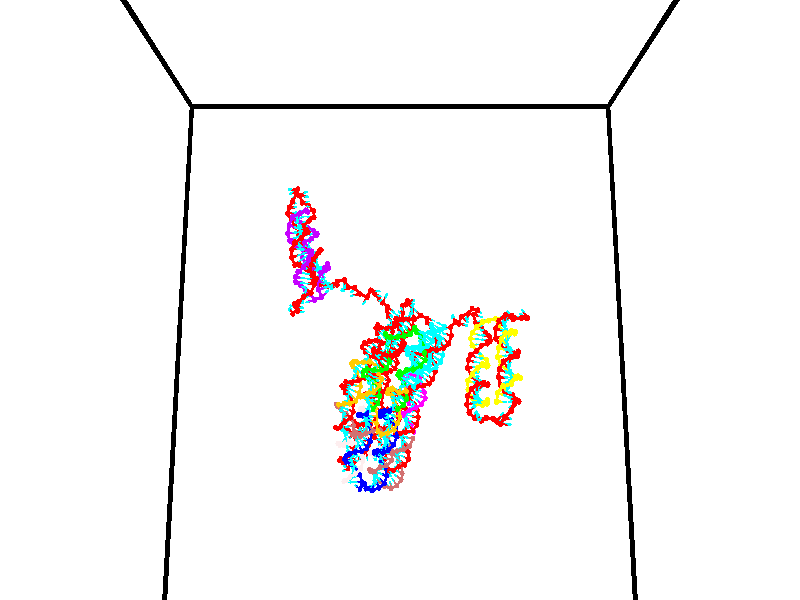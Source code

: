 // switches for output
#declare DRAW_BASES = 1; // possible values are 0, 1; only relevant for DNA ribbons
#declare DRAW_BASES_TYPE = 3; // possible values are 1, 2, 3; only relevant for DNA ribbons
#declare DRAW_FOG = 0; // set to 1 to enable fog

#include "colors.inc"

#include "transforms.inc"
background { rgb <1, 1, 1>}

#default {
   normal{
       ripples 0.25
       frequency 0.20
       turbulence 0.2
       lambda 5
   }
	finish {
		phong 0.1
		phong_size 40.
	}
}

// original window dimensions: 1024x640


// camera settings

camera {
	sky <0, 0.179814, -0.983701>
	up <0, 0.179814, -0.983701>
	right 1.6 * <1, 0, 0>
	location <35, 94.9851, 44.8844>
	look_at <35, 29.7336, 32.9568>
	direction <0, -65.2515, -11.9276>
	angle 67.0682
}


# declare cpy_camera_pos = <35, 94.9851, 44.8844>;
# if (DRAW_FOG = 1)
fog {
	fog_type 2
	up vnormalize(cpy_camera_pos)
	color rgbt<1,1,1,0.3>
	distance 1e-5
	fog_alt 3e-3
	fog_offset 56
}
# end


// LIGHTS

# declare lum = 6;
global_settings {
	ambient_light rgb lum * <0.05, 0.05, 0.05>
	max_trace_level 15
}# declare cpy_direct_light_amount = 0.25;
light_source
{	1000 * <-1, -1.16352, -0.803886>,
	rgb lum * cpy_direct_light_amount
	parallel
}

light_source
{	1000 * <1, 1.16352, 0.803886>,
	rgb lum * cpy_direct_light_amount
	parallel
}

// strand 0

// nucleotide -1

// particle -1
sphere {
	<24.305563, 35.480747, 35.179352> 0.250000
	pigment { color rgbt <1,0,0,0> }
	no_shadow
}
cylinder {
	<24.092823, 35.253510, 34.928146>,  <23.965179, 35.117165, 34.777424>, 0.100000
	pigment { color rgbt <1,0,0,0> }
	no_shadow
}
cylinder {
	<24.092823, 35.253510, 34.928146>,  <24.305563, 35.480747, 35.179352>, 0.100000
	pigment { color rgbt <1,0,0,0> }
	no_shadow
}

// particle -1
sphere {
	<24.092823, 35.253510, 34.928146> 0.100000
	pigment { color rgbt <1,0,0,0> }
	no_shadow
}
sphere {
	0, 1
	scale<0.080000,0.200000,0.300000>
	matrix <-0.380570, 0.822832, -0.422035,
		0.756507, 0.014544, -0.653824,
		-0.531849, -0.568098, -0.628013,
		23.933270, 35.083080, 34.739742>
	pigment { color rgbt <0,1,1,0> }
	no_shadow
}
cylinder {
	<24.823912, 35.524532, 34.618565>,  <24.305563, 35.480747, 35.179352>, 0.130000
	pigment { color rgbt <1,0,0,0> }
	no_shadow
}

// nucleotide -1

// particle -1
sphere {
	<24.823912, 35.524532, 34.618565> 0.250000
	pigment { color rgbt <1,0,0,0> }
	no_shadow
}
cylinder {
	<24.436970, 35.463917, 34.537312>,  <24.204805, 35.427547, 34.488560>, 0.100000
	pigment { color rgbt <1,0,0,0> }
	no_shadow
}
cylinder {
	<24.436970, 35.463917, 34.537312>,  <24.823912, 35.524532, 34.618565>, 0.100000
	pigment { color rgbt <1,0,0,0> }
	no_shadow
}

// particle -1
sphere {
	<24.436970, 35.463917, 34.537312> 0.100000
	pigment { color rgbt <1,0,0,0> }
	no_shadow
}
sphere {
	0, 1
	scale<0.080000,0.200000,0.300000>
	matrix <0.127102, 0.403347, -0.906177,
		0.219255, -0.902412, -0.370918,
		-0.967353, -0.151539, -0.203134,
		24.146763, 35.418453, 34.476372>
	pigment { color rgbt <0,1,1,0> }
	no_shadow
}
cylinder {
	<24.882668, 36.057545, 35.044170>,  <24.823912, 35.524532, 34.618565>, 0.130000
	pigment { color rgbt <1,0,0,0> }
	no_shadow
}

// nucleotide -1

// particle -1
sphere {
	<24.882668, 36.057545, 35.044170> 0.250000
	pigment { color rgbt <1,0,0,0> }
	no_shadow
}
cylinder {
	<25.181780, 36.312477, 35.118614>,  <25.361246, 36.465435, 35.163280>, 0.100000
	pigment { color rgbt <1,0,0,0> }
	no_shadow
}
cylinder {
	<25.181780, 36.312477, 35.118614>,  <24.882668, 36.057545, 35.044170>, 0.100000
	pigment { color rgbt <1,0,0,0> }
	no_shadow
}

// particle -1
sphere {
	<25.181780, 36.312477, 35.118614> 0.100000
	pigment { color rgbt <1,0,0,0> }
	no_shadow
}
sphere {
	0, 1
	scale<0.080000,0.200000,0.300000>
	matrix <-0.175008, 0.459596, -0.870714,
		-0.640467, 0.618532, 0.455214,
		0.747779, 0.637330, 0.186108,
		25.406113, 36.503677, 35.174446>
	pigment { color rgbt <0,1,1,0> }
	no_shadow
}
cylinder {
	<24.727207, 36.626034, 34.735195>,  <24.882668, 36.057545, 35.044170>, 0.130000
	pigment { color rgbt <1,0,0,0> }
	no_shadow
}

// nucleotide -1

// particle -1
sphere {
	<24.727207, 36.626034, 34.735195> 0.250000
	pigment { color rgbt <1,0,0,0> }
	no_shadow
}
cylinder {
	<25.098845, 36.748432, 34.818283>,  <25.321827, 36.821873, 34.868137>, 0.100000
	pigment { color rgbt <1,0,0,0> }
	no_shadow
}
cylinder {
	<25.098845, 36.748432, 34.818283>,  <24.727207, 36.626034, 34.735195>, 0.100000
	pigment { color rgbt <1,0,0,0> }
	no_shadow
}

// particle -1
sphere {
	<25.098845, 36.748432, 34.818283> 0.100000
	pigment { color rgbt <1,0,0,0> }
	no_shadow
}
sphere {
	0, 1
	scale<0.080000,0.200000,0.300000>
	matrix <0.009449, 0.541819, -0.840442,
		-0.369721, 0.782813, 0.500510,
		0.929095, 0.306000, 0.207719,
		25.377573, 36.840233, 34.880600>
	pigment { color rgbt <0,1,1,0> }
	no_shadow
}
cylinder {
	<24.764576, 37.367184, 34.697487>,  <24.727207, 36.626034, 34.735195>, 0.130000
	pigment { color rgbt <1,0,0,0> }
	no_shadow
}

// nucleotide -1

// particle -1
sphere {
	<24.764576, 37.367184, 34.697487> 0.250000
	pigment { color rgbt <1,0,0,0> }
	no_shadow
}
cylinder {
	<25.117405, 37.206589, 34.598888>,  <25.329102, 37.110233, 34.539730>, 0.100000
	pigment { color rgbt <1,0,0,0> }
	no_shadow
}
cylinder {
	<25.117405, 37.206589, 34.598888>,  <24.764576, 37.367184, 34.697487>, 0.100000
	pigment { color rgbt <1,0,0,0> }
	no_shadow
}

// particle -1
sphere {
	<25.117405, 37.206589, 34.598888> 0.100000
	pigment { color rgbt <1,0,0,0> }
	no_shadow
}
sphere {
	0, 1
	scale<0.080000,0.200000,0.300000>
	matrix <0.124209, 0.702885, -0.700375,
		0.454446, 0.587165, 0.669863,
		0.882072, -0.401486, -0.246492,
		25.382027, 37.086143, 34.524940>
	pigment { color rgbt <0,1,1,0> }
	no_shadow
}
cylinder {
	<25.289518, 37.933353, 34.590759>,  <24.764576, 37.367184, 34.697487>, 0.130000
	pigment { color rgbt <1,0,0,0> }
	no_shadow
}

// nucleotide -1

// particle -1
sphere {
	<25.289518, 37.933353, 34.590759> 0.250000
	pigment { color rgbt <1,0,0,0> }
	no_shadow
}
cylinder {
	<25.462585, 37.628334, 34.398376>,  <25.566425, 37.445324, 34.282948>, 0.100000
	pigment { color rgbt <1,0,0,0> }
	no_shadow
}
cylinder {
	<25.462585, 37.628334, 34.398376>,  <25.289518, 37.933353, 34.590759>, 0.100000
	pigment { color rgbt <1,0,0,0> }
	no_shadow
}

// particle -1
sphere {
	<25.462585, 37.628334, 34.398376> 0.100000
	pigment { color rgbt <1,0,0,0> }
	no_shadow
}
sphere {
	0, 1
	scale<0.080000,0.200000,0.300000>
	matrix <0.398899, 0.640334, -0.656393,
		0.808504, 0.092147, 0.581231,
		0.432667, -0.762549, -0.480955,
		25.592386, 37.399570, 34.254089>
	pigment { color rgbt <0,1,1,0> }
	no_shadow
}
cylinder {
	<25.770138, 38.259834, 34.243420>,  <25.289518, 37.933353, 34.590759>, 0.130000
	pigment { color rgbt <1,0,0,0> }
	no_shadow
}

// nucleotide -1

// particle -1
sphere {
	<25.770138, 38.259834, 34.243420> 0.250000
	pigment { color rgbt <1,0,0,0> }
	no_shadow
}
cylinder {
	<25.749531, 37.905354, 34.059250>,  <25.737165, 37.692665, 33.948750>, 0.100000
	pigment { color rgbt <1,0,0,0> }
	no_shadow
}
cylinder {
	<25.749531, 37.905354, 34.059250>,  <25.770138, 38.259834, 34.243420>, 0.100000
	pigment { color rgbt <1,0,0,0> }
	no_shadow
}

// particle -1
sphere {
	<25.749531, 37.905354, 34.059250> 0.100000
	pigment { color rgbt <1,0,0,0> }
	no_shadow
}
sphere {
	0, 1
	scale<0.080000,0.200000,0.300000>
	matrix <0.324353, 0.421192, -0.846990,
		0.944532, -0.192975, 0.265744,
		-0.051519, -0.886204, -0.460422,
		25.734076, 37.639492, 33.921124>
	pigment { color rgbt <0,1,1,0> }
	no_shadow
}
cylinder {
	<26.467348, 38.163235, 33.905308>,  <25.770138, 38.259834, 34.243420>, 0.130000
	pigment { color rgbt <1,0,0,0> }
	no_shadow
}

// nucleotide -1

// particle -1
sphere {
	<26.467348, 38.163235, 33.905308> 0.250000
	pigment { color rgbt <1,0,0,0> }
	no_shadow
}
cylinder {
	<26.196241, 37.938595, 33.715473>,  <26.033577, 37.803810, 33.601570>, 0.100000
	pigment { color rgbt <1,0,0,0> }
	no_shadow
}
cylinder {
	<26.196241, 37.938595, 33.715473>,  <26.467348, 38.163235, 33.905308>, 0.100000
	pigment { color rgbt <1,0,0,0> }
	no_shadow
}

// particle -1
sphere {
	<26.196241, 37.938595, 33.715473> 0.100000
	pigment { color rgbt <1,0,0,0> }
	no_shadow
}
sphere {
	0, 1
	scale<0.080000,0.200000,0.300000>
	matrix <0.176239, 0.502559, -0.846389,
		0.713843, -0.657295, -0.241642,
		-0.677767, -0.561602, -0.474589,
		25.992910, 37.770115, 33.573097>
	pigment { color rgbt <0,1,1,0> }
	no_shadow
}
cylinder {
	<26.786579, 38.044678, 33.148869>,  <26.467348, 38.163235, 33.905308>, 0.130000
	pigment { color rgbt <1,0,0,0> }
	no_shadow
}

// nucleotide -1

// particle -1
sphere {
	<26.786579, 38.044678, 33.148869> 0.250000
	pigment { color rgbt <1,0,0,0> }
	no_shadow
}
cylinder {
	<26.404270, 37.931484, 33.116817>,  <26.174885, 37.863567, 33.097588>, 0.100000
	pigment { color rgbt <1,0,0,0> }
	no_shadow
}
cylinder {
	<26.404270, 37.931484, 33.116817>,  <26.786579, 38.044678, 33.148869>, 0.100000
	pigment { color rgbt <1,0,0,0> }
	no_shadow
}

// particle -1
sphere {
	<26.404270, 37.931484, 33.116817> 0.100000
	pigment { color rgbt <1,0,0,0> }
	no_shadow
}
sphere {
	0, 1
	scale<0.080000,0.200000,0.300000>
	matrix <0.035724, 0.158728, -0.986676,
		0.291932, -0.945899, -0.141598,
		-0.955772, -0.282984, -0.080129,
		26.117538, 37.846588, 33.092777>
	pigment { color rgbt <0,1,1,0> }
	no_shadow
}
cylinder {
	<26.865005, 37.643234, 32.669037>,  <26.786579, 38.044678, 33.148869>, 0.130000
	pigment { color rgbt <1,0,0,0> }
	no_shadow
}

// nucleotide -1

// particle -1
sphere {
	<26.865005, 37.643234, 32.669037> 0.250000
	pigment { color rgbt <1,0,0,0> }
	no_shadow
}
cylinder {
	<26.476969, 37.739880, 32.678421>,  <26.244146, 37.797867, 32.684052>, 0.100000
	pigment { color rgbt <1,0,0,0> }
	no_shadow
}
cylinder {
	<26.476969, 37.739880, 32.678421>,  <26.865005, 37.643234, 32.669037>, 0.100000
	pigment { color rgbt <1,0,0,0> }
	no_shadow
}

// particle -1
sphere {
	<26.476969, 37.739880, 32.678421> 0.100000
	pigment { color rgbt <1,0,0,0> }
	no_shadow
}
sphere {
	0, 1
	scale<0.080000,0.200000,0.300000>
	matrix <0.009116, 0.132851, -0.991094,
		-0.242576, -0.961236, -0.131079,
		-0.970090, 0.241611, 0.023464,
		26.185942, 37.812363, 32.685459>
	pigment { color rgbt <0,1,1,0> }
	no_shadow
}
cylinder {
	<26.511417, 37.145733, 32.156292>,  <26.865005, 37.643234, 32.669037>, 0.130000
	pigment { color rgbt <1,0,0,0> }
	no_shadow
}

// nucleotide -1

// particle -1
sphere {
	<26.511417, 37.145733, 32.156292> 0.250000
	pigment { color rgbt <1,0,0,0> }
	no_shadow
}
cylinder {
	<26.244270, 37.435219, 32.225796>,  <26.083982, 37.608910, 32.267498>, 0.100000
	pigment { color rgbt <1,0,0,0> }
	no_shadow
}
cylinder {
	<26.244270, 37.435219, 32.225796>,  <26.511417, 37.145733, 32.156292>, 0.100000
	pigment { color rgbt <1,0,0,0> }
	no_shadow
}

// particle -1
sphere {
	<26.244270, 37.435219, 32.225796> 0.100000
	pigment { color rgbt <1,0,0,0> }
	no_shadow
}
sphere {
	0, 1
	scale<0.080000,0.200000,0.300000>
	matrix <-0.064393, 0.176404, -0.982209,
		-0.741489, -0.667176, -0.071213,
		-0.667869, 0.723711, 0.173763,
		26.043909, 37.652332, 32.277924>
	pigment { color rgbt <0,1,1,0> }
	no_shadow
}
cylinder {
	<25.820057, 36.958569, 31.719231>,  <26.511417, 37.145733, 32.156292>, 0.130000
	pigment { color rgbt <1,0,0,0> }
	no_shadow
}

// nucleotide -1

// particle -1
sphere {
	<25.820057, 36.958569, 31.719231> 0.250000
	pigment { color rgbt <1,0,0,0> }
	no_shadow
}
cylinder {
	<25.850338, 37.351273, 31.788996>,  <25.868507, 37.586895, 31.830854>, 0.100000
	pigment { color rgbt <1,0,0,0> }
	no_shadow
}
cylinder {
	<25.850338, 37.351273, 31.788996>,  <25.820057, 36.958569, 31.719231>, 0.100000
	pigment { color rgbt <1,0,0,0> }
	no_shadow
}

// particle -1
sphere {
	<25.850338, 37.351273, 31.788996> 0.100000
	pigment { color rgbt <1,0,0,0> }
	no_shadow
}
sphere {
	0, 1
	scale<0.080000,0.200000,0.300000>
	matrix <-0.233923, 0.187517, -0.954001,
		-0.969303, 0.031421, 0.243851,
		0.075702, 0.981758, 0.174411,
		25.873049, 37.645802, 31.841318>
	pigment { color rgbt <0,1,1,0> }
	no_shadow
}
cylinder {
	<25.210409, 37.227623, 31.444532>,  <25.820057, 36.958569, 31.719231>, 0.130000
	pigment { color rgbt <1,0,0,0> }
	no_shadow
}

// nucleotide -1

// particle -1
sphere {
	<25.210409, 37.227623, 31.444532> 0.250000
	pigment { color rgbt <1,0,0,0> }
	no_shadow
}
cylinder {
	<25.452869, 37.545761, 31.445875>,  <25.598345, 37.736645, 31.446680>, 0.100000
	pigment { color rgbt <1,0,0,0> }
	no_shadow
}
cylinder {
	<25.452869, 37.545761, 31.445875>,  <25.210409, 37.227623, 31.444532>, 0.100000
	pigment { color rgbt <1,0,0,0> }
	no_shadow
}

// particle -1
sphere {
	<25.452869, 37.545761, 31.445875> 0.100000
	pigment { color rgbt <1,0,0,0> }
	no_shadow
}
sphere {
	0, 1
	scale<0.080000,0.200000,0.300000>
	matrix <-0.408751, 0.315133, -0.856513,
		-0.682280, 0.517803, 0.516115,
		0.606150, 0.795343, 0.003356,
		25.634714, 37.784363, 31.446882>
	pigment { color rgbt <0,1,1,0> }
	no_shadow
}
cylinder {
	<24.775515, 37.786533, 31.548426>,  <25.210409, 37.227623, 31.444532>, 0.130000
	pigment { color rgbt <1,0,0,0> }
	no_shadow
}

// nucleotide -1

// particle -1
sphere {
	<24.775515, 37.786533, 31.548426> 0.250000
	pigment { color rgbt <1,0,0,0> }
	no_shadow
}
cylinder {
	<25.109545, 37.849930, 31.337700>,  <25.309963, 37.887966, 31.211264>, 0.100000
	pigment { color rgbt <1,0,0,0> }
	no_shadow
}
cylinder {
	<25.109545, 37.849930, 31.337700>,  <24.775515, 37.786533, 31.548426>, 0.100000
	pigment { color rgbt <1,0,0,0> }
	no_shadow
}

// particle -1
sphere {
	<25.109545, 37.849930, 31.337700> 0.100000
	pigment { color rgbt <1,0,0,0> }
	no_shadow
}
sphere {
	0, 1
	scale<0.080000,0.200000,0.300000>
	matrix <-0.550065, 0.224818, -0.804292,
		-0.009034, 0.961425, 0.274919,
		0.835073, 0.158490, -0.526815,
		25.360067, 37.897476, 31.179655>
	pigment { color rgbt <0,1,1,0> }
	no_shadow
}
cylinder {
	<24.539581, 38.245518, 31.043953>,  <24.775515, 37.786533, 31.548426>, 0.130000
	pigment { color rgbt <1,0,0,0> }
	no_shadow
}

// nucleotide -1

// particle -1
sphere {
	<24.539581, 38.245518, 31.043953> 0.250000
	pigment { color rgbt <1,0,0,0> }
	no_shadow
}
cylinder {
	<24.909271, 38.165905, 30.913603>,  <25.131084, 38.118137, 30.835394>, 0.100000
	pigment { color rgbt <1,0,0,0> }
	no_shadow
}
cylinder {
	<24.909271, 38.165905, 30.913603>,  <24.539581, 38.245518, 31.043953>, 0.100000
	pigment { color rgbt <1,0,0,0> }
	no_shadow
}

// particle -1
sphere {
	<24.909271, 38.165905, 30.913603> 0.100000
	pigment { color rgbt <1,0,0,0> }
	no_shadow
}
sphere {
	0, 1
	scale<0.080000,0.200000,0.300000>
	matrix <-0.239852, 0.361451, -0.901013,
		0.297117, 0.910901, 0.286325,
		0.924226, -0.199030, -0.325874,
		25.186539, 38.106197, 30.815840>
	pigment { color rgbt <0,1,1,0> }
	no_shadow
}
cylinder {
	<24.615030, 38.733662, 30.482100>,  <24.539581, 38.245518, 31.043953>, 0.130000
	pigment { color rgbt <1,0,0,0> }
	no_shadow
}

// nucleotide -1

// particle -1
sphere {
	<24.615030, 38.733662, 30.482100> 0.250000
	pigment { color rgbt <1,0,0,0> }
	no_shadow
}
cylinder {
	<24.910770, 38.474987, 30.407093>,  <25.088215, 38.319782, 30.362089>, 0.100000
	pigment { color rgbt <1,0,0,0> }
	no_shadow
}
cylinder {
	<24.910770, 38.474987, 30.407093>,  <24.615030, 38.733662, 30.482100>, 0.100000
	pigment { color rgbt <1,0,0,0> }
	no_shadow
}

// particle -1
sphere {
	<24.910770, 38.474987, 30.407093> 0.100000
	pigment { color rgbt <1,0,0,0> }
	no_shadow
}
sphere {
	0, 1
	scale<0.080000,0.200000,0.300000>
	matrix <-0.157786, 0.104335, -0.981946,
		0.654574, 0.755588, -0.024898,
		0.739349, -0.646685, -0.187516,
		25.132574, 38.280983, 30.350838>
	pigment { color rgbt <0,1,1,0> }
	no_shadow
}
cylinder {
	<24.962358, 39.051960, 30.006853>,  <24.615030, 38.733662, 30.482100>, 0.130000
	pigment { color rgbt <1,0,0,0> }
	no_shadow
}

// nucleotide -1

// particle -1
sphere {
	<24.962358, 39.051960, 30.006853> 0.250000
	pigment { color rgbt <1,0,0,0> }
	no_shadow
}
cylinder {
	<25.077579, 38.668999, 29.998796>,  <25.146711, 38.439220, 29.993961>, 0.100000
	pigment { color rgbt <1,0,0,0> }
	no_shadow
}
cylinder {
	<25.077579, 38.668999, 29.998796>,  <24.962358, 39.051960, 30.006853>, 0.100000
	pigment { color rgbt <1,0,0,0> }
	no_shadow
}

// particle -1
sphere {
	<25.077579, 38.668999, 29.998796> 0.100000
	pigment { color rgbt <1,0,0,0> }
	no_shadow
}
sphere {
	0, 1
	scale<0.080000,0.200000,0.300000>
	matrix <-0.104519, -0.010523, -0.994467,
		0.951894, 0.288562, -0.103098,
		0.288050, -0.957403, -0.020144,
		25.163994, 38.381779, 29.992754>
	pigment { color rgbt <0,1,1,0> }
	no_shadow
}
cylinder {
	<25.551949, 38.877377, 29.573036>,  <24.962358, 39.051960, 30.006853>, 0.130000
	pigment { color rgbt <1,0,0,0> }
	no_shadow
}

// nucleotide -1

// particle -1
sphere {
	<25.551949, 38.877377, 29.573036> 0.250000
	pigment { color rgbt <1,0,0,0> }
	no_shadow
}
cylinder {
	<25.350592, 38.532932, 29.601551>,  <25.229778, 38.326267, 29.618660>, 0.100000
	pigment { color rgbt <1,0,0,0> }
	no_shadow
}
cylinder {
	<25.350592, 38.532932, 29.601551>,  <25.551949, 38.877377, 29.573036>, 0.100000
	pigment { color rgbt <1,0,0,0> }
	no_shadow
}

// particle -1
sphere {
	<25.350592, 38.532932, 29.601551> 0.100000
	pigment { color rgbt <1,0,0,0> }
	no_shadow
}
sphere {
	0, 1
	scale<0.080000,0.200000,0.300000>
	matrix <0.133811, -0.159197, -0.978136,
		0.853634, -0.482848, 0.195365,
		-0.503392, -0.861112, 0.071286,
		25.199574, 38.274597, 29.622936>
	pigment { color rgbt <0,1,1,0> }
	no_shadow
}
cylinder {
	<25.869036, 38.384850, 29.034281>,  <25.551949, 38.877377, 29.573036>, 0.130000
	pigment { color rgbt <1,0,0,0> }
	no_shadow
}

// nucleotide -1

// particle -1
sphere {
	<25.869036, 38.384850, 29.034281> 0.250000
	pigment { color rgbt <1,0,0,0> }
	no_shadow
}
cylinder {
	<25.527845, 38.194340, 29.119698>,  <25.323132, 38.080036, 29.170948>, 0.100000
	pigment { color rgbt <1,0,0,0> }
	no_shadow
}
cylinder {
	<25.527845, 38.194340, 29.119698>,  <25.869036, 38.384850, 29.034281>, 0.100000
	pigment { color rgbt <1,0,0,0> }
	no_shadow
}

// particle -1
sphere {
	<25.527845, 38.194340, 29.119698> 0.100000
	pigment { color rgbt <1,0,0,0> }
	no_shadow
}
sphere {
	0, 1
	scale<0.080000,0.200000,0.300000>
	matrix <-0.044829, -0.340762, -0.939080,
		0.520023, -0.810585, 0.269311,
		-0.852975, -0.476271, 0.213542,
		25.271954, 38.051460, 29.183760>
	pigment { color rgbt <0,1,1,0> }
	no_shadow
}
cylinder {
	<25.983028, 37.743896, 28.776222>,  <25.869036, 38.384850, 29.034281>, 0.130000
	pigment { color rgbt <1,0,0,0> }
	no_shadow
}

// nucleotide -1

// particle -1
sphere {
	<25.983028, 37.743896, 28.776222> 0.250000
	pigment { color rgbt <1,0,0,0> }
	no_shadow
}
cylinder {
	<25.592117, 37.826927, 28.793396>,  <25.357571, 37.876743, 28.803701>, 0.100000
	pigment { color rgbt <1,0,0,0> }
	no_shadow
}
cylinder {
	<25.592117, 37.826927, 28.793396>,  <25.983028, 37.743896, 28.776222>, 0.100000
	pigment { color rgbt <1,0,0,0> }
	no_shadow
}

// particle -1
sphere {
	<25.592117, 37.826927, 28.793396> 0.100000
	pigment { color rgbt <1,0,0,0> }
	no_shadow
}
sphere {
	0, 1
	scale<0.080000,0.200000,0.300000>
	matrix <-0.140134, -0.480720, -0.865604,
		-0.159035, -0.851952, 0.498884,
		-0.977277, 0.207572, 0.042937,
		25.298935, 37.889198, 28.806276>
	pigment { color rgbt <0,1,1,0> }
	no_shadow
}
cylinder {
	<25.758125, 37.145695, 28.436279>,  <25.983028, 37.743896, 28.776222>, 0.130000
	pigment { color rgbt <1,0,0,0> }
	no_shadow
}

// nucleotide -1

// particle -1
sphere {
	<25.758125, 37.145695, 28.436279> 0.250000
	pigment { color rgbt <1,0,0,0> }
	no_shadow
}
cylinder {
	<25.427195, 37.370384, 28.436790>,  <25.228636, 37.505196, 28.437098>, 0.100000
	pigment { color rgbt <1,0,0,0> }
	no_shadow
}
cylinder {
	<25.427195, 37.370384, 28.436790>,  <25.758125, 37.145695, 28.436279>, 0.100000
	pigment { color rgbt <1,0,0,0> }
	no_shadow
}

// particle -1
sphere {
	<25.427195, 37.370384, 28.436790> 0.100000
	pigment { color rgbt <1,0,0,0> }
	no_shadow
}
sphere {
	0, 1
	scale<0.080000,0.200000,0.300000>
	matrix <-0.215197, -0.314851, -0.924424,
		-0.518866, -0.765074, 0.381365,
		-0.827326, 0.561721, 0.001276,
		25.178997, 37.538898, 28.437174>
	pigment { color rgbt <0,1,1,0> }
	no_shadow
}
cylinder {
	<25.233694, 36.634468, 28.236980>,  <25.758125, 37.145695, 28.436279>, 0.130000
	pigment { color rgbt <1,0,0,0> }
	no_shadow
}

// nucleotide -1

// particle -1
sphere {
	<25.233694, 36.634468, 28.236980> 0.250000
	pigment { color rgbt <1,0,0,0> }
	no_shadow
}
cylinder {
	<25.123777, 37.012928, 28.168528>,  <25.057827, 37.240005, 28.127455>, 0.100000
	pigment { color rgbt <1,0,0,0> }
	no_shadow
}
cylinder {
	<25.123777, 37.012928, 28.168528>,  <25.233694, 36.634468, 28.236980>, 0.100000
	pigment { color rgbt <1,0,0,0> }
	no_shadow
}

// particle -1
sphere {
	<25.123777, 37.012928, 28.168528> 0.100000
	pigment { color rgbt <1,0,0,0> }
	no_shadow
}
sphere {
	0, 1
	scale<0.080000,0.200000,0.300000>
	matrix <-0.334739, -0.260989, -0.905447,
		-0.901355, -0.191522, 0.388431,
		-0.274789, 0.946153, -0.171133,
		25.041340, 37.296772, 28.117188>
	pigment { color rgbt <0,1,1,0> }
	no_shadow
}
cylinder {
	<24.522310, 36.561039, 27.981403>,  <25.233694, 36.634468, 28.236980>, 0.130000
	pigment { color rgbt <1,0,0,0> }
	no_shadow
}

// nucleotide -1

// particle -1
sphere {
	<24.522310, 36.561039, 27.981403> 0.250000
	pigment { color rgbt <1,0,0,0> }
	no_shadow
}
cylinder {
	<24.672640, 36.905903, 27.845501>,  <24.762838, 37.112820, 27.763960>, 0.100000
	pigment { color rgbt <1,0,0,0> }
	no_shadow
}
cylinder {
	<24.672640, 36.905903, 27.845501>,  <24.522310, 36.561039, 27.981403>, 0.100000
	pigment { color rgbt <1,0,0,0> }
	no_shadow
}

// particle -1
sphere {
	<24.672640, 36.905903, 27.845501> 0.100000
	pigment { color rgbt <1,0,0,0> }
	no_shadow
}
sphere {
	0, 1
	scale<0.080000,0.200000,0.300000>
	matrix <-0.280674, -0.243513, -0.928398,
		-0.883164, 0.444275, 0.150468,
		0.375824, 0.862161, -0.339758,
		24.785387, 37.164551, 27.743574>
	pigment { color rgbt <0,1,1,0> }
	no_shadow
}
cylinder {
	<24.111933, 36.847839, 27.505110>,  <24.522310, 36.561039, 27.981403>, 0.130000
	pigment { color rgbt <1,0,0,0> }
	no_shadow
}

// nucleotide -1

// particle -1
sphere {
	<24.111933, 36.847839, 27.505110> 0.250000
	pigment { color rgbt <1,0,0,0> }
	no_shadow
}
cylinder {
	<24.451590, 37.033375, 27.404072>,  <24.655384, 37.144695, 27.343449>, 0.100000
	pigment { color rgbt <1,0,0,0> }
	no_shadow
}
cylinder {
	<24.451590, 37.033375, 27.404072>,  <24.111933, 36.847839, 27.505110>, 0.100000
	pigment { color rgbt <1,0,0,0> }
	no_shadow
}

// particle -1
sphere {
	<24.451590, 37.033375, 27.404072> 0.100000
	pigment { color rgbt <1,0,0,0> }
	no_shadow
}
sphere {
	0, 1
	scale<0.080000,0.200000,0.300000>
	matrix <-0.188973, -0.179775, -0.965386,
		-0.493198, 0.867485, -0.065001,
		0.849144, 0.463843, -0.252596,
		24.706333, 37.172527, 27.328293>
	pigment { color rgbt <0,1,1,0> }
	no_shadow
}
cylinder {
	<23.847506, 37.236855, 27.045692>,  <24.111933, 36.847839, 27.505110>, 0.130000
	pigment { color rgbt <1,0,0,0> }
	no_shadow
}

// nucleotide -1

// particle -1
sphere {
	<23.847506, 37.236855, 27.045692> 0.250000
	pigment { color rgbt <1,0,0,0> }
	no_shadow
}
cylinder {
	<24.241558, 37.198330, 26.988791>,  <24.477989, 37.175213, 26.954649>, 0.100000
	pigment { color rgbt <1,0,0,0> }
	no_shadow
}
cylinder {
	<24.241558, 37.198330, 26.988791>,  <23.847506, 37.236855, 27.045692>, 0.100000
	pigment { color rgbt <1,0,0,0> }
	no_shadow
}

// particle -1
sphere {
	<24.241558, 37.198330, 26.988791> 0.100000
	pigment { color rgbt <1,0,0,0> }
	no_shadow
}
sphere {
	0, 1
	scale<0.080000,0.200000,0.300000>
	matrix <-0.140604, 0.023752, -0.989781,
		0.098709, 0.995068, 0.009857,
		0.985133, -0.096314, -0.142255,
		24.537098, 37.169437, 26.946114>
	pigment { color rgbt <0,1,1,0> }
	no_shadow
}
cylinder {
	<24.084175, 37.830093, 26.715313>,  <23.847506, 37.236855, 27.045692>, 0.130000
	pigment { color rgbt <1,0,0,0> }
	no_shadow
}

// nucleotide -1

// particle -1
sphere {
	<24.084175, 37.830093, 26.715313> 0.250000
	pigment { color rgbt <1,0,0,0> }
	no_shadow
}
cylinder {
	<24.325439, 37.526066, 26.618578>,  <24.470198, 37.343647, 26.560537>, 0.100000
	pigment { color rgbt <1,0,0,0> }
	no_shadow
}
cylinder {
	<24.325439, 37.526066, 26.618578>,  <24.084175, 37.830093, 26.715313>, 0.100000
	pigment { color rgbt <1,0,0,0> }
	no_shadow
}

// particle -1
sphere {
	<24.325439, 37.526066, 26.618578> 0.100000
	pigment { color rgbt <1,0,0,0> }
	no_shadow
}
sphere {
	0, 1
	scale<0.080000,0.200000,0.300000>
	matrix <-0.276135, 0.085465, -0.957311,
		0.748294, 0.644194, -0.158333,
		0.603163, -0.760072, -0.241838,
		24.506388, 37.298046, 26.546026>
	pigment { color rgbt <0,1,1,0> }
	no_shadow
}
cylinder {
	<24.427046, 37.933369, 26.203375>,  <24.084175, 37.830093, 26.715313>, 0.130000
	pigment { color rgbt <1,0,0,0> }
	no_shadow
}

// nucleotide -1

// particle -1
sphere {
	<24.427046, 37.933369, 26.203375> 0.250000
	pigment { color rgbt <1,0,0,0> }
	no_shadow
}
cylinder {
	<24.464725, 37.536179, 26.174713>,  <24.487333, 37.297867, 26.157516>, 0.100000
	pigment { color rgbt <1,0,0,0> }
	no_shadow
}
cylinder {
	<24.464725, 37.536179, 26.174713>,  <24.427046, 37.933369, 26.203375>, 0.100000
	pigment { color rgbt <1,0,0,0> }
	no_shadow
}

// particle -1
sphere {
	<24.464725, 37.536179, 26.174713> 0.100000
	pigment { color rgbt <1,0,0,0> }
	no_shadow
}
sphere {
	0, 1
	scale<0.080000,0.200000,0.300000>
	matrix <-0.154592, 0.056513, -0.986361,
		0.983478, 0.103992, -0.148182,
		0.094199, -0.992972, -0.071655,
		24.492985, 37.238289, 26.153217>
	pigment { color rgbt <0,1,1,0> }
	no_shadow
}
cylinder {
	<24.791130, 37.897209, 25.532793>,  <24.427046, 37.933369, 26.203375>, 0.130000
	pigment { color rgbt <1,0,0,0> }
	no_shadow
}

// nucleotide -1

// particle -1
sphere {
	<24.791130, 37.897209, 25.532793> 0.250000
	pigment { color rgbt <1,0,0,0> }
	no_shadow
}
cylinder {
	<24.572260, 37.578094, 25.634094>,  <24.440939, 37.386627, 25.694876>, 0.100000
	pigment { color rgbt <1,0,0,0> }
	no_shadow
}
cylinder {
	<24.572260, 37.578094, 25.634094>,  <24.791130, 37.897209, 25.532793>, 0.100000
	pigment { color rgbt <1,0,0,0> }
	no_shadow
}

// particle -1
sphere {
	<24.572260, 37.578094, 25.634094> 0.100000
	pigment { color rgbt <1,0,0,0> }
	no_shadow
}
sphere {
	0, 1
	scale<0.080000,0.200000,0.300000>
	matrix <-0.397296, -0.018762, -0.917499,
		0.736720, -0.602647, -0.306691,
		-0.547174, -0.797787, 0.253252,
		24.408108, 37.338757, 25.710070>
	pigment { color rgbt <0,1,1,0> }
	no_shadow
}
cylinder {
	<24.785925, 37.379490, 24.996668>,  <24.791130, 37.897209, 25.532793>, 0.130000
	pigment { color rgbt <1,0,0,0> }
	no_shadow
}

// nucleotide -1

// particle -1
sphere {
	<24.785925, 37.379490, 24.996668> 0.250000
	pigment { color rgbt <1,0,0,0> }
	no_shadow
}
cylinder {
	<24.434681, 37.367947, 25.187702>,  <24.223934, 37.361023, 25.302322>, 0.100000
	pigment { color rgbt <1,0,0,0> }
	no_shadow
}
cylinder {
	<24.434681, 37.367947, 25.187702>,  <24.785925, 37.379490, 24.996668>, 0.100000
	pigment { color rgbt <1,0,0,0> }
	no_shadow
}

// particle -1
sphere {
	<24.434681, 37.367947, 25.187702> 0.100000
	pigment { color rgbt <1,0,0,0> }
	no_shadow
}
sphere {
	0, 1
	scale<0.080000,0.200000,0.300000>
	matrix <-0.473420, -0.092046, -0.876014,
		0.069238, -0.995337, 0.067166,
		-0.878111, -0.028855, 0.477585,
		24.171247, 37.359291, 25.330978>
	pigment { color rgbt <0,1,1,0> }
	no_shadow
}
cylinder {
	<24.380436, 36.754948, 24.922424>,  <24.785925, 37.379490, 24.996668>, 0.130000
	pigment { color rgbt <1,0,0,0> }
	no_shadow
}

// nucleotide -1

// particle -1
sphere {
	<24.380436, 36.754948, 24.922424> 0.250000
	pigment { color rgbt <1,0,0,0> }
	no_shadow
}
cylinder {
	<24.175480, 37.095261, 24.969116>,  <24.052507, 37.299450, 24.997131>, 0.100000
	pigment { color rgbt <1,0,0,0> }
	no_shadow
}
cylinder {
	<24.175480, 37.095261, 24.969116>,  <24.380436, 36.754948, 24.922424>, 0.100000
	pigment { color rgbt <1,0,0,0> }
	no_shadow
}

// particle -1
sphere {
	<24.175480, 37.095261, 24.969116> 0.100000
	pigment { color rgbt <1,0,0,0> }
	no_shadow
}
sphere {
	0, 1
	scale<0.080000,0.200000,0.300000>
	matrix <-0.402255, -0.117688, -0.907932,
		-0.758716, -0.512169, 0.402534,
		-0.512388, 0.850783, 0.116731,
		24.021763, 37.350494, 25.004135>
	pigment { color rgbt <0,1,1,0> }
	no_shadow
}
cylinder {
	<24.708578, 36.109360, 25.108232>,  <24.380436, 36.754948, 24.922424>, 0.130000
	pigment { color rgbt <1,0,0,0> }
	no_shadow
}

// nucleotide -1

// particle -1
sphere {
	<24.708578, 36.109360, 25.108232> 0.250000
	pigment { color rgbt <1,0,0,0> }
	no_shadow
}
cylinder {
	<25.054634, 36.023922, 24.926722>,  <25.262268, 35.972660, 24.817816>, 0.100000
	pigment { color rgbt <1,0,0,0> }
	no_shadow
}
cylinder {
	<25.054634, 36.023922, 24.926722>,  <24.708578, 36.109360, 25.108232>, 0.100000
	pigment { color rgbt <1,0,0,0> }
	no_shadow
}

// particle -1
sphere {
	<25.054634, 36.023922, 24.926722> 0.100000
	pigment { color rgbt <1,0,0,0> }
	no_shadow
}
sphere {
	0, 1
	scale<0.080000,0.200000,0.300000>
	matrix <0.164347, -0.734091, 0.658864,
		-0.473841, -0.644585, -0.599987,
		0.865139, -0.213591, -0.453777,
		25.314177, 35.959846, 24.790588>
	pigment { color rgbt <0,1,1,0> }
	no_shadow
}
cylinder {
	<24.711241, 35.456627, 24.915274>,  <24.708578, 36.109360, 25.108232>, 0.130000
	pigment { color rgbt <1,0,0,0> }
	no_shadow
}

// nucleotide -1

// particle -1
sphere {
	<24.711241, 35.456627, 24.915274> 0.250000
	pigment { color rgbt <1,0,0,0> }
	no_shadow
}
cylinder {
	<25.102074, 35.515141, 24.977127>,  <25.336573, 35.550251, 25.014240>, 0.100000
	pigment { color rgbt <1,0,0,0> }
	no_shadow
}
cylinder {
	<25.102074, 35.515141, 24.977127>,  <24.711241, 35.456627, 24.915274>, 0.100000
	pigment { color rgbt <1,0,0,0> }
	no_shadow
}

// particle -1
sphere {
	<25.102074, 35.515141, 24.977127> 0.100000
	pigment { color rgbt <1,0,0,0> }
	no_shadow
}
sphere {
	0, 1
	scale<0.080000,0.200000,0.300000>
	matrix <-0.017336, -0.669349, 0.742745,
		0.212159, -0.728403, -0.651473,
		0.977081, 0.146287, 0.154636,
		25.395199, 35.559025, 25.023518>
	pigment { color rgbt <0,1,1,0> }
	no_shadow
}
cylinder {
	<24.879734, 34.930069, 25.373503>,  <24.711241, 35.456627, 24.915274>, 0.130000
	pigment { color rgbt <1,0,0,0> }
	no_shadow
}

// nucleotide -1

// particle -1
sphere {
	<24.879734, 34.930069, 25.373503> 0.250000
	pigment { color rgbt <1,0,0,0> }
	no_shadow
}
cylinder {
	<25.226219, 35.129898, 25.377399>,  <25.434111, 35.249798, 25.379738>, 0.100000
	pigment { color rgbt <1,0,0,0> }
	no_shadow
}
cylinder {
	<25.226219, 35.129898, 25.377399>,  <24.879734, 34.930069, 25.373503>, 0.100000
	pigment { color rgbt <1,0,0,0> }
	no_shadow
}

// particle -1
sphere {
	<25.226219, 35.129898, 25.377399> 0.100000
	pigment { color rgbt <1,0,0,0> }
	no_shadow
}
sphere {
	0, 1
	scale<0.080000,0.200000,0.300000>
	matrix <0.235421, -0.425237, 0.873929,
		0.440737, -0.754716, -0.485957,
		0.866215, 0.499577, 0.009742,
		25.486084, 35.279770, 25.380322>
	pigment { color rgbt <0,1,1,0> }
	no_shadow
}
cylinder {
	<25.469944, 34.457199, 25.458195>,  <24.879734, 34.930069, 25.373503>, 0.130000
	pigment { color rgbt <1,0,0,0> }
	no_shadow
}

// nucleotide -1

// particle -1
sphere {
	<25.469944, 34.457199, 25.458195> 0.250000
	pigment { color rgbt <1,0,0,0> }
	no_shadow
}
cylinder {
	<25.488407, 34.820133, 25.625343>,  <25.499485, 35.037891, 25.725632>, 0.100000
	pigment { color rgbt <1,0,0,0> }
	no_shadow
}
cylinder {
	<25.488407, 34.820133, 25.625343>,  <25.469944, 34.457199, 25.458195>, 0.100000
	pigment { color rgbt <1,0,0,0> }
	no_shadow
}

// particle -1
sphere {
	<25.488407, 34.820133, 25.625343> 0.100000
	pigment { color rgbt <1,0,0,0> }
	no_shadow
}
sphere {
	0, 1
	scale<0.080000,0.200000,0.300000>
	matrix <-0.149827, -0.407296, 0.900923,
		0.987634, -0.104192, 0.117144,
		0.046157, 0.907333, 0.417870,
		25.502254, 35.092335, 25.750704>
	pigment { color rgbt <0,1,1,0> }
	no_shadow
}
cylinder {
	<26.030722, 34.663864, 26.032463>,  <25.469944, 34.457199, 25.458195>, 0.130000
	pigment { color rgbt <1,0,0,0> }
	no_shadow
}

// nucleotide -1

// particle -1
sphere {
	<26.030722, 34.663864, 26.032463> 0.250000
	pigment { color rgbt <1,0,0,0> }
	no_shadow
}
cylinder {
	<25.676735, 34.845398, 26.074171>,  <25.464344, 34.954319, 26.099195>, 0.100000
	pigment { color rgbt <1,0,0,0> }
	no_shadow
}
cylinder {
	<25.676735, 34.845398, 26.074171>,  <26.030722, 34.663864, 26.032463>, 0.100000
	pigment { color rgbt <1,0,0,0> }
	no_shadow
}

// particle -1
sphere {
	<25.676735, 34.845398, 26.074171> 0.100000
	pigment { color rgbt <1,0,0,0> }
	no_shadow
}
sphere {
	0, 1
	scale<0.080000,0.200000,0.300000>
	matrix <-0.100727, -0.405180, 0.908671,
		0.454633, 0.793640, 0.404284,
		-0.884965, 0.453834, 0.104268,
		25.411245, 34.981548, 26.105452>
	pigment { color rgbt <0,1,1,0> }
	no_shadow
}
cylinder {
	<26.122292, 34.870129, 26.671860>,  <26.030722, 34.663864, 26.032463>, 0.130000
	pigment { color rgbt <1,0,0,0> }
	no_shadow
}

// nucleotide -1

// particle -1
sphere {
	<26.122292, 34.870129, 26.671860> 0.250000
	pigment { color rgbt <1,0,0,0> }
	no_shadow
}
cylinder {
	<25.725954, 34.912327, 26.638151>,  <25.488152, 34.937645, 26.617926>, 0.100000
	pigment { color rgbt <1,0,0,0> }
	no_shadow
}
cylinder {
	<25.725954, 34.912327, 26.638151>,  <26.122292, 34.870129, 26.671860>, 0.100000
	pigment { color rgbt <1,0,0,0> }
	no_shadow
}

// particle -1
sphere {
	<25.725954, 34.912327, 26.638151> 0.100000
	pigment { color rgbt <1,0,0,0> }
	no_shadow
}
sphere {
	0, 1
	scale<0.080000,0.200000,0.300000>
	matrix <-0.107845, -0.242813, 0.964060,
		0.081244, 0.964320, 0.251967,
		-0.990843, 0.105497, -0.084270,
		25.428701, 34.943977, 26.612871>
	pigment { color rgbt <0,1,1,0> }
	no_shadow
}
cylinder {
	<25.714521, 35.470596, 27.144182>,  <26.122292, 34.870129, 26.671860>, 0.130000
	pigment { color rgbt <1,0,0,0> }
	no_shadow
}

// nucleotide -1

// particle -1
sphere {
	<25.714521, 35.470596, 27.144182> 0.250000
	pigment { color rgbt <1,0,0,0> }
	no_shadow
}
cylinder {
	<25.488968, 35.144020, 27.094456>,  <25.353636, 34.948074, 27.064619>, 0.100000
	pigment { color rgbt <1,0,0,0> }
	no_shadow
}
cylinder {
	<25.488968, 35.144020, 27.094456>,  <25.714521, 35.470596, 27.144182>, 0.100000
	pigment { color rgbt <1,0,0,0> }
	no_shadow
}

// particle -1
sphere {
	<25.488968, 35.144020, 27.094456> 0.100000
	pigment { color rgbt <1,0,0,0> }
	no_shadow
}
sphere {
	0, 1
	scale<0.080000,0.200000,0.300000>
	matrix <-0.033645, -0.127694, 0.991243,
		-0.825167, 0.563130, 0.044535,
		-0.563886, -0.816443, -0.124316,
		25.319801, 34.899086, 27.057161>
	pigment { color rgbt <0,1,1,0> }
	no_shadow
}
cylinder {
	<25.166637, 35.503265, 27.586622>,  <25.714521, 35.470596, 27.144182>, 0.130000
	pigment { color rgbt <1,0,0,0> }
	no_shadow
}

// nucleotide -1

// particle -1
sphere {
	<25.166637, 35.503265, 27.586622> 0.250000
	pigment { color rgbt <1,0,0,0> }
	no_shadow
}
cylinder {
	<25.183027, 35.112926, 27.500792>,  <25.192862, 34.878723, 27.449293>, 0.100000
	pigment { color rgbt <1,0,0,0> }
	no_shadow
}
cylinder {
	<25.183027, 35.112926, 27.500792>,  <25.166637, 35.503265, 27.586622>, 0.100000
	pigment { color rgbt <1,0,0,0> }
	no_shadow
}

// particle -1
sphere {
	<25.183027, 35.112926, 27.500792> 0.100000
	pigment { color rgbt <1,0,0,0> }
	no_shadow
}
sphere {
	0, 1
	scale<0.080000,0.200000,0.300000>
	matrix <0.114288, -0.208771, 0.971263,
		-0.992602, -0.064322, 0.102973,
		0.040976, -0.975847, -0.214578,
		25.195320, 34.820171, 27.436419>
	pigment { color rgbt <0,1,1,0> }
	no_shadow
}
cylinder {
	<24.658064, 35.119587, 28.038877>,  <25.166637, 35.503265, 27.586622>, 0.130000
	pigment { color rgbt <1,0,0,0> }
	no_shadow
}

// nucleotide -1

// particle -1
sphere {
	<24.658064, 35.119587, 28.038877> 0.250000
	pigment { color rgbt <1,0,0,0> }
	no_shadow
}
cylinder {
	<24.918533, 34.847336, 27.904587>,  <25.074816, 34.683983, 27.824013>, 0.100000
	pigment { color rgbt <1,0,0,0> }
	no_shadow
}
cylinder {
	<24.918533, 34.847336, 27.904587>,  <24.658064, 35.119587, 28.038877>, 0.100000
	pigment { color rgbt <1,0,0,0> }
	no_shadow
}

// particle -1
sphere {
	<24.918533, 34.847336, 27.904587> 0.100000
	pigment { color rgbt <1,0,0,0> }
	no_shadow
}
sphere {
	0, 1
	scale<0.080000,0.200000,0.300000>
	matrix <0.152808, -0.315722, 0.936466,
		-0.743385, -0.661104, -0.101584,
		0.651174, -0.680632, -0.335725,
		25.113886, 34.643147, 27.803869>
	pigment { color rgbt <0,1,1,0> }
	no_shadow
}
cylinder {
	<24.441191, 34.402031, 28.118694>,  <24.658064, 35.119587, 28.038877>, 0.130000
	pigment { color rgbt <1,0,0,0> }
	no_shadow
}

// nucleotide -1

// particle -1
sphere {
	<24.441191, 34.402031, 28.118694> 0.250000
	pigment { color rgbt <1,0,0,0> }
	no_shadow
}
cylinder {
	<24.839422, 34.438725, 28.126753>,  <25.078362, 34.460743, 28.131588>, 0.100000
	pigment { color rgbt <1,0,0,0> }
	no_shadow
}
cylinder {
	<24.839422, 34.438725, 28.126753>,  <24.441191, 34.402031, 28.118694>, 0.100000
	pigment { color rgbt <1,0,0,0> }
	no_shadow
}

// particle -1
sphere {
	<24.839422, 34.438725, 28.126753> 0.100000
	pigment { color rgbt <1,0,0,0> }
	no_shadow
}
sphere {
	0, 1
	scale<0.080000,0.200000,0.300000>
	matrix <0.018059, -0.397461, 0.917441,
		0.092170, -0.913022, -0.397361,
		0.995580, 0.091737, 0.020146,
		25.138096, 34.466244, 28.132797>
	pigment { color rgbt <0,1,1,0> }
	no_shadow
}
cylinder {
	<24.593426, 33.888172, 28.576384>,  <24.441191, 34.402031, 28.118694>, 0.130000
	pigment { color rgbt <1,0,0,0> }
	no_shadow
}

// nucleotide -1

// particle -1
sphere {
	<24.593426, 33.888172, 28.576384> 0.250000
	pigment { color rgbt <1,0,0,0> }
	no_shadow
}
cylinder {
	<24.952705, 34.060566, 28.541765>,  <25.168274, 34.164001, 28.520994>, 0.100000
	pigment { color rgbt <1,0,0,0> }
	no_shadow
}
cylinder {
	<24.952705, 34.060566, 28.541765>,  <24.593426, 33.888172, 28.576384>, 0.100000
	pigment { color rgbt <1,0,0,0> }
	no_shadow
}

// particle -1
sphere {
	<24.952705, 34.060566, 28.541765> 0.100000
	pigment { color rgbt <1,0,0,0> }
	no_shadow
}
sphere {
	0, 1
	scale<0.080000,0.200000,0.300000>
	matrix <0.107859, -0.025207, 0.993847,
		0.426151, -0.902007, -0.069127,
		0.898199, 0.430985, -0.086548,
		25.222166, 34.189861, 28.515800>
	pigment { color rgbt <0,1,1,0> }
	no_shadow
}
cylinder {
	<24.956585, 33.552551, 29.103554>,  <24.593426, 33.888172, 28.576384>, 0.130000
	pigment { color rgbt <1,0,0,0> }
	no_shadow
}

// nucleotide -1

// particle -1
sphere {
	<24.956585, 33.552551, 29.103554> 0.250000
	pigment { color rgbt <1,0,0,0> }
	no_shadow
}
cylinder {
	<25.167915, 33.879253, 29.010794>,  <25.294714, 34.075275, 28.955137>, 0.100000
	pigment { color rgbt <1,0,0,0> }
	no_shadow
}
cylinder {
	<25.167915, 33.879253, 29.010794>,  <24.956585, 33.552551, 29.103554>, 0.100000
	pigment { color rgbt <1,0,0,0> }
	no_shadow
}

// particle -1
sphere {
	<25.167915, 33.879253, 29.010794> 0.100000
	pigment { color rgbt <1,0,0,0> }
	no_shadow
}
sphere {
	0, 1
	scale<0.080000,0.200000,0.300000>
	matrix <0.296229, 0.078644, 0.951874,
		0.795688, -0.571595, -0.200398,
		0.528326, 0.816758, -0.231899,
		25.326414, 34.124279, 28.941223>
	pigment { color rgbt <0,1,1,0> }
	no_shadow
}
cylinder {
	<25.623863, 33.466431, 29.409990>,  <24.956585, 33.552551, 29.103554>, 0.130000
	pigment { color rgbt <1,0,0,0> }
	no_shadow
}

// nucleotide -1

// particle -1
sphere {
	<25.623863, 33.466431, 29.409990> 0.250000
	pigment { color rgbt <1,0,0,0> }
	no_shadow
}
cylinder {
	<25.631657, 33.858730, 29.332266>,  <25.636333, 34.094109, 29.285631>, 0.100000
	pigment { color rgbt <1,0,0,0> }
	no_shadow
}
cylinder {
	<25.631657, 33.858730, 29.332266>,  <25.623863, 33.466431, 29.409990>, 0.100000
	pigment { color rgbt <1,0,0,0> }
	no_shadow
}

// particle -1
sphere {
	<25.631657, 33.858730, 29.332266> 0.100000
	pigment { color rgbt <1,0,0,0> }
	no_shadow
}
sphere {
	0, 1
	scale<0.080000,0.200000,0.300000>
	matrix <0.482659, 0.160974, 0.860888,
		0.875592, -0.110559, -0.470229,
		0.019484, 0.980747, -0.194310,
		25.637503, 34.152954, 29.273973>
	pigment { color rgbt <0,1,1,0> }
	no_shadow
}
cylinder {
	<26.248089, 33.722221, 29.663719>,  <25.623863, 33.466431, 29.409990>, 0.130000
	pigment { color rgbt <1,0,0,0> }
	no_shadow
}

// nucleotide -1

// particle -1
sphere {
	<26.248089, 33.722221, 29.663719> 0.250000
	pigment { color rgbt <1,0,0,0> }
	no_shadow
}
cylinder {
	<26.030821, 34.056141, 29.627762>,  <25.900461, 34.256493, 29.606188>, 0.100000
	pigment { color rgbt <1,0,0,0> }
	no_shadow
}
cylinder {
	<26.030821, 34.056141, 29.627762>,  <26.248089, 33.722221, 29.663719>, 0.100000
	pigment { color rgbt <1,0,0,0> }
	no_shadow
}

// particle -1
sphere {
	<26.030821, 34.056141, 29.627762> 0.100000
	pigment { color rgbt <1,0,0,0> }
	no_shadow
}
sphere {
	0, 1
	scale<0.080000,0.200000,0.300000>
	matrix <0.609734, 0.465785, 0.641303,
		0.577229, 0.293524, -0.762004,
		-0.543168, 0.834798, -0.089894,
		25.867870, 34.306580, 29.600794>
	pigment { color rgbt <0,1,1,0> }
	no_shadow
}
cylinder {
	<26.680307, 34.288887, 29.420513>,  <26.248089, 33.722221, 29.663719>, 0.130000
	pigment { color rgbt <1,0,0,0> }
	no_shadow
}

// nucleotide -1

// particle -1
sphere {
	<26.680307, 34.288887, 29.420513> 0.250000
	pigment { color rgbt <1,0,0,0> }
	no_shadow
}
cylinder {
	<26.374485, 34.453690, 29.618788>,  <26.190992, 34.552570, 29.737753>, 0.100000
	pigment { color rgbt <1,0,0,0> }
	no_shadow
}
cylinder {
	<26.374485, 34.453690, 29.618788>,  <26.680307, 34.288887, 29.420513>, 0.100000
	pigment { color rgbt <1,0,0,0> }
	no_shadow
}

// particle -1
sphere {
	<26.374485, 34.453690, 29.618788> 0.100000
	pigment { color rgbt <1,0,0,0> }
	no_shadow
}
sphere {
	0, 1
	scale<0.080000,0.200000,0.300000>
	matrix <0.636056, 0.357761, 0.683696,
		0.104350, 0.838008, -0.535587,
		-0.764555, 0.412007, 0.495688,
		26.145119, 34.577293, 29.767494>
	pigment { color rgbt <0,1,1,0> }
	no_shadow
}
cylinder {
	<26.917267, 34.931801, 29.572168>,  <26.680307, 34.288887, 29.420513>, 0.130000
	pigment { color rgbt <1,0,0,0> }
	no_shadow
}

// nucleotide -1

// particle -1
sphere {
	<26.917267, 34.931801, 29.572168> 0.250000
	pigment { color rgbt <1,0,0,0> }
	no_shadow
}
cylinder {
	<26.602402, 34.885490, 29.814480>,  <26.413483, 34.857704, 29.959866>, 0.100000
	pigment { color rgbt <1,0,0,0> }
	no_shadow
}
cylinder {
	<26.602402, 34.885490, 29.814480>,  <26.917267, 34.931801, 29.572168>, 0.100000
	pigment { color rgbt <1,0,0,0> }
	no_shadow
}

// particle -1
sphere {
	<26.602402, 34.885490, 29.814480> 0.100000
	pigment { color rgbt <1,0,0,0> }
	no_shadow
}
sphere {
	0, 1
	scale<0.080000,0.200000,0.300000>
	matrix <0.517174, 0.411212, 0.750624,
		-0.336011, 0.904157, -0.263812,
		-0.787165, -0.115781, 0.605778,
		26.366253, 34.850758, 29.996214>
	pigment { color rgbt <0,1,1,0> }
	no_shadow
}
cylinder {
	<26.800751, 35.539494, 29.941481>,  <26.917267, 34.931801, 29.572168>, 0.130000
	pigment { color rgbt <1,0,0,0> }
	no_shadow
}

// nucleotide -1

// particle -1
sphere {
	<26.800751, 35.539494, 29.941481> 0.250000
	pigment { color rgbt <1,0,0,0> }
	no_shadow
}
cylinder {
	<26.599728, 35.275787, 30.165195>,  <26.479113, 35.117565, 30.299425>, 0.100000
	pigment { color rgbt <1,0,0,0> }
	no_shadow
}
cylinder {
	<26.599728, 35.275787, 30.165195>,  <26.800751, 35.539494, 29.941481>, 0.100000
	pigment { color rgbt <1,0,0,0> }
	no_shadow
}

// particle -1
sphere {
	<26.599728, 35.275787, 30.165195> 0.100000
	pigment { color rgbt <1,0,0,0> }
	no_shadow
}
sphere {
	0, 1
	scale<0.080000,0.200000,0.300000>
	matrix <0.291823, 0.479592, 0.827545,
		-0.813801, 0.579104, -0.048635,
		-0.502560, -0.659264, 0.559289,
		26.448959, 35.078007, 30.332983>
	pigment { color rgbt <0,1,1,0> }
	no_shadow
}
cylinder {
	<26.285841, 35.901283, 30.410770>,  <26.800751, 35.539494, 29.941481>, 0.130000
	pigment { color rgbt <1,0,0,0> }
	no_shadow
}

// nucleotide -1

// particle -1
sphere {
	<26.285841, 35.901283, 30.410770> 0.250000
	pigment { color rgbt <1,0,0,0> }
	no_shadow
}
cylinder {
	<26.381102, 35.555424, 30.587708>,  <26.438257, 35.347908, 30.693871>, 0.100000
	pigment { color rgbt <1,0,0,0> }
	no_shadow
}
cylinder {
	<26.381102, 35.555424, 30.587708>,  <26.285841, 35.901283, 30.410770>, 0.100000
	pigment { color rgbt <1,0,0,0> }
	no_shadow
}

// particle -1
sphere {
	<26.381102, 35.555424, 30.587708> 0.100000
	pigment { color rgbt <1,0,0,0> }
	no_shadow
}
sphere {
	0, 1
	scale<0.080000,0.200000,0.300000>
	matrix <0.083088, 0.471916, 0.877720,
		-0.967668, -0.172276, 0.184229,
		0.238151, -0.864648, 0.442343,
		26.452547, 35.296028, 30.720411>
	pigment { color rgbt <0,1,1,0> }
	no_shadow
}
cylinder {
	<26.122328, 36.018074, 31.100492>,  <26.285841, 35.901283, 30.410770>, 0.130000
	pigment { color rgbt <1,0,0,0> }
	no_shadow
}

// nucleotide -1

// particle -1
sphere {
	<26.122328, 36.018074, 31.100492> 0.250000
	pigment { color rgbt <1,0,0,0> }
	no_shadow
}
cylinder {
	<26.329573, 35.676319, 31.116375>,  <26.453920, 35.471264, 31.125904>, 0.100000
	pigment { color rgbt <1,0,0,0> }
	no_shadow
}
cylinder {
	<26.329573, 35.676319, 31.116375>,  <26.122328, 36.018074, 31.100492>, 0.100000
	pigment { color rgbt <1,0,0,0> }
	no_shadow
}

// particle -1
sphere {
	<26.329573, 35.676319, 31.116375> 0.100000
	pigment { color rgbt <1,0,0,0> }
	no_shadow
}
sphere {
	0, 1
	scale<0.080000,0.200000,0.300000>
	matrix <0.353221, 0.256013, 0.899829,
		-0.778971, -0.452188, 0.434432,
		0.518112, -0.854391, 0.039704,
		26.485006, 35.420002, 31.128286>
	pigment { color rgbt <0,1,1,0> }
	no_shadow
}
cylinder {
	<25.946531, 35.695080, 31.741537>,  <26.122328, 36.018074, 31.100492>, 0.130000
	pigment { color rgbt <1,0,0,0> }
	no_shadow
}

// nucleotide -1

// particle -1
sphere {
	<25.946531, 35.695080, 31.741537> 0.250000
	pigment { color rgbt <1,0,0,0> }
	no_shadow
}
cylinder {
	<26.313168, 35.607574, 31.607670>,  <26.533150, 35.555069, 31.527349>, 0.100000
	pigment { color rgbt <1,0,0,0> }
	no_shadow
}
cylinder {
	<26.313168, 35.607574, 31.607670>,  <25.946531, 35.695080, 31.741537>, 0.100000
	pigment { color rgbt <1,0,0,0> }
	no_shadow
}

// particle -1
sphere {
	<26.313168, 35.607574, 31.607670> 0.100000
	pigment { color rgbt <1,0,0,0> }
	no_shadow
}
sphere {
	0, 1
	scale<0.080000,0.200000,0.300000>
	matrix <0.398560, 0.433342, 0.808310,
		-0.031805, -0.874275, 0.484388,
		0.916590, -0.218766, -0.334669,
		26.588144, 35.541946, 31.507269>
	pigment { color rgbt <0,1,1,0> }
	no_shadow
}
cylinder {
	<26.298077, 35.463028, 32.377537>,  <25.946531, 35.695080, 31.741537>, 0.130000
	pigment { color rgbt <1,0,0,0> }
	no_shadow
}

// nucleotide -1

// particle -1
sphere {
	<26.298077, 35.463028, 32.377537> 0.250000
	pigment { color rgbt <1,0,0,0> }
	no_shadow
}
cylinder {
	<26.601213, 35.527485, 32.124649>,  <26.783096, 35.566158, 31.972916>, 0.100000
	pigment { color rgbt <1,0,0,0> }
	no_shadow
}
cylinder {
	<26.601213, 35.527485, 32.124649>,  <26.298077, 35.463028, 32.377537>, 0.100000
	pigment { color rgbt <1,0,0,0> }
	no_shadow
}

// particle -1
sphere {
	<26.601213, 35.527485, 32.124649> 0.100000
	pigment { color rgbt <1,0,0,0> }
	no_shadow
}
sphere {
	0, 1
	scale<0.080000,0.200000,0.300000>
	matrix <0.561617, 0.332051, 0.757844,
		0.332051, -0.929395, 0.161143,
		-0.757844, -0.161143, 0.632222,
		26.828568, 35.575829, 31.934982>
	pigment { color rgbt <0,1,1,0> }
	no_shadow
}
cylinder {
	<26.889578, 35.043694, 32.583427>,  <26.298077, 35.463028, 32.377537>, 0.130000
	pigment { color rgbt <1,0,0,0> }
	no_shadow
}

// nucleotide -1

// particle -1
sphere {
	<26.889578, 35.043694, 32.583427> 0.250000
	pigment { color rgbt <1,0,0,0> }
	no_shadow
}
cylinder {
	<27.054626, 35.347485, 32.382256>,  <27.153656, 35.529758, 32.261551>, 0.100000
	pigment { color rgbt <1,0,0,0> }
	no_shadow
}
cylinder {
	<27.054626, 35.347485, 32.382256>,  <26.889578, 35.043694, 32.583427>, 0.100000
	pigment { color rgbt <1,0,0,0> }
	no_shadow
}

// particle -1
sphere {
	<27.054626, 35.347485, 32.382256> 0.100000
	pigment { color rgbt <1,0,0,0> }
	no_shadow
}
sphere {
	0, 1
	scale<0.080000,0.200000,0.300000>
	matrix <0.486089, 0.283352, 0.826698,
		0.770364, -0.585582, -0.252256,
		0.412622, 0.759477, -0.502929,
		27.178413, 35.575329, 32.231377>
	pigment { color rgbt <0,1,1,0> }
	no_shadow
}
cylinder {
	<27.663132, 35.094425, 32.738392>,  <26.889578, 35.043694, 32.583427>, 0.130000
	pigment { color rgbt <1,0,0,0> }
	no_shadow
}

// nucleotide -1

// particle -1
sphere {
	<27.663132, 35.094425, 32.738392> 0.250000
	pigment { color rgbt <1,0,0,0> }
	no_shadow
}
cylinder {
	<27.593122, 35.468025, 32.613800>,  <27.551117, 35.692184, 32.539047>, 0.100000
	pigment { color rgbt <1,0,0,0> }
	no_shadow
}
cylinder {
	<27.593122, 35.468025, 32.613800>,  <27.663132, 35.094425, 32.738392>, 0.100000
	pigment { color rgbt <1,0,0,0> }
	no_shadow
}

// particle -1
sphere {
	<27.593122, 35.468025, 32.613800> 0.100000
	pigment { color rgbt <1,0,0,0> }
	no_shadow
}
sphere {
	0, 1
	scale<0.080000,0.200000,0.300000>
	matrix <0.549490, 0.355171, 0.756250,
		0.816962, -0.038791, -0.575385,
		-0.175025, 0.933996, -0.311477,
		27.540615, 35.748222, 32.520355>
	pigment { color rgbt <0,1,1,0> }
	no_shadow
}
cylinder {
	<28.305439, 35.419319, 32.726826>,  <27.663132, 35.094425, 32.738392>, 0.130000
	pigment { color rgbt <1,0,0,0> }
	no_shadow
}

// nucleotide -1

// particle -1
sphere {
	<28.305439, 35.419319, 32.726826> 0.250000
	pigment { color rgbt <1,0,0,0> }
	no_shadow
}
cylinder {
	<28.041920, 35.720242, 32.728477>,  <27.883808, 35.900795, 32.729469>, 0.100000
	pigment { color rgbt <1,0,0,0> }
	no_shadow
}
cylinder {
	<28.041920, 35.720242, 32.728477>,  <28.305439, 35.419319, 32.726826>, 0.100000
	pigment { color rgbt <1,0,0,0> }
	no_shadow
}

// particle -1
sphere {
	<28.041920, 35.720242, 32.728477> 0.100000
	pigment { color rgbt <1,0,0,0> }
	no_shadow
}
sphere {
	0, 1
	scale<0.080000,0.200000,0.300000>
	matrix <0.495670, 0.429923, 0.754638,
		0.565945, 0.499201, -0.656129,
		-0.658800, 0.752307, 0.004126,
		27.844280, 35.945934, 32.729713>
	pigment { color rgbt <0,1,1,0> }
	no_shadow
}
cylinder {
	<28.728960, 35.974358, 32.812511>,  <28.305439, 35.419319, 32.726826>, 0.130000
	pigment { color rgbt <1,0,0,0> }
	no_shadow
}

// nucleotide -1

// particle -1
sphere {
	<28.728960, 35.974358, 32.812511> 0.250000
	pigment { color rgbt <1,0,0,0> }
	no_shadow
}
cylinder {
	<28.381855, 36.140717, 32.921337>,  <28.173592, 36.240532, 32.986633>, 0.100000
	pigment { color rgbt <1,0,0,0> }
	no_shadow
}
cylinder {
	<28.381855, 36.140717, 32.921337>,  <28.728960, 35.974358, 32.812511>, 0.100000
	pigment { color rgbt <1,0,0,0> }
	no_shadow
}

// particle -1
sphere {
	<28.381855, 36.140717, 32.921337> 0.100000
	pigment { color rgbt <1,0,0,0> }
	no_shadow
}
sphere {
	0, 1
	scale<0.080000,0.200000,0.300000>
	matrix <0.462254, 0.474419, 0.749165,
		0.182504, 0.775860, -0.603932,
		-0.867764, 0.415895, 0.272061,
		28.121527, 36.265484, 33.002956>
	pigment { color rgbt <0,1,1,0> }
	no_shadow
}
cylinder {
	<28.809954, 36.667587, 32.690174>,  <28.728960, 35.974358, 32.812511>, 0.130000
	pigment { color rgbt <1,0,0,0> }
	no_shadow
}

// nucleotide -1

// particle -1
sphere {
	<28.809954, 36.667587, 32.690174> 0.250000
	pigment { color rgbt <1,0,0,0> }
	no_shadow
}
cylinder {
	<28.516718, 36.606590, 32.955299>,  <28.340776, 36.569992, 33.114376>, 0.100000
	pigment { color rgbt <1,0,0,0> }
	no_shadow
}
cylinder {
	<28.516718, 36.606590, 32.955299>,  <28.809954, 36.667587, 32.690174>, 0.100000
	pigment { color rgbt <1,0,0,0> }
	no_shadow
}

// particle -1
sphere {
	<28.516718, 36.606590, 32.955299> 0.100000
	pigment { color rgbt <1,0,0,0> }
	no_shadow
}
sphere {
	0, 1
	scale<0.080000,0.200000,0.300000>
	matrix <0.468387, 0.593420, 0.654574,
		-0.493149, 0.790315, -0.363602,
		-0.733088, -0.152496, 0.662817,
		28.296791, 36.560841, 33.154144>
	pigment { color rgbt <0,1,1,0> }
	no_shadow
}
cylinder {
	<29.510710, 36.698326, 32.547668>,  <28.809954, 36.667587, 32.690174>, 0.130000
	pigment { color rgbt <1,0,0,0> }
	no_shadow
}

// nucleotide -1

// particle -1
sphere {
	<29.510710, 36.698326, 32.547668> 0.250000
	pigment { color rgbt <1,0,0,0> }
	no_shadow
}
cylinder {
	<29.539827, 36.904427, 32.889244>,  <29.557299, 37.028088, 33.094189>, 0.100000
	pigment { color rgbt <1,0,0,0> }
	no_shadow
}
cylinder {
	<29.539827, 36.904427, 32.889244>,  <29.510710, 36.698326, 32.547668>, 0.100000
	pigment { color rgbt <1,0,0,0> }
	no_shadow
}

// particle -1
sphere {
	<29.539827, 36.904427, 32.889244> 0.100000
	pigment { color rgbt <1,0,0,0> }
	no_shadow
}
sphere {
	0, 1
	scale<0.080000,0.200000,0.300000>
	matrix <-0.575382, -0.677662, 0.457940,
		0.814639, -0.524678, 0.247139,
		0.072794, 0.515255, 0.853940,
		29.561666, 37.059002, 33.145428>
	pigment { color rgbt <0,1,1,0> }
	no_shadow
}
cylinder {
	<29.861917, 36.376400, 33.105652>,  <29.510710, 36.698326, 32.547668>, 0.130000
	pigment { color rgbt <1,0,0,0> }
	no_shadow
}

// nucleotide -1

// particle -1
sphere {
	<29.861917, 36.376400, 33.105652> 0.250000
	pigment { color rgbt <1,0,0,0> }
	no_shadow
}
cylinder {
	<29.598190, 36.616615, 33.286606>,  <29.439955, 36.760746, 33.395180>, 0.100000
	pigment { color rgbt <1,0,0,0> }
	no_shadow
}
cylinder {
	<29.598190, 36.616615, 33.286606>,  <29.861917, 36.376400, 33.105652>, 0.100000
	pigment { color rgbt <1,0,0,0> }
	no_shadow
}

// particle -1
sphere {
	<29.598190, 36.616615, 33.286606> 0.100000
	pigment { color rgbt <1,0,0,0> }
	no_shadow
}
sphere {
	0, 1
	scale<0.080000,0.200000,0.300000>
	matrix <-0.394905, -0.788606, 0.471328,
		0.639805, 0.132106, 0.757098,
		-0.659317, 0.600540, 0.452385,
		29.400394, 36.796776, 33.422321>
	pigment { color rgbt <0,1,1,0> }
	no_shadow
}
cylinder {
	<30.491018, 35.973724, 33.044079>,  <29.861917, 36.376400, 33.105652>, 0.130000
	pigment { color rgbt <1,0,0,0> }
	no_shadow
}

// nucleotide -1

// particle -1
sphere {
	<30.491018, 35.973724, 33.044079> 0.250000
	pigment { color rgbt <1,0,0,0> }
	no_shadow
}
cylinder {
	<30.358027, 36.261787, 33.287659>,  <30.278231, 36.434628, 33.433807>, 0.100000
	pigment { color rgbt <1,0,0,0> }
	no_shadow
}
cylinder {
	<30.358027, 36.261787, 33.287659>,  <30.491018, 35.973724, 33.044079>, 0.100000
	pigment { color rgbt <1,0,0,0> }
	no_shadow
}

// particle -1
sphere {
	<30.358027, 36.261787, 33.287659> 0.100000
	pigment { color rgbt <1,0,0,0> }
	no_shadow
}
sphere {
	0, 1
	scale<0.080000,0.200000,0.300000>
	matrix <0.245791, -0.557206, 0.793163,
		0.910518, 0.413386, 0.008251,
		-0.332480, 0.720162, 0.608953,
		30.258282, 36.477837, 33.470345>
	pigment { color rgbt <0,1,1,0> }
	no_shadow
}
cylinder {
	<31.008566, 36.204147, 33.613621>,  <30.491018, 35.973724, 33.044079>, 0.130000
	pigment { color rgbt <1,0,0,0> }
	no_shadow
}

// nucleotide -1

// particle -1
sphere {
	<31.008566, 36.204147, 33.613621> 0.250000
	pigment { color rgbt <1,0,0,0> }
	no_shadow
}
cylinder {
	<30.617140, 36.204506, 33.695992>,  <30.382284, 36.204723, 33.745415>, 0.100000
	pigment { color rgbt <1,0,0,0> }
	no_shadow
}
cylinder {
	<30.617140, 36.204506, 33.695992>,  <31.008566, 36.204147, 33.613621>, 0.100000
	pigment { color rgbt <1,0,0,0> }
	no_shadow
}

// particle -1
sphere {
	<30.617140, 36.204506, 33.695992> 0.100000
	pigment { color rgbt <1,0,0,0> }
	no_shadow
}
sphere {
	0, 1
	scale<0.080000,0.200000,0.300000>
	matrix <0.184630, -0.439085, 0.879270,
		0.091213, 0.898445, 0.429507,
		-0.978566, 0.000901, 0.205930,
		30.323570, 36.204777, 33.757771>
	pigment { color rgbt <0,1,1,0> }
	no_shadow
}
cylinder {
	<31.738134, 36.253208, 33.898403>,  <31.008566, 36.204147, 33.613621>, 0.130000
	pigment { color rgbt <1,0,0,0> }
	no_shadow
}

// nucleotide -1

// particle -1
sphere {
	<31.738134, 36.253208, 33.898403> 0.250000
	pigment { color rgbt <1,0,0,0> }
	no_shadow
}
cylinder {
	<31.582066, 36.459846, 34.203270>,  <31.488424, 36.583828, 34.386189>, 0.100000
	pigment { color rgbt <1,0,0,0> }
	no_shadow
}
cylinder {
	<31.582066, 36.459846, 34.203270>,  <31.738134, 36.253208, 33.898403>, 0.100000
	pigment { color rgbt <1,0,0,0> }
	no_shadow
}

// particle -1
sphere {
	<31.582066, 36.459846, 34.203270> 0.100000
	pigment { color rgbt <1,0,0,0> }
	no_shadow
}
sphere {
	0, 1
	scale<0.080000,0.200000,0.300000>
	matrix <-0.553032, 0.530337, -0.642572,
		-0.736154, -0.672214, 0.078772,
		-0.390170, 0.516596, 0.762165,
		31.465014, 36.614826, 34.431919>
	pigment { color rgbt <0,1,1,0> }
	no_shadow
}
cylinder {
	<32.096607, 36.081863, 33.312836>,  <31.738134, 36.253208, 33.898403>, 0.130000
	pigment { color rgbt <1,0,0,0> }
	no_shadow
}

// nucleotide -1

// particle -1
sphere {
	<32.096607, 36.081863, 33.312836> 0.250000
	pigment { color rgbt <1,0,0,0> }
	no_shadow
}
cylinder {
	<32.495899, 36.074509, 33.335453>,  <32.735474, 36.070095, 33.349022>, 0.100000
	pigment { color rgbt <1,0,0,0> }
	no_shadow
}
cylinder {
	<32.495899, 36.074509, 33.335453>,  <32.096607, 36.081863, 33.312836>, 0.100000
	pigment { color rgbt <1,0,0,0> }
	no_shadow
}

// particle -1
sphere {
	<32.495899, 36.074509, 33.335453> 0.100000
	pigment { color rgbt <1,0,0,0> }
	no_shadow
}
sphere {
	0, 1
	scale<0.080000,0.200000,0.300000>
	matrix <-0.057423, -0.544622, 0.836714,
		0.015408, -0.838480, -0.544714,
		0.998231, -0.018388, 0.056540,
		32.795368, 36.068993, 33.352413>
	pigment { color rgbt <0,1,1,0> }
	no_shadow
}
cylinder {
	<32.434288, 35.367935, 33.434368>,  <32.096607, 36.081863, 33.312836>, 0.130000
	pigment { color rgbt <1,0,0,0> }
	no_shadow
}

// nucleotide -1

// particle -1
sphere {
	<32.434288, 35.367935, 33.434368> 0.250000
	pigment { color rgbt <1,0,0,0> }
	no_shadow
}
cylinder {
	<32.717899, 35.604759, 33.587597>,  <32.888065, 35.746853, 33.679535>, 0.100000
	pigment { color rgbt <1,0,0,0> }
	no_shadow
}
cylinder {
	<32.717899, 35.604759, 33.587597>,  <32.434288, 35.367935, 33.434368>, 0.100000
	pigment { color rgbt <1,0,0,0> }
	no_shadow
}

// particle -1
sphere {
	<32.717899, 35.604759, 33.587597> 0.100000
	pigment { color rgbt <1,0,0,0> }
	no_shadow
}
sphere {
	0, 1
	scale<0.080000,0.200000,0.300000>
	matrix <-0.063322, -0.487578, 0.870780,
		0.702331, -0.641665, -0.308217,
		0.709029, 0.592059, 0.383072,
		32.930607, 35.782375, 33.702518>
	pigment { color rgbt <0,1,1,0> }
	no_shadow
}
cylinder {
	<32.874252, 34.859421, 33.778950>,  <32.434288, 35.367935, 33.434368>, 0.130000
	pigment { color rgbt <1,0,0,0> }
	no_shadow
}

// nucleotide -1

// particle -1
sphere {
	<32.874252, 34.859421, 33.778950> 0.250000
	pigment { color rgbt <1,0,0,0> }
	no_shadow
}
cylinder {
	<32.947395, 35.220856, 33.933918>,  <32.991283, 35.437717, 34.026901>, 0.100000
	pigment { color rgbt <1,0,0,0> }
	no_shadow
}
cylinder {
	<32.947395, 35.220856, 33.933918>,  <32.874252, 34.859421, 33.778950>, 0.100000
	pigment { color rgbt <1,0,0,0> }
	no_shadow
}

// particle -1
sphere {
	<32.947395, 35.220856, 33.933918> 0.100000
	pigment { color rgbt <1,0,0,0> }
	no_shadow
}
sphere {
	0, 1
	scale<0.080000,0.200000,0.300000>
	matrix <0.125017, -0.412239, 0.902457,
		0.975158, -0.116591, -0.188346,
		0.182862, 0.903585, 0.387423,
		33.002254, 35.491932, 34.050144>
	pigment { color rgbt <0,1,1,0> }
	no_shadow
}
cylinder {
	<33.195377, 34.245728, 34.018272>,  <32.874252, 34.859421, 33.778950>, 0.130000
	pigment { color rgbt <1,0,0,0> }
	no_shadow
}

// nucleotide -1

// particle -1
sphere {
	<33.195377, 34.245728, 34.018272> 0.250000
	pigment { color rgbt <1,0,0,0> }
	no_shadow
}
cylinder {
	<33.411068, 34.405388, 33.721649>,  <33.540482, 34.501186, 33.543674>, 0.100000
	pigment { color rgbt <1,0,0,0> }
	no_shadow
}
cylinder {
	<33.411068, 34.405388, 33.721649>,  <33.195377, 34.245728, 34.018272>, 0.100000
	pigment { color rgbt <1,0,0,0> }
	no_shadow
}

// particle -1
sphere {
	<33.411068, 34.405388, 33.721649> 0.100000
	pigment { color rgbt <1,0,0,0> }
	no_shadow
}
sphere {
	0, 1
	scale<0.080000,0.200000,0.300000>
	matrix <-0.754215, 0.620655, -0.214351,
		0.374696, 0.674881, 0.635719,
		0.539224, 0.399153, -0.741562,
		33.572834, 34.525135, 33.499180>
	pigment { color rgbt <0,1,1,0> }
	no_shadow
}
cylinder {
	<33.726856, 33.696571, 34.269989>,  <33.195377, 34.245728, 34.018272>, 0.130000
	pigment { color rgbt <1,0,0,0> }
	no_shadow
}

// nucleotide -1

// particle -1
sphere {
	<33.726856, 33.696571, 34.269989> 0.250000
	pigment { color rgbt <1,0,0,0> }
	no_shadow
}
cylinder {
	<34.041367, 33.583462, 34.489735>,  <34.230072, 33.515594, 34.621582>, 0.100000
	pigment { color rgbt <1,0,0,0> }
	no_shadow
}
cylinder {
	<34.041367, 33.583462, 34.489735>,  <33.726856, 33.696571, 34.269989>, 0.100000
	pigment { color rgbt <1,0,0,0> }
	no_shadow
}

// particle -1
sphere {
	<34.041367, 33.583462, 34.489735> 0.100000
	pigment { color rgbt <1,0,0,0> }
	no_shadow
}
sphere {
	0, 1
	scale<0.080000,0.200000,0.300000>
	matrix <-0.593852, -0.591362, 0.545556,
		0.170606, -0.755202, -0.632901,
		0.786278, -0.282774, 0.549368,
		34.277248, 33.498631, 34.654545>
	pigment { color rgbt <0,1,1,0> }
	no_shadow
}
cylinder {
	<33.640320, 33.019394, 34.464905>,  <33.726856, 33.696571, 34.269989>, 0.130000
	pigment { color rgbt <1,0,0,0> }
	no_shadow
}

// nucleotide -1

// particle -1
sphere {
	<33.640320, 33.019394, 34.464905> 0.250000
	pigment { color rgbt <1,0,0,0> }
	no_shadow
}
cylinder {
	<33.887501, 33.151085, 34.750488>,  <34.035809, 33.230099, 34.921841>, 0.100000
	pigment { color rgbt <1,0,0,0> }
	no_shadow
}
cylinder {
	<33.887501, 33.151085, 34.750488>,  <33.640320, 33.019394, 34.464905>, 0.100000
	pigment { color rgbt <1,0,0,0> }
	no_shadow
}

// particle -1
sphere {
	<33.887501, 33.151085, 34.750488> 0.100000
	pigment { color rgbt <1,0,0,0> }
	no_shadow
}
sphere {
	0, 1
	scale<0.080000,0.200000,0.300000>
	matrix <-0.497389, -0.539568, 0.679316,
		0.608881, -0.774903, -0.169673,
		0.617954, 0.329229, 0.713961,
		34.072887, 33.249855, 34.964676>
	pigment { color rgbt <0,1,1,0> }
	no_shadow
}
cylinder {
	<33.731171, 32.485733, 34.906143>,  <33.640320, 33.019394, 34.464905>, 0.130000
	pigment { color rgbt <1,0,0,0> }
	no_shadow
}

// nucleotide -1

// particle -1
sphere {
	<33.731171, 32.485733, 34.906143> 0.250000
	pigment { color rgbt <1,0,0,0> }
	no_shadow
}
cylinder {
	<33.850891, 32.793648, 35.131657>,  <33.922726, 32.978397, 35.266964>, 0.100000
	pigment { color rgbt <1,0,0,0> }
	no_shadow
}
cylinder {
	<33.850891, 32.793648, 35.131657>,  <33.731171, 32.485733, 34.906143>, 0.100000
	pigment { color rgbt <1,0,0,0> }
	no_shadow
}

// particle -1
sphere {
	<33.850891, 32.793648, 35.131657> 0.100000
	pigment { color rgbt <1,0,0,0> }
	no_shadow
}
sphere {
	0, 1
	scale<0.080000,0.200000,0.300000>
	matrix <-0.421210, -0.423583, 0.801972,
		0.856154, -0.477504, 0.197461,
		0.299304, 0.769784, 0.563781,
		33.940681, 33.024582, 35.300793>
	pigment { color rgbt <0,1,1,0> }
	no_shadow
}
cylinder {
	<34.210808, 32.148319, 35.485008>,  <33.731171, 32.485733, 34.906143>, 0.130000
	pigment { color rgbt <1,0,0,0> }
	no_shadow
}

// nucleotide -1

// particle -1
sphere {
	<34.210808, 32.148319, 35.485008> 0.250000
	pigment { color rgbt <1,0,0,0> }
	no_shadow
}
cylinder {
	<34.100014, 32.507496, 35.621819>,  <34.033539, 32.723003, 35.703903>, 0.100000
	pigment { color rgbt <1,0,0,0> }
	no_shadow
}
cylinder {
	<34.100014, 32.507496, 35.621819>,  <34.210808, 32.148319, 35.485008>, 0.100000
	pigment { color rgbt <1,0,0,0> }
	no_shadow
}

// particle -1
sphere {
	<34.100014, 32.507496, 35.621819> 0.100000
	pigment { color rgbt <1,0,0,0> }
	no_shadow
}
sphere {
	0, 1
	scale<0.080000,0.200000,0.300000>
	matrix <-0.403983, -0.431787, 0.806448,
		0.871824, 0.085202, 0.482351,
		-0.276984, 0.897942, 0.342022,
		34.016918, 32.776878, 35.724426>
	pigment { color rgbt <0,1,1,0> }
	no_shadow
}
cylinder {
	<34.230366, 32.077671, 36.196915>,  <34.210808, 32.148319, 35.485008>, 0.130000
	pigment { color rgbt <1,0,0,0> }
	no_shadow
}

// nucleotide -1

// particle -1
sphere {
	<34.230366, 32.077671, 36.196915> 0.250000
	pigment { color rgbt <1,0,0,0> }
	no_shadow
}
cylinder {
	<34.004856, 32.404774, 36.150555>,  <33.869549, 32.601036, 36.122738>, 0.100000
	pigment { color rgbt <1,0,0,0> }
	no_shadow
}
cylinder {
	<34.004856, 32.404774, 36.150555>,  <34.230366, 32.077671, 36.196915>, 0.100000
	pigment { color rgbt <1,0,0,0> }
	no_shadow
}

// particle -1
sphere {
	<34.004856, 32.404774, 36.150555> 0.100000
	pigment { color rgbt <1,0,0,0> }
	no_shadow
}
sphere {
	0, 1
	scale<0.080000,0.200000,0.300000>
	matrix <-0.534532, -0.254289, 0.805986,
		0.629627, 0.516348, 0.580478,
		-0.563779, 0.817754, -0.115897,
		33.835724, 32.650101, 36.115784>
	pigment { color rgbt <0,1,1,0> }
	no_shadow
}
cylinder {
	<34.253902, 32.405807, 36.837776>,  <34.230366, 32.077671, 36.196915>, 0.130000
	pigment { color rgbt <1,0,0,0> }
	no_shadow
}

// nucleotide -1

// particle -1
sphere {
	<34.253902, 32.405807, 36.837776> 0.250000
	pigment { color rgbt <1,0,0,0> }
	no_shadow
}
cylinder {
	<33.929916, 32.528446, 36.637798>,  <33.735523, 32.602032, 36.517811>, 0.100000
	pigment { color rgbt <1,0,0,0> }
	no_shadow
}
cylinder {
	<33.929916, 32.528446, 36.637798>,  <34.253902, 32.405807, 36.837776>, 0.100000
	pigment { color rgbt <1,0,0,0> }
	no_shadow
}

// particle -1
sphere {
	<33.929916, 32.528446, 36.637798> 0.100000
	pigment { color rgbt <1,0,0,0> }
	no_shadow
}
sphere {
	0, 1
	scale<0.080000,0.200000,0.300000>
	matrix <-0.584435, -0.350993, 0.731601,
		0.048831, 0.884760, 0.463481,
		-0.809970, 0.306600, -0.499946,
		33.686924, 32.620426, 36.487816>
	pigment { color rgbt <0,1,1,0> }
	no_shadow
}
cylinder {
	<33.820427, 32.860348, 37.260937>,  <34.253902, 32.405807, 36.837776>, 0.130000
	pigment { color rgbt <1,0,0,0> }
	no_shadow
}

// nucleotide -1

// particle -1
sphere {
	<33.820427, 32.860348, 37.260937> 0.250000
	pigment { color rgbt <1,0,0,0> }
	no_shadow
}
cylinder {
	<33.565186, 32.724304, 36.984631>,  <33.412041, 32.642677, 36.818848>, 0.100000
	pigment { color rgbt <1,0,0,0> }
	no_shadow
}
cylinder {
	<33.565186, 32.724304, 36.984631>,  <33.820427, 32.860348, 37.260937>, 0.100000
	pigment { color rgbt <1,0,0,0> }
	no_shadow
}

// particle -1
sphere {
	<33.565186, 32.724304, 36.984631> 0.100000
	pigment { color rgbt <1,0,0,0> }
	no_shadow
}
sphere {
	0, 1
	scale<0.080000,0.200000,0.300000>
	matrix <-0.640709, -0.262979, 0.721342,
		-0.426991, 0.902867, -0.050104,
		-0.638099, -0.340109, -0.690764,
		33.373756, 32.622272, 36.777401>
	pigment { color rgbt <0,1,1,0> }
	no_shadow
}
cylinder {
	<33.153526, 33.314552, 37.380096>,  <33.820427, 32.860348, 37.260937>, 0.130000
	pigment { color rgbt <1,0,0,0> }
	no_shadow
}

// nucleotide -1

// particle -1
sphere {
	<33.153526, 33.314552, 37.380096> 0.250000
	pigment { color rgbt <1,0,0,0> }
	no_shadow
}
cylinder {
	<33.064476, 32.982822, 37.175095>,  <33.011044, 32.783787, 37.052094>, 0.100000
	pigment { color rgbt <1,0,0,0> }
	no_shadow
}
cylinder {
	<33.064476, 32.982822, 37.175095>,  <33.153526, 33.314552, 37.380096>, 0.100000
	pigment { color rgbt <1,0,0,0> }
	no_shadow
}

// particle -1
sphere {
	<33.064476, 32.982822, 37.175095> 0.100000
	pigment { color rgbt <1,0,0,0> }
	no_shadow
}
sphere {
	0, 1
	scale<0.080000,0.200000,0.300000>
	matrix <-0.883507, -0.050605, 0.465677,
		-0.412131, 0.556476, -0.721445,
		-0.222630, -0.829321, -0.512506,
		32.997688, 32.734028, 37.021343>
	pigment { color rgbt <0,1,1,0> }
	no_shadow
}
cylinder {
	<32.494797, 33.447033, 37.153294>,  <33.153526, 33.314552, 37.380096>, 0.130000
	pigment { color rgbt <1,0,0,0> }
	no_shadow
}

// nucleotide -1

// particle -1
sphere {
	<32.494797, 33.447033, 37.153294> 0.250000
	pigment { color rgbt <1,0,0,0> }
	no_shadow
}
cylinder {
	<32.545990, 33.050335, 37.156361>,  <32.576706, 32.812317, 37.158203>, 0.100000
	pigment { color rgbt <1,0,0,0> }
	no_shadow
}
cylinder {
	<32.545990, 33.050335, 37.156361>,  <32.494797, 33.447033, 37.153294>, 0.100000
	pigment { color rgbt <1,0,0,0> }
	no_shadow
}

// particle -1
sphere {
	<32.545990, 33.050335, 37.156361> 0.100000
	pigment { color rgbt <1,0,0,0> }
	no_shadow
}
sphere {
	0, 1
	scale<0.080000,0.200000,0.300000>
	matrix <-0.771203, -0.094653, 0.629513,
		-0.623591, -0.086483, -0.776952,
		0.127983, -0.991747, 0.007671,
		32.584385, 32.752811, 37.158661>
	pigment { color rgbt <0,1,1,0> }
	no_shadow
}
cylinder {
	<31.794338, 33.215652, 37.196346>,  <32.494797, 33.447033, 37.153294>, 0.130000
	pigment { color rgbt <1,0,0,0> }
	no_shadow
}

// nucleotide -1

// particle -1
sphere {
	<31.794338, 33.215652, 37.196346> 0.250000
	pigment { color rgbt <1,0,0,0> }
	no_shadow
}
cylinder {
	<32.035275, 32.910347, 37.289822>,  <32.179836, 32.727165, 37.345909>, 0.100000
	pigment { color rgbt <1,0,0,0> }
	no_shadow
}
cylinder {
	<32.035275, 32.910347, 37.289822>,  <31.794338, 33.215652, 37.196346>, 0.100000
	pigment { color rgbt <1,0,0,0> }
	no_shadow
}

// particle -1
sphere {
	<32.035275, 32.910347, 37.289822> 0.100000
	pigment { color rgbt <1,0,0,0> }
	no_shadow
}
sphere {
	0, 1
	scale<0.080000,0.200000,0.300000>
	matrix <-0.664862, -0.317702, 0.676036,
		-0.441750, -0.562577, -0.698830,
		0.602342, -0.763264, 0.233691,
		32.215977, 32.681366, 37.359928>
	pigment { color rgbt <0,1,1,0> }
	no_shadow
}
cylinder {
	<31.310072, 32.796375, 37.290504>,  <31.794338, 33.215652, 37.196346>, 0.130000
	pigment { color rgbt <1,0,0,0> }
	no_shadow
}

// nucleotide -1

// particle -1
sphere {
	<31.310072, 32.796375, 37.290504> 0.250000
	pigment { color rgbt <1,0,0,0> }
	no_shadow
}
cylinder {
	<31.634182, 32.653820, 37.476597>,  <31.828648, 32.568287, 37.588253>, 0.100000
	pigment { color rgbt <1,0,0,0> }
	no_shadow
}
cylinder {
	<31.634182, 32.653820, 37.476597>,  <31.310072, 32.796375, 37.290504>, 0.100000
	pigment { color rgbt <1,0,0,0> }
	no_shadow
}

// particle -1
sphere {
	<31.634182, 32.653820, 37.476597> 0.100000
	pigment { color rgbt <1,0,0,0> }
	no_shadow
}
sphere {
	0, 1
	scale<0.080000,0.200000,0.300000>
	matrix <-0.572737, -0.313329, 0.757494,
		-0.124191, -0.880235, -0.458000,
		0.810277, -0.356388, 0.465230,
		31.877266, 32.546906, 37.616165>
	pigment { color rgbt <0,1,1,0> }
	no_shadow
}
cylinder {
	<31.021671, 32.149513, 37.571140>,  <31.310072, 32.796375, 37.290504>, 0.130000
	pigment { color rgbt <1,0,0,0> }
	no_shadow
}

// nucleotide -1

// particle -1
sphere {
	<31.021671, 32.149513, 37.571140> 0.250000
	pigment { color rgbt <1,0,0,0> }
	no_shadow
}
cylinder {
	<31.343855, 32.250912, 37.785419>,  <31.537165, 32.311752, 37.913986>, 0.100000
	pigment { color rgbt <1,0,0,0> }
	no_shadow
}
cylinder {
	<31.343855, 32.250912, 37.785419>,  <31.021671, 32.149513, 37.571140>, 0.100000
	pigment { color rgbt <1,0,0,0> }
	no_shadow
}

// particle -1
sphere {
	<31.343855, 32.250912, 37.785419> 0.100000
	pigment { color rgbt <1,0,0,0> }
	no_shadow
}
sphere {
	0, 1
	scale<0.080000,0.200000,0.300000>
	matrix <-0.378237, -0.475998, 0.793954,
		0.456259, -0.842118, -0.287515,
		0.805459, 0.253500, 0.535699,
		31.585493, 32.326962, 37.946129>
	pigment { color rgbt <0,1,1,0> }
	no_shadow
}
cylinder {
	<31.323298, 31.475695, 37.913982>,  <31.021671, 32.149513, 37.571140>, 0.130000
	pigment { color rgbt <1,0,0,0> }
	no_shadow
}

// nucleotide -1

// particle -1
sphere {
	<31.323298, 31.475695, 37.913982> 0.250000
	pigment { color rgbt <1,0,0,0> }
	no_shadow
}
cylinder {
	<31.466997, 31.787693, 38.118938>,  <31.553217, 31.974892, 38.241913>, 0.100000
	pigment { color rgbt <1,0,0,0> }
	no_shadow
}
cylinder {
	<31.466997, 31.787693, 38.118938>,  <31.323298, 31.475695, 37.913982>, 0.100000
	pigment { color rgbt <1,0,0,0> }
	no_shadow
}

// particle -1
sphere {
	<31.466997, 31.787693, 38.118938> 0.100000
	pigment { color rgbt <1,0,0,0> }
	no_shadow
}
sphere {
	0, 1
	scale<0.080000,0.200000,0.300000>
	matrix <-0.378921, -0.379837, 0.843885,
		0.852853, -0.497322, 0.159101,
		0.359250, 0.779997, 0.512391,
		31.574772, 32.021690, 38.272655>
	pigment { color rgbt <0,1,1,0> }
	no_shadow
}
cylinder {
	<31.747953, 31.152208, 38.357639>,  <31.323298, 31.475695, 37.913982>, 0.130000
	pigment { color rgbt <1,0,0,0> }
	no_shadow
}

// nucleotide -1

// particle -1
sphere {
	<31.747953, 31.152208, 38.357639> 0.250000
	pigment { color rgbt <1,0,0,0> }
	no_shadow
}
cylinder {
	<31.623245, 31.509384, 38.487537>,  <31.548420, 31.723690, 38.565475>, 0.100000
	pigment { color rgbt <1,0,0,0> }
	no_shadow
}
cylinder {
	<31.623245, 31.509384, 38.487537>,  <31.747953, 31.152208, 38.357639>, 0.100000
	pigment { color rgbt <1,0,0,0> }
	no_shadow
}

// particle -1
sphere {
	<31.623245, 31.509384, 38.487537> 0.100000
	pigment { color rgbt <1,0,0,0> }
	no_shadow
}
sphere {
	0, 1
	scale<0.080000,0.200000,0.300000>
	matrix <-0.438168, -0.438382, 0.784749,
		0.843094, 0.102371, 0.527932,
		-0.311771, 0.892940, 0.324742,
		31.529715, 31.777266, 38.584961>
	pigment { color rgbt <0,1,1,0> }
	no_shadow
}
cylinder {
	<31.747932, 31.063942, 39.039726>,  <31.747953, 31.152208, 38.357639>, 0.130000
	pigment { color rgbt <1,0,0,0> }
	no_shadow
}

// nucleotide -1

// particle -1
sphere {
	<31.747932, 31.063942, 39.039726> 0.250000
	pigment { color rgbt <1,0,0,0> }
	no_shadow
}
cylinder {
	<31.549828, 31.411057, 39.056053>,  <31.430965, 31.619326, 39.065849>, 0.100000
	pigment { color rgbt <1,0,0,0> }
	no_shadow
}
cylinder {
	<31.549828, 31.411057, 39.056053>,  <31.747932, 31.063942, 39.039726>, 0.100000
	pigment { color rgbt <1,0,0,0> }
	no_shadow
}

// particle -1
sphere {
	<31.549828, 31.411057, 39.056053> 0.100000
	pigment { color rgbt <1,0,0,0> }
	no_shadow
}
sphere {
	0, 1
	scale<0.080000,0.200000,0.300000>
	matrix <-0.460297, -0.301966, 0.834831,
		0.736779, 0.394672, 0.548991,
		-0.495261, 0.867785, 0.040816,
		31.401249, 31.671392, 39.068298>
	pigment { color rgbt <0,1,1,0> }
	no_shadow
}
cylinder {
	<31.667624, 31.254927, 39.754475>,  <31.747932, 31.063942, 39.039726>, 0.130000
	pigment { color rgbt <1,0,0,0> }
	no_shadow
}

// nucleotide -1

// particle -1
sphere {
	<31.667624, 31.254927, 39.754475> 0.250000
	pigment { color rgbt <1,0,0,0> }
	no_shadow
}
cylinder {
	<31.378664, 31.457993, 39.566681>,  <31.205288, 31.579832, 39.454002>, 0.100000
	pigment { color rgbt <1,0,0,0> }
	no_shadow
}
cylinder {
	<31.378664, 31.457993, 39.566681>,  <31.667624, 31.254927, 39.754475>, 0.100000
	pigment { color rgbt <1,0,0,0> }
	no_shadow
}

// particle -1
sphere {
	<31.378664, 31.457993, 39.566681> 0.100000
	pigment { color rgbt <1,0,0,0> }
	no_shadow
}
sphere {
	0, 1
	scale<0.080000,0.200000,0.300000>
	matrix <-0.648280, -0.261012, 0.715266,
		0.240575, 0.821065, 0.517664,
		-0.722397, 0.507666, -0.469487,
		31.161945, 31.610292, 39.425835>
	pigment { color rgbt <0,1,1,0> }
	no_shadow
}
cylinder {
	<31.337019, 31.685707, 40.207207>,  <31.667624, 31.254927, 39.754475>, 0.130000
	pigment { color rgbt <1,0,0,0> }
	no_shadow
}

// nucleotide -1

// particle -1
sphere {
	<31.337019, 31.685707, 40.207207> 0.250000
	pigment { color rgbt <1,0,0,0> }
	no_shadow
}
cylinder {
	<31.057018, 31.624969, 39.928082>,  <30.889017, 31.588528, 39.760609>, 0.100000
	pigment { color rgbt <1,0,0,0> }
	no_shadow
}
cylinder {
	<31.057018, 31.624969, 39.928082>,  <31.337019, 31.685707, 40.207207>, 0.100000
	pigment { color rgbt <1,0,0,0> }
	no_shadow
}

// particle -1
sphere {
	<31.057018, 31.624969, 39.928082> 0.100000
	pigment { color rgbt <1,0,0,0> }
	no_shadow
}
sphere {
	0, 1
	scale<0.080000,0.200000,0.300000>
	matrix <-0.654708, -0.253815, 0.711994,
		-0.285225, 0.955260, 0.078259,
		-0.700003, -0.151842, -0.697811,
		30.847017, 31.579416, 39.718739>
	pigment { color rgbt <0,1,1,0> }
	no_shadow
}
cylinder {
	<30.696405, 32.071587, 40.446911>,  <31.337019, 31.685707, 40.207207>, 0.130000
	pigment { color rgbt <1,0,0,0> }
	no_shadow
}

// nucleotide -1

// particle -1
sphere {
	<30.696405, 32.071587, 40.446911> 0.250000
	pigment { color rgbt <1,0,0,0> }
	no_shadow
}
cylinder {
	<30.561867, 31.785971, 40.201305>,  <30.481144, 31.614601, 40.053940>, 0.100000
	pigment { color rgbt <1,0,0,0> }
	no_shadow
}
cylinder {
	<30.561867, 31.785971, 40.201305>,  <30.696405, 32.071587, 40.446911>, 0.100000
	pigment { color rgbt <1,0,0,0> }
	no_shadow
}

// particle -1
sphere {
	<30.561867, 31.785971, 40.201305> 0.100000
	pigment { color rgbt <1,0,0,0> }
	no_shadow
}
sphere {
	0, 1
	scale<0.080000,0.200000,0.300000>
	matrix <-0.650669, -0.295150, 0.699654,
		-0.680810, 0.634846, -0.365333,
		-0.336345, -0.714042, -0.614016,
		30.460964, 31.571758, 40.017101>
	pigment { color rgbt <0,1,1,0> }
	no_shadow
}
cylinder {
	<29.973364, 31.953243, 40.661674>,  <30.696405, 32.071587, 40.446911>, 0.130000
	pigment { color rgbt <1,0,0,0> }
	no_shadow
}

// nucleotide -1

// particle -1
sphere {
	<29.973364, 31.953243, 40.661674> 0.250000
	pigment { color rgbt <1,0,0,0> }
	no_shadow
}
cylinder {
	<30.034210, 31.618975, 40.450577>,  <30.070717, 31.418413, 40.323917>, 0.100000
	pigment { color rgbt <1,0,0,0> }
	no_shadow
}
cylinder {
	<30.034210, 31.618975, 40.450577>,  <29.973364, 31.953243, 40.661674>, 0.100000
	pigment { color rgbt <1,0,0,0> }
	no_shadow
}

// particle -1
sphere {
	<30.034210, 31.618975, 40.450577> 0.100000
	pigment { color rgbt <1,0,0,0> }
	no_shadow
}
sphere {
	0, 1
	scale<0.080000,0.200000,0.300000>
	matrix <-0.550060, -0.515204, 0.657267,
		-0.821155, 0.190312, -0.538039,
		0.152114, -0.835671, -0.527745,
		30.079844, 31.368273, 40.292252>
	pigment { color rgbt <0,1,1,0> }
	no_shadow
}
cylinder {
	<29.324163, 31.644905, 40.559505>,  <29.973364, 31.953243, 40.661674>, 0.130000
	pigment { color rgbt <1,0,0,0> }
	no_shadow
}

// nucleotide -1

// particle -1
sphere {
	<29.324163, 31.644905, 40.559505> 0.250000
	pigment { color rgbt <1,0,0,0> }
	no_shadow
}
cylinder {
	<29.596230, 31.354811, 40.516777>,  <29.759468, 31.180754, 40.491142>, 0.100000
	pigment { color rgbt <1,0,0,0> }
	no_shadow
}
cylinder {
	<29.596230, 31.354811, 40.516777>,  <29.324163, 31.644905, 40.559505>, 0.100000
	pigment { color rgbt <1,0,0,0> }
	no_shadow
}

// particle -1
sphere {
	<29.596230, 31.354811, 40.516777> 0.100000
	pigment { color rgbt <1,0,0,0> }
	no_shadow
}
sphere {
	0, 1
	scale<0.080000,0.200000,0.300000>
	matrix <-0.528784, -0.586312, 0.613699,
		-0.507704, -0.360933, -0.782281,
		0.680165, -0.725235, -0.106817,
		29.800280, 31.137239, 40.484730>
	pigment { color rgbt <0,1,1,0> }
	no_shadow
}
cylinder {
	<29.051100, 31.267912, 40.982651>,  <29.324163, 31.644905, 40.559505>, 0.130000
	pigment { color rgbt <1,0,0,0> }
	no_shadow
}

// nucleotide -1

// particle -1
sphere {
	<29.051100, 31.267912, 40.982651> 0.250000
	pigment { color rgbt <1,0,0,0> }
	no_shadow
}
cylinder {
	<29.351290, 31.021090, 40.887970>,  <29.531404, 30.872995, 40.831161>, 0.100000
	pigment { color rgbt <1,0,0,0> }
	no_shadow
}
cylinder {
	<29.351290, 31.021090, 40.887970>,  <29.051100, 31.267912, 40.982651>, 0.100000
	pigment { color rgbt <1,0,0,0> }
	no_shadow
}

// particle -1
sphere {
	<29.351290, 31.021090, 40.887970> 0.100000
	pigment { color rgbt <1,0,0,0> }
	no_shadow
}
sphere {
	0, 1
	scale<0.080000,0.200000,0.300000>
	matrix <-0.247707, -0.594663, 0.764864,
		-0.612725, -0.515377, -0.599129,
		0.750473, -0.617060, -0.236702,
		29.576433, 30.835972, 40.816959>
	pigment { color rgbt <0,1,1,0> }
	no_shadow
}
cylinder {
	<28.809383, 30.468313, 40.840736>,  <29.051100, 31.267912, 40.982651>, 0.130000
	pigment { color rgbt <1,0,0,0> }
	no_shadow
}

// nucleotide -1

// particle -1
sphere {
	<28.809383, 30.468313, 40.840736> 0.250000
	pigment { color rgbt <1,0,0,0> }
	no_shadow
}
cylinder {
	<29.190496, 30.455887, 40.961563>,  <29.419165, 30.448431, 41.034058>, 0.100000
	pigment { color rgbt <1,0,0,0> }
	no_shadow
}
cylinder {
	<29.190496, 30.455887, 40.961563>,  <28.809383, 30.468313, 40.840736>, 0.100000
	pigment { color rgbt <1,0,0,0> }
	no_shadow
}

// particle -1
sphere {
	<29.190496, 30.455887, 40.961563> 0.100000
	pigment { color rgbt <1,0,0,0> }
	no_shadow
}
sphere {
	0, 1
	scale<0.080000,0.200000,0.300000>
	matrix <-0.235620, -0.703137, 0.670882,
		0.191551, -0.710376, -0.677255,
		0.952781, -0.031066, 0.302066,
		29.476330, 30.446568, 41.052181>
	pigment { color rgbt <0,1,1,0> }
	no_shadow
}
cylinder {
	<28.925303, 29.839287, 40.965679>,  <28.809383, 30.468313, 40.840736>, 0.130000
	pigment { color rgbt <1,0,0,0> }
	no_shadow
}

// nucleotide -1

// particle -1
sphere {
	<28.925303, 29.839287, 40.965679> 0.250000
	pigment { color rgbt <1,0,0,0> }
	no_shadow
}
cylinder {
	<29.211786, 30.021629, 41.177052>,  <29.383677, 30.131035, 41.303875>, 0.100000
	pigment { color rgbt <1,0,0,0> }
	no_shadow
}
cylinder {
	<29.211786, 30.021629, 41.177052>,  <28.925303, 29.839287, 40.965679>, 0.100000
	pigment { color rgbt <1,0,0,0> }
	no_shadow
}

// particle -1
sphere {
	<29.211786, 30.021629, 41.177052> 0.100000
	pigment { color rgbt <1,0,0,0> }
	no_shadow
}
sphere {
	0, 1
	scale<0.080000,0.200000,0.300000>
	matrix <-0.189022, -0.602176, 0.775664,
		0.671802, -0.655422, -0.345116,
		0.716207, 0.455858, 0.528432,
		29.426649, 30.158386, 41.335583>
	pigment { color rgbt <0,1,1,0> }
	no_shadow
}
cylinder {
	<29.056520, 29.273750, 41.364429>,  <28.925303, 29.839287, 40.965679>, 0.130000
	pigment { color rgbt <1,0,0,0> }
	no_shadow
}

// nucleotide -1

// particle -1
sphere {
	<29.056520, 29.273750, 41.364429> 0.250000
	pigment { color rgbt <1,0,0,0> }
	no_shadow
}
cylinder {
	<29.236170, 29.590200, 41.530521>,  <29.343960, 29.780069, 41.630177>, 0.100000
	pigment { color rgbt <1,0,0,0> }
	no_shadow
}
cylinder {
	<29.236170, 29.590200, 41.530521>,  <29.056520, 29.273750, 41.364429>, 0.100000
	pigment { color rgbt <1,0,0,0> }
	no_shadow
}

// particle -1
sphere {
	<29.236170, 29.590200, 41.530521> 0.100000
	pigment { color rgbt <1,0,0,0> }
	no_shadow
}
sphere {
	0, 1
	scale<0.080000,0.200000,0.300000>
	matrix <0.041648, -0.482768, 0.874757,
		0.892500, -0.375579, -0.249770,
		0.449121, 0.791123, 0.415228,
		29.370907, 29.827538, 41.655090>
	pigment { color rgbt <0,1,1,0> }
	no_shadow
}
cylinder {
	<29.644854, 28.987268, 41.797215>,  <29.056520, 29.273750, 41.364429>, 0.130000
	pigment { color rgbt <1,0,0,0> }
	no_shadow
}

// nucleotide -1

// particle -1
sphere {
	<29.644854, 28.987268, 41.797215> 0.250000
	pigment { color rgbt <1,0,0,0> }
	no_shadow
}
cylinder {
	<29.519714, 29.340023, 41.938297>,  <29.444632, 29.551676, 42.022945>, 0.100000
	pigment { color rgbt <1,0,0,0> }
	no_shadow
}
cylinder {
	<29.519714, 29.340023, 41.938297>,  <29.644854, 28.987268, 41.797215>, 0.100000
	pigment { color rgbt <1,0,0,0> }
	no_shadow
}

// particle -1
sphere {
	<29.519714, 29.340023, 41.938297> 0.100000
	pigment { color rgbt <1,0,0,0> }
	no_shadow
}
sphere {
	0, 1
	scale<0.080000,0.200000,0.300000>
	matrix <-0.025027, -0.378873, 0.925110,
		0.949474, 0.280590, 0.140600,
		-0.312846, 0.881887, 0.352707,
		29.425861, 29.604589, 42.044109>
	pigment { color rgbt <0,1,1,0> }
	no_shadow
}
cylinder {
	<29.896927, 29.025908, 42.415344>,  <29.644854, 28.987268, 41.797215>, 0.130000
	pigment { color rgbt <1,0,0,0> }
	no_shadow
}

// nucleotide -1

// particle -1
sphere {
	<29.896927, 29.025908, 42.415344> 0.250000
	pigment { color rgbt <1,0,0,0> }
	no_shadow
}
cylinder {
	<29.622009, 29.314182, 42.451656>,  <29.457060, 29.487146, 42.473442>, 0.100000
	pigment { color rgbt <1,0,0,0> }
	no_shadow
}
cylinder {
	<29.622009, 29.314182, 42.451656>,  <29.896927, 29.025908, 42.415344>, 0.100000
	pigment { color rgbt <1,0,0,0> }
	no_shadow
}

// particle -1
sphere {
	<29.622009, 29.314182, 42.451656> 0.100000
	pigment { color rgbt <1,0,0,0> }
	no_shadow
}
sphere {
	0, 1
	scale<0.080000,0.200000,0.300000>
	matrix <-0.154298, -0.266967, 0.951273,
		0.709804, 0.639796, 0.294685,
		-0.687292, 0.720686, 0.090775,
		29.415821, 29.530388, 42.478889>
	pigment { color rgbt <0,1,1,0> }
	no_shadow
}
cylinder {
	<29.999269, 29.518833, 43.076485>,  <29.896927, 29.025908, 42.415344>, 0.130000
	pigment { color rgbt <1,0,0,0> }
	no_shadow
}

// nucleotide -1

// particle -1
sphere {
	<29.999269, 29.518833, 43.076485> 0.250000
	pigment { color rgbt <1,0,0,0> }
	no_shadow
}
cylinder {
	<29.626316, 29.454653, 42.946918>,  <29.402544, 29.416145, 42.869179>, 0.100000
	pigment { color rgbt <1,0,0,0> }
	no_shadow
}
cylinder {
	<29.626316, 29.454653, 42.946918>,  <29.999269, 29.518833, 43.076485>, 0.100000
	pigment { color rgbt <1,0,0,0> }
	no_shadow
}

// particle -1
sphere {
	<29.626316, 29.454653, 42.946918> 0.100000
	pigment { color rgbt <1,0,0,0> }
	no_shadow
}
sphere {
	0, 1
	scale<0.080000,0.200000,0.300000>
	matrix <-0.253865, -0.347252, 0.902756,
		-0.257326, 0.923944, 0.283039,
		-0.932382, -0.160449, -0.323914,
		29.346601, 29.406519, 42.849743>
	pigment { color rgbt <0,1,1,0> }
	no_shadow
}
cylinder {
	<29.730471, 29.620722, 43.600025>,  <29.999269, 29.518833, 43.076485>, 0.130000
	pigment { color rgbt <1,0,0,0> }
	no_shadow
}

// nucleotide -1

// particle -1
sphere {
	<29.730471, 29.620722, 43.600025> 0.250000
	pigment { color rgbt <1,0,0,0> }
	no_shadow
}
cylinder {
	<29.415018, 29.489008, 43.392319>,  <29.225746, 29.409981, 43.267696>, 0.100000
	pigment { color rgbt <1,0,0,0> }
	no_shadow
}
cylinder {
	<29.415018, 29.489008, 43.392319>,  <29.730471, 29.620722, 43.600025>, 0.100000
	pigment { color rgbt <1,0,0,0> }
	no_shadow
}

// particle -1
sphere {
	<29.415018, 29.489008, 43.392319> 0.100000
	pigment { color rgbt <1,0,0,0> }
	no_shadow
}
sphere {
	0, 1
	scale<0.080000,0.200000,0.300000>
	matrix <-0.393443, -0.378740, 0.837710,
		-0.472510, 0.864944, 0.169131,
		-0.788629, -0.329283, -0.519265,
		29.178429, 29.390223, 43.236538>
	pigment { color rgbt <0,1,1,0> }
	no_shadow
}
cylinder {
	<29.165751, 29.867292, 43.984795>,  <29.730471, 29.620722, 43.600025>, 0.130000
	pigment { color rgbt <1,0,0,0> }
	no_shadow
}

// nucleotide -1

// particle -1
sphere {
	<29.165751, 29.867292, 43.984795> 0.250000
	pigment { color rgbt <1,0,0,0> }
	no_shadow
}
cylinder {
	<29.046297, 29.546078, 43.778515>,  <28.974625, 29.353348, 43.654747>, 0.100000
	pigment { color rgbt <1,0,0,0> }
	no_shadow
}
cylinder {
	<29.046297, 29.546078, 43.778515>,  <29.165751, 29.867292, 43.984795>, 0.100000
	pigment { color rgbt <1,0,0,0> }
	no_shadow
}

// particle -1
sphere {
	<29.046297, 29.546078, 43.778515> 0.100000
	pigment { color rgbt <1,0,0,0> }
	no_shadow
}
sphere {
	0, 1
	scale<0.080000,0.200000,0.300000>
	matrix <-0.185542, -0.481197, 0.856752,
		-0.936158, 0.351539, -0.005296,
		-0.298633, -0.803038, -0.515702,
		28.956707, 29.305166, 43.623806>
	pigment { color rgbt <0,1,1,0> }
	no_shadow
}
cylinder {
	<28.683651, 29.590446, 44.327950>,  <29.165751, 29.867292, 43.984795>, 0.130000
	pigment { color rgbt <1,0,0,0> }
	no_shadow
}

// nucleotide -1

// particle -1
sphere {
	<28.683651, 29.590446, 44.327950> 0.250000
	pigment { color rgbt <1,0,0,0> }
	no_shadow
}
cylinder {
	<28.782509, 29.283596, 44.091160>,  <28.841824, 29.099485, 43.949085>, 0.100000
	pigment { color rgbt <1,0,0,0> }
	no_shadow
}
cylinder {
	<28.782509, 29.283596, 44.091160>,  <28.683651, 29.590446, 44.327950>, 0.100000
	pigment { color rgbt <1,0,0,0> }
	no_shadow
}

// particle -1
sphere {
	<28.782509, 29.283596, 44.091160> 0.100000
	pigment { color rgbt <1,0,0,0> }
	no_shadow
}
sphere {
	0, 1
	scale<0.080000,0.200000,0.300000>
	matrix <-0.089378, -0.626371, 0.774384,
		-0.964847, -0.138476, -0.223369,
		0.247146, -0.767127, -0.591976,
		28.856653, 29.053457, 43.913567>
	pigment { color rgbt <0,1,1,0> }
	no_shadow
}
cylinder {
	<28.242210, 29.103031, 44.533558>,  <28.683651, 29.590446, 44.327950>, 0.130000
	pigment { color rgbt <1,0,0,0> }
	no_shadow
}

// nucleotide -1

// particle -1
sphere {
	<28.242210, 29.103031, 44.533558> 0.250000
	pigment { color rgbt <1,0,0,0> }
	no_shadow
}
cylinder {
	<28.518703, 28.878609, 44.351387>,  <28.684599, 28.743956, 44.242085>, 0.100000
	pigment { color rgbt <1,0,0,0> }
	no_shadow
}
cylinder {
	<28.518703, 28.878609, 44.351387>,  <28.242210, 29.103031, 44.533558>, 0.100000
	pigment { color rgbt <1,0,0,0> }
	no_shadow
}

// particle -1
sphere {
	<28.518703, 28.878609, 44.351387> 0.100000
	pigment { color rgbt <1,0,0,0> }
	no_shadow
}
sphere {
	0, 1
	scale<0.080000,0.200000,0.300000>
	matrix <-0.067141, -0.677372, 0.732571,
		-0.719509, -0.475797, -0.505889,
		0.691230, -0.561057, -0.455429,
		28.726072, 28.710291, 44.214760>
	pigment { color rgbt <0,1,1,0> }
	no_shadow
}
cylinder {
	<27.956413, 28.296923, 44.461708>,  <28.242210, 29.103031, 44.533558>, 0.130000
	pigment { color rgbt <1,0,0,0> }
	no_shadow
}

// nucleotide -1

// particle -1
sphere {
	<27.956413, 28.296923, 44.461708> 0.250000
	pigment { color rgbt <1,0,0,0> }
	no_shadow
}
cylinder {
	<28.356319, 28.300728, 44.469463>,  <28.596264, 28.303011, 44.474117>, 0.100000
	pigment { color rgbt <1,0,0,0> }
	no_shadow
}
cylinder {
	<28.356319, 28.300728, 44.469463>,  <27.956413, 28.296923, 44.461708>, 0.100000
	pigment { color rgbt <1,0,0,0> }
	no_shadow
}

// particle -1
sphere {
	<28.356319, 28.300728, 44.469463> 0.100000
	pigment { color rgbt <1,0,0,0> }
	no_shadow
}
sphere {
	0, 1
	scale<0.080000,0.200000,0.300000>
	matrix <-0.006044, -0.738550, 0.674172,
		0.020731, -0.674132, -0.738320,
		0.999767, 0.009514, 0.019386,
		28.656250, 28.303581, 44.475281>
	pigment { color rgbt <0,1,1,0> }
	no_shadow
}
cylinder {
	<28.115608, 27.619461, 44.521389>,  <27.956413, 28.296923, 44.461708>, 0.130000
	pigment { color rgbt <1,0,0,0> }
	no_shadow
}

// nucleotide -1

// particle -1
sphere {
	<28.115608, 27.619461, 44.521389> 0.250000
	pigment { color rgbt <1,0,0,0> }
	no_shadow
}
cylinder {
	<28.460199, 27.796581, 44.620811>,  <28.666954, 27.902853, 44.680466>, 0.100000
	pigment { color rgbt <1,0,0,0> }
	no_shadow
}
cylinder {
	<28.460199, 27.796581, 44.620811>,  <28.115608, 27.619461, 44.521389>, 0.100000
	pigment { color rgbt <1,0,0,0> }
	no_shadow
}

// particle -1
sphere {
	<28.460199, 27.796581, 44.620811> 0.100000
	pigment { color rgbt <1,0,0,0> }
	no_shadow
}
sphere {
	0, 1
	scale<0.080000,0.200000,0.300000>
	matrix <0.127633, -0.662591, 0.738026,
		0.491490, -0.604070, -0.627325,
		0.861480, 0.442800, 0.248558,
		28.718643, 27.929420, 44.695377>
	pigment { color rgbt <0,1,1,0> }
	no_shadow
}
cylinder {
	<28.629831, 27.123400, 44.411667>,  <28.115608, 27.619461, 44.521389>, 0.130000
	pigment { color rgbt <1,0,0,0> }
	no_shadow
}

// nucleotide -1

// particle -1
sphere {
	<28.629831, 27.123400, 44.411667> 0.250000
	pigment { color rgbt <1,0,0,0> }
	no_shadow
}
cylinder {
	<28.784027, 27.383356, 44.673672>,  <28.876545, 27.539330, 44.830875>, 0.100000
	pigment { color rgbt <1,0,0,0> }
	no_shadow
}
cylinder {
	<28.784027, 27.383356, 44.673672>,  <28.629831, 27.123400, 44.411667>, 0.100000
	pigment { color rgbt <1,0,0,0> }
	no_shadow
}

// particle -1
sphere {
	<28.784027, 27.383356, 44.673672> 0.100000
	pigment { color rgbt <1,0,0,0> }
	no_shadow
}
sphere {
	0, 1
	scale<0.080000,0.200000,0.300000>
	matrix <0.206704, -0.752659, 0.625122,
		0.899261, -0.105586, -0.424478,
		0.385492, 0.649889, 0.655012,
		28.899675, 27.578323, 44.870174>
	pigment { color rgbt <0,1,1,0> }
	no_shadow
}
cylinder {
	<29.269167, 26.836535, 44.670357>,  <28.629831, 27.123400, 44.411667>, 0.130000
	pigment { color rgbt <1,0,0,0> }
	no_shadow
}

// nucleotide -1

// particle -1
sphere {
	<29.269167, 26.836535, 44.670357> 0.250000
	pigment { color rgbt <1,0,0,0> }
	no_shadow
}
cylinder {
	<29.165344, 27.112099, 44.941071>,  <29.103050, 27.277437, 45.103497>, 0.100000
	pigment { color rgbt <1,0,0,0> }
	no_shadow
}
cylinder {
	<29.165344, 27.112099, 44.941071>,  <29.269167, 26.836535, 44.670357>, 0.100000
	pigment { color rgbt <1,0,0,0> }
	no_shadow
}

// particle -1
sphere {
	<29.165344, 27.112099, 44.941071> 0.100000
	pigment { color rgbt <1,0,0,0> }
	no_shadow
}
sphere {
	0, 1
	scale<0.080000,0.200000,0.300000>
	matrix <0.119911, -0.672386, 0.730424,
		0.958255, 0.270739, 0.091914,
		-0.259556, 0.688910, 0.676781,
		29.087477, 27.318771, 45.144104>
	pigment { color rgbt <0,1,1,0> }
	no_shadow
}
cylinder {
	<29.836077, 26.705637, 45.102840>,  <29.269167, 26.836535, 44.670357>, 0.130000
	pigment { color rgbt <1,0,0,0> }
	no_shadow
}

// nucleotide -1

// particle -1
sphere {
	<29.836077, 26.705637, 45.102840> 0.250000
	pigment { color rgbt <1,0,0,0> }
	no_shadow
}
cylinder {
	<29.542246, 26.902325, 45.289864>,  <29.365948, 27.020336, 45.402077>, 0.100000
	pigment { color rgbt <1,0,0,0> }
	no_shadow
}
cylinder {
	<29.542246, 26.902325, 45.289864>,  <29.836077, 26.705637, 45.102840>, 0.100000
	pigment { color rgbt <1,0,0,0> }
	no_shadow
}

// particle -1
sphere {
	<29.542246, 26.902325, 45.289864> 0.100000
	pigment { color rgbt <1,0,0,0> }
	no_shadow
}
sphere {
	0, 1
	scale<0.080000,0.200000,0.300000>
	matrix <0.071384, -0.629251, 0.773917,
		0.674759, 0.601878, 0.427133,
		-0.734578, 0.491717, 0.467557,
		29.321873, 27.049839, 45.430130>
	pigment { color rgbt <0,1,1,0> }
	no_shadow
}
cylinder {
	<30.109243, 26.985003, 45.766575>,  <29.836077, 26.705637, 45.102840>, 0.130000
	pigment { color rgbt <1,0,0,0> }
	no_shadow
}

// nucleotide -1

// particle -1
sphere {
	<30.109243, 26.985003, 45.766575> 0.250000
	pigment { color rgbt <1,0,0,0> }
	no_shadow
}
cylinder {
	<29.713449, 26.927378, 45.771706>,  <29.475973, 26.892803, 45.774784>, 0.100000
	pigment { color rgbt <1,0,0,0> }
	no_shadow
}
cylinder {
	<29.713449, 26.927378, 45.771706>,  <30.109243, 26.985003, 45.766575>, 0.100000
	pigment { color rgbt <1,0,0,0> }
	no_shadow
}

// particle -1
sphere {
	<29.713449, 26.927378, 45.771706> 0.100000
	pigment { color rgbt <1,0,0,0> }
	no_shadow
}
sphere {
	0, 1
	scale<0.080000,0.200000,0.300000>
	matrix <0.071586, -0.410777, 0.908921,
		-0.125674, 0.900282, 0.416771,
		-0.989485, -0.144062, 0.012824,
		29.416603, 26.884159, 45.775551>
	pigment { color rgbt <0,1,1,0> }
	no_shadow
}
cylinder {
	<29.966351, 27.068129, 46.365440>,  <30.109243, 26.985003, 45.766575>, 0.130000
	pigment { color rgbt <1,0,0,0> }
	no_shadow
}

// nucleotide -1

// particle -1
sphere {
	<29.966351, 27.068129, 46.365440> 0.250000
	pigment { color rgbt <1,0,0,0> }
	no_shadow
}
cylinder {
	<29.627438, 26.876486, 46.273727>,  <29.424089, 26.761499, 46.218700>, 0.100000
	pigment { color rgbt <1,0,0,0> }
	no_shadow
}
cylinder {
	<29.627438, 26.876486, 46.273727>,  <29.966351, 27.068129, 46.365440>, 0.100000
	pigment { color rgbt <1,0,0,0> }
	no_shadow
}

// particle -1
sphere {
	<29.627438, 26.876486, 46.273727> 0.100000
	pigment { color rgbt <1,0,0,0> }
	no_shadow
}
sphere {
	0, 1
	scale<0.080000,0.200000,0.300000>
	matrix <-0.051583, -0.355404, 0.933288,
		-0.528633, 0.802585, 0.276413,
		-0.847282, -0.479109, -0.229278,
		29.373253, 26.732754, 46.204945>
	pigment { color rgbt <0,1,1,0> }
	no_shadow
}
cylinder {
	<29.616360, 27.112497, 46.975952>,  <29.966351, 27.068129, 46.365440>, 0.130000
	pigment { color rgbt <1,0,0,0> }
	no_shadow
}

// nucleotide -1

// particle -1
sphere {
	<29.616360, 27.112497, 46.975952> 0.250000
	pigment { color rgbt <1,0,0,0> }
	no_shadow
}
cylinder {
	<29.438709, 26.823725, 46.763699>,  <29.332119, 26.650461, 46.636349>, 0.100000
	pigment { color rgbt <1,0,0,0> }
	no_shadow
}
cylinder {
	<29.438709, 26.823725, 46.763699>,  <29.616360, 27.112497, 46.975952>, 0.100000
	pigment { color rgbt <1,0,0,0> }
	no_shadow
}

// particle -1
sphere {
	<29.438709, 26.823725, 46.763699> 0.100000
	pigment { color rgbt <1,0,0,0> }
	no_shadow
}
sphere {
	0, 1
	scale<0.080000,0.200000,0.300000>
	matrix <-0.289288, -0.444978, 0.847530,
		-0.847976, 0.529916, -0.011219,
		-0.444128, -0.721930, -0.530629,
		29.305471, 26.607145, 46.604511>
	pigment { color rgbt <0,1,1,0> }
	no_shadow
}
cylinder {
	<28.965080, 27.062201, 47.206783>,  <29.616360, 27.112497, 46.975952>, 0.130000
	pigment { color rgbt <1,0,0,0> }
	no_shadow
}

// nucleotide -1

// particle -1
sphere {
	<28.965080, 27.062201, 47.206783> 0.250000
	pigment { color rgbt <1,0,0,0> }
	no_shadow
}
cylinder {
	<29.057777, 26.711733, 47.037731>,  <29.113396, 26.501451, 46.936298>, 0.100000
	pigment { color rgbt <1,0,0,0> }
	no_shadow
}
cylinder {
	<29.057777, 26.711733, 47.037731>,  <28.965080, 27.062201, 47.206783>, 0.100000
	pigment { color rgbt <1,0,0,0> }
	no_shadow
}

// particle -1
sphere {
	<29.057777, 26.711733, 47.037731> 0.100000
	pigment { color rgbt <1,0,0,0> }
	no_shadow
}
sphere {
	0, 1
	scale<0.080000,0.200000,0.300000>
	matrix <-0.218880, -0.470285, 0.854941,
		-0.947833, -0.105620, -0.300761,
		0.231742, -0.876171, -0.422634,
		29.127300, 26.448881, 46.910942>
	pigment { color rgbt <0,1,1,0> }
	no_shadow
}
cylinder {
	<28.411974, 26.624350, 47.293594>,  <28.965080, 27.062201, 47.206783>, 0.130000
	pigment { color rgbt <1,0,0,0> }
	no_shadow
}

// nucleotide -1

// particle -1
sphere {
	<28.411974, 26.624350, 47.293594> 0.250000
	pigment { color rgbt <1,0,0,0> }
	no_shadow
}
cylinder {
	<28.743111, 26.405027, 47.246204>,  <28.941793, 26.273434, 47.217770>, 0.100000
	pigment { color rgbt <1,0,0,0> }
	no_shadow
}
cylinder {
	<28.743111, 26.405027, 47.246204>,  <28.411974, 26.624350, 47.293594>, 0.100000
	pigment { color rgbt <1,0,0,0> }
	no_shadow
}

// particle -1
sphere {
	<28.743111, 26.405027, 47.246204> 0.100000
	pigment { color rgbt <1,0,0,0> }
	no_shadow
}
sphere {
	0, 1
	scale<0.080000,0.200000,0.300000>
	matrix <-0.229600, -0.523887, 0.820260,
		-0.511811, -0.651851, -0.559588,
		0.827849, -0.548300, -0.118467,
		28.991465, 26.240536, 47.210663>
	pigment { color rgbt <0,1,1,0> }
	no_shadow
}
cylinder {
	<28.217941, 26.014294, 47.440689>,  <28.411974, 26.624350, 47.293594>, 0.130000
	pigment { color rgbt <1,0,0,0> }
	no_shadow
}

// nucleotide -1

// particle -1
sphere {
	<28.217941, 26.014294, 47.440689> 0.250000
	pigment { color rgbt <1,0,0,0> }
	no_shadow
}
cylinder {
	<28.611933, 26.021170, 47.509418>,  <28.848328, 26.025295, 47.550655>, 0.100000
	pigment { color rgbt <1,0,0,0> }
	no_shadow
}
cylinder {
	<28.611933, 26.021170, 47.509418>,  <28.217941, 26.014294, 47.440689>, 0.100000
	pigment { color rgbt <1,0,0,0> }
	no_shadow
}

// particle -1
sphere {
	<28.611933, 26.021170, 47.509418> 0.100000
	pigment { color rgbt <1,0,0,0> }
	no_shadow
}
sphere {
	0, 1
	scale<0.080000,0.200000,0.300000>
	matrix <-0.147555, -0.433119, 0.889177,
		0.089704, -0.901173, -0.424076,
		0.984978, 0.017188, 0.171825,
		28.907427, 26.026325, 47.560966>
	pigment { color rgbt <0,1,1,0> }
	no_shadow
}
cylinder {
	<28.553148, 25.343338, 47.689266>,  <28.217941, 26.014294, 47.440689>, 0.130000
	pigment { color rgbt <1,0,0,0> }
	no_shadow
}

// nucleotide -1

// particle -1
sphere {
	<28.553148, 25.343338, 47.689266> 0.250000
	pigment { color rgbt <1,0,0,0> }
	no_shadow
}
cylinder {
	<28.710732, 25.667322, 47.863052>,  <28.805281, 25.861712, 47.967323>, 0.100000
	pigment { color rgbt <1,0,0,0> }
	no_shadow
}
cylinder {
	<28.710732, 25.667322, 47.863052>,  <28.553148, 25.343338, 47.689266>, 0.100000
	pigment { color rgbt <1,0,0,0> }
	no_shadow
}

// particle -1
sphere {
	<28.710732, 25.667322, 47.863052> 0.100000
	pigment { color rgbt <1,0,0,0> }
	no_shadow
}
sphere {
	0, 1
	scale<0.080000,0.200000,0.300000>
	matrix <-0.298623, -0.334258, 0.893922,
		0.869265, -0.481910, 0.110189,
		0.393958, 0.809960, 0.434468,
		28.828918, 25.910311, 47.993393>
	pigment { color rgbt <0,1,1,0> }
	no_shadow
}
cylinder {
	<29.134529, 25.237494, 48.239300>,  <28.553148, 25.343338, 47.689266>, 0.130000
	pigment { color rgbt <1,0,0,0> }
	no_shadow
}

// nucleotide -1

// particle -1
sphere {
	<29.134529, 25.237494, 48.239300> 0.250000
	pigment { color rgbt <1,0,0,0> }
	no_shadow
}
cylinder {
	<28.904108, 25.555698, 48.314476>,  <28.765856, 25.746622, 48.359581>, 0.100000
	pigment { color rgbt <1,0,0,0> }
	no_shadow
}
cylinder {
	<28.904108, 25.555698, 48.314476>,  <29.134529, 25.237494, 48.239300>, 0.100000
	pigment { color rgbt <1,0,0,0> }
	no_shadow
}

// particle -1
sphere {
	<28.904108, 25.555698, 48.314476> 0.100000
	pigment { color rgbt <1,0,0,0> }
	no_shadow
}
sphere {
	0, 1
	scale<0.080000,0.200000,0.300000>
	matrix <-0.068047, -0.275798, 0.958804,
		0.814577, 0.539531, 0.213005,
		-0.576051, 0.795514, 0.187945,
		28.731293, 25.794353, 48.370861>
	pigment { color rgbt <0,1,1,0> }
	no_shadow
}
cylinder {
	<29.535875, 25.301226, 47.634331>,  <29.134529, 25.237494, 48.239300>, 0.130000
	pigment { color rgbt <1,0,0,0> }
	no_shadow
}

// nucleotide -1

// particle -1
sphere {
	<29.535875, 25.301226, 47.634331> 0.250000
	pigment { color rgbt <1,0,0,0> }
	no_shadow
}
cylinder {
	<29.644035, 25.143167, 47.283161>,  <29.708931, 25.048332, 47.072460>, 0.100000
	pigment { color rgbt <1,0,0,0> }
	no_shadow
}
cylinder {
	<29.644035, 25.143167, 47.283161>,  <29.535875, 25.301226, 47.634331>, 0.100000
	pigment { color rgbt <1,0,0,0> }
	no_shadow
}

// particle -1
sphere {
	<29.644035, 25.143167, 47.283161> 0.100000
	pigment { color rgbt <1,0,0,0> }
	no_shadow
}
sphere {
	0, 1
	scale<0.080000,0.200000,0.300000>
	matrix <0.626764, -0.619932, 0.472071,
		-0.730787, -0.677897, 0.080033,
		0.270401, -0.395146, -0.877920,
		29.725155, 25.024624, 47.019787>
	pigment { color rgbt <0,1,1,0> }
	no_shadow
}
cylinder {
	<29.704370, 24.513025, 47.702263>,  <29.535875, 25.301226, 47.634331>, 0.130000
	pigment { color rgbt <1,0,0,0> }
	no_shadow
}

// nucleotide -1

// particle -1
sphere {
	<29.704370, 24.513025, 47.702263> 0.250000
	pigment { color rgbt <1,0,0,0> }
	no_shadow
}
cylinder {
	<29.888620, 24.694592, 47.397163>,  <29.999170, 24.803532, 47.214104>, 0.100000
	pigment { color rgbt <1,0,0,0> }
	no_shadow
}
cylinder {
	<29.888620, 24.694592, 47.397163>,  <29.704370, 24.513025, 47.702263>, 0.100000
	pigment { color rgbt <1,0,0,0> }
	no_shadow
}

// particle -1
sphere {
	<29.888620, 24.694592, 47.397163> 0.100000
	pigment { color rgbt <1,0,0,0> }
	no_shadow
}
sphere {
	0, 1
	scale<0.080000,0.200000,0.300000>
	matrix <0.887563, -0.242692, 0.391576,
		-0.007371, -0.857358, -0.514668,
		0.460627, 0.453914, -0.762748,
		30.026808, 24.830765, 47.168339>
	pigment { color rgbt <0,1,1,0> }
	no_shadow
}
cylinder {
	<30.375824, 24.219595, 47.426067>,  <29.704370, 24.513025, 47.702263>, 0.130000
	pigment { color rgbt <1,0,0,0> }
	no_shadow
}

// nucleotide -1

// particle -1
sphere {
	<30.375824, 24.219595, 47.426067> 0.250000
	pigment { color rgbt <1,0,0,0> }
	no_shadow
}
cylinder {
	<30.409603, 24.616850, 47.393700>,  <30.429871, 24.855204, 47.374279>, 0.100000
	pigment { color rgbt <1,0,0,0> }
	no_shadow
}
cylinder {
	<30.409603, 24.616850, 47.393700>,  <30.375824, 24.219595, 47.426067>, 0.100000
	pigment { color rgbt <1,0,0,0> }
	no_shadow
}

// particle -1
sphere {
	<30.409603, 24.616850, 47.393700> 0.100000
	pigment { color rgbt <1,0,0,0> }
	no_shadow
}
sphere {
	0, 1
	scale<0.080000,0.200000,0.300000>
	matrix <0.991168, -0.075391, 0.109099,
		0.102250, -0.089419, -0.990732,
		0.084448, 0.993137, -0.080921,
		30.434937, 24.914791, 47.369423>
	pigment { color rgbt <0,1,1,0> }
	no_shadow
}
cylinder {
	<30.803610, 24.452419, 46.919163>,  <30.375824, 24.219595, 47.426067>, 0.130000
	pigment { color rgbt <1,0,0,0> }
	no_shadow
}

// nucleotide -1

// particle -1
sphere {
	<30.803610, 24.452419, 46.919163> 0.250000
	pigment { color rgbt <1,0,0,0> }
	no_shadow
}
cylinder {
	<30.826506, 24.735405, 47.200935>,  <30.840244, 24.905195, 47.369999>, 0.100000
	pigment { color rgbt <1,0,0,0> }
	no_shadow
}
cylinder {
	<30.826506, 24.735405, 47.200935>,  <30.803610, 24.452419, 46.919163>, 0.100000
	pigment { color rgbt <1,0,0,0> }
	no_shadow
}

// particle -1
sphere {
	<30.826506, 24.735405, 47.200935> 0.100000
	pigment { color rgbt <1,0,0,0> }
	no_shadow
}
sphere {
	0, 1
	scale<0.080000,0.200000,0.300000>
	matrix <0.984274, 0.078120, -0.158437,
		-0.167118, 0.702420, -0.691865,
		0.057241, 0.707463, 0.704429,
		30.843678, 24.947643, 47.412266>
	pigment { color rgbt <0,1,1,0> }
	no_shadow
}
cylinder {
	<31.249475, 24.940462, 46.624706>,  <30.803610, 24.452419, 46.919163>, 0.130000
	pigment { color rgbt <1,0,0,0> }
	no_shadow
}

// nucleotide -1

// particle -1
sphere {
	<31.249475, 24.940462, 46.624706> 0.250000
	pigment { color rgbt <1,0,0,0> }
	no_shadow
}
cylinder {
	<31.271694, 25.048241, 47.009270>,  <31.285025, 25.112907, 47.240009>, 0.100000
	pigment { color rgbt <1,0,0,0> }
	no_shadow
}
cylinder {
	<31.271694, 25.048241, 47.009270>,  <31.249475, 24.940462, 46.624706>, 0.100000
	pigment { color rgbt <1,0,0,0> }
	no_shadow
}

// particle -1
sphere {
	<31.271694, 25.048241, 47.009270> 0.100000
	pigment { color rgbt <1,0,0,0> }
	no_shadow
}
sphere {
	0, 1
	scale<0.080000,0.200000,0.300000>
	matrix <0.996997, 0.037074, -0.067993,
		-0.053963, 0.962302, -0.266576,
		0.055547, 0.269444, 0.961413,
		31.288359, 25.129074, 47.297695>
	pigment { color rgbt <0,1,1,0> }
	no_shadow
}
cylinder {
	<31.412127, 24.382013, 46.098343>,  <31.249475, 24.940462, 46.624706>, 0.130000
	pigment { color rgbt <1,0,0,0> }
	no_shadow
}

// nucleotide -1

// particle -1
sphere {
	<31.412127, 24.382013, 46.098343> 0.250000
	pigment { color rgbt <1,0,0,0> }
	no_shadow
}
cylinder {
	<31.046309, 24.220484, 46.089069>,  <30.826818, 24.123566, 46.083504>, 0.100000
	pigment { color rgbt <1,0,0,0> }
	no_shadow
}
cylinder {
	<31.046309, 24.220484, 46.089069>,  <31.412127, 24.382013, 46.098343>, 0.100000
	pigment { color rgbt <1,0,0,0> }
	no_shadow
}

// particle -1
sphere {
	<31.046309, 24.220484, 46.089069> 0.100000
	pigment { color rgbt <1,0,0,0> }
	no_shadow
}
sphere {
	0, 1
	scale<0.080000,0.200000,0.300000>
	matrix <-0.127632, 0.342499, -0.930809,
		0.383831, -0.848302, -0.364771,
		-0.914540, -0.403830, -0.023191,
		30.771946, 24.099337, 46.082111>
	pigment { color rgbt <0,1,1,0> }
	no_shadow
}
cylinder {
	<31.347963, 23.957016, 45.594963>,  <31.412127, 24.382013, 46.098343>, 0.130000
	pigment { color rgbt <1,0,0,0> }
	no_shadow
}

// nucleotide -1

// particle -1
sphere {
	<31.347963, 23.957016, 45.594963> 0.250000
	pigment { color rgbt <1,0,0,0> }
	no_shadow
}
cylinder {
	<30.973461, 24.074743, 45.671703>,  <30.748760, 24.145380, 45.717747>, 0.100000
	pigment { color rgbt <1,0,0,0> }
	no_shadow
}
cylinder {
	<30.973461, 24.074743, 45.671703>,  <31.347963, 23.957016, 45.594963>, 0.100000
	pigment { color rgbt <1,0,0,0> }
	no_shadow
}

// particle -1
sphere {
	<30.973461, 24.074743, 45.671703> 0.100000
	pigment { color rgbt <1,0,0,0> }
	no_shadow
}
sphere {
	0, 1
	scale<0.080000,0.200000,0.300000>
	matrix <-0.111738, 0.268268, -0.956842,
		-0.333083, -0.917284, -0.218280,
		-0.936254, 0.294318, 0.191851,
		30.692585, 24.163038, 45.729259>
	pigment { color rgbt <0,1,1,0> }
	no_shadow
}
cylinder {
	<30.939142, 23.848009, 44.988976>,  <31.347963, 23.957016, 45.594963>, 0.130000
	pigment { color rgbt <1,0,0,0> }
	no_shadow
}

// nucleotide -1

// particle -1
sphere {
	<30.939142, 23.848009, 44.988976> 0.250000
	pigment { color rgbt <1,0,0,0> }
	no_shadow
}
cylinder {
	<30.730183, 24.125566, 45.187210>,  <30.604807, 24.292101, 45.306152>, 0.100000
	pigment { color rgbt <1,0,0,0> }
	no_shadow
}
cylinder {
	<30.730183, 24.125566, 45.187210>,  <30.939142, 23.848009, 44.988976>, 0.100000
	pigment { color rgbt <1,0,0,0> }
	no_shadow
}

// particle -1
sphere {
	<30.730183, 24.125566, 45.187210> 0.100000
	pigment { color rgbt <1,0,0,0> }
	no_shadow
}
sphere {
	0, 1
	scale<0.080000,0.200000,0.300000>
	matrix <-0.366028, 0.342450, -0.865304,
		-0.770146, -0.633432, 0.075091,
		-0.522396, 0.693896, 0.495591,
		30.573463, 24.333735, 45.335888>
	pigment { color rgbt <0,1,1,0> }
	no_shadow
}
cylinder {
	<30.331171, 23.805233, 44.604771>,  <30.939142, 23.848009, 44.988976>, 0.130000
	pigment { color rgbt <1,0,0,0> }
	no_shadow
}

// nucleotide -1

// particle -1
sphere {
	<30.331171, 23.805233, 44.604771> 0.250000
	pigment { color rgbt <1,0,0,0> }
	no_shadow
}
cylinder {
	<30.397316, 24.148180, 44.799736>,  <30.437002, 24.353949, 44.916718>, 0.100000
	pigment { color rgbt <1,0,0,0> }
	no_shadow
}
cylinder {
	<30.397316, 24.148180, 44.799736>,  <30.331171, 23.805233, 44.604771>, 0.100000
	pigment { color rgbt <1,0,0,0> }
	no_shadow
}

// particle -1
sphere {
	<30.397316, 24.148180, 44.799736> 0.100000
	pigment { color rgbt <1,0,0,0> }
	no_shadow
}
sphere {
	0, 1
	scale<0.080000,0.200000,0.300000>
	matrix <-0.206657, 0.513370, -0.832913,
		-0.964338, 0.037003, 0.262073,
		0.165361, 0.857369, 0.487415,
		30.446924, 24.405392, 44.945961>
	pigment { color rgbt <0,1,1,0> }
	no_shadow
}
cylinder {
	<29.912729, 24.229696, 44.260620>,  <30.331171, 23.805233, 44.604771>, 0.130000
	pigment { color rgbt <1,0,0,0> }
	no_shadow
}

// nucleotide -1

// particle -1
sphere {
	<29.912729, 24.229696, 44.260620> 0.250000
	pigment { color rgbt <1,0,0,0> }
	no_shadow
}
cylinder {
	<30.171638, 24.460972, 44.459312>,  <30.326984, 24.599737, 44.578526>, 0.100000
	pigment { color rgbt <1,0,0,0> }
	no_shadow
}
cylinder {
	<30.171638, 24.460972, 44.459312>,  <29.912729, 24.229696, 44.260620>, 0.100000
	pigment { color rgbt <1,0,0,0> }
	no_shadow
}

// particle -1
sphere {
	<30.171638, 24.460972, 44.459312> 0.100000
	pigment { color rgbt <1,0,0,0> }
	no_shadow
}
sphere {
	0, 1
	scale<0.080000,0.200000,0.300000>
	matrix <0.015630, 0.641447, -0.767008,
		-0.762099, 0.504227, 0.406154,
		0.647272, 0.578188, 0.496727,
		30.365820, 24.634428, 44.608330>
	pigment { color rgbt <0,1,1,0> }
	no_shadow
}
cylinder {
	<29.689512, 24.949762, 44.168320>,  <29.912729, 24.229696, 44.260620>, 0.130000
	pigment { color rgbt <1,0,0,0> }
	no_shadow
}

// nucleotide -1

// particle -1
sphere {
	<29.689512, 24.949762, 44.168320> 0.250000
	pigment { color rgbt <1,0,0,0> }
	no_shadow
}
cylinder {
	<30.070126, 24.968231, 44.289948>,  <30.298492, 24.979313, 44.362923>, 0.100000
	pigment { color rgbt <1,0,0,0> }
	no_shadow
}
cylinder {
	<30.070126, 24.968231, 44.289948>,  <29.689512, 24.949762, 44.168320>, 0.100000
	pigment { color rgbt <1,0,0,0> }
	no_shadow
}

// particle -1
sphere {
	<30.070126, 24.968231, 44.289948> 0.100000
	pigment { color rgbt <1,0,0,0> }
	no_shadow
}
sphere {
	0, 1
	scale<0.080000,0.200000,0.300000>
	matrix <0.195523, 0.672337, -0.713956,
		-0.237401, 0.738804, 0.630722,
		0.951531, 0.046173, 0.304067,
		30.355585, 24.982082, 44.381168>
	pigment { color rgbt <0,1,1,0> }
	no_shadow
}
cylinder {
	<29.816515, 25.521036, 43.863773>,  <29.689512, 24.949762, 44.168320>, 0.130000
	pigment { color rgbt <1,0,0,0> }
	no_shadow
}

// nucleotide -1

// particle -1
sphere {
	<29.816515, 25.521036, 43.863773> 0.250000
	pigment { color rgbt <1,0,0,0> }
	no_shadow
}
cylinder {
	<30.175022, 25.402687, 43.995934>,  <30.390127, 25.331678, 44.075230>, 0.100000
	pigment { color rgbt <1,0,0,0> }
	no_shadow
}
cylinder {
	<30.175022, 25.402687, 43.995934>,  <29.816515, 25.521036, 43.863773>, 0.100000
	pigment { color rgbt <1,0,0,0> }
	no_shadow
}

// particle -1
sphere {
	<30.175022, 25.402687, 43.995934> 0.100000
	pigment { color rgbt <1,0,0,0> }
	no_shadow
}
sphere {
	0, 1
	scale<0.080000,0.200000,0.300000>
	matrix <0.442732, 0.640999, -0.626983,
		-0.026277, 0.708223, 0.705500,
		0.896269, -0.295872, 0.330397,
		30.443903, 25.313925, 44.095051>
	pigment { color rgbt <0,1,1,0> }
	no_shadow
}
cylinder {
	<30.206867, 26.161110, 44.245213>,  <29.816515, 25.521036, 43.863773>, 0.130000
	pigment { color rgbt <1,0,0,0> }
	no_shadow
}

// nucleotide -1

// particle -1
sphere {
	<30.206867, 26.161110, 44.245213> 0.250000
	pigment { color rgbt <1,0,0,0> }
	no_shadow
}
cylinder {
	<30.474514, 25.896332, 44.110092>,  <30.635103, 25.737465, 44.029018>, 0.100000
	pigment { color rgbt <1,0,0,0> }
	no_shadow
}
cylinder {
	<30.474514, 25.896332, 44.110092>,  <30.206867, 26.161110, 44.245213>, 0.100000
	pigment { color rgbt <1,0,0,0> }
	no_shadow
}

// particle -1
sphere {
	<30.474514, 25.896332, 44.110092> 0.100000
	pigment { color rgbt <1,0,0,0> }
	no_shadow
}
sphere {
	0, 1
	scale<0.080000,0.200000,0.300000>
	matrix <0.341962, 0.677818, -0.650865,
		0.659805, 0.319990, 0.679900,
		0.669118, -0.661944, -0.337803,
		30.675249, 25.697748, 44.008751>
	pigment { color rgbt <0,1,1,0> }
	no_shadow
}
cylinder {
	<30.905769, 26.574684, 44.191765>,  <30.206867, 26.161110, 44.245213>, 0.130000
	pigment { color rgbt <1,0,0,0> }
	no_shadow
}

// nucleotide -1

// particle -1
sphere {
	<30.905769, 26.574684, 44.191765> 0.250000
	pigment { color rgbt <1,0,0,0> }
	no_shadow
}
cylinder {
	<30.978008, 26.235912, 43.991726>,  <31.021351, 26.032650, 43.871704>, 0.100000
	pigment { color rgbt <1,0,0,0> }
	no_shadow
}
cylinder {
	<30.978008, 26.235912, 43.991726>,  <30.905769, 26.574684, 44.191765>, 0.100000
	pigment { color rgbt <1,0,0,0> }
	no_shadow
}

// particle -1
sphere {
	<30.978008, 26.235912, 43.991726> 0.100000
	pigment { color rgbt <1,0,0,0> }
	no_shadow
}
sphere {
	0, 1
	scale<0.080000,0.200000,0.300000>
	matrix <0.539522, 0.510435, -0.669606,
		0.822376, -0.148884, 0.549119,
		0.180596, -0.846929, -0.500096,
		31.032187, 25.981834, 43.841698>
	pigment { color rgbt <0,1,1,0> }
	no_shadow
}
cylinder {
	<31.717039, 26.545773, 44.130489>,  <30.905769, 26.574684, 44.191765>, 0.130000
	pigment { color rgbt <1,0,0,0> }
	no_shadow
}

// nucleotide -1

// particle -1
sphere {
	<31.717039, 26.545773, 44.130489> 0.250000
	pigment { color rgbt <1,0,0,0> }
	no_shadow
}
cylinder {
	<31.546057, 26.318863, 43.848927>,  <31.443468, 26.182718, 43.679989>, 0.100000
	pigment { color rgbt <1,0,0,0> }
	no_shadow
}
cylinder {
	<31.546057, 26.318863, 43.848927>,  <31.717039, 26.545773, 44.130489>, 0.100000
	pigment { color rgbt <1,0,0,0> }
	no_shadow
}

// particle -1
sphere {
	<31.546057, 26.318863, 43.848927> 0.100000
	pigment { color rgbt <1,0,0,0> }
	no_shadow
}
sphere {
	0, 1
	scale<0.080000,0.200000,0.300000>
	matrix <0.419753, 0.565070, -0.710284,
		0.800681, -0.599081, -0.003426,
		-0.427453, -0.567273, -0.703907,
		31.417820, 26.148682, 43.637756>
	pigment { color rgbt <0,1,1,0> }
	no_shadow
}
cylinder {
	<32.286289, 26.358730, 43.623112>,  <31.717039, 26.545773, 44.130489>, 0.130000
	pigment { color rgbt <1,0,0,0> }
	no_shadow
}

// nucleotide -1

// particle -1
sphere {
	<32.286289, 26.358730, 43.623112> 0.250000
	pigment { color rgbt <1,0,0,0> }
	no_shadow
}
cylinder {
	<31.931810, 26.315464, 43.442909>,  <31.719124, 26.289505, 43.334789>, 0.100000
	pigment { color rgbt <1,0,0,0> }
	no_shadow
}
cylinder {
	<31.931810, 26.315464, 43.442909>,  <32.286289, 26.358730, 43.623112>, 0.100000
	pigment { color rgbt <1,0,0,0> }
	no_shadow
}

// particle -1
sphere {
	<31.931810, 26.315464, 43.442909> 0.100000
	pigment { color rgbt <1,0,0,0> }
	no_shadow
}
sphere {
	0, 1
	scale<0.080000,0.200000,0.300000>
	matrix <0.375946, 0.400409, -0.835666,
		0.270777, -0.909930, -0.314176,
		-0.886196, -0.108166, -0.450506,
		31.665951, 26.283014, 43.307758>
	pigment { color rgbt <0,1,1,0> }
	no_shadow
}
cylinder {
	<32.413200, 26.148029, 42.844482>,  <32.286289, 26.358730, 43.623112>, 0.130000
	pigment { color rgbt <1,0,0,0> }
	no_shadow
}

// nucleotide -1

// particle -1
sphere {
	<32.413200, 26.148029, 42.844482> 0.250000
	pigment { color rgbt <1,0,0,0> }
	no_shadow
}
cylinder {
	<32.038105, 26.286137, 42.859673>,  <31.813049, 26.369001, 42.868786>, 0.100000
	pigment { color rgbt <1,0,0,0> }
	no_shadow
}
cylinder {
	<32.038105, 26.286137, 42.859673>,  <32.413200, 26.148029, 42.844482>, 0.100000
	pigment { color rgbt <1,0,0,0> }
	no_shadow
}

// particle -1
sphere {
	<32.038105, 26.286137, 42.859673> 0.100000
	pigment { color rgbt <1,0,0,0> }
	no_shadow
}
sphere {
	0, 1
	scale<0.080000,0.200000,0.300000>
	matrix <0.132859, 0.457536, -0.879209,
		-0.320937, -0.819421, -0.474920,
		-0.937736, 0.345268, 0.037973,
		31.756784, 26.389717, 42.871063>
	pigment { color rgbt <0,1,1,0> }
	no_shadow
}
cylinder {
	<32.181145, 26.123217, 42.168545>,  <32.413200, 26.148029, 42.844482>, 0.130000
	pigment { color rgbt <1,0,0,0> }
	no_shadow
}

// nucleotide -1

// particle -1
sphere {
	<32.181145, 26.123217, 42.168545> 0.250000
	pigment { color rgbt <1,0,0,0> }
	no_shadow
}
cylinder {
	<31.966324, 26.400902, 42.360229>,  <31.837431, 26.567513, 42.475239>, 0.100000
	pigment { color rgbt <1,0,0,0> }
	no_shadow
}
cylinder {
	<31.966324, 26.400902, 42.360229>,  <32.181145, 26.123217, 42.168545>, 0.100000
	pigment { color rgbt <1,0,0,0> }
	no_shadow
}

// particle -1
sphere {
	<31.966324, 26.400902, 42.360229> 0.100000
	pigment { color rgbt <1,0,0,0> }
	no_shadow
}
sphere {
	0, 1
	scale<0.080000,0.200000,0.300000>
	matrix <0.208600, 0.659741, -0.721961,
		-0.817351, -0.287767, -0.499128,
		-0.537051, 0.694213, 0.479212,
		31.805208, 26.609165, 42.503994>
	pigment { color rgbt <0,1,1,0> }
	no_shadow
}
cylinder {
	<31.952614, 26.496555, 41.665134>,  <32.181145, 26.123217, 42.168545>, 0.130000
	pigment { color rgbt <1,0,0,0> }
	no_shadow
}

// nucleotide -1

// particle -1
sphere {
	<31.952614, 26.496555, 41.665134> 0.250000
	pigment { color rgbt <1,0,0,0> }
	no_shadow
}
cylinder {
	<31.871752, 26.724144, 41.983982>,  <31.823235, 26.860697, 42.175293>, 0.100000
	pigment { color rgbt <1,0,0,0> }
	no_shadow
}
cylinder {
	<31.871752, 26.724144, 41.983982>,  <31.952614, 26.496555, 41.665134>, 0.100000
	pigment { color rgbt <1,0,0,0> }
	no_shadow
}

// particle -1
sphere {
	<31.871752, 26.724144, 41.983982> 0.100000
	pigment { color rgbt <1,0,0,0> }
	no_shadow
}
sphere {
	0, 1
	scale<0.080000,0.200000,0.300000>
	matrix <0.101368, 0.821712, -0.560815,
		-0.974094, -0.032568, -0.223788,
		-0.202154, 0.568971, 0.797124,
		31.811106, 26.894835, 42.223118>
	pigment { color rgbt <0,1,1,0> }
	no_shadow
}
cylinder {
	<31.385979, 26.866261, 41.453991>,  <31.952614, 26.496555, 41.665134>, 0.130000
	pigment { color rgbt <1,0,0,0> }
	no_shadow
}

// nucleotide -1

// particle -1
sphere {
	<31.385979, 26.866261, 41.453991> 0.250000
	pigment { color rgbt <1,0,0,0> }
	no_shadow
}
cylinder {
	<31.567221, 27.049763, 41.759731>,  <31.675966, 27.159864, 41.943176>, 0.100000
	pigment { color rgbt <1,0,0,0> }
	no_shadow
}
cylinder {
	<31.567221, 27.049763, 41.759731>,  <31.385979, 26.866261, 41.453991>, 0.100000
	pigment { color rgbt <1,0,0,0> }
	no_shadow
}

// particle -1
sphere {
	<31.567221, 27.049763, 41.759731> 0.100000
	pigment { color rgbt <1,0,0,0> }
	no_shadow
}
sphere {
	0, 1
	scale<0.080000,0.200000,0.300000>
	matrix <0.215248, 0.775751, -0.593194,
		-0.865079, 0.433306, 0.252752,
		0.453107, 0.458756, 0.764354,
		31.703154, 27.187389, 41.989037>
	pigment { color rgbt <0,1,1,0> }
	no_shadow
}
cylinder {
	<31.151291, 27.554447, 41.400646>,  <31.385979, 26.866261, 41.453991>, 0.130000
	pigment { color rgbt <1,0,0,0> }
	no_shadow
}

// nucleotide -1

// particle -1
sphere {
	<31.151291, 27.554447, 41.400646> 0.250000
	pigment { color rgbt <1,0,0,0> }
	no_shadow
}
cylinder {
	<31.491472, 27.546497, 41.610916>,  <31.695581, 27.541727, 41.737080>, 0.100000
	pigment { color rgbt <1,0,0,0> }
	no_shadow
}
cylinder {
	<31.491472, 27.546497, 41.610916>,  <31.151291, 27.554447, 41.400646>, 0.100000
	pigment { color rgbt <1,0,0,0> }
	no_shadow
}

// particle -1
sphere {
	<31.491472, 27.546497, 41.610916> 0.100000
	pigment { color rgbt <1,0,0,0> }
	no_shadow
}
sphere {
	0, 1
	scale<0.080000,0.200000,0.300000>
	matrix <0.385765, 0.702955, -0.597527,
		-0.357653, 0.710956, 0.605496,
		0.850453, -0.019872, 0.525676,
		31.746609, 27.540535, 41.768620>
	pigment { color rgbt <0,1,1,0> }
	no_shadow
}
cylinder {
	<31.312452, 28.290226, 41.505848>,  <31.151291, 27.554447, 41.400646>, 0.130000
	pigment { color rgbt <1,0,0,0> }
	no_shadow
}

// nucleotide -1

// particle -1
sphere {
	<31.312452, 28.290226, 41.505848> 0.250000
	pigment { color rgbt <1,0,0,0> }
	no_shadow
}
cylinder {
	<31.657751, 28.091740, 41.542877>,  <31.864931, 27.972647, 41.565094>, 0.100000
	pigment { color rgbt <1,0,0,0> }
	no_shadow
}
cylinder {
	<31.657751, 28.091740, 41.542877>,  <31.312452, 28.290226, 41.505848>, 0.100000
	pigment { color rgbt <1,0,0,0> }
	no_shadow
}

// particle -1
sphere {
	<31.657751, 28.091740, 41.542877> 0.100000
	pigment { color rgbt <1,0,0,0> }
	no_shadow
}
sphere {
	0, 1
	scale<0.080000,0.200000,0.300000>
	matrix <0.440234, 0.650364, -0.619048,
		0.246973, 0.575148, 0.779877,
		0.863249, -0.496217, 0.092577,
		31.916725, 27.942875, 41.570652>
	pigment { color rgbt <0,1,1,0> }
	no_shadow
}
cylinder {
	<31.819422, 28.739328, 41.643509>,  <31.312452, 28.290226, 41.505848>, 0.130000
	pigment { color rgbt <1,0,0,0> }
	no_shadow
}

// nucleotide -1

// particle -1
sphere {
	<31.819422, 28.739328, 41.643509> 0.250000
	pigment { color rgbt <1,0,0,0> }
	no_shadow
}
cylinder {
	<32.014305, 28.424305, 41.492577>,  <32.131233, 28.235291, 41.402020>, 0.100000
	pigment { color rgbt <1,0,0,0> }
	no_shadow
}
cylinder {
	<32.014305, 28.424305, 41.492577>,  <31.819422, 28.739328, 41.643509>, 0.100000
	pigment { color rgbt <1,0,0,0> }
	no_shadow
}

// particle -1
sphere {
	<32.014305, 28.424305, 41.492577> 0.100000
	pigment { color rgbt <1,0,0,0> }
	no_shadow
}
sphere {
	0, 1
	scale<0.080000,0.200000,0.300000>
	matrix <0.372153, 0.578125, -0.726136,
		0.790019, 0.213356, 0.574760,
		0.487208, -0.787560, -0.377329,
		32.160469, 28.188036, 41.379379>
	pigment { color rgbt <0,1,1,0> }
	no_shadow
}
cylinder {
	<32.480412, 28.922628, 41.614853>,  <31.819422, 28.739328, 41.643509>, 0.130000
	pigment { color rgbt <1,0,0,0> }
	no_shadow
}

// nucleotide -1

// particle -1
sphere {
	<32.480412, 28.922628, 41.614853> 0.250000
	pigment { color rgbt <1,0,0,0> }
	no_shadow
}
cylinder {
	<32.499844, 28.608240, 41.368313>,  <32.511505, 28.419607, 41.220387>, 0.100000
	pigment { color rgbt <1,0,0,0> }
	no_shadow
}
cylinder {
	<32.499844, 28.608240, 41.368313>,  <32.480412, 28.922628, 41.614853>, 0.100000
	pigment { color rgbt <1,0,0,0> }
	no_shadow
}

// particle -1
sphere {
	<32.499844, 28.608240, 41.368313> 0.100000
	pigment { color rgbt <1,0,0,0> }
	no_shadow
}
sphere {
	0, 1
	scale<0.080000,0.200000,0.300000>
	matrix <0.513535, 0.548931, -0.659513,
		0.856692, -0.284478, 0.430291,
		0.048583, -0.785969, -0.616354,
		32.514420, 28.372450, 41.183407>
	pigment { color rgbt <0,1,1,0> }
	no_shadow
}
cylinder {
	<33.193310, 28.817789, 41.229698>,  <32.480412, 28.922628, 41.614853>, 0.130000
	pigment { color rgbt <1,0,0,0> }
	no_shadow
}

// nucleotide -1

// particle -1
sphere {
	<33.193310, 28.817789, 41.229698> 0.250000
	pigment { color rgbt <1,0,0,0> }
	no_shadow
}
cylinder {
	<32.903446, 28.656385, 41.006252>,  <32.729527, 28.559544, 40.872185>, 0.100000
	pigment { color rgbt <1,0,0,0> }
	no_shadow
}
cylinder {
	<32.903446, 28.656385, 41.006252>,  <33.193310, 28.817789, 41.229698>, 0.100000
	pigment { color rgbt <1,0,0,0> }
	no_shadow
}

// particle -1
sphere {
	<32.903446, 28.656385, 41.006252> 0.100000
	pigment { color rgbt <1,0,0,0> }
	no_shadow
}
sphere {
	0, 1
	scale<0.080000,0.200000,0.300000>
	matrix <0.455389, 0.327987, -0.827674,
		0.517191, -0.854170, -0.053926,
		-0.724662, -0.403508, -0.558612,
		32.686047, 28.535334, 40.838669>
	pigment { color rgbt <0,1,1,0> }
	no_shadow
}
cylinder {
	<33.591248, 28.808319, 40.648861>,  <33.193310, 28.817789, 41.229698>, 0.130000
	pigment { color rgbt <1,0,0,0> }
	no_shadow
}

// nucleotide -1

// particle -1
sphere {
	<33.591248, 28.808319, 40.648861> 0.250000
	pigment { color rgbt <1,0,0,0> }
	no_shadow
}
cylinder {
	<33.249100, 28.650677, 40.514385>,  <33.043812, 28.556091, 40.433701>, 0.100000
	pigment { color rgbt <1,0,0,0> }
	no_shadow
}
cylinder {
	<33.249100, 28.650677, 40.514385>,  <33.591248, 28.808319, 40.648861>, 0.100000
	pigment { color rgbt <1,0,0,0> }
	no_shadow
}

// particle -1
sphere {
	<33.249100, 28.650677, 40.514385> 0.100000
	pigment { color rgbt <1,0,0,0> }
	no_shadow
}
sphere {
	0, 1
	scale<0.080000,0.200000,0.300000>
	matrix <0.300749, 0.150586, -0.941740,
		0.421771, -0.906644, -0.010280,
		-0.855371, -0.394106, -0.336185,
		32.992489, 28.532446, 40.413528>
	pigment { color rgbt <0,1,1,0> }
	no_shadow
}
cylinder {
	<33.771290, 28.232941, 40.194817>,  <33.591248, 28.808319, 40.648861>, 0.130000
	pigment { color rgbt <1,0,0,0> }
	no_shadow
}

// nucleotide -1

// particle -1
sphere {
	<33.771290, 28.232941, 40.194817> 0.250000
	pigment { color rgbt <1,0,0,0> }
	no_shadow
}
cylinder {
	<33.410721, 28.386097, 40.113987>,  <33.194378, 28.477991, 40.065491>, 0.100000
	pigment { color rgbt <1,0,0,0> }
	no_shadow
}
cylinder {
	<33.410721, 28.386097, 40.113987>,  <33.771290, 28.232941, 40.194817>, 0.100000
	pigment { color rgbt <1,0,0,0> }
	no_shadow
}

// particle -1
sphere {
	<33.410721, 28.386097, 40.113987> 0.100000
	pigment { color rgbt <1,0,0,0> }
	no_shadow
}
sphere {
	0, 1
	scale<0.080000,0.200000,0.300000>
	matrix <0.257566, 0.099117, -0.961164,
		-0.347991, -0.918461, -0.187966,
		-0.901422, 0.382890, -0.202072,
		33.140293, 28.500963, 40.053364>
	pigment { color rgbt <0,1,1,0> }
	no_shadow
}
cylinder {
	<33.496864, 27.856485, 39.603657>,  <33.771290, 28.232941, 40.194817>, 0.130000
	pigment { color rgbt <1,0,0,0> }
	no_shadow
}

// nucleotide -1

// particle -1
sphere {
	<33.496864, 27.856485, 39.603657> 0.250000
	pigment { color rgbt <1,0,0,0> }
	no_shadow
}
cylinder {
	<33.315605, 28.212786, 39.589699>,  <33.206848, 28.426567, 39.581322>, 0.100000
	pigment { color rgbt <1,0,0,0> }
	no_shadow
}
cylinder {
	<33.315605, 28.212786, 39.589699>,  <33.496864, 27.856485, 39.603657>, 0.100000
	pigment { color rgbt <1,0,0,0> }
	no_shadow
}

// particle -1
sphere {
	<33.315605, 28.212786, 39.589699> 0.100000
	pigment { color rgbt <1,0,0,0> }
	no_shadow
}
sphere {
	0, 1
	scale<0.080000,0.200000,0.300000>
	matrix <0.372580, 0.153684, -0.915186,
		-0.809841, -0.427717, -0.401518,
		-0.453147, 0.890752, -0.034900,
		33.179661, 28.480011, 39.579227>
	pigment { color rgbt <0,1,1,0> }
	no_shadow
}
cylinder {
	<33.080372, 27.926846, 38.973656>,  <33.496864, 27.856485, 39.603657>, 0.130000
	pigment { color rgbt <1,0,0,0> }
	no_shadow
}

// nucleotide -1

// particle -1
sphere {
	<33.080372, 27.926846, 38.973656> 0.250000
	pigment { color rgbt <1,0,0,0> }
	no_shadow
}
cylinder {
	<33.159370, 28.297962, 39.100269>,  <33.206772, 28.520632, 39.176239>, 0.100000
	pigment { color rgbt <1,0,0,0> }
	no_shadow
}
cylinder {
	<33.159370, 28.297962, 39.100269>,  <33.080372, 27.926846, 38.973656>, 0.100000
	pigment { color rgbt <1,0,0,0> }
	no_shadow
}

// particle -1
sphere {
	<33.159370, 28.297962, 39.100269> 0.100000
	pigment { color rgbt <1,0,0,0> }
	no_shadow
}
sphere {
	0, 1
	scale<0.080000,0.200000,0.300000>
	matrix <0.346727, 0.235912, -0.907814,
		-0.916937, 0.289045, -0.275099,
		0.197500, 0.927792, 0.316536,
		33.218620, 28.576300, 39.195229>
	pigment { color rgbt <0,1,1,0> }
	no_shadow
}
cylinder {
	<32.767784, 28.357536, 38.514149>,  <33.080372, 27.926846, 38.973656>, 0.130000
	pigment { color rgbt <1,0,0,0> }
	no_shadow
}

// nucleotide -1

// particle -1
sphere {
	<32.767784, 28.357536, 38.514149> 0.250000
	pigment { color rgbt <1,0,0,0> }
	no_shadow
}
cylinder {
	<33.052151, 28.574087, 38.693710>,  <33.222771, 28.704018, 38.801445>, 0.100000
	pigment { color rgbt <1,0,0,0> }
	no_shadow
}
cylinder {
	<33.052151, 28.574087, 38.693710>,  <32.767784, 28.357536, 38.514149>, 0.100000
	pigment { color rgbt <1,0,0,0> }
	no_shadow
}

// particle -1
sphere {
	<33.052151, 28.574087, 38.693710> 0.100000
	pigment { color rgbt <1,0,0,0> }
	no_shadow
}
sphere {
	0, 1
	scale<0.080000,0.200000,0.300000>
	matrix <0.262691, 0.387687, -0.883568,
		-0.652378, 0.746062, 0.133397,
		0.710913, 0.541378, 0.448902,
		33.265423, 28.736500, 38.828381>
	pigment { color rgbt <0,1,1,0> }
	no_shadow
}
cylinder {
	<32.819927, 28.930025, 38.140766>,  <32.767784, 28.357536, 38.514149>, 0.130000
	pigment { color rgbt <1,0,0,0> }
	no_shadow
}

// nucleotide -1

// particle -1
sphere {
	<32.819927, 28.930025, 38.140766> 0.250000
	pigment { color rgbt <1,0,0,0> }
	no_shadow
}
cylinder {
	<33.167271, 28.970253, 38.335018>,  <33.375675, 28.994390, 38.451569>, 0.100000
	pigment { color rgbt <1,0,0,0> }
	no_shadow
}
cylinder {
	<33.167271, 28.970253, 38.335018>,  <32.819927, 28.930025, 38.140766>, 0.100000
	pigment { color rgbt <1,0,0,0> }
	no_shadow
}

// particle -1
sphere {
	<33.167271, 28.970253, 38.335018> 0.100000
	pigment { color rgbt <1,0,0,0> }
	no_shadow
}
sphere {
	0, 1
	scale<0.080000,0.200000,0.300000>
	matrix <0.399512, 0.438327, -0.805146,
		-0.293839, 0.893172, 0.340446,
		0.868360, 0.100571, 0.485630,
		33.427780, 29.000423, 38.480709>
	pigment { color rgbt <0,1,1,0> }
	no_shadow
}
cylinder {
	<32.967327, 29.641520, 38.185669>,  <32.819927, 28.930025, 38.140766>, 0.130000
	pigment { color rgbt <1,0,0,0> }
	no_shadow
}

// nucleotide -1

// particle -1
sphere {
	<32.967327, 29.641520, 38.185669> 0.250000
	pigment { color rgbt <1,0,0,0> }
	no_shadow
}
cylinder {
	<33.325741, 29.493589, 38.283936>,  <33.540791, 29.404831, 38.342896>, 0.100000
	pigment { color rgbt <1,0,0,0> }
	no_shadow
}
cylinder {
	<33.325741, 29.493589, 38.283936>,  <32.967327, 29.641520, 38.185669>, 0.100000
	pigment { color rgbt <1,0,0,0> }
	no_shadow
}

// particle -1
sphere {
	<33.325741, 29.493589, 38.283936> 0.100000
	pigment { color rgbt <1,0,0,0> }
	no_shadow
}
sphere {
	0, 1
	scale<0.080000,0.200000,0.300000>
	matrix <0.419035, 0.521537, -0.743242,
		0.146743, 0.768914, 0.622284,
		0.896033, -0.369825, 0.245670,
		33.594551, 29.382643, 38.357635>
	pigment { color rgbt <0,1,1,0> }
	no_shadow
}
cylinder {
	<33.465733, 30.166195, 38.413986>,  <32.967327, 29.641520, 38.185669>, 0.130000
	pigment { color rgbt <1,0,0,0> }
	no_shadow
}

// nucleotide -1

// particle -1
sphere {
	<33.465733, 30.166195, 38.413986> 0.250000
	pigment { color rgbt <1,0,0,0> }
	no_shadow
}
cylinder {
	<33.670132, 29.855394, 38.266937>,  <33.792770, 29.668913, 38.178707>, 0.100000
	pigment { color rgbt <1,0,0,0> }
	no_shadow
}
cylinder {
	<33.670132, 29.855394, 38.266937>,  <33.465733, 30.166195, 38.413986>, 0.100000
	pigment { color rgbt <1,0,0,0> }
	no_shadow
}

// particle -1
sphere {
	<33.670132, 29.855394, 38.266937> 0.100000
	pigment { color rgbt <1,0,0,0> }
	no_shadow
}
sphere {
	0, 1
	scale<0.080000,0.200000,0.300000>
	matrix <0.482710, 0.613264, -0.625218,
		0.711244, 0.142033, 0.688446,
		0.511001, -0.777003, -0.367620,
		33.823433, 29.622293, 38.156651>
	pigment { color rgbt <0,1,1,0> }
	no_shadow
}
cylinder {
	<34.094715, 30.464977, 38.315071>,  <33.465733, 30.166195, 38.413986>, 0.130000
	pigment { color rgbt <1,0,0,0> }
	no_shadow
}

// nucleotide -1

// particle -1
sphere {
	<34.094715, 30.464977, 38.315071> 0.250000
	pigment { color rgbt <1,0,0,0> }
	no_shadow
}
cylinder {
	<34.088310, 30.161572, 38.054485>,  <34.084469, 29.979528, 37.898136>, 0.100000
	pigment { color rgbt <1,0,0,0> }
	no_shadow
}
cylinder {
	<34.088310, 30.161572, 38.054485>,  <34.094715, 30.464977, 38.315071>, 0.100000
	pigment { color rgbt <1,0,0,0> }
	no_shadow
}

// particle -1
sphere {
	<34.088310, 30.161572, 38.054485> 0.100000
	pigment { color rgbt <1,0,0,0> }
	no_shadow
}
sphere {
	0, 1
	scale<0.080000,0.200000,0.300000>
	matrix <0.693217, 0.461110, -0.553920,
		0.720551, -0.460472, 0.518432,
		-0.016010, -0.758514, -0.651460,
		34.083508, 29.934017, 37.859047>
	pigment { color rgbt <0,1,1,0> }
	no_shadow
}
cylinder {
	<34.760300, 30.447777, 38.032642>,  <34.094715, 30.464977, 38.315071>, 0.130000
	pigment { color rgbt <1,0,0,0> }
	no_shadow
}

// nucleotide -1

// particle -1
sphere {
	<34.760300, 30.447777, 38.032642> 0.250000
	pigment { color rgbt <1,0,0,0> }
	no_shadow
}
cylinder {
	<34.575665, 30.211456, 37.767948>,  <34.464882, 30.069664, 37.609131>, 0.100000
	pigment { color rgbt <1,0,0,0> }
	no_shadow
}
cylinder {
	<34.575665, 30.211456, 37.767948>,  <34.760300, 30.447777, 38.032642>, 0.100000
	pigment { color rgbt <1,0,0,0> }
	no_shadow
}

// particle -1
sphere {
	<34.575665, 30.211456, 37.767948> 0.100000
	pigment { color rgbt <1,0,0,0> }
	no_shadow
}
sphere {
	0, 1
	scale<0.080000,0.200000,0.300000>
	matrix <0.671701, 0.254477, -0.695743,
		0.579442, -0.765634, 0.279378,
		-0.461590, -0.590801, -0.661732,
		34.437187, 30.034216, 37.569427>
	pigment { color rgbt <0,1,1,0> }
	no_shadow
}
cylinder {
	<35.392311, 30.069996, 37.554474>,  <34.760300, 30.447777, 38.032642>, 0.130000
	pigment { color rgbt <1,0,0,0> }
	no_shadow
}

// nucleotide -1

// particle -1
sphere {
	<35.392311, 30.069996, 37.554474> 0.250000
	pigment { color rgbt <1,0,0,0> }
	no_shadow
}
cylinder {
	<35.043987, 30.041019, 37.359970>,  <34.834991, 30.023634, 37.243267>, 0.100000
	pigment { color rgbt <1,0,0,0> }
	no_shadow
}
cylinder {
	<35.043987, 30.041019, 37.359970>,  <35.392311, 30.069996, 37.554474>, 0.100000
	pigment { color rgbt <1,0,0,0> }
	no_shadow
}

// particle -1
sphere {
	<35.043987, 30.041019, 37.359970> 0.100000
	pigment { color rgbt <1,0,0,0> }
	no_shadow
}
sphere {
	0, 1
	scale<0.080000,0.200000,0.300000>
	matrix <0.456499, 0.247991, -0.854464,
		0.182486, -0.966050, -0.182883,
		-0.870808, -0.072442, -0.486256,
		34.782745, 30.019287, 37.214092>
	pigment { color rgbt <0,1,1,0> }
	no_shadow
}
cylinder {
	<35.537964, 29.581518, 36.960014>,  <35.392311, 30.069996, 37.554474>, 0.130000
	pigment { color rgbt <1,0,0,0> }
	no_shadow
}

// nucleotide -1

// particle -1
sphere {
	<35.537964, 29.581518, 36.960014> 0.250000
	pigment { color rgbt <1,0,0,0> }
	no_shadow
}
cylinder {
	<35.220913, 29.797548, 36.846840>,  <35.030682, 29.927166, 36.778934>, 0.100000
	pigment { color rgbt <1,0,0,0> }
	no_shadow
}
cylinder {
	<35.220913, 29.797548, 36.846840>,  <35.537964, 29.581518, 36.960014>, 0.100000
	pigment { color rgbt <1,0,0,0> }
	no_shadow
}

// particle -1
sphere {
	<35.220913, 29.797548, 36.846840> 0.100000
	pigment { color rgbt <1,0,0,0> }
	no_shadow
}
sphere {
	0, 1
	scale<0.080000,0.200000,0.300000>
	matrix <0.404206, 0.118050, -0.907018,
		-0.456459, -0.833295, -0.311872,
		-0.792631, 0.540077, -0.282938,
		34.983124, 29.959572, 36.761959>
	pigment { color rgbt <0,1,1,0> }
	no_shadow
}
cylinder {
	<35.287266, 29.276251, 36.263390>,  <35.537964, 29.581518, 36.960014>, 0.130000
	pigment { color rgbt <1,0,0,0> }
	no_shadow
}

// nucleotide -1

// particle -1
sphere {
	<35.287266, 29.276251, 36.263390> 0.250000
	pigment { color rgbt <1,0,0,0> }
	no_shadow
}
cylinder {
	<35.152889, 29.647484, 36.327656>,  <35.072266, 29.870224, 36.366215>, 0.100000
	pigment { color rgbt <1,0,0,0> }
	no_shadow
}
cylinder {
	<35.152889, 29.647484, 36.327656>,  <35.287266, 29.276251, 36.263390>, 0.100000
	pigment { color rgbt <1,0,0,0> }
	no_shadow
}

// particle -1
sphere {
	<35.152889, 29.647484, 36.327656> 0.100000
	pigment { color rgbt <1,0,0,0> }
	no_shadow
}
sphere {
	0, 1
	scale<0.080000,0.200000,0.300000>
	matrix <0.248413, 0.251837, -0.935344,
		-0.908535, -0.274307, -0.315149,
		-0.335938, 0.928081, 0.160662,
		35.052109, 29.925907, 36.375854>
	pigment { color rgbt <0,1,1,0> }
	no_shadow
}
cylinder {
	<34.901642, 29.582174, 35.602627>,  <35.287266, 29.276251, 36.263390>, 0.130000
	pigment { color rgbt <1,0,0,0> }
	no_shadow
}

// nucleotide -1

// particle -1
sphere {
	<34.901642, 29.582174, 35.602627> 0.250000
	pigment { color rgbt <1,0,0,0> }
	no_shadow
}
cylinder {
	<34.979778, 29.927757, 35.788280>,  <35.026661, 30.135107, 35.899673>, 0.100000
	pigment { color rgbt <1,0,0,0> }
	no_shadow
}
cylinder {
	<34.979778, 29.927757, 35.788280>,  <34.901642, 29.582174, 35.602627>, 0.100000
	pigment { color rgbt <1,0,0,0> }
	no_shadow
}

// particle -1
sphere {
	<34.979778, 29.927757, 35.788280> 0.100000
	pigment { color rgbt <1,0,0,0> }
	no_shadow
}
sphere {
	0, 1
	scale<0.080000,0.200000,0.300000>
	matrix <0.311309, 0.394156, -0.864713,
		-0.930016, 0.313400, -0.191964,
		0.195338, 0.863957, 0.464136,
		35.038380, 30.186945, 35.927521>
	pigment { color rgbt <0,1,1,0> }
	no_shadow
}
cylinder {
	<34.741096, 29.943523, 35.064304>,  <34.901642, 29.582174, 35.602627>, 0.130000
	pigment { color rgbt <1,0,0,0> }
	no_shadow
}

// nucleotide -1

// particle -1
sphere {
	<34.741096, 29.943523, 35.064304> 0.250000
	pigment { color rgbt <1,0,0,0> }
	no_shadow
}
cylinder {
	<34.929672, 30.191349, 35.315346>,  <35.042816, 30.340044, 35.465969>, 0.100000
	pigment { color rgbt <1,0,0,0> }
	no_shadow
}
cylinder {
	<34.929672, 30.191349, 35.315346>,  <34.741096, 29.943523, 35.064304>, 0.100000
	pigment { color rgbt <1,0,0,0> }
	no_shadow
}

// particle -1
sphere {
	<34.929672, 30.191349, 35.315346> 0.100000
	pigment { color rgbt <1,0,0,0> }
	no_shadow
}
sphere {
	0, 1
	scale<0.080000,0.200000,0.300000>
	matrix <0.453820, 0.439760, -0.775022,
		-0.756170, 0.650194, -0.073851,
		0.471438, 0.619563, 0.627604,
		35.071102, 30.377218, 35.503628>
	pigment { color rgbt <0,1,1,0> }
	no_shadow
}
cylinder {
	<34.675610, 30.642160, 34.748009>,  <34.741096, 29.943523, 35.064304>, 0.130000
	pigment { color rgbt <1,0,0,0> }
	no_shadow
}

// nucleotide -1

// particle -1
sphere {
	<34.675610, 30.642160, 34.748009> 0.250000
	pigment { color rgbt <1,0,0,0> }
	no_shadow
}
cylinder {
	<34.982033, 30.716047, 34.994270>,  <35.165886, 30.760380, 35.142029>, 0.100000
	pigment { color rgbt <1,0,0,0> }
	no_shadow
}
cylinder {
	<34.982033, 30.716047, 34.994270>,  <34.675610, 30.642160, 34.748009>, 0.100000
	pigment { color rgbt <1,0,0,0> }
	no_shadow
}

// particle -1
sphere {
	<34.982033, 30.716047, 34.994270> 0.100000
	pigment { color rgbt <1,0,0,0> }
	no_shadow
}
sphere {
	0, 1
	scale<0.080000,0.200000,0.300000>
	matrix <0.382914, 0.638160, -0.667928,
		-0.516264, 0.747417, 0.418139,
		0.766061, 0.184716, 0.615655,
		35.211849, 30.771461, 35.178967>
	pigment { color rgbt <0,1,1,0> }
	no_shadow
}
cylinder {
	<34.775841, 31.433561, 34.839478>,  <34.675610, 30.642160, 34.748009>, 0.130000
	pigment { color rgbt <1,0,0,0> }
	no_shadow
}

// nucleotide -1

// particle -1
sphere {
	<34.775841, 31.433561, 34.839478> 0.250000
	pigment { color rgbt <1,0,0,0> }
	no_shadow
}
cylinder {
	<35.115517, 31.249754, 34.943569>,  <35.319321, 31.139469, 35.006023>, 0.100000
	pigment { color rgbt <1,0,0,0> }
	no_shadow
}
cylinder {
	<35.115517, 31.249754, 34.943569>,  <34.775841, 31.433561, 34.839478>, 0.100000
	pigment { color rgbt <1,0,0,0> }
	no_shadow
}

// particle -1
sphere {
	<35.115517, 31.249754, 34.943569> 0.100000
	pigment { color rgbt <1,0,0,0> }
	no_shadow
}
sphere {
	0, 1
	scale<0.080000,0.200000,0.300000>
	matrix <0.527547, 0.715854, -0.457435,
		0.023914, 0.525732, 0.850314,
		0.849189, -0.459520, 0.260229,
		35.370274, 31.111898, 35.021637>
	pigment { color rgbt <0,1,1,0> }
	no_shadow
}
cylinder {
	<35.233002, 32.015255, 35.036980>,  <34.775841, 31.433561, 34.839478>, 0.130000
	pigment { color rgbt <1,0,0,0> }
	no_shadow
}

// nucleotide -1

// particle -1
sphere {
	<35.233002, 32.015255, 35.036980> 0.250000
	pigment { color rgbt <1,0,0,0> }
	no_shadow
}
cylinder {
	<35.480556, 31.710041, 34.962418>,  <35.629089, 31.526911, 34.917679>, 0.100000
	pigment { color rgbt <1,0,0,0> }
	no_shadow
}
cylinder {
	<35.480556, 31.710041, 34.962418>,  <35.233002, 32.015255, 35.036980>, 0.100000
	pigment { color rgbt <1,0,0,0> }
	no_shadow
}

// particle -1
sphere {
	<35.480556, 31.710041, 34.962418> 0.100000
	pigment { color rgbt <1,0,0,0> }
	no_shadow
}
sphere {
	0, 1
	scale<0.080000,0.200000,0.300000>
	matrix <0.656812, 0.632881, -0.409950,
		0.430783, 0.131277, 0.892856,
		0.618889, -0.763039, -0.186410,
		35.666222, 31.481129, 34.906494>
	pigment { color rgbt <0,1,1,0> }
	no_shadow
}
cylinder {
	<35.857426, 32.257397, 35.148468>,  <35.233002, 32.015255, 35.036980>, 0.130000
	pigment { color rgbt <1,0,0,0> }
	no_shadow
}

// nucleotide -1

// particle -1
sphere {
	<35.857426, 32.257397, 35.148468> 0.250000
	pigment { color rgbt <1,0,0,0> }
	no_shadow
}
cylinder {
	<35.952427, 31.922226, 34.951908>,  <36.009426, 31.721123, 34.833973>, 0.100000
	pigment { color rgbt <1,0,0,0> }
	no_shadow
}
cylinder {
	<35.952427, 31.922226, 34.951908>,  <35.857426, 32.257397, 35.148468>, 0.100000
	pigment { color rgbt <1,0,0,0> }
	no_shadow
}

// particle -1
sphere {
	<35.952427, 31.922226, 34.951908> 0.100000
	pigment { color rgbt <1,0,0,0> }
	no_shadow
}
sphere {
	0, 1
	scale<0.080000,0.200000,0.300000>
	matrix <0.668047, 0.508144, -0.543602,
		0.705198, -0.199168, 0.680461,
		0.237504, -0.837927, -0.491395,
		36.023678, 31.670847, 34.804489>
	pigment { color rgbt <0,1,1,0> }
	no_shadow
}
cylinder {
	<36.584103, 32.275627, 35.120247>,  <35.857426, 32.257397, 35.148468>, 0.130000
	pigment { color rgbt <1,0,0,0> }
	no_shadow
}

// nucleotide -1

// particle -1
sphere {
	<36.584103, 32.275627, 35.120247> 0.250000
	pigment { color rgbt <1,0,0,0> }
	no_shadow
}
cylinder {
	<36.459789, 32.041222, 34.820915>,  <36.385201, 31.900578, 34.641315>, 0.100000
	pigment { color rgbt <1,0,0,0> }
	no_shadow
}
cylinder {
	<36.459789, 32.041222, 34.820915>,  <36.584103, 32.275627, 35.120247>, 0.100000
	pigment { color rgbt <1,0,0,0> }
	no_shadow
}

// particle -1
sphere {
	<36.459789, 32.041222, 34.820915> 0.100000
	pigment { color rgbt <1,0,0,0> }
	no_shadow
}
sphere {
	0, 1
	scale<0.080000,0.200000,0.300000>
	matrix <0.583856, 0.503566, -0.636815,
		0.750018, -0.634827, 0.185651,
		-0.310781, -0.586017, -0.748331,
		36.366554, 31.865417, 34.596416>
	pigment { color rgbt <0,1,1,0> }
	no_shadow
}
cylinder {
	<37.223637, 31.994019, 34.768372>,  <36.584103, 32.275627, 35.120247>, 0.130000
	pigment { color rgbt <1,0,0,0> }
	no_shadow
}

// nucleotide -1

// particle -1
sphere {
	<37.223637, 31.994019, 34.768372> 0.250000
	pigment { color rgbt <1,0,0,0> }
	no_shadow
}
cylinder {
	<36.914150, 31.986893, 34.515057>,  <36.728458, 31.982618, 34.363068>, 0.100000
	pigment { color rgbt <1,0,0,0> }
	no_shadow
}
cylinder {
	<36.914150, 31.986893, 34.515057>,  <37.223637, 31.994019, 34.768372>, 0.100000
	pigment { color rgbt <1,0,0,0> }
	no_shadow
}

// particle -1
sphere {
	<36.914150, 31.986893, 34.515057> 0.100000
	pigment { color rgbt <1,0,0,0> }
	no_shadow
}
sphere {
	0, 1
	scale<0.080000,0.200000,0.300000>
	matrix <0.556101, 0.459790, -0.692347,
		0.303511, -0.887849, -0.345840,
		-0.773713, -0.017813, -0.633285,
		36.682037, 31.981548, 34.325069>
	pigment { color rgbt <0,1,1,0> }
	no_shadow
}
cylinder {
	<37.853809, 31.627642, 34.968941>,  <37.223637, 31.994019, 34.768372>, 0.130000
	pigment { color rgbt <1,0,0,0> }
	no_shadow
}

// nucleotide -1

// particle -1
sphere {
	<37.853809, 31.627642, 34.968941> 0.250000
	pigment { color rgbt <1,0,0,0> }
	no_shadow
}
cylinder {
	<38.238476, 31.558542, 35.054123>,  <38.469276, 31.517082, 35.105232>, 0.100000
	pigment { color rgbt <1,0,0,0> }
	no_shadow
}
cylinder {
	<38.238476, 31.558542, 35.054123>,  <37.853809, 31.627642, 34.968941>, 0.100000
	pigment { color rgbt <1,0,0,0> }
	no_shadow
}

// particle -1
sphere {
	<38.238476, 31.558542, 35.054123> 0.100000
	pigment { color rgbt <1,0,0,0> }
	no_shadow
}
sphere {
	0, 1
	scale<0.080000,0.200000,0.300000>
	matrix <-0.236233, -0.127624, 0.963279,
		-0.139253, -0.976658, -0.163546,
		0.961667, -0.172775, 0.212947,
		38.526978, 31.506718, 35.118008>
	pigment { color rgbt <0,1,1,0> }
	no_shadow
}
cylinder {
	<37.923237, 30.888906, 35.226921>,  <37.853809, 31.627642, 34.968941>, 0.130000
	pigment { color rgbt <1,0,0,0> }
	no_shadow
}

// nucleotide -1

// particle -1
sphere {
	<37.923237, 30.888906, 35.226921> 0.250000
	pigment { color rgbt <1,0,0,0> }
	no_shadow
}
cylinder {
	<38.211216, 31.127880, 35.368202>,  <38.384003, 31.271263, 35.452972>, 0.100000
	pigment { color rgbt <1,0,0,0> }
	no_shadow
}
cylinder {
	<38.211216, 31.127880, 35.368202>,  <37.923237, 30.888906, 35.226921>, 0.100000
	pigment { color rgbt <1,0,0,0> }
	no_shadow
}

// particle -1
sphere {
	<38.211216, 31.127880, 35.368202> 0.100000
	pigment { color rgbt <1,0,0,0> }
	no_shadow
}
sphere {
	0, 1
	scale<0.080000,0.200000,0.300000>
	matrix <-0.296115, -0.195852, 0.934857,
		0.627690, -0.777635, 0.035906,
		0.719945, 0.597433, 0.353204,
		38.427200, 31.307110, 35.474163>
	pigment { color rgbt <0,1,1,0> }
	no_shadow
}
cylinder {
	<38.372982, 30.406906, 35.605751>,  <37.923237, 30.888906, 35.226921>, 0.130000
	pigment { color rgbt <1,0,0,0> }
	no_shadow
}

// nucleotide -1

// particle -1
sphere {
	<38.372982, 30.406906, 35.605751> 0.250000
	pigment { color rgbt <1,0,0,0> }
	no_shadow
}
cylinder {
	<38.393749, 30.789295, 35.721279>,  <38.406212, 31.018728, 35.790596>, 0.100000
	pigment { color rgbt <1,0,0,0> }
	no_shadow
}
cylinder {
	<38.393749, 30.789295, 35.721279>,  <38.372982, 30.406906, 35.605751>, 0.100000
	pigment { color rgbt <1,0,0,0> }
	no_shadow
}

// particle -1
sphere {
	<38.393749, 30.789295, 35.721279> 0.100000
	pigment { color rgbt <1,0,0,0> }
	no_shadow
}
sphere {
	0, 1
	scale<0.080000,0.200000,0.300000>
	matrix <-0.345632, -0.254135, 0.903302,
		0.936933, -0.146728, 0.317220,
		0.051923, 0.955974, 0.288822,
		38.409325, 31.076088, 35.807926>
	pigment { color rgbt <0,1,1,0> }
	no_shadow
}
cylinder {
	<38.701092, 30.357073, 36.319656>,  <38.372982, 30.406906, 35.605751>, 0.130000
	pigment { color rgbt <1,0,0,0> }
	no_shadow
}

// nucleotide -1

// particle -1
sphere {
	<38.701092, 30.357073, 36.319656> 0.250000
	pigment { color rgbt <1,0,0,0> }
	no_shadow
}
cylinder {
	<38.566410, 30.733463, 36.305851>,  <38.485600, 30.959297, 36.297569>, 0.100000
	pigment { color rgbt <1,0,0,0> }
	no_shadow
}
cylinder {
	<38.566410, 30.733463, 36.305851>,  <38.701092, 30.357073, 36.319656>, 0.100000
	pigment { color rgbt <1,0,0,0> }
	no_shadow
}

// particle -1
sphere {
	<38.566410, 30.733463, 36.305851> 0.100000
	pigment { color rgbt <1,0,0,0> }
	no_shadow
}
sphere {
	0, 1
	scale<0.080000,0.200000,0.300000>
	matrix <-0.431711, -0.121697, 0.893765,
		0.836811, 0.315838, 0.447206,
		-0.336708, 0.940976, -0.034514,
		38.465397, 31.015757, 36.295498>
	pigment { color rgbt <0,1,1,0> }
	no_shadow
}
cylinder {
	<38.961246, 30.607224, 37.025753>,  <38.701092, 30.357073, 36.319656>, 0.130000
	pigment { color rgbt <1,0,0,0> }
	no_shadow
}

// nucleotide -1

// particle -1
sphere {
	<38.961246, 30.607224, 37.025753> 0.250000
	pigment { color rgbt <1,0,0,0> }
	no_shadow
}
cylinder {
	<38.672176, 30.827971, 36.859291>,  <38.498734, 30.960419, 36.759415>, 0.100000
	pigment { color rgbt <1,0,0,0> }
	no_shadow
}
cylinder {
	<38.672176, 30.827971, 36.859291>,  <38.961246, 30.607224, 37.025753>, 0.100000
	pigment { color rgbt <1,0,0,0> }
	no_shadow
}

// particle -1
sphere {
	<38.672176, 30.827971, 36.859291> 0.100000
	pigment { color rgbt <1,0,0,0> }
	no_shadow
}
sphere {
	0, 1
	scale<0.080000,0.200000,0.300000>
	matrix <-0.474407, 0.041841, 0.879311,
		0.502677, 0.832880, 0.231573,
		-0.722671, 0.551869, -0.416156,
		38.455376, 30.993532, 36.734444>
	pigment { color rgbt <0,1,1,0> }
	no_shadow
}
cylinder {
	<38.854549, 31.075216, 37.670593>,  <38.961246, 30.607224, 37.025753>, 0.130000
	pigment { color rgbt <1,0,0,0> }
	no_shadow
}

// nucleotide -1

// particle -1
sphere {
	<38.854549, 31.075216, 37.670593> 0.250000
	pigment { color rgbt <1,0,0,0> }
	no_shadow
}
cylinder {
	<38.542957, 31.098026, 37.420811>,  <38.356003, 31.111713, 37.270943>, 0.100000
	pigment { color rgbt <1,0,0,0> }
	no_shadow
}
cylinder {
	<38.542957, 31.098026, 37.420811>,  <38.854549, 31.075216, 37.670593>, 0.100000
	pigment { color rgbt <1,0,0,0> }
	no_shadow
}

// particle -1
sphere {
	<38.542957, 31.098026, 37.420811> 0.100000
	pigment { color rgbt <1,0,0,0> }
	no_shadow
}
sphere {
	0, 1
	scale<0.080000,0.200000,0.300000>
	matrix <-0.624917, 0.011484, 0.780606,
		0.051687, 0.998306, 0.026691,
		-0.778978, 0.057026, -0.624453,
		38.309265, 31.115133, 37.233475>
	pigment { color rgbt <0,1,1,0> }
	no_shadow
}
cylinder {
	<38.405533, 31.636044, 37.861893>,  <38.854549, 31.075216, 37.670593>, 0.130000
	pigment { color rgbt <1,0,0,0> }
	no_shadow
}

// nucleotide -1

// particle -1
sphere {
	<38.405533, 31.636044, 37.861893> 0.250000
	pigment { color rgbt <1,0,0,0> }
	no_shadow
}
cylinder {
	<38.185978, 31.348005, 37.692101>,  <38.054245, 31.175182, 37.590225>, 0.100000
	pigment { color rgbt <1,0,0,0> }
	no_shadow
}
cylinder {
	<38.185978, 31.348005, 37.692101>,  <38.405533, 31.636044, 37.861893>, 0.100000
	pigment { color rgbt <1,0,0,0> }
	no_shadow
}

// particle -1
sphere {
	<38.185978, 31.348005, 37.692101> 0.100000
	pigment { color rgbt <1,0,0,0> }
	no_shadow
}
sphere {
	0, 1
	scale<0.080000,0.200000,0.300000>
	matrix <-0.630085, 0.022722, 0.776194,
		-0.549290, 0.693501, -0.466194,
		-0.548884, -0.720098, -0.424483,
		38.021313, 31.131975, 37.564754>
	pigment { color rgbt <0,1,1,0> }
	no_shadow
}
cylinder {
	<37.721680, 31.669142, 38.261364>,  <38.405533, 31.636044, 37.861893>, 0.130000
	pigment { color rgbt <1,0,0,0> }
	no_shadow
}

// nucleotide -1

// particle -1
sphere {
	<37.721680, 31.669142, 38.261364> 0.250000
	pigment { color rgbt <1,0,0,0> }
	no_shadow
}
cylinder {
	<37.723488, 31.310534, 38.084175>,  <37.724575, 31.095367, 37.977859>, 0.100000
	pigment { color rgbt <1,0,0,0> }
	no_shadow
}
cylinder {
	<37.723488, 31.310534, 38.084175>,  <37.721680, 31.669142, 38.261364>, 0.100000
	pigment { color rgbt <1,0,0,0> }
	no_shadow
}

// particle -1
sphere {
	<37.723488, 31.310534, 38.084175> 0.100000
	pigment { color rgbt <1,0,0,0> }
	no_shadow
}
sphere {
	0, 1
	scale<0.080000,0.200000,0.300000>
	matrix <-0.625710, -0.348086, 0.698086,
		-0.780043, 0.274016, -0.562537,
		0.004525, -0.896522, -0.442976,
		37.724846, 31.041576, 37.951283>
	pigment { color rgbt <0,1,1,0> }
	no_shadow
}
cylinder {
	<37.028736, 31.537046, 38.113785>,  <37.721680, 31.669142, 38.261364>, 0.130000
	pigment { color rgbt <1,0,0,0> }
	no_shadow
}

// nucleotide -1

// particle -1
sphere {
	<37.028736, 31.537046, 38.113785> 0.250000
	pigment { color rgbt <1,0,0,0> }
	no_shadow
}
cylinder {
	<37.218182, 31.185640, 38.088818>,  <37.331848, 30.974796, 38.073837>, 0.100000
	pigment { color rgbt <1,0,0,0> }
	no_shadow
}
cylinder {
	<37.218182, 31.185640, 38.088818>,  <37.028736, 31.537046, 38.113785>, 0.100000
	pigment { color rgbt <1,0,0,0> }
	no_shadow
}

// particle -1
sphere {
	<37.218182, 31.185640, 38.088818> 0.100000
	pigment { color rgbt <1,0,0,0> }
	no_shadow
}
sphere {
	0, 1
	scale<0.080000,0.200000,0.300000>
	matrix <-0.680441, -0.409983, 0.607383,
		-0.559186, -0.245195, -0.791954,
		0.473615, -0.878518, -0.062416,
		37.360268, 30.922085, 38.070091>
	pigment { color rgbt <0,1,1,0> }
	no_shadow
}
cylinder {
	<36.558010, 31.039320, 37.937592>,  <37.028736, 31.537046, 38.113785>, 0.130000
	pigment { color rgbt <1,0,0,0> }
	no_shadow
}

// nucleotide -1

// particle -1
sphere {
	<36.558010, 31.039320, 37.937592> 0.250000
	pigment { color rgbt <1,0,0,0> }
	no_shadow
}
cylinder {
	<36.838646, 30.820620, 38.120384>,  <37.007027, 30.689400, 38.230061>, 0.100000
	pigment { color rgbt <1,0,0,0> }
	no_shadow
}
cylinder {
	<36.838646, 30.820620, 38.120384>,  <36.558010, 31.039320, 37.937592>, 0.100000
	pigment { color rgbt <1,0,0,0> }
	no_shadow
}

// particle -1
sphere {
	<36.838646, 30.820620, 38.120384> 0.100000
	pigment { color rgbt <1,0,0,0> }
	no_shadow
}
sphere {
	0, 1
	scale<0.080000,0.200000,0.300000>
	matrix <-0.692928, -0.373899, 0.616482,
		-0.166195, -0.749177, -0.641181,
		0.701591, -0.546748, 0.456986,
		37.049122, 30.656595, 38.257481>
	pigment { color rgbt <0,1,1,0> }
	no_shadow
}
cylinder {
	<36.268764, 30.448719, 38.003239>,  <36.558010, 31.039320, 37.937592>, 0.130000
	pigment { color rgbt <1,0,0,0> }
	no_shadow
}

// nucleotide -1

// particle -1
sphere {
	<36.268764, 30.448719, 38.003239> 0.250000
	pigment { color rgbt <1,0,0,0> }
	no_shadow
}
cylinder {
	<36.573502, 30.418564, 38.260582>,  <36.756344, 30.400471, 38.414989>, 0.100000
	pigment { color rgbt <1,0,0,0> }
	no_shadow
}
cylinder {
	<36.573502, 30.418564, 38.260582>,  <36.268764, 30.448719, 38.003239>, 0.100000
	pigment { color rgbt <1,0,0,0> }
	no_shadow
}

// particle -1
sphere {
	<36.573502, 30.418564, 38.260582> 0.100000
	pigment { color rgbt <1,0,0,0> }
	no_shadow
}
sphere {
	0, 1
	scale<0.080000,0.200000,0.300000>
	matrix <-0.576912, -0.530611, 0.620987,
		0.294559, -0.844257, -0.447734,
		0.761845, -0.075386, 0.643358,
		36.802055, 30.395948, 38.453590>
	pigment { color rgbt <0,1,1,0> }
	no_shadow
}
cylinder {
	<36.223778, 29.708225, 38.214314>,  <36.268764, 30.448719, 38.003239>, 0.130000
	pigment { color rgbt <1,0,0,0> }
	no_shadow
}

// nucleotide -1

// particle -1
sphere {
	<36.223778, 29.708225, 38.214314> 0.250000
	pigment { color rgbt <1,0,0,0> }
	no_shadow
}
cylinder {
	<36.450848, 29.909624, 38.474850>,  <36.587090, 30.030464, 38.631172>, 0.100000
	pigment { color rgbt <1,0,0,0> }
	no_shadow
}
cylinder {
	<36.450848, 29.909624, 38.474850>,  <36.223778, 29.708225, 38.214314>, 0.100000
	pigment { color rgbt <1,0,0,0> }
	no_shadow
}

// particle -1
sphere {
	<36.450848, 29.909624, 38.474850> 0.100000
	pigment { color rgbt <1,0,0,0> }
	no_shadow
}
sphere {
	0, 1
	scale<0.080000,0.200000,0.300000>
	matrix <-0.433784, -0.489496, 0.756456,
		0.699701, -0.711957, -0.059463,
		0.567671, 0.503498, 0.651336,
		36.621147, 30.060673, 38.670250>
	pigment { color rgbt <0,1,1,0> }
	no_shadow
}
cylinder {
	<36.573017, 29.232119, 38.590576>,  <36.223778, 29.708225, 38.214314>, 0.130000
	pigment { color rgbt <1,0,0,0> }
	no_shadow
}

// nucleotide -1

// particle -1
sphere {
	<36.573017, 29.232119, 38.590576> 0.250000
	pigment { color rgbt <1,0,0,0> }
	no_shadow
}
cylinder {
	<36.606461, 29.549751, 38.831390>,  <36.626526, 29.740332, 38.975880>, 0.100000
	pigment { color rgbt <1,0,0,0> }
	no_shadow
}
cylinder {
	<36.606461, 29.549751, 38.831390>,  <36.573017, 29.232119, 38.590576>, 0.100000
	pigment { color rgbt <1,0,0,0> }
	no_shadow
}

// particle -1
sphere {
	<36.606461, 29.549751, 38.831390> 0.100000
	pigment { color rgbt <1,0,0,0> }
	no_shadow
}
sphere {
	0, 1
	scale<0.080000,0.200000,0.300000>
	matrix <-0.372818, -0.535345, 0.757900,
		0.924130, -0.287817, 0.251288,
		0.083611, 0.794083, 0.602032,
		36.631542, 29.787975, 39.012001>
	pigment { color rgbt <0,1,1,0> }
	no_shadow
}
cylinder {
	<37.040997, 28.994848, 39.144855>,  <36.573017, 29.232119, 38.590576>, 0.130000
	pigment { color rgbt <1,0,0,0> }
	no_shadow
}

// nucleotide -1

// particle -1
sphere {
	<37.040997, 28.994848, 39.144855> 0.250000
	pigment { color rgbt <1,0,0,0> }
	no_shadow
}
cylinder {
	<36.832016, 29.304253, 39.288368>,  <36.706627, 29.489895, 39.374477>, 0.100000
	pigment { color rgbt <1,0,0,0> }
	no_shadow
}
cylinder {
	<36.832016, 29.304253, 39.288368>,  <37.040997, 28.994848, 39.144855>, 0.100000
	pigment { color rgbt <1,0,0,0> }
	no_shadow
}

// particle -1
sphere {
	<36.832016, 29.304253, 39.288368> 0.100000
	pigment { color rgbt <1,0,0,0> }
	no_shadow
}
sphere {
	0, 1
	scale<0.080000,0.200000,0.300000>
	matrix <-0.293426, -0.558174, 0.776108,
		0.800592, 0.300200, 0.518586,
		-0.522449, 0.773513, 0.358783,
		36.675282, 29.536306, 39.396004>
	pigment { color rgbt <0,1,1,0> }
	no_shadow
}
cylinder {
	<37.273796, 29.088829, 39.820213>,  <37.040997, 28.994848, 39.144855>, 0.130000
	pigment { color rgbt <1,0,0,0> }
	no_shadow
}

// nucleotide -1

// particle -1
sphere {
	<37.273796, 29.088829, 39.820213> 0.250000
	pigment { color rgbt <1,0,0,0> }
	no_shadow
}
cylinder {
	<36.904774, 29.243065, 39.825947>,  <36.683361, 29.335606, 39.829388>, 0.100000
	pigment { color rgbt <1,0,0,0> }
	no_shadow
}
cylinder {
	<36.904774, 29.243065, 39.825947>,  <37.273796, 29.088829, 39.820213>, 0.100000
	pigment { color rgbt <1,0,0,0> }
	no_shadow
}

// particle -1
sphere {
	<36.904774, 29.243065, 39.825947> 0.100000
	pigment { color rgbt <1,0,0,0> }
	no_shadow
}
sphere {
	0, 1
	scale<0.080000,0.200000,0.300000>
	matrix <-0.202482, -0.515415, 0.832675,
		0.328459, 0.765290, 0.553576,
		-0.922559, 0.385588, 0.014335,
		36.628006, 29.358742, 39.830246>
	pigment { color rgbt <0,1,1,0> }
	no_shadow
}
cylinder {
	<37.063698, 29.088543, 40.498493>,  <37.273796, 29.088829, 39.820213>, 0.130000
	pigment { color rgbt <1,0,0,0> }
	no_shadow
}

// nucleotide -1

// particle -1
sphere {
	<37.063698, 29.088543, 40.498493> 0.250000
	pigment { color rgbt <1,0,0,0> }
	no_shadow
}
cylinder {
	<36.697472, 29.160294, 40.354519>,  <36.477734, 29.203344, 40.268135>, 0.100000
	pigment { color rgbt <1,0,0,0> }
	no_shadow
}
cylinder {
	<36.697472, 29.160294, 40.354519>,  <37.063698, 29.088543, 40.498493>, 0.100000
	pigment { color rgbt <1,0,0,0> }
	no_shadow
}

// particle -1
sphere {
	<36.697472, 29.160294, 40.354519> 0.100000
	pigment { color rgbt <1,0,0,0> }
	no_shadow
}
sphere {
	0, 1
	scale<0.080000,0.200000,0.300000>
	matrix <-0.398931, -0.291933, 0.869270,
		0.050851, 0.939467, 0.338844,
		-0.915570, 0.179378, -0.359937,
		36.422802, 29.214108, 40.246536>
	pigment { color rgbt <0,1,1,0> }
	no_shadow
}
cylinder {
	<36.722065, 29.470304, 41.038300>,  <37.063698, 29.088543, 40.498493>, 0.130000
	pigment { color rgbt <1,0,0,0> }
	no_shadow
}

// nucleotide -1

// particle -1
sphere {
	<36.722065, 29.470304, 41.038300> 0.250000
	pigment { color rgbt <1,0,0,0> }
	no_shadow
}
cylinder {
	<36.434940, 29.301332, 40.816921>,  <36.262665, 29.199949, 40.684093>, 0.100000
	pigment { color rgbt <1,0,0,0> }
	no_shadow
}
cylinder {
	<36.434940, 29.301332, 40.816921>,  <36.722065, 29.470304, 41.038300>, 0.100000
	pigment { color rgbt <1,0,0,0> }
	no_shadow
}

// particle -1
sphere {
	<36.434940, 29.301332, 40.816921> 0.100000
	pigment { color rgbt <1,0,0,0> }
	no_shadow
}
sphere {
	0, 1
	scale<0.080000,0.200000,0.300000>
	matrix <-0.482478, -0.271298, 0.832834,
		-0.501964, 0.864841, -0.009074,
		-0.717807, -0.422430, -0.553449,
		36.219597, 29.174603, 40.650887>
	pigment { color rgbt <0,1,1,0> }
	no_shadow
}
cylinder {
	<36.141357, 29.633289, 41.445557>,  <36.722065, 29.470304, 41.038300>, 0.130000
	pigment { color rgbt <1,0,0,0> }
	no_shadow
}

// nucleotide -1

// particle -1
sphere {
	<36.141357, 29.633289, 41.445557> 0.250000
	pigment { color rgbt <1,0,0,0> }
	no_shadow
}
cylinder {
	<36.040611, 29.316420, 41.223198>,  <35.980164, 29.126297, 41.089783>, 0.100000
	pigment { color rgbt <1,0,0,0> }
	no_shadow
}
cylinder {
	<36.040611, 29.316420, 41.223198>,  <36.141357, 29.633289, 41.445557>, 0.100000
	pigment { color rgbt <1,0,0,0> }
	no_shadow
}

// particle -1
sphere {
	<36.040611, 29.316420, 41.223198> 0.100000
	pigment { color rgbt <1,0,0,0> }
	no_shadow
}
sphere {
	0, 1
	scale<0.080000,0.200000,0.300000>
	matrix <-0.626790, -0.304136, 0.717381,
		-0.737360, 0.529114, -0.419926,
		-0.251861, -0.792174, -0.555901,
		35.965054, 29.078768, 41.056427>
	pigment { color rgbt <0,1,1,0> }
	no_shadow
}
cylinder {
	<35.477764, 29.539770, 41.518791>,  <36.141357, 29.633289, 41.445557>, 0.130000
	pigment { color rgbt <1,0,0,0> }
	no_shadow
}

// nucleotide -1

// particle -1
sphere {
	<35.477764, 29.539770, 41.518791> 0.250000
	pigment { color rgbt <1,0,0,0> }
	no_shadow
}
cylinder {
	<35.510948, 29.169466, 41.371231>,  <35.530857, 28.947283, 41.282696>, 0.100000
	pigment { color rgbt <1,0,0,0> }
	no_shadow
}
cylinder {
	<35.510948, 29.169466, 41.371231>,  <35.477764, 29.539770, 41.518791>, 0.100000
	pigment { color rgbt <1,0,0,0> }
	no_shadow
}

// particle -1
sphere {
	<35.510948, 29.169466, 41.371231> 0.100000
	pigment { color rgbt <1,0,0,0> }
	no_shadow
}
sphere {
	0, 1
	scale<0.080000,0.200000,0.300000>
	matrix <-0.609947, -0.339905, 0.715842,
		-0.788088, 0.165624, -0.592862,
		0.082956, -0.925761, -0.368897,
		35.535835, 28.891737, 41.260563>
	pigment { color rgbt <0,1,1,0> }
	no_shadow
}
cylinder {
	<34.823273, 29.247082, 41.318752>,  <35.477764, 29.539770, 41.518791>, 0.130000
	pigment { color rgbt <1,0,0,0> }
	no_shadow
}

// nucleotide -1

// particle -1
sphere {
	<34.823273, 29.247082, 41.318752> 0.250000
	pigment { color rgbt <1,0,0,0> }
	no_shadow
}
cylinder {
	<35.063416, 28.935749, 41.392254>,  <35.207500, 28.748949, 41.436356>, 0.100000
	pigment { color rgbt <1,0,0,0> }
	no_shadow
}
cylinder {
	<35.063416, 28.935749, 41.392254>,  <34.823273, 29.247082, 41.318752>, 0.100000
	pigment { color rgbt <1,0,0,0> }
	no_shadow
}

// particle -1
sphere {
	<35.063416, 28.935749, 41.392254> 0.100000
	pigment { color rgbt <1,0,0,0> }
	no_shadow
}
sphere {
	0, 1
	scale<0.080000,0.200000,0.300000>
	matrix <-0.588788, -0.274691, 0.760180,
		-0.541200, -0.564572, -0.623187,
		0.600360, -0.778334, 0.183751,
		35.243523, 28.702250, 41.447380>
	pigment { color rgbt <0,1,1,0> }
	no_shadow
}
cylinder {
	<34.376225, 28.691669, 41.388241>,  <34.823273, 29.247082, 41.318752>, 0.130000
	pigment { color rgbt <1,0,0,0> }
	no_shadow
}

// nucleotide -1

// particle -1
sphere {
	<34.376225, 28.691669, 41.388241> 0.250000
	pigment { color rgbt <1,0,0,0> }
	no_shadow
}
cylinder {
	<34.698547, 28.556618, 41.582844>,  <34.891941, 28.475586, 41.699604>, 0.100000
	pigment { color rgbt <1,0,0,0> }
	no_shadow
}
cylinder {
	<34.698547, 28.556618, 41.582844>,  <34.376225, 28.691669, 41.388241>, 0.100000
	pigment { color rgbt <1,0,0,0> }
	no_shadow
}

// particle -1
sphere {
	<34.698547, 28.556618, 41.582844> 0.100000
	pigment { color rgbt <1,0,0,0> }
	no_shadow
}
sphere {
	0, 1
	scale<0.080000,0.200000,0.300000>
	matrix <-0.591506, -0.419611, 0.688511,
		-0.028318, -0.842575, -0.537834,
		0.805803, -0.337629, 0.486506,
		34.940289, 28.455328, 41.728794>
	pigment { color rgbt <0,1,1,0> }
	no_shadow
}
cylinder {
	<34.111275, 27.925447, 41.457863>,  <34.376225, 28.691669, 41.388241>, 0.130000
	pigment { color rgbt <1,0,0,0> }
	no_shadow
}

// nucleotide -1

// particle -1
sphere {
	<34.111275, 27.925447, 41.457863> 0.250000
	pigment { color rgbt <1,0,0,0> }
	no_shadow
}
cylinder {
	<34.444157, 27.994076, 41.668766>,  <34.643887, 28.035254, 41.795307>, 0.100000
	pigment { color rgbt <1,0,0,0> }
	no_shadow
}
cylinder {
	<34.444157, 27.994076, 41.668766>,  <34.111275, 27.925447, 41.457863>, 0.100000
	pigment { color rgbt <1,0,0,0> }
	no_shadow
}

// particle -1
sphere {
	<34.444157, 27.994076, 41.668766> 0.100000
	pigment { color rgbt <1,0,0,0> }
	no_shadow
}
sphere {
	0, 1
	scale<0.080000,0.200000,0.300000>
	matrix <-0.419484, -0.427017, 0.801055,
		0.362585, -0.887817, -0.283394,
		0.832205, 0.171571, 0.527255,
		34.693817, 28.045547, 41.826942>
	pigment { color rgbt <0,1,1,0> }
	no_shadow
}
cylinder {
	<34.272160, 27.327110, 41.820683>,  <34.111275, 27.925447, 41.457863>, 0.130000
	pigment { color rgbt <1,0,0,0> }
	no_shadow
}

// nucleotide -1

// particle -1
sphere {
	<34.272160, 27.327110, 41.820683> 0.250000
	pigment { color rgbt <1,0,0,0> }
	no_shadow
}
cylinder {
	<34.407028, 27.636990, 42.034657>,  <34.487949, 27.822918, 42.163040>, 0.100000
	pigment { color rgbt <1,0,0,0> }
	no_shadow
}
cylinder {
	<34.407028, 27.636990, 42.034657>,  <34.272160, 27.327110, 41.820683>, 0.100000
	pigment { color rgbt <1,0,0,0> }
	no_shadow
}

// particle -1
sphere {
	<34.407028, 27.636990, 42.034657> 0.100000
	pigment { color rgbt <1,0,0,0> }
	no_shadow
}
sphere {
	0, 1
	scale<0.080000,0.200000,0.300000>
	matrix <-0.375668, -0.410299, 0.830980,
		0.863245, -0.481139, 0.152690,
		0.337169, 0.774700, 0.534937,
		34.508179, 27.869400, 42.195137>
	pigment { color rgbt <0,1,1,0> }
	no_shadow
}
cylinder {
	<34.582348, 27.036093, 42.445377>,  <34.272160, 27.327110, 41.820683>, 0.130000
	pigment { color rgbt <1,0,0,0> }
	no_shadow
}

// nucleotide -1

// particle -1
sphere {
	<34.582348, 27.036093, 42.445377> 0.250000
	pigment { color rgbt <1,0,0,0> }
	no_shadow
}
cylinder {
	<34.486343, 27.419842, 42.504704>,  <34.428741, 27.650091, 42.540298>, 0.100000
	pigment { color rgbt <1,0,0,0> }
	no_shadow
}
cylinder {
	<34.486343, 27.419842, 42.504704>,  <34.582348, 27.036093, 42.445377>, 0.100000
	pigment { color rgbt <1,0,0,0> }
	no_shadow
}

// particle -1
sphere {
	<34.486343, 27.419842, 42.504704> 0.100000
	pigment { color rgbt <1,0,0,0> }
	no_shadow
}
sphere {
	0, 1
	scale<0.080000,0.200000,0.300000>
	matrix <-0.332514, -0.224785, 0.915918,
		0.912047, 0.170513, 0.372956,
		-0.240011, 0.959373, 0.148316,
		34.414341, 27.707653, 42.549198>
	pigment { color rgbt <0,1,1,0> }
	no_shadow
}
cylinder {
	<34.805511, 27.229166, 43.115574>,  <34.582348, 27.036093, 42.445377>, 0.130000
	pigment { color rgbt <1,0,0,0> }
	no_shadow
}

// nucleotide -1

// particle -1
sphere {
	<34.805511, 27.229166, 43.115574> 0.250000
	pigment { color rgbt <1,0,0,0> }
	no_shadow
}
cylinder {
	<34.559978, 27.536842, 43.044521>,  <34.412659, 27.721449, 43.001892>, 0.100000
	pigment { color rgbt <1,0,0,0> }
	no_shadow
}
cylinder {
	<34.559978, 27.536842, 43.044521>,  <34.805511, 27.229166, 43.115574>, 0.100000
	pigment { color rgbt <1,0,0,0> }
	no_shadow
}

// particle -1
sphere {
	<34.559978, 27.536842, 43.044521> 0.100000
	pigment { color rgbt <1,0,0,0> }
	no_shadow
}
sphere {
	0, 1
	scale<0.080000,0.200000,0.300000>
	matrix <-0.445585, -0.151849, 0.882267,
		0.651660, 0.620714, 0.435950,
		-0.613835, 0.769191, -0.177627,
		34.375828, 27.767599, 42.991234>
	pigment { color rgbt <0,1,1,0> }
	no_shadow
}
cylinder {
	<34.918468, 27.730736, 43.699348>,  <34.805511, 27.229166, 43.115574>, 0.130000
	pigment { color rgbt <1,0,0,0> }
	no_shadow
}

// nucleotide -1

// particle -1
sphere {
	<34.918468, 27.730736, 43.699348> 0.250000
	pigment { color rgbt <1,0,0,0> }
	no_shadow
}
cylinder {
	<34.556290, 27.780138, 43.536911>,  <34.338982, 27.809780, 43.439449>, 0.100000
	pigment { color rgbt <1,0,0,0> }
	no_shadow
}
cylinder {
	<34.556290, 27.780138, 43.536911>,  <34.918468, 27.730736, 43.699348>, 0.100000
	pigment { color rgbt <1,0,0,0> }
	no_shadow
}

// particle -1
sphere {
	<34.556290, 27.780138, 43.536911> 0.100000
	pigment { color rgbt <1,0,0,0> }
	no_shadow
}
sphere {
	0, 1
	scale<0.080000,0.200000,0.300000>
	matrix <-0.424257, -0.293130, 0.856785,
		-0.013220, 0.948062, 0.317812,
		-0.905445, 0.123507, -0.406097,
		34.284657, 27.817190, 43.415081>
	pigment { color rgbt <0,1,1,0> }
	no_shadow
}
cylinder {
	<34.449375, 28.143007, 44.158302>,  <34.918468, 27.730736, 43.699348>, 0.130000
	pigment { color rgbt <1,0,0,0> }
	no_shadow
}

// nucleotide -1

// particle -1
sphere {
	<34.449375, 28.143007, 44.158302> 0.250000
	pigment { color rgbt <1,0,0,0> }
	no_shadow
}
cylinder {
	<34.186050, 27.975367, 43.908188>,  <34.028057, 27.874783, 43.758118>, 0.100000
	pigment { color rgbt <1,0,0,0> }
	no_shadow
}
cylinder {
	<34.186050, 27.975367, 43.908188>,  <34.449375, 28.143007, 44.158302>, 0.100000
	pigment { color rgbt <1,0,0,0> }
	no_shadow
}

// particle -1
sphere {
	<34.186050, 27.975367, 43.908188> 0.100000
	pigment { color rgbt <1,0,0,0> }
	no_shadow
}
sphere {
	0, 1
	scale<0.080000,0.200000,0.300000>
	matrix <-0.511936, -0.359722, 0.780078,
		-0.551860, 0.833640, 0.022257,
		-0.658311, -0.419100, -0.625286,
		33.988556, 27.849636, 43.720600>
	pigment { color rgbt <0,1,1,0> }
	no_shadow
}
cylinder {
	<33.864231, 28.306612, 44.379158>,  <34.449375, 28.143007, 44.158302>, 0.130000
	pigment { color rgbt <1,0,0,0> }
	no_shadow
}

// nucleotide -1

// particle -1
sphere {
	<33.864231, 28.306612, 44.379158> 0.250000
	pigment { color rgbt <1,0,0,0> }
	no_shadow
}
cylinder {
	<33.713276, 27.996096, 44.177189>,  <33.622704, 27.809786, 44.056007>, 0.100000
	pigment { color rgbt <1,0,0,0> }
	no_shadow
}
cylinder {
	<33.713276, 27.996096, 44.177189>,  <33.864231, 28.306612, 44.379158>, 0.100000
	pigment { color rgbt <1,0,0,0> }
	no_shadow
}

// particle -1
sphere {
	<33.713276, 27.996096, 44.177189> 0.100000
	pigment { color rgbt <1,0,0,0> }
	no_shadow
}
sphere {
	0, 1
	scale<0.080000,0.200000,0.300000>
	matrix <-0.674021, -0.143643, 0.724612,
		-0.635039, 0.613791, -0.469027,
		-0.377388, -0.776291, -0.504927,
		33.600060, 27.763208, 44.025711>
	pigment { color rgbt <0,1,1,0> }
	no_shadow
}
cylinder {
	<33.206558, 28.247204, 44.591454>,  <33.864231, 28.306612, 44.379158>, 0.130000
	pigment { color rgbt <1,0,0,0> }
	no_shadow
}

// nucleotide -1

// particle -1
sphere {
	<33.206558, 28.247204, 44.591454> 0.250000
	pigment { color rgbt <1,0,0,0> }
	no_shadow
}
cylinder {
	<33.242458, 27.893259, 44.408604>,  <33.264000, 27.680893, 44.298893>, 0.100000
	pigment { color rgbt <1,0,0,0> }
	no_shadow
}
cylinder {
	<33.242458, 27.893259, 44.408604>,  <33.206558, 28.247204, 44.591454>, 0.100000
	pigment { color rgbt <1,0,0,0> }
	no_shadow
}

// particle -1
sphere {
	<33.242458, 27.893259, 44.408604> 0.100000
	pigment { color rgbt <1,0,0,0> }
	no_shadow
}
sphere {
	0, 1
	scale<0.080000,0.200000,0.300000>
	matrix <-0.643578, -0.401810, 0.651427,
		-0.760100, 0.235727, -0.605541,
		0.089753, -0.884862, -0.457125,
		33.269386, 27.627800, 44.271465>
	pigment { color rgbt <0,1,1,0> }
	no_shadow
}
cylinder {
	<32.547550, 27.893005, 44.296787>,  <33.206558, 28.247204, 44.591454>, 0.130000
	pigment { color rgbt <1,0,0,0> }
	no_shadow
}

// nucleotide -1

// particle -1
sphere {
	<32.547550, 27.893005, 44.296787> 0.250000
	pigment { color rgbt <1,0,0,0> }
	no_shadow
}
cylinder {
	<32.810814, 27.608673, 44.396019>,  <32.968773, 27.438074, 44.455559>, 0.100000
	pigment { color rgbt <1,0,0,0> }
	no_shadow
}
cylinder {
	<32.810814, 27.608673, 44.396019>,  <32.547550, 27.893005, 44.296787>, 0.100000
	pigment { color rgbt <1,0,0,0> }
	no_shadow
}

// particle -1
sphere {
	<32.810814, 27.608673, 44.396019> 0.100000
	pigment { color rgbt <1,0,0,0> }
	no_shadow
}
sphere {
	0, 1
	scale<0.080000,0.200000,0.300000>
	matrix <-0.589925, -0.282186, 0.756545,
		-0.467773, -0.644274, -0.605061,
		0.658162, -0.710831, 0.248074,
		33.008263, 27.395424, 44.470440>
	pigment { color rgbt <0,1,1,0> }
	no_shadow
}
cylinder {
	<32.144943, 27.481968, 44.651638>,  <32.547550, 27.893005, 44.296787>, 0.130000
	pigment { color rgbt <1,0,0,0> }
	no_shadow
}

// nucleotide -1

// particle -1
sphere {
	<32.144943, 27.481968, 44.651638> 0.250000
	pigment { color rgbt <1,0,0,0> }
	no_shadow
}
cylinder {
	<32.514832, 27.358849, 44.741211>,  <32.736767, 27.284977, 44.794952>, 0.100000
	pigment { color rgbt <1,0,0,0> }
	no_shadow
}
cylinder {
	<32.514832, 27.358849, 44.741211>,  <32.144943, 27.481968, 44.651638>, 0.100000
	pigment { color rgbt <1,0,0,0> }
	no_shadow
}

// particle -1
sphere {
	<32.514832, 27.358849, 44.741211> 0.100000
	pigment { color rgbt <1,0,0,0> }
	no_shadow
}
sphere {
	0, 1
	scale<0.080000,0.200000,0.300000>
	matrix <-0.341073, -0.408876, 0.846457,
		-0.168979, -0.859116, -0.483080,
		0.924724, -0.307799, 0.223930,
		32.792248, 27.266508, 44.808392>
	pigment { color rgbt <0,1,1,0> }
	no_shadow
}
cylinder {
	<31.992512, 26.836105, 44.990135>,  <32.144943, 27.481968, 44.651638>, 0.130000
	pigment { color rgbt <1,0,0,0> }
	no_shadow
}

// nucleotide -1

// particle -1
sphere {
	<31.992512, 26.836105, 44.990135> 0.250000
	pigment { color rgbt <1,0,0,0> }
	no_shadow
}
cylinder {
	<32.361626, 26.952839, 45.090775>,  <32.583096, 27.022879, 45.151157>, 0.100000
	pigment { color rgbt <1,0,0,0> }
	no_shadow
}
cylinder {
	<32.361626, 26.952839, 45.090775>,  <31.992512, 26.836105, 44.990135>, 0.100000
	pigment { color rgbt <1,0,0,0> }
	no_shadow
}

// particle -1
sphere {
	<32.361626, 26.952839, 45.090775> 0.100000
	pigment { color rgbt <1,0,0,0> }
	no_shadow
}
sphere {
	0, 1
	scale<0.080000,0.200000,0.300000>
	matrix <-0.164920, -0.290995, 0.942403,
		0.348240, -0.911128, -0.220397,
		0.922784, 0.291834, 0.251599,
		32.638462, 27.040390, 45.166256>
	pigment { color rgbt <0,1,1,0> }
	no_shadow
}
cylinder {
	<32.142712, 26.211308, 45.329792>,  <31.992512, 26.836105, 44.990135>, 0.130000
	pigment { color rgbt <1,0,0,0> }
	no_shadow
}

// nucleotide -1

// particle -1
sphere {
	<32.142712, 26.211308, 45.329792> 0.250000
	pigment { color rgbt <1,0,0,0> }
	no_shadow
}
cylinder {
	<32.407906, 26.489798, 45.439861>,  <32.567020, 26.656893, 45.505905>, 0.100000
	pigment { color rgbt <1,0,0,0> }
	no_shadow
}
cylinder {
	<32.407906, 26.489798, 45.439861>,  <32.142712, 26.211308, 45.329792>, 0.100000
	pigment { color rgbt <1,0,0,0> }
	no_shadow
}

// particle -1
sphere {
	<32.407906, 26.489798, 45.439861> 0.100000
	pigment { color rgbt <1,0,0,0> }
	no_shadow
}
sphere {
	0, 1
	scale<0.080000,0.200000,0.300000>
	matrix <-0.027295, -0.344848, 0.938262,
		0.748137, -0.629562, -0.209625,
		0.662983, 0.696226, 0.275178,
		32.606800, 26.698666, 45.522415>
	pigment { color rgbt <0,1,1,0> }
	no_shadow
}
cylinder {
	<32.711777, 25.867798, 45.642998>,  <32.142712, 26.211308, 45.329792>, 0.130000
	pigment { color rgbt <1,0,0,0> }
	no_shadow
}

// nucleotide -1

// particle -1
sphere {
	<32.711777, 25.867798, 45.642998> 0.250000
	pigment { color rgbt <1,0,0,0> }
	no_shadow
}
cylinder {
	<32.739632, 26.235477, 45.798035>,  <32.756344, 26.456085, 45.891056>, 0.100000
	pigment { color rgbt <1,0,0,0> }
	no_shadow
}
cylinder {
	<32.739632, 26.235477, 45.798035>,  <32.711777, 25.867798, 45.642998>, 0.100000
	pigment { color rgbt <1,0,0,0> }
	no_shadow
}

// particle -1
sphere {
	<32.739632, 26.235477, 45.798035> 0.100000
	pigment { color rgbt <1,0,0,0> }
	no_shadow
}
sphere {
	0, 1
	scale<0.080000,0.200000,0.300000>
	matrix <-0.054292, -0.384467, 0.921541,
		0.996094, -0.085213, 0.023133,
		0.069633, 0.919197, 0.387592,
		32.760521, 26.511236, 45.914310>
	pigment { color rgbt <0,1,1,0> }
	no_shadow
}
cylinder {
	<33.089096, 25.758728, 46.159176>,  <32.711777, 25.867798, 45.642998>, 0.130000
	pigment { color rgbt <1,0,0,0> }
	no_shadow
}

// nucleotide -1

// particle -1
sphere {
	<33.089096, 25.758728, 46.159176> 0.250000
	pigment { color rgbt <1,0,0,0> }
	no_shadow
}
cylinder {
	<32.925472, 26.115517, 46.236176>,  <32.827297, 26.329590, 46.282375>, 0.100000
	pigment { color rgbt <1,0,0,0> }
	no_shadow
}
cylinder {
	<32.925472, 26.115517, 46.236176>,  <33.089096, 25.758728, 46.159176>, 0.100000
	pigment { color rgbt <1,0,0,0> }
	no_shadow
}

// particle -1
sphere {
	<32.925472, 26.115517, 46.236176> 0.100000
	pigment { color rgbt <1,0,0,0> }
	no_shadow
}
sphere {
	0, 1
	scale<0.080000,0.200000,0.300000>
	matrix <-0.064939, -0.238873, 0.968877,
		0.910193, 0.383831, 0.155638,
		-0.409063, 0.891972, 0.192495,
		32.802753, 26.383108, 46.293922>
	pigment { color rgbt <0,1,1,0> }
	no_shadow
}
cylinder {
	<33.440941, 25.990969, 46.746063>,  <33.089096, 25.758728, 46.159176>, 0.130000
	pigment { color rgbt <1,0,0,0> }
	no_shadow
}

// nucleotide -1

// particle -1
sphere {
	<33.440941, 25.990969, 46.746063> 0.250000
	pigment { color rgbt <1,0,0,0> }
	no_shadow
}
cylinder {
	<33.090336, 26.183176, 46.734539>,  <32.879974, 26.298500, 46.727627>, 0.100000
	pigment { color rgbt <1,0,0,0> }
	no_shadow
}
cylinder {
	<33.090336, 26.183176, 46.734539>,  <33.440941, 25.990969, 46.746063>, 0.100000
	pigment { color rgbt <1,0,0,0> }
	no_shadow
}

// particle -1
sphere {
	<33.090336, 26.183176, 46.734539> 0.100000
	pigment { color rgbt <1,0,0,0> }
	no_shadow
}
sphere {
	0, 1
	scale<0.080000,0.200000,0.300000>
	matrix <-0.171014, -0.254893, 0.951727,
		0.449978, 0.839127, 0.305591,
		-0.876512, 0.480516, -0.028806,
		32.827381, 26.327332, 46.725899>
	pigment { color rgbt <0,1,1,0> }
	no_shadow
}
cylinder {
	<33.413109, 26.551208, 47.286697>,  <33.440941, 25.990969, 46.746063>, 0.130000
	pigment { color rgbt <1,0,0,0> }
	no_shadow
}

// nucleotide -1

// particle -1
sphere {
	<33.413109, 26.551208, 47.286697> 0.250000
	pigment { color rgbt <1,0,0,0> }
	no_shadow
}
cylinder {
	<33.047558, 26.414154, 47.199577>,  <32.828228, 26.331921, 47.147305>, 0.100000
	pigment { color rgbt <1,0,0,0> }
	no_shadow
}
cylinder {
	<33.047558, 26.414154, 47.199577>,  <33.413109, 26.551208, 47.286697>, 0.100000
	pigment { color rgbt <1,0,0,0> }
	no_shadow
}

// particle -1
sphere {
	<33.047558, 26.414154, 47.199577> 0.100000
	pigment { color rgbt <1,0,0,0> }
	no_shadow
}
sphere {
	0, 1
	scale<0.080000,0.200000,0.300000>
	matrix <-0.090848, -0.350263, 0.932235,
		-0.395705, 0.871731, 0.288968,
		-0.913873, -0.342638, -0.217796,
		32.773396, 26.311363, 47.134239>
	pigment { color rgbt <0,1,1,0> }
	no_shadow
}
cylinder {
	<33.053070, 26.732510, 47.776661>,  <33.413109, 26.551208, 47.286697>, 0.130000
	pigment { color rgbt <1,0,0,0> }
	no_shadow
}

// nucleotide -1

// particle -1
sphere {
	<33.053070, 26.732510, 47.776661> 0.250000
	pigment { color rgbt <1,0,0,0> }
	no_shadow
}
cylinder {
	<32.862968, 26.408031, 47.640366>,  <32.748909, 26.213345, 47.558590>, 0.100000
	pigment { color rgbt <1,0,0,0> }
	no_shadow
}
cylinder {
	<32.862968, 26.408031, 47.640366>,  <33.053070, 26.732510, 47.776661>, 0.100000
	pigment { color rgbt <1,0,0,0> }
	no_shadow
}

// particle -1
sphere {
	<32.862968, 26.408031, 47.640366> 0.100000
	pigment { color rgbt <1,0,0,0> }
	no_shadow
}
sphere {
	0, 1
	scale<0.080000,0.200000,0.300000>
	matrix <0.044048, -0.408713, 0.911599,
		-0.878748, 0.418229, 0.229972,
		-0.475250, -0.811195, -0.340734,
		32.720394, 26.164673, 47.538147>
	pigment { color rgbt <0,1,1,0> }
	no_shadow
}
cylinder {
	<33.528568, 27.158314, 48.209400>,  <33.053070, 26.732510, 47.776661>, 0.130000
	pigment { color rgbt <1,0,0,0> }
	no_shadow
}

// nucleotide -1

// particle -1
sphere {
	<33.528568, 27.158314, 48.209400> 0.250000
	pigment { color rgbt <1,0,0,0> }
	no_shadow
}
cylinder {
	<33.738800, 27.369427, 48.476295>,  <33.864941, 27.496094, 48.636433>, 0.100000
	pigment { color rgbt <1,0,0,0> }
	no_shadow
}
cylinder {
	<33.738800, 27.369427, 48.476295>,  <33.528568, 27.158314, 48.209400>, 0.100000
	pigment { color rgbt <1,0,0,0> }
	no_shadow
}

// particle -1
sphere {
	<33.738800, 27.369427, 48.476295> 0.100000
	pigment { color rgbt <1,0,0,0> }
	no_shadow
}
sphere {
	0, 1
	scale<0.080000,0.200000,0.300000>
	matrix <0.354847, 0.576818, -0.735775,
		-0.773204, 0.623479, 0.115884,
		0.525584, 0.527783, 0.667238,
		33.896477, 27.527761, 48.676468>
	pigment { color rgbt <0,1,1,0> }
	no_shadow
}
cylinder {
	<33.422726, 27.821846, 48.057621>,  <33.528568, 27.158314, 48.209400>, 0.130000
	pigment { color rgbt <1,0,0,0> }
	no_shadow
}

// nucleotide -1

// particle -1
sphere {
	<33.422726, 27.821846, 48.057621> 0.250000
	pigment { color rgbt <1,0,0,0> }
	no_shadow
}
cylinder {
	<33.773151, 27.824612, 48.250481>,  <33.983406, 27.826271, 48.366196>, 0.100000
	pigment { color rgbt <1,0,0,0> }
	no_shadow
}
cylinder {
	<33.773151, 27.824612, 48.250481>,  <33.422726, 27.821846, 48.057621>, 0.100000
	pigment { color rgbt <1,0,0,0> }
	no_shadow
}

// particle -1
sphere {
	<33.773151, 27.824612, 48.250481> 0.100000
	pigment { color rgbt <1,0,0,0> }
	no_shadow
}
sphere {
	0, 1
	scale<0.080000,0.200000,0.300000>
	matrix <0.383759, 0.595432, -0.705825,
		-0.291967, 0.803376, 0.518982,
		0.876062, 0.006914, 0.482149,
		34.035969, 27.826685, 48.395126>
	pigment { color rgbt <0,1,1,0> }
	no_shadow
}
cylinder {
	<33.713573, 28.628437, 48.101894>,  <33.422726, 27.821846, 48.057621>, 0.130000
	pigment { color rgbt <1,0,0,0> }
	no_shadow
}

// nucleotide -1

// particle -1
sphere {
	<33.713573, 28.628437, 48.101894> 0.250000
	pigment { color rgbt <1,0,0,0> }
	no_shadow
}
cylinder {
	<33.988766, 28.344360, 48.161629>,  <34.153881, 28.173914, 48.197472>, 0.100000
	pigment { color rgbt <1,0,0,0> }
	no_shadow
}
cylinder {
	<33.988766, 28.344360, 48.161629>,  <33.713573, 28.628437, 48.101894>, 0.100000
	pigment { color rgbt <1,0,0,0> }
	no_shadow
}

// particle -1
sphere {
	<33.988766, 28.344360, 48.161629> 0.100000
	pigment { color rgbt <1,0,0,0> }
	no_shadow
}
sphere {
	0, 1
	scale<0.080000,0.200000,0.300000>
	matrix <0.639732, 0.496321, -0.586864,
		0.342667, 0.499290, 0.795794,
		0.687984, -0.710194, 0.149339,
		34.195160, 28.131302, 48.206432>
	pigment { color rgbt <0,1,1,0> }
	no_shadow
}
cylinder {
	<34.286949, 28.995033, 48.211685>,  <33.713573, 28.628437, 48.101894>, 0.130000
	pigment { color rgbt <1,0,0,0> }
	no_shadow
}

// nucleotide -1

// particle -1
sphere {
	<34.286949, 28.995033, 48.211685> 0.250000
	pigment { color rgbt <1,0,0,0> }
	no_shadow
}
cylinder {
	<34.412510, 28.629217, 48.109642>,  <34.487846, 28.409727, 48.048416>, 0.100000
	pigment { color rgbt <1,0,0,0> }
	no_shadow
}
cylinder {
	<34.412510, 28.629217, 48.109642>,  <34.286949, 28.995033, 48.211685>, 0.100000
	pigment { color rgbt <1,0,0,0> }
	no_shadow
}

// particle -1
sphere {
	<34.412510, 28.629217, 48.109642> 0.100000
	pigment { color rgbt <1,0,0,0> }
	no_shadow
}
sphere {
	0, 1
	scale<0.080000,0.200000,0.300000>
	matrix <0.651486, 0.402926, -0.642819,
		0.690673, 0.035587, 0.722291,
		0.313907, -0.914540, -0.255105,
		34.506683, 28.354855, 48.033112>
	pigment { color rgbt <0,1,1,0> }
	no_shadow
}
cylinder {
	<34.876244, 29.162260, 47.874596>,  <34.286949, 28.995033, 48.211685>, 0.130000
	pigment { color rgbt <1,0,0,0> }
	no_shadow
}

// nucleotide -1

// particle -1
sphere {
	<34.876244, 29.162260, 47.874596> 0.250000
	pigment { color rgbt <1,0,0,0> }
	no_shadow
}
cylinder {
	<34.823353, 28.775494, 47.787334>,  <34.791618, 28.543434, 47.734978>, 0.100000
	pigment { color rgbt <1,0,0,0> }
	no_shadow
}
cylinder {
	<34.823353, 28.775494, 47.787334>,  <34.876244, 29.162260, 47.874596>, 0.100000
	pigment { color rgbt <1,0,0,0> }
	no_shadow
}

// particle -1
sphere {
	<34.823353, 28.775494, 47.787334> 0.100000
	pigment { color rgbt <1,0,0,0> }
	no_shadow
}
sphere {
	0, 1
	scale<0.080000,0.200000,0.300000>
	matrix <0.546622, 0.112462, -0.829793,
		0.826874, -0.228967, 0.513667,
		-0.132227, -0.966916, -0.218150,
		34.783684, 28.485418, 47.721889>
	pigment { color rgbt <0,1,1,0> }
	no_shadow
}
cylinder {
	<35.546993, 28.865320, 47.721794>,  <34.876244, 29.162260, 47.874596>, 0.130000
	pigment { color rgbt <1,0,0,0> }
	no_shadow
}

// nucleotide -1

// particle -1
sphere {
	<35.546993, 28.865320, 47.721794> 0.250000
	pigment { color rgbt <1,0,0,0> }
	no_shadow
}
cylinder {
	<35.266312, 28.643890, 47.542385>,  <35.097904, 28.511032, 47.434742>, 0.100000
	pigment { color rgbt <1,0,0,0> }
	no_shadow
}
cylinder {
	<35.266312, 28.643890, 47.542385>,  <35.546993, 28.865320, 47.721794>, 0.100000
	pigment { color rgbt <1,0,0,0> }
	no_shadow
}

// particle -1
sphere {
	<35.266312, 28.643890, 47.542385> 0.100000
	pigment { color rgbt <1,0,0,0> }
	no_shadow
}
sphere {
	0, 1
	scale<0.080000,0.200000,0.300000>
	matrix <0.524401, 0.024867, -0.851109,
		0.482307, -0.832427, 0.272847,
		-0.701701, -0.553577, -0.448519,
		35.055801, 28.477818, 47.407829>
	pigment { color rgbt <0,1,1,0> }
	no_shadow
}
cylinder {
	<35.927242, 28.567593, 47.240948>,  <35.546993, 28.865320, 47.721794>, 0.130000
	pigment { color rgbt <1,0,0,0> }
	no_shadow
}

// nucleotide -1

// particle -1
sphere {
	<35.927242, 28.567593, 47.240948> 0.250000
	pigment { color rgbt <1,0,0,0> }
	no_shadow
}
cylinder {
	<35.552940, 28.530207, 47.104939>,  <35.328358, 28.507774, 47.023331>, 0.100000
	pigment { color rgbt <1,0,0,0> }
	no_shadow
}
cylinder {
	<35.552940, 28.530207, 47.104939>,  <35.927242, 28.567593, 47.240948>, 0.100000
	pigment { color rgbt <1,0,0,0> }
	no_shadow
}

// particle -1
sphere {
	<35.552940, 28.530207, 47.104939> 0.100000
	pigment { color rgbt <1,0,0,0> }
	no_shadow
}
sphere {
	0, 1
	scale<0.080000,0.200000,0.300000>
	matrix <0.333233, 0.081087, -0.939351,
		0.115373, -0.992315, -0.044730,
		-0.935759, -0.093470, -0.340027,
		35.272213, 28.502167, 47.002930>
	pigment { color rgbt <0,1,1,0> }
	no_shadow
}
cylinder {
	<35.910587, 28.193403, 46.643803>,  <35.927242, 28.567593, 47.240948>, 0.130000
	pigment { color rgbt <1,0,0,0> }
	no_shadow
}

// nucleotide -1

// particle -1
sphere {
	<35.910587, 28.193403, 46.643803> 0.250000
	pigment { color rgbt <1,0,0,0> }
	no_shadow
}
cylinder {
	<35.561264, 28.386007, 46.614193>,  <35.351669, 28.501570, 46.596428>, 0.100000
	pigment { color rgbt <1,0,0,0> }
	no_shadow
}
cylinder {
	<35.561264, 28.386007, 46.614193>,  <35.910587, 28.193403, 46.643803>, 0.100000
	pigment { color rgbt <1,0,0,0> }
	no_shadow
}

// particle -1
sphere {
	<35.561264, 28.386007, 46.614193> 0.100000
	pigment { color rgbt <1,0,0,0> }
	no_shadow
}
sphere {
	0, 1
	scale<0.080000,0.200000,0.300000>
	matrix <0.171255, 0.161181, -0.971953,
		-0.456075, -0.861491, -0.223222,
		-0.873308, 0.481511, -0.074024,
		35.299271, 28.530460, 46.591984>
	pigment { color rgbt <0,1,1,0> }
	no_shadow
}
cylinder {
	<35.542149, 27.970278, 45.971882>,  <35.910587, 28.193403, 46.643803>, 0.130000
	pigment { color rgbt <1,0,0,0> }
	no_shadow
}

// nucleotide -1

// particle -1
sphere {
	<35.542149, 27.970278, 45.971882> 0.250000
	pigment { color rgbt <1,0,0,0> }
	no_shadow
}
cylinder {
	<35.394566, 28.329300, 46.068436>,  <35.306015, 28.544714, 46.126366>, 0.100000
	pigment { color rgbt <1,0,0,0> }
	no_shadow
}
cylinder {
	<35.394566, 28.329300, 46.068436>,  <35.542149, 27.970278, 45.971882>, 0.100000
	pigment { color rgbt <1,0,0,0> }
	no_shadow
}

// particle -1
sphere {
	<35.394566, 28.329300, 46.068436> 0.100000
	pigment { color rgbt <1,0,0,0> }
	no_shadow
}
sphere {
	0, 1
	scale<0.080000,0.200000,0.300000>
	matrix <0.162645, 0.318046, -0.934020,
		-0.915105, -0.305353, -0.263328,
		-0.368956, 0.897556, 0.241382,
		35.283878, 28.598566, 46.140850>
	pigment { color rgbt <0,1,1,0> }
	no_shadow
}
cylinder {
	<35.255146, 28.197216, 45.354961>,  <35.542149, 27.970278, 45.971882>, 0.130000
	pigment { color rgbt <1,0,0,0> }
	no_shadow
}

// nucleotide -1

// particle -1
sphere {
	<35.255146, 28.197216, 45.354961> 0.250000
	pigment { color rgbt <1,0,0,0> }
	no_shadow
}
cylinder {
	<35.270531, 28.529644, 45.576897>,  <35.279762, 28.729101, 45.710056>, 0.100000
	pigment { color rgbt <1,0,0,0> }
	no_shadow
}
cylinder {
	<35.270531, 28.529644, 45.576897>,  <35.255146, 28.197216, 45.354961>, 0.100000
	pigment { color rgbt <1,0,0,0> }
	no_shadow
}

// particle -1
sphere {
	<35.270531, 28.529644, 45.576897> 0.100000
	pigment { color rgbt <1,0,0,0> }
	no_shadow
}
sphere {
	0, 1
	scale<0.080000,0.200000,0.300000>
	matrix <0.167192, 0.542070, -0.823533,
		-0.985174, 0.124440, -0.118099,
		0.038462, 0.831069, 0.554838,
		35.282070, 28.778965, 45.743347>
	pigment { color rgbt <0,1,1,0> }
	no_shadow
}
cylinder {
	<34.729248, 28.709616, 45.060192>,  <35.255146, 28.197216, 45.354961>, 0.130000
	pigment { color rgbt <1,0,0,0> }
	no_shadow
}

// nucleotide -1

// particle -1
sphere {
	<34.729248, 28.709616, 45.060192> 0.250000
	pigment { color rgbt <1,0,0,0> }
	no_shadow
}
cylinder {
	<35.008686, 28.916557, 45.257908>,  <35.176350, 29.040722, 45.376537>, 0.100000
	pigment { color rgbt <1,0,0,0> }
	no_shadow
}
cylinder {
	<35.008686, 28.916557, 45.257908>,  <34.729248, 28.709616, 45.060192>, 0.100000
	pigment { color rgbt <1,0,0,0> }
	no_shadow
}

// particle -1
sphere {
	<35.008686, 28.916557, 45.257908> 0.100000
	pigment { color rgbt <1,0,0,0> }
	no_shadow
}
sphere {
	0, 1
	scale<0.080000,0.200000,0.300000>
	matrix <0.133306, 0.584604, -0.800292,
		-0.702994, 0.624968, 0.339433,
		0.698591, 0.517352, 0.494285,
		35.218262, 29.071762, 45.406193>
	pigment { color rgbt <0,1,1,0> }
	no_shadow
}
cylinder {
	<34.465725, 29.473429, 45.106663>,  <34.729248, 28.709616, 45.060192>, 0.130000
	pigment { color rgbt <1,0,0,0> }
	no_shadow
}

// nucleotide -1

// particle -1
sphere {
	<34.465725, 29.473429, 45.106663> 0.250000
	pigment { color rgbt <1,0,0,0> }
	no_shadow
}
cylinder {
	<34.862907, 29.455322, 45.150448>,  <35.101219, 29.444458, 45.176720>, 0.100000
	pigment { color rgbt <1,0,0,0> }
	no_shadow
}
cylinder {
	<34.862907, 29.455322, 45.150448>,  <34.465725, 29.473429, 45.106663>, 0.100000
	pigment { color rgbt <1,0,0,0> }
	no_shadow
}

// particle -1
sphere {
	<34.862907, 29.455322, 45.150448> 0.100000
	pigment { color rgbt <1,0,0,0> }
	no_shadow
}
sphere {
	0, 1
	scale<0.080000,0.200000,0.300000>
	matrix <0.112965, 0.639796, -0.760197,
		-0.035621, 0.767211, 0.640405,
		0.992960, -0.045264, 0.109458,
		35.160797, 29.441744, 45.183285>
	pigment { color rgbt <0,1,1,0> }
	no_shadow
}
cylinder {
	<34.648663, 30.016657, 44.889854>,  <34.465725, 29.473429, 45.106663>, 0.130000
	pigment { color rgbt <1,0,0,0> }
	no_shadow
}

// nucleotide -1

// particle -1
sphere {
	<34.648663, 30.016657, 44.889854> 0.250000
	pigment { color rgbt <1,0,0,0> }
	no_shadow
}
cylinder {
	<35.013119, 29.852049, 44.898582>,  <35.231792, 29.753284, 44.903820>, 0.100000
	pigment { color rgbt <1,0,0,0> }
	no_shadow
}
cylinder {
	<35.013119, 29.852049, 44.898582>,  <34.648663, 30.016657, 44.889854>, 0.100000
	pigment { color rgbt <1,0,0,0> }
	no_shadow
}

// particle -1
sphere {
	<35.013119, 29.852049, 44.898582> 0.100000
	pigment { color rgbt <1,0,0,0> }
	no_shadow
}
sphere {
	0, 1
	scale<0.080000,0.200000,0.300000>
	matrix <0.336790, 0.713070, -0.614901,
		0.237483, 0.567611, 0.788302,
		0.911139, -0.411520, 0.021824,
		35.286461, 29.728592, 44.905128>
	pigment { color rgbt <0,1,1,0> }
	no_shadow
}
cylinder {
	<35.035892, 30.603140, 44.978432>,  <34.648663, 30.016657, 44.889854>, 0.130000
	pigment { color rgbt <1,0,0,0> }
	no_shadow
}

// nucleotide -1

// particle -1
sphere {
	<35.035892, 30.603140, 44.978432> 0.250000
	pigment { color rgbt <1,0,0,0> }
	no_shadow
}
cylinder {
	<35.262577, 30.315210, 44.818089>,  <35.398586, 30.142452, 44.721882>, 0.100000
	pigment { color rgbt <1,0,0,0> }
	no_shadow
}
cylinder {
	<35.262577, 30.315210, 44.818089>,  <35.035892, 30.603140, 44.978432>, 0.100000
	pigment { color rgbt <1,0,0,0> }
	no_shadow
}

// particle -1
sphere {
	<35.262577, 30.315210, 44.818089> 0.100000
	pigment { color rgbt <1,0,0,0> }
	no_shadow
}
sphere {
	0, 1
	scale<0.080000,0.200000,0.300000>
	matrix <0.349125, 0.650494, -0.674514,
		0.746290, 0.242304, 0.619951,
		0.566712, -0.719824, -0.400863,
		35.432590, 30.099262, 44.697830>
	pigment { color rgbt <0,1,1,0> }
	no_shadow
}
cylinder {
	<35.560970, 31.002644, 44.886387>,  <35.035892, 30.603140, 44.978432>, 0.130000
	pigment { color rgbt <1,0,0,0> }
	no_shadow
}

// nucleotide -1

// particle -1
sphere {
	<35.560970, 31.002644, 44.886387> 0.250000
	pigment { color rgbt <1,0,0,0> }
	no_shadow
}
cylinder {
	<35.598228, 30.670027, 44.667347>,  <35.620583, 30.470457, 44.535923>, 0.100000
	pigment { color rgbt <1,0,0,0> }
	no_shadow
}
cylinder {
	<35.598228, 30.670027, 44.667347>,  <35.560970, 31.002644, 44.886387>, 0.100000
	pigment { color rgbt <1,0,0,0> }
	no_shadow
}

// particle -1
sphere {
	<35.598228, 30.670027, 44.667347> 0.100000
	pigment { color rgbt <1,0,0,0> }
	no_shadow
}
sphere {
	0, 1
	scale<0.080000,0.200000,0.300000>
	matrix <0.307435, 0.547132, -0.778544,
		0.947000, -0.095836, 0.306605,
		0.093141, -0.831542, -0.547597,
		35.626171, 30.420565, 44.503067>
	pigment { color rgbt <0,1,1,0> }
	no_shadow
}
cylinder {
	<36.347740, 30.974859, 44.754421>,  <35.560970, 31.002644, 44.886387>, 0.130000
	pigment { color rgbt <1,0,0,0> }
	no_shadow
}

// nucleotide -1

// particle -1
sphere {
	<36.347740, 30.974859, 44.754421> 0.250000
	pigment { color rgbt <1,0,0,0> }
	no_shadow
}
cylinder {
	<36.108932, 30.790796, 44.491570>,  <35.965649, 30.680359, 44.333858>, 0.100000
	pigment { color rgbt <1,0,0,0> }
	no_shadow
}
cylinder {
	<36.108932, 30.790796, 44.491570>,  <36.347740, 30.974859, 44.754421>, 0.100000
	pigment { color rgbt <1,0,0,0> }
	no_shadow
}

// particle -1
sphere {
	<36.108932, 30.790796, 44.491570> 0.100000
	pigment { color rgbt <1,0,0,0> }
	no_shadow
}
sphere {
	0, 1
	scale<0.080000,0.200000,0.300000>
	matrix <0.407822, 0.531301, -0.742564,
		0.690832, -0.711317, -0.129533,
		-0.597020, -0.460160, -0.657130,
		35.929825, 30.652748, 44.294430>
	pigment { color rgbt <0,1,1,0> }
	no_shadow
}
cylinder {
	<36.773746, 30.874716, 44.233074>,  <36.347740, 30.974859, 44.754421>, 0.130000
	pigment { color rgbt <1,0,0,0> }
	no_shadow
}

// nucleotide -1

// particle -1
sphere {
	<36.773746, 30.874716, 44.233074> 0.250000
	pigment { color rgbt <1,0,0,0> }
	no_shadow
}
cylinder {
	<36.407959, 30.863628, 44.071590>,  <36.188488, 30.856976, 43.974701>, 0.100000
	pigment { color rgbt <1,0,0,0> }
	no_shadow
}
cylinder {
	<36.407959, 30.863628, 44.071590>,  <36.773746, 30.874716, 44.233074>, 0.100000
	pigment { color rgbt <1,0,0,0> }
	no_shadow
}

// particle -1
sphere {
	<36.407959, 30.863628, 44.071590> 0.100000
	pigment { color rgbt <1,0,0,0> }
	no_shadow
}
sphere {
	0, 1
	scale<0.080000,0.200000,0.300000>
	matrix <0.303957, 0.611528, -0.730509,
		0.267127, -0.790737, -0.550798,
		-0.914469, -0.027720, -0.403705,
		36.133617, 30.855312, 43.950478>
	pigment { color rgbt <0,1,1,0> }
	no_shadow
}
cylinder {
	<36.915760, 30.899042, 43.595921>,  <36.773746, 30.874716, 44.233074>, 0.130000
	pigment { color rgbt <1,0,0,0> }
	no_shadow
}

// nucleotide -1

// particle -1
sphere {
	<36.915760, 30.899042, 43.595921> 0.250000
	pigment { color rgbt <1,0,0,0> }
	no_shadow
}
cylinder {
	<36.525814, 30.969084, 43.540810>,  <36.291847, 31.011108, 43.507744>, 0.100000
	pigment { color rgbt <1,0,0,0> }
	no_shadow
}
cylinder {
	<36.525814, 30.969084, 43.540810>,  <36.915760, 30.899042, 43.595921>, 0.100000
	pigment { color rgbt <1,0,0,0> }
	no_shadow
}

// particle -1
sphere {
	<36.525814, 30.969084, 43.540810> 0.100000
	pigment { color rgbt <1,0,0,0> }
	no_shadow
}
sphere {
	0, 1
	scale<0.080000,0.200000,0.300000>
	matrix <0.188032, 0.314779, -0.930354,
		-0.119541, -0.932873, -0.339792,
		-0.974861, 0.175107, -0.137781,
		36.233356, 31.021616, 43.499474>
	pigment { color rgbt <0,1,1,0> }
	no_shadow
}
cylinder {
	<36.847370, 30.580507, 43.001060>,  <36.915760, 30.899042, 43.595921>, 0.130000
	pigment { color rgbt <1,0,0,0> }
	no_shadow
}

// nucleotide -1

// particle -1
sphere {
	<36.847370, 30.580507, 43.001060> 0.250000
	pigment { color rgbt <1,0,0,0> }
	no_shadow
}
cylinder {
	<36.541203, 30.833998, 43.045818>,  <36.357502, 30.986092, 43.072674>, 0.100000
	pigment { color rgbt <1,0,0,0> }
	no_shadow
}
cylinder {
	<36.541203, 30.833998, 43.045818>,  <36.847370, 30.580507, 43.001060>, 0.100000
	pigment { color rgbt <1,0,0,0> }
	no_shadow
}

// particle -1
sphere {
	<36.541203, 30.833998, 43.045818> 0.100000
	pigment { color rgbt <1,0,0,0> }
	no_shadow
}
sphere {
	0, 1
	scale<0.080000,0.200000,0.300000>
	matrix <0.122332, 0.313991, -0.941512,
		-0.631793, -0.706967, -0.317860,
		-0.765423, 0.633725, 0.111893,
		36.311577, 31.024115, 43.079388>
	pigment { color rgbt <0,1,1,0> }
	no_shadow
}
cylinder {
	<36.506470, 30.530024, 42.416458>,  <36.847370, 30.580507, 43.001060>, 0.130000
	pigment { color rgbt <1,0,0,0> }
	no_shadow
}

// nucleotide -1

// particle -1
sphere {
	<36.506470, 30.530024, 42.416458> 0.250000
	pigment { color rgbt <1,0,0,0> }
	no_shadow
}
cylinder {
	<36.402084, 30.893696, 42.546253>,  <36.339455, 31.111898, 42.624130>, 0.100000
	pigment { color rgbt <1,0,0,0> }
	no_shadow
}
cylinder {
	<36.402084, 30.893696, 42.546253>,  <36.506470, 30.530024, 42.416458>, 0.100000
	pigment { color rgbt <1,0,0,0> }
	no_shadow
}

// particle -1
sphere {
	<36.402084, 30.893696, 42.546253> 0.100000
	pigment { color rgbt <1,0,0,0> }
	no_shadow
}
sphere {
	0, 1
	scale<0.080000,0.200000,0.300000>
	matrix <0.019369, 0.340998, -0.939864,
		-0.965154, -0.238985, -0.106598,
		-0.260963, 0.909179, 0.324487,
		36.323795, 31.166451, 42.643600>
	pigment { color rgbt <0,1,1,0> }
	no_shadow
}
cylinder {
	<35.962563, 30.778196, 41.910595>,  <36.506470, 30.530024, 42.416458>, 0.130000
	pigment { color rgbt <1,0,0,0> }
	no_shadow
}

// nucleotide -1

// particle -1
sphere {
	<35.962563, 30.778196, 41.910595> 0.250000
	pigment { color rgbt <1,0,0,0> }
	no_shadow
}
cylinder {
	<36.119114, 31.087278, 42.110497>,  <36.213043, 31.272728, 42.230438>, 0.100000
	pigment { color rgbt <1,0,0,0> }
	no_shadow
}
cylinder {
	<36.119114, 31.087278, 42.110497>,  <35.962563, 30.778196, 41.910595>, 0.100000
	pigment { color rgbt <1,0,0,0> }
	no_shadow
}

// particle -1
sphere {
	<36.119114, 31.087278, 42.110497> 0.100000
	pigment { color rgbt <1,0,0,0> }
	no_shadow
}
sphere {
	0, 1
	scale<0.080000,0.200000,0.300000>
	matrix <0.182615, 0.467055, -0.865166,
		-0.901930, 0.429867, 0.041686,
		0.391376, 0.772706, 0.499751,
		36.236526, 31.319090, 42.260422>
	pigment { color rgbt <0,1,1,0> }
	no_shadow
}
cylinder {
	<35.984722, 31.105936, 41.379539>,  <35.962563, 30.778196, 41.910595>, 0.130000
	pigment { color rgbt <1,0,0,0> }
	no_shadow
}

// nucleotide -1

// particle -1
sphere {
	<35.984722, 31.105936, 41.379539> 0.250000
	pigment { color rgbt <1,0,0,0> }
	no_shadow
}
cylinder {
	<36.148216, 31.351860, 41.649338>,  <36.246311, 31.499414, 41.811218>, 0.100000
	pigment { color rgbt <1,0,0,0> }
	no_shadow
}
cylinder {
	<36.148216, 31.351860, 41.649338>,  <35.984722, 31.105936, 41.379539>, 0.100000
	pigment { color rgbt <1,0,0,0> }
	no_shadow
}

// particle -1
sphere {
	<36.148216, 31.351860, 41.649338> 0.100000
	pigment { color rgbt <1,0,0,0> }
	no_shadow
}
sphere {
	0, 1
	scale<0.080000,0.200000,0.300000>
	matrix <0.219438, 0.651163, -0.726521,
		-0.885879, 0.444965, 0.131241,
		0.408736, 0.614810, 0.674495,
		36.270836, 31.536303, 41.851685>
	pigment { color rgbt <0,1,1,0> }
	no_shadow
}
cylinder {
	<35.762138, 31.835344, 41.334816>,  <35.984722, 31.105936, 41.379539>, 0.130000
	pigment { color rgbt <1,0,0,0> }
	no_shadow
}

// nucleotide -1

// particle -1
sphere {
	<35.762138, 31.835344, 41.334816> 0.250000
	pigment { color rgbt <1,0,0,0> }
	no_shadow
}
cylinder {
	<36.143391, 31.818439, 41.454651>,  <36.372143, 31.808296, 41.526550>, 0.100000
	pigment { color rgbt <1,0,0,0> }
	no_shadow
}
cylinder {
	<36.143391, 31.818439, 41.454651>,  <35.762138, 31.835344, 41.334816>, 0.100000
	pigment { color rgbt <1,0,0,0> }
	no_shadow
}

// particle -1
sphere {
	<36.143391, 31.818439, 41.454651> 0.100000
	pigment { color rgbt <1,0,0,0> }
	no_shadow
}
sphere {
	0, 1
	scale<0.080000,0.200000,0.300000>
	matrix <0.268198, 0.576297, -0.771979,
		-0.140026, 0.816147, 0.560622,
		0.953133, -0.042261, 0.299586,
		36.429329, 31.805761, 41.544525>
	pigment { color rgbt <0,1,1,0> }
	no_shadow
}
cylinder {
	<36.061016, 32.537575, 41.158325>,  <35.762138, 31.835344, 41.334816>, 0.130000
	pigment { color rgbt <1,0,0,0> }
	no_shadow
}

// nucleotide -1

// particle -1
sphere {
	<36.061016, 32.537575, 41.158325> 0.250000
	pigment { color rgbt <1,0,0,0> }
	no_shadow
}
cylinder {
	<36.362324, 32.282612, 41.223186>,  <36.543110, 32.129635, 41.262104>, 0.100000
	pigment { color rgbt <1,0,0,0> }
	no_shadow
}
cylinder {
	<36.362324, 32.282612, 41.223186>,  <36.061016, 32.537575, 41.158325>, 0.100000
	pigment { color rgbt <1,0,0,0> }
	no_shadow
}

// particle -1
sphere {
	<36.362324, 32.282612, 41.223186> 0.100000
	pigment { color rgbt <1,0,0,0> }
	no_shadow
}
sphere {
	0, 1
	scale<0.080000,0.200000,0.300000>
	matrix <0.555520, 0.484605, -0.675689,
		0.352109, 0.599057, 0.719132,
		0.753271, -0.637408, 0.162154,
		36.588306, 32.091389, 41.271832>
	pigment { color rgbt <0,1,1,0> }
	no_shadow
}
cylinder {
	<36.702469, 32.888260, 41.091282>,  <36.061016, 32.537575, 41.158325>, 0.130000
	pigment { color rgbt <1,0,0,0> }
	no_shadow
}

// nucleotide -1

// particle -1
sphere {
	<36.702469, 32.888260, 41.091282> 0.250000
	pigment { color rgbt <1,0,0,0> }
	no_shadow
}
cylinder {
	<36.800465, 32.508728, 41.011578>,  <36.859264, 32.281010, 40.963757>, 0.100000
	pigment { color rgbt <1,0,0,0> }
	no_shadow
}
cylinder {
	<36.800465, 32.508728, 41.011578>,  <36.702469, 32.888260, 41.091282>, 0.100000
	pigment { color rgbt <1,0,0,0> }
	no_shadow
}

// particle -1
sphere {
	<36.800465, 32.508728, 41.011578> 0.100000
	pigment { color rgbt <1,0,0,0> }
	no_shadow
}
sphere {
	0, 1
	scale<0.080000,0.200000,0.300000>
	matrix <0.563732, 0.306619, -0.766936,
		0.788787, 0.075564, 0.610004,
		0.244991, -0.948828, -0.199259,
		36.873962, 32.224079, 40.951801>
	pigment { color rgbt <0,1,1,0> }
	no_shadow
}
cylinder {
	<37.435562, 32.966858, 40.957943>,  <36.702469, 32.888260, 41.091282>, 0.130000
	pigment { color rgbt <1,0,0,0> }
	no_shadow
}

// nucleotide -1

// particle -1
sphere {
	<37.435562, 32.966858, 40.957943> 0.250000
	pigment { color rgbt <1,0,0,0> }
	no_shadow
}
cylinder {
	<37.373344, 32.597008, 40.818874>,  <37.336014, 32.375099, 40.735432>, 0.100000
	pigment { color rgbt <1,0,0,0> }
	no_shadow
}
cylinder {
	<37.373344, 32.597008, 40.818874>,  <37.435562, 32.966858, 40.957943>, 0.100000
	pigment { color rgbt <1,0,0,0> }
	no_shadow
}

// particle -1
sphere {
	<37.373344, 32.597008, 40.818874> 0.100000
	pigment { color rgbt <1,0,0,0> }
	no_shadow
}
sphere {
	0, 1
	scale<0.080000,0.200000,0.300000>
	matrix <0.566915, 0.204670, -0.797946,
		0.808958, -0.321218, 0.492348,
		-0.155546, -0.924624, -0.347673,
		37.326679, 32.319622, 40.714573>
	pigment { color rgbt <0,1,1,0> }
	no_shadow
}
cylinder {
	<38.020908, 32.687027, 40.778065>,  <37.435562, 32.966858, 40.957943>, 0.130000
	pigment { color rgbt <1,0,0,0> }
	no_shadow
}

// nucleotide -1

// particle -1
sphere {
	<38.020908, 32.687027, 40.778065> 0.250000
	pigment { color rgbt <1,0,0,0> }
	no_shadow
}
cylinder {
	<37.782597, 32.465626, 40.545280>,  <37.639610, 32.332783, 40.405609>, 0.100000
	pigment { color rgbt <1,0,0,0> }
	no_shadow
}
cylinder {
	<37.782597, 32.465626, 40.545280>,  <38.020908, 32.687027, 40.778065>, 0.100000
	pigment { color rgbt <1,0,0,0> }
	no_shadow
}

// particle -1
sphere {
	<37.782597, 32.465626, 40.545280> 0.100000
	pigment { color rgbt <1,0,0,0> }
	no_shadow
}
sphere {
	0, 1
	scale<0.080000,0.200000,0.300000>
	matrix <0.582975, 0.200378, -0.787393,
		0.552439, -0.808381, 0.203299,
		-0.595778, -0.553505, -0.581963,
		37.603863, 32.299576, 40.370693>
	pigment { color rgbt <0,1,1,0> }
	no_shadow
}
cylinder {
	<38.404491, 32.239506, 40.344837>,  <38.020908, 32.687027, 40.778065>, 0.130000
	pigment { color rgbt <1,0,0,0> }
	no_shadow
}

// nucleotide -1

// particle -1
sphere {
	<38.404491, 32.239506, 40.344837> 0.250000
	pigment { color rgbt <1,0,0,0> }
	no_shadow
}
cylinder {
	<38.059555, 32.287235, 40.148014>,  <37.852592, 32.315872, 40.029919>, 0.100000
	pigment { color rgbt <1,0,0,0> }
	no_shadow
}
cylinder {
	<38.059555, 32.287235, 40.148014>,  <38.404491, 32.239506, 40.344837>, 0.100000
	pigment { color rgbt <1,0,0,0> }
	no_shadow
}

// particle -1
sphere {
	<38.059555, 32.287235, 40.148014> 0.100000
	pigment { color rgbt <1,0,0,0> }
	no_shadow
}
sphere {
	0, 1
	scale<0.080000,0.200000,0.300000>
	matrix <0.503530, 0.304000, -0.808728,
		0.053083, -0.945169, -0.322238,
		-0.862345, 0.119327, -0.492058,
		37.800850, 32.323032, 40.000397>
	pigment { color rgbt <0,1,1,0> }
	no_shadow
}
cylinder {
	<38.677528, 32.171337, 39.683090>,  <38.404491, 32.239506, 40.344837>, 0.130000
	pigment { color rgbt <1,0,0,0> }
	no_shadow
}

// nucleotide -1

// particle -1
sphere {
	<38.677528, 32.171337, 39.683090> 0.250000
	pigment { color rgbt <1,0,0,0> }
	no_shadow
}
cylinder {
	<38.311104, 32.327732, 39.647419>,  <38.091248, 32.421570, 39.626019>, 0.100000
	pigment { color rgbt <1,0,0,0> }
	no_shadow
}
cylinder {
	<38.311104, 32.327732, 39.647419>,  <38.677528, 32.171337, 39.683090>, 0.100000
	pigment { color rgbt <1,0,0,0> }
	no_shadow
}

// particle -1
sphere {
	<38.311104, 32.327732, 39.647419> 0.100000
	pigment { color rgbt <1,0,0,0> }
	no_shadow
}
sphere {
	0, 1
	scale<0.080000,0.200000,0.300000>
	matrix <0.286225, 0.481701, -0.828275,
		-0.280892, -0.784277, -0.553181,
		-0.916065, 0.390990, -0.089174,
		38.036285, 32.445030, 39.620667>
	pigment { color rgbt <0,1,1,0> }
	no_shadow
}
cylinder {
	<38.622353, 32.193848, 38.993176>,  <38.677528, 32.171337, 39.683090>, 0.130000
	pigment { color rgbt <1,0,0,0> }
	no_shadow
}

// nucleotide -1

// particle -1
sphere {
	<38.622353, 32.193848, 38.993176> 0.250000
	pigment { color rgbt <1,0,0,0> }
	no_shadow
}
cylinder {
	<38.350693, 32.451118, 39.134644>,  <38.187698, 32.605480, 39.219524>, 0.100000
	pigment { color rgbt <1,0,0,0> }
	no_shadow
}
cylinder {
	<38.350693, 32.451118, 39.134644>,  <38.622353, 32.193848, 38.993176>, 0.100000
	pigment { color rgbt <1,0,0,0> }
	no_shadow
}

// particle -1
sphere {
	<38.350693, 32.451118, 39.134644> 0.100000
	pigment { color rgbt <1,0,0,0> }
	no_shadow
}
sphere {
	0, 1
	scale<0.080000,0.200000,0.300000>
	matrix <0.109002, 0.564871, -0.817948,
		-0.725863, -0.516957, -0.453738,
		-0.679147, 0.643177, 0.353670,
		38.146950, 32.644070, 39.240746>
	pigment { color rgbt <0,1,1,0> }
	no_shadow
}
cylinder {
	<38.245975, 32.389931, 38.348824>,  <38.622353, 32.193848, 38.993176>, 0.130000
	pigment { color rgbt <1,0,0,0> }
	no_shadow
}

// nucleotide -1

// particle -1
sphere {
	<38.245975, 32.389931, 38.348824> 0.250000
	pigment { color rgbt <1,0,0,0> }
	no_shadow
}
cylinder {
	<38.193474, 32.661327, 38.637939>,  <38.161972, 32.824165, 38.811409>, 0.100000
	pigment { color rgbt <1,0,0,0> }
	no_shadow
}
cylinder {
	<38.193474, 32.661327, 38.637939>,  <38.245975, 32.389931, 38.348824>, 0.100000
	pigment { color rgbt <1,0,0,0> }
	no_shadow
}

// particle -1
sphere {
	<38.193474, 32.661327, 38.637939> 0.100000
	pigment { color rgbt <1,0,0,0> }
	no_shadow
}
sphere {
	0, 1
	scale<0.080000,0.200000,0.300000>
	matrix <0.219795, 0.730869, -0.646159,
		-0.966675, 0.074052, -0.245061,
		-0.131259, 0.678489, 0.722789,
		38.154095, 32.864876, 38.854774>
	pigment { color rgbt <0,1,1,0> }
	no_shadow
}
cylinder {
	<37.883331, 32.800137, 38.056213>,  <38.245975, 32.389931, 38.348824>, 0.130000
	pigment { color rgbt <1,0,0,0> }
	no_shadow
}

// nucleotide -1

// particle -1
sphere {
	<37.883331, 32.800137, 38.056213> 0.250000
	pigment { color rgbt <1,0,0,0> }
	no_shadow
}
cylinder {
	<38.001057, 33.038204, 38.355320>,  <38.071693, 33.181046, 38.534786>, 0.100000
	pigment { color rgbt <1,0,0,0> }
	no_shadow
}
cylinder {
	<38.001057, 33.038204, 38.355320>,  <37.883331, 32.800137, 38.056213>, 0.100000
	pigment { color rgbt <1,0,0,0> }
	no_shadow
}

// particle -1
sphere {
	<38.001057, 33.038204, 38.355320> 0.100000
	pigment { color rgbt <1,0,0,0> }
	no_shadow
}
sphere {
	0, 1
	scale<0.080000,0.200000,0.300000>
	matrix <0.234697, 0.713455, -0.660227,
		-0.926443, 0.369812, 0.070295,
		0.294313, 0.595165, 0.747769,
		38.089352, 33.216755, 38.579651>
	pigment { color rgbt <0,1,1,0> }
	no_shadow
}
cylinder {
	<37.502964, 33.475574, 37.904541>,  <37.883331, 32.800137, 38.056213>, 0.130000
	pigment { color rgbt <1,0,0,0> }
	no_shadow
}

// nucleotide -1

// particle -1
sphere {
	<37.502964, 33.475574, 37.904541> 0.250000
	pigment { color rgbt <1,0,0,0> }
	no_shadow
}
cylinder {
	<37.819244, 33.502502, 38.147938>,  <38.009010, 33.518658, 38.293976>, 0.100000
	pigment { color rgbt <1,0,0,0> }
	no_shadow
}
cylinder {
	<37.819244, 33.502502, 38.147938>,  <37.502964, 33.475574, 37.904541>, 0.100000
	pigment { color rgbt <1,0,0,0> }
	no_shadow
}

// particle -1
sphere {
	<37.819244, 33.502502, 38.147938> 0.100000
	pigment { color rgbt <1,0,0,0> }
	no_shadow
}
sphere {
	0, 1
	scale<0.080000,0.200000,0.300000>
	matrix <0.373086, 0.735062, -0.566119,
		-0.485390, 0.674650, 0.556098,
		0.790698, 0.067316, 0.608494,
		38.056454, 33.522697, 38.330486>
	pigment { color rgbt <0,1,1,0> }
	no_shadow
}
cylinder {
	<37.574493, 34.252773, 37.996185>,  <37.502964, 33.475574, 37.904541>, 0.130000
	pigment { color rgbt <1,0,0,0> }
	no_shadow
}

// nucleotide -1

// particle -1
sphere {
	<37.574493, 34.252773, 37.996185> 0.250000
	pigment { color rgbt <1,0,0,0> }
	no_shadow
}
cylinder {
	<37.935486, 34.095501, 38.066551>,  <38.152081, 34.001137, 38.108772>, 0.100000
	pigment { color rgbt <1,0,0,0> }
	no_shadow
}
cylinder {
	<37.935486, 34.095501, 38.066551>,  <37.574493, 34.252773, 37.996185>, 0.100000
	pigment { color rgbt <1,0,0,0> }
	no_shadow
}

// particle -1
sphere {
	<37.935486, 34.095501, 38.066551> 0.100000
	pigment { color rgbt <1,0,0,0> }
	no_shadow
}
sphere {
	0, 1
	scale<0.080000,0.200000,0.300000>
	matrix <0.400134, 0.614059, -0.680311,
		0.159461, 0.684355, 0.711498,
		0.902477, -0.393178, 0.175916,
		38.206230, 33.977547, 38.119328>
	pigment { color rgbt <0,1,1,0> }
	no_shadow
}
cylinder {
	<38.011314, 34.828861, 38.062862>,  <37.574493, 34.252773, 37.996185>, 0.130000
	pigment { color rgbt <1,0,0,0> }
	no_shadow
}

// nucleotide -1

// particle -1
sphere {
	<38.011314, 34.828861, 38.062862> 0.250000
	pigment { color rgbt <1,0,0,0> }
	no_shadow
}
cylinder {
	<38.239689, 34.514313, 37.968506>,  <38.376713, 34.325584, 37.911892>, 0.100000
	pigment { color rgbt <1,0,0,0> }
	no_shadow
}
cylinder {
	<38.239689, 34.514313, 37.968506>,  <38.011314, 34.828861, 38.062862>, 0.100000
	pigment { color rgbt <1,0,0,0> }
	no_shadow
}

// particle -1
sphere {
	<38.239689, 34.514313, 37.968506> 0.100000
	pigment { color rgbt <1,0,0,0> }
	no_shadow
}
sphere {
	0, 1
	scale<0.080000,0.200000,0.300000>
	matrix <0.484201, 0.554562, -0.676764,
		0.663007, 0.272171, 0.697384,
		0.570938, -0.786374, -0.235893,
		38.410969, 34.278400, 37.897739>
	pigment { color rgbt <0,1,1,0> }
	no_shadow
}
cylinder {
	<38.642277, 35.154057, 38.164570>,  <38.011314, 34.828861, 38.062862>, 0.130000
	pigment { color rgbt <1,0,0,0> }
	no_shadow
}

// nucleotide -1

// particle -1
sphere {
	<38.642277, 35.154057, 38.164570> 0.250000
	pigment { color rgbt <1,0,0,0> }
	no_shadow
}
cylinder {
	<38.721756, 34.824409, 37.952400>,  <38.769444, 34.626621, 37.825100>, 0.100000
	pigment { color rgbt <1,0,0,0> }
	no_shadow
}
cylinder {
	<38.721756, 34.824409, 37.952400>,  <38.642277, 35.154057, 38.164570>, 0.100000
	pigment { color rgbt <1,0,0,0> }
	no_shadow
}

// particle -1
sphere {
	<38.721756, 34.824409, 37.952400> 0.100000
	pigment { color rgbt <1,0,0,0> }
	no_shadow
}
sphere {
	0, 1
	scale<0.080000,0.200000,0.300000>
	matrix <0.452132, 0.557259, -0.696447,
		0.869538, -0.101441, 0.483336,
		0.198695, -0.824119, -0.530422,
		38.781364, 34.577175, 37.793274>
	pigment { color rgbt <0,1,1,0> }
	no_shadow
}
cylinder {
	<39.351604, 35.201035, 38.005222>,  <38.642277, 35.154057, 38.164570>, 0.130000
	pigment { color rgbt <1,0,0,0> }
	no_shadow
}

// nucleotide -1

// particle -1
sphere {
	<39.351604, 35.201035, 38.005222> 0.250000
	pigment { color rgbt <1,0,0,0> }
	no_shadow
}
cylinder {
	<39.211639, 34.942818, 37.733685>,  <39.127659, 34.787888, 37.570763>, 0.100000
	pigment { color rgbt <1,0,0,0> }
	no_shadow
}
cylinder {
	<39.211639, 34.942818, 37.733685>,  <39.351604, 35.201035, 38.005222>, 0.100000
	pigment { color rgbt <1,0,0,0> }
	no_shadow
}

// particle -1
sphere {
	<39.211639, 34.942818, 37.733685> 0.100000
	pigment { color rgbt <1,0,0,0> }
	no_shadow
}
sphere {
	0, 1
	scale<0.080000,0.200000,0.300000>
	matrix <0.383553, 0.562405, -0.732521,
		0.854661, -0.516694, 0.050805,
		-0.349917, -0.645544, -0.678845,
		39.106663, 34.749153, 37.530029>
	pigment { color rgbt <0,1,1,0> }
	no_shadow
}
cylinder {
	<39.871338, 34.945274, 37.600609>,  <39.351604, 35.201035, 38.005222>, 0.130000
	pigment { color rgbt <1,0,0,0> }
	no_shadow
}

// nucleotide -1

// particle -1
sphere {
	<39.871338, 34.945274, 37.600609> 0.250000
	pigment { color rgbt <1,0,0,0> }
	no_shadow
}
cylinder {
	<39.563171, 34.875755, 37.355255>,  <39.378269, 34.834042, 37.208042>, 0.100000
	pigment { color rgbt <1,0,0,0> }
	no_shadow
}
cylinder {
	<39.563171, 34.875755, 37.355255>,  <39.871338, 34.945274, 37.600609>, 0.100000
	pigment { color rgbt <1,0,0,0> }
	no_shadow
}

// particle -1
sphere {
	<39.563171, 34.875755, 37.355255> 0.100000
	pigment { color rgbt <1,0,0,0> }
	no_shadow
}
sphere {
	0, 1
	scale<0.080000,0.200000,0.300000>
	matrix <0.495815, 0.441477, -0.747840,
		0.400773, -0.880279, -0.253949,
		-0.770420, -0.173803, -0.613388,
		39.332047, 34.823616, 37.171238>
	pigment { color rgbt <0,1,1,0> }
	no_shadow
}
cylinder {
	<40.157974, 34.920353, 36.927597>,  <39.871338, 34.945274, 37.600609>, 0.130000
	pigment { color rgbt <1,0,0,0> }
	no_shadow
}

// nucleotide -1

// particle -1
sphere {
	<40.157974, 34.920353, 36.927597> 0.250000
	pigment { color rgbt <1,0,0,0> }
	no_shadow
}
cylinder {
	<39.770149, 34.979576, 36.849602>,  <39.537453, 35.015110, 36.802803>, 0.100000
	pigment { color rgbt <1,0,0,0> }
	no_shadow
}
cylinder {
	<39.770149, 34.979576, 36.849602>,  <40.157974, 34.920353, 36.927597>, 0.100000
	pigment { color rgbt <1,0,0,0> }
	no_shadow
}

// particle -1
sphere {
	<39.770149, 34.979576, 36.849602> 0.100000
	pigment { color rgbt <1,0,0,0> }
	no_shadow
}
sphere {
	0, 1
	scale<0.080000,0.200000,0.300000>
	matrix <0.241605, 0.449776, -0.859842,
		-0.039602, -0.880784, -0.471859,
		-0.969566, 0.148055, -0.194990,
		39.479279, 35.023994, 36.791103>
	pigment { color rgbt <0,1,1,0> }
	no_shadow
}
cylinder {
	<40.107414, 34.732941, 36.201912>,  <40.157974, 34.920353, 36.927597>, 0.130000
	pigment { color rgbt <1,0,0,0> }
	no_shadow
}

// nucleotide -1

// particle -1
sphere {
	<40.107414, 34.732941, 36.201912> 0.250000
	pigment { color rgbt <1,0,0,0> }
	no_shadow
}
cylinder {
	<39.798855, 34.970612, 36.293037>,  <39.613720, 35.113213, 36.347713>, 0.100000
	pigment { color rgbt <1,0,0,0> }
	no_shadow
}
cylinder {
	<39.798855, 34.970612, 36.293037>,  <40.107414, 34.732941, 36.201912>, 0.100000
	pigment { color rgbt <1,0,0,0> }
	no_shadow
}

// particle -1
sphere {
	<39.798855, 34.970612, 36.293037> 0.100000
	pigment { color rgbt <1,0,0,0> }
	no_shadow
}
sphere {
	0, 1
	scale<0.080000,0.200000,0.300000>
	matrix <0.166063, 0.533556, -0.829302,
		-0.614299, -0.601894, -0.510255,
		-0.771401, 0.594174, 0.227811,
		39.567436, 35.148865, 36.361382>
	pigment { color rgbt <0,1,1,0> }
	no_shadow
}
cylinder {
	<40.598469, 34.606552, 35.712864>,  <40.107414, 34.732941, 36.201912>, 0.130000
	pigment { color rgbt <1,0,0,0> }
	no_shadow
}

// nucleotide -1

// particle -1
sphere {
	<40.598469, 34.606552, 35.712864> 0.250000
	pigment { color rgbt <1,0,0,0> }
	no_shadow
}
cylinder {
	<40.425880, 34.907688, 35.514042>,  <40.322327, 35.088371, 35.394749>, 0.100000
	pigment { color rgbt <1,0,0,0> }
	no_shadow
}
cylinder {
	<40.425880, 34.907688, 35.514042>,  <40.598469, 34.606552, 35.712864>, 0.100000
	pigment { color rgbt <1,0,0,0> }
	no_shadow
}

// particle -1
sphere {
	<40.425880, 34.907688, 35.514042> 0.100000
	pigment { color rgbt <1,0,0,0> }
	no_shadow
}
sphere {
	0, 1
	scale<0.080000,0.200000,0.300000>
	matrix <-0.377850, -0.651135, -0.658219,
		-0.819182, -0.096193, 0.565409,
		-0.431474, 0.752841, -0.497052,
		40.296440, 35.133541, 35.364925>
	pigment { color rgbt <0,1,1,0> }
	no_shadow
}
cylinder {
	<40.883930, 35.187473, 35.959633>,  <40.598469, 34.606552, 35.712864>, 0.130000
	pigment { color rgbt <1,0,0,0> }
	no_shadow
}

// nucleotide -1

// particle -1
sphere {
	<40.883930, 35.187473, 35.959633> 0.250000
	pigment { color rgbt <1,0,0,0> }
	no_shadow
}
cylinder {
	<41.253391, 35.311306, 36.049980>,  <41.475067, 35.385605, 36.104187>, 0.100000
	pigment { color rgbt <1,0,0,0> }
	no_shadow
}
cylinder {
	<41.253391, 35.311306, 36.049980>,  <40.883930, 35.187473, 35.959633>, 0.100000
	pigment { color rgbt <1,0,0,0> }
	no_shadow
}

// particle -1
sphere {
	<41.253391, 35.311306, 36.049980> 0.100000
	pigment { color rgbt <1,0,0,0> }
	no_shadow
}
sphere {
	0, 1
	scale<0.080000,0.200000,0.300000>
	matrix <0.337624, -0.378548, -0.861807,
		-0.181301, 0.872272, -0.454172,
		0.923656, 0.309586, 0.225868,
		41.530487, 35.404182, 36.117741>
	pigment { color rgbt <0,1,1,0> }
	no_shadow
}
cylinder {
	<41.108860, 35.542381, 35.432613>,  <40.883930, 35.187473, 35.959633>, 0.130000
	pigment { color rgbt <1,0,0,0> }
	no_shadow
}

// nucleotide -1

// particle -1
sphere {
	<41.108860, 35.542381, 35.432613> 0.250000
	pigment { color rgbt <1,0,0,0> }
	no_shadow
}
cylinder {
	<41.419933, 35.371620, 35.617203>,  <41.606579, 35.269165, 35.727955>, 0.100000
	pigment { color rgbt <1,0,0,0> }
	no_shadow
}
cylinder {
	<41.419933, 35.371620, 35.617203>,  <41.108860, 35.542381, 35.432613>, 0.100000
	pigment { color rgbt <1,0,0,0> }
	no_shadow
}

// particle -1
sphere {
	<41.419933, 35.371620, 35.617203> 0.100000
	pigment { color rgbt <1,0,0,0> }
	no_shadow
}
sphere {
	0, 1
	scale<0.080000,0.200000,0.300000>
	matrix <0.293727, -0.402265, -0.867126,
		0.555812, 0.809900, -0.187444,
		0.777687, -0.426902, 0.461473,
		41.653240, 35.243549, 35.755646>
	pigment { color rgbt <0,1,1,0> }
	no_shadow
}
cylinder {
	<41.856873, 35.688717, 35.147289>,  <41.108860, 35.542381, 35.432613>, 0.130000
	pigment { color rgbt <1,0,0,0> }
	no_shadow
}

// nucleotide -1

// particle -1
sphere {
	<41.856873, 35.688717, 35.147289> 0.250000
	pigment { color rgbt <1,0,0,0> }
	no_shadow
}
cylinder {
	<41.810070, 35.330135, 35.318256>,  <41.781990, 35.114986, 35.420837>, 0.100000
	pigment { color rgbt <1,0,0,0> }
	no_shadow
}
cylinder {
	<41.810070, 35.330135, 35.318256>,  <41.856873, 35.688717, 35.147289>, 0.100000
	pigment { color rgbt <1,0,0,0> }
	no_shadow
}

// particle -1
sphere {
	<41.810070, 35.330135, 35.318256> 0.100000
	pigment { color rgbt <1,0,0,0> }
	no_shadow
}
sphere {
	0, 1
	scale<0.080000,0.200000,0.300000>
	matrix <0.230704, -0.443132, -0.866262,
		0.965964, -0.002747, 0.258662,
		-0.117002, -0.896452, 0.427416,
		41.774971, 35.061199, 35.446480>
	pigment { color rgbt <0,1,1,0> }
	no_shadow
}
cylinder {
	<42.228062, 35.267647, 34.687065>,  <41.856873, 35.688717, 35.147289>, 0.130000
	pigment { color rgbt <1,0,0,0> }
	no_shadow
}

// nucleotide -1

// particle -1
sphere {
	<42.228062, 35.267647, 34.687065> 0.250000
	pigment { color rgbt <1,0,0,0> }
	no_shadow
}
cylinder {
	<41.979111, 35.037403, 34.899223>,  <41.829739, 34.899258, 35.026516>, 0.100000
	pigment { color rgbt <1,0,0,0> }
	no_shadow
}
cylinder {
	<41.979111, 35.037403, 34.899223>,  <42.228062, 35.267647, 34.687065>, 0.100000
	pigment { color rgbt <1,0,0,0> }
	no_shadow
}

// particle -1
sphere {
	<41.979111, 35.037403, 34.899223> 0.100000
	pigment { color rgbt <1,0,0,0> }
	no_shadow
}
sphere {
	0, 1
	scale<0.080000,0.200000,0.300000>
	matrix <-0.145495, -0.580741, -0.800981,
		0.769073, -0.575685, 0.277694,
		-0.622381, -0.575610, 0.530391,
		41.792397, 34.864719, 35.058342>
	pigment { color rgbt <0,1,1,0> }
	no_shadow
}
cylinder {
	<42.851864, 34.863720, 34.768665>,  <42.228062, 35.267647, 34.687065>, 0.130000
	pigment { color rgbt <1,0,0,0> }
	no_shadow
}

// nucleotide -1

// particle -1
sphere {
	<42.851864, 34.863720, 34.768665> 0.250000
	pigment { color rgbt <1,0,0,0> }
	no_shadow
}
cylinder {
	<43.034473, 34.511089, 34.816681>,  <43.144039, 34.299511, 34.845490>, 0.100000
	pigment { color rgbt <1,0,0,0> }
	no_shadow
}
cylinder {
	<43.034473, 34.511089, 34.816681>,  <42.851864, 34.863720, 34.768665>, 0.100000
	pigment { color rgbt <1,0,0,0> }
	no_shadow
}

// particle -1
sphere {
	<43.034473, 34.511089, 34.816681> 0.100000
	pigment { color rgbt <1,0,0,0> }
	no_shadow
}
sphere {
	0, 1
	scale<0.080000,0.200000,0.300000>
	matrix <-0.230166, 0.013300, 0.973060,
		-0.859426, -0.471849, -0.196838,
		0.456520, -0.881579, 0.120034,
		43.171429, 34.246616, 34.852692>
	pigment { color rgbt <0,1,1,0> }
	no_shadow
}
cylinder {
	<42.504166, 34.269138, 35.040600>,  <42.851864, 34.863720, 34.768665>, 0.130000
	pigment { color rgbt <1,0,0,0> }
	no_shadow
}

// nucleotide -1

// particle -1
sphere {
	<42.504166, 34.269138, 35.040600> 0.250000
	pigment { color rgbt <1,0,0,0> }
	no_shadow
}
cylinder {
	<42.890236, 34.293716, 35.142307>,  <43.121880, 34.308464, 35.203331>, 0.100000
	pigment { color rgbt <1,0,0,0> }
	no_shadow
}
cylinder {
	<42.890236, 34.293716, 35.142307>,  <42.504166, 34.269138, 35.040600>, 0.100000
	pigment { color rgbt <1,0,0,0> }
	no_shadow
}

// particle -1
sphere {
	<42.890236, 34.293716, 35.142307> 0.100000
	pigment { color rgbt <1,0,0,0> }
	no_shadow
}
sphere {
	0, 1
	scale<0.080000,0.200000,0.300000>
	matrix <-0.254922, 0.002882, 0.966957,
		0.058680, -0.998107, 0.018445,
		0.965180, 0.061443, 0.254270,
		43.179790, 34.312149, 35.218590>
	pigment { color rgbt <0,1,1,0> }
	no_shadow
}
cylinder {
	<42.735012, 33.763542, 35.643326>,  <42.504166, 34.269138, 35.040600>, 0.130000
	pigment { color rgbt <1,0,0,0> }
	no_shadow
}

// nucleotide -1

// particle -1
sphere {
	<42.735012, 33.763542, 35.643326> 0.250000
	pigment { color rgbt <1,0,0,0> }
	no_shadow
}
cylinder {
	<42.949467, 34.101196, 35.642700>,  <43.078140, 34.303787, 35.642323>, 0.100000
	pigment { color rgbt <1,0,0,0> }
	no_shadow
}
cylinder {
	<42.949467, 34.101196, 35.642700>,  <42.735012, 33.763542, 35.643326>, 0.100000
	pigment { color rgbt <1,0,0,0> }
	no_shadow
}

// particle -1
sphere {
	<42.949467, 34.101196, 35.642700> 0.100000
	pigment { color rgbt <1,0,0,0> }
	no_shadow
}
sphere {
	0, 1
	scale<0.080000,0.200000,0.300000>
	matrix <-0.000564, 0.002214, 0.999997,
		0.844134, -0.536130, 0.001663,
		0.536132, 0.844132, -0.001567,
		43.110306, 34.354435, 35.642231>
	pigment { color rgbt <0,1,1,0> }
	no_shadow
}
cylinder {
	<43.331234, 33.702118, 36.043606>,  <42.735012, 33.763542, 35.643326>, 0.130000
	pigment { color rgbt <1,0,0,0> }
	no_shadow
}

// nucleotide -1

// particle -1
sphere {
	<43.331234, 33.702118, 36.043606> 0.250000
	pigment { color rgbt <1,0,0,0> }
	no_shadow
}
cylinder {
	<43.268505, 34.097157, 36.040585>,  <43.230869, 34.334179, 36.038773>, 0.100000
	pigment { color rgbt <1,0,0,0> }
	no_shadow
}
cylinder {
	<43.268505, 34.097157, 36.040585>,  <43.331234, 33.702118, 36.043606>, 0.100000
	pigment { color rgbt <1,0,0,0> }
	no_shadow
}

// particle -1
sphere {
	<43.268505, 34.097157, 36.040585> 0.100000
	pigment { color rgbt <1,0,0,0> }
	no_shadow
}
sphere {
	0, 1
	scale<0.080000,0.200000,0.300000>
	matrix <0.245067, 0.046318, 0.968399,
		0.956740, 0.150011, -0.249292,
		-0.156818, 0.987599, -0.007551,
		43.221458, 34.393436, 36.038319>
	pigment { color rgbt <0,1,1,0> }
	no_shadow
}
cylinder {
	<43.712795, 33.971527, 36.546165>,  <43.331234, 33.702118, 36.043606>, 0.130000
	pigment { color rgbt <1,0,0,0> }
	no_shadow
}

// nucleotide -1

// particle -1
sphere {
	<43.712795, 33.971527, 36.546165> 0.250000
	pigment { color rgbt <1,0,0,0> }
	no_shadow
}
cylinder {
	<43.478939, 34.289402, 36.480850>,  <43.338623, 34.480129, 36.441662>, 0.100000
	pigment { color rgbt <1,0,0,0> }
	no_shadow
}
cylinder {
	<43.478939, 34.289402, 36.480850>,  <43.712795, 33.971527, 36.546165>, 0.100000
	pigment { color rgbt <1,0,0,0> }
	no_shadow
}

// particle -1
sphere {
	<43.478939, 34.289402, 36.480850> 0.100000
	pigment { color rgbt <1,0,0,0> }
	no_shadow
}
sphere {
	0, 1
	scale<0.080000,0.200000,0.300000>
	matrix <-0.018364, 0.188255, 0.981948,
		0.811083, 0.577087, -0.095468,
		-0.584642, 0.794689, -0.163289,
		43.303547, 34.527809, 36.431862>
	pigment { color rgbt <0,1,1,0> }
	no_shadow
}
cylinder {
	<44.036366, 34.454159, 36.921833>,  <43.712795, 33.971527, 36.546165>, 0.130000
	pigment { color rgbt <1,0,0,0> }
	no_shadow
}

// nucleotide -1

// particle -1
sphere {
	<44.036366, 34.454159, 36.921833> 0.250000
	pigment { color rgbt <1,0,0,0> }
	no_shadow
}
cylinder {
	<43.660694, 34.590065, 36.901863>,  <43.435291, 34.671608, 36.889881>, 0.100000
	pigment { color rgbt <1,0,0,0> }
	no_shadow
}
cylinder {
	<43.660694, 34.590065, 36.901863>,  <44.036366, 34.454159, 36.921833>, 0.100000
	pigment { color rgbt <1,0,0,0> }
	no_shadow
}

// particle -1
sphere {
	<43.660694, 34.590065, 36.901863> 0.100000
	pigment { color rgbt <1,0,0,0> }
	no_shadow
}
sphere {
	0, 1
	scale<0.080000,0.200000,0.300000>
	matrix <0.004951, 0.158768, 0.987303,
		0.343382, 0.927011, -0.150794,
		-0.939183, 0.339769, -0.049928,
		43.378941, 34.691998, 36.886883>
	pigment { color rgbt <0,1,1,0> }
	no_shadow
}
cylinder {
	<44.014992, 35.091423, 37.398438>,  <44.036366, 34.454159, 36.921833>, 0.130000
	pigment { color rgbt <1,0,0,0> }
	no_shadow
}

// nucleotide -1

// particle -1
sphere {
	<44.014992, 35.091423, 37.398438> 0.250000
	pigment { color rgbt <1,0,0,0> }
	no_shadow
}
cylinder {
	<43.630623, 34.999451, 37.336784>,  <43.400002, 34.944267, 37.299793>, 0.100000
	pigment { color rgbt <1,0,0,0> }
	no_shadow
}
cylinder {
	<43.630623, 34.999451, 37.336784>,  <44.014992, 35.091423, 37.398438>, 0.100000
	pigment { color rgbt <1,0,0,0> }
	no_shadow
}

// particle -1
sphere {
	<43.630623, 34.999451, 37.336784> 0.100000
	pigment { color rgbt <1,0,0,0> }
	no_shadow
}
sphere {
	0, 1
	scale<0.080000,0.200000,0.300000>
	matrix <-0.218478, 0.288051, 0.932359,
		-0.169984, 0.929600, -0.327031,
		-0.960923, -0.229935, -0.154133,
		43.342346, 34.930470, 37.290546>
	pigment { color rgbt <0,1,1,0> }
	no_shadow
}
cylinder {
	<43.637352, 35.669041, 37.683899>,  <44.014992, 35.091423, 37.398438>, 0.130000
	pigment { color rgbt <1,0,0,0> }
	no_shadow
}

// nucleotide -1

// particle -1
sphere {
	<43.637352, 35.669041, 37.683899> 0.250000
	pigment { color rgbt <1,0,0,0> }
	no_shadow
}
cylinder {
	<43.389477, 35.355118, 37.687347>,  <43.240753, 35.166763, 37.689419>, 0.100000
	pigment { color rgbt <1,0,0,0> }
	no_shadow
}
cylinder {
	<43.389477, 35.355118, 37.687347>,  <43.637352, 35.669041, 37.683899>, 0.100000
	pigment { color rgbt <1,0,0,0> }
	no_shadow
}

// particle -1
sphere {
	<43.389477, 35.355118, 37.687347> 0.100000
	pigment { color rgbt <1,0,0,0> }
	no_shadow
}
sphere {
	0, 1
	scale<0.080000,0.200000,0.300000>
	matrix <-0.289481, 0.238763, 0.926927,
		-0.729515, 0.571906, -0.375143,
		-0.619685, -0.784803, 0.008625,
		43.203571, 35.119678, 37.689934>
	pigment { color rgbt <0,1,1,0> }
	no_shadow
}
cylinder {
	<42.993889, 35.934319, 37.897617>,  <43.637352, 35.669041, 37.683899>, 0.130000
	pigment { color rgbt <1,0,0,0> }
	no_shadow
}

// nucleotide -1

// particle -1
sphere {
	<42.993889, 35.934319, 37.897617> 0.250000
	pigment { color rgbt <1,0,0,0> }
	no_shadow
}
cylinder {
	<42.991169, 35.539352, 37.960819>,  <42.989536, 35.302372, 37.998741>, 0.100000
	pigment { color rgbt <1,0,0,0> }
	no_shadow
}
cylinder {
	<42.991169, 35.539352, 37.960819>,  <42.993889, 35.934319, 37.897617>, 0.100000
	pigment { color rgbt <1,0,0,0> }
	no_shadow
}

// particle -1
sphere {
	<42.991169, 35.539352, 37.960819> 0.100000
	pigment { color rgbt <1,0,0,0> }
	no_shadow
}
sphere {
	0, 1
	scale<0.080000,0.200000,0.300000>
	matrix <-0.244462, 0.154857, 0.957214,
		-0.969635, -0.032119, -0.242438,
		-0.006798, -0.987415, 0.158006,
		42.989128, 35.243130, 38.008221>
	pigment { color rgbt <0,1,1,0> }
	no_shadow
}
cylinder {
	<42.511600, 35.937988, 38.318600>,  <42.993889, 35.934319, 37.897617>, 0.130000
	pigment { color rgbt <1,0,0,0> }
	no_shadow
}

// nucleotide -1

// particle -1
sphere {
	<42.511600, 35.937988, 38.318600> 0.250000
	pigment { color rgbt <1,0,0,0> }
	no_shadow
}
cylinder {
	<42.636547, 35.559834, 38.355865>,  <42.711514, 35.332943, 38.378223>, 0.100000
	pigment { color rgbt <1,0,0,0> }
	no_shadow
}
cylinder {
	<42.636547, 35.559834, 38.355865>,  <42.511600, 35.937988, 38.318600>, 0.100000
	pigment { color rgbt <1,0,0,0> }
	no_shadow
}

// particle -1
sphere {
	<42.636547, 35.559834, 38.355865> 0.100000
	pigment { color rgbt <1,0,0,0> }
	no_shadow
}
sphere {
	0, 1
	scale<0.080000,0.200000,0.300000>
	matrix <-0.175575, 0.038923, 0.983696,
		-0.933595, -0.323631, -0.153827,
		0.312367, -0.945383, 0.093160,
		42.730259, 35.276218, 38.383812>
	pigment { color rgbt <0,1,1,0> }
	no_shadow
}
cylinder {
	<41.969124, 35.522247, 38.611797>,  <42.511600, 35.937988, 38.318600>, 0.130000
	pigment { color rgbt <1,0,0,0> }
	no_shadow
}

// nucleotide -1

// particle -1
sphere {
	<41.969124, 35.522247, 38.611797> 0.250000
	pigment { color rgbt <1,0,0,0> }
	no_shadow
}
cylinder {
	<42.316368, 35.342163, 38.695404>,  <42.524715, 35.234112, 38.745567>, 0.100000
	pigment { color rgbt <1,0,0,0> }
	no_shadow
}
cylinder {
	<42.316368, 35.342163, 38.695404>,  <41.969124, 35.522247, 38.611797>, 0.100000
	pigment { color rgbt <1,0,0,0> }
	no_shadow
}

// particle -1
sphere {
	<42.316368, 35.342163, 38.695404> 0.100000
	pigment { color rgbt <1,0,0,0> }
	no_shadow
}
sphere {
	0, 1
	scale<0.080000,0.200000,0.300000>
	matrix <-0.251203, -0.035300, 0.967291,
		-0.428105, -0.892225, -0.143739,
		0.868115, -0.450210, 0.209017,
		42.576801, 35.207100, 38.758110>
	pigment { color rgbt <0,1,1,0> }
	no_shadow
}
cylinder {
	<41.795517, 34.978752, 39.004002>,  <41.969124, 35.522247, 38.611797>, 0.130000
	pigment { color rgbt <1,0,0,0> }
	no_shadow
}

// nucleotide -1

// particle -1
sphere {
	<41.795517, 34.978752, 39.004002> 0.250000
	pigment { color rgbt <1,0,0,0> }
	no_shadow
}
cylinder {
	<42.179829, 35.049381, 39.089527>,  <42.410416, 35.091759, 39.140842>, 0.100000
	pigment { color rgbt <1,0,0,0> }
	no_shadow
}
cylinder {
	<42.179829, 35.049381, 39.089527>,  <41.795517, 34.978752, 39.004002>, 0.100000
	pigment { color rgbt <1,0,0,0> }
	no_shadow
}

// particle -1
sphere {
	<42.179829, 35.049381, 39.089527> 0.100000
	pigment { color rgbt <1,0,0,0> }
	no_shadow
}
sphere {
	0, 1
	scale<0.080000,0.200000,0.300000>
	matrix <-0.206372, -0.059709, 0.976650,
		0.185218, -0.982475, -0.020927,
		0.960783, 0.176575, 0.213815,
		42.468063, 35.102352, 39.153671>
	pigment { color rgbt <0,1,1,0> }
	no_shadow
}
cylinder {
	<41.732357, 34.843388, 39.629837>,  <41.795517, 34.978752, 39.004002>, 0.130000
	pigment { color rgbt <1,0,0,0> }
	no_shadow
}

// nucleotide -1

// particle -1
sphere {
	<41.732357, 34.843388, 39.629837> 0.250000
	pigment { color rgbt <1,0,0,0> }
	no_shadow
}
cylinder {
	<42.084099, 35.030056, 39.591991>,  <42.295143, 35.142056, 39.569283>, 0.100000
	pigment { color rgbt <1,0,0,0> }
	no_shadow
}
cylinder {
	<42.084099, 35.030056, 39.591991>,  <41.732357, 34.843388, 39.629837>, 0.100000
	pigment { color rgbt <1,0,0,0> }
	no_shadow
}

// particle -1
sphere {
	<42.084099, 35.030056, 39.591991> 0.100000
	pigment { color rgbt <1,0,0,0> }
	no_shadow
}
sphere {
	0, 1
	scale<0.080000,0.200000,0.300000>
	matrix <-0.052942, 0.293296, 0.954555,
		0.473215, -0.834383, 0.282617,
		0.879354, 0.466672, -0.094618,
		42.347904, 35.170059, 39.563606>
	pigment { color rgbt <0,1,1,0> }
	no_shadow
}
cylinder {
	<42.085564, 34.809715, 40.308952>,  <41.732357, 34.843388, 39.629837>, 0.130000
	pigment { color rgbt <1,0,0,0> }
	no_shadow
}

// nucleotide -1

// particle -1
sphere {
	<42.085564, 34.809715, 40.308952> 0.250000
	pigment { color rgbt <1,0,0,0> }
	no_shadow
}
cylinder {
	<42.285507, 35.107704, 40.132244>,  <42.405472, 35.286495, 40.026218>, 0.100000
	pigment { color rgbt <1,0,0,0> }
	no_shadow
}
cylinder {
	<42.285507, 35.107704, 40.132244>,  <42.085564, 34.809715, 40.308952>, 0.100000
	pigment { color rgbt <1,0,0,0> }
	no_shadow
}

// particle -1
sphere {
	<42.285507, 35.107704, 40.132244> 0.100000
	pigment { color rgbt <1,0,0,0> }
	no_shadow
}
sphere {
	0, 1
	scale<0.080000,0.200000,0.300000>
	matrix <0.094349, 0.460195, 0.882790,
		0.860953, -0.482950, 0.159745,
		0.499858, 0.744969, -0.441772,
		42.435463, 35.331196, 39.999714>
	pigment { color rgbt <0,1,1,0> }
	no_shadow
}
cylinder {
	<42.676132, 34.835739, 40.698578>,  <42.085564, 34.809715, 40.308952>, 0.130000
	pigment { color rgbt <1,0,0,0> }
	no_shadow
}

// nucleotide -1

// particle -1
sphere {
	<42.676132, 34.835739, 40.698578> 0.250000
	pigment { color rgbt <1,0,0,0> }
	no_shadow
}
cylinder {
	<42.649788, 35.193485, 40.521591>,  <42.633980, 35.408131, 40.415398>, 0.100000
	pigment { color rgbt <1,0,0,0> }
	no_shadow
}
cylinder {
	<42.649788, 35.193485, 40.521591>,  <42.676132, 34.835739, 40.698578>, 0.100000
	pigment { color rgbt <1,0,0,0> }
	no_shadow
}

// particle -1
sphere {
	<42.649788, 35.193485, 40.521591> 0.100000
	pigment { color rgbt <1,0,0,0> }
	no_shadow
}
sphere {
	0, 1
	scale<0.080000,0.200000,0.300000>
	matrix <0.171317, 0.446980, 0.877986,
		0.983012, -0.017974, -0.182659,
		-0.065864, 0.894363, -0.442466,
		42.630028, 35.461796, 40.388851>
	pigment { color rgbt <0,1,1,0> }
	no_shadow
}
cylinder {
	<43.277946, 35.271893, 40.879543>,  <42.676132, 34.835739, 40.698578>, 0.130000
	pigment { color rgbt <1,0,0,0> }
	no_shadow
}

// nucleotide -1

// particle -1
sphere {
	<43.277946, 35.271893, 40.879543> 0.250000
	pigment { color rgbt <1,0,0,0> }
	no_shadow
}
cylinder {
	<42.973698, 35.514420, 40.786743>,  <42.791149, 35.659935, 40.731064>, 0.100000
	pigment { color rgbt <1,0,0,0> }
	no_shadow
}
cylinder {
	<42.973698, 35.514420, 40.786743>,  <43.277946, 35.271893, 40.879543>, 0.100000
	pigment { color rgbt <1,0,0,0> }
	no_shadow
}

// particle -1
sphere {
	<42.973698, 35.514420, 40.786743> 0.100000
	pigment { color rgbt <1,0,0,0> }
	no_shadow
}
sphere {
	0, 1
	scale<0.080000,0.200000,0.300000>
	matrix <0.145038, 0.507048, 0.849627,
		0.632781, 0.612599, -0.473613,
		-0.760626, 0.606320, -0.232001,
		42.745510, 35.696316, 40.717144>
	pigment { color rgbt <0,1,1,0> }
	no_shadow
}
cylinder {
	<43.566216, 35.903744, 41.042362>,  <43.277946, 35.271893, 40.879543>, 0.130000
	pigment { color rgbt <1,0,0,0> }
	no_shadow
}

// nucleotide -1

// particle -1
sphere {
	<43.566216, 35.903744, 41.042362> 0.250000
	pigment { color rgbt <1,0,0,0> }
	no_shadow
}
cylinder {
	<43.171947, 35.970226, 41.030788>,  <42.935387, 36.010117, 41.023842>, 0.100000
	pigment { color rgbt <1,0,0,0> }
	no_shadow
}
cylinder {
	<43.171947, 35.970226, 41.030788>,  <43.566216, 35.903744, 41.042362>, 0.100000
	pigment { color rgbt <1,0,0,0> }
	no_shadow
}

// particle -1
sphere {
	<43.171947, 35.970226, 41.030788> 0.100000
	pigment { color rgbt <1,0,0,0> }
	no_shadow
}
sphere {
	0, 1
	scale<0.080000,0.200000,0.300000>
	matrix <0.091246, 0.669480, 0.737204,
		0.141902, 0.723997, -0.675050,
		-0.985666, 0.166206, -0.028939,
		42.876247, 36.020088, 41.022106>
	pigment { color rgbt <0,1,1,0> }
	no_shadow
}
cylinder {
	<43.437672, 36.660740, 41.135441>,  <43.566216, 35.903744, 41.042362>, 0.130000
	pigment { color rgbt <1,0,0,0> }
	no_shadow
}

// nucleotide -1

// particle -1
sphere {
	<43.437672, 36.660740, 41.135441> 0.250000
	pigment { color rgbt <1,0,0,0> }
	no_shadow
}
cylinder {
	<43.066551, 36.524158, 41.195557>,  <42.843880, 36.442211, 41.231628>, 0.100000
	pigment { color rgbt <1,0,0,0> }
	no_shadow
}
cylinder {
	<43.066551, 36.524158, 41.195557>,  <43.437672, 36.660740, 41.135441>, 0.100000
	pigment { color rgbt <1,0,0,0> }
	no_shadow
}

// particle -1
sphere {
	<43.066551, 36.524158, 41.195557> 0.100000
	pigment { color rgbt <1,0,0,0> }
	no_shadow
}
sphere {
	0, 1
	scale<0.080000,0.200000,0.300000>
	matrix <-0.162679, 0.732839, 0.660668,
		-0.335726, 0.588522, -0.735479,
		-0.927806, -0.341451, 0.150293,
		42.788208, 36.421722, 41.240643>
	pigment { color rgbt <0,1,1,0> }
	no_shadow
}
cylinder {
	<43.009529, 37.190701, 41.110432>,  <43.437672, 36.660740, 41.135441>, 0.130000
	pigment { color rgbt <1,0,0,0> }
	no_shadow
}

// nucleotide -1

// particle -1
sphere {
	<43.009529, 37.190701, 41.110432> 0.250000
	pigment { color rgbt <1,0,0,0> }
	no_shadow
}
cylinder {
	<42.785870, 36.916725, 41.297283>,  <42.651672, 36.752338, 41.409393>, 0.100000
	pigment { color rgbt <1,0,0,0> }
	no_shadow
}
cylinder {
	<42.785870, 36.916725, 41.297283>,  <43.009529, 37.190701, 41.110432>, 0.100000
	pigment { color rgbt <1,0,0,0> }
	no_shadow
}

// particle -1
sphere {
	<42.785870, 36.916725, 41.297283> 0.100000
	pigment { color rgbt <1,0,0,0> }
	no_shadow
}
sphere {
	0, 1
	scale<0.080000,0.200000,0.300000>
	matrix <-0.335633, 0.702214, 0.627890,
		-0.758091, 0.194300, -0.622531,
		-0.559149, -0.684940, 0.467129,
		42.618126, 36.711243, 41.437420>
	pigment { color rgbt <0,1,1,0> }
	no_shadow
}
cylinder {
	<42.354382, 37.464008, 41.090519>,  <43.009529, 37.190701, 41.110432>, 0.130000
	pigment { color rgbt <1,0,0,0> }
	no_shadow
}

// nucleotide -1

// particle -1
sphere {
	<42.354382, 37.464008, 41.090519> 0.250000
	pigment { color rgbt <1,0,0,0> }
	no_shadow
}
cylinder {
	<42.357758, 37.209602, 41.399170>,  <42.359783, 37.056957, 41.584362>, 0.100000
	pigment { color rgbt <1,0,0,0> }
	no_shadow
}
cylinder {
	<42.357758, 37.209602, 41.399170>,  <42.354382, 37.464008, 41.090519>, 0.100000
	pigment { color rgbt <1,0,0,0> }
	no_shadow
}

// particle -1
sphere {
	<42.357758, 37.209602, 41.399170> 0.100000
	pigment { color rgbt <1,0,0,0> }
	no_shadow
}
sphere {
	0, 1
	scale<0.080000,0.200000,0.300000>
	matrix <-0.475818, 0.676142, 0.562520,
		-0.879503, -0.371903, -0.296921,
		0.008442, -0.636018, 0.771627,
		42.360291, 37.018795, 41.630657>
	pigment { color rgbt <0,1,1,0> }
	no_shadow
}
cylinder {
	<41.785351, 37.662392, 41.525673>,  <42.354382, 37.464008, 41.090519>, 0.130000
	pigment { color rgbt <1,0,0,0> }
	no_shadow
}

// nucleotide -1

// particle -1
sphere {
	<41.785351, 37.662392, 41.525673> 0.250000
	pigment { color rgbt <1,0,0,0> }
	no_shadow
}
cylinder {
	<41.994602, 37.418465, 41.763821>,  <42.120152, 37.272110, 41.906708>, 0.100000
	pigment { color rgbt <1,0,0,0> }
	no_shadow
}
cylinder {
	<41.994602, 37.418465, 41.763821>,  <41.785351, 37.662392, 41.525673>, 0.100000
	pigment { color rgbt <1,0,0,0> }
	no_shadow
}

// particle -1
sphere {
	<41.994602, 37.418465, 41.763821> 0.100000
	pigment { color rgbt <1,0,0,0> }
	no_shadow
}
sphere {
	0, 1
	scale<0.080000,0.200000,0.300000>
	matrix <-0.116280, 0.640975, 0.758703,
		-0.844285, -0.466128, 0.264403,
		0.523128, -0.609817, 0.595366,
		42.151539, 37.235519, 41.942432>
	pigment { color rgbt <0,1,1,0> }
	no_shadow
}
cylinder {
	<41.395885, 37.567955, 42.063847>,  <41.785351, 37.662392, 41.525673>, 0.130000
	pigment { color rgbt <1,0,0,0> }
	no_shadow
}

// nucleotide -1

// particle -1
sphere {
	<41.395885, 37.567955, 42.063847> 0.250000
	pigment { color rgbt <1,0,0,0> }
	no_shadow
}
cylinder {
	<41.777012, 37.502876, 42.166348>,  <42.005688, 37.463829, 42.227848>, 0.100000
	pigment { color rgbt <1,0,0,0> }
	no_shadow
}
cylinder {
	<41.777012, 37.502876, 42.166348>,  <41.395885, 37.567955, 42.063847>, 0.100000
	pigment { color rgbt <1,0,0,0> }
	no_shadow
}

// particle -1
sphere {
	<41.777012, 37.502876, 42.166348> 0.100000
	pigment { color rgbt <1,0,0,0> }
	no_shadow
}
sphere {
	0, 1
	scale<0.080000,0.200000,0.300000>
	matrix <-0.136707, 0.523749, 0.840832,
		-0.271014, -0.836192, 0.476796,
		0.952818, -0.162695, 0.256257,
		42.062859, 37.454067, 42.243225>
	pigment { color rgbt <0,1,1,0> }
	no_shadow
}
cylinder {
	<41.323402, 37.393265, 42.718800>,  <41.395885, 37.567955, 42.063847>, 0.130000
	pigment { color rgbt <1,0,0,0> }
	no_shadow
}

// nucleotide -1

// particle -1
sphere {
	<41.323402, 37.393265, 42.718800> 0.250000
	pigment { color rgbt <1,0,0,0> }
	no_shadow
}
cylinder {
	<41.691669, 37.533401, 42.649948>,  <41.912628, 37.617485, 42.608635>, 0.100000
	pigment { color rgbt <1,0,0,0> }
	no_shadow
}
cylinder {
	<41.691669, 37.533401, 42.649948>,  <41.323402, 37.393265, 42.718800>, 0.100000
	pigment { color rgbt <1,0,0,0> }
	no_shadow
}

// particle -1
sphere {
	<41.691669, 37.533401, 42.649948> 0.100000
	pigment { color rgbt <1,0,0,0> }
	no_shadow
}
sphere {
	0, 1
	scale<0.080000,0.200000,0.300000>
	matrix <-0.123908, 0.680465, 0.722229,
		0.370159, -0.643605, 0.669892,
		0.920668, 0.350345, -0.172132,
		41.967869, 37.638504, 42.598309>
	pigment { color rgbt <0,1,1,0> }
	no_shadow
}
cylinder {
	<41.518749, 37.413712, 43.340813>,  <41.323402, 37.393265, 42.718800>, 0.130000
	pigment { color rgbt <1,0,0,0> }
	no_shadow
}

// nucleotide -1

// particle -1
sphere {
	<41.518749, 37.413712, 43.340813> 0.250000
	pigment { color rgbt <1,0,0,0> }
	no_shadow
}
cylinder {
	<41.732586, 37.666222, 43.116066>,  <41.860889, 37.817730, 42.981216>, 0.100000
	pigment { color rgbt <1,0,0,0> }
	no_shadow
}
cylinder {
	<41.732586, 37.666222, 43.116066>,  <41.518749, 37.413712, 43.340813>, 0.100000
	pigment { color rgbt <1,0,0,0> }
	no_shadow
}

// particle -1
sphere {
	<41.732586, 37.666222, 43.116066> 0.100000
	pigment { color rgbt <1,0,0,0> }
	no_shadow
}
sphere {
	0, 1
	scale<0.080000,0.200000,0.300000>
	matrix <0.166136, 0.573373, 0.802273,
		0.828618, -0.522237, 0.201644,
		0.534594, 0.631278, -0.561870,
		41.892963, 37.855606, 42.947506>
	pigment { color rgbt <0,1,1,0> }
	no_shadow
}
cylinder {
	<42.012897, 37.306450, 43.778667>,  <41.518749, 37.413712, 43.340813>, 0.130000
	pigment { color rgbt <1,0,0,0> }
	no_shadow
}

// nucleotide -1

// particle -1
sphere {
	<42.012897, 37.306450, 43.778667> 0.250000
	pigment { color rgbt <1,0,0,0> }
	no_shadow
}
cylinder {
	<42.057964, 37.636856, 43.557762>,  <42.085003, 37.835102, 43.425217>, 0.100000
	pigment { color rgbt <1,0,0,0> }
	no_shadow
}
cylinder {
	<42.057964, 37.636856, 43.557762>,  <42.012897, 37.306450, 43.778667>, 0.100000
	pigment { color rgbt <1,0,0,0> }
	no_shadow
}

// particle -1
sphere {
	<42.057964, 37.636856, 43.557762> 0.100000
	pigment { color rgbt <1,0,0,0> }
	no_shadow
}
sphere {
	0, 1
	scale<0.080000,0.200000,0.300000>
	matrix <0.309049, 0.499106, 0.809557,
		0.944349, -0.261886, -0.199048,
		0.112666, 0.826020, -0.552266,
		42.091763, 37.884663, 43.392082>
	pigment { color rgbt <0,1,1,0> }
	no_shadow
}
cylinder {
	<42.616817, 37.702374, 43.973537>,  <42.012897, 37.306450, 43.778667>, 0.130000
	pigment { color rgbt <1,0,0,0> }
	no_shadow
}

// nucleotide -1

// particle -1
sphere {
	<42.616817, 37.702374, 43.973537> 0.250000
	pigment { color rgbt <1,0,0,0> }
	no_shadow
}
cylinder {
	<42.409939, 37.983971, 43.778847>,  <42.285812, 38.152927, 43.662033>, 0.100000
	pigment { color rgbt <1,0,0,0> }
	no_shadow
}
cylinder {
	<42.409939, 37.983971, 43.778847>,  <42.616817, 37.702374, 43.973537>, 0.100000
	pigment { color rgbt <1,0,0,0> }
	no_shadow
}

// particle -1
sphere {
	<42.409939, 37.983971, 43.778847> 0.100000
	pigment { color rgbt <1,0,0,0> }
	no_shadow
}
sphere {
	0, 1
	scale<0.080000,0.200000,0.300000>
	matrix <0.449453, 0.707372, 0.545543,
		0.728355, 0.063391, -0.682261,
		-0.517195, 0.703993, -0.486726,
		42.254780, 38.195168, 43.632828>
	pigment { color rgbt <0,1,1,0> }
	no_shadow
}
cylinder {
	<42.996204, 38.200832, 43.769039>,  <42.616817, 37.702374, 43.973537>, 0.130000
	pigment { color rgbt <1,0,0,0> }
	no_shadow
}

// nucleotide -1

// particle -1
sphere {
	<42.996204, 38.200832, 43.769039> 0.250000
	pigment { color rgbt <1,0,0,0> }
	no_shadow
}
cylinder {
	<42.630367, 38.346340, 43.839687>,  <42.410866, 38.433643, 43.882076>, 0.100000
	pigment { color rgbt <1,0,0,0> }
	no_shadow
}
cylinder {
	<42.630367, 38.346340, 43.839687>,  <42.996204, 38.200832, 43.769039>, 0.100000
	pigment { color rgbt <1,0,0,0> }
	no_shadow
}

// particle -1
sphere {
	<42.630367, 38.346340, 43.839687> 0.100000
	pigment { color rgbt <1,0,0,0> }
	no_shadow
}
sphere {
	0, 1
	scale<0.080000,0.200000,0.300000>
	matrix <0.360287, 0.534699, 0.764389,
		0.183621, 0.762738, -0.620092,
		-0.914591, 0.363769, 0.176622,
		42.355991, 38.455471, 43.892673>
	pigment { color rgbt <0,1,1,0> }
	no_shadow
}
cylinder {
	<43.579922, 38.703171, 43.864502>,  <42.996204, 38.200832, 43.769039>, 0.130000
	pigment { color rgbt <1,0,0,0> }
	no_shadow
}

// nucleotide -1

// particle -1
sphere {
	<43.579922, 38.703171, 43.864502> 0.250000
	pigment { color rgbt <1,0,0,0> }
	no_shadow
}
cylinder {
	<43.962841, 38.661022, 43.972183>,  <44.192593, 38.635735, 44.036793>, 0.100000
	pigment { color rgbt <1,0,0,0> }
	no_shadow
}
cylinder {
	<43.962841, 38.661022, 43.972183>,  <43.579922, 38.703171, 43.864502>, 0.100000
	pigment { color rgbt <1,0,0,0> }
	no_shadow
}

// particle -1
sphere {
	<43.962841, 38.661022, 43.972183> 0.100000
	pigment { color rgbt <1,0,0,0> }
	no_shadow
}
sphere {
	0, 1
	scale<0.080000,0.200000,0.300000>
	matrix <0.198100, -0.439113, -0.876320,
		0.210547, 0.892232, -0.399490,
		0.957301, -0.105368, 0.269205,
		44.250031, 38.629414, 44.052944>
	pigment { color rgbt <0,1,1,0> }
	no_shadow
}
cylinder {
	<43.782665, 39.412136, 44.069286>,  <43.579922, 38.703171, 43.864502>, 0.130000
	pigment { color rgbt <1,0,0,0> }
	no_shadow
}

// nucleotide -1

// particle -1
sphere {
	<43.782665, 39.412136, 44.069286> 0.250000
	pigment { color rgbt <1,0,0,0> }
	no_shadow
}
cylinder {
	<44.062778, 39.414711, 43.783752>,  <44.230846, 39.416256, 43.612431>, 0.100000
	pigment { color rgbt <1,0,0,0> }
	no_shadow
}
cylinder {
	<44.062778, 39.414711, 43.783752>,  <43.782665, 39.412136, 44.069286>, 0.100000
	pigment { color rgbt <1,0,0,0> }
	no_shadow
}

// particle -1
sphere {
	<44.062778, 39.414711, 43.783752> 0.100000
	pigment { color rgbt <1,0,0,0> }
	no_shadow
}
sphere {
	0, 1
	scale<0.080000,0.200000,0.300000>
	matrix <0.496522, 0.714066, 0.493533,
		0.512903, -0.700048, 0.496852,
		0.700283, 0.006437, -0.713836,
		44.272861, 39.416641, 43.569603>
	pigment { color rgbt <0,1,1,0> }
	no_shadow
}
cylinder {
	<44.016132, 40.043926, 44.263470>,  <43.782665, 39.412136, 44.069286>, 0.130000
	pigment { color rgbt <1,0,0,0> }
	no_shadow
}

// nucleotide -1

// particle -1
sphere {
	<44.016132, 40.043926, 44.263470> 0.250000
	pigment { color rgbt <1,0,0,0> }
	no_shadow
}
cylinder {
	<44.401688, 40.149349, 44.278725>,  <44.633022, 40.212601, 44.287876>, 0.100000
	pigment { color rgbt <1,0,0,0> }
	no_shadow
}
cylinder {
	<44.401688, 40.149349, 44.278725>,  <44.016132, 40.043926, 44.263470>, 0.100000
	pigment { color rgbt <1,0,0,0> }
	no_shadow
}

// particle -1
sphere {
	<44.401688, 40.149349, 44.278725> 0.100000
	pigment { color rgbt <1,0,0,0> }
	no_shadow
}
sphere {
	0, 1
	scale<0.080000,0.200000,0.300000>
	matrix <0.151058, -0.423195, -0.893358,
		-0.219310, 0.866859, -0.447725,
		0.963890, 0.263555, 0.038135,
		44.690853, 40.228416, 44.290165>
	pigment { color rgbt <0,1,1,0> }
	no_shadow
}
cylinder {
	<44.310509, 40.617165, 43.790497>,  <44.016132, 40.043926, 44.263470>, 0.130000
	pigment { color rgbt <1,0,0,0> }
	no_shadow
}

// nucleotide -1

// particle -1
sphere {
	<44.310509, 40.617165, 43.790497> 0.250000
	pigment { color rgbt <1,0,0,0> }
	no_shadow
}
cylinder {
	<44.604084, 40.350174, 43.840801>,  <44.780228, 40.189980, 43.870983>, 0.100000
	pigment { color rgbt <1,0,0,0> }
	no_shadow
}
cylinder {
	<44.604084, 40.350174, 43.840801>,  <44.310509, 40.617165, 43.790497>, 0.100000
	pigment { color rgbt <1,0,0,0> }
	no_shadow
}

// particle -1
sphere {
	<44.604084, 40.350174, 43.840801> 0.100000
	pigment { color rgbt <1,0,0,0> }
	no_shadow
}
sphere {
	0, 1
	scale<0.080000,0.200000,0.300000>
	matrix <-0.113961, -0.303542, -0.945978,
		0.669589, 0.679957, -0.298846,
		0.733937, -0.667474, 0.125760,
		44.824265, 40.149933, 43.878529>
	pigment { color rgbt <0,1,1,0> }
	no_shadow
}
cylinder {
	<44.880592, 40.750481, 43.309467>,  <44.310509, 40.617165, 43.790497>, 0.130000
	pigment { color rgbt <1,0,0,0> }
	no_shadow
}

// nucleotide -1

// particle -1
sphere {
	<44.880592, 40.750481, 43.309467> 0.250000
	pigment { color rgbt <1,0,0,0> }
	no_shadow
}
cylinder {
	<44.913715, 40.358253, 43.380608>,  <44.933590, 40.122917, 43.423290>, 0.100000
	pigment { color rgbt <1,0,0,0> }
	no_shadow
}
cylinder {
	<44.913715, 40.358253, 43.380608>,  <44.880592, 40.750481, 43.309467>, 0.100000
	pigment { color rgbt <1,0,0,0> }
	no_shadow
}

// particle -1
sphere {
	<44.913715, 40.358253, 43.380608> 0.100000
	pigment { color rgbt <1,0,0,0> }
	no_shadow
}
sphere {
	0, 1
	scale<0.080000,0.200000,0.300000>
	matrix <0.014048, -0.177298, -0.984057,
		0.996467, 0.083984, -0.000907,
		0.082806, -0.980567, 0.177851,
		44.938557, 40.064083, 43.433964>
	pigment { color rgbt <0,1,1,0> }
	no_shadow
}
cylinder {
	<45.257721, 40.482349, 42.782959>,  <44.880592, 40.750481, 43.309467>, 0.130000
	pigment { color rgbt <1,0,0,0> }
	no_shadow
}

// nucleotide -1

// particle -1
sphere {
	<45.257721, 40.482349, 42.782959> 0.250000
	pigment { color rgbt <1,0,0,0> }
	no_shadow
}
cylinder {
	<45.108021, 40.133404, 42.908764>,  <45.018200, 39.924038, 42.984249>, 0.100000
	pigment { color rgbt <1,0,0,0> }
	no_shadow
}
cylinder {
	<45.108021, 40.133404, 42.908764>,  <45.257721, 40.482349, 42.782959>, 0.100000
	pigment { color rgbt <1,0,0,0> }
	no_shadow
}

// particle -1
sphere {
	<45.108021, 40.133404, 42.908764> 0.100000
	pigment { color rgbt <1,0,0,0> }
	no_shadow
}
sphere {
	0, 1
	scale<0.080000,0.200000,0.300000>
	matrix <0.010823, -0.343249, -0.939182,
		0.927265, -0.348084, 0.137903,
		-0.374249, -0.872363, 0.314516,
		44.995747, 39.871696, 43.003120>
	pigment { color rgbt <0,1,1,0> }
	no_shadow
}
cylinder {
	<45.722942, 40.003407, 42.593620>,  <45.257721, 40.482349, 42.782959>, 0.130000
	pigment { color rgbt <1,0,0,0> }
	no_shadow
}

// nucleotide -1

// particle -1
sphere {
	<45.722942, 40.003407, 42.593620> 0.250000
	pigment { color rgbt <1,0,0,0> }
	no_shadow
}
cylinder {
	<45.344467, 39.874680, 42.607281>,  <45.117382, 39.797443, 42.615475>, 0.100000
	pigment { color rgbt <1,0,0,0> }
	no_shadow
}
cylinder {
	<45.344467, 39.874680, 42.607281>,  <45.722942, 40.003407, 42.593620>, 0.100000
	pigment { color rgbt <1,0,0,0> }
	no_shadow
}

// particle -1
sphere {
	<45.344467, 39.874680, 42.607281> 0.100000
	pigment { color rgbt <1,0,0,0> }
	no_shadow
}
sphere {
	0, 1
	scale<0.080000,0.200000,0.300000>
	matrix <0.103118, -0.399824, -0.910773,
		0.306759, -0.858238, 0.411493,
		-0.946185, -0.321820, 0.034149,
		45.060612, 39.778133, 42.617527>
	pigment { color rgbt <0,1,1,0> }
	no_shadow
}
cylinder {
	<45.705620, 39.231258, 42.467010>,  <45.722942, 40.003407, 42.593620>, 0.130000
	pigment { color rgbt <1,0,0,0> }
	no_shadow
}

// nucleotide -1

// particle -1
sphere {
	<45.705620, 39.231258, 42.467010> 0.250000
	pigment { color rgbt <1,0,0,0> }
	no_shadow
}
cylinder {
	<45.344437, 39.370609, 42.366364>,  <45.127728, 39.454220, 42.305977>, 0.100000
	pigment { color rgbt <1,0,0,0> }
	no_shadow
}
cylinder {
	<45.344437, 39.370609, 42.366364>,  <45.705620, 39.231258, 42.467010>, 0.100000
	pigment { color rgbt <1,0,0,0> }
	no_shadow
}

// particle -1
sphere {
	<45.344437, 39.370609, 42.366364> 0.100000
	pigment { color rgbt <1,0,0,0> }
	no_shadow
}
sphere {
	0, 1
	scale<0.080000,0.200000,0.300000>
	matrix <0.033591, -0.526504, -0.849509,
		-0.428423, -0.775519, 0.463706,
		-0.902953, 0.348373, -0.251617,
		45.073551, 39.475121, 42.290878>
	pigment { color rgbt <0,1,1,0> }
	no_shadow
}
cylinder {
	<45.384689, 38.669704, 42.043144>,  <45.705620, 39.231258, 42.467010>, 0.130000
	pigment { color rgbt <1,0,0,0> }
	no_shadow
}

// nucleotide -1

// particle -1
sphere {
	<45.384689, 38.669704, 42.043144> 0.250000
	pigment { color rgbt <1,0,0,0> }
	no_shadow
}
cylinder {
	<45.190880, 39.010590, 41.964191>,  <45.074593, 39.215122, 41.916821>, 0.100000
	pigment { color rgbt <1,0,0,0> }
	no_shadow
}
cylinder {
	<45.190880, 39.010590, 41.964191>,  <45.384689, 38.669704, 42.043144>, 0.100000
	pigment { color rgbt <1,0,0,0> }
	no_shadow
}

// particle -1
sphere {
	<45.190880, 39.010590, 41.964191> 0.100000
	pigment { color rgbt <1,0,0,0> }
	no_shadow
}
sphere {
	0, 1
	scale<0.080000,0.200000,0.300000>
	matrix <-0.072096, -0.263771, -0.961887,
		-0.871800, -0.451831, 0.189246,
		-0.484527, 0.852217, -0.197381,
		45.045521, 39.266254, 41.904976>
	pigment { color rgbt <0,1,1,0> }
	no_shadow
}
cylinder {
	<44.784275, 38.436302, 41.811447>,  <45.384689, 38.669704, 42.043144>, 0.130000
	pigment { color rgbt <1,0,0,0> }
	no_shadow
}

// nucleotide -1

// particle -1
sphere {
	<44.784275, 38.436302, 41.811447> 0.250000
	pigment { color rgbt <1,0,0,0> }
	no_shadow
}
cylinder {
	<44.848465, 38.808109, 41.678638>,  <44.886978, 39.031193, 41.598953>, 0.100000
	pigment { color rgbt <1,0,0,0> }
	no_shadow
}
cylinder {
	<44.848465, 38.808109, 41.678638>,  <44.784275, 38.436302, 41.811447>, 0.100000
	pigment { color rgbt <1,0,0,0> }
	no_shadow
}

// particle -1
sphere {
	<44.848465, 38.808109, 41.678638> 0.100000
	pigment { color rgbt <1,0,0,0> }
	no_shadow
}
sphere {
	0, 1
	scale<0.080000,0.200000,0.300000>
	matrix <-0.117227, -0.316050, -0.941472,
		-0.980053, 0.190007, 0.058246,
		0.160477, 0.929521, -0.332020,
		44.896606, 39.086967, 41.579033>
	pigment { color rgbt <0,1,1,0> }
	no_shadow
}
cylinder {
	<44.356880, 38.495327, 41.277603>,  <44.784275, 38.436302, 41.811447>, 0.130000
	pigment { color rgbt <1,0,0,0> }
	no_shadow
}

// nucleotide -1

// particle -1
sphere {
	<44.356880, 38.495327, 41.277603> 0.250000
	pigment { color rgbt <1,0,0,0> }
	no_shadow
}
cylinder {
	<44.593704, 38.808552, 41.201412>,  <44.735798, 38.996487, 41.155697>, 0.100000
	pigment { color rgbt <1,0,0,0> }
	no_shadow
}
cylinder {
	<44.593704, 38.808552, 41.201412>,  <44.356880, 38.495327, 41.277603>, 0.100000
	pigment { color rgbt <1,0,0,0> }
	no_shadow
}

// particle -1
sphere {
	<44.593704, 38.808552, 41.201412> 0.100000
	pigment { color rgbt <1,0,0,0> }
	no_shadow
}
sphere {
	0, 1
	scale<0.080000,0.200000,0.300000>
	matrix <0.101384, -0.306847, -0.946344,
		-0.799491, 0.540982, -0.261061,
		0.592060, 0.783061, -0.190474,
		44.771324, 39.043468, 41.144268>
	pigment { color rgbt <0,1,1,0> }
	no_shadow
}
cylinder {
	<44.164345, 38.686436, 40.670486>,  <44.356880, 38.495327, 41.277603>, 0.130000
	pigment { color rgbt <1,0,0,0> }
	no_shadow
}

// nucleotide -1

// particle -1
sphere {
	<44.164345, 38.686436, 40.670486> 0.250000
	pigment { color rgbt <1,0,0,0> }
	no_shadow
}
cylinder {
	<44.522713, 38.862545, 40.694084>,  <44.737736, 38.968212, 40.708244>, 0.100000
	pigment { color rgbt <1,0,0,0> }
	no_shadow
}
cylinder {
	<44.522713, 38.862545, 40.694084>,  <44.164345, 38.686436, 40.670486>, 0.100000
	pigment { color rgbt <1,0,0,0> }
	no_shadow
}

// particle -1
sphere {
	<44.522713, 38.862545, 40.694084> 0.100000
	pigment { color rgbt <1,0,0,0> }
	no_shadow
}
sphere {
	0, 1
	scale<0.080000,0.200000,0.300000>
	matrix <0.219062, -0.322381, -0.920914,
		-0.386435, 0.837992, -0.385276,
		0.895924, 0.440272, 0.058993,
		44.791489, 38.994625, 40.711781>
	pigment { color rgbt <0,1,1,0> }
	no_shadow
}
cylinder {
	<44.163807, 39.211746, 40.108059>,  <44.164345, 38.686436, 40.670486>, 0.130000
	pigment { color rgbt <1,0,0,0> }
	no_shadow
}

// nucleotide -1

// particle -1
sphere {
	<44.163807, 39.211746, 40.108059> 0.250000
	pigment { color rgbt <1,0,0,0> }
	no_shadow
}
cylinder {
	<44.531116, 39.091057, 40.210621>,  <44.751503, 39.018642, 40.272160>, 0.100000
	pigment { color rgbt <1,0,0,0> }
	no_shadow
}
cylinder {
	<44.531116, 39.091057, 40.210621>,  <44.163807, 39.211746, 40.108059>, 0.100000
	pigment { color rgbt <1,0,0,0> }
	no_shadow
}

// particle -1
sphere {
	<44.531116, 39.091057, 40.210621> 0.100000
	pigment { color rgbt <1,0,0,0> }
	no_shadow
}
sphere {
	0, 1
	scale<0.080000,0.200000,0.300000>
	matrix <0.096330, -0.457866, -0.883787,
		0.384059, 0.836254, -0.391380,
		0.918270, -0.301725, 0.256404,
		44.806599, 39.000538, 40.287540>
	pigment { color rgbt <0,1,1,0> }
	no_shadow
}
cylinder {
	<44.531979, 39.346916, 39.539047>,  <44.163807, 39.211746, 40.108059>, 0.130000
	pigment { color rgbt <1,0,0,0> }
	no_shadow
}

// nucleotide -1

// particle -1
sphere {
	<44.531979, 39.346916, 39.539047> 0.250000
	pigment { color rgbt <1,0,0,0> }
	no_shadow
}
cylinder {
	<44.777290, 39.109043, 39.746986>,  <44.924477, 38.966320, 39.871750>, 0.100000
	pigment { color rgbt <1,0,0,0> }
	no_shadow
}
cylinder {
	<44.777290, 39.109043, 39.746986>,  <44.531979, 39.346916, 39.539047>, 0.100000
	pigment { color rgbt <1,0,0,0> }
	no_shadow
}

// particle -1
sphere {
	<44.777290, 39.109043, 39.746986> 0.100000
	pigment { color rgbt <1,0,0,0> }
	no_shadow
}
sphere {
	0, 1
	scale<0.080000,0.200000,0.300000>
	matrix <0.428975, -0.301854, -0.851390,
		0.663225, 0.745141, 0.069984,
		0.613280, -0.594684, 0.519844,
		44.961273, 38.930637, 39.902939>
	pigment { color rgbt <0,1,1,0> }
	no_shadow
}
cylinder {
	<45.232754, 39.411903, 39.174694>,  <44.531979, 39.346916, 39.539047>, 0.130000
	pigment { color rgbt <1,0,0,0> }
	no_shadow
}

// nucleotide -1

// particle -1
sphere {
	<45.232754, 39.411903, 39.174694> 0.250000
	pigment { color rgbt <1,0,0,0> }
	no_shadow
}
cylinder {
	<45.211033, 39.068886, 39.379311>,  <45.198002, 38.863075, 39.502079>, 0.100000
	pigment { color rgbt <1,0,0,0> }
	no_shadow
}
cylinder {
	<45.211033, 39.068886, 39.379311>,  <45.232754, 39.411903, 39.174694>, 0.100000
	pigment { color rgbt <1,0,0,0> }
	no_shadow
}

// particle -1
sphere {
	<45.211033, 39.068886, 39.379311> 0.100000
	pigment { color rgbt <1,0,0,0> }
	no_shadow
}
sphere {
	0, 1
	scale<0.080000,0.200000,0.300000>
	matrix <0.405856, -0.487021, -0.773364,
		0.912322, 0.165618, 0.374484,
		-0.054298, -0.857544, 0.511537,
		45.194744, 38.811623, 39.532772>
	pigment { color rgbt <0,1,1,0> }
	no_shadow
}
cylinder {
	<45.882240, 39.125725, 39.091564>,  <45.232754, 39.411903, 39.174694>, 0.130000
	pigment { color rgbt <1,0,0,0> }
	no_shadow
}

// nucleotide -1

// particle -1
sphere {
	<45.882240, 39.125725, 39.091564> 0.250000
	pigment { color rgbt <1,0,0,0> }
	no_shadow
}
cylinder {
	<45.634632, 38.818592, 39.157593>,  <45.486069, 38.634312, 39.197208>, 0.100000
	pigment { color rgbt <1,0,0,0> }
	no_shadow
}
cylinder {
	<45.634632, 38.818592, 39.157593>,  <45.882240, 39.125725, 39.091564>, 0.100000
	pigment { color rgbt <1,0,0,0> }
	no_shadow
}

// particle -1
sphere {
	<45.634632, 38.818592, 39.157593> 0.100000
	pigment { color rgbt <1,0,0,0> }
	no_shadow
}
sphere {
	0, 1
	scale<0.080000,0.200000,0.300000>
	matrix <0.212508, -0.366090, -0.905990,
		0.756080, -0.525746, 0.389787,
		-0.619018, -0.767834, 0.165069,
		45.448925, 38.588242, 39.207115>
	pigment { color rgbt <0,1,1,0> }
	no_shadow
}
cylinder {
	<46.096317, 38.583111, 38.677803>,  <45.882240, 39.125725, 39.091564>, 0.130000
	pigment { color rgbt <1,0,0,0> }
	no_shadow
}

// nucleotide -1

// particle -1
sphere {
	<46.096317, 38.583111, 38.677803> 0.250000
	pigment { color rgbt <1,0,0,0> }
	no_shadow
}
cylinder {
	<45.738556, 38.434654, 38.777637>,  <45.523899, 38.345581, 38.837540>, 0.100000
	pigment { color rgbt <1,0,0,0> }
	no_shadow
}
cylinder {
	<45.738556, 38.434654, 38.777637>,  <46.096317, 38.583111, 38.677803>, 0.100000
	pigment { color rgbt <1,0,0,0> }
	no_shadow
}

// particle -1
sphere {
	<45.738556, 38.434654, 38.777637> 0.100000
	pigment { color rgbt <1,0,0,0> }
	no_shadow
}
sphere {
	0, 1
	scale<0.080000,0.200000,0.300000>
	matrix <-0.054260, -0.463876, -0.884237,
		0.443953, -0.804409, 0.394755,
		-0.894406, -0.371140, 0.249586,
		45.470234, 38.323311, 38.852512>
	pigment { color rgbt <0,1,1,0> }
	no_shadow
}
cylinder {
	<46.152023, 37.904716, 38.691273>,  <46.096317, 38.583111, 38.677803>, 0.130000
	pigment { color rgbt <1,0,0,0> }
	no_shadow
}

// nucleotide -1

// particle -1
sphere {
	<46.152023, 37.904716, 38.691273> 0.250000
	pigment { color rgbt <1,0,0,0> }
	no_shadow
}
cylinder {
	<45.767918, 37.988358, 38.617344>,  <45.537453, 38.038544, 38.572987>, 0.100000
	pigment { color rgbt <1,0,0,0> }
	no_shadow
}
cylinder {
	<45.767918, 37.988358, 38.617344>,  <46.152023, 37.904716, 38.691273>, 0.100000
	pigment { color rgbt <1,0,0,0> }
	no_shadow
}

// particle -1
sphere {
	<45.767918, 37.988358, 38.617344> 0.100000
	pigment { color rgbt <1,0,0,0> }
	no_shadow
}
sphere {
	0, 1
	scale<0.080000,0.200000,0.300000>
	matrix <-0.023120, -0.719595, -0.694009,
		-0.278120, -0.662162, 0.695838,
		-0.960268, 0.209106, -0.184825,
		45.479836, 38.051090, 38.561897>
	pigment { color rgbt <0,1,1,0> }
	no_shadow
}
cylinder {
	<45.886597, 37.294628, 38.617298>,  <46.152023, 37.904716, 38.691273>, 0.130000
	pigment { color rgbt <1,0,0,0> }
	no_shadow
}

// nucleotide -1

// particle -1
sphere {
	<45.886597, 37.294628, 38.617298> 0.250000
	pigment { color rgbt <1,0,0,0> }
	no_shadow
}
cylinder {
	<45.620819, 37.539032, 38.445171>,  <45.461353, 37.685677, 38.341896>, 0.100000
	pigment { color rgbt <1,0,0,0> }
	no_shadow
}
cylinder {
	<45.620819, 37.539032, 38.445171>,  <45.886597, 37.294628, 38.617298>, 0.100000
	pigment { color rgbt <1,0,0,0> }
	no_shadow
}

// particle -1
sphere {
	<45.620819, 37.539032, 38.445171> 0.100000
	pigment { color rgbt <1,0,0,0> }
	no_shadow
}
sphere {
	0, 1
	scale<0.080000,0.200000,0.300000>
	matrix <-0.140253, -0.667526, -0.731258,
		-0.734059, -0.425526, 0.529230,
		-0.664445, 0.611013, -0.430322,
		45.421486, 37.722336, 38.316074>
	pigment { color rgbt <0,1,1,0> }
	no_shadow
}
cylinder {
	<45.386627, 36.862766, 38.357796>,  <45.886597, 37.294628, 38.617298>, 0.130000
	pigment { color rgbt <1,0,0,0> }
	no_shadow
}

// nucleotide -1

// particle -1
sphere {
	<45.386627, 36.862766, 38.357796> 0.250000
	pigment { color rgbt <1,0,0,0> }
	no_shadow
}
cylinder {
	<45.301720, 37.190453, 38.144691>,  <45.250774, 37.387062, 38.016830>, 0.100000
	pigment { color rgbt <1,0,0,0> }
	no_shadow
}
cylinder {
	<45.301720, 37.190453, 38.144691>,  <45.386627, 36.862766, 38.357796>, 0.100000
	pigment { color rgbt <1,0,0,0> }
	no_shadow
}

// particle -1
sphere {
	<45.301720, 37.190453, 38.144691> 0.100000
	pigment { color rgbt <1,0,0,0> }
	no_shadow
}
sphere {
	0, 1
	scale<0.080000,0.200000,0.300000>
	matrix <-0.234865, -0.571970, -0.785931,
		-0.948568, -0.041701, 0.313815,
		-0.212267, 0.819213, -0.532759,
		45.238041, 37.436218, 37.984863>
	pigment { color rgbt <0,1,1,0> }
	no_shadow
}
cylinder {
	<44.753536, 36.651989, 38.008984>,  <45.386627, 36.862766, 38.357796>, 0.130000
	pigment { color rgbt <1,0,0,0> }
	no_shadow
}

// nucleotide -1

// particle -1
sphere {
	<44.753536, 36.651989, 38.008984> 0.250000
	pigment { color rgbt <1,0,0,0> }
	no_shadow
}
cylinder {
	<44.908375, 36.964207, 37.812656>,  <45.001278, 37.151539, 37.694859>, 0.100000
	pigment { color rgbt <1,0,0,0> }
	no_shadow
}
cylinder {
	<44.908375, 36.964207, 37.812656>,  <44.753536, 36.651989, 38.008984>, 0.100000
	pigment { color rgbt <1,0,0,0> }
	no_shadow
}

// particle -1
sphere {
	<44.908375, 36.964207, 37.812656> 0.100000
	pigment { color rgbt <1,0,0,0> }
	no_shadow
}
sphere {
	0, 1
	scale<0.080000,0.200000,0.300000>
	matrix <-0.238641, -0.429370, -0.871029,
		-0.890621, 0.454303, 0.020061,
		0.387098, 0.780544, -0.490822,
		45.024506, 37.198372, 37.665409>
	pigment { color rgbt <0,1,1,0> }
	no_shadow
}
cylinder {
	<44.292484, 36.820591, 37.421940>,  <44.753536, 36.651989, 38.008984>, 0.130000
	pigment { color rgbt <1,0,0,0> }
	no_shadow
}

// nucleotide -1

// particle -1
sphere {
	<44.292484, 36.820591, 37.421940> 0.250000
	pigment { color rgbt <1,0,0,0> }
	no_shadow
}
cylinder {
	<44.631126, 37.006832, 37.318806>,  <44.834312, 37.118576, 37.256927>, 0.100000
	pigment { color rgbt <1,0,0,0> }
	no_shadow
}
cylinder {
	<44.631126, 37.006832, 37.318806>,  <44.292484, 36.820591, 37.421940>, 0.100000
	pigment { color rgbt <1,0,0,0> }
	no_shadow
}

// particle -1
sphere {
	<44.631126, 37.006832, 37.318806> 0.100000
	pigment { color rgbt <1,0,0,0> }
	no_shadow
}
sphere {
	0, 1
	scale<0.080000,0.200000,0.300000>
	matrix <-0.106588, -0.326301, -0.939237,
		-0.521446, 0.822640, -0.226619,
		0.846601, 0.465607, -0.257832,
		44.885105, 37.146515, 37.241455>
	pigment { color rgbt <0,1,1,0> }
	no_shadow
}
cylinder {
	<44.233181, 37.228149, 36.662746>,  <44.292484, 36.820591, 37.421940>, 0.130000
	pigment { color rgbt <1,0,0,0> }
	no_shadow
}

// nucleotide -1

// particle -1
sphere {
	<44.233181, 37.228149, 36.662746> 0.250000
	pigment { color rgbt <1,0,0,0> }
	no_shadow
}
cylinder {
	<44.611618, 37.119621, 36.733513>,  <44.838680, 37.054504, 36.775974>, 0.100000
	pigment { color rgbt <1,0,0,0> }
	no_shadow
}
cylinder {
	<44.611618, 37.119621, 36.733513>,  <44.233181, 37.228149, 36.662746>, 0.100000
	pigment { color rgbt <1,0,0,0> }
	no_shadow
}

// particle -1
sphere {
	<44.611618, 37.119621, 36.733513> 0.100000
	pigment { color rgbt <1,0,0,0> }
	no_shadow
}
sphere {
	0, 1
	scale<0.080000,0.200000,0.300000>
	matrix <0.044140, -0.433103, -0.900263,
		0.320885, 0.859538, -0.397778,
		0.946089, -0.271323, 0.176916,
		44.895443, 37.038223, 36.786587>
	pigment { color rgbt <0,1,1,0> }
	no_shadow
}
cylinder {
	<44.537830, 37.394798, 36.066677>,  <44.233181, 37.228149, 36.662746>, 0.130000
	pigment { color rgbt <1,0,0,0> }
	no_shadow
}

// nucleotide -1

// particle -1
sphere {
	<44.537830, 37.394798, 36.066677> 0.250000
	pigment { color rgbt <1,0,0,0> }
	no_shadow
}
cylinder {
	<44.801086, 37.151768, 36.244534>,  <44.959038, 37.005951, 36.351246>, 0.100000
	pigment { color rgbt <1,0,0,0> }
	no_shadow
}
cylinder {
	<44.801086, 37.151768, 36.244534>,  <44.537830, 37.394798, 36.066677>, 0.100000
	pigment { color rgbt <1,0,0,0> }
	no_shadow
}

// particle -1
sphere {
	<44.801086, 37.151768, 36.244534> 0.100000
	pigment { color rgbt <1,0,0,0> }
	no_shadow
}
sphere {
	0, 1
	scale<0.080000,0.200000,0.300000>
	matrix <0.237351, -0.393025, -0.888367,
		0.714506, 0.690203, -0.114455,
		0.658138, -0.607578, 0.444640,
		44.998528, 36.969494, 36.377926>
	pigment { color rgbt <0,1,1,0> }
	no_shadow
}
cylinder {
	<45.171894, 37.390339, 35.576061>,  <44.537830, 37.394798, 36.066677>, 0.130000
	pigment { color rgbt <1,0,0,0> }
	no_shadow
}

// nucleotide -1

// particle -1
sphere {
	<45.171894, 37.390339, 35.576061> 0.250000
	pigment { color rgbt <1,0,0,0> }
	no_shadow
}
cylinder {
	<45.203403, 37.075798, 35.821156>,  <45.222309, 36.887074, 35.968212>, 0.100000
	pigment { color rgbt <1,0,0,0> }
	no_shadow
}
cylinder {
	<45.203403, 37.075798, 35.821156>,  <45.171894, 37.390339, 35.576061>, 0.100000
	pigment { color rgbt <1,0,0,0> }
	no_shadow
}

// particle -1
sphere {
	<45.203403, 37.075798, 35.821156> 0.100000
	pigment { color rgbt <1,0,0,0> }
	no_shadow
}
sphere {
	0, 1
	scale<0.080000,0.200000,0.300000>
	matrix <0.404692, -0.536496, -0.740538,
		0.911053, 0.306308, 0.275966,
		0.078778, -0.786351, 0.612737,
		45.227036, 36.839893, 36.004978>
	pigment { color rgbt <0,1,1,0> }
	no_shadow
}
cylinder {
	<45.851200, 37.154690, 35.617428>,  <45.171894, 37.390339, 35.576061>, 0.130000
	pigment { color rgbt <1,0,0,0> }
	no_shadow
}

// nucleotide -1

// particle -1
sphere {
	<45.851200, 37.154690, 35.617428> 0.250000
	pigment { color rgbt <1,0,0,0> }
	no_shadow
}
cylinder {
	<45.634644, 36.832909, 35.715206>,  <45.504711, 36.639839, 35.773872>, 0.100000
	pigment { color rgbt <1,0,0,0> }
	no_shadow
}
cylinder {
	<45.634644, 36.832909, 35.715206>,  <45.851200, 37.154690, 35.617428>, 0.100000
	pigment { color rgbt <1,0,0,0> }
	no_shadow
}

// particle -1
sphere {
	<45.634644, 36.832909, 35.715206> 0.100000
	pigment { color rgbt <1,0,0,0> }
	no_shadow
}
sphere {
	0, 1
	scale<0.080000,0.200000,0.300000>
	matrix <0.454660, -0.524679, -0.719719,
		0.707234, -0.278512, 0.649809,
		-0.541392, -0.804452, 0.244443,
		45.472225, 36.591572, 35.788540>
	pigment { color rgbt <0,1,1,0> }
	no_shadow
}
cylinder {
	<46.232307, 36.587566, 35.698097>,  <45.851200, 37.154690, 35.617428>, 0.130000
	pigment { color rgbt <1,0,0,0> }
	no_shadow
}

// nucleotide -1

// particle -1
sphere {
	<46.232307, 36.587566, 35.698097> 0.250000
	pigment { color rgbt <1,0,0,0> }
	no_shadow
}
cylinder {
	<45.868317, 36.457897, 35.594666>,  <45.649921, 36.380096, 35.532604>, 0.100000
	pigment { color rgbt <1,0,0,0> }
	no_shadow
}
cylinder {
	<45.868317, 36.457897, 35.594666>,  <46.232307, 36.587566, 35.698097>, 0.100000
	pigment { color rgbt <1,0,0,0> }
	no_shadow
}

// particle -1
sphere {
	<45.868317, 36.457897, 35.594666> 0.100000
	pigment { color rgbt <1,0,0,0> }
	no_shadow
}
sphere {
	0, 1
	scale<0.080000,0.200000,0.300000>
	matrix <0.409827, -0.608062, -0.679928,
		0.063179, -0.724690, 0.686173,
		-0.909973, -0.324169, -0.258581,
		45.595325, 36.360645, 35.517090>
	pigment { color rgbt <0,1,1,0> }
	no_shadow
}
cylinder {
	<46.192570, 35.831264, 35.688927>,  <46.232307, 36.587566, 35.698097>, 0.130000
	pigment { color rgbt <1,0,0,0> }
	no_shadow
}

// nucleotide -1

// particle -1
sphere {
	<46.192570, 35.831264, 35.688927> 0.250000
	pigment { color rgbt <1,0,0,0> }
	no_shadow
}
cylinder {
	<45.930916, 35.976879, 35.423721>,  <45.773922, 36.064247, 35.264599>, 0.100000
	pigment { color rgbt <1,0,0,0> }
	no_shadow
}
cylinder {
	<45.930916, 35.976879, 35.423721>,  <46.192570, 35.831264, 35.688927>, 0.100000
	pigment { color rgbt <1,0,0,0> }
	no_shadow
}

// particle -1
sphere {
	<45.930916, 35.976879, 35.423721> 0.100000
	pigment { color rgbt <1,0,0,0> }
	no_shadow
}
sphere {
	0, 1
	scale<0.080000,0.200000,0.300000>
	matrix <0.449441, -0.517958, -0.727821,
		-0.608367, -0.774077, 0.175200,
		-0.654135, 0.364040, -0.663010,
		45.734676, 36.086090, 35.224819>
	pigment { color rgbt <0,1,1,0> }
	no_shadow
}
cylinder {
	<47.017799, 35.845097, 35.595181>,  <46.192570, 35.831264, 35.688927>, 0.130000
	pigment { color rgbt <1,0,0,0> }
	no_shadow
}

// nucleotide -1

// particle -1
sphere {
	<47.017799, 35.845097, 35.595181> 0.250000
	pigment { color rgbt <1,0,0,0> }
	no_shadow
}
cylinder {
	<46.920086, 35.463139, 35.527645>,  <46.861458, 35.233963, 35.487122>, 0.100000
	pigment { color rgbt <1,0,0,0> }
	no_shadow
}
cylinder {
	<46.920086, 35.463139, 35.527645>,  <47.017799, 35.845097, 35.595181>, 0.100000
	pigment { color rgbt <1,0,0,0> }
	no_shadow
}

// particle -1
sphere {
	<46.920086, 35.463139, 35.527645> 0.100000
	pigment { color rgbt <1,0,0,0> }
	no_shadow
}
sphere {
	0, 1
	scale<0.080000,0.200000,0.300000>
	matrix <0.780934, -0.090504, -0.618022,
		0.574862, -0.282828, 0.767816,
		-0.244285, -0.954891, -0.168843,
		46.846802, 35.176670, 35.476994>
	pigment { color rgbt <0,1,1,0> }
	no_shadow
}
cylinder {
	<47.674210, 35.514484, 35.558044>,  <47.017799, 35.845097, 35.595181>, 0.130000
	pigment { color rgbt <1,0,0,0> }
	no_shadow
}

// nucleotide -1

// particle -1
sphere {
	<47.674210, 35.514484, 35.558044> 0.250000
	pigment { color rgbt <1,0,0,0> }
	no_shadow
}
cylinder {
	<47.394444, 35.312553, 35.355675>,  <47.226582, 35.191395, 35.234253>, 0.100000
	pigment { color rgbt <1,0,0,0> }
	no_shadow
}
cylinder {
	<47.394444, 35.312553, 35.355675>,  <47.674210, 35.514484, 35.558044>, 0.100000
	pigment { color rgbt <1,0,0,0> }
	no_shadow
}

// particle -1
sphere {
	<47.394444, 35.312553, 35.355675> 0.100000
	pigment { color rgbt <1,0,0,0> }
	no_shadow
}
sphere {
	0, 1
	scale<0.080000,0.200000,0.300000>
	matrix <0.694371, -0.312290, -0.648324,
		0.169297, -0.804750, 0.568960,
		-0.699419, -0.504829, -0.505926,
		47.184616, 35.161106, 35.203896>
	pigment { color rgbt <0,1,1,0> }
	no_shadow
}
cylinder {
	<47.866650, 34.833828, 35.418121>,  <47.674210, 35.514484, 35.558044>, 0.130000
	pigment { color rgbt <1,0,0,0> }
	no_shadow
}

// nucleotide -1

// particle -1
sphere {
	<47.866650, 34.833828, 35.418121> 0.250000
	pigment { color rgbt <1,0,0,0> }
	no_shadow
}
cylinder {
	<47.611839, 34.907589, 35.118736>,  <47.458954, 34.951847, 34.939106>, 0.100000
	pigment { color rgbt <1,0,0,0> }
	no_shadow
}
cylinder {
	<47.611839, 34.907589, 35.118736>,  <47.866650, 34.833828, 35.418121>, 0.100000
	pigment { color rgbt <1,0,0,0> }
	no_shadow
}

// particle -1
sphere {
	<47.611839, 34.907589, 35.118736> 0.100000
	pigment { color rgbt <1,0,0,0> }
	no_shadow
}
sphere {
	0, 1
	scale<0.080000,0.200000,0.300000>
	matrix <0.677825, -0.328388, -0.657810,
		-0.367087, -0.926368, 0.084199,
		-0.637024, 0.184401, -0.748463,
		47.420731, 34.962910, 34.894196>
	pigment { color rgbt <0,1,1,0> }
	no_shadow
}
// strand 1

// nucleotide -1

// particle -1
sphere {
	<32.251865, 32.930977, 42.955711> 0.250000
	pigment { color rgbt <0,1,0,0> }
	no_shadow
}
cylinder {
	<32.081875, 32.630566, 42.753586>,  <31.979879, 32.450317, 42.632309>, 0.100000
	pigment { color rgbt <0,1,0,0> }
	no_shadow
}
cylinder {
	<32.081875, 32.630566, 42.753586>,  <32.251865, 32.930977, 42.955711>, 0.100000
	pigment { color rgbt <0,1,0,0> }
	no_shadow
}

// particle -1
sphere {
	<32.081875, 32.630566, 42.753586> 0.100000
	pigment { color rgbt <0,1,0,0> }
	no_shadow
}
sphere {
	0, 1
	scale<0.080000,0.200000,0.300000>
	matrix <0.261862, 0.432366, -0.862837,
		0.866499, -0.499011, 0.012920,
		-0.424979, -0.751031, -0.505317,
		31.954382, 32.405258, 42.601990>
	pigment { color rgbt <0,1,1,0> }
	no_shadow
}
cylinder {
	<32.752991, 32.828346, 42.472378>,  <32.251865, 32.930977, 42.955711>, 0.130000
	pigment { color rgbt <0,1,0,0> }
	no_shadow
}

// nucleotide -1

// particle -1
sphere {
	<32.752991, 32.828346, 42.472378> 0.250000
	pigment { color rgbt <0,1,0,0> }
	no_shadow
}
cylinder {
	<32.418358, 32.673161, 42.317654>,  <32.217579, 32.580048, 42.224819>, 0.100000
	pigment { color rgbt <0,1,0,0> }
	no_shadow
}
cylinder {
	<32.418358, 32.673161, 42.317654>,  <32.752991, 32.828346, 42.472378>, 0.100000
	pigment { color rgbt <0,1,0,0> }
	no_shadow
}

// particle -1
sphere {
	<32.418358, 32.673161, 42.317654> 0.100000
	pigment { color rgbt <0,1,0,0> }
	no_shadow
}
sphere {
	0, 1
	scale<0.080000,0.200000,0.300000>
	matrix <0.192186, 0.453356, -0.870364,
		0.513033, -0.802466, -0.304706,
		-0.836577, -0.387965, -0.386809,
		32.167385, 32.556770, 42.201611>
	pigment { color rgbt <0,1,1,0> }
	no_shadow
}
cylinder {
	<32.909565, 32.751637, 41.832039>,  <32.752991, 32.828346, 42.472378>, 0.130000
	pigment { color rgbt <0,1,0,0> }
	no_shadow
}

// nucleotide -1

// particle -1
sphere {
	<32.909565, 32.751637, 41.832039> 0.250000
	pigment { color rgbt <0,1,0,0> }
	no_shadow
}
cylinder {
	<32.510494, 32.726215, 41.822159>,  <32.271053, 32.710964, 41.816231>, 0.100000
	pigment { color rgbt <0,1,0,0> }
	no_shadow
}
cylinder {
	<32.510494, 32.726215, 41.822159>,  <32.909565, 32.751637, 41.832039>, 0.100000
	pigment { color rgbt <0,1,0,0> }
	no_shadow
}

// particle -1
sphere {
	<32.510494, 32.726215, 41.822159> 0.100000
	pigment { color rgbt <0,1,0,0> }
	no_shadow
}
sphere {
	0, 1
	scale<0.080000,0.200000,0.300000>
	matrix <-0.015788, 0.567782, -0.823028,
		0.066327, -0.820722, -0.567464,
		-0.997674, -0.063548, -0.024702,
		32.211193, 32.707150, 41.814747>
	pigment { color rgbt <0,1,1,0> }
	no_shadow
}
cylinder {
	<32.809837, 32.500179, 41.184055>,  <32.909565, 32.751637, 41.832039>, 0.130000
	pigment { color rgbt <0,1,0,0> }
	no_shadow
}

// nucleotide -1

// particle -1
sphere {
	<32.809837, 32.500179, 41.184055> 0.250000
	pigment { color rgbt <0,1,0,0> }
	no_shadow
}
cylinder {
	<32.493134, 32.697403, 41.328278>,  <32.303112, 32.815739, 41.414810>, 0.100000
	pigment { color rgbt <0,1,0,0> }
	no_shadow
}
cylinder {
	<32.493134, 32.697403, 41.328278>,  <32.809837, 32.500179, 41.184055>, 0.100000
	pigment { color rgbt <0,1,0,0> }
	no_shadow
}

// particle -1
sphere {
	<32.493134, 32.697403, 41.328278> 0.100000
	pigment { color rgbt <0,1,0,0> }
	no_shadow
}
sphere {
	0, 1
	scale<0.080000,0.200000,0.300000>
	matrix <-0.017152, 0.572093, -0.820009,
		-0.610588, -0.655437, -0.444505,
		-0.791763, 0.493063, 0.360556,
		32.255604, 32.845322, 41.436443>
	pigment { color rgbt <0,1,1,0> }
	no_shadow
}
cylinder {
	<32.346138, 32.533527, 40.624111>,  <32.809837, 32.500179, 41.184055>, 0.130000
	pigment { color rgbt <0,1,0,0> }
	no_shadow
}

// nucleotide -1

// particle -1
sphere {
	<32.346138, 32.533527, 40.624111> 0.250000
	pigment { color rgbt <0,1,0,0> }
	no_shadow
}
cylinder {
	<32.255341, 32.829685, 40.877186>,  <32.200863, 33.007381, 41.029030>, 0.100000
	pigment { color rgbt <0,1,0,0> }
	no_shadow
}
cylinder {
	<32.255341, 32.829685, 40.877186>,  <32.346138, 32.533527, 40.624111>, 0.100000
	pigment { color rgbt <0,1,0,0> }
	no_shadow
}

// particle -1
sphere {
	<32.255341, 32.829685, 40.877186> 0.100000
	pigment { color rgbt <0,1,0,0> }
	no_shadow
}
sphere {
	0, 1
	scale<0.080000,0.200000,0.300000>
	matrix <-0.084043, 0.632325, -0.770131,
		-0.970263, -0.227989, -0.081310,
		-0.226996, 0.740396, 0.632682,
		32.187241, 33.051804, 41.066990>
	pigment { color rgbt <0,1,1,0> }
	no_shadow
}
cylinder {
	<31.667395, 32.826176, 40.266518>,  <32.346138, 32.533527, 40.624111>, 0.130000
	pigment { color rgbt <0,1,0,0> }
	no_shadow
}

// nucleotide -1

// particle -1
sphere {
	<31.667395, 32.826176, 40.266518> 0.250000
	pigment { color rgbt <0,1,0,0> }
	no_shadow
}
cylinder {
	<31.772118, 33.100361, 40.538280>,  <31.834951, 33.264870, 40.701340>, 0.100000
	pigment { color rgbt <0,1,0,0> }
	no_shadow
}
cylinder {
	<31.772118, 33.100361, 40.538280>,  <31.667395, 32.826176, 40.266518>, 0.100000
	pigment { color rgbt <0,1,0,0> }
	no_shadow
}

// particle -1
sphere {
	<31.772118, 33.100361, 40.538280> 0.100000
	pigment { color rgbt <0,1,0,0> }
	no_shadow
}
sphere {
	0, 1
	scale<0.080000,0.200000,0.300000>
	matrix <-0.060986, 0.714309, -0.697169,
		-0.963191, 0.141089, 0.228814,
		0.261807, 0.685461, 0.679411,
		31.850660, 33.306000, 40.742104>
	pigment { color rgbt <0,1,1,0> }
	no_shadow
}
cylinder {
	<31.237812, 33.358849, 40.113247>,  <31.667395, 32.826176, 40.266518>, 0.130000
	pigment { color rgbt <0,1,0,0> }
	no_shadow
}

// nucleotide -1

// particle -1
sphere {
	<31.237812, 33.358849, 40.113247> 0.250000
	pigment { color rgbt <0,1,0,0> }
	no_shadow
}
cylinder {
	<31.563662, 33.514137, 40.285603>,  <31.759171, 33.607311, 40.389015>, 0.100000
	pigment { color rgbt <0,1,0,0> }
	no_shadow
}
cylinder {
	<31.563662, 33.514137, 40.285603>,  <31.237812, 33.358849, 40.113247>, 0.100000
	pigment { color rgbt <0,1,0,0> }
	no_shadow
}

// particle -1
sphere {
	<31.563662, 33.514137, 40.285603> 0.100000
	pigment { color rgbt <0,1,0,0> }
	no_shadow
}
sphere {
	0, 1
	scale<0.080000,0.200000,0.300000>
	matrix <0.167262, 0.554116, -0.815462,
		-0.555348, 0.736367, 0.386460,
		0.814624, 0.388225, 0.430894,
		31.808048, 33.630604, 40.414871>
	pigment { color rgbt <0,1,1,0> }
	no_shadow
}
cylinder {
	<31.354834, 34.010456, 39.788647>,  <31.237812, 33.358849, 40.113247>, 0.130000
	pigment { color rgbt <0,1,0,0> }
	no_shadow
}

// nucleotide -1

// particle -1
sphere {
	<31.354834, 34.010456, 39.788647> 0.250000
	pigment { color rgbt <0,1,0,0> }
	no_shadow
}
cylinder {
	<31.705706, 33.908318, 39.951302>,  <31.916229, 33.847034, 40.048893>, 0.100000
	pigment { color rgbt <0,1,0,0> }
	no_shadow
}
cylinder {
	<31.705706, 33.908318, 39.951302>,  <31.354834, 34.010456, 39.788647>, 0.100000
	pigment { color rgbt <0,1,0,0> }
	no_shadow
}

// particle -1
sphere {
	<31.705706, 33.908318, 39.951302> 0.100000
	pigment { color rgbt <0,1,0,0> }
	no_shadow
}
sphere {
	0, 1
	scale<0.080000,0.200000,0.300000>
	matrix <0.469457, 0.278237, -0.837970,
		0.100833, 0.925949, 0.363939,
		0.877179, -0.255349, 0.406638,
		31.968859, 33.831715, 40.073292>
	pigment { color rgbt <0,1,1,0> }
	no_shadow
}
cylinder {
	<31.674517, 34.648632, 39.701984>,  <31.354834, 34.010456, 39.788647>, 0.130000
	pigment { color rgbt <0,1,0,0> }
	no_shadow
}

// nucleotide -1

// particle -1
sphere {
	<31.674517, 34.648632, 39.701984> 0.250000
	pigment { color rgbt <0,1,0,0> }
	no_shadow
}
cylinder {
	<31.940174, 34.356804, 39.767273>,  <32.099567, 34.181709, 39.806446>, 0.100000
	pigment { color rgbt <0,1,0,0> }
	no_shadow
}
cylinder {
	<31.940174, 34.356804, 39.767273>,  <31.674517, 34.648632, 39.701984>, 0.100000
	pigment { color rgbt <0,1,0,0> }
	no_shadow
}

// particle -1
sphere {
	<31.940174, 34.356804, 39.767273> 0.100000
	pigment { color rgbt <0,1,0,0> }
	no_shadow
}
sphere {
	0, 1
	scale<0.080000,0.200000,0.300000>
	matrix <0.655476, 0.463264, -0.596438,
		0.359530, 0.503107, 0.785889,
		0.664146, -0.729569, 0.163217,
		32.139420, 34.137932, 39.816238>
	pigment { color rgbt <0,1,1,0> }
	no_shadow
}
cylinder {
	<32.388512, 34.872787, 39.818974>,  <31.674517, 34.648632, 39.701984>, 0.130000
	pigment { color rgbt <0,1,0,0> }
	no_shadow
}

// nucleotide -1

// particle -1
sphere {
	<32.388512, 34.872787, 39.818974> 0.250000
	pigment { color rgbt <0,1,0,0> }
	no_shadow
}
cylinder {
	<32.459164, 34.500511, 39.690842>,  <32.501556, 34.277145, 39.613960>, 0.100000
	pigment { color rgbt <0,1,0,0> }
	no_shadow
}
cylinder {
	<32.459164, 34.500511, 39.690842>,  <32.388512, 34.872787, 39.818974>, 0.100000
	pigment { color rgbt <0,1,0,0> }
	no_shadow
}

// particle -1
sphere {
	<32.459164, 34.500511, 39.690842> 0.100000
	pigment { color rgbt <0,1,0,0> }
	no_shadow
}
sphere {
	0, 1
	scale<0.080000,0.200000,0.300000>
	matrix <0.724360, 0.343261, -0.597891,
		0.666410, -0.126428, 0.734788,
		0.176634, -0.930692, -0.320332,
		32.512154, 34.221302, 39.594742>
	pigment { color rgbt <0,1,1,0> }
	no_shadow
}
cylinder {
	<33.137989, 34.780342, 39.805916>,  <32.388512, 34.872787, 39.818974>, 0.130000
	pigment { color rgbt <0,1,0,0> }
	no_shadow
}

// nucleotide -1

// particle -1
sphere {
	<33.137989, 34.780342, 39.805916> 0.250000
	pigment { color rgbt <0,1,0,0> }
	no_shadow
}
cylinder {
	<32.950359, 34.536327, 39.550468>,  <32.837784, 34.389919, 39.397202>, 0.100000
	pigment { color rgbt <0,1,0,0> }
	no_shadow
}
cylinder {
	<32.950359, 34.536327, 39.550468>,  <33.137989, 34.780342, 39.805916>, 0.100000
	pigment { color rgbt <0,1,0,0> }
	no_shadow
}

// particle -1
sphere {
	<32.950359, 34.536327, 39.550468> 0.100000
	pigment { color rgbt <0,1,0,0> }
	no_shadow
}
sphere {
	0, 1
	scale<0.080000,0.200000,0.300000>
	matrix <0.709381, 0.170477, -0.683898,
		0.526073, -0.773816, 0.352784,
		-0.469070, -0.610038, -0.638614,
		32.809639, 34.353317, 39.358883>
	pigment { color rgbt <0,1,1,0> }
	no_shadow
}
cylinder {
	<33.632759, 34.291958, 39.608223>,  <33.137989, 34.780342, 39.805916>, 0.130000
	pigment { color rgbt <0,1,0,0> }
	no_shadow
}

// nucleotide -1

// particle -1
sphere {
	<33.632759, 34.291958, 39.608223> 0.250000
	pigment { color rgbt <0,1,0,0> }
	no_shadow
}
cylinder {
	<33.365677, 34.308743, 39.310928>,  <33.205425, 34.318813, 39.132549>, 0.100000
	pigment { color rgbt <0,1,0,0> }
	no_shadow
}
cylinder {
	<33.365677, 34.308743, 39.310928>,  <33.632759, 34.291958, 39.608223>, 0.100000
	pigment { color rgbt <0,1,0,0> }
	no_shadow
}

// particle -1
sphere {
	<33.365677, 34.308743, 39.310928> 0.100000
	pigment { color rgbt <0,1,0,0> }
	no_shadow
}
sphere {
	0, 1
	scale<0.080000,0.200000,0.300000>
	matrix <0.743722, 0.080935, -0.663572,
		0.032304, -0.995835, -0.085254,
		-0.667708, 0.041969, -0.743239,
		33.165363, 34.321331, 39.087955>
	pigment { color rgbt <0,1,1,0> }
	no_shadow
}
cylinder {
	<33.957825, 33.942707, 39.018784>,  <33.632759, 34.291958, 39.608223>, 0.130000
	pigment { color rgbt <0,1,0,0> }
	no_shadow
}

// nucleotide -1

// particle -1
sphere {
	<33.957825, 33.942707, 39.018784> 0.250000
	pigment { color rgbt <0,1,0,0> }
	no_shadow
}
cylinder {
	<33.645302, 34.119617, 38.842621>,  <33.457790, 34.225761, 38.736923>, 0.100000
	pigment { color rgbt <0,1,0,0> }
	no_shadow
}
cylinder {
	<33.645302, 34.119617, 38.842621>,  <33.957825, 33.942707, 39.018784>, 0.100000
	pigment { color rgbt <0,1,0,0> }
	no_shadow
}

// particle -1
sphere {
	<33.645302, 34.119617, 38.842621> 0.100000
	pigment { color rgbt <0,1,0,0> }
	no_shadow
}
sphere {
	0, 1
	scale<0.080000,0.200000,0.300000>
	matrix <0.586589, 0.279225, -0.760228,
		-0.213254, -0.852308, -0.477592,
		-0.781304, 0.442272, -0.440409,
		33.410912, 34.252300, 38.710499>
	pigment { color rgbt <0,1,1,0> }
	no_shadow
}
cylinder {
	<33.809563, 33.703308, 38.212559>,  <33.957825, 33.942707, 39.018784>, 0.130000
	pigment { color rgbt <0,1,0,0> }
	no_shadow
}

// nucleotide -1

// particle -1
sphere {
	<33.809563, 33.703308, 38.212559> 0.250000
	pigment { color rgbt <0,1,0,0> }
	no_shadow
}
cylinder {
	<33.617920, 34.053146, 38.242310>,  <33.502934, 34.263050, 38.260162>, 0.100000
	pigment { color rgbt <0,1,0,0> }
	no_shadow
}
cylinder {
	<33.617920, 34.053146, 38.242310>,  <33.809563, 33.703308, 38.212559>, 0.100000
	pigment { color rgbt <0,1,0,0> }
	no_shadow
}

// particle -1
sphere {
	<33.617920, 34.053146, 38.242310> 0.100000
	pigment { color rgbt <0,1,0,0> }
	no_shadow
}
sphere {
	0, 1
	scale<0.080000,0.200000,0.300000>
	matrix <0.429122, 0.307311, -0.849361,
		-0.765707, -0.375020, -0.522545,
		-0.479112, 0.874597, 0.074381,
		33.474186, 34.315525, 38.264626>
	pigment { color rgbt <0,1,1,0> }
	no_shadow
}
cylinder {
	<33.759495, 33.943024, 37.527081>,  <33.809563, 33.703308, 38.212559>, 0.130000
	pigment { color rgbt <0,1,0,0> }
	no_shadow
}

// nucleotide -1

// particle -1
sphere {
	<33.759495, 33.943024, 37.527081> 0.250000
	pigment { color rgbt <0,1,0,0> }
	no_shadow
}
cylinder {
	<33.691750, 34.282196, 37.728012>,  <33.651104, 34.485699, 37.848572>, 0.100000
	pigment { color rgbt <0,1,0,0> }
	no_shadow
}
cylinder {
	<33.691750, 34.282196, 37.728012>,  <33.759495, 33.943024, 37.527081>, 0.100000
	pigment { color rgbt <0,1,0,0> }
	no_shadow
}

// particle -1
sphere {
	<33.691750, 34.282196, 37.728012> 0.100000
	pigment { color rgbt <0,1,0,0> }
	no_shadow
}
sphere {
	0, 1
	scale<0.080000,0.200000,0.300000>
	matrix <0.522911, 0.509341, -0.683473,
		-0.835393, 0.146918, -0.529654,
		-0.169360, 0.847931, 0.502325,
		33.640942, 34.536575, 37.878708>
	pigment { color rgbt <0,1,1,0> }
	no_shadow
}
cylinder {
	<33.693329, 34.410973, 36.992447>,  <33.759495, 33.943024, 37.527081>, 0.130000
	pigment { color rgbt <0,1,0,0> }
	no_shadow
}

// nucleotide -1

// particle -1
sphere {
	<33.693329, 34.410973, 36.992447> 0.250000
	pigment { color rgbt <0,1,0,0> }
	no_shadow
}
cylinder {
	<33.720772, 34.625298, 37.329063>,  <33.737240, 34.753891, 37.531033>, 0.100000
	pigment { color rgbt <0,1,0,0> }
	no_shadow
}
cylinder {
	<33.720772, 34.625298, 37.329063>,  <33.693329, 34.410973, 36.992447>, 0.100000
	pigment { color rgbt <0,1,0,0> }
	no_shadow
}

// particle -1
sphere {
	<33.720772, 34.625298, 37.329063> 0.100000
	pigment { color rgbt <0,1,0,0> }
	no_shadow
}
sphere {
	0, 1
	scale<0.080000,0.200000,0.300000>
	matrix <0.549666, 0.683649, -0.480095,
		-0.832562, 0.495508, -0.247613,
		0.068610, 0.535814, 0.841544,
		33.741356, 34.786041, 37.581528>
	pigment { color rgbt <0,1,1,0> }
	no_shadow
}
cylinder {
	<33.522186, 35.077057, 36.812317>,  <33.693329, 34.410973, 36.992447>, 0.130000
	pigment { color rgbt <0,1,0,0> }
	no_shadow
}

// nucleotide -1

// particle -1
sphere {
	<33.522186, 35.077057, 36.812317> 0.250000
	pigment { color rgbt <0,1,0,0> }
	no_shadow
}
cylinder {
	<33.740818, 35.135517, 37.142139>,  <33.871998, 35.170593, 37.340031>, 0.100000
	pigment { color rgbt <0,1,0,0> }
	no_shadow
}
cylinder {
	<33.740818, 35.135517, 37.142139>,  <33.522186, 35.077057, 36.812317>, 0.100000
	pigment { color rgbt <0,1,0,0> }
	no_shadow
}

// particle -1
sphere {
	<33.740818, 35.135517, 37.142139> 0.100000
	pigment { color rgbt <0,1,0,0> }
	no_shadow
}
sphere {
	0, 1
	scale<0.080000,0.200000,0.300000>
	matrix <0.456475, 0.773501, -0.439690,
		-0.702053, 0.616715, 0.356067,
		0.546582, 0.146150, 0.824554,
		33.904793, 35.179363, 37.389507>
	pigment { color rgbt <0,1,1,0> }
	no_shadow
}
cylinder {
	<33.591393, 35.844227, 36.946381>,  <33.522186, 35.077057, 36.812317>, 0.130000
	pigment { color rgbt <0,1,0,0> }
	no_shadow
}

// nucleotide -1

// particle -1
sphere {
	<33.591393, 35.844227, 36.946381> 0.250000
	pigment { color rgbt <0,1,0,0> }
	no_shadow
}
cylinder {
	<33.915005, 35.669884, 37.104115>,  <34.109173, 35.565277, 37.198753>, 0.100000
	pigment { color rgbt <0,1,0,0> }
	no_shadow
}
cylinder {
	<33.915005, 35.669884, 37.104115>,  <33.591393, 35.844227, 36.946381>, 0.100000
	pigment { color rgbt <0,1,0,0> }
	no_shadow
}

// particle -1
sphere {
	<33.915005, 35.669884, 37.104115> 0.100000
	pigment { color rgbt <0,1,0,0> }
	no_shadow
}
sphere {
	0, 1
	scale<0.080000,0.200000,0.300000>
	matrix <0.578235, 0.710562, -0.400932,
		-0.105448, 0.552383, 0.826894,
		0.809027, -0.435862, 0.394335,
		34.157711, 35.539124, 37.222416>
	pigment { color rgbt <0,1,1,0> }
	no_shadow
}
cylinder {
	<34.104935, 36.393787, 37.255138>,  <33.591393, 35.844227, 36.946381>, 0.130000
	pigment { color rgbt <0,1,0,0> }
	no_shadow
}

// nucleotide -1

// particle -1
sphere {
	<34.104935, 36.393787, 37.255138> 0.250000
	pigment { color rgbt <0,1,0,0> }
	no_shadow
}
cylinder {
	<34.344780, 36.078651, 37.198906>,  <34.488689, 35.889568, 37.165165>, 0.100000
	pigment { color rgbt <0,1,0,0> }
	no_shadow
}
cylinder {
	<34.344780, 36.078651, 37.198906>,  <34.104935, 36.393787, 37.255138>, 0.100000
	pigment { color rgbt <0,1,0,0> }
	no_shadow
}

// particle -1
sphere {
	<34.344780, 36.078651, 37.198906> 0.100000
	pigment { color rgbt <0,1,0,0> }
	no_shadow
}
sphere {
	0, 1
	scale<0.080000,0.200000,0.300000>
	matrix <0.654815, 0.583982, -0.479774,
		0.460086, 0.195623, 0.866056,
		0.599616, -0.787843, -0.140585,
		34.524666, 35.842297, 37.156731>
	pigment { color rgbt <0,1,1,0> }
	no_shadow
}
cylinder {
	<34.733131, 36.739803, 37.287403>,  <34.104935, 36.393787, 37.255138>, 0.130000
	pigment { color rgbt <0,1,0,0> }
	no_shadow
}

// nucleotide -1

// particle -1
sphere {
	<34.733131, 36.739803, 37.287403> 0.250000
	pigment { color rgbt <0,1,0,0> }
	no_shadow
}
cylinder {
	<34.819645, 36.383259, 37.128059>,  <34.871555, 36.169331, 37.032452>, 0.100000
	pigment { color rgbt <0,1,0,0> }
	no_shadow
}
cylinder {
	<34.819645, 36.383259, 37.128059>,  <34.733131, 36.739803, 37.287403>, 0.100000
	pigment { color rgbt <0,1,0,0> }
	no_shadow
}

// particle -1
sphere {
	<34.819645, 36.383259, 37.128059> 0.100000
	pigment { color rgbt <0,1,0,0> }
	no_shadow
}
sphere {
	0, 1
	scale<0.080000,0.200000,0.300000>
	matrix <0.705134, 0.424820, -0.567727,
		0.675283, -0.158105, 0.720414,
		0.216286, -0.891365, -0.398359,
		34.884529, 36.115849, 37.008553>
	pigment { color rgbt <0,1,1,0> }
	no_shadow
}
cylinder {
	<35.415188, 36.774181, 37.194298>,  <34.733131, 36.739803, 37.287403>, 0.130000
	pigment { color rgbt <0,1,0,0> }
	no_shadow
}

// nucleotide -1

// particle -1
sphere {
	<35.415188, 36.774181, 37.194298> 0.250000
	pigment { color rgbt <0,1,0,0> }
	no_shadow
}
cylinder {
	<35.320580, 36.482048, 36.937962>,  <35.263813, 36.306770, 36.784161>, 0.100000
	pigment { color rgbt <0,1,0,0> }
	no_shadow
}
cylinder {
	<35.320580, 36.482048, 36.937962>,  <35.415188, 36.774181, 37.194298>, 0.100000
	pigment { color rgbt <0,1,0,0> }
	no_shadow
}

// particle -1
sphere {
	<35.320580, 36.482048, 36.937962> 0.100000
	pigment { color rgbt <0,1,0,0> }
	no_shadow
}
sphere {
	0, 1
	scale<0.080000,0.200000,0.300000>
	matrix <0.739603, 0.292401, -0.606209,
		0.630114, -0.617349, 0.470994,
		-0.236523, -0.730329, -0.640840,
		35.249622, 36.262951, 36.745708>
	pigment { color rgbt <0,1,1,0> }
	no_shadow
}
cylinder {
	<36.001495, 36.410511, 37.023285>,  <35.415188, 36.774181, 37.194298>, 0.130000
	pigment { color rgbt <0,1,0,0> }
	no_shadow
}

// nucleotide -1

// particle -1
sphere {
	<36.001495, 36.410511, 37.023285> 0.250000
	pigment { color rgbt <0,1,0,0> }
	no_shadow
}
cylinder {
	<35.747822, 36.354584, 36.719112>,  <35.595615, 36.321030, 36.536610>, 0.100000
	pigment { color rgbt <0,1,0,0> }
	no_shadow
}
cylinder {
	<35.747822, 36.354584, 36.719112>,  <36.001495, 36.410511, 37.023285>, 0.100000
	pigment { color rgbt <0,1,0,0> }
	no_shadow
}

// particle -1
sphere {
	<35.747822, 36.354584, 36.719112> 0.100000
	pigment { color rgbt <0,1,0,0> }
	no_shadow
}
sphere {
	0, 1
	scale<0.080000,0.200000,0.300000>
	matrix <0.703969, 0.302310, -0.642679,
		0.319741, -0.942901, -0.093298,
		-0.634187, -0.139812, -0.760433,
		35.557568, 36.312641, 36.490982>
	pigment { color rgbt <0,1,1,0> }
	no_shadow
}
cylinder {
	<36.450672, 36.674355, 36.507656>,  <36.001495, 36.410511, 37.023285>, 0.130000
	pigment { color rgbt <0,1,0,0> }
	no_shadow
}

// nucleotide -1

// particle -1
sphere {
	<36.450672, 36.674355, 36.507656> 0.250000
	pigment { color rgbt <0,1,0,0> }
	no_shadow
}
cylinder {
	<36.775455, 36.735275, 36.733051>,  <36.970325, 36.771828, 36.868290>, 0.100000
	pigment { color rgbt <0,1,0,0> }
	no_shadow
}
cylinder {
	<36.775455, 36.735275, 36.733051>,  <36.450672, 36.674355, 36.507656>, 0.100000
	pigment { color rgbt <0,1,0,0> }
	no_shadow
}

// particle -1
sphere {
	<36.775455, 36.735275, 36.733051> 0.100000
	pigment { color rgbt <0,1,0,0> }
	no_shadow
}
sphere {
	0, 1
	scale<0.080000,0.200000,0.300000>
	matrix <-0.373044, -0.607092, 0.701625,
		0.448949, -0.779900, -0.436121,
		0.811962, 0.152302, 0.563490,
		37.019043, 36.780964, 36.902100>
	pigment { color rgbt <0,1,1,0> }
	no_shadow
}
cylinder {
	<36.631790, 36.043198, 36.760166>,  <36.450672, 36.674355, 36.507656>, 0.130000
	pigment { color rgbt <0,1,0,0> }
	no_shadow
}

// nucleotide -1

// particle -1
sphere {
	<36.631790, 36.043198, 36.760166> 0.250000
	pigment { color rgbt <0,1,0,0> }
	no_shadow
}
cylinder {
	<36.811241, 36.290924, 37.017906>,  <36.918911, 36.439560, 37.172550>, 0.100000
	pigment { color rgbt <0,1,0,0> }
	no_shadow
}
cylinder {
	<36.811241, 36.290924, 37.017906>,  <36.631790, 36.043198, 36.760166>, 0.100000
	pigment { color rgbt <0,1,0,0> }
	no_shadow
}

// particle -1
sphere {
	<36.811241, 36.290924, 37.017906> 0.100000
	pigment { color rgbt <0,1,0,0> }
	no_shadow
}
sphere {
	0, 1
	scale<0.080000,0.200000,0.300000>
	matrix <-0.300104, -0.574718, 0.761339,
		0.841825, -0.534929, -0.071976,
		0.448629, 0.619314, 0.644347,
		36.945831, 36.476719, 37.211208>
	pigment { color rgbt <0,1,1,0> }
	no_shadow
}
cylinder {
	<37.027054, 35.580498, 37.144287>,  <36.631790, 36.043198, 36.760166>, 0.130000
	pigment { color rgbt <0,1,0,0> }
	no_shadow
}

// nucleotide -1

// particle -1
sphere {
	<37.027054, 35.580498, 37.144287> 0.250000
	pigment { color rgbt <0,1,0,0> }
	no_shadow
}
cylinder {
	<36.994663, 35.908905, 37.370338>,  <36.975231, 36.105949, 37.505970>, 0.100000
	pigment { color rgbt <0,1,0,0> }
	no_shadow
}
cylinder {
	<36.994663, 35.908905, 37.370338>,  <37.027054, 35.580498, 37.144287>, 0.100000
	pigment { color rgbt <0,1,0,0> }
	no_shadow
}

// particle -1
sphere {
	<36.994663, 35.908905, 37.370338> 0.100000
	pigment { color rgbt <0,1,0,0> }
	no_shadow
}
sphere {
	0, 1
	scale<0.080000,0.200000,0.300000>
	matrix <-0.175543, -0.569870, 0.802766,
		0.981136, -0.034201, 0.190269,
		-0.080973, 0.821023, 0.565124,
		36.970371, 36.155212, 37.539875>
	pigment { color rgbt <0,1,1,0> }
	no_shadow
}
cylinder {
	<37.318783, 35.362198, 37.773804>,  <37.027054, 35.580498, 37.144287>, 0.130000
	pigment { color rgbt <0,1,0,0> }
	no_shadow
}

// nucleotide -1

// particle -1
sphere {
	<37.318783, 35.362198, 37.773804> 0.250000
	pigment { color rgbt <0,1,0,0> }
	no_shadow
}
cylinder {
	<37.098110, 35.685535, 37.856007>,  <36.965706, 35.879536, 37.905331>, 0.100000
	pigment { color rgbt <0,1,0,0> }
	no_shadow
}
cylinder {
	<37.098110, 35.685535, 37.856007>,  <37.318783, 35.362198, 37.773804>, 0.100000
	pigment { color rgbt <0,1,0,0> }
	no_shadow
}

// particle -1
sphere {
	<37.098110, 35.685535, 37.856007> 0.100000
	pigment { color rgbt <0,1,0,0> }
	no_shadow
}
sphere {
	0, 1
	scale<0.080000,0.200000,0.300000>
	matrix <-0.378775, -0.462337, 0.801732,
		0.743088, 0.364457, 0.561241,
		-0.551679, 0.808341, 0.205510,
		36.932606, 35.928040, 37.917660>
	pigment { color rgbt <0,1,1,0> }
	no_shadow
}
cylinder {
	<37.426037, 35.440853, 38.442688>,  <37.318783, 35.362198, 37.773804>, 0.130000
	pigment { color rgbt <0,1,0,0> }
	no_shadow
}

// nucleotide -1

// particle -1
sphere {
	<37.426037, 35.440853, 38.442688> 0.250000
	pigment { color rgbt <0,1,0,0> }
	no_shadow
}
cylinder {
	<37.124264, 35.698627, 38.392841>,  <36.943199, 35.853294, 38.362934>, 0.100000
	pigment { color rgbt <0,1,0,0> }
	no_shadow
}
cylinder {
	<37.124264, 35.698627, 38.392841>,  <37.426037, 35.440853, 38.442688>, 0.100000
	pigment { color rgbt <0,1,0,0> }
	no_shadow
}

// particle -1
sphere {
	<37.124264, 35.698627, 38.392841> 0.100000
	pigment { color rgbt <0,1,0,0> }
	no_shadow
}
sphere {
	0, 1
	scale<0.080000,0.200000,0.300000>
	matrix <-0.377645, -0.270877, 0.885444,
		0.536856, 0.715071, 0.447727,
		-0.754433, 0.644437, -0.124621,
		36.897934, 35.891960, 38.355453>
	pigment { color rgbt <0,1,1,0> }
	no_shadow
}
cylinder {
	<37.474693, 35.843044, 39.066467>,  <37.426037, 35.440853, 38.442688>, 0.130000
	pigment { color rgbt <0,1,0,0> }
	no_shadow
}

// nucleotide -1

// particle -1
sphere {
	<37.474693, 35.843044, 39.066467> 0.250000
	pigment { color rgbt <0,1,0,0> }
	no_shadow
}
cylinder {
	<37.113594, 35.820889, 38.895836>,  <36.896935, 35.807594, 38.793457>, 0.100000
	pigment { color rgbt <0,1,0,0> }
	no_shadow
}
cylinder {
	<37.113594, 35.820889, 38.895836>,  <37.474693, 35.843044, 39.066467>, 0.100000
	pigment { color rgbt <0,1,0,0> }
	no_shadow
}

// particle -1
sphere {
	<37.113594, 35.820889, 38.895836> 0.100000
	pigment { color rgbt <0,1,0,0> }
	no_shadow
}
sphere {
	0, 1
	scale<0.080000,0.200000,0.300000>
	matrix <-0.382917, -0.348348, 0.855587,
		-0.195991, 0.935727, 0.293261,
		-0.902753, -0.055392, -0.426578,
		36.842770, 35.804272, 38.767864>
	pigment { color rgbt <0,1,1,0> }
	no_shadow
}
cylinder {
	<37.006786, 36.216179, 39.559731>,  <37.474693, 35.843044, 39.066467>, 0.130000
	pigment { color rgbt <0,1,0,0> }
	no_shadow
}

// nucleotide -1

// particle -1
sphere {
	<37.006786, 36.216179, 39.559731> 0.250000
	pigment { color rgbt <0,1,0,0> }
	no_shadow
}
cylinder {
	<36.800545, 35.963264, 39.328434>,  <36.676800, 35.811516, 39.189655>, 0.100000
	pigment { color rgbt <0,1,0,0> }
	no_shadow
}
cylinder {
	<36.800545, 35.963264, 39.328434>,  <37.006786, 36.216179, 39.559731>, 0.100000
	pigment { color rgbt <0,1,0,0> }
	no_shadow
}

// particle -1
sphere {
	<36.800545, 35.963264, 39.328434> 0.100000
	pigment { color rgbt <0,1,0,0> }
	no_shadow
}
sphere {
	0, 1
	scale<0.080000,0.200000,0.300000>
	matrix <-0.462994, -0.362261, 0.808953,
		-0.720966, 0.684821, -0.105963,
		-0.515601, -0.632288, -0.578245,
		36.645863, 35.773579, 39.154961>
	pigment { color rgbt <0,1,1,0> }
	no_shadow
}
cylinder {
	<36.279907, 36.214016, 39.892967>,  <37.006786, 36.216179, 39.559731>, 0.130000
	pigment { color rgbt <0,1,0,0> }
	no_shadow
}

// nucleotide -1

// particle -1
sphere {
	<36.279907, 36.214016, 39.892967> 0.250000
	pigment { color rgbt <0,1,0,0> }
	no_shadow
}
cylinder {
	<36.276600, 35.889637, 39.658943>,  <36.274616, 35.695011, 39.518528>, 0.100000
	pigment { color rgbt <0,1,0,0> }
	no_shadow
}
cylinder {
	<36.276600, 35.889637, 39.658943>,  <36.279907, 36.214016, 39.892967>, 0.100000
	pigment { color rgbt <0,1,0,0> }
	no_shadow
}

// particle -1
sphere {
	<36.276600, 35.889637, 39.658943> 0.100000
	pigment { color rgbt <0,1,0,0> }
	no_shadow
}
sphere {
	0, 1
	scale<0.080000,0.200000,0.300000>
	matrix <-0.523517, -0.494980, 0.693488,
		-0.851975, 0.312023, -0.420452,
		-0.008269, -0.810948, -0.585059,
		36.274120, 35.646351, 39.483425>
	pigment { color rgbt <0,1,1,0> }
	no_shadow
}
cylinder {
	<35.597469, 35.944229, 39.889523>,  <36.279907, 36.214016, 39.892967>, 0.130000
	pigment { color rgbt <0,1,0,0> }
	no_shadow
}

// nucleotide -1

// particle -1
sphere {
	<35.597469, 35.944229, 39.889523> 0.250000
	pigment { color rgbt <0,1,0,0> }
	no_shadow
}
cylinder {
	<35.821499, 35.621769, 39.813179>,  <35.955917, 35.428291, 39.767372>, 0.100000
	pigment { color rgbt <0,1,0,0> }
	no_shadow
}
cylinder {
	<35.821499, 35.621769, 39.813179>,  <35.597469, 35.944229, 39.889523>, 0.100000
	pigment { color rgbt <0,1,0,0> }
	no_shadow
}

// particle -1
sphere {
	<35.821499, 35.621769, 39.813179> 0.100000
	pigment { color rgbt <0,1,0,0> }
	no_shadow
}
sphere {
	0, 1
	scale<0.080000,0.200000,0.300000>
	matrix <-0.554882, -0.536117, 0.636148,
		-0.615159, -0.250386, -0.747587,
		0.560077, -0.806155, -0.190863,
		35.989521, 35.379921, 39.755920>
	pigment { color rgbt <0,1,1,0> }
	no_shadow
}
cylinder {
	<35.149704, 35.476009, 40.120872>,  <35.597469, 35.944229, 39.889523>, 0.130000
	pigment { color rgbt <0,1,0,0> }
	no_shadow
}

// nucleotide -1

// particle -1
sphere {
	<35.149704, 35.476009, 40.120872> 0.250000
	pigment { color rgbt <0,1,0,0> }
	no_shadow
}
cylinder {
	<35.466942, 35.247532, 40.036266>,  <35.657284, 35.110443, 39.985504>, 0.100000
	pigment { color rgbt <0,1,0,0> }
	no_shadow
}
cylinder {
	<35.466942, 35.247532, 40.036266>,  <35.149704, 35.476009, 40.120872>, 0.100000
	pigment { color rgbt <0,1,0,0> }
	no_shadow
}

// particle -1
sphere {
	<35.466942, 35.247532, 40.036266> 0.100000
	pigment { color rgbt <0,1,0,0> }
	no_shadow
}
sphere {
	0, 1
	scale<0.080000,0.200000,0.300000>
	matrix <-0.353451, -0.714390, 0.603920,
		-0.496058, -0.404206, -0.768468,
		0.793095, -0.571196, -0.211512,
		35.704868, 35.076172, 39.972813>
	pigment { color rgbt <0,1,1,0> }
	no_shadow
}
cylinder {
	<34.933304, 34.839458, 39.931431>,  <35.149704, 35.476009, 40.120872>, 0.130000
	pigment { color rgbt <0,1,0,0> }
	no_shadow
}

// nucleotide -1

// particle -1
sphere {
	<34.933304, 34.839458, 39.931431> 0.250000
	pigment { color rgbt <0,1,0,0> }
	no_shadow
}
cylinder {
	<35.300636, 34.762493, 40.069794>,  <35.521034, 34.716316, 40.152813>, 0.100000
	pigment { color rgbt <0,1,0,0> }
	no_shadow
}
cylinder {
	<35.300636, 34.762493, 40.069794>,  <34.933304, 34.839458, 39.931431>, 0.100000
	pigment { color rgbt <0,1,0,0> }
	no_shadow
}

// particle -1
sphere {
	<35.300636, 34.762493, 40.069794> 0.100000
	pigment { color rgbt <0,1,0,0> }
	no_shadow
}
sphere {
	0, 1
	scale<0.080000,0.200000,0.300000>
	matrix <-0.384744, -0.639225, 0.665855,
		0.092998, -0.744560, -0.661046,
		0.918326, -0.192410, 0.345911,
		35.576134, 34.704769, 40.173569>
	pigment { color rgbt <0,1,1,0> }
	no_shadow
}
cylinder {
	<34.784672, 34.190105, 40.128677>,  <34.933304, 34.839458, 39.931431>, 0.130000
	pigment { color rgbt <0,1,0,0> }
	no_shadow
}

// nucleotide -1

// particle -1
sphere {
	<34.784672, 34.190105, 40.128677> 0.250000
	pigment { color rgbt <0,1,0,0> }
	no_shadow
}
cylinder {
	<35.120434, 34.315102, 40.306553>,  <35.321892, 34.390099, 40.413280>, 0.100000
	pigment { color rgbt <0,1,0,0> }
	no_shadow
}
cylinder {
	<35.120434, 34.315102, 40.306553>,  <34.784672, 34.190105, 40.128677>, 0.100000
	pigment { color rgbt <0,1,0,0> }
	no_shadow
}

// particle -1
sphere {
	<35.120434, 34.315102, 40.306553> 0.100000
	pigment { color rgbt <0,1,0,0> }
	no_shadow
}
sphere {
	0, 1
	scale<0.080000,0.200000,0.300000>
	matrix <-0.209009, -0.569679, 0.794846,
		0.501716, -0.760141, -0.412877,
		0.839402, 0.312492, 0.444694,
		35.372253, 34.408848, 40.439960>
	pigment { color rgbt <0,1,1,0> }
	no_shadow
}
cylinder {
	<35.015152, 33.584137, 40.314960>,  <34.784672, 34.190105, 40.128677>, 0.130000
	pigment { color rgbt <0,1,0,0> }
	no_shadow
}

// nucleotide -1

// particle -1
sphere {
	<35.015152, 33.584137, 40.314960> 0.250000
	pigment { color rgbt <0,1,0,0> }
	no_shadow
}
cylinder {
	<35.153316, 33.879532, 40.546589>,  <35.236214, 34.056770, 40.685566>, 0.100000
	pigment { color rgbt <0,1,0,0> }
	no_shadow
}
cylinder {
	<35.153316, 33.879532, 40.546589>,  <35.015152, 33.584137, 40.314960>, 0.100000
	pigment { color rgbt <0,1,0,0> }
	no_shadow
}

// particle -1
sphere {
	<35.153316, 33.879532, 40.546589> 0.100000
	pigment { color rgbt <0,1,0,0> }
	no_shadow
}
sphere {
	0, 1
	scale<0.080000,0.200000,0.300000>
	matrix <-0.332261, -0.480843, 0.811414,
		0.877664, -0.472673, 0.079283,
		0.345411, 0.738492, 0.579069,
		35.256939, 34.101078, 40.720310>
	pigment { color rgbt <0,1,1,0> }
	no_shadow
}
cylinder {
	<35.369102, 33.210022, 40.818153>,  <35.015152, 33.584137, 40.314960>, 0.130000
	pigment { color rgbt <0,1,0,0> }
	no_shadow
}

// nucleotide -1

// particle -1
sphere {
	<35.369102, 33.210022, 40.818153> 0.250000
	pigment { color rgbt <0,1,0,0> }
	no_shadow
}
cylinder {
	<35.279049, 33.571693, 40.963352>,  <35.225018, 33.788696, 41.050472>, 0.100000
	pigment { color rgbt <0,1,0,0> }
	no_shadow
}
cylinder {
	<35.279049, 33.571693, 40.963352>,  <35.369102, 33.210022, 40.818153>, 0.100000
	pigment { color rgbt <0,1,0,0> }
	no_shadow
}

// particle -1
sphere {
	<35.279049, 33.571693, 40.963352> 0.100000
	pigment { color rgbt <0,1,0,0> }
	no_shadow
}
sphere {
	0, 1
	scale<0.080000,0.200000,0.300000>
	matrix <-0.260446, -0.414855, 0.871816,
		0.938872, 0.101737, 0.328890,
		-0.225138, 0.904182, 0.362999,
		35.211506, 33.842949, 41.072250>
	pigment { color rgbt <0,1,1,0> }
	no_shadow
}
cylinder {
	<35.596809, 33.211052, 41.497860>,  <35.369102, 33.210022, 40.818153>, 0.130000
	pigment { color rgbt <0,1,0,0> }
	no_shadow
}

// nucleotide -1

// particle -1
sphere {
	<35.596809, 33.211052, 41.497860> 0.250000
	pigment { color rgbt <0,1,0,0> }
	no_shadow
}
cylinder {
	<35.336987, 33.515148, 41.493668>,  <35.181091, 33.697605, 41.491150>, 0.100000
	pigment { color rgbt <0,1,0,0> }
	no_shadow
}
cylinder {
	<35.336987, 33.515148, 41.493668>,  <35.596809, 33.211052, 41.497860>, 0.100000
	pigment { color rgbt <0,1,0,0> }
	no_shadow
}

// particle -1
sphere {
	<35.336987, 33.515148, 41.493668> 0.100000
	pigment { color rgbt <0,1,0,0> }
	no_shadow
}
sphere {
	0, 1
	scale<0.080000,0.200000,0.300000>
	matrix <-0.348792, -0.285705, 0.892590,
		0.675586, 0.583446, 0.450748,
		-0.649559, 0.760238, -0.010483,
		35.142120, 33.743221, 41.490524>
	pigment { color rgbt <0,1,1,0> }
	no_shadow
}
cylinder {
	<35.692657, 33.604557, 42.092163>,  <35.596809, 33.211052, 41.497860>, 0.130000
	pigment { color rgbt <0,1,0,0> }
	no_shadow
}

// nucleotide -1

// particle -1
sphere {
	<35.692657, 33.604557, 42.092163> 0.250000
	pigment { color rgbt <0,1,0,0> }
	no_shadow
}
cylinder {
	<35.315388, 33.681324, 41.983658>,  <35.089024, 33.727386, 41.918552>, 0.100000
	pigment { color rgbt <0,1,0,0> }
	no_shadow
}
cylinder {
	<35.315388, 33.681324, 41.983658>,  <35.692657, 33.604557, 42.092163>, 0.100000
	pigment { color rgbt <0,1,0,0> }
	no_shadow
}

// particle -1
sphere {
	<35.315388, 33.681324, 41.983658> 0.100000
	pigment { color rgbt <0,1,0,0> }
	no_shadow
}
sphere {
	0, 1
	scale<0.080000,0.200000,0.300000>
	matrix <-0.310894, -0.221452, 0.924286,
		0.117318, 0.956099, 0.268535,
		-0.943176, 0.191921, -0.271265,
		35.032436, 33.738899, 41.902279>
	pigment { color rgbt <0,1,1,0> }
	no_shadow
}
cylinder {
	<35.354565, 33.975655, 42.629562>,  <35.692657, 33.604557, 42.092163>, 0.130000
	pigment { color rgbt <0,1,0,0> }
	no_shadow
}

// nucleotide -1

// particle -1
sphere {
	<35.354565, 33.975655, 42.629562> 0.250000
	pigment { color rgbt <0,1,0,0> }
	no_shadow
}
cylinder {
	<35.035610, 33.850220, 42.423325>,  <34.844238, 33.774960, 42.299583>, 0.100000
	pigment { color rgbt <0,1,0,0> }
	no_shadow
}
cylinder {
	<35.035610, 33.850220, 42.423325>,  <35.354565, 33.975655, 42.629562>, 0.100000
	pigment { color rgbt <0,1,0,0> }
	no_shadow
}

// particle -1
sphere {
	<35.035610, 33.850220, 42.423325> 0.100000
	pigment { color rgbt <0,1,0,0> }
	no_shadow
}
sphere {
	0, 1
	scale<0.080000,0.200000,0.300000>
	matrix <-0.497182, -0.142862, 0.855804,
		-0.342028, 0.938751, -0.041994,
		-0.797387, -0.313588, -0.515593,
		34.796394, 33.756142, 42.268646>
	pigment { color rgbt <0,1,1,0> }
	no_shadow
}
cylinder {
	<34.762424, 34.201054, 42.996567>,  <35.354565, 33.975655, 42.629562>, 0.130000
	pigment { color rgbt <0,1,0,0> }
	no_shadow
}

// nucleotide -1

// particle -1
sphere {
	<34.762424, 34.201054, 42.996567> 0.250000
	pigment { color rgbt <0,1,0,0> }
	no_shadow
}
cylinder {
	<34.633862, 33.900509, 42.766037>,  <34.556725, 33.720184, 42.627720>, 0.100000
	pigment { color rgbt <0,1,0,0> }
	no_shadow
}
cylinder {
	<34.633862, 33.900509, 42.766037>,  <34.762424, 34.201054, 42.996567>, 0.100000
	pigment { color rgbt <0,1,0,0> }
	no_shadow
}

// particle -1
sphere {
	<34.633862, 33.900509, 42.766037> 0.100000
	pigment { color rgbt <0,1,0,0> }
	no_shadow
}
sphere {
	0, 1
	scale<0.080000,0.200000,0.300000>
	matrix <-0.601422, -0.308134, 0.737119,
		-0.731428, 0.583535, -0.352846,
		-0.321411, -0.751359, -0.576328,
		34.537437, 33.675102, 42.593140>
	pigment { color rgbt <0,1,1,0> }
	no_shadow
}
// strand 2

// nucleotide -1

// particle -1
sphere {
	<33.976799, 34.128975, 43.141670> 0.250000
	pigment { color rgbt <0,0,1,0> }
	no_shadow
}
cylinder {
	<34.095966, 33.782490, 42.981209>,  <34.167465, 33.574600, 42.884930>, 0.100000
	pigment { color rgbt <0,0,1,0> }
	no_shadow
}
cylinder {
	<34.095966, 33.782490, 42.981209>,  <33.976799, 34.128975, 43.141670>, 0.100000
	pigment { color rgbt <0,0,1,0> }
	no_shadow
}

// particle -1
sphere {
	<34.095966, 33.782490, 42.981209> 0.100000
	pigment { color rgbt <0,0,1,0> }
	no_shadow
}
sphere {
	0, 1
	scale<0.080000,0.200000,0.300000>
	matrix <-0.573874, -0.498340, 0.649866,
		-0.762832, 0.036606, -0.645559,
		0.297919, -0.866209, -0.401157,
		34.185341, 33.522629, 42.860863>
	pigment { color rgbt <0,1,1,0> }
	no_shadow
}
cylinder {
	<33.434547, 33.725471, 43.110683>,  <33.976799, 34.128975, 43.141670>, 0.130000
	pigment { color rgbt <0,0,1,0> }
	no_shadow
}

// nucleotide -1

// particle -1
sphere {
	<33.434547, 33.725471, 43.110683> 0.250000
	pigment { color rgbt <0,0,1,0> }
	no_shadow
}
cylinder {
	<33.729992, 33.455833, 43.107765>,  <33.907257, 33.294052, 43.106014>, 0.100000
	pigment { color rgbt <0,0,1,0> }
	no_shadow
}
cylinder {
	<33.729992, 33.455833, 43.107765>,  <33.434547, 33.725471, 43.110683>, 0.100000
	pigment { color rgbt <0,0,1,0> }
	no_shadow
}

// particle -1
sphere {
	<33.729992, 33.455833, 43.107765> 0.100000
	pigment { color rgbt <0,0,1,0> }
	no_shadow
}
sphere {
	0, 1
	scale<0.080000,0.200000,0.300000>
	matrix <-0.440540, -0.490829, 0.751672,
		-0.510290, -0.551967, -0.659497,
		0.738599, -0.674106, -0.007302,
		33.951572, 33.253605, 43.105579>
	pigment { color rgbt <0,1,1,0> }
	no_shadow
}
cylinder {
	<33.017204, 33.100349, 43.166588>,  <33.434547, 33.725471, 43.110683>, 0.130000
	pigment { color rgbt <0,0,1,0> }
	no_shadow
}

// nucleotide -1

// particle -1
sphere {
	<33.017204, 33.100349, 43.166588> 0.250000
	pigment { color rgbt <0,0,1,0> }
	no_shadow
}
cylinder {
	<33.397884, 33.034630, 43.270336>,  <33.626293, 32.995197, 43.332584>, 0.100000
	pigment { color rgbt <0,0,1,0> }
	no_shadow
}
cylinder {
	<33.397884, 33.034630, 43.270336>,  <33.017204, 33.100349, 43.166588>, 0.100000
	pigment { color rgbt <0,0,1,0> }
	no_shadow
}

// particle -1
sphere {
	<33.397884, 33.034630, 43.270336> 0.100000
	pigment { color rgbt <0,0,1,0> }
	no_shadow
}
sphere {
	0, 1
	scale<0.080000,0.200000,0.300000>
	matrix <-0.306103, -0.573408, 0.759937,
		0.023866, -0.802626, -0.596006,
		0.951699, -0.164302, 0.259371,
		33.683395, 32.985340, 43.348148>
	pigment { color rgbt <0,1,1,0> }
	no_shadow
}
cylinder {
	<32.994453, 32.418701, 43.502686>,  <33.017204, 33.100349, 43.166588>, 0.130000
	pigment { color rgbt <0,0,1,0> }
	no_shadow
}

// nucleotide -1

// particle -1
sphere {
	<32.994453, 32.418701, 43.502686> 0.250000
	pigment { color rgbt <0,0,1,0> }
	no_shadow
}
cylinder {
	<33.370163, 32.530518, 43.582310>,  <33.595589, 32.597607, 43.630085>, 0.100000
	pigment { color rgbt <0,0,1,0> }
	no_shadow
}
cylinder {
	<33.370163, 32.530518, 43.582310>,  <32.994453, 32.418701, 43.502686>, 0.100000
	pigment { color rgbt <0,0,1,0> }
	no_shadow
}

// particle -1
sphere {
	<33.370163, 32.530518, 43.582310> 0.100000
	pigment { color rgbt <0,0,1,0> }
	no_shadow
}
sphere {
	0, 1
	scale<0.080000,0.200000,0.300000>
	matrix <-0.018765, -0.537343, 0.843155,
		0.342662, -0.795687, -0.499465,
		0.939271, 0.279544, 0.199058,
		33.651943, 32.614380, 43.642029>
	pigment { color rgbt <0,1,1,0> }
	no_shadow
}
cylinder {
	<33.430244, 31.796148, 43.551674>,  <32.994453, 32.418701, 43.502686>, 0.130000
	pigment { color rgbt <0,0,1,0> }
	no_shadow
}

// nucleotide -1

// particle -1
sphere {
	<33.430244, 31.796148, 43.551674> 0.250000
	pigment { color rgbt <0,0,1,0> }
	no_shadow
}
cylinder {
	<33.613194, 32.069557, 43.779221>,  <33.722961, 32.233601, 43.915749>, 0.100000
	pigment { color rgbt <0,0,1,0> }
	no_shadow
}
cylinder {
	<33.613194, 32.069557, 43.779221>,  <33.430244, 31.796148, 43.551674>, 0.100000
	pigment { color rgbt <0,0,1,0> }
	no_shadow
}

// particle -1
sphere {
	<33.613194, 32.069557, 43.779221> 0.100000
	pigment { color rgbt <0,0,1,0> }
	no_shadow
}
sphere {
	0, 1
	scale<0.080000,0.200000,0.300000>
	matrix <0.014999, -0.645536, 0.763583,
		0.889150, -0.340708, -0.305501,
		0.457371, 0.683522, 0.568868,
		33.750404, 32.274612, 43.949883>
	pigment { color rgbt <0,1,1,0> }
	no_shadow
}
cylinder {
	<34.155933, 31.576786, 43.832600>,  <33.430244, 31.796148, 43.551674>, 0.130000
	pigment { color rgbt <0,0,1,0> }
	no_shadow
}

// nucleotide -1

// particle -1
sphere {
	<34.155933, 31.576786, 43.832600> 0.250000
	pigment { color rgbt <0,0,1,0> }
	no_shadow
}
cylinder {
	<34.044712, 31.855644, 44.096924>,  <33.977978, 32.022961, 44.255520>, 0.100000
	pigment { color rgbt <0,0,1,0> }
	no_shadow
}
cylinder {
	<34.044712, 31.855644, 44.096924>,  <34.155933, 31.576786, 43.832600>, 0.100000
	pigment { color rgbt <0,0,1,0> }
	no_shadow
}

// particle -1
sphere {
	<34.044712, 31.855644, 44.096924> 0.100000
	pigment { color rgbt <0,0,1,0> }
	no_shadow
}
sphere {
	0, 1
	scale<0.080000,0.200000,0.300000>
	matrix <0.010526, -0.685688, 0.727819,
		0.960508, 0.209329, 0.183321,
		-0.278054, 0.697146, 0.660812,
		33.961296, 32.064789, 44.295166>
	pigment { color rgbt <0,1,1,0> }
	no_shadow
}
cylinder {
	<34.564190, 31.501490, 44.511276>,  <34.155933, 31.576786, 43.832600>, 0.130000
	pigment { color rgbt <0,0,1,0> }
	no_shadow
}

// nucleotide -1

// particle -1
sphere {
	<34.564190, 31.501490, 44.511276> 0.250000
	pigment { color rgbt <0,0,1,0> }
	no_shadow
}
cylinder {
	<34.260292, 31.730173, 44.635170>,  <34.077953, 31.867382, 44.709507>, 0.100000
	pigment { color rgbt <0,0,1,0> }
	no_shadow
}
cylinder {
	<34.260292, 31.730173, 44.635170>,  <34.564190, 31.501490, 44.511276>, 0.100000
	pigment { color rgbt <0,0,1,0> }
	no_shadow
}

// particle -1
sphere {
	<34.260292, 31.730173, 44.635170> 0.100000
	pigment { color rgbt <0,0,1,0> }
	no_shadow
}
sphere {
	0, 1
	scale<0.080000,0.200000,0.300000>
	matrix <-0.039552, -0.516108, 0.855610,
		0.649015, 0.637796, 0.414723,
		-0.759747, 0.571707, 0.309736,
		34.032368, 31.901686, 44.728092>
	pigment { color rgbt <0,1,1,0> }
	no_shadow
}
cylinder {
	<34.670776, 31.634790, 45.241646>,  <34.564190, 31.501490, 44.511276>, 0.130000
	pigment { color rgbt <0,0,1,0> }
	no_shadow
}

// nucleotide -1

// particle -1
sphere {
	<34.670776, 31.634790, 45.241646> 0.250000
	pigment { color rgbt <0,0,1,0> }
	no_shadow
}
cylinder {
	<34.279922, 31.703407, 45.191383>,  <34.045410, 31.744577, 45.161224>, 0.100000
	pigment { color rgbt <0,0,1,0> }
	no_shadow
}
cylinder {
	<34.279922, 31.703407, 45.191383>,  <34.670776, 31.634790, 45.241646>, 0.100000
	pigment { color rgbt <0,0,1,0> }
	no_shadow
}

// particle -1
sphere {
	<34.279922, 31.703407, 45.191383> 0.100000
	pigment { color rgbt <0,0,1,0> }
	no_shadow
}
sphere {
	0, 1
	scale<0.080000,0.200000,0.300000>
	matrix <-0.196296, -0.500465, 0.843210,
		0.081757, 0.848592, 0.522692,
		-0.977130, 0.171540, -0.125659,
		33.986782, 31.754869, 45.153687>
	pigment { color rgbt <0,1,1,0> }
	no_shadow
}
cylinder {
	<34.363346, 31.855183, 45.912102>,  <34.670776, 31.634790, 45.241646>, 0.130000
	pigment { color rgbt <0,0,1,0> }
	no_shadow
}

// nucleotide -1

// particle -1
sphere {
	<34.363346, 31.855183, 45.912102> 0.250000
	pigment { color rgbt <0,0,1,0> }
	no_shadow
}
cylinder {
	<34.028790, 31.761955, 45.713657>,  <33.828056, 31.706018, 45.594589>, 0.100000
	pigment { color rgbt <0,0,1,0> }
	no_shadow
}
cylinder {
	<34.028790, 31.761955, 45.713657>,  <34.363346, 31.855183, 45.912102>, 0.100000
	pigment { color rgbt <0,0,1,0> }
	no_shadow
}

// particle -1
sphere {
	<34.028790, 31.761955, 45.713657> 0.100000
	pigment { color rgbt <0,0,1,0> }
	no_shadow
}
sphere {
	0, 1
	scale<0.080000,0.200000,0.300000>
	matrix <-0.301477, -0.560293, 0.771481,
		-0.457774, 0.794828, 0.398362,
		-0.836394, -0.233068, -0.496110,
		33.777870, 31.692036, 45.564823>
	pigment { color rgbt <0,1,1,0> }
	no_shadow
}
cylinder {
	<33.791767, 31.950529, 46.365074>,  <34.363346, 31.855183, 45.912102>, 0.130000
	pigment { color rgbt <0,0,1,0> }
	no_shadow
}

// nucleotide -1

// particle -1
sphere {
	<33.791767, 31.950529, 46.365074> 0.250000
	pigment { color rgbt <0,0,1,0> }
	no_shadow
}
cylinder {
	<33.709923, 31.682209, 46.079933>,  <33.660816, 31.521217, 45.908848>, 0.100000
	pigment { color rgbt <0,0,1,0> }
	no_shadow
}
cylinder {
	<33.709923, 31.682209, 46.079933>,  <33.791767, 31.950529, 46.365074>, 0.100000
	pigment { color rgbt <0,0,1,0> }
	no_shadow
}

// particle -1
sphere {
	<33.709923, 31.682209, 46.079933> 0.100000
	pigment { color rgbt <0,0,1,0> }
	no_shadow
}
sphere {
	0, 1
	scale<0.080000,0.200000,0.300000>
	matrix <-0.205853, -0.682487, 0.701310,
		-0.956952, 0.290242, 0.001561,
		-0.204615, -0.670799, -0.712855,
		33.648537, 31.480968, 45.866077>
	pigment { color rgbt <0,1,1,0> }
	no_shadow
}
cylinder {
	<33.268860, 31.709873, 46.604469>,  <33.791767, 31.950529, 46.365074>, 0.130000
	pigment { color rgbt <0,0,1,0> }
	no_shadow
}

// nucleotide -1

// particle -1
sphere {
	<33.268860, 31.709873, 46.604469> 0.250000
	pigment { color rgbt <0,0,1,0> }
	no_shadow
}
cylinder {
	<33.321529, 31.435911, 46.317814>,  <33.353130, 31.271534, 46.145821>, 0.100000
	pigment { color rgbt <0,0,1,0> }
	no_shadow
}
cylinder {
	<33.321529, 31.435911, 46.317814>,  <33.268860, 31.709873, 46.604469>, 0.100000
	pigment { color rgbt <0,0,1,0> }
	no_shadow
}

// particle -1
sphere {
	<33.321529, 31.435911, 46.317814> 0.100000
	pigment { color rgbt <0,0,1,0> }
	no_shadow
}
sphere {
	0, 1
	scale<0.080000,0.200000,0.300000>
	matrix <-0.422676, -0.692710, 0.584377,
		-0.896665, 0.225960, -0.380702,
		0.131671, -0.684905, -0.716637,
		33.361031, 31.230440, 46.102821>
	pigment { color rgbt <0,1,1,0> }
	no_shadow
}
cylinder {
	<32.673901, 31.466454, 46.468109>,  <33.268860, 31.709873, 46.604469>, 0.130000
	pigment { color rgbt <0,0,1,0> }
	no_shadow
}

// nucleotide -1

// particle -1
sphere {
	<32.673901, 31.466454, 46.468109> 0.250000
	pigment { color rgbt <0,0,1,0> }
	no_shadow
}
cylinder {
	<32.962845, 31.199839, 46.394428>,  <33.136211, 31.039869, 46.350220>, 0.100000
	pigment { color rgbt <0,0,1,0> }
	no_shadow
}
cylinder {
	<32.962845, 31.199839, 46.394428>,  <32.673901, 31.466454, 46.468109>, 0.100000
	pigment { color rgbt <0,0,1,0> }
	no_shadow
}

// particle -1
sphere {
	<32.962845, 31.199839, 46.394428> 0.100000
	pigment { color rgbt <0,0,1,0> }
	no_shadow
}
sphere {
	0, 1
	scale<0.080000,0.200000,0.300000>
	matrix <-0.352759, -0.584284, 0.730872,
		-0.594790, -0.462960, -0.657185,
		0.722347, -0.666543, -0.184213,
		33.179554, 30.999878, 46.339169>
	pigment { color rgbt <0,1,1,0> }
	no_shadow
}
cylinder {
	<32.342419, 30.926805, 46.542488>,  <32.673901, 31.466454, 46.468109>, 0.130000
	pigment { color rgbt <0,0,1,0> }
	no_shadow
}

// nucleotide -1

// particle -1
sphere {
	<32.342419, 30.926805, 46.542488> 0.250000
	pigment { color rgbt <0,0,1,0> }
	no_shadow
}
cylinder {
	<32.721519, 30.802937, 46.573135>,  <32.948978, 30.728615, 46.591522>, 0.100000
	pigment { color rgbt <0,0,1,0> }
	no_shadow
}
cylinder {
	<32.721519, 30.802937, 46.573135>,  <32.342419, 30.926805, 46.542488>, 0.100000
	pigment { color rgbt <0,0,1,0> }
	no_shadow
}

// particle -1
sphere {
	<32.721519, 30.802937, 46.573135> 0.100000
	pigment { color rgbt <0,0,1,0> }
	no_shadow
}
sphere {
	0, 1
	scale<0.080000,0.200000,0.300000>
	matrix <-0.243202, -0.545956, 0.801739,
		-0.206448, -0.778482, -0.592744,
		0.947751, -0.309674, 0.076617,
		33.005844, 30.710033, 46.596119>
	pigment { color rgbt <0,1,1,0> }
	no_shadow
}
cylinder {
	<32.288696, 30.205822, 46.657082>,  <32.342419, 30.926805, 46.542488>, 0.130000
	pigment { color rgbt <0,0,1,0> }
	no_shadow
}

// nucleotide -1

// particle -1
sphere {
	<32.288696, 30.205822, 46.657082> 0.250000
	pigment { color rgbt <0,0,1,0> }
	no_shadow
}
cylinder {
	<32.657791, 30.317888, 46.762955>,  <32.879250, 30.385128, 46.826481>, 0.100000
	pigment { color rgbt <0,0,1,0> }
	no_shadow
}
cylinder {
	<32.657791, 30.317888, 46.762955>,  <32.288696, 30.205822, 46.657082>, 0.100000
	pigment { color rgbt <0,0,1,0> }
	no_shadow
}

// particle -1
sphere {
	<32.657791, 30.317888, 46.762955> 0.100000
	pigment { color rgbt <0,0,1,0> }
	no_shadow
}
sphere {
	0, 1
	scale<0.080000,0.200000,0.300000>
	matrix <-0.112802, -0.460362, 0.880535,
		0.368549, -0.842361, -0.393191,
		0.922739, 0.280168, 0.264686,
		32.934612, 30.401939, 46.842361>
	pigment { color rgbt <0,1,1,0> }
	no_shadow
}
cylinder {
	<32.647739, 29.562731, 46.781933>,  <32.288696, 30.205822, 46.657082>, 0.130000
	pigment { color rgbt <0,0,1,0> }
	no_shadow
}

// nucleotide -1

// particle -1
sphere {
	<32.647739, 29.562731, 46.781933> 0.250000
	pigment { color rgbt <0,0,1,0> }
	no_shadow
}
cylinder {
	<32.829842, 29.858025, 46.981030>,  <32.939102, 30.035200, 47.100487>, 0.100000
	pigment { color rgbt <0,0,1,0> }
	no_shadow
}
cylinder {
	<32.829842, 29.858025, 46.981030>,  <32.647739, 29.562731, 46.781933>, 0.100000
	pigment { color rgbt <0,0,1,0> }
	no_shadow
}

// particle -1
sphere {
	<32.829842, 29.858025, 46.981030> 0.100000
	pigment { color rgbt <0,0,1,0> }
	no_shadow
}
sphere {
	0, 1
	scale<0.080000,0.200000,0.300000>
	matrix <-0.084354, -0.520762, 0.849524,
		0.886356, -0.428737, -0.174807,
		0.455256, 0.738235, 0.497746,
		32.966419, 30.079494, 47.130352>
	pigment { color rgbt <0,1,1,0> }
	no_shadow
}
cylinder {
	<33.041134, 29.342863, 47.438046>,  <32.647739, 29.562731, 46.781933>, 0.130000
	pigment { color rgbt <0,0,1,0> }
	no_shadow
}

// nucleotide -1

// particle -1
sphere {
	<33.041134, 29.342863, 47.438046> 0.250000
	pigment { color rgbt <0,0,1,0> }
	no_shadow
}
cylinder {
	<33.028992, 29.733175, 47.524700>,  <33.021706, 29.967363, 47.576694>, 0.100000
	pigment { color rgbt <0,0,1,0> }
	no_shadow
}
cylinder {
	<33.028992, 29.733175, 47.524700>,  <33.041134, 29.342863, 47.438046>, 0.100000
	pigment { color rgbt <0,0,1,0> }
	no_shadow
}

// particle -1
sphere {
	<33.028992, 29.733175, 47.524700> 0.100000
	pigment { color rgbt <0,0,1,0> }
	no_shadow
}
sphere {
	0, 1
	scale<0.080000,0.200000,0.300000>
	matrix <0.053656, -0.214835, 0.975175,
		0.998098, 0.041222, -0.045836,
		-0.030351, 0.975780, 0.216638,
		33.019886, 30.025909, 47.589691>
	pigment { color rgbt <0,1,1,0> }
	no_shadow
}
cylinder {
	<33.450661, 29.347881, 47.919361>,  <33.041134, 29.342863, 47.438046>, 0.130000
	pigment { color rgbt <0,0,1,0> }
	no_shadow
}

// nucleotide -1

// particle -1
sphere {
	<33.450661, 29.347881, 47.919361> 0.250000
	pigment { color rgbt <0,0,1,0> }
	no_shadow
}
cylinder {
	<33.244862, 29.684458, 47.985413>,  <33.121384, 29.886404, 48.025043>, 0.100000
	pigment { color rgbt <0,0,1,0> }
	no_shadow
}
cylinder {
	<33.244862, 29.684458, 47.985413>,  <33.450661, 29.347881, 47.919361>, 0.100000
	pigment { color rgbt <0,0,1,0> }
	no_shadow
}

// particle -1
sphere {
	<33.244862, 29.684458, 47.985413> 0.100000
	pigment { color rgbt <0,0,1,0> }
	no_shadow
}
sphere {
	0, 1
	scale<0.080000,0.200000,0.300000>
	matrix <-0.095900, -0.247830, 0.964045,
		0.852112, 0.480164, 0.208203,
		-0.514499, 0.841441, 0.165131,
		33.090511, 29.936890, 48.034950>
	pigment { color rgbt <0,1,1,0> }
	no_shadow
}
cylinder {
	<33.597179, 29.591450, 48.630535>,  <33.450661, 29.347881, 47.919361>, 0.130000
	pigment { color rgbt <0,0,1,0> }
	no_shadow
}

// nucleotide -1

// particle -1
sphere {
	<33.597179, 29.591450, 48.630535> 0.250000
	pigment { color rgbt <0,0,1,0> }
	no_shadow
}
cylinder {
	<33.256374, 29.772167, 48.524734>,  <33.051891, 29.880598, 48.461254>, 0.100000
	pigment { color rgbt <0,0,1,0> }
	no_shadow
}
cylinder {
	<33.256374, 29.772167, 48.524734>,  <33.597179, 29.591450, 48.630535>, 0.100000
	pigment { color rgbt <0,0,1,0> }
	no_shadow
}

// particle -1
sphere {
	<33.256374, 29.772167, 48.524734> 0.100000
	pigment { color rgbt <0,0,1,0> }
	no_shadow
}
sphere {
	0, 1
	scale<0.080000,0.200000,0.300000>
	matrix <-0.402984, -0.243473, 0.882227,
		0.334186, 0.858256, 0.389507,
		-0.852012, 0.451793, -0.264498,
		33.000771, 29.907705, 48.445385>
	pigment { color rgbt <0,1,1,0> }
	no_shadow
}
cylinder {
	<33.376804, 29.853289, 49.269016>,  <33.597179, 29.591450, 48.630535>, 0.130000
	pigment { color rgbt <0,0,1,0> }
	no_shadow
}

// nucleotide -1

// particle -1
sphere {
	<33.376804, 29.853289, 49.269016> 0.250000
	pigment { color rgbt <0,0,1,0> }
	no_shadow
}
cylinder {
	<33.053131, 29.870937, 49.034657>,  <32.858929, 29.881527, 48.894039>, 0.100000
	pigment { color rgbt <0,0,1,0> }
	no_shadow
}
cylinder {
	<33.053131, 29.870937, 49.034657>,  <33.376804, 29.853289, 49.269016>, 0.100000
	pigment { color rgbt <0,0,1,0> }
	no_shadow
}

// particle -1
sphere {
	<33.053131, 29.870937, 49.034657> 0.100000
	pigment { color rgbt <0,0,1,0> }
	no_shadow
}
sphere {
	0, 1
	scale<0.080000,0.200000,0.300000>
	matrix <-0.548060, -0.416133, 0.725578,
		-0.211801, 0.908233, 0.360906,
		-0.809179, 0.044120, -0.585904,
		32.810379, 29.884172, 48.858887>
	pigment { color rgbt <0,1,1,0> }
	no_shadow
}
cylinder {
	<32.810680, 30.239662, 49.614807>,  <33.376804, 29.853289, 49.269016>, 0.130000
	pigment { color rgbt <0,0,1,0> }
	no_shadow
}

// nucleotide -1

// particle -1
sphere {
	<32.810680, 30.239662, 49.614807> 0.250000
	pigment { color rgbt <0,0,1,0> }
	no_shadow
}
cylinder {
	<32.662037, 29.959991, 49.370495>,  <32.572849, 29.792189, 49.223907>, 0.100000
	pigment { color rgbt <0,0,1,0> }
	no_shadow
}
cylinder {
	<32.662037, 29.959991, 49.370495>,  <32.810680, 30.239662, 49.614807>, 0.100000
	pigment { color rgbt <0,0,1,0> }
	no_shadow
}

// particle -1
sphere {
	<32.662037, 29.959991, 49.370495> 0.100000
	pigment { color rgbt <0,0,1,0> }
	no_shadow
}
sphere {
	0, 1
	scale<0.080000,0.200000,0.300000>
	matrix <-0.483187, -0.416113, 0.770312,
		-0.792741, 0.581377, -0.183203,
		-0.371608, -0.699179, -0.610783,
		32.550556, 29.750238, 49.187260>
	pigment { color rgbt <0,1,1,0> }
	no_shadow
}
cylinder {
	<32.105637, 30.044880, 49.853889>,  <32.810680, 30.239662, 49.614807>, 0.130000
	pigment { color rgbt <0,0,1,0> }
	no_shadow
}

// nucleotide -1

// particle -1
sphere {
	<32.105637, 30.044880, 49.853889> 0.250000
	pigment { color rgbt <0,0,1,0> }
	no_shadow
}
cylinder {
	<32.180092, 29.734207, 49.613186>,  <32.224766, 29.547804, 49.468765>, 0.100000
	pigment { color rgbt <0,0,1,0> }
	no_shadow
}
cylinder {
	<32.180092, 29.734207, 49.613186>,  <32.105637, 30.044880, 49.853889>, 0.100000
	pigment { color rgbt <0,0,1,0> }
	no_shadow
}

// particle -1
sphere {
	<32.180092, 29.734207, 49.613186> 0.100000
	pigment { color rgbt <0,0,1,0> }
	no_shadow
}
sphere {
	0, 1
	scale<0.080000,0.200000,0.300000>
	matrix <-0.479575, -0.606370, 0.634290,
		-0.857531, 0.170521, -0.485348,
		0.186141, -0.776684, -0.601759,
		32.235935, 29.501202, 49.432659>
	pigment { color rgbt <0,1,1,0> }
	no_shadow
}
cylinder {
	<31.412710, 29.687748, 49.725624>,  <32.105637, 30.044880, 49.853889>, 0.130000
	pigment { color rgbt <0,0,1,0> }
	no_shadow
}

// nucleotide -1

// particle -1
sphere {
	<31.412710, 29.687748, 49.725624> 0.250000
	pigment { color rgbt <0,0,1,0> }
	no_shadow
}
cylinder {
	<31.703119, 29.422213, 49.653843>,  <31.877365, 29.262892, 49.610775>, 0.100000
	pigment { color rgbt <0,0,1,0> }
	no_shadow
}
cylinder {
	<31.703119, 29.422213, 49.653843>,  <31.412710, 29.687748, 49.725624>, 0.100000
	pigment { color rgbt <0,0,1,0> }
	no_shadow
}

// particle -1
sphere {
	<31.703119, 29.422213, 49.653843> 0.100000
	pigment { color rgbt <0,0,1,0> }
	no_shadow
}
sphere {
	0, 1
	scale<0.080000,0.200000,0.300000>
	matrix <-0.453053, -0.658069, 0.601405,
		-0.517331, -0.355332, -0.778529,
		0.726025, -0.663841, -0.179455,
		31.920927, 29.223061, 49.600006>
	pigment { color rgbt <0,1,1,0> }
	no_shadow
}
cylinder {
	<31.217600, 28.963825, 49.349663>,  <31.412710, 29.687748, 49.725624>, 0.130000
	pigment { color rgbt <0,0,1,0> }
	no_shadow
}

// nucleotide -1

// particle -1
sphere {
	<31.217600, 28.963825, 49.349663> 0.250000
	pigment { color rgbt <0,0,1,0> }
	no_shadow
}
cylinder {
	<31.494202, 28.966623, 49.638599>,  <31.660162, 28.968302, 49.811962>, 0.100000
	pigment { color rgbt <0,0,1,0> }
	no_shadow
}
cylinder {
	<31.494202, 28.966623, 49.638599>,  <31.217600, 28.963825, 49.349663>, 0.100000
	pigment { color rgbt <0,0,1,0> }
	no_shadow
}

// particle -1
sphere {
	<31.494202, 28.966623, 49.638599> 0.100000
	pigment { color rgbt <0,0,1,0> }
	no_shadow
}
sphere {
	0, 1
	scale<0.080000,0.200000,0.300000>
	matrix <-0.583312, -0.584439, 0.564073,
		0.426110, -0.811408, -0.400060,
		0.691504, 0.006997, 0.722339,
		31.701653, 28.968723, 49.855301>
	pigment { color rgbt <0,1,1,0> }
	no_shadow
}
cylinder {
	<30.714521, 28.584797, 49.848961>,  <31.217600, 28.963825, 49.349663>, 0.130000
	pigment { color rgbt <0,0,1,0> }
	no_shadow
}

// nucleotide -1

// particle -1
sphere {
	<30.714521, 28.584797, 49.848961> 0.250000
	pigment { color rgbt <0,0,1,0> }
	no_shadow
}
cylinder {
	<30.476460, 28.292278, 49.715694>,  <30.333622, 28.116768, 49.635735>, 0.100000
	pigment { color rgbt <0,0,1,0> }
	no_shadow
}
cylinder {
	<30.476460, 28.292278, 49.715694>,  <30.714521, 28.584797, 49.848961>, 0.100000
	pigment { color rgbt <0,0,1,0> }
	no_shadow
}

// particle -1
sphere {
	<30.476460, 28.292278, 49.715694> 0.100000
	pigment { color rgbt <0,0,1,0> }
	no_shadow
}
sphere {
	0, 1
	scale<0.080000,0.200000,0.300000>
	matrix <0.251809, 0.223998, -0.941498,
		0.763142, -0.644228, 0.050834,
		-0.595152, -0.731297, -0.333164,
		30.297915, 28.072889, 49.615746>
	pigment { color rgbt <0,1,1,0> }
	no_shadow
}
cylinder {
	<30.922512, 28.132355, 49.252869>,  <30.714521, 28.584797, 49.848961>, 0.130000
	pigment { color rgbt <0,0,1,0> }
	no_shadow
}

// nucleotide -1

// particle -1
sphere {
	<30.922512, 28.132355, 49.252869> 0.250000
	pigment { color rgbt <0,0,1,0> }
	no_shadow
}
cylinder {
	<30.525169, 28.178389, 49.253414>,  <30.286764, 28.206009, 49.253742>, 0.100000
	pigment { color rgbt <0,0,1,0> }
	no_shadow
}
cylinder {
	<30.525169, 28.178389, 49.253414>,  <30.922512, 28.132355, 49.252869>, 0.100000
	pigment { color rgbt <0,0,1,0> }
	no_shadow
}

// particle -1
sphere {
	<30.525169, 28.178389, 49.253414> 0.100000
	pigment { color rgbt <0,0,1,0> }
	no_shadow
}
sphere {
	0, 1
	scale<0.080000,0.200000,0.300000>
	matrix <0.017125, 0.159535, -0.987044,
		-0.113811, -0.980461, -0.160446,
		-0.993355, 0.115084, 0.001367,
		30.227163, 28.212914, 49.253822>
	pigment { color rgbt <0,1,1,0> }
	no_shadow
}
cylinder {
	<30.654499, 27.799213, 48.637508>,  <30.922512, 28.132355, 49.252869>, 0.130000
	pigment { color rgbt <0,0,1,0> }
	no_shadow
}

// nucleotide -1

// particle -1
sphere {
	<30.654499, 27.799213, 48.637508> 0.250000
	pigment { color rgbt <0,0,1,0> }
	no_shadow
}
cylinder {
	<30.350523, 28.042891, 48.728176>,  <30.168139, 28.189096, 48.782578>, 0.100000
	pigment { color rgbt <0,0,1,0> }
	no_shadow
}
cylinder {
	<30.350523, 28.042891, 48.728176>,  <30.654499, 27.799213, 48.637508>, 0.100000
	pigment { color rgbt <0,0,1,0> }
	no_shadow
}

// particle -1
sphere {
	<30.350523, 28.042891, 48.728176> 0.100000
	pigment { color rgbt <0,0,1,0> }
	no_shadow
}
sphere {
	0, 1
	scale<0.080000,0.200000,0.300000>
	matrix <-0.085485, 0.252023, -0.963938,
		-0.644350, -0.751910, -0.139444,
		-0.759938, 0.609193, 0.226668,
		30.122541, 28.225649, 48.796177>
	pigment { color rgbt <0,1,1,0> }
	no_shadow
}
cylinder {
	<30.218313, 27.668875, 48.173130>,  <30.654499, 27.799213, 48.637508>, 0.130000
	pigment { color rgbt <0,0,1,0> }
	no_shadow
}

// nucleotide -1

// particle -1
sphere {
	<30.218313, 27.668875, 48.173130> 0.250000
	pigment { color rgbt <0,0,1,0> }
	no_shadow
}
cylinder {
	<30.107670, 28.035292, 48.289307>,  <30.041285, 28.255142, 48.359013>, 0.100000
	pigment { color rgbt <0,0,1,0> }
	no_shadow
}
cylinder {
	<30.107670, 28.035292, 48.289307>,  <30.218313, 27.668875, 48.173130>, 0.100000
	pigment { color rgbt <0,0,1,0> }
	no_shadow
}

// particle -1
sphere {
	<30.107670, 28.035292, 48.289307> 0.100000
	pigment { color rgbt <0,0,1,0> }
	no_shadow
}
sphere {
	0, 1
	scale<0.080000,0.200000,0.300000>
	matrix <-0.123175, 0.265944, -0.956087,
		-0.953056, -0.300237, 0.039270,
		-0.276609, 0.916041, 0.290441,
		30.024687, 28.310104, 48.376438>
	pigment { color rgbt <0,1,1,0> }
	no_shadow
}
cylinder {
	<29.701544, 27.831820, 47.743916>,  <30.218313, 27.668875, 48.173130>, 0.130000
	pigment { color rgbt <0,0,1,0> }
	no_shadow
}

// nucleotide -1

// particle -1
sphere {
	<29.701544, 27.831820, 47.743916> 0.250000
	pigment { color rgbt <0,0,1,0> }
	no_shadow
}
cylinder {
	<29.837763, 28.180157, 47.885712>,  <29.919495, 28.389158, 47.970787>, 0.100000
	pigment { color rgbt <0,0,1,0> }
	no_shadow
}
cylinder {
	<29.837763, 28.180157, 47.885712>,  <29.701544, 27.831820, 47.743916>, 0.100000
	pigment { color rgbt <0,0,1,0> }
	no_shadow
}

// particle -1
sphere {
	<29.837763, 28.180157, 47.885712> 0.100000
	pigment { color rgbt <0,0,1,0> }
	no_shadow
}
sphere {
	0, 1
	scale<0.080000,0.200000,0.300000>
	matrix <-0.144229, 0.420943, -0.895548,
		-0.929100, 0.253848, 0.268951,
		0.340546, 0.870843, 0.354486,
		29.939926, 28.441410, 47.992058>
	pigment { color rgbt <0,1,1,0> }
	no_shadow
}
cylinder {
	<29.218826, 28.392271, 47.488098>,  <29.701544, 27.831820, 47.743916>, 0.130000
	pigment { color rgbt <0,0,1,0> }
	no_shadow
}

// nucleotide -1

// particle -1
sphere {
	<29.218826, 28.392271, 47.488098> 0.250000
	pigment { color rgbt <0,0,1,0> }
	no_shadow
}
cylinder {
	<29.544035, 28.604633, 47.583706>,  <29.739161, 28.732052, 47.641071>, 0.100000
	pigment { color rgbt <0,0,1,0> }
	no_shadow
}
cylinder {
	<29.544035, 28.604633, 47.583706>,  <29.218826, 28.392271, 47.488098>, 0.100000
	pigment { color rgbt <0,0,1,0> }
	no_shadow
}

// particle -1
sphere {
	<29.544035, 28.604633, 47.583706> 0.100000
	pigment { color rgbt <0,0,1,0> }
	no_shadow
}
sphere {
	0, 1
	scale<0.080000,0.200000,0.300000>
	matrix <-0.192051, 0.632089, -0.750719,
		-0.549645, 0.564448, 0.615864,
		0.813023, 0.530907, 0.239022,
		29.787941, 28.763905, 47.655411>
	pigment { color rgbt <0,1,1,0> }
	no_shadow
}
cylinder {
	<29.060209, 29.017696, 47.251789>,  <29.218826, 28.392271, 47.488098>, 0.130000
	pigment { color rgbt <0,0,1,0> }
	no_shadow
}

// nucleotide -1

// particle -1
sphere {
	<29.060209, 29.017696, 47.251789> 0.250000
	pigment { color rgbt <0,0,1,0> }
	no_shadow
}
cylinder {
	<29.454121, 29.077948, 47.286480>,  <29.690468, 29.114098, 47.307293>, 0.100000
	pigment { color rgbt <0,0,1,0> }
	no_shadow
}
cylinder {
	<29.454121, 29.077948, 47.286480>,  <29.060209, 29.017696, 47.251789>, 0.100000
	pigment { color rgbt <0,0,1,0> }
	no_shadow
}

// particle -1
sphere {
	<29.454121, 29.077948, 47.286480> 0.100000
	pigment { color rgbt <0,0,1,0> }
	no_shadow
}
sphere {
	0, 1
	scale<0.080000,0.200000,0.300000>
	matrix <-0.050362, 0.724839, -0.687075,
		-0.166355, 0.672249, 0.721393,
		0.984779, 0.150629, 0.086725,
		29.749554, 29.123137, 47.312496>
	pigment { color rgbt <0,1,1,0> }
	no_shadow
}
cylinder {
	<29.269440, 29.708263, 46.943829>,  <29.060209, 29.017696, 47.251789>, 0.130000
	pigment { color rgbt <0,0,1,0> }
	no_shadow
}

// nucleotide -1

// particle -1
sphere {
	<29.269440, 29.708263, 46.943829> 0.250000
	pigment { color rgbt <0,0,1,0> }
	no_shadow
}
cylinder {
	<29.631205, 29.538855, 46.964466>,  <29.848265, 29.437208, 46.976849>, 0.100000
	pigment { color rgbt <0,0,1,0> }
	no_shadow
}
cylinder {
	<29.631205, 29.538855, 46.964466>,  <29.269440, 29.708263, 46.943829>, 0.100000
	pigment { color rgbt <0,0,1,0> }
	no_shadow
}

// particle -1
sphere {
	<29.631205, 29.538855, 46.964466> 0.100000
	pigment { color rgbt <0,0,1,0> }
	no_shadow
}
sphere {
	0, 1
	scale<0.080000,0.200000,0.300000>
	matrix <0.319279, 0.591613, -0.740307,
		0.283011, 0.686019, 0.670285,
		0.904415, -0.423523, 0.051599,
		29.902529, 29.411798, 46.979946>
	pigment { color rgbt <0,1,1,0> }
	no_shadow
}
cylinder {
	<29.687017, 30.161816, 46.703564>,  <29.269440, 29.708263, 46.943829>, 0.130000
	pigment { color rgbt <0,0,1,0> }
	no_shadow
}

// nucleotide -1

// particle -1
sphere {
	<29.687017, 30.161816, 46.703564> 0.250000
	pigment { color rgbt <0,0,1,0> }
	no_shadow
}
cylinder {
	<29.914215, 29.836348, 46.654049>,  <30.050533, 29.641068, 46.624340>, 0.100000
	pigment { color rgbt <0,0,1,0> }
	no_shadow
}
cylinder {
	<29.914215, 29.836348, 46.654049>,  <29.687017, 30.161816, 46.703564>, 0.100000
	pigment { color rgbt <0,0,1,0> }
	no_shadow
}

// particle -1
sphere {
	<29.914215, 29.836348, 46.654049> 0.100000
	pigment { color rgbt <0,0,1,0> }
	no_shadow
}
sphere {
	0, 1
	scale<0.080000,0.200000,0.300000>
	matrix <0.437175, 0.425707, -0.792245,
		0.697323, 0.395873, 0.597515,
		0.567995, -0.813670, -0.123789,
		30.084614, 29.592247, 46.616913>
	pigment { color rgbt <0,1,1,0> }
	no_shadow
}
cylinder {
	<30.317963, 30.414558, 46.577156>,  <29.687017, 30.161816, 46.703564>, 0.130000
	pigment { color rgbt <0,0,1,0> }
	no_shadow
}

// nucleotide -1

// particle -1
sphere {
	<30.317963, 30.414558, 46.577156> 0.250000
	pigment { color rgbt <0,0,1,0> }
	no_shadow
}
cylinder {
	<30.340467, 30.040796, 46.436459>,  <30.353971, 29.816540, 46.352039>, 0.100000
	pigment { color rgbt <0,0,1,0> }
	no_shadow
}
cylinder {
	<30.340467, 30.040796, 46.436459>,  <30.317963, 30.414558, 46.577156>, 0.100000
	pigment { color rgbt <0,0,1,0> }
	no_shadow
}

// particle -1
sphere {
	<30.340467, 30.040796, 46.436459> 0.100000
	pigment { color rgbt <0,0,1,0> }
	no_shadow
}
sphere {
	0, 1
	scale<0.080000,0.200000,0.300000>
	matrix <0.554903, 0.322143, -0.767011,
		0.830010, -0.152029, 0.536629,
		0.056264, -0.934404, -0.351744,
		30.357347, 29.760475, 46.330936>
	pigment { color rgbt <0,1,1,0> }
	no_shadow
}
cylinder {
	<30.988752, 30.247141, 46.515625>,  <30.317963, 30.414558, 46.577156>, 0.130000
	pigment { color rgbt <0,0,1,0> }
	no_shadow
}

// nucleotide -1

// particle -1
sphere {
	<30.988752, 30.247141, 46.515625> 0.250000
	pigment { color rgbt <0,0,1,0> }
	no_shadow
}
cylinder {
	<30.814240, 30.021196, 46.235455>,  <30.709532, 29.885630, 46.067352>, 0.100000
	pigment { color rgbt <0,0,1,0> }
	no_shadow
}
cylinder {
	<30.814240, 30.021196, 46.235455>,  <30.988752, 30.247141, 46.515625>, 0.100000
	pigment { color rgbt <0,0,1,0> }
	no_shadow
}

// particle -1
sphere {
	<30.814240, 30.021196, 46.235455> 0.100000
	pigment { color rgbt <0,0,1,0> }
	no_shadow
}
sphere {
	0, 1
	scale<0.080000,0.200000,0.300000>
	matrix <0.601398, 0.395964, -0.693926,
		0.669313, -0.723979, 0.166954,
		-0.436280, -0.564860, -0.700424,
		30.683355, 29.851738, 46.025326>
	pigment { color rgbt <0,1,1,0> }
	no_shadow
}
cylinder {
	<31.531820, 30.126078, 46.214592>,  <30.988752, 30.247141, 46.515625>, 0.130000
	pigment { color rgbt <0,0,1,0> }
	no_shadow
}

// nucleotide -1

// particle -1
sphere {
	<31.531820, 30.126078, 46.214592> 0.250000
	pigment { color rgbt <0,0,1,0> }
	no_shadow
}
cylinder {
	<31.240925, 30.038420, 45.954407>,  <31.066387, 29.985825, 45.798294>, 0.100000
	pigment { color rgbt <0,0,1,0> }
	no_shadow
}
cylinder {
	<31.240925, 30.038420, 45.954407>,  <31.531820, 30.126078, 46.214592>, 0.100000
	pigment { color rgbt <0,0,1,0> }
	no_shadow
}

// particle -1
sphere {
	<31.240925, 30.038420, 45.954407> 0.100000
	pigment { color rgbt <0,0,1,0> }
	no_shadow
}
sphere {
	0, 1
	scale<0.080000,0.200000,0.300000>
	matrix <0.616749, 0.207280, -0.759379,
		0.301243, -0.953421, -0.015583,
		-0.727237, -0.219146, -0.650463,
		31.022755, 29.972675, 45.759270>
	pigment { color rgbt <0,1,1,0> }
	no_shadow
}
cylinder {
	<31.856295, 29.696125, 45.666027>,  <31.531820, 30.126078, 46.214592>, 0.130000
	pigment { color rgbt <0,0,1,0> }
	no_shadow
}

// nucleotide -1

// particle -1
sphere {
	<31.856295, 29.696125, 45.666027> 0.250000
	pigment { color rgbt <0,0,1,0> }
	no_shadow
}
cylinder {
	<31.522121, 29.870481, 45.532135>,  <31.321617, 29.975096, 45.451797>, 0.100000
	pigment { color rgbt <0,0,1,0> }
	no_shadow
}
cylinder {
	<31.522121, 29.870481, 45.532135>,  <31.856295, 29.696125, 45.666027>, 0.100000
	pigment { color rgbt <0,0,1,0> }
	no_shadow
}

// particle -1
sphere {
	<31.522121, 29.870481, 45.532135> 0.100000
	pigment { color rgbt <0,0,1,0> }
	no_shadow
}
sphere {
	0, 1
	scale<0.080000,0.200000,0.300000>
	matrix <0.479612, 0.280827, -0.831329,
		-0.268368, -0.855064, -0.443672,
		-0.835435, 0.435892, -0.334734,
		31.271490, 30.001249, 45.431713>
	pigment { color rgbt <0,1,1,0> }
	no_shadow
}
cylinder {
	<31.937696, 29.657663, 44.966541>,  <31.856295, 29.696125, 45.666027>, 0.130000
	pigment { color rgbt <0,0,1,0> }
	no_shadow
}

// nucleotide -1

// particle -1
sphere {
	<31.937696, 29.657663, 44.966541> 0.250000
	pigment { color rgbt <0,0,1,0> }
	no_shadow
}
cylinder {
	<31.647966, 29.932751, 44.986137>,  <31.474129, 30.097803, 44.997894>, 0.100000
	pigment { color rgbt <0,0,1,0> }
	no_shadow
}
cylinder {
	<31.647966, 29.932751, 44.986137>,  <31.937696, 29.657663, 44.966541>, 0.100000
	pigment { color rgbt <0,0,1,0> }
	no_shadow
}

// particle -1
sphere {
	<31.647966, 29.932751, 44.986137> 0.100000
	pigment { color rgbt <0,0,1,0> }
	no_shadow
}
sphere {
	0, 1
	scale<0.080000,0.200000,0.300000>
	matrix <0.388737, 0.466041, -0.794789,
		-0.569420, -0.556642, -0.604906,
		-0.724324, 0.687718, 0.048986,
		31.430670, 30.139067, 45.000832>
	pigment { color rgbt <0,1,1,0> }
	no_shadow
}
cylinder {
	<31.737179, 29.806963, 44.267643>,  <31.937696, 29.657663, 44.966541>, 0.130000
	pigment { color rgbt <0,0,1,0> }
	no_shadow
}

// nucleotide -1

// particle -1
sphere {
	<31.737179, 29.806963, 44.267643> 0.250000
	pigment { color rgbt <0,0,1,0> }
	no_shadow
}
cylinder {
	<31.579733, 30.127186, 44.448387>,  <31.485266, 30.319319, 44.556831>, 0.100000
	pigment { color rgbt <0,0,1,0> }
	no_shadow
}
cylinder {
	<31.579733, 30.127186, 44.448387>,  <31.737179, 29.806963, 44.267643>, 0.100000
	pigment { color rgbt <0,0,1,0> }
	no_shadow
}

// particle -1
sphere {
	<31.579733, 30.127186, 44.448387> 0.100000
	pigment { color rgbt <0,0,1,0> }
	no_shadow
}
sphere {
	0, 1
	scale<0.080000,0.200000,0.300000>
	matrix <0.162527, 0.544397, -0.822932,
		-0.904794, -0.250480, -0.344395,
		-0.393616, 0.800557, 0.451857,
		31.461649, 30.367353, 44.583946>
	pigment { color rgbt <0,1,1,0> }
	no_shadow
}
cylinder {
	<31.616131, 30.083975, 43.684414>,  <31.737179, 29.806963, 44.267643>, 0.130000
	pigment { color rgbt <0,0,1,0> }
	no_shadow
}

// nucleotide -1

// particle -1
sphere {
	<31.616131, 30.083975, 43.684414> 0.250000
	pigment { color rgbt <0,0,1,0> }
	no_shadow
}
cylinder {
	<31.563446, 30.368069, 43.961025>,  <31.531836, 30.538525, 44.126991>, 0.100000
	pigment { color rgbt <0,0,1,0> }
	no_shadow
}
cylinder {
	<31.563446, 30.368069, 43.961025>,  <31.616131, 30.083975, 43.684414>, 0.100000
	pigment { color rgbt <0,0,1,0> }
	no_shadow
}

// particle -1
sphere {
	<31.563446, 30.368069, 43.961025> 0.100000
	pigment { color rgbt <0,0,1,0> }
	no_shadow
}
sphere {
	0, 1
	scale<0.080000,0.200000,0.300000>
	matrix <-0.029104, 0.694537, -0.718868,
		-0.990861, -0.114810, -0.070809,
		-0.131713, 0.710237, 0.691531,
		31.523932, 30.581141, 44.168484>
	pigment { color rgbt <0,1,1,0> }
	no_shadow
}
cylinder {
	<31.102432, 30.528160, 43.453400>,  <31.616131, 30.083975, 43.684414>, 0.130000
	pigment { color rgbt <0,0,1,0> }
	no_shadow
}

// nucleotide -1

// particle -1
sphere {
	<31.102432, 30.528160, 43.453400> 0.250000
	pigment { color rgbt <0,0,1,0> }
	no_shadow
}
cylinder {
	<31.295439, 30.770111, 43.706791>,  <31.411243, 30.915281, 43.858826>, 0.100000
	pigment { color rgbt <0,0,1,0> }
	no_shadow
}
cylinder {
	<31.295439, 30.770111, 43.706791>,  <31.102432, 30.528160, 43.453400>, 0.100000
	pigment { color rgbt <0,0,1,0> }
	no_shadow
}

// particle -1
sphere {
	<31.295439, 30.770111, 43.706791> 0.100000
	pigment { color rgbt <0,0,1,0> }
	no_shadow
}
sphere {
	0, 1
	scale<0.080000,0.200000,0.300000>
	matrix <0.015007, 0.717430, -0.696469,
		-0.875758, 0.345564, 0.337095,
		0.482517, 0.604880, 0.633481,
		31.440193, 30.951574, 43.896835>
	pigment { color rgbt <0,1,1,0> }
	no_shadow
}
cylinder {
	<30.771582, 31.120970, 43.419979>,  <31.102432, 30.528160, 43.453400>, 0.130000
	pigment { color rgbt <0,0,1,0> }
	no_shadow
}

// nucleotide -1

// particle -1
sphere {
	<30.771582, 31.120970, 43.419979> 0.250000
	pigment { color rgbt <0,0,1,0> }
	no_shadow
}
cylinder {
	<31.135880, 31.217903, 43.553738>,  <31.354458, 31.276064, 43.633991>, 0.100000
	pigment { color rgbt <0,0,1,0> }
	no_shadow
}
cylinder {
	<31.135880, 31.217903, 43.553738>,  <30.771582, 31.120970, 43.419979>, 0.100000
	pigment { color rgbt <0,0,1,0> }
	no_shadow
}

// particle -1
sphere {
	<31.135880, 31.217903, 43.553738> 0.100000
	pigment { color rgbt <0,0,1,0> }
	no_shadow
}
sphere {
	0, 1
	scale<0.080000,0.200000,0.300000>
	matrix <0.045197, 0.746377, -0.663987,
		-0.410492, 0.619835, 0.668806,
		0.910744, 0.242333, 0.334396,
		31.409103, 31.290604, 43.654057>
	pigment { color rgbt <0,1,1,0> }
	no_shadow
}
cylinder {
	<30.690987, 31.782827, 43.423344>,  <30.771582, 31.120970, 43.419979>, 0.130000
	pigment { color rgbt <0,0,1,0> }
	no_shadow
}

// nucleotide -1

// particle -1
sphere {
	<30.690987, 31.782827, 43.423344> 0.250000
	pigment { color rgbt <0,0,1,0> }
	no_shadow
}
cylinder {
	<31.085033, 31.728611, 43.465618>,  <31.321463, 31.696081, 43.490982>, 0.100000
	pigment { color rgbt <0,0,1,0> }
	no_shadow
}
cylinder {
	<31.085033, 31.728611, 43.465618>,  <30.690987, 31.782827, 43.423344>, 0.100000
	pigment { color rgbt <0,0,1,0> }
	no_shadow
}

// particle -1
sphere {
	<31.085033, 31.728611, 43.465618> 0.100000
	pigment { color rgbt <0,0,1,0> }
	no_shadow
}
sphere {
	0, 1
	scale<0.080000,0.200000,0.300000>
	matrix <0.171678, 0.746639, -0.642695,
		0.008200, 0.651275, 0.758798,
		0.985119, -0.135539, 0.105687,
		31.380569, 31.687950, 43.497326>
	pigment { color rgbt <0,1,1,0> }
	no_shadow
}
cylinder {
	<30.985926, 32.474174, 43.430958>,  <30.690987, 31.782827, 43.423344>, 0.130000
	pigment { color rgbt <0,0,1,0> }
	no_shadow
}

// nucleotide -1

// particle -1
sphere {
	<30.985926, 32.474174, 43.430958> 0.250000
	pigment { color rgbt <0,0,1,0> }
	no_shadow
}
cylinder {
	<31.287359, 32.229534, 43.334579>,  <31.468220, 32.082752, 43.276752>, 0.100000
	pigment { color rgbt <0,0,1,0> }
	no_shadow
}
cylinder {
	<31.287359, 32.229534, 43.334579>,  <30.985926, 32.474174, 43.430958>, 0.100000
	pigment { color rgbt <0,0,1,0> }
	no_shadow
}

// particle -1
sphere {
	<31.287359, 32.229534, 43.334579> 0.100000
	pigment { color rgbt <0,0,1,0> }
	no_shadow
}
sphere {
	0, 1
	scale<0.080000,0.200000,0.300000>
	matrix <0.317563, 0.659651, -0.681186,
		0.575556, 0.436814, 0.691324,
		0.753585, -0.611599, -0.240950,
		31.513435, 32.046055, 43.262295>
	pigment { color rgbt <0,1,1,0> }
	no_shadow
}
cylinder {
	<31.620003, 32.809597, 43.371975>,  <30.985926, 32.474174, 43.430958>, 0.130000
	pigment { color rgbt <0,0,1,0> }
	no_shadow
}

// nucleotide -1

// particle -1
sphere {
	<31.620003, 32.809597, 43.371975> 0.250000
	pigment { color rgbt <0,0,1,0> }
	no_shadow
}
cylinder {
	<31.683376, 32.476036, 43.160503>,  <31.721401, 32.275898, 43.033619>, 0.100000
	pigment { color rgbt <0,0,1,0> }
	no_shadow
}
cylinder {
	<31.683376, 32.476036, 43.160503>,  <31.620003, 32.809597, 43.371975>, 0.100000
	pigment { color rgbt <0,0,1,0> }
	no_shadow
}

// particle -1
sphere {
	<31.683376, 32.476036, 43.160503> 0.100000
	pigment { color rgbt <0,0,1,0> }
	no_shadow
}
sphere {
	0, 1
	scale<0.080000,0.200000,0.300000>
	matrix <0.303766, 0.550641, -0.777510,
		0.939481, -0.037410, 0.340552,
		0.158435, -0.833904, -0.528681,
		31.730907, 32.225864, 43.001900>
	pigment { color rgbt <0,1,1,0> }
	no_shadow
}
// strand 3

// nucleotide -1

// particle -1
sphere {
	<43.189522, 38.002140, 42.411602> 0.250000
	pigment { color rgbt <1,1,0,0> }
	no_shadow
}
cylinder {
	<42.811966, 37.894066, 42.487583>,  <42.585434, 37.829224, 42.533173>, 0.100000
	pigment { color rgbt <1,1,0,0> }
	no_shadow
}
cylinder {
	<42.811966, 37.894066, 42.487583>,  <43.189522, 38.002140, 42.411602>, 0.100000
	pigment { color rgbt <1,1,0,0> }
	no_shadow
}

// particle -1
sphere {
	<42.811966, 37.894066, 42.487583> 0.100000
	pigment { color rgbt <1,1,0,0> }
	no_shadow
}
sphere {
	0, 1
	scale<0.080000,0.200000,0.300000>
	matrix <0.073771, -0.733074, -0.676136,
		0.321929, -0.624182, 0.711869,
		-0.943885, -0.270183, 0.189952,
		42.528801, 37.813011, 42.544567>
	pigment { color rgbt <0,1,1,0> }
	no_shadow
}
cylinder {
	<43.262253, 37.216656, 42.631649>,  <43.189522, 38.002140, 42.411602>, 0.130000
	pigment { color rgbt <1,1,0,0> }
	no_shadow
}

// nucleotide -1

// particle -1
sphere {
	<43.262253, 37.216656, 42.631649> 0.250000
	pigment { color rgbt <1,1,0,0> }
	no_shadow
}
cylinder {
	<42.887154, 37.300388, 42.520794>,  <42.662094, 37.350628, 42.454281>, 0.100000
	pigment { color rgbt <1,1,0,0> }
	no_shadow
}
cylinder {
	<42.887154, 37.300388, 42.520794>,  <43.262253, 37.216656, 42.631649>, 0.100000
	pigment { color rgbt <1,1,0,0> }
	no_shadow
}

// particle -1
sphere {
	<42.887154, 37.300388, 42.520794> 0.100000
	pigment { color rgbt <1,1,0,0> }
	no_shadow
}
sphere {
	0, 1
	scale<0.080000,0.200000,0.300000>
	matrix <-0.017634, -0.825616, -0.563957,
		-0.346864, -0.523964, 0.777912,
		-0.937750, 0.209334, -0.277137,
		42.605827, 37.363190, 42.437653>
	pigment { color rgbt <0,1,1,0> }
	no_shadow
}
cylinder {
	<42.925129, 36.563293, 42.734997>,  <43.262253, 37.216656, 42.631649>, 0.130000
	pigment { color rgbt <1,1,0,0> }
	no_shadow
}

// nucleotide -1

// particle -1
sphere {
	<42.925129, 36.563293, 42.734997> 0.250000
	pigment { color rgbt <1,1,0,0> }
	no_shadow
}
cylinder {
	<42.700405, 36.776890, 42.482258>,  <42.565571, 36.905048, 42.330616>, 0.100000
	pigment { color rgbt <1,1,0,0> }
	no_shadow
}
cylinder {
	<42.700405, 36.776890, 42.482258>,  <42.925129, 36.563293, 42.734997>, 0.100000
	pigment { color rgbt <1,1,0,0> }
	no_shadow
}

// particle -1
sphere {
	<42.700405, 36.776890, 42.482258> 0.100000
	pigment { color rgbt <1,1,0,0> }
	no_shadow
}
sphere {
	0, 1
	scale<0.080000,0.200000,0.300000>
	matrix <0.044172, -0.743318, -0.667478,
		-0.826087, -0.402904, 0.394015,
		-0.561808, 0.533991, -0.631843,
		42.531864, 36.937088, 42.292706>
	pigment { color rgbt <0,1,1,0> }
	no_shadow
}
cylinder {
	<42.321281, 36.212791, 42.605564>,  <42.925129, 36.563293, 42.734997>, 0.130000
	pigment { color rgbt <1,1,0,0> }
	no_shadow
}

// nucleotide -1

// particle -1
sphere {
	<42.321281, 36.212791, 42.605564> 0.250000
	pigment { color rgbt <1,1,0,0> }
	no_shadow
}
cylinder {
	<42.373684, 36.455418, 42.291897>,  <42.405125, 36.600994, 42.103695>, 0.100000
	pigment { color rgbt <1,1,0,0> }
	no_shadow
}
cylinder {
	<42.373684, 36.455418, 42.291897>,  <42.321281, 36.212791, 42.605564>, 0.100000
	pigment { color rgbt <1,1,0,0> }
	no_shadow
}

// particle -1
sphere {
	<42.373684, 36.455418, 42.291897> 0.100000
	pigment { color rgbt <1,1,0,0> }
	no_shadow
}
sphere {
	0, 1
	scale<0.080000,0.200000,0.300000>
	matrix <-0.035511, -0.787607, -0.615154,
		-0.990745, 0.108438, -0.081645,
		0.131010, 0.606561, -0.784168,
		42.412987, 36.637386, 42.056648>
	pigment { color rgbt <0,1,1,0> }
	no_shadow
}
cylinder {
	<41.987720, 35.859417, 42.129036>,  <42.321281, 36.212791, 42.605564>, 0.130000
	pigment { color rgbt <1,1,0,0> }
	no_shadow
}

// nucleotide -1

// particle -1
sphere {
	<41.987720, 35.859417, 42.129036> 0.250000
	pigment { color rgbt <1,1,0,0> }
	no_shadow
}
cylinder {
	<42.178074, 36.130993, 41.905407>,  <42.292286, 36.293938, 41.771229>, 0.100000
	pigment { color rgbt <1,1,0,0> }
	no_shadow
}
cylinder {
	<42.178074, 36.130993, 41.905407>,  <41.987720, 35.859417, 42.129036>, 0.100000
	pigment { color rgbt <1,1,0,0> }
	no_shadow
}

// particle -1
sphere {
	<42.178074, 36.130993, 41.905407> 0.100000
	pigment { color rgbt <1,1,0,0> }
	no_shadow
}
sphere {
	0, 1
	scale<0.080000,0.200000,0.300000>
	matrix <-0.014346, -0.629593, -0.776792,
		-0.879389, 0.377686, -0.289875,
		0.475887, 0.678944, -0.559076,
		42.320839, 36.334675, 41.737682>
	pigment { color rgbt <0,1,1,0> }
	no_shadow
}
cylinder {
	<41.609612, 35.936813, 41.466026>,  <41.987720, 35.859417, 42.129036>, 0.130000
	pigment { color rgbt <1,1,0,0> }
	no_shadow
}

// nucleotide -1

// particle -1
sphere {
	<41.609612, 35.936813, 41.466026> 0.250000
	pigment { color rgbt <1,1,0,0> }
	no_shadow
}
cylinder {
	<41.976082, 36.078125, 41.390324>,  <42.195965, 36.162910, 41.344902>, 0.100000
	pigment { color rgbt <1,1,0,0> }
	no_shadow
}
cylinder {
	<41.976082, 36.078125, 41.390324>,  <41.609612, 35.936813, 41.466026>, 0.100000
	pigment { color rgbt <1,1,0,0> }
	no_shadow
}

// particle -1
sphere {
	<41.976082, 36.078125, 41.390324> 0.100000
	pigment { color rgbt <1,1,0,0> }
	no_shadow
}
sphere {
	0, 1
	scale<0.080000,0.200000,0.300000>
	matrix <0.016707, -0.505471, -0.862682,
		-0.400426, 0.787207, -0.469003,
		0.916177, 0.353276, -0.189252,
		42.250935, 36.184109, 41.333549>
	pigment { color rgbt <0,1,1,0> }
	no_shadow
}
cylinder {
	<41.566570, 36.228561, 40.783230>,  <41.609612, 35.936813, 41.466026>, 0.130000
	pigment { color rgbt <1,1,0,0> }
	no_shadow
}

// nucleotide -1

// particle -1
sphere {
	<41.566570, 36.228561, 40.783230> 0.250000
	pigment { color rgbt <1,1,0,0> }
	no_shadow
}
cylinder {
	<41.955410, 36.175793, 40.860821>,  <42.188713, 36.144131, 40.907375>, 0.100000
	pigment { color rgbt <1,1,0,0> }
	no_shadow
}
cylinder {
	<41.955410, 36.175793, 40.860821>,  <41.566570, 36.228561, 40.783230>, 0.100000
	pigment { color rgbt <1,1,0,0> }
	no_shadow
}

// particle -1
sphere {
	<41.955410, 36.175793, 40.860821> 0.100000
	pigment { color rgbt <1,1,0,0> }
	no_shadow
}
sphere {
	0, 1
	scale<0.080000,0.200000,0.300000>
	matrix <0.140437, -0.335065, -0.931670,
		0.187898, 0.932914, -0.307189,
		0.972097, -0.131918, 0.193974,
		42.247040, 36.136219, 40.919014>
	pigment { color rgbt <0,1,1,0> }
	no_shadow
}
cylinder {
	<41.960926, 36.622864, 40.263210>,  <41.566570, 36.228561, 40.783230>, 0.130000
	pigment { color rgbt <1,1,0,0> }
	no_shadow
}

// nucleotide -1

// particle -1
sphere {
	<41.960926, 36.622864, 40.263210> 0.250000
	pigment { color rgbt <1,1,0,0> }
	no_shadow
}
cylinder {
	<42.187675, 36.327740, 40.409790>,  <42.323727, 36.150665, 40.497738>, 0.100000
	pigment { color rgbt <1,1,0,0> }
	no_shadow
}
cylinder {
	<42.187675, 36.327740, 40.409790>,  <41.960926, 36.622864, 40.263210>, 0.100000
	pigment { color rgbt <1,1,0,0> }
	no_shadow
}

// particle -1
sphere {
	<42.187675, 36.327740, 40.409790> 0.100000
	pigment { color rgbt <1,1,0,0> }
	no_shadow
}
sphere {
	0, 1
	scale<0.080000,0.200000,0.300000>
	matrix <0.031693, -0.424967, -0.904654,
		0.823192, 0.524442, -0.217521,
		0.566878, -0.737810, 0.366450,
		42.357738, 36.106396, 40.519726>
	pigment { color rgbt <0,1,1,0> }
	no_shadow
}
cylinder {
	<42.459087, 36.629482, 39.794224>,  <41.960926, 36.622864, 40.263210>, 0.130000
	pigment { color rgbt <1,1,0,0> }
	no_shadow
}

// nucleotide -1

// particle -1
sphere {
	<42.459087, 36.629482, 39.794224> 0.250000
	pigment { color rgbt <1,1,0,0> }
	no_shadow
}
cylinder {
	<42.532558, 36.270424, 39.954475>,  <42.576641, 36.054989, 40.050625>, 0.100000
	pigment { color rgbt <1,1,0,0> }
	no_shadow
}
cylinder {
	<42.532558, 36.270424, 39.954475>,  <42.459087, 36.629482, 39.794224>, 0.100000
	pigment { color rgbt <1,1,0,0> }
	no_shadow
}

// particle -1
sphere {
	<42.532558, 36.270424, 39.954475> 0.100000
	pigment { color rgbt <1,1,0,0> }
	no_shadow
}
sphere {
	0, 1
	scale<0.080000,0.200000,0.300000>
	matrix <-0.060803, -0.417155, -0.906799,
		0.981104, 0.142199, -0.131202,
		0.183678, -0.897642, 0.400627,
		42.587662, 36.001133, 40.074665>
	pigment { color rgbt <0,1,1,0> }
	no_shadow
}
cylinder {
	<43.007614, 36.331703, 39.419224>,  <42.459087, 36.629482, 39.794224>, 0.130000
	pigment { color rgbt <1,1,0,0> }
	no_shadow
}

// nucleotide -1

// particle -1
sphere {
	<43.007614, 36.331703, 39.419224> 0.250000
	pigment { color rgbt <1,1,0,0> }
	no_shadow
}
cylinder {
	<42.839901, 36.025517, 39.614471>,  <42.739273, 35.841805, 39.731621>, 0.100000
	pigment { color rgbt <1,1,0,0> }
	no_shadow
}
cylinder {
	<42.839901, 36.025517, 39.614471>,  <43.007614, 36.331703, 39.419224>, 0.100000
	pigment { color rgbt <1,1,0,0> }
	no_shadow
}

// particle -1
sphere {
	<42.839901, 36.025517, 39.614471> 0.100000
	pigment { color rgbt <1,1,0,0> }
	no_shadow
}
sphere {
	0, 1
	scale<0.080000,0.200000,0.300000>
	matrix <0.051749, -0.556939, -0.828940,
		0.906379, -0.322301, 0.273128,
		-0.419284, -0.765467, 0.488119,
		42.714115, 35.795876, 39.760906>
	pigment { color rgbt <0,1,1,0> }
	no_shadow
}
cylinder {
	<43.492050, 35.782230, 39.595760>,  <43.007614, 36.331703, 39.419224>, 0.130000
	pigment { color rgbt <1,1,0,0> }
	no_shadow
}

// nucleotide -1

// particle -1
sphere {
	<43.492050, 35.782230, 39.595760> 0.250000
	pigment { color rgbt <1,1,0,0> }
	no_shadow
}
cylinder {
	<43.147690, 35.579948, 39.573418>,  <42.941074, 35.458580, 39.560013>, 0.100000
	pigment { color rgbt <1,1,0,0> }
	no_shadow
}
cylinder {
	<43.147690, 35.579948, 39.573418>,  <43.492050, 35.782230, 39.595760>, 0.100000
	pigment { color rgbt <1,1,0,0> }
	no_shadow
}

// particle -1
sphere {
	<43.147690, 35.579948, 39.573418> 0.100000
	pigment { color rgbt <1,1,0,0> }
	no_shadow
}
sphere {
	0, 1
	scale<0.080000,0.200000,0.300000>
	matrix <0.285876, -0.389986, -0.875321,
		0.420872, -0.769528, 0.480306,
		-0.860896, -0.505705, -0.055855,
		42.889420, 35.428238, 39.556660>
	pigment { color rgbt <0,1,1,0> }
	no_shadow
}
cylinder {
	<43.725441, 35.152756, 39.439819>,  <43.492050, 35.782230, 39.595760>, 0.130000
	pigment { color rgbt <1,1,0,0> }
	no_shadow
}

// nucleotide -1

// particle -1
sphere {
	<43.725441, 35.152756, 39.439819> 0.250000
	pigment { color rgbt <1,1,0,0> }
	no_shadow
}
cylinder {
	<43.338017, 35.151234, 39.340313>,  <43.105564, 35.150318, 39.280609>, 0.100000
	pigment { color rgbt <1,1,0,0> }
	no_shadow
}
cylinder {
	<43.338017, 35.151234, 39.340313>,  <43.725441, 35.152756, 39.439819>, 0.100000
	pigment { color rgbt <1,1,0,0> }
	no_shadow
}

// particle -1
sphere {
	<43.338017, 35.151234, 39.340313> 0.100000
	pigment { color rgbt <1,1,0,0> }
	no_shadow
}
sphere {
	0, 1
	scale<0.080000,0.200000,0.300000>
	matrix <0.240338, -0.272788, -0.931571,
		-0.064311, -0.962067, 0.265126,
		-0.968556, -0.003809, -0.248765,
		43.047451, 35.150089, 39.265682>
	pigment { color rgbt <0,1,1,0> }
	no_shadow
}
cylinder {
	<43.706539, 34.573071, 38.940079>,  <43.725441, 35.152756, 39.439819>, 0.130000
	pigment { color rgbt <1,1,0,0> }
	no_shadow
}

// nucleotide -1

// particle -1
sphere {
	<43.706539, 34.573071, 38.940079> 0.250000
	pigment { color rgbt <1,1,0,0> }
	no_shadow
}
cylinder {
	<43.372200, 34.786842, 38.889881>,  <43.171597, 34.915104, 38.859764>, 0.100000
	pigment { color rgbt <1,1,0,0> }
	no_shadow
}
cylinder {
	<43.372200, 34.786842, 38.889881>,  <43.706539, 34.573071, 38.940079>, 0.100000
	pigment { color rgbt <1,1,0,0> }
	no_shadow
}

// particle -1
sphere {
	<43.372200, 34.786842, 38.889881> 0.100000
	pigment { color rgbt <1,1,0,0> }
	no_shadow
}
sphere {
	0, 1
	scale<0.080000,0.200000,0.300000>
	matrix <-0.071930, -0.333248, -0.940092,
		-0.544234, -0.776744, 0.316985,
		-0.835844, 0.534430, -0.125494,
		43.121445, 34.947170, 38.852234>
	pigment { color rgbt <0,1,1,0> }
	no_shadow
}
cylinder {
	<43.211403, 34.090141, 38.558460>,  <43.706539, 34.573071, 38.940079>, 0.130000
	pigment { color rgbt <1,1,0,0> }
	no_shadow
}

// nucleotide -1

// particle -1
sphere {
	<43.211403, 34.090141, 38.558460> 0.250000
	pigment { color rgbt <1,1,0,0> }
	no_shadow
}
cylinder {
	<43.090866, 34.465240, 38.489376>,  <43.018543, 34.690300, 38.447926>, 0.100000
	pigment { color rgbt <1,1,0,0> }
	no_shadow
}
cylinder {
	<43.090866, 34.465240, 38.489376>,  <43.211403, 34.090141, 38.558460>, 0.100000
	pigment { color rgbt <1,1,0,0> }
	no_shadow
}

// particle -1
sphere {
	<43.090866, 34.465240, 38.489376> 0.100000
	pigment { color rgbt <1,1,0,0> }
	no_shadow
}
sphere {
	0, 1
	scale<0.080000,0.200000,0.300000>
	matrix <-0.092984, -0.209167, -0.973449,
		-0.948972, -0.277281, 0.150226,
		-0.301341, 0.937744, -0.172711,
		43.000465, 34.746563, 38.437561>
	pigment { color rgbt <0,1,1,0> }
	no_shadow
}
cylinder {
	<42.842228, 33.953697, 38.068127>,  <43.211403, 34.090141, 38.558460>, 0.130000
	pigment { color rgbt <1,1,0,0> }
	no_shadow
}

// nucleotide -1

// particle -1
sphere {
	<42.842228, 33.953697, 38.068127> 0.250000
	pigment { color rgbt <1,1,0,0> }
	no_shadow
}
cylinder {
	<42.870972, 34.352428, 38.054466>,  <42.888218, 34.591667, 38.046272>, 0.100000
	pigment { color rgbt <1,1,0,0> }
	no_shadow
}
cylinder {
	<42.870972, 34.352428, 38.054466>,  <42.842228, 33.953697, 38.068127>, 0.100000
	pigment { color rgbt <1,1,0,0> }
	no_shadow
}

// particle -1
sphere {
	<42.870972, 34.352428, 38.054466> 0.100000
	pigment { color rgbt <1,1,0,0> }
	no_shadow
}
sphere {
	0, 1
	scale<0.080000,0.200000,0.300000>
	matrix <-0.120924, -0.025276, -0.992340,
		-0.990057, 0.075443, 0.118724,
		0.071864, 0.996830, -0.034148,
		42.892532, 34.651478, 38.044224>
	pigment { color rgbt <0,1,1,0> }
	no_shadow
}
cylinder {
	<42.282696, 34.202206, 37.650005>,  <42.842228, 33.953697, 38.068127>, 0.130000
	pigment { color rgbt <1,1,0,0> }
	no_shadow
}

// nucleotide -1

// particle -1
sphere {
	<42.282696, 34.202206, 37.650005> 0.250000
	pigment { color rgbt <1,1,0,0> }
	no_shadow
}
cylinder {
	<42.554958, 34.495243, 37.651447>,  <42.718315, 34.671066, 37.652313>, 0.100000
	pigment { color rgbt <1,1,0,0> }
	no_shadow
}
cylinder {
	<42.554958, 34.495243, 37.651447>,  <42.282696, 34.202206, 37.650005>, 0.100000
	pigment { color rgbt <1,1,0,0> }
	no_shadow
}

// particle -1
sphere {
	<42.554958, 34.495243, 37.651447> 0.100000
	pigment { color rgbt <1,1,0,0> }
	no_shadow
}
sphere {
	0, 1
	scale<0.080000,0.200000,0.300000>
	matrix <-0.059710, 0.060377, -0.996388,
		-0.730168, 0.677981, 0.084840,
		0.680654, 0.732596, 0.003603,
		42.759155, 34.715023, 37.652527>
	pigment { color rgbt <0,1,1,0> }
	no_shadow
}
cylinder {
	<42.088737, 34.715630, 37.152950>,  <42.282696, 34.202206, 37.650005>, 0.130000
	pigment { color rgbt <1,1,0,0> }
	no_shadow
}

// nucleotide -1

// particle -1
sphere {
	<42.088737, 34.715630, 37.152950> 0.250000
	pigment { color rgbt <1,1,0,0> }
	no_shadow
}
cylinder {
	<42.482784, 34.773399, 37.190224>,  <42.719212, 34.808064, 37.212589>, 0.100000
	pigment { color rgbt <1,1,0,0> }
	no_shadow
}
cylinder {
	<42.482784, 34.773399, 37.190224>,  <42.088737, 34.715630, 37.152950>, 0.100000
	pigment { color rgbt <1,1,0,0> }
	no_shadow
}

// particle -1
sphere {
	<42.482784, 34.773399, 37.190224> 0.100000
	pigment { color rgbt <1,1,0,0> }
	no_shadow
}
sphere {
	0, 1
	scale<0.080000,0.200000,0.300000>
	matrix <0.074536, 0.129574, -0.988764,
		-0.154878, 0.980995, 0.116880,
		0.985118, 0.144426, 0.093188,
		42.778320, 34.816727, 37.218182>
	pigment { color rgbt <0,1,1,0> }
	no_shadow
}
cylinder {
	<42.208271, 35.154472, 36.736279>,  <42.088737, 34.715630, 37.152950>, 0.130000
	pigment { color rgbt <1,1,0,0> }
	no_shadow
}

// nucleotide -1

// particle -1
sphere {
	<42.208271, 35.154472, 36.736279> 0.250000
	pigment { color rgbt <1,1,0,0> }
	no_shadow
}
cylinder {
	<42.564217, 34.981819, 36.795383>,  <42.777786, 34.878227, 36.830845>, 0.100000
	pigment { color rgbt <1,1,0,0> }
	no_shadow
}
cylinder {
	<42.564217, 34.981819, 36.795383>,  <42.208271, 35.154472, 36.736279>, 0.100000
	pigment { color rgbt <1,1,0,0> }
	no_shadow
}

// particle -1
sphere {
	<42.564217, 34.981819, 36.795383> 0.100000
	pigment { color rgbt <1,1,0,0> }
	no_shadow
}
sphere {
	0, 1
	scale<0.080000,0.200000,0.300000>
	matrix <0.216828, 0.115174, -0.969392,
		0.401402, 0.894667, 0.196079,
		0.889866, -0.431631, 0.147758,
		42.831177, 34.852329, 36.839710>
	pigment { color rgbt <0,1,1,0> }
	no_shadow
}
cylinder {
	<42.622330, 35.564861, 36.286766>,  <42.208271, 35.154472, 36.736279>, 0.130000
	pigment { color rgbt <1,1,0,0> }
	no_shadow
}

// nucleotide -1

// particle -1
sphere {
	<42.622330, 35.564861, 36.286766> 0.250000
	pigment { color rgbt <1,1,0,0> }
	no_shadow
}
cylinder {
	<42.842182, 35.236313, 36.347759>,  <42.974094, 35.039185, 36.384354>, 0.100000
	pigment { color rgbt <1,1,0,0> }
	no_shadow
}
cylinder {
	<42.842182, 35.236313, 36.347759>,  <42.622330, 35.564861, 36.286766>, 0.100000
	pigment { color rgbt <1,1,0,0> }
	no_shadow
}

// particle -1
sphere {
	<42.842182, 35.236313, 36.347759> 0.100000
	pigment { color rgbt <1,1,0,0> }
	no_shadow
}
sphere {
	0, 1
	scale<0.080000,0.200000,0.300000>
	matrix <0.296842, 0.021405, -0.954687,
		0.780889, 0.569991, 0.255583,
		0.549634, -0.821372, 0.152482,
		43.007072, 34.989902, 36.393505>
	pigment { color rgbt <0,1,1,0> }
	no_shadow
}
cylinder {
	<43.197784, 35.679825, 35.909718>,  <42.622330, 35.564861, 36.286766>, 0.130000
	pigment { color rgbt <1,1,0,0> }
	no_shadow
}

// nucleotide -1

// particle -1
sphere {
	<43.197784, 35.679825, 35.909718> 0.250000
	pigment { color rgbt <1,1,0,0> }
	no_shadow
}
cylinder {
	<43.173775, 35.282078, 35.944668>,  <43.159370, 35.043430, 35.965637>, 0.100000
	pigment { color rgbt <1,1,0,0> }
	no_shadow
}
cylinder {
	<43.173775, 35.282078, 35.944668>,  <43.197784, 35.679825, 35.909718>, 0.100000
	pigment { color rgbt <1,1,0,0> }
	no_shadow
}

// particle -1
sphere {
	<43.173775, 35.282078, 35.944668> 0.100000
	pigment { color rgbt <1,1,0,0> }
	no_shadow
}
sphere {
	0, 1
	scale<0.080000,0.200000,0.300000>
	matrix <0.454632, -0.105161, -0.884449,
		0.888655, -0.013362, 0.458382,
		-0.060022, -0.994365, 0.087377,
		43.155769, 34.983768, 35.970882>
	pigment { color rgbt <0,1,1,0> }
	no_shadow
}
cylinder {
	<43.857578, 35.373825, 35.733295>,  <43.197784, 35.679825, 35.909718>, 0.130000
	pigment { color rgbt <1,1,0,0> }
	no_shadow
}

// nucleotide -1

// particle -1
sphere {
	<43.857578, 35.373825, 35.733295> 0.250000
	pigment { color rgbt <1,1,0,0> }
	no_shadow
}
cylinder {
	<43.603115, 35.068760, 35.686573>,  <43.450439, 34.885719, 35.658539>, 0.100000
	pigment { color rgbt <1,1,0,0> }
	no_shadow
}
cylinder {
	<43.603115, 35.068760, 35.686573>,  <43.857578, 35.373825, 35.733295>, 0.100000
	pigment { color rgbt <1,1,0,0> }
	no_shadow
}

// particle -1
sphere {
	<43.603115, 35.068760, 35.686573> 0.100000
	pigment { color rgbt <1,1,0,0> }
	no_shadow
}
sphere {
	0, 1
	scale<0.080000,0.200000,0.300000>
	matrix <0.474179, -0.267027, -0.838958,
		0.608655, -0.589097, 0.531511,
		-0.636156, -0.762667, -0.116810,
		43.412270, 34.839958, 35.651531>
	pigment { color rgbt <0,1,1,0> }
	no_shadow
}
cylinder {
	<44.486534, 35.715218, 35.623093>,  <43.857578, 35.373825, 35.733295>, 0.130000
	pigment { color rgbt <1,1,0,0> }
	no_shadow
}

// nucleotide -1

// particle -1
sphere {
	<44.486534, 35.715218, 35.623093> 0.250000
	pigment { color rgbt <1,1,0,0> }
	no_shadow
}
cylinder {
	<44.840504, 35.898174, 35.587986>,  <45.052887, 36.007950, 35.566921>, 0.100000
	pigment { color rgbt <1,1,0,0> }
	no_shadow
}
cylinder {
	<44.840504, 35.898174, 35.587986>,  <44.486534, 35.715218, 35.623093>, 0.100000
	pigment { color rgbt <1,1,0,0> }
	no_shadow
}

// particle -1
sphere {
	<44.840504, 35.898174, 35.587986> 0.100000
	pigment { color rgbt <1,1,0,0> }
	no_shadow
}
sphere {
	0, 1
	scale<0.080000,0.200000,0.300000>
	matrix <-0.176036, 0.502960, 0.846193,
		0.431184, -0.733367, 0.525599,
		0.884925, 0.457389, -0.087769,
		45.105980, 36.035393, 35.561653>
	pigment { color rgbt <0,1,1,0> }
	no_shadow
}
cylinder {
	<44.764816, 35.696186, 36.247688>,  <44.486534, 35.715218, 35.623093>, 0.130000
	pigment { color rgbt <1,1,0,0> }
	no_shadow
}

// nucleotide -1

// particle -1
sphere {
	<44.764816, 35.696186, 36.247688> 0.250000
	pigment { color rgbt <1,1,0,0> }
	no_shadow
}
cylinder {
	<45.014259, 35.963806, 36.085957>,  <45.163925, 36.124378, 35.988918>, 0.100000
	pigment { color rgbt <1,1,0,0> }
	no_shadow
}
cylinder {
	<45.014259, 35.963806, 36.085957>,  <44.764816, 35.696186, 36.247688>, 0.100000
	pigment { color rgbt <1,1,0,0> }
	no_shadow
}

// particle -1
sphere {
	<45.014259, 35.963806, 36.085957> 0.100000
	pigment { color rgbt <1,1,0,0> }
	no_shadow
}
sphere {
	0, 1
	scale<0.080000,0.200000,0.300000>
	matrix <-0.104285, 0.583793, 0.805178,
		0.774751, -0.459949, 0.433829,
		0.623607, 0.669054, -0.404329,
		45.201340, 36.164524, 35.964657>
	pigment { color rgbt <0,1,1,0> }
	no_shadow
}
cylinder {
	<45.346535, 35.770023, 36.734814>,  <44.764816, 35.696186, 36.247688>, 0.130000
	pigment { color rgbt <1,1,0,0> }
	no_shadow
}

// nucleotide -1

// particle -1
sphere {
	<45.346535, 35.770023, 36.734814> 0.250000
	pigment { color rgbt <1,1,0,0> }
	no_shadow
}
cylinder {
	<45.303410, 36.100544, 36.513687>,  <45.277534, 36.298855, 36.381012>, 0.100000
	pigment { color rgbt <1,1,0,0> }
	no_shadow
}
cylinder {
	<45.303410, 36.100544, 36.513687>,  <45.346535, 35.770023, 36.734814>, 0.100000
	pigment { color rgbt <1,1,0,0> }
	no_shadow
}

// particle -1
sphere {
	<45.303410, 36.100544, 36.513687> 0.100000
	pigment { color rgbt <1,1,0,0> }
	no_shadow
}
sphere {
	0, 1
	scale<0.080000,0.200000,0.300000>
	matrix <-0.066606, 0.548807, 0.833291,
		0.991937, 0.126661, -0.004133,
		-0.107813, 0.826298, -0.552819,
		45.271065, 36.348434, 36.347843>
	pigment { color rgbt <0,1,1,0> }
	no_shadow
}
cylinder {
	<45.811325, 36.140942, 36.944477>,  <45.346535, 35.770023, 36.734814>, 0.130000
	pigment { color rgbt <1,1,0,0> }
	no_shadow
}

// nucleotide -1

// particle -1
sphere {
	<45.811325, 36.140942, 36.944477> 0.250000
	pigment { color rgbt <1,1,0,0> }
	no_shadow
}
cylinder {
	<45.549423, 36.394875, 36.780392>,  <45.392281, 36.547234, 36.681942>, 0.100000
	pigment { color rgbt <1,1,0,0> }
	no_shadow
}
cylinder {
	<45.549423, 36.394875, 36.780392>,  <45.811325, 36.140942, 36.944477>, 0.100000
	pigment { color rgbt <1,1,0,0> }
	no_shadow
}

// particle -1
sphere {
	<45.549423, 36.394875, 36.780392> 0.100000
	pigment { color rgbt <1,1,0,0> }
	no_shadow
}
sphere {
	0, 1
	scale<0.080000,0.200000,0.300000>
	matrix <0.021842, 0.558392, 0.829289,
		0.755524, 0.534023, -0.379477,
		-0.654756, 0.634837, -0.410215,
		45.352997, 36.585327, 36.657326>
	pigment { color rgbt <0,1,1,0> }
	no_shadow
}
cylinder {
	<46.161266, 36.825653, 37.007839>,  <45.811325, 36.140942, 36.944477>, 0.130000
	pigment { color rgbt <1,1,0,0> }
	no_shadow
}

// nucleotide -1

// particle -1
sphere {
	<46.161266, 36.825653, 37.007839> 0.250000
	pigment { color rgbt <1,1,0,0> }
	no_shadow
}
cylinder {
	<45.770191, 36.883968, 36.947357>,  <45.535545, 36.918957, 36.911068>, 0.100000
	pigment { color rgbt <1,1,0,0> }
	no_shadow
}
cylinder {
	<45.770191, 36.883968, 36.947357>,  <46.161266, 36.825653, 37.007839>, 0.100000
	pigment { color rgbt <1,1,0,0> }
	no_shadow
}

// particle -1
sphere {
	<45.770191, 36.883968, 36.947357> 0.100000
	pigment { color rgbt <1,1,0,0> }
	no_shadow
}
sphere {
	0, 1
	scale<0.080000,0.200000,0.300000>
	matrix <-0.032348, 0.606780, 0.794212,
		0.207538, 0.781385, -0.588528,
		-0.977692, 0.145791, -0.151205,
		45.476883, 36.927704, 36.901997>
	pigment { color rgbt <0,1,1,0> }
	no_shadow
}
cylinder {
	<46.106117, 37.527241, 36.976517>,  <46.161266, 36.825653, 37.007839>, 0.130000
	pigment { color rgbt <1,1,0,0> }
	no_shadow
}

// nucleotide -1

// particle -1
sphere {
	<46.106117, 37.527241, 36.976517> 0.250000
	pigment { color rgbt <1,1,0,0> }
	no_shadow
}
cylinder {
	<45.738659, 37.393440, 37.060612>,  <45.518185, 37.313160, 37.111069>, 0.100000
	pigment { color rgbt <1,1,0,0> }
	no_shadow
}
cylinder {
	<45.738659, 37.393440, 37.060612>,  <46.106117, 37.527241, 36.976517>, 0.100000
	pigment { color rgbt <1,1,0,0> }
	no_shadow
}

// particle -1
sphere {
	<45.738659, 37.393440, 37.060612> 0.100000
	pigment { color rgbt <1,1,0,0> }
	no_shadow
}
sphere {
	0, 1
	scale<0.080000,0.200000,0.300000>
	matrix <-0.075981, 0.671779, 0.736845,
		-0.387712, 0.660923, -0.642542,
		-0.918644, -0.334505, 0.210239,
		45.463066, 37.293087, 37.123684>
	pigment { color rgbt <0,1,1,0> }
	no_shadow
}
cylinder {
	<45.602356, 38.105900, 37.015491>,  <46.106117, 37.527241, 36.976517>, 0.130000
	pigment { color rgbt <1,1,0,0> }
	no_shadow
}

// nucleotide -1

// particle -1
sphere {
	<45.602356, 38.105900, 37.015491> 0.250000
	pigment { color rgbt <1,1,0,0> }
	no_shadow
}
cylinder {
	<45.464108, 37.808468, 37.244446>,  <45.381157, 37.630009, 37.381821>, 0.100000
	pigment { color rgbt <1,1,0,0> }
	no_shadow
}
cylinder {
	<45.464108, 37.808468, 37.244446>,  <45.602356, 38.105900, 37.015491>, 0.100000
	pigment { color rgbt <1,1,0,0> }
	no_shadow
}

// particle -1
sphere {
	<45.464108, 37.808468, 37.244446> 0.100000
	pigment { color rgbt <1,1,0,0> }
	no_shadow
}
sphere {
	0, 1
	scale<0.080000,0.200000,0.300000>
	matrix <-0.082437, 0.631681, 0.770833,
		-0.934746, 0.219229, -0.279621,
		-0.345620, -0.743584, 0.572389,
		45.360420, 37.585392, 37.416161>
	pigment { color rgbt <0,1,1,0> }
	no_shadow
}
cylinder {
	<44.983543, 38.454273, 37.180897>,  <45.602356, 38.105900, 37.015491>, 0.130000
	pigment { color rgbt <1,1,0,0> }
	no_shadow
}

// nucleotide -1

// particle -1
sphere {
	<44.983543, 38.454273, 37.180897> 0.250000
	pigment { color rgbt <1,1,0,0> }
	no_shadow
}
cylinder {
	<45.072159, 38.167210, 37.444984>,  <45.125328, 37.994972, 37.603436>, 0.100000
	pigment { color rgbt <1,1,0,0> }
	no_shadow
}
cylinder {
	<45.072159, 38.167210, 37.444984>,  <44.983543, 38.454273, 37.180897>, 0.100000
	pigment { color rgbt <1,1,0,0> }
	no_shadow
}

// particle -1
sphere {
	<45.072159, 38.167210, 37.444984> 0.100000
	pigment { color rgbt <1,1,0,0> }
	no_shadow
}
sphere {
	0, 1
	scale<0.080000,0.200000,0.300000>
	matrix <-0.113537, 0.653453, 0.748404,
		-0.968519, -0.240761, 0.063285,
		0.221540, -0.717659, 0.660217,
		45.138622, 37.951912, 37.643051>
	pigment { color rgbt <0,1,1,0> }
	no_shadow
}
cylinder {
	<44.542164, 38.522877, 37.709385>,  <44.983543, 38.454273, 37.180897>, 0.130000
	pigment { color rgbt <1,1,0,0> }
	no_shadow
}

// nucleotide -1

// particle -1
sphere {
	<44.542164, 38.522877, 37.709385> 0.250000
	pigment { color rgbt <1,1,0,0> }
	no_shadow
}
cylinder {
	<44.814304, 38.283836, 37.879089>,  <44.977589, 38.140411, 37.980911>, 0.100000
	pigment { color rgbt <1,1,0,0> }
	no_shadow
}
cylinder {
	<44.814304, 38.283836, 37.879089>,  <44.542164, 38.522877, 37.709385>, 0.100000
	pigment { color rgbt <1,1,0,0> }
	no_shadow
}

// particle -1
sphere {
	<44.814304, 38.283836, 37.879089> 0.100000
	pigment { color rgbt <1,1,0,0> }
	no_shadow
}
sphere {
	0, 1
	scale<0.080000,0.200000,0.300000>
	matrix <-0.054865, 0.535733, 0.842603,
		-0.730826, -0.596546, 0.331701,
		0.680355, -0.597598, 0.424257,
		45.018410, 38.104557, 38.006367>
	pigment { color rgbt <0,1,1,0> }
	no_shadow
}
cylinder {
	<44.291718, 38.402397, 38.365620>,  <44.542164, 38.522877, 37.709385>, 0.130000
	pigment { color rgbt <1,1,0,0> }
	no_shadow
}

// nucleotide -1

// particle -1
sphere {
	<44.291718, 38.402397, 38.365620> 0.250000
	pigment { color rgbt <1,1,0,0> }
	no_shadow
}
cylinder {
	<44.662979, 38.268528, 38.430756>,  <44.885738, 38.188206, 38.469837>, 0.100000
	pigment { color rgbt <1,1,0,0> }
	no_shadow
}
cylinder {
	<44.662979, 38.268528, 38.430756>,  <44.291718, 38.402397, 38.365620>, 0.100000
	pigment { color rgbt <1,1,0,0> }
	no_shadow
}

// particle -1
sphere {
	<44.662979, 38.268528, 38.430756> 0.100000
	pigment { color rgbt <1,1,0,0> }
	no_shadow
}
sphere {
	0, 1
	scale<0.080000,0.200000,0.300000>
	matrix <0.029510, 0.502333, 0.864170,
		-0.371013, -0.797282, 0.476121,
		0.928158, -0.334669, 0.162844,
		44.941425, 38.168129, 38.479610>
	pigment { color rgbt <0,1,1,0> }
	no_shadow
}
cylinder {
	<44.241161, 37.979481, 39.019131>,  <44.291718, 38.402397, 38.365620>, 0.130000
	pigment { color rgbt <1,1,0,0> }
	no_shadow
}

// nucleotide -1

// particle -1
sphere {
	<44.241161, 37.979481, 39.019131> 0.250000
	pigment { color rgbt <1,1,0,0> }
	no_shadow
}
cylinder {
	<44.630524, 38.063774, 38.983196>,  <44.864143, 38.114349, 38.961636>, 0.100000
	pigment { color rgbt <1,1,0,0> }
	no_shadow
}
cylinder {
	<44.630524, 38.063774, 38.983196>,  <44.241161, 37.979481, 39.019131>, 0.100000
	pigment { color rgbt <1,1,0,0> }
	no_shadow
}

// particle -1
sphere {
	<44.630524, 38.063774, 38.983196> 0.100000
	pigment { color rgbt <1,1,0,0> }
	no_shadow
}
sphere {
	0, 1
	scale<0.080000,0.200000,0.300000>
	matrix <0.038642, 0.235482, 0.971110,
		0.225770, -0.948763, 0.221080,
		0.973414, 0.210705, -0.089827,
		44.922546, 38.126991, 38.956245>
	pigment { color rgbt <0,1,1,0> }
	no_shadow
}
cylinder {
	<44.614712, 37.595802, 39.632648>,  <44.241161, 37.979481, 39.019131>, 0.130000
	pigment { color rgbt <1,1,0,0> }
	no_shadow
}

// nucleotide -1

// particle -1
sphere {
	<44.614712, 37.595802, 39.632648> 0.250000
	pigment { color rgbt <1,1,0,0> }
	no_shadow
}
cylinder {
	<44.847797, 37.883751, 39.481792>,  <44.987648, 38.056519, 39.391277>, 0.100000
	pigment { color rgbt <1,1,0,0> }
	no_shadow
}
cylinder {
	<44.847797, 37.883751, 39.481792>,  <44.614712, 37.595802, 39.632648>, 0.100000
	pigment { color rgbt <1,1,0,0> }
	no_shadow
}

// particle -1
sphere {
	<44.847797, 37.883751, 39.481792> 0.100000
	pigment { color rgbt <1,1,0,0> }
	no_shadow
}
sphere {
	0, 1
	scale<0.080000,0.200000,0.300000>
	matrix <0.223840, 0.303953, 0.926018,
		0.781244, -0.624021, 0.015982,
		0.582712, 0.719869, -0.377142,
		45.022610, 38.099712, 39.368649>
	pigment { color rgbt <0,1,1,0> }
	no_shadow
}
cylinder {
	<45.203629, 37.619186, 40.089790>,  <44.614712, 37.595802, 39.632648>, 0.130000
	pigment { color rgbt <1,1,0,0> }
	no_shadow
}

// nucleotide -1

// particle -1
sphere {
	<45.203629, 37.619186, 40.089790> 0.250000
	pigment { color rgbt <1,1,0,0> }
	no_shadow
}
cylinder {
	<45.197193, 37.979267, 39.915722>,  <45.193333, 38.195316, 39.811279>, 0.100000
	pigment { color rgbt <1,1,0,0> }
	no_shadow
}
cylinder {
	<45.197193, 37.979267, 39.915722>,  <45.203629, 37.619186, 40.089790>, 0.100000
	pigment { color rgbt <1,1,0,0> }
	no_shadow
}

// particle -1
sphere {
	<45.197193, 37.979267, 39.915722> 0.100000
	pigment { color rgbt <1,1,0,0> }
	no_shadow
}
sphere {
	0, 1
	scale<0.080000,0.200000,0.300000>
	matrix <-0.091703, 0.432063, 0.897169,
		0.995656, 0.054344, 0.075598,
		-0.016093, 0.900205, -0.435170,
		45.192364, 38.249329, 39.785172>
	pigment { color rgbt <0,1,1,0> }
	no_shadow
}
cylinder {
	<45.587929, 38.055271, 40.642010>,  <45.203629, 37.619186, 40.089790>, 0.130000
	pigment { color rgbt <1,1,0,0> }
	no_shadow
}

// nucleotide -1

// particle -1
sphere {
	<45.587929, 38.055271, 40.642010> 0.250000
	pigment { color rgbt <1,1,0,0> }
	no_shadow
}
cylinder {
	<45.418629, 38.313847, 40.388088>,  <45.317047, 38.468990, 40.235737>, 0.100000
	pigment { color rgbt <1,1,0,0> }
	no_shadow
}
cylinder {
	<45.418629, 38.313847, 40.388088>,  <45.587929, 38.055271, 40.642010>, 0.100000
	pigment { color rgbt <1,1,0,0> }
	no_shadow
}

// particle -1
sphere {
	<45.418629, 38.313847, 40.388088> 0.100000
	pigment { color rgbt <1,1,0,0> }
	no_shadow
}
sphere {
	0, 1
	scale<0.080000,0.200000,0.300000>
	matrix <-0.180803, 0.626300, 0.758326,
		0.887787, 0.435739, -0.148207,
		-0.423254, 0.646436, -0.634804,
		45.291653, 38.507778, 40.197647>
	pigment { color rgbt <0,1,1,0> }
	no_shadow
}
cylinder {
	<46.001156, 38.642536, 40.619648>,  <45.587929, 38.055271, 40.642010>, 0.130000
	pigment { color rgbt <1,1,0,0> }
	no_shadow
}

// nucleotide -1

// particle -1
sphere {
	<46.001156, 38.642536, 40.619648> 0.250000
	pigment { color rgbt <1,1,0,0> }
	no_shadow
}
cylinder {
	<45.628056, 38.742916, 40.516109>,  <45.404194, 38.803143, 40.453987>, 0.100000
	pigment { color rgbt <1,1,0,0> }
	no_shadow
}
cylinder {
	<45.628056, 38.742916, 40.516109>,  <46.001156, 38.642536, 40.619648>, 0.100000
	pigment { color rgbt <1,1,0,0> }
	no_shadow
}

// particle -1
sphere {
	<45.628056, 38.742916, 40.516109> 0.100000
	pigment { color rgbt <1,1,0,0> }
	no_shadow
}
sphere {
	0, 1
	scale<0.080000,0.200000,0.300000>
	matrix <-0.074691, 0.567884, 0.819713,
		0.352699, 0.783922, -0.510951,
		-0.932751, 0.250948, -0.258843,
		45.348228, 38.818199, 40.438457>
	pigment { color rgbt <0,1,1,0> }
	no_shadow
}
cylinder {
	<46.063396, 39.358566, 40.787601>,  <46.001156, 38.642536, 40.619648>, 0.130000
	pigment { color rgbt <1,1,0,0> }
	no_shadow
}

// nucleotide -1

// particle -1
sphere {
	<46.063396, 39.358566, 40.787601> 0.250000
	pigment { color rgbt <1,1,0,0> }
	no_shadow
}
cylinder {
	<45.678123, 39.253872, 40.763016>,  <45.446960, 39.191055, 40.748264>, 0.100000
	pigment { color rgbt <1,1,0,0> }
	no_shadow
}
cylinder {
	<45.678123, 39.253872, 40.763016>,  <46.063396, 39.358566, 40.787601>, 0.100000
	pigment { color rgbt <1,1,0,0> }
	no_shadow
}

// particle -1
sphere {
	<45.678123, 39.253872, 40.763016> 0.100000
	pigment { color rgbt <1,1,0,0> }
	no_shadow
}
sphere {
	0, 1
	scale<0.080000,0.200000,0.300000>
	matrix <-0.193761, 0.517291, 0.833587,
		-0.186389, 0.814803, -0.548959,
		-0.963180, -0.261738, -0.061460,
		45.389168, 39.175350, 40.744579>
	pigment { color rgbt <0,1,1,0> }
	no_shadow
}
cylinder {
	<45.512154, 40.016758, 40.834873>,  <46.063396, 39.358566, 40.787601>, 0.130000
	pigment { color rgbt <1,1,0,0> }
	no_shadow
}

// nucleotide -1

// particle -1
sphere {
	<45.512154, 40.016758, 40.834873> 0.250000
	pigment { color rgbt <1,1,0,0> }
	no_shadow
}
cylinder {
	<45.277184, 39.710796, 40.940601>,  <45.136204, 39.527222, 41.004036>, 0.100000
	pigment { color rgbt <1,1,0,0> }
	no_shadow
}
cylinder {
	<45.277184, 39.710796, 40.940601>,  <45.512154, 40.016758, 40.834873>, 0.100000
	pigment { color rgbt <1,1,0,0> }
	no_shadow
}

// particle -1
sphere {
	<45.277184, 39.710796, 40.940601> 0.100000
	pigment { color rgbt <1,1,0,0> }
	no_shadow
}
sphere {
	0, 1
	scale<0.080000,0.200000,0.300000>
	matrix <-0.423115, 0.568690, 0.705383,
		-0.689862, 0.302521, -0.657701,
		-0.587422, -0.764900, 0.264317,
		45.100956, 39.481327, 41.019897>
	pigment { color rgbt <0,1,1,0> }
	no_shadow
}
cylinder {
	<45.053391, 40.326038, 41.264889>,  <45.512154, 40.016758, 40.834873>, 0.130000
	pigment { color rgbt <1,1,0,0> }
	no_shadow
}

// nucleotide -1

// particle -1
sphere {
	<45.053391, 40.326038, 41.264889> 0.250000
	pigment { color rgbt <1,1,0,0> }
	no_shadow
}
cylinder {
	<44.960361, 39.943520, 41.335777>,  <44.904545, 39.714008, 41.378311>, 0.100000
	pigment { color rgbt <1,1,0,0> }
	no_shadow
}
cylinder {
	<44.960361, 39.943520, 41.335777>,  <45.053391, 40.326038, 41.264889>, 0.100000
	pigment { color rgbt <1,1,0,0> }
	no_shadow
}

// particle -1
sphere {
	<44.960361, 39.943520, 41.335777> 0.100000
	pigment { color rgbt <1,1,0,0> }
	no_shadow
}
sphere {
	0, 1
	scale<0.080000,0.200000,0.300000>
	matrix <-0.444428, 0.266574, 0.855232,
		-0.865097, 0.120145, -0.487003,
		-0.232575, -0.956297, 0.177217,
		44.890591, 39.656631, 41.388943>
	pigment { color rgbt <0,1,1,0> }
	no_shadow
}
cylinder {
	<44.306316, 40.200241, 41.460617>,  <45.053391, 40.326038, 41.264889>, 0.130000
	pigment { color rgbt <1,1,0,0> }
	no_shadow
}

// nucleotide -1

// particle -1
sphere {
	<44.306316, 40.200241, 41.460617> 0.250000
	pigment { color rgbt <1,1,0,0> }
	no_shadow
}
cylinder {
	<44.515583, 39.899342, 41.620831>,  <44.641144, 39.718803, 41.716957>, 0.100000
	pigment { color rgbt <1,1,0,0> }
	no_shadow
}
cylinder {
	<44.515583, 39.899342, 41.620831>,  <44.306316, 40.200241, 41.460617>, 0.100000
	pigment { color rgbt <1,1,0,0> }
	no_shadow
}

// particle -1
sphere {
	<44.515583, 39.899342, 41.620831> 0.100000
	pigment { color rgbt <1,1,0,0> }
	no_shadow
}
sphere {
	0, 1
	scale<0.080000,0.200000,0.300000>
	matrix <-0.311639, 0.268566, 0.911457,
		-0.793209, -0.601662, -0.093925,
		0.523164, -0.752246, 0.400530,
		44.672531, 39.673668, 41.740990>
	pigment { color rgbt <0,1,1,0> }
	no_shadow
}
cylinder {
	<43.870167, 39.828396, 41.940254>,  <44.306316, 40.200241, 41.460617>, 0.130000
	pigment { color rgbt <1,1,0,0> }
	no_shadow
}

// nucleotide -1

// particle -1
sphere {
	<43.870167, 39.828396, 41.940254> 0.250000
	pigment { color rgbt <1,1,0,0> }
	no_shadow
}
cylinder {
	<44.242298, 39.731537, 42.050426>,  <44.465576, 39.673424, 42.116531>, 0.100000
	pigment { color rgbt <1,1,0,0> }
	no_shadow
}
cylinder {
	<44.242298, 39.731537, 42.050426>,  <43.870167, 39.828396, 41.940254>, 0.100000
	pigment { color rgbt <1,1,0,0> }
	no_shadow
}

// particle -1
sphere {
	<44.242298, 39.731537, 42.050426> 0.100000
	pigment { color rgbt <1,1,0,0> }
	no_shadow
}
sphere {
	0, 1
	scale<0.080000,0.200000,0.300000>
	matrix <-0.216331, 0.244114, 0.945309,
		-0.296140, -0.939028, 0.174722,
		0.930324, -0.242146, 0.275433,
		44.521397, 39.658894, 42.133057>
	pigment { color rgbt <0,1,1,0> }
	no_shadow
}
cylinder {
	<43.777561, 39.629799, 42.599960>,  <43.870167, 39.828396, 41.940254>, 0.130000
	pigment { color rgbt <1,1,0,0> }
	no_shadow
}

// nucleotide -1

// particle -1
sphere {
	<43.777561, 39.629799, 42.599960> 0.250000
	pigment { color rgbt <1,1,0,0> }
	no_shadow
}
cylinder {
	<44.175762, 39.666416, 42.609783>,  <44.414680, 39.688385, 42.615677>, 0.100000
	pigment { color rgbt <1,1,0,0> }
	no_shadow
}
cylinder {
	<44.175762, 39.666416, 42.609783>,  <43.777561, 39.629799, 42.599960>, 0.100000
	pigment { color rgbt <1,1,0,0> }
	no_shadow
}

// particle -1
sphere {
	<44.175762, 39.666416, 42.609783> 0.100000
	pigment { color rgbt <1,1,0,0> }
	no_shadow
}
sphere {
	0, 1
	scale<0.080000,0.200000,0.300000>
	matrix <-0.042380, 0.198205, 0.979244,
		0.084776, -0.975876, 0.201193,
		0.995499, 0.091543, 0.024555,
		44.474411, 39.693878, 42.617149>
	pigment { color rgbt <0,1,1,0> }
	no_shadow
}
// strand 4

// nucleotide -1

// particle -1
sphere {
	<36.362255, 34.815311, 41.167656> 0.250000
	pigment { color rgbt <0,1,1,0> }
	no_shadow
}
cylinder {
	<36.060173, 34.670517, 40.949066>,  <35.878925, 34.583641, 40.817913>, 0.100000
	pigment { color rgbt <0,1,1,0> }
	no_shadow
}
cylinder {
	<36.060173, 34.670517, 40.949066>,  <36.362255, 34.815311, 41.167656>, 0.100000
	pigment { color rgbt <0,1,1,0> }
	no_shadow
}

// particle -1
sphere {
	<36.060173, 34.670517, 40.949066> 0.100000
	pigment { color rgbt <0,1,1,0> }
	no_shadow
}
sphere {
	0, 1
	scale<0.080000,0.200000,0.300000>
	matrix <0.481600, 0.259127, -0.837206,
		0.444666, -0.895442, -0.021359,
		-0.755204, -0.361991, -0.546470,
		35.833611, 34.561920, 40.785126>
	pigment { color rgbt <0,1,1,0> }
	no_shadow
}
cylinder {
	<36.768013, 34.598663, 40.669529>,  <36.362255, 34.815311, 41.167656>, 0.130000
	pigment { color rgbt <0,1,1,0> }
	no_shadow
}

// nucleotide -1

// particle -1
sphere {
	<36.768013, 34.598663, 40.669529> 0.250000
	pigment { color rgbt <0,1,1,0> }
	no_shadow
}
cylinder {
	<36.401253, 34.611629, 40.510406>,  <36.181198, 34.619408, 40.414932>, 0.100000
	pigment { color rgbt <0,1,1,0> }
	no_shadow
}
cylinder {
	<36.401253, 34.611629, 40.510406>,  <36.768013, 34.598663, 40.669529>, 0.100000
	pigment { color rgbt <0,1,1,0> }
	no_shadow
}

// particle -1
sphere {
	<36.401253, 34.611629, 40.510406> 0.100000
	pigment { color rgbt <0,1,1,0> }
	no_shadow
}
sphere {
	0, 1
	scale<0.080000,0.200000,0.300000>
	matrix <0.342117, 0.577160, -0.741513,
		0.205563, -0.815987, -0.540285,
		-0.916897, 0.032413, -0.397806,
		36.126183, 34.621353, 40.391064>
	pigment { color rgbt <0,1,1,0> }
	no_shadow
}
cylinder {
	<36.787663, 34.408005, 40.001270>,  <36.768013, 34.598663, 40.669529>, 0.130000
	pigment { color rgbt <0,1,1,0> }
	no_shadow
}

// nucleotide -1

// particle -1
sphere {
	<36.787663, 34.408005, 40.001270> 0.250000
	pigment { color rgbt <0,1,1,0> }
	no_shadow
}
cylinder {
	<36.445419, 34.612198, 39.966991>,  <36.240074, 34.734715, 39.946423>, 0.100000
	pigment { color rgbt <0,1,1,0> }
	no_shadow
}
cylinder {
	<36.445419, 34.612198, 39.966991>,  <36.787663, 34.408005, 40.001270>, 0.100000
	pigment { color rgbt <0,1,1,0> }
	no_shadow
}

// particle -1
sphere {
	<36.445419, 34.612198, 39.966991> 0.100000
	pigment { color rgbt <0,1,1,0> }
	no_shadow
}
sphere {
	0, 1
	scale<0.080000,0.200000,0.300000>
	matrix <0.304752, 0.362957, -0.880561,
		-0.418406, -0.779531, -0.466119,
		-0.855607, 0.510483, -0.085700,
		36.188736, 34.765343, 39.941280>
	pigment { color rgbt <0,1,1,0> }
	no_shadow
}
cylinder {
	<36.532948, 34.333717, 39.325558>,  <36.787663, 34.408005, 40.001270>, 0.130000
	pigment { color rgbt <0,1,1,0> }
	no_shadow
}

// nucleotide -1

// particle -1
sphere {
	<36.532948, 34.333717, 39.325558> 0.250000
	pigment { color rgbt <0,1,1,0> }
	no_shadow
}
cylinder {
	<36.364182, 34.681614, 39.427963>,  <36.262920, 34.890350, 39.489407>, 0.100000
	pigment { color rgbt <0,1,1,0> }
	no_shadow
}
cylinder {
	<36.364182, 34.681614, 39.427963>,  <36.532948, 34.333717, 39.325558>, 0.100000
	pigment { color rgbt <0,1,1,0> }
	no_shadow
}

// particle -1
sphere {
	<36.364182, 34.681614, 39.427963> 0.100000
	pigment { color rgbt <0,1,1,0> }
	no_shadow
}
sphere {
	0, 1
	scale<0.080000,0.200000,0.300000>
	matrix <0.189033, 0.360559, -0.913380,
		-0.886708, -0.336977, -0.316536,
		-0.421918, 0.869738, 0.256011,
		36.237606, 34.942535, 39.504768>
	pigment { color rgbt <0,1,1,0> }
	no_shadow
}
cylinder {
	<36.158226, 34.613834, 38.765259>,  <36.532948, 34.333717, 39.325558>, 0.130000
	pigment { color rgbt <0,1,1,0> }
	no_shadow
}

// nucleotide -1

// particle -1
sphere {
	<36.158226, 34.613834, 38.765259> 0.250000
	pigment { color rgbt <0,1,1,0> }
	no_shadow
}
cylinder {
	<36.231468, 34.939857, 38.985134>,  <36.275414, 35.135471, 39.117062>, 0.100000
	pigment { color rgbt <0,1,1,0> }
	no_shadow
}
cylinder {
	<36.231468, 34.939857, 38.985134>,  <36.158226, 34.613834, 38.765259>, 0.100000
	pigment { color rgbt <0,1,1,0> }
	no_shadow
}

// particle -1
sphere {
	<36.231468, 34.939857, 38.985134> 0.100000
	pigment { color rgbt <0,1,1,0> }
	no_shadow
}
sphere {
	0, 1
	scale<0.080000,0.200000,0.300000>
	matrix <0.108860, 0.538897, -0.835308,
		-0.977048, 0.212788, 0.009948,
		0.183105, 0.815053, 0.549692,
		36.286400, 35.184372, 39.150043>
	pigment { color rgbt <0,1,1,0> }
	no_shadow
}
cylinder {
	<35.756672, 35.052612, 38.494526>,  <36.158226, 34.613834, 38.765259>, 0.130000
	pigment { color rgbt <0,1,1,0> }
	no_shadow
}

// nucleotide -1

// particle -1
sphere {
	<35.756672, 35.052612, 38.494526> 0.250000
	pigment { color rgbt <0,1,1,0> }
	no_shadow
}
cylinder {
	<36.010677, 35.292259, 38.689590>,  <36.163082, 35.436047, 38.806629>, 0.100000
	pigment { color rgbt <0,1,1,0> }
	no_shadow
}
cylinder {
	<36.010677, 35.292259, 38.689590>,  <35.756672, 35.052612, 38.494526>, 0.100000
	pigment { color rgbt <0,1,1,0> }
	no_shadow
}

// particle -1
sphere {
	<36.010677, 35.292259, 38.689590> 0.100000
	pigment { color rgbt <0,1,1,0> }
	no_shadow
}
sphere {
	0, 1
	scale<0.080000,0.200000,0.300000>
	matrix <0.107057, 0.556936, -0.823627,
		-0.765046, 0.575223, 0.289522,
		0.635015, 0.599117, 0.487663,
		36.201183, 35.471992, 38.835888>
	pigment { color rgbt <0,1,1,0> }
	no_shadow
}
cylinder {
	<35.673786, 35.676521, 38.221359>,  <35.756672, 35.052612, 38.494526>, 0.130000
	pigment { color rgbt <0,1,1,0> }
	no_shadow
}

// nucleotide -1

// particle -1
sphere {
	<35.673786, 35.676521, 38.221359> 0.250000
	pigment { color rgbt <0,1,1,0> }
	no_shadow
}
cylinder {
	<36.022430, 35.729618, 38.410114>,  <36.231617, 35.761475, 38.523369>, 0.100000
	pigment { color rgbt <0,1,1,0> }
	no_shadow
}
cylinder {
	<36.022430, 35.729618, 38.410114>,  <35.673786, 35.676521, 38.221359>, 0.100000
	pigment { color rgbt <0,1,1,0> }
	no_shadow
}

// particle -1
sphere {
	<36.022430, 35.729618, 38.410114> 0.100000
	pigment { color rgbt <0,1,1,0> }
	no_shadow
}
sphere {
	0, 1
	scale<0.080000,0.200000,0.300000>
	matrix <0.315351, 0.585169, -0.747082,
		-0.375300, 0.799974, 0.468179,
		0.871610, 0.132740, 0.471886,
		36.283913, 35.769440, 38.551682>
	pigment { color rgbt <0,1,1,0> }
	no_shadow
}
cylinder {
	<35.755058, 36.456066, 38.149883>,  <35.673786, 35.676521, 38.221359>, 0.130000
	pigment { color rgbt <0,1,1,0> }
	no_shadow
}

// nucleotide -1

// particle -1
sphere {
	<35.755058, 36.456066, 38.149883> 0.250000
	pigment { color rgbt <0,1,1,0> }
	no_shadow
}
cylinder {
	<36.106014, 36.281467, 38.229542>,  <36.316586, 36.176708, 38.277336>, 0.100000
	pigment { color rgbt <0,1,1,0> }
	no_shadow
}
cylinder {
	<36.106014, 36.281467, 38.229542>,  <35.755058, 36.456066, 38.149883>, 0.100000
	pigment { color rgbt <0,1,1,0> }
	no_shadow
}

// particle -1
sphere {
	<36.106014, 36.281467, 38.229542> 0.100000
	pigment { color rgbt <0,1,1,0> }
	no_shadow
}
sphere {
	0, 1
	scale<0.080000,0.200000,0.300000>
	matrix <0.438922, 0.562627, -0.700570,
		0.193753, 0.702081, 0.685231,
		0.877387, -0.436500, 0.199148,
		36.369228, 36.150517, 38.289288>
	pigment { color rgbt <0,1,1,0> }
	no_shadow
}
cylinder {
	<36.278381, 37.016529, 38.187599>,  <35.755058, 36.456066, 38.149883>, 0.130000
	pigment { color rgbt <0,1,1,0> }
	no_shadow
}

// nucleotide -1

// particle -1
sphere {
	<36.278381, 37.016529, 38.187599> 0.250000
	pigment { color rgbt <0,1,1,0> }
	no_shadow
}
cylinder {
	<36.479424, 36.681744, 38.100986>,  <36.600048, 36.480873, 38.049019>, 0.100000
	pigment { color rgbt <0,1,1,0> }
	no_shadow
}
cylinder {
	<36.479424, 36.681744, 38.100986>,  <36.278381, 37.016529, 38.187599>, 0.100000
	pigment { color rgbt <0,1,1,0> }
	no_shadow
}

// particle -1
sphere {
	<36.479424, 36.681744, 38.100986> 0.100000
	pigment { color rgbt <0,1,1,0> }
	no_shadow
}
sphere {
	0, 1
	scale<0.080000,0.200000,0.300000>
	matrix <0.396290, 0.445647, -0.802716,
		0.768338, 0.317640, 0.555663,
		0.502604, -0.836961, -0.216530,
		36.630203, 36.430656, 38.036026>
	pigment { color rgbt <0,1,1,0> }
	no_shadow
}
cylinder {
	<37.037052, 37.201721, 38.287949>,  <36.278381, 37.016529, 38.187599>, 0.130000
	pigment { color rgbt <0,1,1,0> }
	no_shadow
}

// nucleotide -1

// particle -1
sphere {
	<37.037052, 37.201721, 38.287949> 0.250000
	pigment { color rgbt <0,1,1,0> }
	no_shadow
}
cylinder {
	<37.001160, 36.896046, 38.032459>,  <36.979622, 36.712639, 37.879166>, 0.100000
	pigment { color rgbt <0,1,1,0> }
	no_shadow
}
cylinder {
	<37.001160, 36.896046, 38.032459>,  <37.037052, 37.201721, 38.287949>, 0.100000
	pigment { color rgbt <0,1,1,0> }
	no_shadow
}

// particle -1
sphere {
	<37.001160, 36.896046, 38.032459> 0.100000
	pigment { color rgbt <0,1,1,0> }
	no_shadow
}
sphere {
	0, 1
	scale<0.080000,0.200000,0.300000>
	matrix <0.495497, 0.522056, -0.694220,
		0.863962, -0.378779, 0.331807,
		-0.089735, -0.764189, -0.638720,
		36.974239, 36.666790, 37.840843>
	pigment { color rgbt <0,1,1,0> }
	no_shadow
}
cylinder {
	<37.643826, 37.145954, 38.083912>,  <37.037052, 37.201721, 38.287949>, 0.130000
	pigment { color rgbt <0,1,1,0> }
	no_shadow
}

// nucleotide -1

// particle -1
sphere {
	<37.643826, 37.145954, 38.083912> 0.250000
	pigment { color rgbt <0,1,1,0> }
	no_shadow
}
cylinder {
	<37.446224, 36.939121, 37.804317>,  <37.327663, 36.815022, 37.636559>, 0.100000
	pigment { color rgbt <0,1,1,0> }
	no_shadow
}
cylinder {
	<37.446224, 36.939121, 37.804317>,  <37.643826, 37.145954, 38.083912>, 0.100000
	pigment { color rgbt <0,1,1,0> }
	no_shadow
}

// particle -1
sphere {
	<37.446224, 36.939121, 37.804317> 0.100000
	pigment { color rgbt <0,1,1,0> }
	no_shadow
}
sphere {
	0, 1
	scale<0.080000,0.200000,0.300000>
	matrix <0.586228, 0.395623, -0.706979,
		0.642102, -0.759018, 0.107688,
		-0.494006, -0.517082, -0.698988,
		37.298023, 36.783997, 37.594620>
	pigment { color rgbt <0,1,1,0> }
	no_shadow
}
cylinder {
	<38.131039, 36.854797, 37.635582>,  <37.643826, 37.145954, 38.083912>, 0.130000
	pigment { color rgbt <0,1,1,0> }
	no_shadow
}

// nucleotide -1

// particle -1
sphere {
	<38.131039, 36.854797, 37.635582> 0.250000
	pigment { color rgbt <0,1,1,0> }
	no_shadow
}
cylinder {
	<37.789288, 36.836586, 37.428520>,  <37.584236, 36.825657, 37.304283>, 0.100000
	pigment { color rgbt <0,1,1,0> }
	no_shadow
}
cylinder {
	<37.789288, 36.836586, 37.428520>,  <38.131039, 36.854797, 37.635582>, 0.100000
	pigment { color rgbt <0,1,1,0> }
	no_shadow
}

// particle -1
sphere {
	<37.789288, 36.836586, 37.428520> 0.100000
	pigment { color rgbt <0,1,1,0> }
	no_shadow
}
sphere {
	0, 1
	scale<0.080000,0.200000,0.300000>
	matrix <0.473922, 0.340338, -0.812138,
		0.213154, -0.939200, -0.269199,
		-0.854379, -0.045531, -0.517652,
		37.532974, 36.822926, 37.273224>
	pigment { color rgbt <0,1,1,0> }
	no_shadow
}
cylinder {
	<38.335342, 36.481560, 37.012337>,  <38.131039, 36.854797, 37.635582>, 0.130000
	pigment { color rgbt <0,1,1,0> }
	no_shadow
}

// nucleotide -1

// particle -1
sphere {
	<38.335342, 36.481560, 37.012337> 0.250000
	pigment { color rgbt <0,1,1,0> }
	no_shadow
}
cylinder {
	<38.021305, 36.726913, 36.977970>,  <37.832882, 36.874126, 36.957352>, 0.100000
	pigment { color rgbt <0,1,1,0> }
	no_shadow
}
cylinder {
	<38.021305, 36.726913, 36.977970>,  <38.335342, 36.481560, 37.012337>, 0.100000
	pigment { color rgbt <0,1,1,0> }
	no_shadow
}

// particle -1
sphere {
	<38.021305, 36.726913, 36.977970> 0.100000
	pigment { color rgbt <0,1,1,0> }
	no_shadow
}
sphere {
	0, 1
	scale<0.080000,0.200000,0.300000>
	matrix <0.493335, 0.535413, -0.685532,
		-0.374495, -0.580594, -0.722955,
		-0.785095, 0.613387, -0.085918,
		37.785778, 36.910931, 36.952194>
	pigment { color rgbt <0,1,1,0> }
	no_shadow
}
cylinder {
	<38.081284, 36.348717, 36.240997>,  <38.335342, 36.481560, 37.012337>, 0.130000
	pigment { color rgbt <0,1,1,0> }
	no_shadow
}

// nucleotide -1

// particle -1
sphere {
	<38.081284, 36.348717, 36.240997> 0.250000
	pigment { color rgbt <0,1,1,0> }
	no_shadow
}
cylinder {
	<38.021015, 36.711731, 36.397808>,  <37.984856, 36.929539, 36.491894>, 0.100000
	pigment { color rgbt <0,1,1,0> }
	no_shadow
}
cylinder {
	<38.021015, 36.711731, 36.397808>,  <38.081284, 36.348717, 36.240997>, 0.100000
	pigment { color rgbt <0,1,1,0> }
	no_shadow
}

// particle -1
sphere {
	<38.021015, 36.711731, 36.397808> 0.100000
	pigment { color rgbt <0,1,1,0> }
	no_shadow
}
sphere {
	0, 1
	scale<0.080000,0.200000,0.300000>
	matrix <0.327213, 0.419984, -0.846490,
		-0.932861, 0.000736, -0.360235,
		-0.150670, 0.907531, 0.392028,
		37.975815, 36.983990, 36.515415>
	pigment { color rgbt <0,1,1,0> }
	no_shadow
}
cylinder {
	<38.377075, 35.809402, 36.612492>,  <38.081284, 36.348717, 36.240997>, 0.130000
	pigment { color rgbt <0,1,1,0> }
	no_shadow
}

// nucleotide -1

// particle -1
sphere {
	<38.377075, 35.809402, 36.612492> 0.250000
	pigment { color rgbt <0,1,1,0> }
	no_shadow
}
cylinder {
	<38.745537, 35.662605, 36.560658>,  <38.966614, 35.574528, 36.529556>, 0.100000
	pigment { color rgbt <0,1,1,0> }
	no_shadow
}
cylinder {
	<38.745537, 35.662605, 36.560658>,  <38.377075, 35.809402, 36.612492>, 0.100000
	pigment { color rgbt <0,1,1,0> }
	no_shadow
}

// particle -1
sphere {
	<38.745537, 35.662605, 36.560658> 0.100000
	pigment { color rgbt <0,1,1,0> }
	no_shadow
}
sphere {
	0, 1
	scale<0.080000,0.200000,0.300000>
	matrix <-0.323174, -0.906775, 0.270772,
		-0.216874, -0.207544, -0.953882,
		0.921154, -0.366994, -0.129583,
		39.021881, 35.552505, 36.521782>
	pigment { color rgbt <0,1,1,0> }
	no_shadow
}
cylinder {
	<38.209114, 35.188713, 36.392036>,  <38.377075, 35.809402, 36.612492>, 0.130000
	pigment { color rgbt <0,1,1,0> }
	no_shadow
}

// nucleotide -1

// particle -1
sphere {
	<38.209114, 35.188713, 36.392036> 0.250000
	pigment { color rgbt <0,1,1,0> }
	no_shadow
}
cylinder {
	<38.585304, 35.144287, 36.520512>,  <38.811020, 35.117634, 36.597599>, 0.100000
	pigment { color rgbt <0,1,1,0> }
	no_shadow
}
cylinder {
	<38.585304, 35.144287, 36.520512>,  <38.209114, 35.188713, 36.392036>, 0.100000
	pigment { color rgbt <0,1,1,0> }
	no_shadow
}

// particle -1
sphere {
	<38.585304, 35.144287, 36.520512> 0.100000
	pigment { color rgbt <0,1,1,0> }
	no_shadow
}
sphere {
	0, 1
	scale<0.080000,0.200000,0.300000>
	matrix <-0.276126, -0.800676, 0.531670,
		0.198122, -0.588714, -0.783686,
		0.940480, -0.111061, 0.321191,
		38.867447, 35.110970, 36.616867>
	pigment { color rgbt <0,1,1,0> }
	no_shadow
}
cylinder {
	<38.202320, 34.537197, 36.667416>,  <38.209114, 35.188713, 36.392036>, 0.130000
	pigment { color rgbt <0,1,1,0> }
	no_shadow
}

// nucleotide -1

// particle -1
sphere {
	<38.202320, 34.537197, 36.667416> 0.250000
	pigment { color rgbt <0,1,1,0> }
	no_shadow
}
cylinder {
	<38.573547, 34.631828, 36.782455>,  <38.796284, 34.688606, 36.851479>, 0.100000
	pigment { color rgbt <0,1,1,0> }
	no_shadow
}
cylinder {
	<38.573547, 34.631828, 36.782455>,  <38.202320, 34.537197, 36.667416>, 0.100000
	pigment { color rgbt <0,1,1,0> }
	no_shadow
}

// particle -1
sphere {
	<38.573547, 34.631828, 36.782455> 0.100000
	pigment { color rgbt <0,1,1,0> }
	no_shadow
}
sphere {
	0, 1
	scale<0.080000,0.200000,0.300000>
	matrix <-0.078363, -0.630939, 0.771865,
		0.364066, -0.738883, -0.567017,
		0.928071, 0.236576, 0.287604,
		38.851967, 34.702801, 36.868736>
	pigment { color rgbt <0,1,1,0> }
	no_shadow
}
cylinder {
	<38.565479, 33.884544, 36.668209>,  <38.202320, 34.537197, 36.667416>, 0.130000
	pigment { color rgbt <0,1,1,0> }
	no_shadow
}

// nucleotide -1

// particle -1
sphere {
	<38.565479, 33.884544, 36.668209> 0.250000
	pigment { color rgbt <0,1,1,0> }
	no_shadow
}
cylinder {
	<38.728352, 34.147533, 36.921803>,  <38.826077, 34.305325, 37.073959>, 0.100000
	pigment { color rgbt <0,1,1,0> }
	no_shadow
}
cylinder {
	<38.728352, 34.147533, 36.921803>,  <38.565479, 33.884544, 36.668209>, 0.100000
	pigment { color rgbt <0,1,1,0> }
	no_shadow
}

// particle -1
sphere {
	<38.728352, 34.147533, 36.921803> 0.100000
	pigment { color rgbt <0,1,1,0> }
	no_shadow
}
sphere {
	0, 1
	scale<0.080000,0.200000,0.300000>
	matrix <-0.173500, -0.625815, 0.760430,
		0.896716, -0.419630, -0.140749,
		0.407182, 0.657470, 0.633984,
		38.850506, 34.344776, 37.112000>
	pigment { color rgbt <0,1,1,0> }
	no_shadow
}
cylinder {
	<39.071316, 33.523911, 37.038025>,  <38.565479, 33.884544, 36.668209>, 0.130000
	pigment { color rgbt <0,1,1,0> }
	no_shadow
}

// nucleotide -1

// particle -1
sphere {
	<39.071316, 33.523911, 37.038025> 0.250000
	pigment { color rgbt <0,1,1,0> }
	no_shadow
}
cylinder {
	<38.985016, 33.839561, 37.268059>,  <38.933235, 34.028954, 37.406078>, 0.100000
	pigment { color rgbt <0,1,1,0> }
	no_shadow
}
cylinder {
	<38.985016, 33.839561, 37.268059>,  <39.071316, 33.523911, 37.038025>, 0.100000
	pigment { color rgbt <0,1,1,0> }
	no_shadow
}

// particle -1
sphere {
	<38.985016, 33.839561, 37.268059> 0.100000
	pigment { color rgbt <0,1,1,0> }
	no_shadow
}
sphere {
	0, 1
	scale<0.080000,0.200000,0.300000>
	matrix <-0.079295, -0.601174, 0.795174,
		0.973224, 0.125957, 0.192277,
		-0.215750, 0.789129, 0.575089,
		38.920292, 34.076302, 37.440586>
	pigment { color rgbt <0,1,1,0> }
	no_shadow
}
cylinder {
	<39.383896, 33.505100, 37.683731>,  <39.071316, 33.523911, 37.038025>, 0.130000
	pigment { color rgbt <0,1,1,0> }
	no_shadow
}

// nucleotide -1

// particle -1
sphere {
	<39.383896, 33.505100, 37.683731> 0.250000
	pigment { color rgbt <0,1,1,0> }
	no_shadow
}
cylinder {
	<39.055313, 33.720268, 37.759476>,  <38.858166, 33.849369, 37.804924>, 0.100000
	pigment { color rgbt <0,1,1,0> }
	no_shadow
}
cylinder {
	<39.055313, 33.720268, 37.759476>,  <39.383896, 33.505100, 37.683731>, 0.100000
	pigment { color rgbt <0,1,1,0> }
	no_shadow
}

// particle -1
sphere {
	<39.055313, 33.720268, 37.759476> 0.100000
	pigment { color rgbt <0,1,1,0> }
	no_shadow
}
sphere {
	0, 1
	scale<0.080000,0.200000,0.300000>
	matrix <-0.131762, -0.502101, 0.854712,
		0.554845, 0.677155, 0.483330,
		-0.821453, 0.537918, 0.189365,
		38.808876, 33.881645, 37.816284>
	pigment { color rgbt <0,1,1,0> }
	no_shadow
}
cylinder {
	<39.392799, 33.480976, 38.416264>,  <39.383896, 33.505100, 37.683731>, 0.130000
	pigment { color rgbt <0,1,1,0> }
	no_shadow
}

// nucleotide -1

// particle -1
sphere {
	<39.392799, 33.480976, 38.416264> 0.250000
	pigment { color rgbt <0,1,1,0> }
	no_shadow
}
cylinder {
	<39.032242, 33.633732, 38.334637>,  <38.815907, 33.725388, 38.285660>, 0.100000
	pigment { color rgbt <0,1,1,0> }
	no_shadow
}
cylinder {
	<39.032242, 33.633732, 38.334637>,  <39.392799, 33.480976, 38.416264>, 0.100000
	pigment { color rgbt <0,1,1,0> }
	no_shadow
}

// particle -1
sphere {
	<39.032242, 33.633732, 38.334637> 0.100000
	pigment { color rgbt <0,1,1,0> }
	no_shadow
}
sphere {
	0, 1
	scale<0.080000,0.200000,0.300000>
	matrix <-0.387493, -0.501148, 0.773757,
		0.193222, 0.776537, 0.599713,
		-0.901396, 0.381891, -0.204069,
		38.761822, 33.748299, 38.273415>
	pigment { color rgbt <0,1,1,0> }
	no_shadow
}
cylinder {
	<39.120029, 33.912666, 39.015923>,  <39.392799, 33.480976, 38.416264>, 0.130000
	pigment { color rgbt <0,1,1,0> }
	no_shadow
}

// nucleotide -1

// particle -1
sphere {
	<39.120029, 33.912666, 39.015923> 0.250000
	pigment { color rgbt <0,1,1,0> }
	no_shadow
}
cylinder {
	<38.820892, 33.773945, 38.789486>,  <38.641411, 33.690712, 38.653622>, 0.100000
	pigment { color rgbt <0,1,1,0> }
	no_shadow
}
cylinder {
	<38.820892, 33.773945, 38.789486>,  <39.120029, 33.912666, 39.015923>, 0.100000
	pigment { color rgbt <0,1,1,0> }
	no_shadow
}

// particle -1
sphere {
	<38.820892, 33.773945, 38.789486> 0.100000
	pigment { color rgbt <0,1,1,0> }
	no_shadow
}
sphere {
	0, 1
	scale<0.080000,0.200000,0.300000>
	matrix <-0.478921, -0.308693, 0.821793,
		-0.459753, 0.885682, 0.064760,
		-0.747838, -0.346807, -0.566095,
		38.596542, 33.669903, 38.619659>
	pigment { color rgbt <0,1,1,0> }
	no_shadow
}
cylinder {
	<38.646755, 33.912086, 39.480339>,  <39.120029, 33.912666, 39.015923>, 0.130000
	pigment { color rgbt <0,1,1,0> }
	no_shadow
}

// nucleotide -1

// particle -1
sphere {
	<38.646755, 33.912086, 39.480339> 0.250000
	pigment { color rgbt <0,1,1,0> }
	no_shadow
}
cylinder {
	<38.526928, 33.671558, 39.184048>,  <38.455032, 33.527241, 39.006271>, 0.100000
	pigment { color rgbt <0,1,1,0> }
	no_shadow
}
cylinder {
	<38.526928, 33.671558, 39.184048>,  <38.646755, 33.912086, 39.480339>, 0.100000
	pigment { color rgbt <0,1,1,0> }
	no_shadow
}

// particle -1
sphere {
	<38.526928, 33.671558, 39.184048> 0.100000
	pigment { color rgbt <0,1,1,0> }
	no_shadow
}
sphere {
	0, 1
	scale<0.080000,0.200000,0.300000>
	matrix <-0.601576, -0.483554, 0.635832,
		-0.740519, 0.636077, -0.216882,
		-0.299564, -0.601317, -0.740729,
		38.437057, 33.491165, 38.961830>
	pigment { color rgbt <0,1,1,0> }
	no_shadow
}
cylinder {
	<37.981709, 33.786125, 39.754631>,  <38.646755, 33.912086, 39.480339>, 0.130000
	pigment { color rgbt <0,1,1,0> }
	no_shadow
}

// nucleotide -1

// particle -1
sphere {
	<37.981709, 33.786125, 39.754631> 0.250000
	pigment { color rgbt <0,1,1,0> }
	no_shadow
}
cylinder {
	<38.038242, 33.509480, 39.471310>,  <38.072163, 33.343491, 39.301315>, 0.100000
	pigment { color rgbt <0,1,1,0> }
	no_shadow
}
cylinder {
	<38.038242, 33.509480, 39.471310>,  <37.981709, 33.786125, 39.754631>, 0.100000
	pigment { color rgbt <0,1,1,0> }
	no_shadow
}

// particle -1
sphere {
	<38.038242, 33.509480, 39.471310> 0.100000
	pigment { color rgbt <0,1,1,0> }
	no_shadow
}
sphere {
	0, 1
	scale<0.080000,0.200000,0.300000>
	matrix <-0.492524, -0.669778, 0.555714,
		-0.858746, 0.270313, -0.435301,
		0.141338, -0.691613, -0.708304,
		38.080643, 33.301994, 39.258820>
	pigment { color rgbt <0,1,1,0> }
	no_shadow
}
cylinder {
	<37.316456, 33.537849, 39.561390>,  <37.981709, 33.786125, 39.754631>, 0.130000
	pigment { color rgbt <0,1,1,0> }
	no_shadow
}

// nucleotide -1

// particle -1
sphere {
	<37.316456, 33.537849, 39.561390> 0.250000
	pigment { color rgbt <0,1,1,0> }
	no_shadow
}
cylinder {
	<37.571125, 33.243927, 39.467834>,  <37.723927, 33.067574, 39.411701>, 0.100000
	pigment { color rgbt <0,1,1,0> }
	no_shadow
}
cylinder {
	<37.571125, 33.243927, 39.467834>,  <37.316456, 33.537849, 39.561390>, 0.100000
	pigment { color rgbt <0,1,1,0> }
	no_shadow
}

// particle -1
sphere {
	<37.571125, 33.243927, 39.467834> 0.100000
	pigment { color rgbt <0,1,1,0> }
	no_shadow
}
sphere {
	0, 1
	scale<0.080000,0.200000,0.300000>
	matrix <-0.565640, -0.651157, 0.506010,
		-0.524115, -0.189871, -0.830212,
		0.636675, -0.734808, -0.233883,
		37.762127, 33.023483, 39.397671>
	pigment { color rgbt <0,1,1,0> }
	no_shadow
}
cylinder {
	<36.835457, 32.923424, 39.460358>,  <37.316456, 33.537849, 39.561390>, 0.130000
	pigment { color rgbt <0,1,1,0> }
	no_shadow
}

// nucleotide -1

// particle -1
sphere {
	<36.835457, 32.923424, 39.460358> 0.250000
	pigment { color rgbt <0,1,1,0> }
	no_shadow
}
cylinder {
	<37.200047, 32.767887, 39.514057>,  <37.418800, 32.674564, 39.546276>, 0.100000
	pigment { color rgbt <0,1,1,0> }
	no_shadow
}
cylinder {
	<37.200047, 32.767887, 39.514057>,  <36.835457, 32.923424, 39.460358>, 0.100000
	pigment { color rgbt <0,1,1,0> }
	no_shadow
}

// particle -1
sphere {
	<37.200047, 32.767887, 39.514057> 0.100000
	pigment { color rgbt <0,1,1,0> }
	no_shadow
}
sphere {
	0, 1
	scale<0.080000,0.200000,0.300000>
	matrix <-0.400307, -0.763274, 0.507118,
		-0.094722, -0.515963, -0.851358,
		0.911473, -0.388839, 0.134244,
		37.473488, 32.651234, 39.554329>
	pigment { color rgbt <0,1,1,0> }
	no_shadow
}
cylinder {
	<36.782505, 32.148685, 39.339611>,  <36.835457, 32.923424, 39.460358>, 0.130000
	pigment { color rgbt <0,1,1,0> }
	no_shadow
}

// nucleotide -1

// particle -1
sphere {
	<36.782505, 32.148685, 39.339611> 0.250000
	pigment { color rgbt <0,1,1,0> }
	no_shadow
}
cylinder {
	<37.091839, 32.249611, 39.572262>,  <37.277439, 32.310165, 39.711853>, 0.100000
	pigment { color rgbt <0,1,1,0> }
	no_shadow
}
cylinder {
	<37.091839, 32.249611, 39.572262>,  <36.782505, 32.148685, 39.339611>, 0.100000
	pigment { color rgbt <0,1,1,0> }
	no_shadow
}

// particle -1
sphere {
	<37.091839, 32.249611, 39.572262> 0.100000
	pigment { color rgbt <0,1,1,0> }
	no_shadow
}
sphere {
	0, 1
	scale<0.080000,0.200000,0.300000>
	matrix <-0.331543, -0.621018, 0.710222,
		0.540396, -0.742076, -0.396605,
		0.773338, 0.252309, 0.581626,
		37.323841, 32.325302, 39.746750>
	pigment { color rgbt <0,1,1,0> }
	no_shadow
}
cylinder {
	<36.952625, 31.563473, 39.516071>,  <36.782505, 32.148685, 39.339611>, 0.130000
	pigment { color rgbt <0,1,1,0> }
	no_shadow
}

// nucleotide -1

// particle -1
sphere {
	<36.952625, 31.563473, 39.516071> 0.250000
	pigment { color rgbt <0,1,1,0> }
	no_shadow
}
cylinder {
	<37.134979, 31.786560, 39.793522>,  <37.244392, 31.920412, 39.959991>, 0.100000
	pigment { color rgbt <0,1,1,0> }
	no_shadow
}
cylinder {
	<37.134979, 31.786560, 39.793522>,  <36.952625, 31.563473, 39.516071>, 0.100000
	pigment { color rgbt <0,1,1,0> }
	no_shadow
}

// particle -1
sphere {
	<37.134979, 31.786560, 39.793522> 0.100000
	pigment { color rgbt <0,1,1,0> }
	no_shadow
}
sphere {
	0, 1
	scale<0.080000,0.200000,0.300000>
	matrix <-0.436940, -0.538711, 0.720329,
		0.775406, -0.631460, -0.001901,
		0.455883, 0.557716, 0.693630,
		37.271744, 31.953875, 40.001610>
	pigment { color rgbt <0,1,1,0> }
	no_shadow
}
cylinder {
	<37.332462, 30.843266, 39.538784>,  <36.952625, 31.563473, 39.516071>, 0.130000
	pigment { color rgbt <0,1,1,0> }
	no_shadow
}

// nucleotide -1

// particle -1
sphere {
	<37.332462, 30.843266, 39.538784> 0.250000
	pigment { color rgbt <0,1,1,0> }
	no_shadow
}
cylinder {
	<37.139095, 30.588299, 39.298782>,  <37.023075, 30.435318, 39.154781>, 0.100000
	pigment { color rgbt <0,1,1,0> }
	no_shadow
}
cylinder {
	<37.139095, 30.588299, 39.298782>,  <37.332462, 30.843266, 39.538784>, 0.100000
	pigment { color rgbt <0,1,1,0> }
	no_shadow
}

// particle -1
sphere {
	<37.139095, 30.588299, 39.298782> 0.100000
	pigment { color rgbt <0,1,1,0> }
	no_shadow
}
sphere {
	0, 1
	scale<0.080000,0.200000,0.300000>
	matrix <0.579300, 0.280919, -0.765177,
		0.656291, -0.717483, 0.233455,
		-0.483420, -0.637419, -0.600002,
		36.994068, 30.397074, 39.118782>
	pigment { color rgbt <0,1,1,0> }
	no_shadow
}
cylinder {
	<37.857151, 30.415268, 39.205090>,  <37.332462, 30.843266, 39.538784>, 0.130000
	pigment { color rgbt <0,1,1,0> }
	no_shadow
}

// nucleotide -1

// particle -1
sphere {
	<37.857151, 30.415268, 39.205090> 0.250000
	pigment { color rgbt <0,1,1,0> }
	no_shadow
}
cylinder {
	<37.523956, 30.436064, 38.984753>,  <37.324039, 30.448542, 38.852551>, 0.100000
	pigment { color rgbt <0,1,1,0> }
	no_shadow
}
cylinder {
	<37.523956, 30.436064, 38.984753>,  <37.857151, 30.415268, 39.205090>, 0.100000
	pigment { color rgbt <0,1,1,0> }
	no_shadow
}

// particle -1
sphere {
	<37.523956, 30.436064, 38.984753> 0.100000
	pigment { color rgbt <0,1,1,0> }
	no_shadow
}
sphere {
	0, 1
	scale<0.080000,0.200000,0.300000>
	matrix <0.537877, 0.309421, -0.784185,
		0.129671, -0.949503, -0.285710,
		-0.832991, 0.051991, -0.550839,
		37.274059, 30.451660, 38.819500>
	pigment { color rgbt <0,1,1,0> }
	no_shadow
}
cylinder {
	<38.121155, 30.157200, 38.655552>,  <37.857151, 30.415268, 39.205090>, 0.130000
	pigment { color rgbt <0,1,1,0> }
	no_shadow
}

// nucleotide -1

// particle -1
sphere {
	<38.121155, 30.157200, 38.655552> 0.250000
	pigment { color rgbt <0,1,1,0> }
	no_shadow
}
cylinder {
	<37.783955, 30.344078, 38.548904>,  <37.581635, 30.456205, 38.484917>, 0.100000
	pigment { color rgbt <0,1,1,0> }
	no_shadow
}
cylinder {
	<37.783955, 30.344078, 38.548904>,  <38.121155, 30.157200, 38.655552>, 0.100000
	pigment { color rgbt <0,1,1,0> }
	no_shadow
}

// particle -1
sphere {
	<37.783955, 30.344078, 38.548904> 0.100000
	pigment { color rgbt <0,1,1,0> }
	no_shadow
}
sphere {
	0, 1
	scale<0.080000,0.200000,0.300000>
	matrix <0.411563, 0.241036, -0.878930,
		-0.346367, -0.850665, -0.395473,
		-0.842998, 0.467194, -0.266616,
		37.531055, 30.484236, 38.468918>
	pigment { color rgbt <0,1,1,0> }
	no_shadow
}
cylinder {
	<37.926804, 29.814316, 38.029953>,  <38.121155, 30.157200, 38.655552>, 0.130000
	pigment { color rgbt <0,1,1,0> }
	no_shadow
}

// nucleotide -1

// particle -1
sphere {
	<37.926804, 29.814316, 38.029953> 0.250000
	pigment { color rgbt <0,1,1,0> }
	no_shadow
}
cylinder {
	<37.759506, 30.176785, 38.055027>,  <37.659130, 30.394266, 38.070072>, 0.100000
	pigment { color rgbt <0,1,1,0> }
	no_shadow
}
cylinder {
	<37.759506, 30.176785, 38.055027>,  <37.926804, 29.814316, 38.029953>, 0.100000
	pigment { color rgbt <0,1,1,0> }
	no_shadow
}

// particle -1
sphere {
	<37.759506, 30.176785, 38.055027> 0.100000
	pigment { color rgbt <0,1,1,0> }
	no_shadow
}
sphere {
	0, 1
	scale<0.080000,0.200000,0.300000>
	matrix <0.321298, 0.212133, -0.922912,
		-0.849613, -0.365860, -0.379873,
		-0.418240, 0.906171, 0.062681,
		37.634033, 30.448635, 38.073830>
	pigment { color rgbt <0,1,1,0> }
	no_shadow
}
cylinder {
	<37.539169, 29.848835, 37.392700>,  <37.926804, 29.814316, 38.029953>, 0.130000
	pigment { color rgbt <0,1,1,0> }
	no_shadow
}

// nucleotide -1

// particle -1
sphere {
	<37.539169, 29.848835, 37.392700> 0.250000
	pigment { color rgbt <0,1,1,0> }
	no_shadow
}
cylinder {
	<37.616394, 30.212074, 37.541336>,  <37.662731, 30.430017, 37.630520>, 0.100000
	pigment { color rgbt <0,1,1,0> }
	no_shadow
}
cylinder {
	<37.616394, 30.212074, 37.541336>,  <37.539169, 29.848835, 37.392700>, 0.100000
	pigment { color rgbt <0,1,1,0> }
	no_shadow
}

// particle -1
sphere {
	<37.616394, 30.212074, 37.541336> 0.100000
	pigment { color rgbt <0,1,1,0> }
	no_shadow
}
sphere {
	0, 1
	scale<0.080000,0.200000,0.300000>
	matrix <0.287922, 0.309612, -0.906223,
		-0.937990, 0.281951, -0.201686,
		0.193066, 0.908099, 0.371593,
		37.674313, 30.484505, 37.652813>
	pigment { color rgbt <0,1,1,0> }
	no_shadow
}
cylinder {
	<37.280693, 30.333452, 36.807285>,  <37.539169, 29.848835, 37.392700>, 0.130000
	pigment { color rgbt <0,1,1,0> }
	no_shadow
}

// nucleotide -1

// particle -1
sphere {
	<37.280693, 30.333452, 36.807285> 0.250000
	pigment { color rgbt <0,1,1,0> }
	no_shadow
}
cylinder {
	<37.524216, 30.527979, 37.057995>,  <37.670330, 30.644695, 37.208420>, 0.100000
	pigment { color rgbt <0,1,1,0> }
	no_shadow
}
cylinder {
	<37.524216, 30.527979, 37.057995>,  <37.280693, 30.333452, 36.807285>, 0.100000
	pigment { color rgbt <0,1,1,0> }
	no_shadow
}

// particle -1
sphere {
	<37.524216, 30.527979, 37.057995> 0.100000
	pigment { color rgbt <0,1,1,0> }
	no_shadow
}
sphere {
	0, 1
	scale<0.080000,0.200000,0.300000>
	matrix <0.610277, 0.217688, -0.761691,
		-0.506865, 0.846231, -0.164259,
		0.608810, 0.486318, 0.626774,
		37.706860, 30.673874, 37.246029>
	pigment { color rgbt <0,1,1,0> }
	no_shadow
}
cylinder {
	<37.226440, 31.056374, 36.450798>,  <37.280693, 30.333452, 36.807285>, 0.130000
	pigment { color rgbt <0,1,1,0> }
	no_shadow
}

// nucleotide -1

// particle -1
sphere {
	<37.226440, 31.056374, 36.450798> 0.250000
	pigment { color rgbt <0,1,1,0> }
	no_shadow
}
cylinder {
	<37.558296, 31.111914, 36.667099>,  <37.757412, 31.145237, 36.796879>, 0.100000
	pigment { color rgbt <0,1,1,0> }
	no_shadow
}
cylinder {
	<37.558296, 31.111914, 36.667099>,  <37.226440, 31.056374, 36.450798>, 0.100000
	pigment { color rgbt <0,1,1,0> }
	no_shadow
}

// particle -1
sphere {
	<37.558296, 31.111914, 36.667099> 0.100000
	pigment { color rgbt <0,1,1,0> }
	no_shadow
}
sphere {
	0, 1
	scale<0.080000,0.200000,0.300000>
	matrix <0.544474, 0.012937, -0.838678,
		-0.123446, 0.990229, -0.064867,
		0.829644, 0.138850, 0.540751,
		37.807190, 31.153568, 36.829323>
	pigment { color rgbt <0,1,1,0> }
	no_shadow
}
cylinder {
	<37.432426, 31.710581, 36.349571>,  <37.226440, 31.056374, 36.450798>, 0.130000
	pigment { color rgbt <0,1,1,0> }
	no_shadow
}

// nucleotide -1

// particle -1
sphere {
	<37.432426, 31.710581, 36.349571> 0.250000
	pigment { color rgbt <0,1,1,0> }
	no_shadow
}
cylinder {
	<37.748520, 31.502436, 36.479031>,  <37.938175, 31.377548, 36.556705>, 0.100000
	pigment { color rgbt <0,1,1,0> }
	no_shadow
}
cylinder {
	<37.748520, 31.502436, 36.479031>,  <37.432426, 31.710581, 36.349571>, 0.100000
	pigment { color rgbt <0,1,1,0> }
	no_shadow
}

// particle -1
sphere {
	<37.748520, 31.502436, 36.479031> 0.100000
	pigment { color rgbt <0,1,1,0> }
	no_shadow
}
sphere {
	0, 1
	scale<0.080000,0.200000,0.300000>
	matrix <0.567939, 0.423554, -0.705724,
		0.230150, 0.741502, 0.630243,
		0.790238, -0.520362, 0.323647,
		37.985592, 31.346327, 36.576126>
	pigment { color rgbt <0,1,1,0> }
	no_shadow
}
cylinder {
	<37.974319, 32.177567, 36.286232>,  <37.432426, 31.710581, 36.349571>, 0.130000
	pigment { color rgbt <0,1,1,0> }
	no_shadow
}

// nucleotide -1

// particle -1
sphere {
	<37.974319, 32.177567, 36.286232> 0.250000
	pigment { color rgbt <0,1,1,0> }
	no_shadow
}
cylinder {
	<38.132923, 31.810528, 36.274956>,  <38.228085, 31.590305, 36.268188>, 0.100000
	pigment { color rgbt <0,1,1,0> }
	no_shadow
}
cylinder {
	<38.132923, 31.810528, 36.274956>,  <37.974319, 32.177567, 36.286232>, 0.100000
	pigment { color rgbt <0,1,1,0> }
	no_shadow
}

// particle -1
sphere {
	<38.132923, 31.810528, 36.274956> 0.100000
	pigment { color rgbt <0,1,1,0> }
	no_shadow
}
sphere {
	0, 1
	scale<0.080000,0.200000,0.300000>
	matrix <0.555814, 0.264392, -0.788142,
		0.730650, 0.296838, 0.614848,
		0.396511, -0.917597, -0.028191,
		38.251877, 31.535248, 36.266499>
	pigment { color rgbt <0,1,1,0> }
	no_shadow
}
cylinder {
	<38.728779, 32.211006, 36.234852>,  <37.974319, 32.177567, 36.286232>, 0.130000
	pigment { color rgbt <0,1,1,0> }
	no_shadow
}

// nucleotide -1

// particle -1
sphere {
	<38.728779, 32.211006, 36.234852> 0.250000
	pigment { color rgbt <0,1,1,0> }
	no_shadow
}
cylinder {
	<38.610535, 31.863167, 36.076660>,  <38.539589, 31.654463, 35.981747>, 0.100000
	pigment { color rgbt <0,1,1,0> }
	no_shadow
}
cylinder {
	<38.610535, 31.863167, 36.076660>,  <38.728779, 32.211006, 36.234852>, 0.100000
	pigment { color rgbt <0,1,1,0> }
	no_shadow
}

// particle -1
sphere {
	<38.610535, 31.863167, 36.076660> 0.100000
	pigment { color rgbt <0,1,1,0> }
	no_shadow
}
sphere {
	0, 1
	scale<0.080000,0.200000,0.300000>
	matrix <0.592238, 0.158005, -0.790119,
		0.749577, -0.467789, 0.468303,
		-0.295614, -0.869602, -0.395480,
		38.521851, 31.602285, 35.958015>
	pigment { color rgbt <0,1,1,0> }
	no_shadow
}
cylinder {
	<39.369789, 31.974953, 36.005402>,  <38.728779, 32.211006, 36.234852>, 0.130000
	pigment { color rgbt <0,1,1,0> }
	no_shadow
}

// nucleotide -1

// particle -1
sphere {
	<39.369789, 31.974953, 36.005402> 0.250000
	pigment { color rgbt <0,1,1,0> }
	no_shadow
}
cylinder {
	<39.076714, 31.763657, 35.833763>,  <38.900867, 31.636879, 35.730778>, 0.100000
	pigment { color rgbt <0,1,1,0> }
	no_shadow
}
cylinder {
	<39.076714, 31.763657, 35.833763>,  <39.369789, 31.974953, 36.005402>, 0.100000
	pigment { color rgbt <0,1,1,0> }
	no_shadow
}

// particle -1
sphere {
	<39.076714, 31.763657, 35.833763> 0.100000
	pigment { color rgbt <0,1,1,0> }
	no_shadow
}
sphere {
	0, 1
	scale<0.080000,0.200000,0.300000>
	matrix <0.506726, -0.002547, -0.862104,
		0.454303, -0.849093, 0.269538,
		-0.732692, -0.528238, -0.429100,
		38.856907, 31.605185, 35.705032>
	pigment { color rgbt <0,1,1,0> }
	no_shadow
}
cylinder {
	<39.735302, 31.530920, 35.667320>,  <39.369789, 31.974953, 36.005402>, 0.130000
	pigment { color rgbt <0,1,1,0> }
	no_shadow
}

// nucleotide -1

// particle -1
sphere {
	<39.735302, 31.530920, 35.667320> 0.250000
	pigment { color rgbt <0,1,1,0> }
	no_shadow
}
cylinder {
	<39.371243, 31.554609, 35.503311>,  <39.152805, 31.568823, 35.404907>, 0.100000
	pigment { color rgbt <0,1,1,0> }
	no_shadow
}
cylinder {
	<39.371243, 31.554609, 35.503311>,  <39.735302, 31.530920, 35.667320>, 0.100000
	pigment { color rgbt <0,1,1,0> }
	no_shadow
}

// particle -1
sphere {
	<39.371243, 31.554609, 35.503311> 0.100000
	pigment { color rgbt <0,1,1,0> }
	no_shadow
}
sphere {
	0, 1
	scale<0.080000,0.200000,0.300000>
	matrix <0.413758, 0.080589, -0.906813,
		-0.020665, -0.994986, -0.097853,
		-0.910152, 0.059227, -0.410018,
		39.098198, 31.572376, 35.380306>
	pigment { color rgbt <0,1,1,0> }
	no_shadow
}
// strand 5

// nucleotide -1

// particle -1
sphere {
	<35.973877, 27.941071, 42.291744> 0.250000
	pigment { color rgbt <1,0,1,0> }
	no_shadow
}
cylinder {
	<35.659279, 28.096048, 42.099365>,  <35.470520, 28.189035, 41.983936>, 0.100000
	pigment { color rgbt <1,0,1,0> }
	no_shadow
}
cylinder {
	<35.659279, 28.096048, 42.099365>,  <35.973877, 27.941071, 42.291744>, 0.100000
	pigment { color rgbt <1,0,1,0> }
	no_shadow
}

// particle -1
sphere {
	<35.659279, 28.096048, 42.099365> 0.100000
	pigment { color rgbt <1,0,1,0> }
	no_shadow
}
sphere {
	0, 1
	scale<0.080000,0.200000,0.300000>
	matrix <0.578825, 0.190856, -0.792802,
		-0.215377, -0.901920, -0.374370,
		-0.786495, 0.387446, -0.480948,
		35.423328, 28.212282, 41.955082>
	pigment { color rgbt <0,1,1,0> }
	no_shadow
}
cylinder {
	<36.023621, 27.687014, 41.622383>,  <35.973877, 27.941071, 42.291744>, 0.130000
	pigment { color rgbt <1,0,1,0> }
	no_shadow
}

// nucleotide -1

// particle -1
sphere {
	<36.023621, 27.687014, 41.622383> 0.250000
	pigment { color rgbt <1,0,1,0> }
	no_shadow
}
cylinder {
	<35.793560, 28.010900, 41.575802>,  <35.655525, 28.205233, 41.547852>, 0.100000
	pigment { color rgbt <1,0,1,0> }
	no_shadow
}
cylinder {
	<35.793560, 28.010900, 41.575802>,  <36.023621, 27.687014, 41.622383>, 0.100000
	pigment { color rgbt <1,0,1,0> }
	no_shadow
}

// particle -1
sphere {
	<35.793560, 28.010900, 41.575802> 0.100000
	pigment { color rgbt <1,0,1,0> }
	no_shadow
}
sphere {
	0, 1
	scale<0.080000,0.200000,0.300000>
	matrix <0.492821, 0.229337, -0.839364,
		-0.652939, -0.540152, -0.530949,
		-0.575150, 0.809716, -0.116455,
		35.621014, 28.253815, 41.540867>
	pigment { color rgbt <0,1,1,0> }
	no_shadow
}
cylinder {
	<35.864433, 27.768023, 40.831642>,  <36.023621, 27.687014, 41.622383>, 0.130000
	pigment { color rgbt <1,0,1,0> }
	no_shadow
}

// nucleotide -1

// particle -1
sphere {
	<35.864433, 27.768023, 40.831642> 0.250000
	pigment { color rgbt <1,0,1,0> }
	no_shadow
}
cylinder {
	<35.773098, 28.146311, 40.924141>,  <35.718296, 28.373283, 40.979641>, 0.100000
	pigment { color rgbt <1,0,1,0> }
	no_shadow
}
cylinder {
	<35.773098, 28.146311, 40.924141>,  <35.864433, 27.768023, 40.831642>, 0.100000
	pigment { color rgbt <1,0,1,0> }
	no_shadow
}

// particle -1
sphere {
	<35.773098, 28.146311, 40.924141> 0.100000
	pigment { color rgbt <1,0,1,0> }
	no_shadow
}
sphere {
	0, 1
	scale<0.080000,0.200000,0.300000>
	matrix <0.395304, 0.307117, -0.865687,
		-0.889717, -0.106258, -0.443974,
		-0.228338, 0.945721, 0.231243,
		35.704597, 28.430027, 40.993515>
	pigment { color rgbt <0,1,1,0> }
	no_shadow
}
cylinder {
	<35.574150, 28.051283, 40.289734>,  <35.864433, 27.768023, 40.831642>, 0.130000
	pigment { color rgbt <1,0,1,0> }
	no_shadow
}

// nucleotide -1

// particle -1
sphere {
	<35.574150, 28.051283, 40.289734> 0.250000
	pigment { color rgbt <1,0,1,0> }
	no_shadow
}
cylinder {
	<35.707146, 28.364597, 40.499844>,  <35.786945, 28.552586, 40.625908>, 0.100000
	pigment { color rgbt <1,0,1,0> }
	no_shadow
}
cylinder {
	<35.707146, 28.364597, 40.499844>,  <35.574150, 28.051283, 40.289734>, 0.100000
	pigment { color rgbt <1,0,1,0> }
	no_shadow
}

// particle -1
sphere {
	<35.707146, 28.364597, 40.499844> 0.100000
	pigment { color rgbt <1,0,1,0> }
	no_shadow
}
sphere {
	0, 1
	scale<0.080000,0.200000,0.300000>
	matrix <0.207707, 0.482468, -0.850930,
		-0.919949, 0.392031, -0.002276,
		0.332493, 0.783285, 0.525274,
		35.806892, 28.599583, 40.657425>
	pigment { color rgbt <0,1,1,0> }
	no_shadow
}
cylinder {
	<35.217663, 28.650393, 39.980797>,  <35.574150, 28.051283, 40.289734>, 0.130000
	pigment { color rgbt <1,0,1,0> }
	no_shadow
}

// nucleotide -1

// particle -1
sphere {
	<35.217663, 28.650393, 39.980797> 0.250000
	pigment { color rgbt <1,0,1,0> }
	no_shadow
}
cylinder {
	<35.533531, 28.795736, 40.178539>,  <35.723053, 28.882942, 40.297184>, 0.100000
	pigment { color rgbt <1,0,1,0> }
	no_shadow
}
cylinder {
	<35.533531, 28.795736, 40.178539>,  <35.217663, 28.650393, 39.980797>, 0.100000
	pigment { color rgbt <1,0,1,0> }
	no_shadow
}

// particle -1
sphere {
	<35.533531, 28.795736, 40.178539> 0.100000
	pigment { color rgbt <1,0,1,0> }
	no_shadow
}
sphere {
	0, 1
	scale<0.080000,0.200000,0.300000>
	matrix <0.202754, 0.605928, -0.769248,
		-0.579056, 0.707687, 0.404813,
		0.789674, 0.363360, 0.494353,
		35.770432, 28.904745, 40.326843>
	pigment { color rgbt <0,1,1,0> }
	no_shadow
}
cylinder {
	<35.164013, 29.274797, 39.977997>,  <35.217663, 28.650393, 39.980797>, 0.130000
	pigment { color rgbt <1,0,1,0> }
	no_shadow
}

// nucleotide -1

// particle -1
sphere {
	<35.164013, 29.274797, 39.977997> 0.250000
	pigment { color rgbt <1,0,1,0> }
	no_shadow
}
cylinder {
	<35.558990, 29.272404, 40.041138>,  <35.795979, 29.270967, 40.079021>, 0.100000
	pigment { color rgbt <1,0,1,0> }
	no_shadow
}
cylinder {
	<35.558990, 29.272404, 40.041138>,  <35.164013, 29.274797, 39.977997>, 0.100000
	pigment { color rgbt <1,0,1,0> }
	no_shadow
}

// particle -1
sphere {
	<35.558990, 29.272404, 40.041138> 0.100000
	pigment { color rgbt <1,0,1,0> }
	no_shadow
}
sphere {
	0, 1
	scale<0.080000,0.200000,0.300000>
	matrix <0.119213, 0.683862, -0.719806,
		-0.103640, 0.729587, 0.675989,
		0.987445, -0.005986, 0.157851,
		35.855225, 29.270607, 40.088493>
	pigment { color rgbt <0,1,1,0> }
	no_shadow
}
cylinder {
	<35.462898, 30.016832, 39.746647>,  <35.164013, 29.274797, 39.977997>, 0.130000
	pigment { color rgbt <1,0,1,0> }
	no_shadow
}

// nucleotide -1

// particle -1
sphere {
	<35.462898, 30.016832, 39.746647> 0.250000
	pigment { color rgbt <1,0,1,0> }
	no_shadow
}
cylinder {
	<35.787846, 29.783602, 39.743080>,  <35.982815, 29.643663, 39.740940>, 0.100000
	pigment { color rgbt <1,0,1,0> }
	no_shadow
}
cylinder {
	<35.787846, 29.783602, 39.743080>,  <35.462898, 30.016832, 39.746647>, 0.100000
	pigment { color rgbt <1,0,1,0> }
	no_shadow
}

// particle -1
sphere {
	<35.787846, 29.783602, 39.743080> 0.100000
	pigment { color rgbt <1,0,1,0> }
	no_shadow
}
sphere {
	0, 1
	scale<0.080000,0.200000,0.300000>
	matrix <0.359789, 0.513194, -0.779220,
		0.458922, 0.629805, 0.626687,
		0.812369, -0.583076, -0.008919,
		36.031555, 29.608679, 39.740406>
	pigment { color rgbt <0,1,1,0> }
	no_shadow
}
cylinder {
	<36.054279, 30.459322, 39.915981>,  <35.462898, 30.016832, 39.746647>, 0.130000
	pigment { color rgbt <1,0,1,0> }
	no_shadow
}

// nucleotide -1

// particle -1
sphere {
	<36.054279, 30.459322, 39.915981> 0.250000
	pigment { color rgbt <1,0,1,0> }
	no_shadow
}
cylinder {
	<36.211521, 30.153965, 39.710964>,  <36.305866, 29.970751, 39.587955>, 0.100000
	pigment { color rgbt <1,0,1,0> }
	no_shadow
}
cylinder {
	<36.211521, 30.153965, 39.710964>,  <36.054279, 30.459322, 39.915981>, 0.100000
	pigment { color rgbt <1,0,1,0> }
	no_shadow
}

// particle -1
sphere {
	<36.211521, 30.153965, 39.710964> 0.100000
	pigment { color rgbt <1,0,1,0> }
	no_shadow
}
sphere {
	0, 1
	scale<0.080000,0.200000,0.300000>
	matrix <0.438262, 0.645587, -0.625415,
		0.808327, 0.021227, 0.588351,
		0.393108, -0.763392, -0.512542,
		36.329453, 29.924948, 39.557201>
	pigment { color rgbt <0,1,1,0> }
	no_shadow
}
cylinder {
	<36.684673, 30.741800, 39.864079>,  <36.054279, 30.459322, 39.915981>, 0.130000
	pigment { color rgbt <1,0,1,0> }
	no_shadow
}

// nucleotide -1

// particle -1
sphere {
	<36.684673, 30.741800, 39.864079> 0.250000
	pigment { color rgbt <1,0,1,0> }
	no_shadow
}
cylinder {
	<36.650017, 30.456463, 39.585903>,  <36.629223, 30.285261, 39.418999>, 0.100000
	pigment { color rgbt <1,0,1,0> }
	no_shadow
}
cylinder {
	<36.650017, 30.456463, 39.585903>,  <36.684673, 30.741800, 39.864079>, 0.100000
	pigment { color rgbt <1,0,1,0> }
	no_shadow
}

// particle -1
sphere {
	<36.650017, 30.456463, 39.585903> 0.100000
	pigment { color rgbt <1,0,1,0> }
	no_shadow
}
sphere {
	0, 1
	scale<0.080000,0.200000,0.300000>
	matrix <0.539703, 0.553148, -0.634624,
		0.837385, -0.430314, 0.337070,
		-0.086638, -0.713343, -0.695440,
		36.624023, 30.242460, 39.377270>
	pigment { color rgbt <0,1,1,0> }
	no_shadow
}
cylinder {
	<37.106106, 31.158756, 40.198345>,  <36.684673, 30.741800, 39.864079>, 0.130000
	pigment { color rgbt <1,0,1,0> }
	no_shadow
}

// nucleotide -1

// particle -1
sphere {
	<37.106106, 31.158756, 40.198345> 0.250000
	pigment { color rgbt <1,0,1,0> }
	no_shadow
}
cylinder {
	<37.157879, 31.519869, 40.362411>,  <37.188942, 31.736536, 40.460850>, 0.100000
	pigment { color rgbt <1,0,1,0> }
	no_shadow
}
cylinder {
	<37.157879, 31.519869, 40.362411>,  <37.106106, 31.158756, 40.198345>, 0.100000
	pigment { color rgbt <1,0,1,0> }
	no_shadow
}

// particle -1
sphere {
	<37.157879, 31.519869, 40.362411> 0.100000
	pigment { color rgbt <1,0,1,0> }
	no_shadow
}
sphere {
	0, 1
	scale<0.080000,0.200000,0.300000>
	matrix <-0.409014, -0.328209, 0.851461,
		0.903302, -0.277967, 0.326770,
		0.129430, 0.902781, 0.410165,
		37.196709, 31.790703, 40.485462>
	pigment { color rgbt <0,1,1,0> }
	no_shadow
}
cylinder {
	<37.349106, 31.006847, 40.886669>,  <37.106106, 31.158756, 40.198345>, 0.130000
	pigment { color rgbt <1,0,1,0> }
	no_shadow
}

// nucleotide -1

// particle -1
sphere {
	<37.349106, 31.006847, 40.886669> 0.250000
	pigment { color rgbt <1,0,1,0> }
	no_shadow
}
cylinder {
	<37.215206, 31.383272, 40.906036>,  <37.134865, 31.609127, 40.917656>, 0.100000
	pigment { color rgbt <1,0,1,0> }
	no_shadow
}
cylinder {
	<37.215206, 31.383272, 40.906036>,  <37.349106, 31.006847, 40.886669>, 0.100000
	pigment { color rgbt <1,0,1,0> }
	no_shadow
}

// particle -1
sphere {
	<37.215206, 31.383272, 40.906036> 0.100000
	pigment { color rgbt <1,0,1,0> }
	no_shadow
}
sphere {
	0, 1
	scale<0.080000,0.200000,0.300000>
	matrix <-0.358947, -0.174852, 0.916834,
		0.871262, 0.289535, 0.396323,
		-0.334753, 0.941061, 0.048414,
		37.114780, 31.665590, 40.920559>
	pigment { color rgbt <0,1,1,0> }
	no_shadow
}
cylinder {
	<37.579742, 31.218975, 41.471527>,  <37.349106, 31.006847, 40.886669>, 0.130000
	pigment { color rgbt <1,0,1,0> }
	no_shadow
}

// nucleotide -1

// particle -1
sphere {
	<37.579742, 31.218975, 41.471527> 0.250000
	pigment { color rgbt <1,0,1,0> }
	no_shadow
}
cylinder {
	<37.287472, 31.484306, 41.406895>,  <37.112110, 31.643505, 41.368114>, 0.100000
	pigment { color rgbt <1,0,1,0> }
	no_shadow
}
cylinder {
	<37.287472, 31.484306, 41.406895>,  <37.579742, 31.218975, 41.471527>, 0.100000
	pigment { color rgbt <1,0,1,0> }
	no_shadow
}

// particle -1
sphere {
	<37.287472, 31.484306, 41.406895> 0.100000
	pigment { color rgbt <1,0,1,0> }
	no_shadow
}
sphere {
	0, 1
	scale<0.080000,0.200000,0.300000>
	matrix <-0.266933, -0.059735, 0.961862,
		0.628377, 0.745942, 0.220710,
		-0.730677, 0.663327, -0.161580,
		37.068268, 31.683304, 41.358421>
	pigment { color rgbt <0,1,1,0> }
	no_shadow
}
cylinder {
	<37.626553, 31.736664, 41.981346>,  <37.579742, 31.218975, 41.471527>, 0.130000
	pigment { color rgbt <1,0,1,0> }
	no_shadow
}

// nucleotide -1

// particle -1
sphere {
	<37.626553, 31.736664, 41.981346> 0.250000
	pigment { color rgbt <1,0,1,0> }
	no_shadow
}
cylinder {
	<37.249111, 31.752581, 41.849876>,  <37.022644, 31.762131, 41.770996>, 0.100000
	pigment { color rgbt <1,0,1,0> }
	no_shadow
}
cylinder {
	<37.249111, 31.752581, 41.849876>,  <37.626553, 31.736664, 41.981346>, 0.100000
	pigment { color rgbt <1,0,1,0> }
	no_shadow
}

// particle -1
sphere {
	<37.249111, 31.752581, 41.849876> 0.100000
	pigment { color rgbt <1,0,1,0> }
	no_shadow
}
sphere {
	0, 1
	scale<0.080000,0.200000,0.300000>
	matrix <-0.328869, -0.227012, 0.916685,
		-0.038135, 0.973078, 0.227297,
		-0.943605, 0.039793, -0.328672,
		36.966030, 31.764519, 41.751274>
	pigment { color rgbt <0,1,1,0> }
	no_shadow
}
cylinder {
	<37.251759, 32.101006, 42.511448>,  <37.626553, 31.736664, 41.981346>, 0.130000
	pigment { color rgbt <1,0,1,0> }
	no_shadow
}

// nucleotide -1

// particle -1
sphere {
	<37.251759, 32.101006, 42.511448> 0.250000
	pigment { color rgbt <1,0,1,0> }
	no_shadow
}
cylinder {
	<36.962910, 31.919704, 42.302410>,  <36.789600, 31.810923, 42.176987>, 0.100000
	pigment { color rgbt <1,0,1,0> }
	no_shadow
}
cylinder {
	<36.962910, 31.919704, 42.302410>,  <37.251759, 32.101006, 42.511448>, 0.100000
	pigment { color rgbt <1,0,1,0> }
	no_shadow
}

// particle -1
sphere {
	<36.962910, 31.919704, 42.302410> 0.100000
	pigment { color rgbt <1,0,1,0> }
	no_shadow
}
sphere {
	0, 1
	scale<0.080000,0.200000,0.300000>
	matrix <-0.427469, -0.301579, 0.852244,
		-0.543889, 0.838813, 0.024022,
		-0.722118, -0.453257, -0.522592,
		36.746273, 31.783728, 42.145634>
	pigment { color rgbt <0,1,1,0> }
	no_shadow
}
cylinder {
	<36.652622, 32.377148, 42.799580>,  <37.251759, 32.101006, 42.511448>, 0.130000
	pigment { color rgbt <1,0,1,0> }
	no_shadow
}

// nucleotide -1

// particle -1
sphere {
	<36.652622, 32.377148, 42.799580> 0.250000
	pigment { color rgbt <1,0,1,0> }
	no_shadow
}
cylinder {
	<36.574322, 32.013783, 42.651817>,  <36.527340, 31.795763, 42.563160>, 0.100000
	pigment { color rgbt <1,0,1,0> }
	no_shadow
}
cylinder {
	<36.574322, 32.013783, 42.651817>,  <36.652622, 32.377148, 42.799580>, 0.100000
	pigment { color rgbt <1,0,1,0> }
	no_shadow
}

// particle -1
sphere {
	<36.574322, 32.013783, 42.651817> 0.100000
	pigment { color rgbt <1,0,1,0> }
	no_shadow
}
sphere {
	0, 1
	scale<0.080000,0.200000,0.300000>
	matrix <-0.483348, -0.238387, 0.842346,
		-0.853262, 0.343444, -0.392416,
		-0.195751, -0.908415, -0.369409,
		36.515598, 31.741259, 42.540993>
	pigment { color rgbt <0,1,1,0> }
	no_shadow
}
cylinder {
	<35.980400, 32.322510, 43.023769>,  <36.652622, 32.377148, 42.799580>, 0.130000
	pigment { color rgbt <1,0,1,0> }
	no_shadow
}

// nucleotide -1

// particle -1
sphere {
	<35.980400, 32.322510, 43.023769> 0.250000
	pigment { color rgbt <1,0,1,0> }
	no_shadow
}
cylinder {
	<36.102226, 31.952005, 42.934967>,  <36.175320, 31.729704, 42.881683>, 0.100000
	pigment { color rgbt <1,0,1,0> }
	no_shadow
}
cylinder {
	<36.102226, 31.952005, 42.934967>,  <35.980400, 32.322510, 43.023769>, 0.100000
	pigment { color rgbt <1,0,1,0> }
	no_shadow
}

// particle -1
sphere {
	<36.102226, 31.952005, 42.934967> 0.100000
	pigment { color rgbt <1,0,1,0> }
	no_shadow
}
sphere {
	0, 1
	scale<0.080000,0.200000,0.300000>
	matrix <-0.534985, -0.359197, 0.764702,
		-0.788056, -0.114128, -0.604932,
		0.304563, -0.926257, -0.222010,
		36.193596, 31.674128, 42.868362>
	pigment { color rgbt <0,1,1,0> }
	no_shadow
}
cylinder {
	<35.406433, 31.898500, 43.297783>,  <35.980400, 32.322510, 43.023769>, 0.130000
	pigment { color rgbt <1,0,1,0> }
	no_shadow
}

// nucleotide -1

// particle -1
sphere {
	<35.406433, 31.898500, 43.297783> 0.250000
	pigment { color rgbt <1,0,1,0> }
	no_shadow
}
cylinder {
	<35.686485, 31.625294, 43.214539>,  <35.854515, 31.461369, 43.164593>, 0.100000
	pigment { color rgbt <1,0,1,0> }
	no_shadow
}
cylinder {
	<35.686485, 31.625294, 43.214539>,  <35.406433, 31.898500, 43.297783>, 0.100000
	pigment { color rgbt <1,0,1,0> }
	no_shadow
}

// particle -1
sphere {
	<35.686485, 31.625294, 43.214539> 0.100000
	pigment { color rgbt <1,0,1,0> }
	no_shadow
}
sphere {
	0, 1
	scale<0.080000,0.200000,0.300000>
	matrix <-0.310002, -0.553330, 0.773126,
		-0.643215, -0.476770, -0.599137,
		0.700124, -0.683020, -0.208111,
		35.896523, 31.420387, 43.152107>
	pigment { color rgbt <0,1,1,0> }
	no_shadow
}
cylinder {
	<34.982349, 31.316689, 43.245281>,  <35.406433, 31.898500, 43.297783>, 0.130000
	pigment { color rgbt <1,0,1,0> }
	no_shadow
}

// nucleotide -1

// particle -1
sphere {
	<34.982349, 31.316689, 43.245281> 0.250000
	pigment { color rgbt <1,0,1,0> }
	no_shadow
}
cylinder {
	<35.361912, 31.214651, 43.319584>,  <35.589649, 31.153429, 43.364166>, 0.100000
	pigment { color rgbt <1,0,1,0> }
	no_shadow
}
cylinder {
	<35.361912, 31.214651, 43.319584>,  <34.982349, 31.316689, 43.245281>, 0.100000
	pigment { color rgbt <1,0,1,0> }
	no_shadow
}

// particle -1
sphere {
	<35.361912, 31.214651, 43.319584> 0.100000
	pigment { color rgbt <1,0,1,0> }
	no_shadow
}
sphere {
	0, 1
	scale<0.080000,0.200000,0.300000>
	matrix <-0.297324, -0.525516, 0.797140,
		-0.105724, -0.811641, -0.574510,
		0.948905, -0.255092, 0.185760,
		35.646584, 31.138123, 43.375313>
	pigment { color rgbt <0,1,1,0> }
	no_shadow
}
cylinder {
	<34.940189, 30.617935, 43.444992>,  <34.982349, 31.316689, 43.245281>, 0.130000
	pigment { color rgbt <1,0,1,0> }
	no_shadow
}

// nucleotide -1

// particle -1
sphere {
	<34.940189, 30.617935, 43.444992> 0.250000
	pigment { color rgbt <1,0,1,0> }
	no_shadow
}
cylinder {
	<35.315151, 30.696556, 43.559975>,  <35.540131, 30.743729, 43.628963>, 0.100000
	pigment { color rgbt <1,0,1,0> }
	no_shadow
}
cylinder {
	<35.315151, 30.696556, 43.559975>,  <34.940189, 30.617935, 43.444992>, 0.100000
	pigment { color rgbt <1,0,1,0> }
	no_shadow
}

// particle -1
sphere {
	<35.315151, 30.696556, 43.559975> 0.100000
	pigment { color rgbt <1,0,1,0> }
	no_shadow
}
sphere {
	0, 1
	scale<0.080000,0.200000,0.300000>
	matrix <-0.084672, -0.672058, 0.735642,
		0.337784, -0.713936, -0.613349,
		0.937407, 0.196555, 0.287460,
		35.596375, 30.755522, 43.646214>
	pigment { color rgbt <0,1,1,0> }
	no_shadow
}
cylinder {
	<35.398758, 29.918711, 43.361401>,  <34.940189, 30.617935, 43.444992>, 0.130000
	pigment { color rgbt <1,0,1,0> }
	no_shadow
}

// nucleotide -1

// particle -1
sphere {
	<35.398758, 29.918711, 43.361401> 0.250000
	pigment { color rgbt <1,0,1,0> }
	no_shadow
}
cylinder {
	<35.541729, 30.153597, 43.651897>,  <35.627514, 30.294529, 43.826195>, 0.100000
	pigment { color rgbt <1,0,1,0> }
	no_shadow
}
cylinder {
	<35.541729, 30.153597, 43.651897>,  <35.398758, 29.918711, 43.361401>, 0.100000
	pigment { color rgbt <1,0,1,0> }
	no_shadow
}

// particle -1
sphere {
	<35.541729, 30.153597, 43.651897> 0.100000
	pigment { color rgbt <1,0,1,0> }
	no_shadow
}
sphere {
	0, 1
	scale<0.080000,0.200000,0.300000>
	matrix <0.121537, -0.800240, 0.587234,
		0.925997, -0.121632, -0.357399,
		0.357432, 0.587215, 0.726238,
		35.648960, 30.329762, 43.869770>
	pigment { color rgbt <0,1,1,0> }
	no_shadow
}
cylinder {
	<35.696022, 29.422306, 43.729511>,  <35.398758, 29.918711, 43.361401>, 0.130000
	pigment { color rgbt <1,0,1,0> }
	no_shadow
}

// nucleotide -1

// particle -1
sphere {
	<35.696022, 29.422306, 43.729511> 0.250000
	pigment { color rgbt <1,0,1,0> }
	no_shadow
}
cylinder {
	<35.707264, 29.730288, 43.984501>,  <35.714008, 29.915077, 44.137497>, 0.100000
	pigment { color rgbt <1,0,1,0> }
	no_shadow
}
cylinder {
	<35.707264, 29.730288, 43.984501>,  <35.696022, 29.422306, 43.729511>, 0.100000
	pigment { color rgbt <1,0,1,0> }
	no_shadow
}

// particle -1
sphere {
	<35.707264, 29.730288, 43.984501> 0.100000
	pigment { color rgbt <1,0,1,0> }
	no_shadow
}
sphere {
	0, 1
	scale<0.080000,0.200000,0.300000>
	matrix <-0.189365, -0.622081, 0.759707,
		0.981504, -0.142065, 0.128322,
		0.028101, 0.769956, 0.637478,
		35.715694, 29.961275, 44.175743>
	pigment { color rgbt <0,1,1,0> }
	no_shadow
}
cylinder {
	<36.229034, 29.188578, 44.201794>,  <35.696022, 29.422306, 43.729511>, 0.130000
	pigment { color rgbt <1,0,1,0> }
	no_shadow
}

// nucleotide -1

// particle -1
sphere {
	<36.229034, 29.188578, 44.201794> 0.250000
	pigment { color rgbt <1,0,1,0> }
	no_shadow
}
cylinder {
	<35.977062, 29.457575, 44.357201>,  <35.825878, 29.618973, 44.450443>, 0.100000
	pigment { color rgbt <1,0,1,0> }
	no_shadow
}
cylinder {
	<35.977062, 29.457575, 44.357201>,  <36.229034, 29.188578, 44.201794>, 0.100000
	pigment { color rgbt <1,0,1,0> }
	no_shadow
}

// particle -1
sphere {
	<35.977062, 29.457575, 44.357201> 0.100000
	pigment { color rgbt <1,0,1,0> }
	no_shadow
}
sphere {
	0, 1
	scale<0.080000,0.200000,0.300000>
	matrix <-0.020777, -0.514653, 0.857147,
		0.776375, 0.531869, 0.338167,
		-0.629929, 0.672494, 0.388513,
		35.788082, 29.659323, 44.473755>
	pigment { color rgbt <0,1,1,0> }
	no_shadow
}
cylinder {
	<36.497318, 29.278458, 44.839775>,  <36.229034, 29.188578, 44.201794>, 0.130000
	pigment { color rgbt <1,0,1,0> }
	no_shadow
}

// nucleotide -1

// particle -1
sphere {
	<36.497318, 29.278458, 44.839775> 0.250000
	pigment { color rgbt <1,0,1,0> }
	no_shadow
}
cylinder {
	<36.123028, 29.414398, 44.877556>,  <35.898453, 29.495962, 44.900227>, 0.100000
	pigment { color rgbt <1,0,1,0> }
	no_shadow
}
cylinder {
	<36.123028, 29.414398, 44.877556>,  <36.497318, 29.278458, 44.839775>, 0.100000
	pigment { color rgbt <1,0,1,0> }
	no_shadow
}

// particle -1
sphere {
	<36.123028, 29.414398, 44.877556> 0.100000
	pigment { color rgbt <1,0,1,0> }
	no_shadow
}
sphere {
	0, 1
	scale<0.080000,0.200000,0.300000>
	matrix <-0.032558, -0.349848, 0.936240,
		0.351228, 0.872987, 0.338426,
		-0.935724, 0.339852, 0.094454,
		35.842312, 29.516354, 44.905891>
	pigment { color rgbt <0,1,1,0> }
	no_shadow
}
// strand 6

// nucleotide -1

// particle -1
sphere {
	<28.472935, 30.401548, 42.476437> 0.250000
	pigment { color rgbt <1,0.6,0,0> }
	no_shadow
}
cylinder {
	<28.745422, 30.108730, 42.473537>,  <28.908915, 29.933039, 42.471798>, 0.100000
	pigment { color rgbt <1,0.6,0,0> }
	no_shadow
}
cylinder {
	<28.745422, 30.108730, 42.473537>,  <28.472935, 30.401548, 42.476437>, 0.100000
	pigment { color rgbt <1,0.6,0,0> }
	no_shadow
}

// particle -1
sphere {
	<28.745422, 30.108730, 42.473537> 0.100000
	pigment { color rgbt <1,0.6,0,0> }
	no_shadow
}
sphere {
	0, 1
	scale<0.080000,0.200000,0.300000>
	matrix <0.428410, 0.406657, -0.806905,
		0.593639, 0.546572, 0.590637,
		0.681218, -0.732045, -0.007251,
		28.949787, 29.889116, 42.471363>
	pigment { color rgbt <0,1,1,0> }
	no_shadow
}
cylinder {
	<29.064018, 30.786358, 42.422192>,  <28.472935, 30.401548, 42.476437>, 0.130000
	pigment { color rgbt <1,0.6,0,0> }
	no_shadow
}

// nucleotide -1

// particle -1
sphere {
	<29.064018, 30.786358, 42.422192> 0.250000
	pigment { color rgbt <1,0.6,0,0> }
	no_shadow
}
cylinder {
	<29.158487, 30.416286, 42.303352>,  <29.215168, 30.194242, 42.232048>, 0.100000
	pigment { color rgbt <1,0.6,0,0> }
	no_shadow
}
cylinder {
	<29.158487, 30.416286, 42.303352>,  <29.064018, 30.786358, 42.422192>, 0.100000
	pigment { color rgbt <1,0.6,0,0> }
	no_shadow
}

// particle -1
sphere {
	<29.158487, 30.416286, 42.303352> 0.100000
	pigment { color rgbt <1,0.6,0,0> }
	no_shadow
}
sphere {
	0, 1
	scale<0.080000,0.200000,0.300000>
	matrix <0.529370, 0.378892, -0.759084,
		0.814855, 0.022002, 0.579247,
		0.236173, -0.925179, -0.297095,
		29.229340, 30.138733, 42.214226>
	pigment { color rgbt <0,1,1,0> }
	no_shadow
}
cylinder {
	<29.721649, 30.840570, 42.410488>,  <29.064018, 30.786358, 42.422192>, 0.130000
	pigment { color rgbt <1,0.6,0,0> }
	no_shadow
}

// nucleotide -1

// particle -1
sphere {
	<29.721649, 30.840570, 42.410488> 0.250000
	pigment { color rgbt <1,0.6,0,0> }
	no_shadow
}
cylinder {
	<29.629715, 30.541225, 42.161610>,  <29.574554, 30.361618, 42.012283>, 0.100000
	pigment { color rgbt <1,0.6,0,0> }
	no_shadow
}
cylinder {
	<29.629715, 30.541225, 42.161610>,  <29.721649, 30.840570, 42.410488>, 0.100000
	pigment { color rgbt <1,0.6,0,0> }
	no_shadow
}

// particle -1
sphere {
	<29.629715, 30.541225, 42.161610> 0.100000
	pigment { color rgbt <1,0.6,0,0> }
	no_shadow
}
sphere {
	0, 1
	scale<0.080000,0.200000,0.300000>
	matrix <0.574370, 0.411800, -0.707474,
		0.785668, -0.519972, 0.335193,
		-0.229834, -0.748365, -0.622195,
		29.560764, 30.316715, 41.974953>
	pigment { color rgbt <0,1,1,0> }
	no_shadow
}
cylinder {
	<30.351702, 30.565880, 42.137596>,  <29.721649, 30.840570, 42.410488>, 0.130000
	pigment { color rgbt <1,0.6,0,0> }
	no_shadow
}

// nucleotide -1

// particle -1
sphere {
	<30.351702, 30.565880, 42.137596> 0.250000
	pigment { color rgbt <1,0.6,0,0> }
	no_shadow
}
cylinder {
	<30.065222, 30.467669, 41.876286>,  <29.893333, 30.408743, 41.719498>, 0.100000
	pigment { color rgbt <1,0.6,0,0> }
	no_shadow
}
cylinder {
	<30.065222, 30.467669, 41.876286>,  <30.351702, 30.565880, 42.137596>, 0.100000
	pigment { color rgbt <1,0.6,0,0> }
	no_shadow
}

// particle -1
sphere {
	<30.065222, 30.467669, 41.876286> 0.100000
	pigment { color rgbt <1,0.6,0,0> }
	no_shadow
}
sphere {
	0, 1
	scale<0.080000,0.200000,0.300000>
	matrix <0.488430, 0.492272, -0.720489,
		0.498496, -0.835094, -0.232637,
		-0.716197, -0.245534, -0.653280,
		29.850361, 30.394011, 41.680302>
	pigment { color rgbt <0,1,1,0> }
	no_shadow
}
cylinder {
	<30.681267, 30.731369, 41.489506>,  <30.351702, 30.565880, 42.137596>, 0.130000
	pigment { color rgbt <1,0.6,0,0> }
	no_shadow
}

// nucleotide -1

// particle -1
sphere {
	<30.681267, 30.731369, 41.489506> 0.250000
	pigment { color rgbt <1,0.6,0,0> }
	no_shadow
}
cylinder {
	<30.320343, 30.619282, 41.358471>,  <30.103788, 30.552031, 41.279850>, 0.100000
	pigment { color rgbt <1,0.6,0,0> }
	no_shadow
}
cylinder {
	<30.320343, 30.619282, 41.358471>,  <30.681267, 30.731369, 41.489506>, 0.100000
	pigment { color rgbt <1,0.6,0,0> }
	no_shadow
}

// particle -1
sphere {
	<30.320343, 30.619282, 41.358471> 0.100000
	pigment { color rgbt <1,0.6,0,0> }
	no_shadow
}
sphere {
	0, 1
	scale<0.080000,0.200000,0.300000>
	matrix <0.287798, 0.174192, -0.941716,
		0.320950, -0.943999, -0.076529,
		-0.902310, -0.280219, -0.327588,
		30.049650, 30.535217, 41.260193>
	pigment { color rgbt <0,1,1,0> }
	no_shadow
}
cylinder {
	<30.817705, 30.425493, 40.868069>,  <30.681267, 30.731369, 41.489506>, 0.130000
	pigment { color rgbt <1,0.6,0,0> }
	no_shadow
}

// nucleotide -1

// particle -1
sphere {
	<30.817705, 30.425493, 40.868069> 0.250000
	pigment { color rgbt <1,0.6,0,0> }
	no_shadow
}
cylinder {
	<30.430984, 30.513456, 40.816010>,  <30.198952, 30.566235, 40.784775>, 0.100000
	pigment { color rgbt <1,0.6,0,0> }
	no_shadow
}
cylinder {
	<30.430984, 30.513456, 40.816010>,  <30.817705, 30.425493, 40.868069>, 0.100000
	pigment { color rgbt <1,0.6,0,0> }
	no_shadow
}

// particle -1
sphere {
	<30.430984, 30.513456, 40.816010> 0.100000
	pigment { color rgbt <1,0.6,0,0> }
	no_shadow
}
sphere {
	0, 1
	scale<0.080000,0.200000,0.300000>
	matrix <0.188946, 0.272287, -0.943482,
		-0.172042, -0.936750, -0.304798,
		-0.966799, 0.219909, -0.130150,
		30.140945, 30.579430, 40.776966>
	pigment { color rgbt <0,1,1,0> }
	no_shadow
}
cylinder {
	<30.722271, 30.292435, 40.265125>,  <30.817705, 30.425493, 40.868069>, 0.130000
	pigment { color rgbt <1,0.6,0,0> }
	no_shadow
}

// nucleotide -1

// particle -1
sphere {
	<30.722271, 30.292435, 40.265125> 0.250000
	pigment { color rgbt <1,0.6,0,0> }
	no_shadow
}
cylinder {
	<30.406908, 30.530718, 40.326500>,  <30.217690, 30.673689, 40.363323>, 0.100000
	pigment { color rgbt <1,0.6,0,0> }
	no_shadow
}
cylinder {
	<30.406908, 30.530718, 40.326500>,  <30.722271, 30.292435, 40.265125>, 0.100000
	pigment { color rgbt <1,0.6,0,0> }
	no_shadow
}

// particle -1
sphere {
	<30.406908, 30.530718, 40.326500> 0.100000
	pigment { color rgbt <1,0.6,0,0> }
	no_shadow
}
sphere {
	0, 1
	scale<0.080000,0.200000,0.300000>
	matrix <0.201819, 0.486109, -0.850275,
		-0.581104, -0.639397, -0.503478,
		-0.788408, 0.595709, 0.153438,
		30.170385, 30.709431, 40.372532>
	pigment { color rgbt <0,1,1,0> }
	no_shadow
}
cylinder {
	<30.334507, 30.316036, 39.569557>,  <30.722271, 30.292435, 40.265125>, 0.130000
	pigment { color rgbt <1,0.6,0,0> }
	no_shadow
}

// nucleotide -1

// particle -1
sphere {
	<30.334507, 30.316036, 39.569557> 0.250000
	pigment { color rgbt <1,0.6,0,0> }
	no_shadow
}
cylinder {
	<30.264093, 30.638025, 39.796196>,  <30.221846, 30.831219, 39.932178>, 0.100000
	pigment { color rgbt <1,0.6,0,0> }
	no_shadow
}
cylinder {
	<30.264093, 30.638025, 39.796196>,  <30.334507, 30.316036, 39.569557>, 0.100000
	pigment { color rgbt <1,0.6,0,0> }
	no_shadow
}

// particle -1
sphere {
	<30.264093, 30.638025, 39.796196> 0.100000
	pigment { color rgbt <1,0.6,0,0> }
	no_shadow
}
sphere {
	0, 1
	scale<0.080000,0.200000,0.300000>
	matrix <0.243656, 0.593305, -0.767217,
		-0.953752, 0.002997, -0.300579,
		-0.176036, 0.804972, 0.566596,
		30.211283, 30.879517, 39.966175>
	pigment { color rgbt <0,1,1,0> }
	no_shadow
}
cylinder {
	<29.957571, 30.754610, 39.109955>,  <30.334507, 30.316036, 39.569557>, 0.130000
	pigment { color rgbt <1,0.6,0,0> }
	no_shadow
}

// nucleotide -1

// particle -1
sphere {
	<29.957571, 30.754610, 39.109955> 0.250000
	pigment { color rgbt <1,0.6,0,0> }
	no_shadow
}
cylinder {
	<30.123968, 30.997370, 39.380844>,  <30.223806, 31.143024, 39.543377>, 0.100000
	pigment { color rgbt <1,0.6,0,0> }
	no_shadow
}
cylinder {
	<30.123968, 30.997370, 39.380844>,  <29.957571, 30.754610, 39.109955>, 0.100000
	pigment { color rgbt <1,0.6,0,0> }
	no_shadow
}

// particle -1
sphere {
	<30.123968, 30.997370, 39.380844> 0.100000
	pigment { color rgbt <1,0.6,0,0> }
	no_shadow
}
sphere {
	0, 1
	scale<0.080000,0.200000,0.300000>
	matrix <0.274439, 0.626205, -0.729760,
		-0.866968, 0.489430, 0.093940,
		0.415992, 0.606898, 0.677219,
		30.248766, 31.179440, 39.584011>
	pigment { color rgbt <0,1,1,0> }
	no_shadow
}
cylinder {
	<29.871727, 31.454157, 38.928146>,  <29.957571, 30.754610, 39.109955>, 0.130000
	pigment { color rgbt <1,0.6,0,0> }
	no_shadow
}

// nucleotide -1

// particle -1
sphere {
	<29.871727, 31.454157, 38.928146> 0.250000
	pigment { color rgbt <1,0.6,0,0> }
	no_shadow
}
cylinder {
	<30.194891, 31.469076, 39.163399>,  <30.388788, 31.478027, 39.304550>, 0.100000
	pigment { color rgbt <1,0.6,0,0> }
	no_shadow
}
cylinder {
	<30.194891, 31.469076, 39.163399>,  <29.871727, 31.454157, 38.928146>, 0.100000
	pigment { color rgbt <1,0.6,0,0> }
	no_shadow
}

// particle -1
sphere {
	<30.194891, 31.469076, 39.163399> 0.100000
	pigment { color rgbt <1,0.6,0,0> }
	no_shadow
}
sphere {
	0, 1
	scale<0.080000,0.200000,0.300000>
	matrix <0.427911, 0.649056, -0.628982,
		-0.405187, 0.759826, 0.508417,
		0.807908, 0.037298, 0.588127,
		30.437263, 31.480267, 39.339836>
	pigment { color rgbt <0,1,1,0> }
	no_shadow
}
cylinder {
	<30.155981, 32.115795, 38.821186>,  <29.871727, 31.454157, 38.928146>, 0.130000
	pigment { color rgbt <1,0.6,0,0> }
	no_shadow
}

// nucleotide -1

// particle -1
sphere {
	<30.155981, 32.115795, 38.821186> 0.250000
	pigment { color rgbt <1,0.6,0,0> }
	no_shadow
}
cylinder {
	<30.468607, 31.938435, 38.996708>,  <30.656183, 31.832018, 39.102020>, 0.100000
	pigment { color rgbt <1,0.6,0,0> }
	no_shadow
}
cylinder {
	<30.468607, 31.938435, 38.996708>,  <30.155981, 32.115795, 38.821186>, 0.100000
	pigment { color rgbt <1,0.6,0,0> }
	no_shadow
}

// particle -1
sphere {
	<30.468607, 31.938435, 38.996708> 0.100000
	pigment { color rgbt <1,0.6,0,0> }
	no_shadow
}
sphere {
	0, 1
	scale<0.080000,0.200000,0.300000>
	matrix <0.623011, 0.590708, -0.512758,
		-0.031851, 0.674137, 0.737919,
		0.781564, -0.443400, 0.438809,
		30.703075, 31.805414, 39.128349>
	pigment { color rgbt <0,1,1,0> }
	no_shadow
}
cylinder {
	<30.533506, 32.666393, 38.916252>,  <30.155981, 32.115795, 38.821186>, 0.130000
	pigment { color rgbt <1,0.6,0,0> }
	no_shadow
}

// nucleotide -1

// particle -1
sphere {
	<30.533506, 32.666393, 38.916252> 0.250000
	pigment { color rgbt <1,0.6,0,0> }
	no_shadow
}
cylinder {
	<30.788673, 32.358643, 38.929649>,  <30.941772, 32.173992, 38.937687>, 0.100000
	pigment { color rgbt <1,0.6,0,0> }
	no_shadow
}
cylinder {
	<30.788673, 32.358643, 38.929649>,  <30.533506, 32.666393, 38.916252>, 0.100000
	pigment { color rgbt <1,0.6,0,0> }
	no_shadow
}

// particle -1
sphere {
	<30.788673, 32.358643, 38.929649> 0.100000
	pigment { color rgbt <1,0.6,0,0> }
	no_shadow
}
sphere {
	0, 1
	scale<0.080000,0.200000,0.300000>
	matrix <0.701123, 0.562235, -0.438540,
		0.318574, 0.303232, 0.898087,
		0.637916, -0.769378, 0.033489,
		30.980047, 32.127831, 38.939697>
	pigment { color rgbt <0,1,1,0> }
	no_shadow
}
cylinder {
	<31.221500, 32.985882, 38.984657>,  <30.533506, 32.666393, 38.916252>, 0.130000
	pigment { color rgbt <1,0.6,0,0> }
	no_shadow
}

// nucleotide -1

// particle -1
sphere {
	<31.221500, 32.985882, 38.984657> 0.250000
	pigment { color rgbt <1,0.6,0,0> }
	no_shadow
}
cylinder {
	<31.332474, 32.625854, 38.850254>,  <31.399057, 32.409836, 38.769611>, 0.100000
	pigment { color rgbt <1,0.6,0,0> }
	no_shadow
}
cylinder {
	<31.332474, 32.625854, 38.850254>,  <31.221500, 32.985882, 38.984657>, 0.100000
	pigment { color rgbt <1,0.6,0,0> }
	no_shadow
}

// particle -1
sphere {
	<31.332474, 32.625854, 38.850254> 0.100000
	pigment { color rgbt <1,0.6,0,0> }
	no_shadow
}
sphere {
	0, 1
	scale<0.080000,0.200000,0.300000>
	matrix <0.835527, 0.398680, -0.378086,
		0.474264, -0.175849, 0.862642,
		0.277432, -0.900073, -0.336006,
		31.415703, 32.355831, 38.749451>
	pigment { color rgbt <0,1,1,0> }
	no_shadow
}
cylinder {
	<31.930765, 33.074715, 38.940418>,  <31.221500, 32.985882, 38.984657>, 0.130000
	pigment { color rgbt <1,0.6,0,0> }
	no_shadow
}

// nucleotide -1

// particle -1
sphere {
	<31.930765, 33.074715, 38.940418> 0.250000
	pigment { color rgbt <1,0.6,0,0> }
	no_shadow
}
cylinder {
	<31.828663, 32.750870, 38.728996>,  <31.767401, 32.556561, 38.602142>, 0.100000
	pigment { color rgbt <1,0.6,0,0> }
	no_shadow
}
cylinder {
	<31.828663, 32.750870, 38.728996>,  <31.930765, 33.074715, 38.940418>, 0.100000
	pigment { color rgbt <1,0.6,0,0> }
	no_shadow
}

// particle -1
sphere {
	<31.828663, 32.750870, 38.728996> 0.100000
	pigment { color rgbt <1,0.6,0,0> }
	no_shadow
}
sphere {
	0, 1
	scale<0.080000,0.200000,0.300000>
	matrix <0.804372, 0.125515, -0.580717,
		0.536498, -0.573384, 0.619193,
		-0.255255, -0.809615, -0.528552,
		31.752087, 32.507984, 38.570431>
	pigment { color rgbt <0,1,1,0> }
	no_shadow
}
cylinder {
	<32.555660, 33.008602, 39.260532>,  <31.930765, 33.074715, 38.940418>, 0.130000
	pigment { color rgbt <1,0.6,0,0> }
	no_shadow
}

// nucleotide -1

// particle -1
sphere {
	<32.555660, 33.008602, 39.260532> 0.250000
	pigment { color rgbt <1,0.6,0,0> }
	no_shadow
}
cylinder {
	<32.535809, 33.398663, 39.346889>,  <32.523895, 33.632698, 39.398705>, 0.100000
	pigment { color rgbt <1,0.6,0,0> }
	no_shadow
}
cylinder {
	<32.535809, 33.398663, 39.346889>,  <32.555660, 33.008602, 39.260532>, 0.100000
	pigment { color rgbt <1,0.6,0,0> }
	no_shadow
}

// particle -1
sphere {
	<32.535809, 33.398663, 39.346889> 0.100000
	pigment { color rgbt <1,0.6,0,0> }
	no_shadow
}
sphere {
	0, 1
	scale<0.080000,0.200000,0.300000>
	matrix <-0.161513, -0.221148, 0.961773,
		0.985622, 0.012867, 0.168477,
		-0.049633, 0.975155, 0.215890,
		32.520920, 33.691208, 39.411655>
	pigment { color rgbt <0,1,1,0> }
	no_shadow
}
cylinder {
	<32.805096, 33.079746, 39.915947>,  <32.555660, 33.008602, 39.260532>, 0.130000
	pigment { color rgbt <1,0.6,0,0> }
	no_shadow
}

// nucleotide -1

// particle -1
sphere {
	<32.805096, 33.079746, 39.915947> 0.250000
	pigment { color rgbt <1,0.6,0,0> }
	no_shadow
}
cylinder {
	<32.604794, 33.423256, 39.872593>,  <32.484612, 33.629364, 39.846581>, 0.100000
	pigment { color rgbt <1,0.6,0,0> }
	no_shadow
}
cylinder {
	<32.604794, 33.423256, 39.872593>,  <32.805096, 33.079746, 39.915947>, 0.100000
	pigment { color rgbt <1,0.6,0,0> }
	no_shadow
}

// particle -1
sphere {
	<32.604794, 33.423256, 39.872593> 0.100000
	pigment { color rgbt <1,0.6,0,0> }
	no_shadow
}
sphere {
	0, 1
	scale<0.080000,0.200000,0.300000>
	matrix <-0.181689, 0.018138, 0.983189,
		0.846305, 0.512030, 0.146948,
		-0.500756, 0.858776, -0.108380,
		32.454567, 33.680889, 39.840080>
	pigment { color rgbt <0,1,1,0> }
	no_shadow
}
cylinder {
	<33.142094, 33.496212, 40.424576>,  <32.805096, 33.079746, 39.915947>, 0.130000
	pigment { color rgbt <1,0.6,0,0> }
	no_shadow
}

// nucleotide -1

// particle -1
sphere {
	<33.142094, 33.496212, 40.424576> 0.250000
	pigment { color rgbt <1,0.6,0,0> }
	no_shadow
}
cylinder {
	<32.772717, 33.634041, 40.357014>,  <32.551090, 33.716740, 40.316475>, 0.100000
	pigment { color rgbt <1,0.6,0,0> }
	no_shadow
}
cylinder {
	<32.772717, 33.634041, 40.357014>,  <33.142094, 33.496212, 40.424576>, 0.100000
	pigment { color rgbt <1,0.6,0,0> }
	no_shadow
}

// particle -1
sphere {
	<32.772717, 33.634041, 40.357014> 0.100000
	pigment { color rgbt <1,0.6,0,0> }
	no_shadow
}
sphere {
	0, 1
	scale<0.080000,0.200000,0.300000>
	matrix <-0.250055, -0.206432, 0.945970,
		0.291087, 0.915782, 0.276789,
		-0.923440, 0.344572, -0.168906,
		32.495686, 33.737411, 40.306343>
	pigment { color rgbt <0,1,1,0> }
	no_shadow
}
cylinder {
	<32.922501, 34.016762, 41.015121>,  <33.142094, 33.496212, 40.424576>, 0.130000
	pigment { color rgbt <1,0.6,0,0> }
	no_shadow
}

// nucleotide -1

// particle -1
sphere {
	<32.922501, 34.016762, 41.015121> 0.250000
	pigment { color rgbt <1,0.6,0,0> }
	no_shadow
}
cylinder {
	<32.587318, 33.895317, 40.833725>,  <32.386208, 33.822453, 40.724888>, 0.100000
	pigment { color rgbt <1,0.6,0,0> }
	no_shadow
}
cylinder {
	<32.587318, 33.895317, 40.833725>,  <32.922501, 34.016762, 41.015121>, 0.100000
	pigment { color rgbt <1,0.6,0,0> }
	no_shadow
}

// particle -1
sphere {
	<32.587318, 33.895317, 40.833725> 0.100000
	pigment { color rgbt <1,0.6,0,0> }
	no_shadow
}
sphere {
	0, 1
	scale<0.080000,0.200000,0.300000>
	matrix <-0.344746, -0.349686, 0.871131,
		-0.423062, 0.886308, 0.188353,
		-0.837955, -0.303609, -0.453490,
		32.335934, 33.804234, 40.697678>
	pigment { color rgbt <0,1,1,0> }
	no_shadow
}
cylinder {
	<32.367115, 34.173790, 41.572800>,  <32.922501, 34.016762, 41.015121>, 0.130000
	pigment { color rgbt <1,0.6,0,0> }
	no_shadow
}

// nucleotide -1

// particle -1
sphere {
	<32.367115, 34.173790, 41.572800> 0.250000
	pigment { color rgbt <1,0.6,0,0> }
	no_shadow
}
cylinder {
	<32.252403, 33.902409, 41.302258>,  <32.183575, 33.739578, 41.139931>, 0.100000
	pigment { color rgbt <1,0.6,0,0> }
	no_shadow
}
cylinder {
	<32.252403, 33.902409, 41.302258>,  <32.367115, 34.173790, 41.572800>, 0.100000
	pigment { color rgbt <1,0.6,0,0> }
	no_shadow
}

// particle -1
sphere {
	<32.252403, 33.902409, 41.302258> 0.100000
	pigment { color rgbt <1,0.6,0,0> }
	no_shadow
}
sphere {
	0, 1
	scale<0.080000,0.200000,0.300000>
	matrix <-0.355110, -0.580428, 0.732803,
		-0.889749, 0.450334, -0.074471,
		-0.286781, -0.678456, -0.676354,
		32.166370, 33.698872, 41.099350>
	pigment { color rgbt <0,1,1,0> }
	no_shadow
}
cylinder {
	<31.686726, 34.007725, 41.723644>,  <32.367115, 34.173790, 41.572800>, 0.130000
	pigment { color rgbt <1,0.6,0,0> }
	no_shadow
}

// nucleotide -1

// particle -1
sphere {
	<31.686726, 34.007725, 41.723644> 0.250000
	pigment { color rgbt <1,0.6,0,0> }
	no_shadow
}
cylinder {
	<31.820332, 33.693748, 41.514912>,  <31.900496, 33.505363, 41.389671>, 0.100000
	pigment { color rgbt <1,0.6,0,0> }
	no_shadow
}
cylinder {
	<31.820332, 33.693748, 41.514912>,  <31.686726, 34.007725, 41.723644>, 0.100000
	pigment { color rgbt <1,0.6,0,0> }
	no_shadow
}

// particle -1
sphere {
	<31.820332, 33.693748, 41.514912> 0.100000
	pigment { color rgbt <1,0.6,0,0> }
	no_shadow
}
sphere {
	0, 1
	scale<0.080000,0.200000,0.300000>
	matrix <-0.296245, -0.612994, 0.732446,
		-0.894803, -0.090058, -0.437284,
		0.334015, -0.784938, -0.521830,
		31.920536, 33.458267, 41.358364>
	pigment { color rgbt <0,1,1,0> }
	no_shadow
}
cylinder {
	<31.192505, 33.505455, 41.826790>,  <31.686726, 34.007725, 41.723644>, 0.130000
	pigment { color rgbt <1,0.6,0,0> }
	no_shadow
}

// nucleotide -1

// particle -1
sphere {
	<31.192505, 33.505455, 41.826790> 0.250000
	pigment { color rgbt <1,0.6,0,0> }
	no_shadow
}
cylinder {
	<31.518631, 33.293354, 41.733757>,  <31.714308, 33.166096, 41.677937>, 0.100000
	pigment { color rgbt <1,0.6,0,0> }
	no_shadow
}
cylinder {
	<31.518631, 33.293354, 41.733757>,  <31.192505, 33.505455, 41.826790>, 0.100000
	pigment { color rgbt <1,0.6,0,0> }
	no_shadow
}

// particle -1
sphere {
	<31.518631, 33.293354, 41.733757> 0.100000
	pigment { color rgbt <1,0.6,0,0> }
	no_shadow
}
sphere {
	0, 1
	scale<0.080000,0.200000,0.300000>
	matrix <-0.303760, -0.733678, 0.607821,
		-0.492938, -0.424917, -0.759248,
		0.815317, -0.530248, -0.232586,
		31.763226, 33.134281, 41.663982>
	pigment { color rgbt <0,1,1,0> }
	no_shadow
}
cylinder {
	<30.948757, 32.771339, 41.889790>,  <31.192505, 33.505455, 41.826790>, 0.130000
	pigment { color rgbt <1,0.6,0,0> }
	no_shadow
}

// nucleotide -1

// particle -1
sphere {
	<30.948757, 32.771339, 41.889790> 0.250000
	pigment { color rgbt <1,0.6,0,0> }
	no_shadow
}
cylinder {
	<31.346811, 32.744061, 41.861355>,  <31.585644, 32.727692, 41.844296>, 0.100000
	pigment { color rgbt <1,0.6,0,0> }
	no_shadow
}
cylinder {
	<31.346811, 32.744061, 41.861355>,  <30.948757, 32.771339, 41.889790>, 0.100000
	pigment { color rgbt <1,0.6,0,0> }
	no_shadow
}

// particle -1
sphere {
	<31.346811, 32.744061, 41.861355> 0.100000
	pigment { color rgbt <1,0.6,0,0> }
	no_shadow
}
sphere {
	0, 1
	scale<0.080000,0.200000,0.300000>
	matrix <0.006064, -0.677810, 0.735212,
		-0.098322, -0.732067, -0.674100,
		0.995136, -0.068200, -0.071083,
		31.645351, 32.723602, 41.840031>
	pigment { color rgbt <0,1,1,0> }
	no_shadow
}
cylinder {
	<30.995974, 32.065178, 41.843258>,  <30.948757, 32.771339, 41.889790>, 0.130000
	pigment { color rgbt <1,0.6,0,0> }
	no_shadow
}

// nucleotide -1

// particle -1
sphere {
	<30.995974, 32.065178, 41.843258> 0.250000
	pigment { color rgbt <1,0.6,0,0> }
	no_shadow
}
cylinder {
	<31.334192, 32.234444, 41.973480>,  <31.537123, 32.336002, 42.051613>, 0.100000
	pigment { color rgbt <1,0.6,0,0> }
	no_shadow
}
cylinder {
	<31.334192, 32.234444, 41.973480>,  <30.995974, 32.065178, 41.843258>, 0.100000
	pigment { color rgbt <1,0.6,0,0> }
	no_shadow
}

// particle -1
sphere {
	<31.334192, 32.234444, 41.973480> 0.100000
	pigment { color rgbt <1,0.6,0,0> }
	no_shadow
}
sphere {
	0, 1
	scale<0.080000,0.200000,0.300000>
	matrix <0.081012, -0.704390, 0.705175,
		0.527723, -0.569883, -0.629875,
		0.845545, 0.423164, 0.325555,
		31.587856, 32.361393, 42.071148>
	pigment { color rgbt <0,1,1,0> }
	no_shadow
}
cylinder {
	<31.422983, 31.421700, 41.933647>,  <30.995974, 32.065178, 41.843258>, 0.130000
	pigment { color rgbt <1,0.6,0,0> }
	no_shadow
}

// nucleotide -1

// particle -1
sphere {
	<31.422983, 31.421700, 41.933647> 0.250000
	pigment { color rgbt <1,0.6,0,0> }
	no_shadow
}
cylinder {
	<31.562702, 31.734671, 42.139870>,  <31.646534, 31.922453, 42.263603>, 0.100000
	pigment { color rgbt <1,0.6,0,0> }
	no_shadow
}
cylinder {
	<31.562702, 31.734671, 42.139870>,  <31.422983, 31.421700, 41.933647>, 0.100000
	pigment { color rgbt <1,0.6,0,0> }
	no_shadow
}

// particle -1
sphere {
	<31.562702, 31.734671, 42.139870> 0.100000
	pigment { color rgbt <1,0.6,0,0> }
	no_shadow
}
sphere {
	0, 1
	scale<0.080000,0.200000,0.300000>
	matrix <0.153080, -0.590470, 0.792409,
		0.924423, -0.197865, -0.326023,
		0.349297, 0.782429, 0.515555,
		31.667492, 31.969398, 42.294537>
	pigment { color rgbt <0,1,1,0> }
	no_shadow
}
cylinder {
	<31.926582, 31.153261, 42.343307>,  <31.422983, 31.421700, 41.933647>, 0.130000
	pigment { color rgbt <1,0.6,0,0> }
	no_shadow
}

// nucleotide -1

// particle -1
sphere {
	<31.926582, 31.153261, 42.343307> 0.250000
	pigment { color rgbt <1,0.6,0,0> }
	no_shadow
}
cylinder {
	<31.838924, 31.497282, 42.527607>,  <31.786329, 31.703695, 42.638187>, 0.100000
	pigment { color rgbt <1,0.6,0,0> }
	no_shadow
}
cylinder {
	<31.838924, 31.497282, 42.527607>,  <31.926582, 31.153261, 42.343307>, 0.100000
	pigment { color rgbt <1,0.6,0,0> }
	no_shadow
}

// particle -1
sphere {
	<31.838924, 31.497282, 42.527607> 0.100000
	pigment { color rgbt <1,0.6,0,0> }
	no_shadow
}
sphere {
	0, 1
	scale<0.080000,0.200000,0.300000>
	matrix <0.188474, -0.426016, 0.884866,
		0.957316, 0.280751, -0.068739,
		-0.219144, 0.860052, 0.460746,
		31.773182, 31.755297, 42.665833>
	pigment { color rgbt <0,1,1,0> }
	no_shadow
}
cylinder {
	<32.442516, 31.281137, 42.850540>,  <31.926582, 31.153261, 42.343307>, 0.130000
	pigment { color rgbt <1,0.6,0,0> }
	no_shadow
}

// nucleotide -1

// particle -1
sphere {
	<32.442516, 31.281137, 42.850540> 0.250000
	pigment { color rgbt <1,0.6,0,0> }
	no_shadow
}
cylinder {
	<32.144310, 31.515490, 42.977627>,  <31.965385, 31.656101, 43.053879>, 0.100000
	pigment { color rgbt <1,0.6,0,0> }
	no_shadow
}
cylinder {
	<32.144310, 31.515490, 42.977627>,  <32.442516, 31.281137, 42.850540>, 0.100000
	pigment { color rgbt <1,0.6,0,0> }
	no_shadow
}

// particle -1
sphere {
	<32.144310, 31.515490, 42.977627> 0.100000
	pigment { color rgbt <1,0.6,0,0> }
	no_shadow
}
sphere {
	0, 1
	scale<0.080000,0.200000,0.300000>
	matrix <-0.022436, -0.498503, 0.866598,
		0.666107, 0.638936, 0.384788,
		-0.745518, 0.585880, 0.317721,
		31.920654, 31.691254, 43.072945>
	pigment { color rgbt <0,1,1,0> }
	no_shadow
}
cylinder {
	<32.693111, 31.520603, 43.457668>,  <32.442516, 31.281137, 42.850540>, 0.130000
	pigment { color rgbt <1,0.6,0,0> }
	no_shadow
}

// nucleotide -1

// particle -1
sphere {
	<32.693111, 31.520603, 43.457668> 0.250000
	pigment { color rgbt <1,0.6,0,0> }
	no_shadow
}
cylinder {
	<32.296547, 31.563736, 43.487289>,  <32.058609, 31.589617, 43.505062>, 0.100000
	pigment { color rgbt <1,0.6,0,0> }
	no_shadow
}
cylinder {
	<32.296547, 31.563736, 43.487289>,  <32.693111, 31.520603, 43.457668>, 0.100000
	pigment { color rgbt <1,0.6,0,0> }
	no_shadow
}

// particle -1
sphere {
	<32.296547, 31.563736, 43.487289> 0.100000
	pigment { color rgbt <1,0.6,0,0> }
	no_shadow
}
sphere {
	0, 1
	scale<0.080000,0.200000,0.300000>
	matrix <-0.006436, -0.605621, 0.795727,
		0.130654, 0.788413, 0.601111,
		-0.991407, 0.107833, 0.074052,
		31.999125, 31.596087, 43.509506>
	pigment { color rgbt <0,1,1,0> }
	no_shadow
}
cylinder {
	<32.554943, 31.674782, 44.112488>,  <32.693111, 31.520603, 43.457668>, 0.130000
	pigment { color rgbt <1,0.6,0,0> }
	no_shadow
}

// nucleotide -1

// particle -1
sphere {
	<32.554943, 31.674782, 44.112488> 0.250000
	pigment { color rgbt <1,0.6,0,0> }
	no_shadow
}
cylinder {
	<32.200951, 31.560951, 43.965073>,  <31.988554, 31.492653, 43.876625>, 0.100000
	pigment { color rgbt <1,0.6,0,0> }
	no_shadow
}
cylinder {
	<32.200951, 31.560951, 43.965073>,  <32.554943, 31.674782, 44.112488>, 0.100000
	pigment { color rgbt <1,0.6,0,0> }
	no_shadow
}

// particle -1
sphere {
	<32.200951, 31.560951, 43.965073> 0.100000
	pigment { color rgbt <1,0.6,0,0> }
	no_shadow
}
sphere {
	0, 1
	scale<0.080000,0.200000,0.300000>
	matrix <-0.230066, -0.420868, 0.877462,
		-0.404808, 0.861329, 0.306991,
		-0.884986, -0.284575, -0.368533,
		31.935455, 31.475578, 43.854511>
	pigment { color rgbt <0,1,1,0> }
	no_shadow
}
cylinder {
	<32.729126, 31.984070, 44.785030>,  <32.554943, 31.674782, 44.112488>, 0.130000
	pigment { color rgbt <1,0.6,0,0> }
	no_shadow
}

// nucleotide -1

// particle -1
sphere {
	<32.729126, 31.984070, 44.785030> 0.250000
	pigment { color rgbt <1,0.6,0,0> }
	no_shadow
}
cylinder {
	<33.102398, 31.911343, 44.909042>,  <33.326363, 31.867706, 44.983448>, 0.100000
	pigment { color rgbt <1,0.6,0,0> }
	no_shadow
}
cylinder {
	<33.102398, 31.911343, 44.909042>,  <32.729126, 31.984070, 44.785030>, 0.100000
	pigment { color rgbt <1,0.6,0,0> }
	no_shadow
}

// particle -1
sphere {
	<33.102398, 31.911343, 44.909042> 0.100000
	pigment { color rgbt <1,0.6,0,0> }
	no_shadow
}
sphere {
	0, 1
	scale<0.080000,0.200000,0.300000>
	matrix <0.354977, 0.601294, -0.715847,
		-0.056263, 0.778066, 0.625657,
		0.933180, -0.181818, 0.310026,
		33.382351, 31.856796, 45.002048>
	pigment { color rgbt <0,1,1,0> }
	no_shadow
}
cylinder {
	<33.109573, 32.674755, 45.080502>,  <32.729126, 31.984070, 44.785030>, 0.130000
	pigment { color rgbt <1,0.6,0,0> }
	no_shadow
}

// nucleotide -1

// particle -1
sphere {
	<33.109573, 32.674755, 45.080502> 0.250000
	pigment { color rgbt <1,0.6,0,0> }
	no_shadow
}
cylinder {
	<33.376289, 32.405697, 44.952171>,  <33.536320, 32.244263, 44.875172>, 0.100000
	pigment { color rgbt <1,0.6,0,0> }
	no_shadow
}
cylinder {
	<33.376289, 32.405697, 44.952171>,  <33.109573, 32.674755, 45.080502>, 0.100000
	pigment { color rgbt <1,0.6,0,0> }
	no_shadow
}

// particle -1
sphere {
	<33.376289, 32.405697, 44.952171> 0.100000
	pigment { color rgbt <1,0.6,0,0> }
	no_shadow
}
sphere {
	0, 1
	scale<0.080000,0.200000,0.300000>
	matrix <0.345362, 0.660389, -0.666792,
		0.660389, 0.333810, 0.672650,
		0.666792, -0.672650, -0.320829,
		33.576328, 32.203903, 44.855923>
	pigment { color rgbt <0,1,1,0> }
	no_shadow
}
cylinder {
	<33.731770, 33.121578, 44.964336>,  <33.109573, 32.674755, 45.080502>, 0.130000
	pigment { color rgbt <1,0.6,0,0> }
	no_shadow
}

// nucleotide -1

// particle -1
sphere {
	<33.731770, 33.121578, 44.964336> 0.250000
	pigment { color rgbt <1,0.6,0,0> }
	no_shadow
}
cylinder {
	<33.773109, 32.784683, 44.752693>,  <33.797913, 32.582546, 44.625710>, 0.100000
	pigment { color rgbt <1,0.6,0,0> }
	no_shadow
}
cylinder {
	<33.773109, 32.784683, 44.752693>,  <33.731770, 33.121578, 44.964336>, 0.100000
	pigment { color rgbt <1,0.6,0,0> }
	no_shadow
}

// particle -1
sphere {
	<33.773109, 32.784683, 44.752693> 0.100000
	pigment { color rgbt <1,0.6,0,0> }
	no_shadow
}
sphere {
	0, 1
	scale<0.080000,0.200000,0.300000>
	matrix <0.447882, 0.514375, -0.731314,
		0.888100, -0.161398, 0.430383,
		0.103346, -0.842241, -0.529103,
		33.804111, 32.532013, 44.593964>
	pigment { color rgbt <0,1,1,0> }
	no_shadow
}
cylinder {
	<34.409019, 33.195992, 44.665325>,  <33.731770, 33.121578, 44.964336>, 0.130000
	pigment { color rgbt <1,0.6,0,0> }
	no_shadow
}

// nucleotide -1

// particle -1
sphere {
	<34.409019, 33.195992, 44.665325> 0.250000
	pigment { color rgbt <1,0.6,0,0> }
	no_shadow
}
cylinder {
	<34.192612, 32.937069, 44.450554>,  <34.062767, 32.781715, 44.321690>, 0.100000
	pigment { color rgbt <1,0.6,0,0> }
	no_shadow
}
cylinder {
	<34.192612, 32.937069, 44.450554>,  <34.409019, 33.195992, 44.665325>, 0.100000
	pigment { color rgbt <1,0.6,0,0> }
	no_shadow
}

// particle -1
sphere {
	<34.192612, 32.937069, 44.450554> 0.100000
	pigment { color rgbt <1,0.6,0,0> }
	no_shadow
}
sphere {
	0, 1
	scale<0.080000,0.200000,0.300000>
	matrix <0.381898, 0.379728, -0.842592,
		0.749299, -0.660913, 0.041762,
		-0.541022, -0.647302, -0.536931,
		34.030304, 32.742878, 44.289474>
	pigment { color rgbt <0,1,1,0> }
	no_shadow
}
cylinder {
	<34.756153, 33.208302, 44.129017>,  <34.409019, 33.195992, 44.665325>, 0.130000
	pigment { color rgbt <1,0.6,0,0> }
	no_shadow
}

// nucleotide -1

// particle -1
sphere {
	<34.756153, 33.208302, 44.129017> 0.250000
	pigment { color rgbt <1,0.6,0,0> }
	no_shadow
}
cylinder {
	<34.443680, 33.010250, 43.976910>,  <34.256195, 32.891418, 43.885643>, 0.100000
	pigment { color rgbt <1,0.6,0,0> }
	no_shadow
}
cylinder {
	<34.443680, 33.010250, 43.976910>,  <34.756153, 33.208302, 44.129017>, 0.100000
	pigment { color rgbt <1,0.6,0,0> }
	no_shadow
}

// particle -1
sphere {
	<34.443680, 33.010250, 43.976910> 0.100000
	pigment { color rgbt <1,0.6,0,0> }
	no_shadow
}
sphere {
	0, 1
	scale<0.080000,0.200000,0.300000>
	matrix <0.290427, 0.250977, -0.923397,
		0.552637, -0.831782, -0.052260,
		-0.781181, -0.495126, -0.380271,
		34.209324, 32.861713, 43.862827>
	pigment { color rgbt <0,1,1,0> }
	no_shadow
}
cylinder {
	<34.994144, 32.715477, 43.592373>,  <34.756153, 33.208302, 44.129017>, 0.130000
	pigment { color rgbt <1,0.6,0,0> }
	no_shadow
}

// nucleotide -1

// particle -1
sphere {
	<34.994144, 32.715477, 43.592373> 0.250000
	pigment { color rgbt <1,0.6,0,0> }
	no_shadow
}
cylinder {
	<34.607590, 32.775906, 43.509171>,  <34.375656, 32.812164, 43.459251>, 0.100000
	pigment { color rgbt <1,0.6,0,0> }
	no_shadow
}
cylinder {
	<34.607590, 32.775906, 43.509171>,  <34.994144, 32.715477, 43.592373>, 0.100000
	pigment { color rgbt <1,0.6,0,0> }
	no_shadow
}

// particle -1
sphere {
	<34.607590, 32.775906, 43.509171> 0.100000
	pigment { color rgbt <1,0.6,0,0> }
	no_shadow
}
sphere {
	0, 1
	scale<0.080000,0.200000,0.300000>
	matrix <0.244630, 0.291698, -0.924699,
		-0.079026, -0.944504, -0.318852,
		-0.966391, 0.151076, -0.208002,
		34.317673, 32.821228, 43.446770>
	pigment { color rgbt <0,1,1,0> }
	no_shadow
}
cylinder {
	<34.904404, 32.386707, 42.946251>,  <34.994144, 32.715477, 43.592373>, 0.130000
	pigment { color rgbt <1,0.6,0,0> }
	no_shadow
}

// nucleotide -1

// particle -1
sphere {
	<34.904404, 32.386707, 42.946251> 0.250000
	pigment { color rgbt <1,0.6,0,0> }
	no_shadow
}
cylinder {
	<34.589977, 32.631126, 42.983601>,  <34.401321, 32.777779, 43.006012>, 0.100000
	pigment { color rgbt <1,0.6,0,0> }
	no_shadow
}
cylinder {
	<34.589977, 32.631126, 42.983601>,  <34.904404, 32.386707, 42.946251>, 0.100000
	pigment { color rgbt <1,0.6,0,0> }
	no_shadow
}

// particle -1
sphere {
	<34.589977, 32.631126, 42.983601> 0.100000
	pigment { color rgbt <1,0.6,0,0> }
	no_shadow
}
sphere {
	0, 1
	scale<0.080000,0.200000,0.300000>
	matrix <0.162180, 0.349641, -0.922740,
		-0.596488, -0.710190, -0.373941,
		-0.786065, 0.611049, 0.093378,
		34.354156, 32.814442, 43.011616>
	pigment { color rgbt <0,1,1,0> }
	no_shadow
}
cylinder {
	<34.438019, 32.399784, 42.345299>,  <34.904404, 32.386707, 42.946251>, 0.130000
	pigment { color rgbt <1,0.6,0,0> }
	no_shadow
}

// nucleotide -1

// particle -1
sphere {
	<34.438019, 32.399784, 42.345299> 0.250000
	pigment { color rgbt <1,0.6,0,0> }
	no_shadow
}
cylinder {
	<34.390415, 32.763691, 42.504379>,  <34.361851, 32.982033, 42.599827>, 0.100000
	pigment { color rgbt <1,0.6,0,0> }
	no_shadow
}
cylinder {
	<34.390415, 32.763691, 42.504379>,  <34.438019, 32.399784, 42.345299>, 0.100000
	pigment { color rgbt <1,0.6,0,0> }
	no_shadow
}

// particle -1
sphere {
	<34.390415, 32.763691, 42.504379> 0.100000
	pigment { color rgbt <1,0.6,0,0> }
	no_shadow
}
sphere {
	0, 1
	scale<0.080000,0.200000,0.300000>
	matrix <0.257569, 0.415125, -0.872542,
		-0.958903, -0.001406, -0.283731,
		-0.119011, 0.909764, 0.397703,
		34.354713, 33.036621, 42.623692>
	pigment { color rgbt <0,1,1,0> }
	no_shadow
}
cylinder {
	<34.203556, 32.712578, 41.807747>,  <34.438019, 32.399784, 42.345299>, 0.130000
	pigment { color rgbt <1,0.6,0,0> }
	no_shadow
}

// nucleotide -1

// particle -1
sphere {
	<34.203556, 32.712578, 41.807747> 0.250000
	pigment { color rgbt <1,0.6,0,0> }
	no_shadow
}
cylinder {
	<34.273026, 33.028336, 42.043270>,  <34.314709, 33.217793, 42.184582>, 0.100000
	pigment { color rgbt <1,0.6,0,0> }
	no_shadow
}
cylinder {
	<34.273026, 33.028336, 42.043270>,  <34.203556, 32.712578, 41.807747>, 0.100000
	pigment { color rgbt <1,0.6,0,0> }
	no_shadow
}

// particle -1
sphere {
	<34.273026, 33.028336, 42.043270> 0.100000
	pigment { color rgbt <1,0.6,0,0> }
	no_shadow
}
sphere {
	0, 1
	scale<0.080000,0.200000,0.300000>
	matrix <0.105352, 0.579566, -0.808087,
		-0.979151, 0.202377, 0.017492,
		0.173676, 0.789397, 0.588804,
		34.325127, 33.265156, 42.219910>
	pigment { color rgbt <0,1,1,0> }
	no_shadow
}
cylinder {
	<33.708611, 33.355350, 41.634285>,  <34.203556, 32.712578, 41.807747>, 0.130000
	pigment { color rgbt <1,0.6,0,0> }
	no_shadow
}

// nucleotide -1

// particle -1
sphere {
	<33.708611, 33.355350, 41.634285> 0.250000
	pigment { color rgbt <1,0.6,0,0> }
	no_shadow
}
cylinder {
	<34.044136, 33.476257, 41.815403>,  <34.245453, 33.548801, 41.924072>, 0.100000
	pigment { color rgbt <1,0.6,0,0> }
	no_shadow
}
cylinder {
	<34.044136, 33.476257, 41.815403>,  <33.708611, 33.355350, 41.634285>, 0.100000
	pigment { color rgbt <1,0.6,0,0> }
	no_shadow
}

// particle -1
sphere {
	<34.044136, 33.476257, 41.815403> 0.100000
	pigment { color rgbt <1,0.6,0,0> }
	no_shadow
}
sphere {
	0, 1
	scale<0.080000,0.200000,0.300000>
	matrix <0.263372, 0.502603, -0.823423,
		-0.476469, 0.809954, 0.341982,
		0.838816, 0.302267, 0.452794,
		34.295780, 33.566936, 41.951241>
	pigment { color rgbt <0,1,1,0> }
	no_shadow
}
cylinder {
	<33.828873, 34.071045, 41.380325>,  <33.708611, 33.355350, 41.634285>, 0.130000
	pigment { color rgbt <1,0.6,0,0> }
	no_shadow
}

// nucleotide -1

// particle -1
sphere {
	<33.828873, 34.071045, 41.380325> 0.250000
	pigment { color rgbt <1,0.6,0,0> }
	no_shadow
}
cylinder {
	<34.171928, 33.937485, 41.536770>,  <34.377762, 33.857349, 41.630634>, 0.100000
	pigment { color rgbt <1,0.6,0,0> }
	no_shadow
}
cylinder {
	<34.171928, 33.937485, 41.536770>,  <33.828873, 34.071045, 41.380325>, 0.100000
	pigment { color rgbt <1,0.6,0,0> }
	no_shadow
}

// particle -1
sphere {
	<34.171928, 33.937485, 41.536770> 0.100000
	pigment { color rgbt <1,0.6,0,0> }
	no_shadow
}
sphere {
	0, 1
	scale<0.080000,0.200000,0.300000>
	matrix <0.505019, 0.403400, -0.763036,
		0.097003, 0.851927, 0.514597,
		0.857640, -0.333898, 0.391109,
		34.429222, 33.837315, 41.654102>
	pigment { color rgbt <0,1,1,0> }
	no_shadow
}
cylinder {
	<34.238869, 34.678738, 41.300404>,  <33.828873, 34.071045, 41.380325>, 0.130000
	pigment { color rgbt <1,0.6,0,0> }
	no_shadow
}

// nucleotide -1

// particle -1
sphere {
	<34.238869, 34.678738, 41.300404> 0.250000
	pigment { color rgbt <1,0.6,0,0> }
	no_shadow
}
cylinder {
	<34.510536, 34.395054, 41.376038>,  <34.673534, 34.224842, 41.421417>, 0.100000
	pigment { color rgbt <1,0.6,0,0> }
	no_shadow
}
cylinder {
	<34.510536, 34.395054, 41.376038>,  <34.238869, 34.678738, 41.300404>, 0.100000
	pigment { color rgbt <1,0.6,0,0> }
	no_shadow
}

// particle -1
sphere {
	<34.510536, 34.395054, 41.376038> 0.100000
	pigment { color rgbt <1,0.6,0,0> }
	no_shadow
}
sphere {
	0, 1
	scale<0.080000,0.200000,0.300000>
	matrix <0.657519, 0.473385, -0.586153,
		0.326194, 0.522424, 0.787826,
		0.679166, -0.709210, 0.189088,
		34.714287, 34.182289, 41.432762>
	pigment { color rgbt <0,1,1,0> }
	no_shadow
}
cylinder {
	<34.940075, 35.008961, 41.656620>,  <34.238869, 34.678738, 41.300404>, 0.130000
	pigment { color rgbt <1,0.6,0,0> }
	no_shadow
}

// nucleotide -1

// particle -1
sphere {
	<34.940075, 35.008961, 41.656620> 0.250000
	pigment { color rgbt <1,0.6,0,0> }
	no_shadow
}
cylinder {
	<34.999607, 34.667656, 41.456703>,  <35.035328, 34.462872, 41.336754>, 0.100000
	pigment { color rgbt <1,0.6,0,0> }
	no_shadow
}
cylinder {
	<34.999607, 34.667656, 41.456703>,  <34.940075, 35.008961, 41.656620>, 0.100000
	pigment { color rgbt <1,0.6,0,0> }
	no_shadow
}

// particle -1
sphere {
	<34.999607, 34.667656, 41.456703> 0.100000
	pigment { color rgbt <1,0.6,0,0> }
	no_shadow
}
sphere {
	0, 1
	scale<0.080000,0.200000,0.300000>
	matrix <0.687660, 0.452510, -0.567765,
		0.710614, -0.259184, 0.654104,
		0.148833, -0.853263, -0.499791,
		35.044258, 34.411678, 41.306767>
	pigment { color rgbt <0,1,1,0> }
	no_shadow
}
cylinder {
	<35.629604, 35.073784, 41.563606>,  <34.940075, 35.008961, 41.656620>, 0.130000
	pigment { color rgbt <1,0.6,0,0> }
	no_shadow
}

// nucleotide -1

// particle -1
sphere {
	<35.629604, 35.073784, 41.563606> 0.250000
	pigment { color rgbt <1,0.6,0,0> }
	no_shadow
}
cylinder {
	<35.509125, 34.792755, 41.305717>,  <35.436836, 34.624138, 41.150986>, 0.100000
	pigment { color rgbt <1,0.6,0,0> }
	no_shadow
}
cylinder {
	<35.509125, 34.792755, 41.305717>,  <35.629604, 35.073784, 41.563606>, 0.100000
	pigment { color rgbt <1,0.6,0,0> }
	no_shadow
}

// particle -1
sphere {
	<35.509125, 34.792755, 41.305717> 0.100000
	pigment { color rgbt <1,0.6,0,0> }
	no_shadow
}
sphere {
	0, 1
	scale<0.080000,0.200000,0.300000>
	matrix <0.703795, 0.292399, -0.647437,
		0.643389, -0.648760, 0.406399,
		-0.301201, -0.702576, -0.644721,
		35.418766, 34.581982, 41.112301>
	pigment { color rgbt <0,1,1,0> }
	no_shadow
}
// strand 7

// nucleotide -1

// particle -1
sphere {
	<25.797285, 37.125443, 26.858713> 0.250000
	pigment { color rgbt <0.56,0,1,0> }
	no_shadow
}
cylinder {
	<25.400566, 37.171715, 26.880466>,  <25.162535, 37.199478, 26.893518>, 0.100000
	pigment { color rgbt <0.56,0,1,0> }
	no_shadow
}
cylinder {
	<25.400566, 37.171715, 26.880466>,  <25.797285, 37.125443, 26.858713>, 0.100000
	pigment { color rgbt <0.56,0,1,0> }
	no_shadow
}

// particle -1
sphere {
	<25.400566, 37.171715, 26.880466> 0.100000
	pigment { color rgbt <0.56,0,1,0> }
	no_shadow
}
sphere {
	0, 1
	scale<0.080000,0.200000,0.300000>
	matrix <0.099678, 0.433566, 0.895592,
		0.080026, 0.893666, -0.441540,
		-0.991796, 0.115683, 0.054382,
		25.103027, 37.206421, 26.896782>
	pigment { color rgbt <0,1,1,0> }
	no_shadow
}
cylinder {
	<25.727968, 37.842632, 26.977118>,  <25.797285, 37.125443, 26.858713>, 0.130000
	pigment { color rgbt <0.56,0,1,0> }
	no_shadow
}

// nucleotide -1

// particle -1
sphere {
	<25.727968, 37.842632, 26.977118> 0.250000
	pigment { color rgbt <0.56,0,1,0> }
	no_shadow
}
cylinder {
	<25.404802, 37.639454, 27.096624>,  <25.210903, 37.517548, 27.168327>, 0.100000
	pigment { color rgbt <0.56,0,1,0> }
	no_shadow
}
cylinder {
	<25.404802, 37.639454, 27.096624>,  <25.727968, 37.842632, 26.977118>, 0.100000
	pigment { color rgbt <0.56,0,1,0> }
	no_shadow
}

// particle -1
sphere {
	<25.404802, 37.639454, 27.096624> 0.100000
	pigment { color rgbt <0.56,0,1,0> }
	no_shadow
}
sphere {
	0, 1
	scale<0.080000,0.200000,0.300000>
	matrix <0.120617, 0.353714, 0.927544,
		-0.576824, 0.785412, -0.224503,
		-0.807914, -0.507951, 0.298765,
		25.162428, 37.487068, 27.186255>
	pigment { color rgbt <0,1,1,0> }
	no_shadow
}
cylinder {
	<25.223829, 38.308517, 27.365137>,  <25.727968, 37.842632, 26.977118>, 0.130000
	pigment { color rgbt <0.56,0,1,0> }
	no_shadow
}

// nucleotide -1

// particle -1
sphere {
	<25.223829, 38.308517, 27.365137> 0.250000
	pigment { color rgbt <0.56,0,1,0> }
	no_shadow
}
cylinder {
	<25.075018, 37.959461, 27.491690>,  <24.985731, 37.750027, 27.567621>, 0.100000
	pigment { color rgbt <0.56,0,1,0> }
	no_shadow
}
cylinder {
	<25.075018, 37.959461, 27.491690>,  <25.223829, 38.308517, 27.365137>, 0.100000
	pigment { color rgbt <0.56,0,1,0> }
	no_shadow
}

// particle -1
sphere {
	<25.075018, 37.959461, 27.491690> 0.100000
	pigment { color rgbt <0.56,0,1,0> }
	no_shadow
}
sphere {
	0, 1
	scale<0.080000,0.200000,0.300000>
	matrix <-0.046392, 0.357902, 0.932606,
		-0.927061, 0.332278, -0.173633,
		-0.372028, -0.872638, 0.316382,
		24.963409, 37.697670, 27.586605>
	pigment { color rgbt <0,1,1,0> }
	no_shadow
}
cylinder {
	<24.548925, 38.460251, 27.715374>,  <25.223829, 38.308517, 27.365137>, 0.130000
	pigment { color rgbt <0.56,0,1,0> }
	no_shadow
}

// nucleotide -1

// particle -1
sphere {
	<24.548925, 38.460251, 27.715374> 0.250000
	pigment { color rgbt <0.56,0,1,0> }
	no_shadow
}
cylinder {
	<24.698694, 38.108658, 27.833487>,  <24.788555, 37.897701, 27.904354>, 0.100000
	pigment { color rgbt <0.56,0,1,0> }
	no_shadow
}
cylinder {
	<24.698694, 38.108658, 27.833487>,  <24.548925, 38.460251, 27.715374>, 0.100000
	pigment { color rgbt <0.56,0,1,0> }
	no_shadow
}

// particle -1
sphere {
	<24.698694, 38.108658, 27.833487> 0.100000
	pigment { color rgbt <0.56,0,1,0> }
	no_shadow
}
sphere {
	0, 1
	scale<0.080000,0.200000,0.300000>
	matrix <-0.073224, 0.289423, 0.954396,
		-0.924363, -0.378968, 0.044004,
		0.374421, -0.878987, 0.295281,
		24.811020, 37.844963, 27.922071>
	pigment { color rgbt <0,1,1,0> }
	no_shadow
}
cylinder {
	<24.227493, 38.327942, 28.367004>,  <24.548925, 38.460251, 27.715374>, 0.130000
	pigment { color rgbt <0.56,0,1,0> }
	no_shadow
}

// nucleotide -1

// particle -1
sphere {
	<24.227493, 38.327942, 28.367004> 0.250000
	pigment { color rgbt <0.56,0,1,0> }
	no_shadow
}
cylinder {
	<24.511536, 38.048351, 28.400908>,  <24.681961, 37.880596, 28.421249>, 0.100000
	pigment { color rgbt <0.56,0,1,0> }
	no_shadow
}
cylinder {
	<24.511536, 38.048351, 28.400908>,  <24.227493, 38.327942, 28.367004>, 0.100000
	pigment { color rgbt <0.56,0,1,0> }
	no_shadow
}

// particle -1
sphere {
	<24.511536, 38.048351, 28.400908> 0.100000
	pigment { color rgbt <0.56,0,1,0> }
	no_shadow
}
sphere {
	0, 1
	scale<0.080000,0.200000,0.300000>
	matrix <-0.010256, 0.110100, 0.993868,
		-0.704018, -0.706622, 0.071015,
		0.710108, -0.698973, 0.084760,
		24.724567, 37.838661, 28.426336>
	pigment { color rgbt <0,1,1,0> }
	no_shadow
}
cylinder {
	<24.015440, 37.891335, 28.921848>,  <24.227493, 38.327942, 28.367004>, 0.130000
	pigment { color rgbt <0.56,0,1,0> }
	no_shadow
}

// nucleotide -1

// particle -1
sphere {
	<24.015440, 37.891335, 28.921848> 0.250000
	pigment { color rgbt <0.56,0,1,0> }
	no_shadow
}
cylinder {
	<24.414131, 37.893753, 28.889612>,  <24.653347, 37.895203, 28.870270>, 0.100000
	pigment { color rgbt <0.56,0,1,0> }
	no_shadow
}
cylinder {
	<24.414131, 37.893753, 28.889612>,  <24.015440, 37.891335, 28.921848>, 0.100000
	pigment { color rgbt <0.56,0,1,0> }
	no_shadow
}

// particle -1
sphere {
	<24.414131, 37.893753, 28.889612> 0.100000
	pigment { color rgbt <0.56,0,1,0> }
	no_shadow
}
sphere {
	0, 1
	scale<0.080000,0.200000,0.300000>
	matrix <0.079650, 0.095314, 0.992256,
		0.013679, -0.995429, 0.094521,
		0.996729, 0.006044, -0.080590,
		24.713150, 37.895569, 28.865435>
	pigment { color rgbt <0,1,1,0> }
	no_shadow
}
cylinder {
	<24.155241, 37.419540, 29.414011>,  <24.015440, 37.891335, 28.921848>, 0.130000
	pigment { color rgbt <0.56,0,1,0> }
	no_shadow
}

// nucleotide -1

// particle -1
sphere {
	<24.155241, 37.419540, 29.414011> 0.250000
	pigment { color rgbt <0.56,0,1,0> }
	no_shadow
}
cylinder {
	<24.493155, 37.620758, 29.341026>,  <24.695902, 37.741489, 29.297235>, 0.100000
	pigment { color rgbt <0.56,0,1,0> }
	no_shadow
}
cylinder {
	<24.493155, 37.620758, 29.341026>,  <24.155241, 37.419540, 29.414011>, 0.100000
	pigment { color rgbt <0.56,0,1,0> }
	no_shadow
}

// particle -1
sphere {
	<24.493155, 37.620758, 29.341026> 0.100000
	pigment { color rgbt <0.56,0,1,0> }
	no_shadow
}
sphere {
	0, 1
	scale<0.080000,0.200000,0.300000>
	matrix <0.178388, 0.056728, 0.982323,
		0.504502, -0.862398, -0.041814,
		0.844781, 0.503043, -0.182461,
		24.746590, 37.771671, 29.286287>
	pigment { color rgbt <0,1,1,0> }
	no_shadow
}
cylinder {
	<24.610697, 37.099377, 29.885712>,  <24.155241, 37.419540, 29.414011>, 0.130000
	pigment { color rgbt <0.56,0,1,0> }
	no_shadow
}

// nucleotide -1

// particle -1
sphere {
	<24.610697, 37.099377, 29.885712> 0.250000
	pigment { color rgbt <0.56,0,1,0> }
	no_shadow
}
cylinder {
	<24.785959, 37.443764, 29.782370>,  <24.891117, 37.650398, 29.720364>, 0.100000
	pigment { color rgbt <0.56,0,1,0> }
	no_shadow
}
cylinder {
	<24.785959, 37.443764, 29.782370>,  <24.610697, 37.099377, 29.885712>, 0.100000
	pigment { color rgbt <0.56,0,1,0> }
	no_shadow
}

// particle -1
sphere {
	<24.785959, 37.443764, 29.782370> 0.100000
	pigment { color rgbt <0.56,0,1,0> }
	no_shadow
}
sphere {
	0, 1
	scale<0.080000,0.200000,0.300000>
	matrix <0.145603, 0.215640, 0.965557,
		0.887028, -0.460682, -0.030875,
		0.438156, 0.860971, -0.258356,
		24.917406, 37.702057, 29.704863>
	pigment { color rgbt <0,1,1,0> }
	no_shadow
}
cylinder {
	<25.378300, 37.044399, 30.051619>,  <24.610697, 37.099377, 29.885712>, 0.130000
	pigment { color rgbt <0.56,0,1,0> }
	no_shadow
}

// nucleotide -1

// particle -1
sphere {
	<25.378300, 37.044399, 30.051619> 0.250000
	pigment { color rgbt <0.56,0,1,0> }
	no_shadow
}
cylinder {
	<25.315802, 37.438477, 30.023390>,  <25.278303, 37.674923, 30.006453>, 0.100000
	pigment { color rgbt <0.56,0,1,0> }
	no_shadow
}
cylinder {
	<25.315802, 37.438477, 30.023390>,  <25.378300, 37.044399, 30.051619>, 0.100000
	pigment { color rgbt <0.56,0,1,0> }
	no_shadow
}

// particle -1
sphere {
	<25.315802, 37.438477, 30.023390> 0.100000
	pigment { color rgbt <0.56,0,1,0> }
	no_shadow
}
sphere {
	0, 1
	scale<0.080000,0.200000,0.300000>
	matrix <0.275012, 0.112019, 0.954893,
		0.948660, 0.129789, -0.288442,
		-0.156246, 0.985194, -0.070574,
		25.268929, 37.734035, 30.002218>
	pigment { color rgbt <0,1,1,0> }
	no_shadow
}
cylinder {
	<26.010246, 37.331146, 30.261272>,  <25.378300, 37.044399, 30.051619>, 0.130000
	pigment { color rgbt <0.56,0,1,0> }
	no_shadow
}

// nucleotide -1

// particle -1
sphere {
	<26.010246, 37.331146, 30.261272> 0.250000
	pigment { color rgbt <0.56,0,1,0> }
	no_shadow
}
cylinder {
	<25.722523, 37.608391, 30.280006>,  <25.549889, 37.774738, 30.291246>, 0.100000
	pigment { color rgbt <0.56,0,1,0> }
	no_shadow
}
cylinder {
	<25.722523, 37.608391, 30.280006>,  <26.010246, 37.331146, 30.261272>, 0.100000
	pigment { color rgbt <0.56,0,1,0> }
	no_shadow
}

// particle -1
sphere {
	<25.722523, 37.608391, 30.280006> 0.100000
	pigment { color rgbt <0.56,0,1,0> }
	no_shadow
}
sphere {
	0, 1
	scale<0.080000,0.200000,0.300000>
	matrix <0.286067, 0.234096, 0.929174,
		0.633057, 0.681760, -0.366663,
		-0.719308, 0.693111, 0.046833,
		25.506731, 37.816322, 30.294056>
	pigment { color rgbt <0,1,1,0> }
	no_shadow
}
cylinder {
	<26.400183, 37.876751, 30.441305>,  <26.010246, 37.331146, 30.261272>, 0.130000
	pigment { color rgbt <0.56,0,1,0> }
	no_shadow
}

// nucleotide -1

// particle -1
sphere {
	<26.400183, 37.876751, 30.441305> 0.250000
	pigment { color rgbt <0.56,0,1,0> }
	no_shadow
}
cylinder {
	<26.016851, 37.940132, 30.536385>,  <25.786852, 37.978161, 30.593431>, 0.100000
	pigment { color rgbt <0.56,0,1,0> }
	no_shadow
}
cylinder {
	<26.016851, 37.940132, 30.536385>,  <26.400183, 37.876751, 30.441305>, 0.100000
	pigment { color rgbt <0.56,0,1,0> }
	no_shadow
}

// particle -1
sphere {
	<26.016851, 37.940132, 30.536385> 0.100000
	pigment { color rgbt <0.56,0,1,0> }
	no_shadow
}
sphere {
	0, 1
	scale<0.080000,0.200000,0.300000>
	matrix <0.261441, 0.151111, 0.953318,
		0.115137, 0.975735, -0.186240,
		-0.958328, 0.158453, 0.237698,
		25.729353, 37.987667, 30.607695>
	pigment { color rgbt <0,1,1,0> }
	no_shadow
}
cylinder {
	<26.475807, 38.519318, 30.792002>,  <26.400183, 37.876751, 30.441305>, 0.130000
	pigment { color rgbt <0.56,0,1,0> }
	no_shadow
}

// nucleotide -1

// particle -1
sphere {
	<26.475807, 38.519318, 30.792002> 0.250000
	pigment { color rgbt <0.56,0,1,0> }
	no_shadow
}
cylinder {
	<26.140360, 38.328609, 30.897387>,  <25.939091, 38.214184, 30.960617>, 0.100000
	pigment { color rgbt <0.56,0,1,0> }
	no_shadow
}
cylinder {
	<26.140360, 38.328609, 30.897387>,  <26.475807, 38.519318, 30.792002>, 0.100000
	pigment { color rgbt <0.56,0,1,0> }
	no_shadow
}

// particle -1
sphere {
	<26.140360, 38.328609, 30.897387> 0.100000
	pigment { color rgbt <0.56,0,1,0> }
	no_shadow
}
sphere {
	0, 1
	scale<0.080000,0.200000,0.300000>
	matrix <0.287314, 0.023759, 0.957542,
		-0.462785, 0.878708, 0.117057,
		-0.838619, -0.476768, 0.263460,
		25.888775, 38.185577, 30.976425>
	pigment { color rgbt <0,1,1,0> }
	no_shadow
}
cylinder {
	<26.233650, 38.905937, 31.433971>,  <26.475807, 38.519318, 30.792002>, 0.130000
	pigment { color rgbt <0.56,0,1,0> }
	no_shadow
}

// nucleotide -1

// particle -1
sphere {
	<26.233650, 38.905937, 31.433971> 0.250000
	pigment { color rgbt <0.56,0,1,0> }
	no_shadow
}
cylinder {
	<26.064285, 38.543732, 31.445007>,  <25.962667, 38.326408, 31.451630>, 0.100000
	pigment { color rgbt <0.56,0,1,0> }
	no_shadow
}
cylinder {
	<26.064285, 38.543732, 31.445007>,  <26.233650, 38.905937, 31.433971>, 0.100000
	pigment { color rgbt <0.56,0,1,0> }
	no_shadow
}

// particle -1
sphere {
	<26.064285, 38.543732, 31.445007> 0.100000
	pigment { color rgbt <0.56,0,1,0> }
	no_shadow
}
sphere {
	0, 1
	scale<0.080000,0.200000,0.300000>
	matrix <0.094320, -0.013771, 0.995447,
		-0.901014, 0.424086, 0.091239,
		-0.423411, -0.905517, 0.027592,
		25.937262, 38.272076, 31.453285>
	pigment { color rgbt <0,1,1,0> }
	no_shadow
}
cylinder {
	<25.828964, 38.939789, 32.005039>,  <26.233650, 38.905937, 31.433971>, 0.130000
	pigment { color rgbt <0.56,0,1,0> }
	no_shadow
}

// nucleotide -1

// particle -1
sphere {
	<25.828964, 38.939789, 32.005039> 0.250000
	pigment { color rgbt <0.56,0,1,0> }
	no_shadow
}
cylinder {
	<25.864309, 38.544910, 31.951927>,  <25.885517, 38.307983, 31.920059>, 0.100000
	pigment { color rgbt <0.56,0,1,0> }
	no_shadow
}
cylinder {
	<25.864309, 38.544910, 31.951927>,  <25.828964, 38.939789, 32.005039>, 0.100000
	pigment { color rgbt <0.56,0,1,0> }
	no_shadow
}

// particle -1
sphere {
	<25.864309, 38.544910, 31.951927> 0.100000
	pigment { color rgbt <0.56,0,1,0> }
	no_shadow
}
sphere {
	0, 1
	scale<0.080000,0.200000,0.300000>
	matrix <-0.102129, -0.141581, 0.984645,
		-0.990839, -0.073446, -0.113332,
		0.088364, -0.987199, -0.132783,
		25.890818, 38.248753, 31.912092>
	pigment { color rgbt <0,1,1,0> }
	no_shadow
}
cylinder {
	<25.249447, 38.696804, 32.326805>,  <25.828964, 38.939789, 32.005039>, 0.130000
	pigment { color rgbt <0.56,0,1,0> }
	no_shadow
}

// nucleotide -1

// particle -1
sphere {
	<25.249447, 38.696804, 32.326805> 0.250000
	pigment { color rgbt <0.56,0,1,0> }
	no_shadow
}
cylinder {
	<25.498615, 38.384659, 32.304871>,  <25.648117, 38.197372, 32.291710>, 0.100000
	pigment { color rgbt <0.56,0,1,0> }
	no_shadow
}
cylinder {
	<25.498615, 38.384659, 32.304871>,  <25.249447, 38.696804, 32.326805>, 0.100000
	pigment { color rgbt <0.56,0,1,0> }
	no_shadow
}

// particle -1
sphere {
	<25.498615, 38.384659, 32.304871> 0.100000
	pigment { color rgbt <0.56,0,1,0> }
	no_shadow
}
sphere {
	0, 1
	scale<0.080000,0.200000,0.300000>
	matrix <-0.208911, -0.233493, 0.949651,
		-0.753874, -0.580102, -0.308474,
		0.622921, -0.780361, -0.054835,
		25.685492, 38.150551, 32.288422>
	pigment { color rgbt <0,1,1,0> }
	no_shadow
}
cylinder {
	<24.940073, 38.212200, 32.651989>,  <25.249447, 38.696804, 32.326805>, 0.130000
	pigment { color rgbt <0.56,0,1,0> }
	no_shadow
}

// nucleotide -1

// particle -1
sphere {
	<24.940073, 38.212200, 32.651989> 0.250000
	pigment { color rgbt <0.56,0,1,0> }
	no_shadow
}
cylinder {
	<25.321091, 38.090965, 32.663315>,  <25.549702, 38.018227, 32.670109>, 0.100000
	pigment { color rgbt <0.56,0,1,0> }
	no_shadow
}
cylinder {
	<25.321091, 38.090965, 32.663315>,  <24.940073, 38.212200, 32.651989>, 0.100000
	pigment { color rgbt <0.56,0,1,0> }
	no_shadow
}

// particle -1
sphere {
	<25.321091, 38.090965, 32.663315> 0.100000
	pigment { color rgbt <0.56,0,1,0> }
	no_shadow
}
sphere {
	0, 1
	scale<0.080000,0.200000,0.300000>
	matrix <-0.144106, -0.367046, 0.918973,
		-0.268131, -0.879442, -0.393304,
		0.952544, -0.303083, 0.028316,
		25.606853, 38.000038, 32.671810>
	pigment { color rgbt <0,1,1,0> }
	no_shadow
}
cylinder {
	<24.862200, 37.493355, 32.880070>,  <24.940073, 38.212200, 32.651989>, 0.130000
	pigment { color rgbt <0.56,0,1,0> }
	no_shadow
}

// nucleotide -1

// particle -1
sphere {
	<24.862200, 37.493355, 32.880070> 0.250000
	pigment { color rgbt <0.56,0,1,0> }
	no_shadow
}
cylinder {
	<25.244963, 37.591003, 32.942978>,  <25.474621, 37.649593, 32.980724>, 0.100000
	pigment { color rgbt <0.56,0,1,0> }
	no_shadow
}
cylinder {
	<25.244963, 37.591003, 32.942978>,  <24.862200, 37.493355, 32.880070>, 0.100000
	pigment { color rgbt <0.56,0,1,0> }
	no_shadow
}

// particle -1
sphere {
	<25.244963, 37.591003, 32.942978> 0.100000
	pigment { color rgbt <0.56,0,1,0> }
	no_shadow
}
sphere {
	0, 1
	scale<0.080000,0.200000,0.300000>
	matrix <-0.004349, -0.529474, 0.848315,
		0.290361, -0.812443, -0.505596,
		0.956907, 0.244119, 0.157272,
		25.532036, 37.664238, 32.990158>
	pigment { color rgbt <0,1,1,0> }
	no_shadow
}
cylinder {
	<25.212910, 36.856533, 32.989803>,  <24.862200, 37.493355, 32.880070>, 0.130000
	pigment { color rgbt <0.56,0,1,0> }
	no_shadow
}

// nucleotide -1

// particle -1
sphere {
	<25.212910, 36.856533, 32.989803> 0.250000
	pigment { color rgbt <0.56,0,1,0> }
	no_shadow
}
cylinder {
	<25.446495, 37.139332, 33.149372>,  <25.586647, 37.309013, 33.245113>, 0.100000
	pigment { color rgbt <0.56,0,1,0> }
	no_shadow
}
cylinder {
	<25.446495, 37.139332, 33.149372>,  <25.212910, 36.856533, 32.989803>, 0.100000
	pigment { color rgbt <0.56,0,1,0> }
	no_shadow
}

// particle -1
sphere {
	<25.446495, 37.139332, 33.149372> 0.100000
	pigment { color rgbt <0.56,0,1,0> }
	no_shadow
}
sphere {
	0, 1
	scale<0.080000,0.200000,0.300000>
	matrix <0.072936, -0.535126, 0.841618,
		0.808497, -0.462378, -0.364060,
		0.583963, 0.706999, 0.398924,
		25.621683, 37.351433, 33.269051>
	pigment { color rgbt <0,1,1,0> }
	no_shadow
}
cylinder {
	<25.633627, 36.456940, 33.340286>,  <25.212910, 36.856533, 32.989803>, 0.130000
	pigment { color rgbt <0.56,0,1,0> }
	no_shadow
}

// nucleotide -1

// particle -1
sphere {
	<25.633627, 36.456940, 33.340286> 0.250000
	pigment { color rgbt <0.56,0,1,0> }
	no_shadow
}
cylinder {
	<25.703125, 36.820721, 33.491390>,  <25.744823, 37.038990, 33.582054>, 0.100000
	pigment { color rgbt <0.56,0,1,0> }
	no_shadow
}
cylinder {
	<25.703125, 36.820721, 33.491390>,  <25.633627, 36.456940, 33.340286>, 0.100000
	pigment { color rgbt <0.56,0,1,0> }
	no_shadow
}

// particle -1
sphere {
	<25.703125, 36.820721, 33.491390> 0.100000
	pigment { color rgbt <0.56,0,1,0> }
	no_shadow
}
sphere {
	0, 1
	scale<0.080000,0.200000,0.300000>
	matrix <0.220911, -0.409816, 0.885014,
		0.959693, -0.070315, -0.272112,
		0.173745, 0.909454, 0.377764,
		25.755249, 37.093555, 33.604721>
	pigment { color rgbt <0,1,1,0> }
	no_shadow
}
cylinder {
	<26.193304, 36.405312, 33.706875>,  <25.633627, 36.456940, 33.340286>, 0.130000
	pigment { color rgbt <0.56,0,1,0> }
	no_shadow
}

// nucleotide -1

// particle -1
sphere {
	<26.193304, 36.405312, 33.706875> 0.250000
	pigment { color rgbt <0.56,0,1,0> }
	no_shadow
}
cylinder {
	<26.012188, 36.709335, 33.893330>,  <25.903519, 36.891750, 34.005203>, 0.100000
	pigment { color rgbt <0.56,0,1,0> }
	no_shadow
}
cylinder {
	<26.012188, 36.709335, 33.893330>,  <26.193304, 36.405312, 33.706875>, 0.100000
	pigment { color rgbt <0.56,0,1,0> }
	no_shadow
}

// particle -1
sphere {
	<26.012188, 36.709335, 33.893330> 0.100000
	pigment { color rgbt <0.56,0,1,0> }
	no_shadow
}
sphere {
	0, 1
	scale<0.080000,0.200000,0.300000>
	matrix <0.161495, -0.444242, 0.881231,
		0.876870, 0.474292, 0.078402,
		-0.452790, 0.760063, 0.466138,
		25.876350, 36.937355, 34.033173>
	pigment { color rgbt <0,1,1,0> }
	no_shadow
}
cylinder {
	<26.592663, 36.612621, 34.213940>,  <26.193304, 36.405312, 33.706875>, 0.130000
	pigment { color rgbt <0.56,0,1,0> }
	no_shadow
}

// nucleotide -1

// particle -1
sphere {
	<26.592663, 36.612621, 34.213940> 0.250000
	pigment { color rgbt <0.56,0,1,0> }
	no_shadow
}
cylinder {
	<26.226135, 36.730820, 34.322044>,  <26.006218, 36.801739, 34.386909>, 0.100000
	pigment { color rgbt <0.56,0,1,0> }
	no_shadow
}
cylinder {
	<26.226135, 36.730820, 34.322044>,  <26.592663, 36.612621, 34.213940>, 0.100000
	pigment { color rgbt <0.56,0,1,0> }
	no_shadow
}

// particle -1
sphere {
	<26.226135, 36.730820, 34.322044> 0.100000
	pigment { color rgbt <0.56,0,1,0> }
	no_shadow
}
sphere {
	0, 1
	scale<0.080000,0.200000,0.300000>
	matrix <0.162933, -0.341405, 0.925686,
		0.365803, 0.892259, 0.264691,
		-0.916319, 0.295493, 0.270266,
		25.951239, 36.819466, 34.403126>
	pigment { color rgbt <0,1,1,0> }
	no_shadow
}
cylinder {
	<27.262091, 36.342266, 33.908161>,  <26.592663, 36.612621, 34.213940>, 0.130000
	pigment { color rgbt <0.56,0,1,0> }
	no_shadow
}

// nucleotide -1

// particle -1
sphere {
	<27.262091, 36.342266, 33.908161> 0.250000
	pigment { color rgbt <0.56,0,1,0> }
	no_shadow
}
cylinder {
	<27.569603, 36.476387, 33.690338>,  <27.754110, 36.556858, 33.559643>, 0.100000
	pigment { color rgbt <0.56,0,1,0> }
	no_shadow
}
cylinder {
	<27.569603, 36.476387, 33.690338>,  <27.262091, 36.342266, 33.908161>, 0.100000
	pigment { color rgbt <0.56,0,1,0> }
	no_shadow
}

// particle -1
sphere {
	<27.569603, 36.476387, 33.690338> 0.100000
	pigment { color rgbt <0.56,0,1,0> }
	no_shadow
}
sphere {
	0, 1
	scale<0.080000,0.200000,0.300000>
	matrix <-0.449057, -0.323239, -0.832985,
		-0.455325, 0.884923, -0.097931,
		0.768782, 0.335303, -0.544560,
		27.800238, 36.576977, 33.526970>
	pigment { color rgbt <0,1,1,0> }
	no_shadow
}
cylinder {
	<26.957098, 36.695187, 33.352634>,  <27.262091, 36.342266, 33.908161>, 0.130000
	pigment { color rgbt <0.56,0,1,0> }
	no_shadow
}

// nucleotide -1

// particle -1
sphere {
	<26.957098, 36.695187, 33.352634> 0.250000
	pigment { color rgbt <0.56,0,1,0> }
	no_shadow
}
cylinder {
	<27.312513, 36.551239, 33.238796>,  <27.525763, 36.464870, 33.170494>, 0.100000
	pigment { color rgbt <0.56,0,1,0> }
	no_shadow
}
cylinder {
	<27.312513, 36.551239, 33.238796>,  <26.957098, 36.695187, 33.352634>, 0.100000
	pigment { color rgbt <0.56,0,1,0> }
	no_shadow
}

// particle -1
sphere {
	<27.312513, 36.551239, 33.238796> 0.100000
	pigment { color rgbt <0.56,0,1,0> }
	no_shadow
}
sphere {
	0, 1
	scale<0.080000,0.200000,0.300000>
	matrix <-0.408379, -0.337626, -0.848077,
		0.209109, 0.869772, -0.446956,
		0.888538, -0.359869, -0.284596,
		27.579075, 36.443279, 33.153416>
	pigment { color rgbt <0,1,1,0> }
	no_shadow
}
cylinder {
	<26.923992, 36.872032, 32.668774>,  <26.957098, 36.695187, 33.352634>, 0.130000
	pigment { color rgbt <0.56,0,1,0> }
	no_shadow
}

// nucleotide -1

// particle -1
sphere {
	<26.923992, 36.872032, 32.668774> 0.250000
	pigment { color rgbt <0.56,0,1,0> }
	no_shadow
}
cylinder {
	<27.210835, 36.594238, 32.692261>,  <27.382940, 36.427563, 32.706352>, 0.100000
	pigment { color rgbt <0.56,0,1,0> }
	no_shadow
}
cylinder {
	<27.210835, 36.594238, 32.692261>,  <26.923992, 36.872032, 32.668774>, 0.100000
	pigment { color rgbt <0.56,0,1,0> }
	no_shadow
}

// particle -1
sphere {
	<27.210835, 36.594238, 32.692261> 0.100000
	pigment { color rgbt <0.56,0,1,0> }
	no_shadow
}
sphere {
	0, 1
	scale<0.080000,0.200000,0.300000>
	matrix <-0.428113, -0.505393, -0.749198,
		0.549983, 0.512117, -0.659739,
		0.717104, -0.694489, 0.058714,
		27.425966, 36.385891, 32.709873>
	pigment { color rgbt <0,1,1,0> }
	no_shadow
}
cylinder {
	<27.221661, 36.921974, 32.050846>,  <26.923992, 36.872032, 32.668774>, 0.130000
	pigment { color rgbt <0.56,0,1,0> }
	no_shadow
}

// nucleotide -1

// particle -1
sphere {
	<27.221661, 36.921974, 32.050846> 0.250000
	pigment { color rgbt <0.56,0,1,0> }
	no_shadow
}
cylinder {
	<27.318485, 36.553974, 32.174133>,  <27.376579, 36.333172, 32.248108>, 0.100000
	pigment { color rgbt <0.56,0,1,0> }
	no_shadow
}
cylinder {
	<27.318485, 36.553974, 32.174133>,  <27.221661, 36.921974, 32.050846>, 0.100000
	pigment { color rgbt <0.56,0,1,0> }
	no_shadow
}

// particle -1
sphere {
	<27.318485, 36.553974, 32.174133> 0.100000
	pigment { color rgbt <0.56,0,1,0> }
	no_shadow
}
sphere {
	0, 1
	scale<0.080000,0.200000,0.300000>
	matrix <-0.424713, -0.386087, -0.818875,
		0.872368, 0.067311, -0.484193,
		0.242060, -0.920003, 0.308222,
		27.391104, 36.277973, 32.266602>
	pigment { color rgbt <0,1,1,0> }
	no_shadow
}
cylinder {
	<27.529848, 36.561592, 31.485924>,  <27.221661, 36.921974, 32.050846>, 0.130000
	pigment { color rgbt <0.56,0,1,0> }
	no_shadow
}

// nucleotide -1

// particle -1
sphere {
	<27.529848, 36.561592, 31.485924> 0.250000
	pigment { color rgbt <0.56,0,1,0> }
	no_shadow
}
cylinder {
	<27.407078, 36.271744, 31.732735>,  <27.333416, 36.097836, 31.880821>, 0.100000
	pigment { color rgbt <0.56,0,1,0> }
	no_shadow
}
cylinder {
	<27.407078, 36.271744, 31.732735>,  <27.529848, 36.561592, 31.485924>, 0.100000
	pigment { color rgbt <0.56,0,1,0> }
	no_shadow
}

// particle -1
sphere {
	<27.407078, 36.271744, 31.732735> 0.100000
	pigment { color rgbt <0.56,0,1,0> }
	no_shadow
}
sphere {
	0, 1
	scale<0.080000,0.200000,0.300000>
	matrix <-0.365910, -0.508646, -0.779352,
		0.878582, -0.464981, -0.109028,
		-0.306927, -0.724619, 0.617028,
		27.315001, 36.054359, 31.917843>
	pigment { color rgbt <0,1,1,0> }
	no_shadow
}
cylinder {
	<27.704449, 35.901752, 31.023361>,  <27.529848, 36.561592, 31.485924>, 0.130000
	pigment { color rgbt <0.56,0,1,0> }
	no_shadow
}

// nucleotide -1

// particle -1
sphere {
	<27.704449, 35.901752, 31.023361> 0.250000
	pigment { color rgbt <0.56,0,1,0> }
	no_shadow
}
cylinder {
	<27.444803, 35.797249, 31.309130>,  <27.289017, 35.734547, 31.480591>, 0.100000
	pigment { color rgbt <0.56,0,1,0> }
	no_shadow
}
cylinder {
	<27.444803, 35.797249, 31.309130>,  <27.704449, 35.901752, 31.023361>, 0.100000
	pigment { color rgbt <0.56,0,1,0> }
	no_shadow
}

// particle -1
sphere {
	<27.444803, 35.797249, 31.309130> 0.100000
	pigment { color rgbt <0.56,0,1,0> }
	no_shadow
}
sphere {
	0, 1
	scale<0.080000,0.200000,0.300000>
	matrix <-0.429644, -0.649106, -0.627747,
		0.627742, -0.714424, 0.309092,
		-0.649112, -0.261263, 0.714419,
		27.250069, 35.718868, 31.523455>
	pigment { color rgbt <0,1,1,0> }
	no_shadow
}
cylinder {
	<27.765858, 35.112640, 31.183336>,  <27.704449, 35.901752, 31.023361>, 0.130000
	pigment { color rgbt <0.56,0,1,0> }
	no_shadow
}

// nucleotide -1

// particle -1
sphere {
	<27.765858, 35.112640, 31.183336> 0.250000
	pigment { color rgbt <0.56,0,1,0> }
	no_shadow
}
cylinder {
	<27.398050, 35.247955, 31.263380>,  <27.177366, 35.329144, 31.311407>, 0.100000
	pigment { color rgbt <0.56,0,1,0> }
	no_shadow
}
cylinder {
	<27.398050, 35.247955, 31.263380>,  <27.765858, 35.112640, 31.183336>, 0.100000
	pigment { color rgbt <0.56,0,1,0> }
	no_shadow
}

// particle -1
sphere {
	<27.398050, 35.247955, 31.263380> 0.100000
	pigment { color rgbt <0.56,0,1,0> }
	no_shadow
}
sphere {
	0, 1
	scale<0.080000,0.200000,0.300000>
	matrix <-0.386543, -0.686126, -0.616292,
		-0.071182, -0.644044, 0.761670,
		-0.919520, 0.338287, 0.200111,
		27.122194, 35.349442, 31.323414>
	pigment { color rgbt <0,1,1,0> }
	no_shadow
}
cylinder {
	<27.357481, 34.483906, 31.227575>,  <27.765858, 35.112640, 31.183336>, 0.130000
	pigment { color rgbt <0.56,0,1,0> }
	no_shadow
}

// nucleotide -1

// particle -1
sphere {
	<27.357481, 34.483906, 31.227575> 0.250000
	pigment { color rgbt <0.56,0,1,0> }
	no_shadow
}
cylinder {
	<27.087402, 34.776028, 31.186064>,  <26.925356, 34.951302, 31.161156>, 0.100000
	pigment { color rgbt <0.56,0,1,0> }
	no_shadow
}
cylinder {
	<27.087402, 34.776028, 31.186064>,  <27.357481, 34.483906, 31.227575>, 0.100000
	pigment { color rgbt <0.56,0,1,0> }
	no_shadow
}

// particle -1
sphere {
	<27.087402, 34.776028, 31.186064> 0.100000
	pigment { color rgbt <0.56,0,1,0> }
	no_shadow
}
sphere {
	0, 1
	scale<0.080000,0.200000,0.300000>
	matrix <-0.563240, -0.601282, -0.566763,
		-0.476308, -0.324224, 0.817318,
		-0.675197, 0.730300, -0.103780,
		26.884844, 34.995117, 31.154930>
	pigment { color rgbt <0,1,1,0> }
	no_shadow
}
cylinder {
	<26.701761, 34.106121, 31.299135>,  <27.357481, 34.483906, 31.227575>, 0.130000
	pigment { color rgbt <0.56,0,1,0> }
	no_shadow
}

// nucleotide -1

// particle -1
sphere {
	<26.701761, 34.106121, 31.299135> 0.250000
	pigment { color rgbt <0.56,0,1,0> }
	no_shadow
}
cylinder {
	<26.644064, 34.463741, 31.129488>,  <26.609446, 34.678314, 31.027700>, 0.100000
	pigment { color rgbt <0.56,0,1,0> }
	no_shadow
}
cylinder {
	<26.644064, 34.463741, 31.129488>,  <26.701761, 34.106121, 31.299135>, 0.100000
	pigment { color rgbt <0.56,0,1,0> }
	no_shadow
}

// particle -1
sphere {
	<26.644064, 34.463741, 31.129488> 0.100000
	pigment { color rgbt <0.56,0,1,0> }
	no_shadow
}
sphere {
	0, 1
	scale<0.080000,0.200000,0.300000>
	matrix <-0.637621, -0.411732, -0.651089,
		-0.756726, 0.176512, 0.629451,
		-0.144241, 0.894047, -0.424116,
		26.600792, 34.731956, 31.002253>
	pigment { color rgbt <0,1,1,0> }
	no_shadow
}
cylinder {
	<25.965286, 34.011948, 30.920677>,  <26.701761, 34.106121, 31.299135>, 0.130000
	pigment { color rgbt <0.56,0,1,0> }
	no_shadow
}

// nucleotide -1

// particle -1
sphere {
	<25.965286, 34.011948, 30.920677> 0.250000
	pigment { color rgbt <0.56,0,1,0> }
	no_shadow
}
cylinder {
	<26.092598, 34.360573, 30.771503>,  <26.168985, 34.569748, 30.681999>, 0.100000
	pigment { color rgbt <0.56,0,1,0> }
	no_shadow
}
cylinder {
	<26.092598, 34.360573, 30.771503>,  <25.965286, 34.011948, 30.920677>, 0.100000
	pigment { color rgbt <0.56,0,1,0> }
	no_shadow
}

// particle -1
sphere {
	<26.092598, 34.360573, 30.771503> 0.100000
	pigment { color rgbt <0.56,0,1,0> }
	no_shadow
}
sphere {
	0, 1
	scale<0.080000,0.200000,0.300000>
	matrix <-0.637494, -0.094386, -0.764652,
		-0.701641, 0.481114, 0.525575,
		0.318278, 0.871562, -0.372933,
		26.188082, 34.622040, 30.659624>
	pigment { color rgbt <0,1,1,0> }
	no_shadow
}
cylinder {
	<25.344482, 34.360332, 30.727842>,  <25.965286, 34.011948, 30.920677>, 0.130000
	pigment { color rgbt <0.56,0,1,0> }
	no_shadow
}

// nucleotide -1

// particle -1
sphere {
	<25.344482, 34.360332, 30.727842> 0.250000
	pigment { color rgbt <0.56,0,1,0> }
	no_shadow
}
cylinder {
	<25.642429, 34.546188, 30.536310>,  <25.821198, 34.657703, 30.421391>, 0.100000
	pigment { color rgbt <0.56,0,1,0> }
	no_shadow
}
cylinder {
	<25.642429, 34.546188, 30.536310>,  <25.344482, 34.360332, 30.727842>, 0.100000
	pigment { color rgbt <0.56,0,1,0> }
	no_shadow
}

// particle -1
sphere {
	<25.642429, 34.546188, 30.536310> 0.100000
	pigment { color rgbt <0.56,0,1,0> }
	no_shadow
}
sphere {
	0, 1
	scale<0.080000,0.200000,0.300000>
	matrix <-0.535031, -0.012825, -0.844735,
		-0.398641, 0.885405, 0.239045,
		0.744867, 0.464643, -0.478831,
		25.865891, 34.685581, 30.392660>
	pigment { color rgbt <0,1,1,0> }
	no_shadow
}
cylinder {
	<25.024025, 34.933224, 30.273495>,  <25.344482, 34.360332, 30.727842>, 0.130000
	pigment { color rgbt <0.56,0,1,0> }
	no_shadow
}

// nucleotide -1

// particle -1
sphere {
	<25.024025, 34.933224, 30.273495> 0.250000
	pigment { color rgbt <0.56,0,1,0> }
	no_shadow
}
cylinder {
	<25.385054, 34.827171, 30.137808>,  <25.601671, 34.763542, 30.056396>, 0.100000
	pigment { color rgbt <0.56,0,1,0> }
	no_shadow
}
cylinder {
	<25.385054, 34.827171, 30.137808>,  <25.024025, 34.933224, 30.273495>, 0.100000
	pigment { color rgbt <0.56,0,1,0> }
	no_shadow
}

// particle -1
sphere {
	<25.385054, 34.827171, 30.137808> 0.100000
	pigment { color rgbt <0.56,0,1,0> }
	no_shadow
}
sphere {
	0, 1
	scale<0.080000,0.200000,0.300000>
	matrix <-0.399795, -0.223755, -0.888874,
		0.159764, 0.937892, -0.307952,
		0.902574, -0.265128, -0.339216,
		25.655827, 34.747635, 30.036043>
	pigment { color rgbt <0,1,1,0> }
	no_shadow
}
cylinder {
	<25.144989, 35.355576, 29.584799>,  <25.024025, 34.933224, 30.273495>, 0.130000
	pigment { color rgbt <0.56,0,1,0> }
	no_shadow
}

// nucleotide -1

// particle -1
sphere {
	<25.144989, 35.355576, 29.584799> 0.250000
	pigment { color rgbt <0.56,0,1,0> }
	no_shadow
}
cylinder {
	<25.357264, 35.016579, 29.589270>,  <25.484627, 34.813179, 29.591951>, 0.100000
	pigment { color rgbt <0.56,0,1,0> }
	no_shadow
}
cylinder {
	<25.357264, 35.016579, 29.589270>,  <25.144989, 35.355576, 29.584799>, 0.100000
	pigment { color rgbt <0.56,0,1,0> }
	no_shadow
}

// particle -1
sphere {
	<25.357264, 35.016579, 29.589270> 0.100000
	pigment { color rgbt <0.56,0,1,0> }
	no_shadow
}
sphere {
	0, 1
	scale<0.080000,0.200000,0.300000>
	matrix <-0.356690, -0.235275, -0.904112,
		0.768861, 0.475811, -0.427150,
		0.530684, -0.847496, 0.011177,
		25.516468, 34.762329, 29.592623>
	pigment { color rgbt <0,1,1,0> }
	no_shadow
}
cylinder {
	<25.275002, 35.283772, 28.981609>,  <25.144989, 35.355576, 29.584799>, 0.130000
	pigment { color rgbt <0.56,0,1,0> }
	no_shadow
}

// nucleotide -1

// particle -1
sphere {
	<25.275002, 35.283772, 28.981609> 0.250000
	pigment { color rgbt <0.56,0,1,0> }
	no_shadow
}
cylinder {
	<25.437048, 34.943718, 29.116159>,  <25.534277, 34.739685, 29.196890>, 0.100000
	pigment { color rgbt <0.56,0,1,0> }
	no_shadow
}
cylinder {
	<25.437048, 34.943718, 29.116159>,  <25.275002, 35.283772, 28.981609>, 0.100000
	pigment { color rgbt <0.56,0,1,0> }
	no_shadow
}

// particle -1
sphere {
	<25.437048, 34.943718, 29.116159> 0.100000
	pigment { color rgbt <0.56,0,1,0> }
	no_shadow
}
sphere {
	0, 1
	scale<0.080000,0.200000,0.300000>
	matrix <-0.065946, -0.394131, -0.916685,
		0.911883, 0.349183, -0.215732,
		0.405118, -0.850136, 0.336374,
		25.558584, 34.688679, 29.217072>
	pigment { color rgbt <0,1,1,0> }
	no_shadow
}
cylinder {
	<25.977676, 35.202541, 28.632584>,  <25.275002, 35.283772, 28.981609>, 0.130000
	pigment { color rgbt <0.56,0,1,0> }
	no_shadow
}

// nucleotide -1

// particle -1
sphere {
	<25.977676, 35.202541, 28.632584> 0.250000
	pigment { color rgbt <0.56,0,1,0> }
	no_shadow
}
cylinder {
	<25.799959, 34.855484, 28.721849>,  <25.693329, 34.647251, 28.775408>, 0.100000
	pigment { color rgbt <0.56,0,1,0> }
	no_shadow
}
cylinder {
	<25.799959, 34.855484, 28.721849>,  <25.977676, 35.202541, 28.632584>, 0.100000
	pigment { color rgbt <0.56,0,1,0> }
	no_shadow
}

// particle -1
sphere {
	<25.799959, 34.855484, 28.721849> 0.100000
	pigment { color rgbt <0.56,0,1,0> }
	no_shadow
}
sphere {
	0, 1
	scale<0.080000,0.200000,0.300000>
	matrix <-0.141861, -0.177820, -0.973784,
		0.884579, -0.464302, -0.044081,
		-0.444292, -0.867643, 0.223163,
		25.666672, 34.595192, 28.788797>
	pigment { color rgbt <0,1,1,0> }
	no_shadow
}
cylinder {
	<26.378124, 34.779766, 28.225506>,  <25.977676, 35.202541, 28.632584>, 0.130000
	pigment { color rgbt <0.56,0,1,0> }
	no_shadow
}

// nucleotide -1

// particle -1
sphere {
	<26.378124, 34.779766, 28.225506> 0.250000
	pigment { color rgbt <0.56,0,1,0> }
	no_shadow
}
cylinder {
	<26.030249, 34.608658, 28.324020>,  <25.821524, 34.505993, 28.383129>, 0.100000
	pigment { color rgbt <0.56,0,1,0> }
	no_shadow
}
cylinder {
	<26.030249, 34.608658, 28.324020>,  <26.378124, 34.779766, 28.225506>, 0.100000
	pigment { color rgbt <0.56,0,1,0> }
	no_shadow
}

// particle -1
sphere {
	<26.030249, 34.608658, 28.324020> 0.100000
	pigment { color rgbt <0.56,0,1,0> }
	no_shadow
}
sphere {
	0, 1
	scale<0.080000,0.200000,0.300000>
	matrix <-0.122180, -0.296869, -0.947070,
		0.478239, -0.853747, 0.205919,
		-0.869689, -0.427767, 0.246285,
		25.769342, 34.480328, 28.397905>
	pigment { color rgbt <0,1,1,0> }
	no_shadow
}
cylinder {
	<26.359955, 34.052818, 27.889351>,  <26.378124, 34.779766, 28.225506>, 0.130000
	pigment { color rgbt <0.56,0,1,0> }
	no_shadow
}

// nucleotide -1

// particle -1
sphere {
	<26.359955, 34.052818, 27.889351> 0.250000
	pigment { color rgbt <0.56,0,1,0> }
	no_shadow
}
cylinder {
	<26.002354, 34.217140, 27.960911>,  <25.787794, 34.315731, 28.003847>, 0.100000
	pigment { color rgbt <0.56,0,1,0> }
	no_shadow
}
cylinder {
	<26.002354, 34.217140, 27.960911>,  <26.359955, 34.052818, 27.889351>, 0.100000
	pigment { color rgbt <0.56,0,1,0> }
	no_shadow
}

// particle -1
sphere {
	<26.002354, 34.217140, 27.960911> 0.100000
	pigment { color rgbt <0.56,0,1,0> }
	no_shadow
}
sphere {
	0, 1
	scale<0.080000,0.200000,0.300000>
	matrix <-0.234695, -0.089212, -0.967967,
		-0.381682, -0.907350, 0.176169,
		-0.894000, 0.410801, 0.178900,
		25.734154, 34.340382, 28.014582>
	pigment { color rgbt <0,1,1,0> }
	no_shadow
}
cylinder {
	<25.929844, 33.684383, 27.495890>,  <26.359955, 34.052818, 27.889351>, 0.130000
	pigment { color rgbt <0.56,0,1,0> }
	no_shadow
}

// nucleotide -1

// particle -1
sphere {
	<25.929844, 33.684383, 27.495890> 0.250000
	pigment { color rgbt <0.56,0,1,0> }
	no_shadow
}
cylinder {
	<25.664274, 33.962833, 27.605158>,  <25.504932, 34.129902, 27.670719>, 0.100000
	pigment { color rgbt <0.56,0,1,0> }
	no_shadow
}
cylinder {
	<25.664274, 33.962833, 27.605158>,  <25.929844, 33.684383, 27.495890>, 0.100000
	pigment { color rgbt <0.56,0,1,0> }
	no_shadow
}

// particle -1
sphere {
	<25.664274, 33.962833, 27.605158> 0.100000
	pigment { color rgbt <0.56,0,1,0> }
	no_shadow
}
sphere {
	0, 1
	scale<0.080000,0.200000,0.300000>
	matrix <-0.303970, 0.082536, -0.949100,
		-0.683235, -0.713164, 0.156802,
		-0.663922, 0.696121, 0.273172,
		25.465097, 34.171669, 27.687109>
	pigment { color rgbt <0,1,1,0> }
	no_shadow
}
cylinder {
	<25.253187, 33.551159, 27.184507>,  <25.929844, 33.684383, 27.495890>, 0.130000
	pigment { color rgbt <0.56,0,1,0> }
	no_shadow
}

// nucleotide -1

// particle -1
sphere {
	<25.253187, 33.551159, 27.184507> 0.250000
	pigment { color rgbt <0.56,0,1,0> }
	no_shadow
}
cylinder {
	<25.217972, 33.942459, 27.259626>,  <25.196842, 34.177238, 27.304697>, 0.100000
	pigment { color rgbt <0.56,0,1,0> }
	no_shadow
}
cylinder {
	<25.217972, 33.942459, 27.259626>,  <25.253187, 33.551159, 27.184507>, 0.100000
	pigment { color rgbt <0.56,0,1,0> }
	no_shadow
}

// particle -1
sphere {
	<25.217972, 33.942459, 27.259626> 0.100000
	pigment { color rgbt <0.56,0,1,0> }
	no_shadow
}
sphere {
	0, 1
	scale<0.080000,0.200000,0.300000>
	matrix <-0.220629, 0.164698, -0.961352,
		-0.971377, -0.126068, 0.201332,
		-0.088036, 0.978254, 0.187798,
		25.191561, 34.235935, 27.315966>
	pigment { color rgbt <0,1,1,0> }
	no_shadow
}
cylinder {
	<24.590570, 33.873814, 26.863628>,  <25.253187, 33.551159, 27.184507>, 0.130000
	pigment { color rgbt <0.56,0,1,0> }
	no_shadow
}

// nucleotide -1

// particle -1
sphere {
	<24.590570, 33.873814, 26.863628> 0.250000
	pigment { color rgbt <0.56,0,1,0> }
	no_shadow
}
cylinder {
	<24.837196, 34.183891, 26.918646>,  <24.985172, 34.369938, 26.951656>, 0.100000
	pigment { color rgbt <0.56,0,1,0> }
	no_shadow
}
cylinder {
	<24.837196, 34.183891, 26.918646>,  <24.590570, 33.873814, 26.863628>, 0.100000
	pigment { color rgbt <0.56,0,1,0> }
	no_shadow
}

// particle -1
sphere {
	<24.837196, 34.183891, 26.918646> 0.100000
	pigment { color rgbt <0.56,0,1,0> }
	no_shadow
}
sphere {
	0, 1
	scale<0.080000,0.200000,0.300000>
	matrix <-0.215774, 0.334395, -0.917399,
		-0.757158, 0.535959, 0.373443,
		0.616566, 0.775196, 0.137544,
		25.022165, 34.416451, 26.959909>
	pigment { color rgbt <0,1,1,0> }
	no_shadow
}
cylinder {
	<24.257137, 34.420708, 26.688627>,  <24.590570, 33.873814, 26.863628>, 0.130000
	pigment { color rgbt <0.56,0,1,0> }
	no_shadow
}

// nucleotide -1

// particle -1
sphere {
	<24.257137, 34.420708, 26.688627> 0.250000
	pigment { color rgbt <0.56,0,1,0> }
	no_shadow
}
cylinder {
	<24.608850, 34.603218, 26.633972>,  <24.819878, 34.712727, 26.601179>, 0.100000
	pigment { color rgbt <0.56,0,1,0> }
	no_shadow
}
cylinder {
	<24.608850, 34.603218, 26.633972>,  <24.257137, 34.420708, 26.688627>, 0.100000
	pigment { color rgbt <0.56,0,1,0> }
	no_shadow
}

// particle -1
sphere {
	<24.608850, 34.603218, 26.633972> 0.100000
	pigment { color rgbt <0.56,0,1,0> }
	no_shadow
}
sphere {
	0, 1
	scale<0.080000,0.200000,0.300000>
	matrix <-0.376149, 0.489227, -0.786873,
		-0.292186, 0.743281, 0.601798,
		0.879283, 0.456279, -0.136639,
		24.872635, 34.740101, 26.592981>
	pigment { color rgbt <0,1,1,0> }
	no_shadow
}
// strand 8

// nucleotide -1

// particle -1
sphere {
	<36.380730, 29.683884, 45.415859> 0.250000
	pigment { color rgbt <0.647,0.165,0.165,0> }
	no_shadow
}
cylinder {
	<35.991032, 29.608698, 45.366047>,  <35.757214, 29.563587, 45.336159>, 0.100000
	pigment { color rgbt <0.647,0.165,0.165,0> }
	no_shadow
}
cylinder {
	<35.991032, 29.608698, 45.366047>,  <36.380730, 29.683884, 45.415859>, 0.100000
	pigment { color rgbt <0.647,0.165,0.165,0> }
	no_shadow
}

// particle -1
sphere {
	<35.991032, 29.608698, 45.366047> 0.100000
	pigment { color rgbt <0.647,0.165,0.165,0> }
	no_shadow
}
sphere {
	0, 1
	scale<0.080000,0.200000,0.300000>
	matrix <-0.056213, -0.332391, 0.941465,
		-0.218355, 0.924222, 0.313266,
		-0.974249, -0.187964, -0.124532,
		35.698757, 29.552309, 45.328686>
	pigment { color rgbt <0,1,1,0> }
	no_shadow
}
cylinder {
	<36.023746, 29.791258, 46.089119>,  <36.380730, 29.683884, 45.415859>, 0.130000
	pigment { color rgbt <0.647,0.165,0.165,0> }
	no_shadow
}

// nucleotide -1

// particle -1
sphere {
	<36.023746, 29.791258, 46.089119> 0.250000
	pigment { color rgbt <0.647,0.165,0.165,0> }
	no_shadow
}
cylinder {
	<35.759975, 29.577583, 45.877533>,  <35.601711, 29.449379, 45.750584>, 0.100000
	pigment { color rgbt <0.647,0.165,0.165,0> }
	no_shadow
}
cylinder {
	<35.759975, 29.577583, 45.877533>,  <36.023746, 29.791258, 46.089119>, 0.100000
	pigment { color rgbt <0.647,0.165,0.165,0> }
	no_shadow
}

// particle -1
sphere {
	<35.759975, 29.577583, 45.877533> 0.100000
	pigment { color rgbt <0.647,0.165,0.165,0> }
	no_shadow
}
sphere {
	0, 1
	scale<0.080000,0.200000,0.300000>
	matrix <-0.424242, -0.316453, 0.848455,
		-0.620624, 0.783902, -0.017946,
		-0.659427, -0.534185, -0.528963,
		35.562149, 29.417328, 45.718845>
	pigment { color rgbt <0,1,1,0> }
	no_shadow
}
cylinder {
	<35.372551, 29.869322, 46.374527>,  <36.023746, 29.791258, 46.089119>, 0.130000
	pigment { color rgbt <0.647,0.165,0.165,0> }
	no_shadow
}

// nucleotide -1

// particle -1
sphere {
	<35.372551, 29.869322, 46.374527> 0.250000
	pigment { color rgbt <0.647,0.165,0.165,0> }
	no_shadow
}
cylinder {
	<35.314152, 29.530603, 46.169933>,  <35.279114, 29.327372, 46.047176>, 0.100000
	pigment { color rgbt <0.647,0.165,0.165,0> }
	no_shadow
}
cylinder {
	<35.314152, 29.530603, 46.169933>,  <35.372551, 29.869322, 46.374527>, 0.100000
	pigment { color rgbt <0.647,0.165,0.165,0> }
	no_shadow
}

// particle -1
sphere {
	<35.314152, 29.530603, 46.169933> 0.100000
	pigment { color rgbt <0.647,0.165,0.165,0> }
	no_shadow
}
sphere {
	0, 1
	scale<0.080000,0.200000,0.300000>
	matrix <-0.407945, -0.419490, 0.810931,
		-0.901258, 0.327049, -0.284204,
		-0.145993, -0.846798, -0.511487,
		35.270355, 29.276564, 46.016487>
	pigment { color rgbt <0,1,1,0> }
	no_shadow
}
cylinder {
	<34.696209, 29.694889, 46.495781>,  <35.372551, 29.869322, 46.374527>, 0.130000
	pigment { color rgbt <0.647,0.165,0.165,0> }
	no_shadow
}

// nucleotide -1

// particle -1
sphere {
	<34.696209, 29.694889, 46.495781> 0.250000
	pigment { color rgbt <0.647,0.165,0.165,0> }
	no_shadow
}
cylinder {
	<34.907055, 29.372875, 46.386921>,  <35.033562, 29.179667, 46.321606>, 0.100000
	pigment { color rgbt <0.647,0.165,0.165,0> }
	no_shadow
}
cylinder {
	<34.907055, 29.372875, 46.386921>,  <34.696209, 29.694889, 46.495781>, 0.100000
	pigment { color rgbt <0.647,0.165,0.165,0> }
	no_shadow
}

// particle -1
sphere {
	<34.907055, 29.372875, 46.386921> 0.100000
	pigment { color rgbt <0.647,0.165,0.165,0> }
	no_shadow
}
sphere {
	0, 1
	scale<0.080000,0.200000,0.300000>
	matrix <-0.193616, -0.425601, 0.883955,
		-0.827441, -0.413258, -0.380210,
		0.527119, -0.805036, -0.272147,
		35.065189, 29.131365, 46.305279>
	pigment { color rgbt <0,1,1,0> }
	no_shadow
}
cylinder {
	<34.244576, 29.275692, 46.617298>,  <34.696209, 29.694889, 46.495781>, 0.130000
	pigment { color rgbt <0.647,0.165,0.165,0> }
	no_shadow
}

// nucleotide -1

// particle -1
sphere {
	<34.244576, 29.275692, 46.617298> 0.250000
	pigment { color rgbt <0.647,0.165,0.165,0> }
	no_shadow
}
cylinder {
	<34.585876, 29.067286, 46.608273>,  <34.790657, 28.942242, 46.602856>, 0.100000
	pigment { color rgbt <0.647,0.165,0.165,0> }
	no_shadow
}
cylinder {
	<34.585876, 29.067286, 46.608273>,  <34.244576, 29.275692, 46.617298>, 0.100000
	pigment { color rgbt <0.647,0.165,0.165,0> }
	no_shadow
}

// particle -1
sphere {
	<34.585876, 29.067286, 46.608273> 0.100000
	pigment { color rgbt <0.647,0.165,0.165,0> }
	no_shadow
}
sphere {
	0, 1
	scale<0.080000,0.200000,0.300000>
	matrix <-0.314593, -0.548741, 0.774541,
		-0.415929, -0.653778, -0.632121,
		0.853249, -0.521015, -0.022564,
		34.841850, 28.910980, 46.601505>
	pigment { color rgbt <0,1,1,0> }
	no_shadow
}
cylinder {
	<34.038406, 28.559940, 46.532936>,  <34.244576, 29.275692, 46.617298>, 0.130000
	pigment { color rgbt <0.647,0.165,0.165,0> }
	no_shadow
}

// nucleotide -1

// particle -1
sphere {
	<34.038406, 28.559940, 46.532936> 0.250000
	pigment { color rgbt <0.647,0.165,0.165,0> }
	no_shadow
}
cylinder {
	<34.404984, 28.541571, 46.691948>,  <34.624928, 28.530548, 46.787354>, 0.100000
	pigment { color rgbt <0.647,0.165,0.165,0> }
	no_shadow
}
cylinder {
	<34.404984, 28.541571, 46.691948>,  <34.038406, 28.559940, 46.532936>, 0.100000
	pigment { color rgbt <0.647,0.165,0.165,0> }
	no_shadow
}

// particle -1
sphere {
	<34.404984, 28.541571, 46.691948> 0.100000
	pigment { color rgbt <0.647,0.165,0.165,0> }
	no_shadow
}
sphere {
	0, 1
	scale<0.080000,0.200000,0.300000>
	matrix <-0.355299, -0.550439, 0.755499,
		0.184119, -0.833611, -0.520762,
		0.916440, -0.045925, 0.397528,
		34.679916, 28.527794, 46.811207>
	pigment { color rgbt <0,1,1,0> }
	no_shadow
}
cylinder {
	<34.219353, 27.765553, 46.782803>,  <34.038406, 28.559940, 46.532936>, 0.130000
	pigment { color rgbt <0.647,0.165,0.165,0> }
	no_shadow
}

// nucleotide -1

// particle -1
sphere {
	<34.219353, 27.765553, 46.782803> 0.250000
	pigment { color rgbt <0.647,0.165,0.165,0> }
	no_shadow
}
cylinder {
	<34.485325, 27.991385, 46.978405>,  <34.644909, 28.126883, 47.095764>, 0.100000
	pigment { color rgbt <0.647,0.165,0.165,0> }
	no_shadow
}
cylinder {
	<34.485325, 27.991385, 46.978405>,  <34.219353, 27.765553, 46.782803>, 0.100000
	pigment { color rgbt <0.647,0.165,0.165,0> }
	no_shadow
}

// particle -1
sphere {
	<34.485325, 27.991385, 46.978405> 0.100000
	pigment { color rgbt <0.647,0.165,0.165,0> }
	no_shadow
}
sphere {
	0, 1
	scale<0.080000,0.200000,0.300000>
	matrix <-0.284781, -0.413612, 0.864769,
		0.690487, -0.714267, -0.114240,
		0.664927, 0.564578, 0.489003,
		34.684803, 28.160757, 47.125107>
	pigment { color rgbt <0,1,1,0> }
	no_shadow
}
cylinder {
	<34.778999, 27.284544, 47.214722>,  <34.219353, 27.765553, 46.782803>, 0.130000
	pigment { color rgbt <0.647,0.165,0.165,0> }
	no_shadow
}

// nucleotide -1

// particle -1
sphere {
	<34.778999, 27.284544, 47.214722> 0.250000
	pigment { color rgbt <0.647,0.165,0.165,0> }
	no_shadow
}
cylinder {
	<34.729961, 27.649014, 47.372066>,  <34.700539, 27.867695, 47.466473>, 0.100000
	pigment { color rgbt <0.647,0.165,0.165,0> }
	no_shadow
}
cylinder {
	<34.729961, 27.649014, 47.372066>,  <34.778999, 27.284544, 47.214722>, 0.100000
	pigment { color rgbt <0.647,0.165,0.165,0> }
	no_shadow
}

// particle -1
sphere {
	<34.729961, 27.649014, 47.372066> 0.100000
	pigment { color rgbt <0.647,0.165,0.165,0> }
	no_shadow
}
sphere {
	0, 1
	scale<0.080000,0.200000,0.300000>
	matrix <-0.157891, -0.409213, 0.898674,
		0.979817, 0.048062, 0.194033,
		-0.122593, 0.911172, 0.393365,
		34.693184, 27.922365, 47.490074>
	pigment { color rgbt <0,1,1,0> }
	no_shadow
}
cylinder {
	<35.171890, 27.268948, 47.822498>,  <34.778999, 27.284544, 47.214722>, 0.130000
	pigment { color rgbt <0.647,0.165,0.165,0> }
	no_shadow
}

// nucleotide -1

// particle -1
sphere {
	<35.171890, 27.268948, 47.822498> 0.250000
	pigment { color rgbt <0.647,0.165,0.165,0> }
	no_shadow
}
cylinder {
	<34.934113, 27.586336, 47.874722>,  <34.791447, 27.776770, 47.906055>, 0.100000
	pigment { color rgbt <0.647,0.165,0.165,0> }
	no_shadow
}
cylinder {
	<34.934113, 27.586336, 47.874722>,  <35.171890, 27.268948, 47.822498>, 0.100000
	pigment { color rgbt <0.647,0.165,0.165,0> }
	no_shadow
}

// particle -1
sphere {
	<34.934113, 27.586336, 47.874722> 0.100000
	pigment { color rgbt <0.647,0.165,0.165,0> }
	no_shadow
}
sphere {
	0, 1
	scale<0.080000,0.200000,0.300000>
	matrix <-0.113641, -0.243617, 0.963191,
		0.796068, 0.557725, 0.234987,
		-0.594442, 0.793469, 0.130555,
		34.755779, 27.824377, 47.913887>
	pigment { color rgbt <0,1,1,0> }
	no_shadow
}
cylinder {
	<35.242378, 27.397135, 48.536774>,  <35.171890, 27.268948, 47.822498>, 0.130000
	pigment { color rgbt <0.647,0.165,0.165,0> }
	no_shadow
}

// nucleotide -1

// particle -1
sphere {
	<35.242378, 27.397135, 48.536774> 0.250000
	pigment { color rgbt <0.647,0.165,0.165,0> }
	no_shadow
}
cylinder {
	<34.933323, 27.617691, 48.410912>,  <34.747890, 27.750025, 48.335396>, 0.100000
	pigment { color rgbt <0.647,0.165,0.165,0> }
	no_shadow
}
cylinder {
	<34.933323, 27.617691, 48.410912>,  <35.242378, 27.397135, 48.536774>, 0.100000
	pigment { color rgbt <0.647,0.165,0.165,0> }
	no_shadow
}

// particle -1
sphere {
	<34.933323, 27.617691, 48.410912> 0.100000
	pigment { color rgbt <0.647,0.165,0.165,0> }
	no_shadow
}
sphere {
	0, 1
	scale<0.080000,0.200000,0.300000>
	matrix <-0.524109, -0.274305, 0.806267,
		0.358255, 0.787863, 0.500925,
		-0.772634, 0.551389, -0.314655,
		34.701534, 27.783108, 48.316513>
	pigment { color rgbt <0,1,1,0> }
	no_shadow
}
cylinder {
	<35.135704, 27.882944, 49.078243>,  <35.242378, 27.397135, 48.536774>, 0.130000
	pigment { color rgbt <0.647,0.165,0.165,0> }
	no_shadow
}

// nucleotide -1

// particle -1
sphere {
	<35.135704, 27.882944, 49.078243> 0.250000
	pigment { color rgbt <0.647,0.165,0.165,0> }
	no_shadow
}
cylinder {
	<34.798569, 27.832066, 48.869076>,  <34.596287, 27.801538, 48.743576>, 0.100000
	pigment { color rgbt <0.647,0.165,0.165,0> }
	no_shadow
}
cylinder {
	<34.798569, 27.832066, 48.869076>,  <35.135704, 27.882944, 49.078243>, 0.100000
	pigment { color rgbt <0.647,0.165,0.165,0> }
	no_shadow
}

// particle -1
sphere {
	<34.798569, 27.832066, 48.869076> 0.100000
	pigment { color rgbt <0.647,0.165,0.165,0> }
	no_shadow
}
sphere {
	0, 1
	scale<0.080000,0.200000,0.300000>
	matrix <-0.485226, -0.240641, 0.840623,
		-0.232760, 0.962244, 0.141102,
		-0.842839, -0.127197, -0.522918,
		34.545715, 27.793907, 48.712200>
	pigment { color rgbt <0,1,1,0> }
	no_shadow
}
cylinder {
	<34.675499, 28.148582, 49.577450>,  <35.135704, 27.882944, 49.078243>, 0.130000
	pigment { color rgbt <0.647,0.165,0.165,0> }
	no_shadow
}

// nucleotide -1

// particle -1
sphere {
	<34.675499, 28.148582, 49.577450> 0.250000
	pigment { color rgbt <0.647,0.165,0.165,0> }
	no_shadow
}
cylinder {
	<34.440479, 27.951899, 49.320389>,  <34.299469, 27.833887, 49.166153>, 0.100000
	pigment { color rgbt <0.647,0.165,0.165,0> }
	no_shadow
}
cylinder {
	<34.440479, 27.951899, 49.320389>,  <34.675499, 28.148582, 49.577450>, 0.100000
	pigment { color rgbt <0.647,0.165,0.165,0> }
	no_shadow
}

// particle -1
sphere {
	<34.440479, 27.951899, 49.320389> 0.100000
	pigment { color rgbt <0.647,0.165,0.165,0> }
	no_shadow
}
sphere {
	0, 1
	scale<0.080000,0.200000,0.300000>
	matrix <-0.665023, -0.159050, 0.729690,
		-0.461011, 0.856110, -0.233549,
		-0.587549, -0.491711, -0.642656,
		34.264214, 27.804386, 49.127590>
	pigment { color rgbt <0,1,1,0> }
	no_shadow
}
cylinder {
	<34.032997, 28.303116, 49.826668>,  <34.675499, 28.148582, 49.577450>, 0.130000
	pigment { color rgbt <0.647,0.165,0.165,0> }
	no_shadow
}

// nucleotide -1

// particle -1
sphere {
	<34.032997, 28.303116, 49.826668> 0.250000
	pigment { color rgbt <0.647,0.165,0.165,0> }
	no_shadow
}
cylinder {
	<33.986286, 27.993423, 49.577854>,  <33.958260, 27.807608, 49.428566>, 0.100000
	pigment { color rgbt <0.647,0.165,0.165,0> }
	no_shadow
}
cylinder {
	<33.986286, 27.993423, 49.577854>,  <34.032997, 28.303116, 49.826668>, 0.100000
	pigment { color rgbt <0.647,0.165,0.165,0> }
	no_shadow
}

// particle -1
sphere {
	<33.986286, 27.993423, 49.577854> 0.100000
	pigment { color rgbt <0.647,0.165,0.165,0> }
	no_shadow
}
sphere {
	0, 1
	scale<0.080000,0.200000,0.300000>
	matrix <-0.667930, -0.402300, 0.626119,
		-0.735006, 0.488593, -0.470153,
		-0.116775, -0.774230, -0.622038,
		33.951252, 27.761154, 49.391243>
	pigment { color rgbt <0,1,1,0> }
	no_shadow
}
cylinder {
	<33.315094, 28.277725, 49.606567>,  <34.032997, 28.303116, 49.826668>, 0.130000
	pigment { color rgbt <0.647,0.165,0.165,0> }
	no_shadow
}

// nucleotide -1

// particle -1
sphere {
	<33.315094, 28.277725, 49.606567> 0.250000
	pigment { color rgbt <0.647,0.165,0.165,0> }
	no_shadow
}
cylinder {
	<33.486797, 27.916544, 49.614681>,  <33.589821, 27.699835, 49.619549>, 0.100000
	pigment { color rgbt <0.647,0.165,0.165,0> }
	no_shadow
}
cylinder {
	<33.486797, 27.916544, 49.614681>,  <33.315094, 28.277725, 49.606567>, 0.100000
	pigment { color rgbt <0.647,0.165,0.165,0> }
	no_shadow
}

// particle -1
sphere {
	<33.486797, 27.916544, 49.614681> 0.100000
	pigment { color rgbt <0.647,0.165,0.165,0> }
	no_shadow
}
sphere {
	0, 1
	scale<0.080000,0.200000,0.300000>
	matrix <-0.631910, -0.284207, 0.721053,
		-0.645310, -0.322341, -0.692583,
		0.429262, -0.902952, 0.020289,
		33.615578, 27.645658, 49.620770>
	pigment { color rgbt <0,1,1,0> }
	no_shadow
}
cylinder {
	<32.760643, 28.299271, 49.188221>,  <33.315094, 28.277725, 49.606567>, 0.130000
	pigment { color rgbt <0.647,0.165,0.165,0> }
	no_shadow
}

// nucleotide -1

// particle -1
sphere {
	<32.760643, 28.299271, 49.188221> 0.250000
	pigment { color rgbt <0.647,0.165,0.165,0> }
	no_shadow
}
cylinder {
	<32.484982, 28.558580, 49.317715>,  <32.319584, 28.714167, 49.395409>, 0.100000
	pigment { color rgbt <0.647,0.165,0.165,0> }
	no_shadow
}
cylinder {
	<32.484982, 28.558580, 49.317715>,  <32.760643, 28.299271, 49.188221>, 0.100000
	pigment { color rgbt <0.647,0.165,0.165,0> }
	no_shadow
}

// particle -1
sphere {
	<32.484982, 28.558580, 49.317715> 0.100000
	pigment { color rgbt <0.647,0.165,0.165,0> }
	no_shadow
}
sphere {
	0, 1
	scale<0.080000,0.200000,0.300000>
	matrix <0.278160, 0.649215, -0.707917,
		-0.669098, -0.397815, -0.627735,
		-0.689155, 0.648277, 0.323733,
		32.278236, 28.753063, 49.414833>
	pigment { color rgbt <0,1,1,0> }
	no_shadow
}
cylinder {
	<32.412174, 28.560961, 48.596317>,  <32.760643, 28.299271, 49.188221>, 0.130000
	pigment { color rgbt <0.647,0.165,0.165,0> }
	no_shadow
}

// nucleotide -1

// particle -1
sphere {
	<32.412174, 28.560961, 48.596317> 0.250000
	pigment { color rgbt <0.647,0.165,0.165,0> }
	no_shadow
}
cylinder {
	<32.334785, 28.851263, 48.860394>,  <32.288353, 29.025444, 49.018837>, 0.100000
	pigment { color rgbt <0.647,0.165,0.165,0> }
	no_shadow
}
cylinder {
	<32.334785, 28.851263, 48.860394>,  <32.412174, 28.560961, 48.596317>, 0.100000
	pigment { color rgbt <0.647,0.165,0.165,0> }
	no_shadow
}

// particle -1
sphere {
	<32.334785, 28.851263, 48.860394> 0.100000
	pigment { color rgbt <0.647,0.165,0.165,0> }
	no_shadow
}
sphere {
	0, 1
	scale<0.080000,0.200000,0.300000>
	matrix <0.312896, 0.683406, -0.659585,
		-0.929874, 0.078961, -0.359304,
		-0.193469, 0.725756, 0.660188,
		32.276745, 29.068991, 49.058449>
	pigment { color rgbt <0,1,1,0> }
	no_shadow
}
cylinder {
	<31.979279, 29.083881, 48.242420>,  <32.412174, 28.560961, 48.596317>, 0.130000
	pigment { color rgbt <0.647,0.165,0.165,0> }
	no_shadow
}

// nucleotide -1

// particle -1
sphere {
	<31.979279, 29.083881, 48.242420> 0.250000
	pigment { color rgbt <0.647,0.165,0.165,0> }
	no_shadow
}
cylinder {
	<32.183334, 29.274490, 48.528828>,  <32.305767, 29.388855, 48.700672>, 0.100000
	pigment { color rgbt <0.647,0.165,0.165,0> }
	no_shadow
}
cylinder {
	<32.183334, 29.274490, 48.528828>,  <31.979279, 29.083881, 48.242420>, 0.100000
	pigment { color rgbt <0.647,0.165,0.165,0> }
	no_shadow
}

// particle -1
sphere {
	<32.183334, 29.274490, 48.528828> 0.100000
	pigment { color rgbt <0.647,0.165,0.165,0> }
	no_shadow
}
sphere {
	0, 1
	scale<0.080000,0.200000,0.300000>
	matrix <0.335422, 0.656355, -0.675789,
		-0.791992, 0.584915, 0.174995,
		0.510138, 0.476522, 0.716021,
		32.336376, 29.417446, 48.743633>
	pigment { color rgbt <0,1,1,0> }
	no_shadow
}
cylinder {
	<31.797228, 29.818300, 48.109386>,  <31.979279, 29.083881, 48.242420>, 0.130000
	pigment { color rgbt <0.647,0.165,0.165,0> }
	no_shadow
}

// nucleotide -1

// particle -1
sphere {
	<31.797228, 29.818300, 48.109386> 0.250000
	pigment { color rgbt <0.647,0.165,0.165,0> }
	no_shadow
}
cylinder {
	<32.127960, 29.832556, 48.333916>,  <32.326401, 29.841108, 48.468632>, 0.100000
	pigment { color rgbt <0.647,0.165,0.165,0> }
	no_shadow
}
cylinder {
	<32.127960, 29.832556, 48.333916>,  <31.797228, 29.818300, 48.109386>, 0.100000
	pigment { color rgbt <0.647,0.165,0.165,0> }
	no_shadow
}

// particle -1
sphere {
	<32.127960, 29.832556, 48.333916> 0.100000
	pigment { color rgbt <0.647,0.165,0.165,0> }
	no_shadow
}
sphere {
	0, 1
	scale<0.080000,0.200000,0.300000>
	matrix <0.363839, 0.727170, -0.582104,
		-0.428920, 0.685532, 0.588280,
		0.826831, 0.035637, 0.561321,
		32.376011, 29.843246, 48.502312>
	pigment { color rgbt <0,1,1,0> }
	no_shadow
}
cylinder {
	<31.944942, 30.562500, 48.185421>,  <31.797228, 29.818300, 48.109386>, 0.130000
	pigment { color rgbt <0.647,0.165,0.165,0> }
	no_shadow
}

// nucleotide -1

// particle -1
sphere {
	<31.944942, 30.562500, 48.185421> 0.250000
	pigment { color rgbt <0.647,0.165,0.165,0> }
	no_shadow
}
cylinder {
	<32.272865, 30.343819, 48.253571>,  <32.469620, 30.212610, 48.294460>, 0.100000
	pigment { color rgbt <0.647,0.165,0.165,0> }
	no_shadow
}
cylinder {
	<32.272865, 30.343819, 48.253571>,  <31.944942, 30.562500, 48.185421>, 0.100000
	pigment { color rgbt <0.647,0.165,0.165,0> }
	no_shadow
}

// particle -1
sphere {
	<32.272865, 30.343819, 48.253571> 0.100000
	pigment { color rgbt <0.647,0.165,0.165,0> }
	no_shadow
}
sphere {
	0, 1
	scale<0.080000,0.200000,0.300000>
	matrix <0.521529, 0.589957, -0.616407,
		0.236478, 0.594192, 0.768774,
		0.819808, -0.546705, 0.170377,
		32.518806, 30.179808, 48.304684>
	pigment { color rgbt <0,1,1,0> }
	no_shadow
}
cylinder {
	<32.403244, 31.081488, 48.189934>,  <31.944942, 30.562500, 48.185421>, 0.130000
	pigment { color rgbt <0.647,0.165,0.165,0> }
	no_shadow
}

// nucleotide -1

// particle -1
sphere {
	<32.403244, 31.081488, 48.189934> 0.250000
	pigment { color rgbt <0.647,0.165,0.165,0> }
	no_shadow
}
cylinder {
	<32.572399, 30.726929, 48.114609>,  <32.673893, 30.514193, 48.069412>, 0.100000
	pigment { color rgbt <0.647,0.165,0.165,0> }
	no_shadow
}
cylinder {
	<32.572399, 30.726929, 48.114609>,  <32.403244, 31.081488, 48.189934>, 0.100000
	pigment { color rgbt <0.647,0.165,0.165,0> }
	no_shadow
}

// particle -1
sphere {
	<32.572399, 30.726929, 48.114609> 0.100000
	pigment { color rgbt <0.647,0.165,0.165,0> }
	no_shadow
}
sphere {
	0, 1
	scale<0.080000,0.200000,0.300000>
	matrix <0.412222, 0.373238, -0.831124,
		0.806991, 0.273849, 0.523232,
		0.422892, -0.886397, -0.188313,
		32.699268, 30.461010, 48.058113>
	pigment { color rgbt <0,1,1,0> }
	no_shadow
}
cylinder {
	<32.938721, 31.276041, 47.830769>,  <32.403244, 31.081488, 48.189934>, 0.130000
	pigment { color rgbt <0.647,0.165,0.165,0> }
	no_shadow
}

// nucleotide -1

// particle -1
sphere {
	<32.938721, 31.276041, 47.830769> 0.250000
	pigment { color rgbt <0.647,0.165,0.165,0> }
	no_shadow
}
cylinder {
	<32.977604, 30.881037, 47.781170>,  <33.000935, 30.644033, 47.751411>, 0.100000
	pigment { color rgbt <0.647,0.165,0.165,0> }
	no_shadow
}
cylinder {
	<32.977604, 30.881037, 47.781170>,  <32.938721, 31.276041, 47.830769>, 0.100000
	pigment { color rgbt <0.647,0.165,0.165,0> }
	no_shadow
}

// particle -1
sphere {
	<32.977604, 30.881037, 47.781170> 0.100000
	pigment { color rgbt <0.647,0.165,0.165,0> }
	no_shadow
}
sphere {
	0, 1
	scale<0.080000,0.200000,0.300000>
	matrix <0.375937, 0.151785, -0.914129,
		0.921532, 0.042246, 0.385997,
		0.097207, -0.987510, -0.123993,
		33.006767, 30.584784, 47.743973>
	pigment { color rgbt <0,1,1,0> }
	no_shadow
}
cylinder {
	<33.631268, 31.156824, 47.681156>,  <32.938721, 31.276041, 47.830769>, 0.130000
	pigment { color rgbt <0.647,0.165,0.165,0> }
	no_shadow
}

// nucleotide -1

// particle -1
sphere {
	<33.631268, 31.156824, 47.681156> 0.250000
	pigment { color rgbt <0.647,0.165,0.165,0> }
	no_shadow
}
cylinder {
	<33.449783, 30.829355, 47.540348>,  <33.340893, 30.632874, 47.455864>, 0.100000
	pigment { color rgbt <0.647,0.165,0.165,0> }
	no_shadow
}
cylinder {
	<33.449783, 30.829355, 47.540348>,  <33.631268, 31.156824, 47.681156>, 0.100000
	pigment { color rgbt <0.647,0.165,0.165,0> }
	no_shadow
}

// particle -1
sphere {
	<33.449783, 30.829355, 47.540348> 0.100000
	pigment { color rgbt <0.647,0.165,0.165,0> }
	no_shadow
}
sphere {
	0, 1
	scale<0.080000,0.200000,0.300000>
	matrix <0.499489, 0.093518, -0.861258,
		0.738010, -0.566592, 0.366489,
		-0.453709, -0.818674, -0.352024,
		33.313671, 30.583754, 47.434742>
	pigment { color rgbt <0,1,1,0> }
	no_shadow
}
cylinder {
	<34.137432, 30.820169, 47.271130>,  <33.631268, 31.156824, 47.681156>, 0.130000
	pigment { color rgbt <0.647,0.165,0.165,0> }
	no_shadow
}

// nucleotide -1

// particle -1
sphere {
	<34.137432, 30.820169, 47.271130> 0.250000
	pigment { color rgbt <0.647,0.165,0.165,0> }
	no_shadow
}
cylinder {
	<33.772038, 30.707430, 47.153759>,  <33.552799, 30.639786, 47.083336>, 0.100000
	pigment { color rgbt <0.647,0.165,0.165,0> }
	no_shadow
}
cylinder {
	<33.772038, 30.707430, 47.153759>,  <34.137432, 30.820169, 47.271130>, 0.100000
	pigment { color rgbt <0.647,0.165,0.165,0> }
	no_shadow
}

// particle -1
sphere {
	<33.772038, 30.707430, 47.153759> 0.100000
	pigment { color rgbt <0.647,0.165,0.165,0> }
	no_shadow
}
sphere {
	0, 1
	scale<0.080000,0.200000,0.300000>
	matrix <0.241311, 0.205334, -0.948476,
		0.327579, -0.937229, -0.119557,
		-0.913488, -0.281851, -0.293427,
		33.497990, 30.622875, 47.065731>
	pigment { color rgbt <0,1,1,0> }
	no_shadow
}
cylinder {
	<34.198036, 30.273069, 46.724735>,  <34.137432, 30.820169, 47.271130>, 0.130000
	pigment { color rgbt <0.647,0.165,0.165,0> }
	no_shadow
}

// nucleotide -1

// particle -1
sphere {
	<34.198036, 30.273069, 46.724735> 0.250000
	pigment { color rgbt <0.647,0.165,0.165,0> }
	no_shadow
}
cylinder {
	<33.832882, 30.433428, 46.693932>,  <33.613789, 30.529642, 46.675449>, 0.100000
	pigment { color rgbt <0.647,0.165,0.165,0> }
	no_shadow
}
cylinder {
	<33.832882, 30.433428, 46.693932>,  <34.198036, 30.273069, 46.724735>, 0.100000
	pigment { color rgbt <0.647,0.165,0.165,0> }
	no_shadow
}

// particle -1
sphere {
	<33.832882, 30.433428, 46.693932> 0.100000
	pigment { color rgbt <0.647,0.165,0.165,0> }
	no_shadow
}
sphere {
	0, 1
	scale<0.080000,0.200000,0.300000>
	matrix <0.189421, 0.248867, -0.949834,
		-0.361617, -0.881674, -0.303124,
		-0.912881, 0.400894, -0.077013,
		33.559017, 30.553696, 46.670826>
	pigment { color rgbt <0,1,1,0> }
	no_shadow
}
cylinder {
	<34.062637, 30.131229, 45.946903>,  <34.198036, 30.273069, 46.724735>, 0.130000
	pigment { color rgbt <0.647,0.165,0.165,0> }
	no_shadow
}

// nucleotide -1

// particle -1
sphere {
	<34.062637, 30.131229, 45.946903> 0.250000
	pigment { color rgbt <0.647,0.165,0.165,0> }
	no_shadow
}
cylinder {
	<33.810070, 30.402040, 46.098137>,  <33.658531, 30.564528, 46.188877>, 0.100000
	pigment { color rgbt <0.647,0.165,0.165,0> }
	no_shadow
}
cylinder {
	<33.810070, 30.402040, 46.098137>,  <34.062637, 30.131229, 45.946903>, 0.100000
	pigment { color rgbt <0.647,0.165,0.165,0> }
	no_shadow
}

// particle -1
sphere {
	<33.810070, 30.402040, 46.098137> 0.100000
	pigment { color rgbt <0.647,0.165,0.165,0> }
	no_shadow
}
sphere {
	0, 1
	scale<0.080000,0.200000,0.300000>
	matrix <-0.013115, 0.478180, -0.878164,
		-0.775335, -0.559444, -0.293050,
		-0.631414, 0.677028, 0.378087,
		33.620647, 30.605148, 46.211563>
	pigment { color rgbt <0,1,1,0> }
	no_shadow
}
cylinder {
	<33.724545, 30.274672, 45.365807>,  <34.062637, 30.131229, 45.946903>, 0.130000
	pigment { color rgbt <0.647,0.165,0.165,0> }
	no_shadow
}

// nucleotide -1

// particle -1
sphere {
	<33.724545, 30.274672, 45.365807> 0.250000
	pigment { color rgbt <0.647,0.165,0.165,0> }
	no_shadow
}
cylinder {
	<33.605431, 30.585600, 45.587471>,  <33.533962, 30.772156, 45.720470>, 0.100000
	pigment { color rgbt <0.647,0.165,0.165,0> }
	no_shadow
}
cylinder {
	<33.605431, 30.585600, 45.587471>,  <33.724545, 30.274672, 45.365807>, 0.100000
	pigment { color rgbt <0.647,0.165,0.165,0> }
	no_shadow
}

// particle -1
sphere {
	<33.605431, 30.585600, 45.587471> 0.100000
	pigment { color rgbt <0.647,0.165,0.165,0> }
	no_shadow
}
sphere {
	0, 1
	scale<0.080000,0.200000,0.300000>
	matrix <-0.086422, 0.556164, -0.826567,
		-0.950712, -0.294035, -0.098442,
		-0.297789, 0.777319, 0.554163,
		33.516094, 30.818796, 45.753719>
	pigment { color rgbt <0,1,1,0> }
	no_shadow
}
cylinder {
	<33.217175, 30.668695, 44.973637>,  <33.724545, 30.274672, 45.365807>, 0.130000
	pigment { color rgbt <0.647,0.165,0.165,0> }
	no_shadow
}

// nucleotide -1

// particle -1
sphere {
	<33.217175, 30.668695, 44.973637> 0.250000
	pigment { color rgbt <0.647,0.165,0.165,0> }
	no_shadow
}
cylinder {
	<33.349529, 30.930189, 45.245857>,  <33.428944, 31.087086, 45.409187>, 0.100000
	pigment { color rgbt <0.647,0.165,0.165,0> }
	no_shadow
}
cylinder {
	<33.349529, 30.930189, 45.245857>,  <33.217175, 30.668695, 44.973637>, 0.100000
	pigment { color rgbt <0.647,0.165,0.165,0> }
	no_shadow
}

// particle -1
sphere {
	<33.349529, 30.930189, 45.245857> 0.100000
	pigment { color rgbt <0.647,0.165,0.165,0> }
	no_shadow
}
sphere {
	0, 1
	scale<0.080000,0.200000,0.300000>
	matrix <-0.072146, 0.736585, -0.672486,
		-0.940907, 0.173421, 0.290894,
		0.330891, 0.653733, 0.680547,
		33.448795, 31.126308, 45.450020>
	pigment { color rgbt <0,1,1,0> }
	no_shadow
}
cylinder {
	<32.946495, 31.278984, 44.694988>,  <33.217175, 30.668695, 44.973637>, 0.130000
	pigment { color rgbt <0.647,0.165,0.165,0> }
	no_shadow
}

// nucleotide -1

// particle -1
sphere {
	<32.946495, 31.278984, 44.694988> 0.250000
	pigment { color rgbt <0.647,0.165,0.165,0> }
	no_shadow
}
cylinder {
	<33.181984, 31.430380, 44.980690>,  <33.323277, 31.521217, 45.152111>, 0.100000
	pigment { color rgbt <0.647,0.165,0.165,0> }
	no_shadow
}
cylinder {
	<33.181984, 31.430380, 44.980690>,  <32.946495, 31.278984, 44.694988>, 0.100000
	pigment { color rgbt <0.647,0.165,0.165,0> }
	no_shadow
}

// particle -1
sphere {
	<33.181984, 31.430380, 44.980690> 0.100000
	pigment { color rgbt <0.647,0.165,0.165,0> }
	no_shadow
}
sphere {
	0, 1
	scale<0.080000,0.200000,0.300000>
	matrix <0.157623, 0.812893, -0.560678,
		-0.792820, 0.442665, 0.418908,
		0.588720, 0.378488, 0.714252,
		33.358601, 31.543926, 45.194965>
	pigment { color rgbt <0,1,1,0> }
	no_shadow
}
cylinder {
	<32.222519, 31.387180, 44.766956>,  <32.946495, 31.278984, 44.694988>, 0.130000
	pigment { color rgbt <0.647,0.165,0.165,0> }
	no_shadow
}

// nucleotide -1

// particle -1
sphere {
	<32.222519, 31.387180, 44.766956> 0.250000
	pigment { color rgbt <0.647,0.165,0.165,0> }
	no_shadow
}
cylinder {
	<31.977613, 31.261719, 44.476643>,  <31.830671, 31.186441, 44.302456>, 0.100000
	pigment { color rgbt <0.647,0.165,0.165,0> }
	no_shadow
}
cylinder {
	<31.977613, 31.261719, 44.476643>,  <32.222519, 31.387180, 44.766956>, 0.100000
	pigment { color rgbt <0.647,0.165,0.165,0> }
	no_shadow
}

// particle -1
sphere {
	<31.977613, 31.261719, 44.476643> 0.100000
	pigment { color rgbt <0.647,0.165,0.165,0> }
	no_shadow
}
sphere {
	0, 1
	scale<0.080000,0.200000,0.300000>
	matrix <-0.546353, -0.495701, 0.675115,
		-0.571522, 0.809879, 0.132133,
		-0.612259, -0.313652, -0.725783,
		31.793936, 31.167624, 44.258907>
	pigment { color rgbt <0,1,1,0> }
	no_shadow
}
cylinder {
	<31.469666, 31.638929, 44.986893>,  <32.222519, 31.387180, 44.766956>, 0.130000
	pigment { color rgbt <0.647,0.165,0.165,0> }
	no_shadow
}

// nucleotide -1

// particle -1
sphere {
	<31.469666, 31.638929, 44.986893> 0.250000
	pigment { color rgbt <0.647,0.165,0.165,0> }
	no_shadow
}
cylinder {
	<31.483097, 31.317644, 44.748997>,  <31.491156, 31.124872, 44.606258>, 0.100000
	pigment { color rgbt <0.647,0.165,0.165,0> }
	no_shadow
}
cylinder {
	<31.483097, 31.317644, 44.748997>,  <31.469666, 31.638929, 44.986893>, 0.100000
	pigment { color rgbt <0.647,0.165,0.165,0> }
	no_shadow
}

// particle -1
sphere {
	<31.483097, 31.317644, 44.748997> 0.100000
	pigment { color rgbt <0.647,0.165,0.165,0> }
	no_shadow
}
sphere {
	0, 1
	scale<0.080000,0.200000,0.300000>
	matrix <-0.422013, -0.550822, 0.720069,
		-0.905967, 0.226809, -0.357464,
		0.033581, -0.803214, -0.594743,
		31.493172, 31.076679, 44.570572>
	pigment { color rgbt <0,1,1,0> }
	no_shadow
}
cylinder {
	<30.927589, 31.336374, 45.228615>,  <31.469666, 31.638929, 44.986893>, 0.130000
	pigment { color rgbt <0.647,0.165,0.165,0> }
	no_shadow
}

// nucleotide -1

// particle -1
sphere {
	<30.927589, 31.336374, 45.228615> 0.250000
	pigment { color rgbt <0.647,0.165,0.165,0> }
	no_shadow
}
cylinder {
	<31.119272, 31.056072, 45.017220>,  <31.234283, 30.887892, 44.890381>, 0.100000
	pigment { color rgbt <0.647,0.165,0.165,0> }
	no_shadow
}
cylinder {
	<31.119272, 31.056072, 45.017220>,  <30.927589, 31.336374, 45.228615>, 0.100000
	pigment { color rgbt <0.647,0.165,0.165,0> }
	no_shadow
}

// particle -1
sphere {
	<31.119272, 31.056072, 45.017220> 0.100000
	pigment { color rgbt <0.647,0.165,0.165,0> }
	no_shadow
}
sphere {
	0, 1
	scale<0.080000,0.200000,0.300000>
	matrix <-0.348001, -0.704476, 0.618554,
		-0.805763, -0.112501, -0.581454,
		0.479208, -0.700755, -0.528491,
		31.263035, 30.845846, 44.858673>
	pigment { color rgbt <0,1,1,0> }
	no_shadow
}
cylinder {
	<30.449137, 30.954605, 44.936798>,  <30.927589, 31.336374, 45.228615>, 0.130000
	pigment { color rgbt <0.647,0.165,0.165,0> }
	no_shadow
}

// nucleotide -1

// particle -1
sphere {
	<30.449137, 30.954605, 44.936798> 0.250000
	pigment { color rgbt <0.647,0.165,0.165,0> }
	no_shadow
}
cylinder {
	<30.763170, 30.709030, 44.969593>,  <30.951590, 30.561686, 44.989269>, 0.100000
	pigment { color rgbt <0.647,0.165,0.165,0> }
	no_shadow
}
cylinder {
	<30.763170, 30.709030, 44.969593>,  <30.449137, 30.954605, 44.936798>, 0.100000
	pigment { color rgbt <0.647,0.165,0.165,0> }
	no_shadow
}

// particle -1
sphere {
	<30.763170, 30.709030, 44.969593> 0.100000
	pigment { color rgbt <0.647,0.165,0.165,0> }
	no_shadow
}
sphere {
	0, 1
	scale<0.080000,0.200000,0.300000>
	matrix <-0.525660, -0.590410, 0.612452,
		-0.327604, -0.523923, -0.786244,
		0.785084, -0.613939, 0.081985,
		30.998695, 30.524849, 44.994190>
	pigment { color rgbt <0,1,1,0> }
	no_shadow
}
cylinder {
	<30.188587, 30.418600, 44.831539>,  <30.449137, 30.954605, 44.936798>, 0.130000
	pigment { color rgbt <0.647,0.165,0.165,0> }
	no_shadow
}

// nucleotide -1

// particle -1
sphere {
	<30.188587, 30.418600, 44.831539> 0.250000
	pigment { color rgbt <0.647,0.165,0.165,0> }
	no_shadow
}
cylinder {
	<30.519972, 30.302809, 45.023312>,  <30.718803, 30.233334, 45.138374>, 0.100000
	pigment { color rgbt <0.647,0.165,0.165,0> }
	no_shadow
}
cylinder {
	<30.519972, 30.302809, 45.023312>,  <30.188587, 30.418600, 44.831539>, 0.100000
	pigment { color rgbt <0.647,0.165,0.165,0> }
	no_shadow
}

// particle -1
sphere {
	<30.519972, 30.302809, 45.023312> 0.100000
	pigment { color rgbt <0.647,0.165,0.165,0> }
	no_shadow
}
sphere {
	0, 1
	scale<0.080000,0.200000,0.300000>
	matrix <-0.552889, -0.559144, 0.617796,
		0.089230, -0.776891, -0.623280,
		0.828463, -0.289479, 0.479427,
		30.768511, 30.215965, 45.167141>
	pigment { color rgbt <0,1,1,0> }
	no_shadow
}
cylinder {
	<30.153284, 29.660000, 44.862659>,  <30.188587, 30.418600, 44.831539>, 0.130000
	pigment { color rgbt <0.647,0.165,0.165,0> }
	no_shadow
}

// nucleotide -1

// particle -1
sphere {
	<30.153284, 29.660000, 44.862659> 0.250000
	pigment { color rgbt <0.647,0.165,0.165,0> }
	no_shadow
}
cylinder {
	<30.424990, 29.756569, 45.139877>,  <30.588013, 29.814510, 45.306210>, 0.100000
	pigment { color rgbt <0.647,0.165,0.165,0> }
	no_shadow
}
cylinder {
	<30.424990, 29.756569, 45.139877>,  <30.153284, 29.660000, 44.862659>, 0.100000
	pigment { color rgbt <0.647,0.165,0.165,0> }
	no_shadow
}

// particle -1
sphere {
	<30.424990, 29.756569, 45.139877> 0.100000
	pigment { color rgbt <0.647,0.165,0.165,0> }
	no_shadow
}
sphere {
	0, 1
	scale<0.080000,0.200000,0.300000>
	matrix <-0.483400, -0.563365, 0.670033,
		0.552202, -0.790148, -0.265967,
		0.679262, 0.241425, 0.693049,
		30.628769, 29.828997, 45.347794>
	pigment { color rgbt <0,1,1,0> }
	no_shadow
}
cylinder {
	<30.148172, 29.062393, 45.176018>,  <30.153284, 29.660000, 44.862659>, 0.130000
	pigment { color rgbt <0.647,0.165,0.165,0> }
	no_shadow
}

// nucleotide -1

// particle -1
sphere {
	<30.148172, 29.062393, 45.176018> 0.250000
	pigment { color rgbt <0.647,0.165,0.165,0> }
	no_shadow
}
cylinder {
	<30.310242, 29.324089, 45.431458>,  <30.407482, 29.481106, 45.584721>, 0.100000
	pigment { color rgbt <0.647,0.165,0.165,0> }
	no_shadow
}
cylinder {
	<30.310242, 29.324089, 45.431458>,  <30.148172, 29.062393, 45.176018>, 0.100000
	pigment { color rgbt <0.647,0.165,0.165,0> }
	no_shadow
}

// particle -1
sphere {
	<30.310242, 29.324089, 45.431458> 0.100000
	pigment { color rgbt <0.647,0.165,0.165,0> }
	no_shadow
}
sphere {
	0, 1
	scale<0.080000,0.200000,0.300000>
	matrix <-0.522192, -0.407738, 0.749043,
		0.750434, -0.636961, 0.176435,
		0.405172, 0.654240, 0.638597,
		30.431793, 29.520361, 45.623035>
	pigment { color rgbt <0,1,1,0> }
	no_shadow
}
cylinder {
	<29.852419, 28.433498, 45.069199>,  <30.148172, 29.062393, 45.176018>, 0.130000
	pigment { color rgbt <0.647,0.165,0.165,0> }
	no_shadow
}

// nucleotide -1

// particle -1
sphere {
	<29.852419, 28.433498, 45.069199> 0.250000
	pigment { color rgbt <0.647,0.165,0.165,0> }
	no_shadow
}
cylinder {
	<29.504450, 28.271572, 44.956516>,  <29.295668, 28.174417, 44.888908>, 0.100000
	pigment { color rgbt <0.647,0.165,0.165,0> }
	no_shadow
}
cylinder {
	<29.504450, 28.271572, 44.956516>,  <29.852419, 28.433498, 45.069199>, 0.100000
	pigment { color rgbt <0.647,0.165,0.165,0> }
	no_shadow
}

// particle -1
sphere {
	<29.504450, 28.271572, 44.956516> 0.100000
	pigment { color rgbt <0.647,0.165,0.165,0> }
	no_shadow
}
sphere {
	0, 1
	scale<0.080000,0.200000,0.300000>
	matrix <0.008549, 0.558729, -0.829306,
		0.493108, -0.723843, -0.482592,
		-0.869926, -0.404812, -0.281702,
		29.243473, 28.150127, 44.872005>
	pigment { color rgbt <0,1,1,0> }
	no_shadow
}
cylinder {
	<29.950661, 28.197794, 44.280010>,  <29.852419, 28.433498, 45.069199>, 0.130000
	pigment { color rgbt <0.647,0.165,0.165,0> }
	no_shadow
}

// nucleotide -1

// particle -1
sphere {
	<29.950661, 28.197794, 44.280010> 0.250000
	pigment { color rgbt <0.647,0.165,0.165,0> }
	no_shadow
}
cylinder {
	<29.554834, 28.218082, 44.333946>,  <29.317337, 28.230255, 44.366306>, 0.100000
	pigment { color rgbt <0.647,0.165,0.165,0> }
	no_shadow
}
cylinder {
	<29.554834, 28.218082, 44.333946>,  <29.950661, 28.197794, 44.280010>, 0.100000
	pigment { color rgbt <0.647,0.165,0.165,0> }
	no_shadow
}

// particle -1
sphere {
	<29.554834, 28.218082, 44.333946> 0.100000
	pigment { color rgbt <0.647,0.165,0.165,0> }
	no_shadow
}
sphere {
	0, 1
	scale<0.080000,0.200000,0.300000>
	matrix <-0.098943, 0.441022, -0.892026,
		-0.104713, -0.896062, -0.431403,
		-0.989569, 0.050723, 0.134840,
		29.257963, 28.233299, 44.374397>
	pigment { color rgbt <0,1,1,0> }
	no_shadow
}
cylinder {
	<29.713207, 28.134512, 43.642021>,  <29.950661, 28.197794, 44.280010>, 0.130000
	pigment { color rgbt <0.647,0.165,0.165,0> }
	no_shadow
}

// nucleotide -1

// particle -1
sphere {
	<29.713207, 28.134512, 43.642021> 0.250000
	pigment { color rgbt <0.647,0.165,0.165,0> }
	no_shadow
}
cylinder {
	<29.398357, 28.292025, 43.831913>,  <29.209448, 28.386532, 43.945850>, 0.100000
	pigment { color rgbt <0.647,0.165,0.165,0> }
	no_shadow
}
cylinder {
	<29.398357, 28.292025, 43.831913>,  <29.713207, 28.134512, 43.642021>, 0.100000
	pigment { color rgbt <0.647,0.165,0.165,0> }
	no_shadow
}

// particle -1
sphere {
	<29.398357, 28.292025, 43.831913> 0.100000
	pigment { color rgbt <0.647,0.165,0.165,0> }
	no_shadow
}
sphere {
	0, 1
	scale<0.080000,0.200000,0.300000>
	matrix <-0.245193, 0.506478, -0.826656,
		-0.565964, -0.767082, -0.302108,
		-0.787124, 0.393783, 0.474732,
		29.162220, 28.410160, 43.974331>
	pigment { color rgbt <0,1,1,0> }
	no_shadow
}
cylinder {
	<29.123760, 27.999592, 43.211395>,  <29.713207, 28.134512, 43.642021>, 0.130000
	pigment { color rgbt <0.647,0.165,0.165,0> }
	no_shadow
}

// nucleotide -1

// particle -1
sphere {
	<29.123760, 27.999592, 43.211395> 0.250000
	pigment { color rgbt <0.647,0.165,0.165,0> }
	no_shadow
}
cylinder {
	<29.047623, 28.322300, 43.435143>,  <29.001940, 28.515924, 43.569389>, 0.100000
	pigment { color rgbt <0.647,0.165,0.165,0> }
	no_shadow
}
cylinder {
	<29.047623, 28.322300, 43.435143>,  <29.123760, 27.999592, 43.211395>, 0.100000
	pigment { color rgbt <0.647,0.165,0.165,0> }
	no_shadow
}

// particle -1
sphere {
	<29.047623, 28.322300, 43.435143> 0.100000
	pigment { color rgbt <0.647,0.165,0.165,0> }
	no_shadow
}
sphere {
	0, 1
	scale<0.080000,0.200000,0.300000>
	matrix <-0.010699, 0.568047, -0.822927,
		-0.981659, -0.162623, -0.099492,
		-0.190343, 0.806770, 0.559368,
		28.990520, 28.564331, 43.602955>
	pigment { color rgbt <0,1,1,0> }
	no_shadow
}
cylinder {
	<28.568314, 28.288794, 42.907207>,  <29.123760, 27.999592, 43.211395>, 0.130000
	pigment { color rgbt <0.647,0.165,0.165,0> }
	no_shadow
}

// nucleotide -1

// particle -1
sphere {
	<28.568314, 28.288794, 42.907207> 0.250000
	pigment { color rgbt <0.647,0.165,0.165,0> }
	no_shadow
}
cylinder {
	<28.750832, 28.571999, 43.122807>,  <28.860342, 28.741922, 43.252167>, 0.100000
	pigment { color rgbt <0.647,0.165,0.165,0> }
	no_shadow
}
cylinder {
	<28.750832, 28.571999, 43.122807>,  <28.568314, 28.288794, 42.907207>, 0.100000
	pigment { color rgbt <0.647,0.165,0.165,0> }
	no_shadow
}

// particle -1
sphere {
	<28.750832, 28.571999, 43.122807> 0.100000
	pigment { color rgbt <0.647,0.165,0.165,0> }
	no_shadow
}
sphere {
	0, 1
	scale<0.080000,0.200000,0.300000>
	matrix <-0.096777, 0.641620, -0.760893,
		-0.884550, 0.295029, 0.361287,
		0.456295, 0.708012, 0.538993,
		28.887720, 28.784403, 43.284504>
	pigment { color rgbt <0,1,1,0> }
	no_shadow
}
cylinder {
	<28.173729, 28.812841, 42.560299>,  <28.568314, 28.288794, 42.907207>, 0.130000
	pigment { color rgbt <0.647,0.165,0.165,0> }
	no_shadow
}

// nucleotide -1

// particle -1
sphere {
	<28.173729, 28.812841, 42.560299> 0.250000
	pigment { color rgbt <0.647,0.165,0.165,0> }
	no_shadow
}
cylinder {
	<28.455021, 29.004545, 42.770355>,  <28.623796, 29.119568, 42.896389>, 0.100000
	pigment { color rgbt <0.647,0.165,0.165,0> }
	no_shadow
}
cylinder {
	<28.455021, 29.004545, 42.770355>,  <28.173729, 28.812841, 42.560299>, 0.100000
	pigment { color rgbt <0.647,0.165,0.165,0> }
	no_shadow
}

// particle -1
sphere {
	<28.455021, 29.004545, 42.770355> 0.100000
	pigment { color rgbt <0.647,0.165,0.165,0> }
	no_shadow
}
sphere {
	0, 1
	scale<0.080000,0.200000,0.300000>
	matrix <0.182512, 0.592191, -0.784857,
		-0.687135, 0.647781, 0.328976,
		0.703232, 0.479260, 0.525143,
		28.665991, 29.148323, 42.927898>
	pigment { color rgbt <0,1,1,0> }
	no_shadow
}
cylinder {
	<28.121943, 29.477274, 42.406815>,  <28.173729, 28.812841, 42.560299>, 0.130000
	pigment { color rgbt <0.647,0.165,0.165,0> }
	no_shadow
}

// nucleotide -1

// particle -1
sphere {
	<28.121943, 29.477274, 42.406815> 0.250000
	pigment { color rgbt <0.647,0.165,0.165,0> }
	no_shadow
}
cylinder {
	<28.493414, 29.457748, 42.553875>,  <28.716297, 29.446033, 42.642113>, 0.100000
	pigment { color rgbt <0.647,0.165,0.165,0> }
	no_shadow
}
cylinder {
	<28.493414, 29.457748, 42.553875>,  <28.121943, 29.477274, 42.406815>, 0.100000
	pigment { color rgbt <0.647,0.165,0.165,0> }
	no_shadow
}

// particle -1
sphere {
	<28.493414, 29.457748, 42.553875> 0.100000
	pigment { color rgbt <0.647,0.165,0.165,0> }
	no_shadow
}
sphere {
	0, 1
	scale<0.080000,0.200000,0.300000>
	matrix <0.306738, 0.658318, -0.687407,
		-0.208480, 0.751155, 0.626340,
		0.928681, -0.048811, 0.367655,
		28.772018, 29.443106, 42.664173>
	pigment { color rgbt <0,1,1,0> }
	no_shadow
}
// strand 9

// nucleotide -1

// particle -1
sphere {
	<32.043850, 25.512558, 46.995426> 0.250000
	pigment { color rgbt <0.98,0.855,0.867,0> }
	no_shadow
}
cylinder {
	<32.158890, 25.842138, 47.190727>,  <32.227913, 26.039886, 47.307907>, 0.100000
	pigment { color rgbt <0.98,0.855,0.867,0> }
	no_shadow
}
cylinder {
	<32.158890, 25.842138, 47.190727>,  <32.043850, 25.512558, 46.995426>, 0.100000
	pigment { color rgbt <0.98,0.855,0.867,0> }
	no_shadow
}

// particle -1
sphere {
	<32.158890, 25.842138, 47.190727> 0.100000
	pigment { color rgbt <0.98,0.855,0.867,0> }
	no_shadow
}
sphere {
	0, 1
	scale<0.080000,0.200000,0.300000>
	matrix <0.193917, 0.449137, -0.872165,
		-0.937913, 0.345517, -0.030605,
		0.287602, 0.823950, 0.488253,
		32.245171, 26.089323, 47.337204>
	pigment { color rgbt <0,1,1,0> }
	no_shadow
}
cylinder {
	<31.616241, 26.142698, 46.767162>,  <32.043850, 25.512558, 46.995426>, 0.130000
	pigment { color rgbt <0.98,0.855,0.867,0> }
	no_shadow
}

// nucleotide -1

// particle -1
sphere {
	<31.616241, 26.142698, 46.767162> 0.250000
	pigment { color rgbt <0.98,0.855,0.867,0> }
	no_shadow
}
cylinder {
	<31.969316, 26.259411, 46.914524>,  <32.181164, 26.329437, 47.002941>, 0.100000
	pigment { color rgbt <0.98,0.855,0.867,0> }
	no_shadow
}
cylinder {
	<31.969316, 26.259411, 46.914524>,  <31.616241, 26.142698, 46.767162>, 0.100000
	pigment { color rgbt <0.98,0.855,0.867,0> }
	no_shadow
}

// particle -1
sphere {
	<31.969316, 26.259411, 46.914524> 0.100000
	pigment { color rgbt <0.98,0.855,0.867,0> }
	no_shadow
}
sphere {
	0, 1
	scale<0.080000,0.200000,0.300000>
	matrix <0.214680, 0.447002, -0.868390,
		-0.418058, 0.845608, 0.331925,
		0.882689, 0.291780, 0.368408,
		32.234123, 26.346945, 47.025047>
	pigment { color rgbt <0,1,1,0> }
	no_shadow
}
cylinder {
	<31.636921, 26.848860, 46.753201>,  <31.616241, 26.142698, 46.767162>, 0.130000
	pigment { color rgbt <0.98,0.855,0.867,0> }
	no_shadow
}

// nucleotide -1

// particle -1
sphere {
	<31.636921, 26.848860, 46.753201> 0.250000
	pigment { color rgbt <0.98,0.855,0.867,0> }
	no_shadow
}
cylinder {
	<32.016209, 26.722204, 46.743240>,  <32.243782, 26.646210, 46.737263>, 0.100000
	pigment { color rgbt <0.98,0.855,0.867,0> }
	no_shadow
}
cylinder {
	<32.016209, 26.722204, 46.743240>,  <31.636921, 26.848860, 46.753201>, 0.100000
	pigment { color rgbt <0.98,0.855,0.867,0> }
	no_shadow
}

// particle -1
sphere {
	<32.016209, 26.722204, 46.743240> 0.100000
	pigment { color rgbt <0.98,0.855,0.867,0> }
	no_shadow
}
sphere {
	0, 1
	scale<0.080000,0.200000,0.300000>
	matrix <0.175873, 0.588725, -0.788969,
		0.264481, 0.743735, 0.613928,
		0.948218, -0.316641, -0.024904,
		32.300674, 26.627213, 46.735771>
	pigment { color rgbt <0,1,1,0> }
	no_shadow
}
cylinder {
	<32.103840, 27.440960, 46.629669>,  <31.636921, 26.848860, 46.753201>, 0.130000
	pigment { color rgbt <0.98,0.855,0.867,0> }
	no_shadow
}

// nucleotide -1

// particle -1
sphere {
	<32.103840, 27.440960, 46.629669> 0.250000
	pigment { color rgbt <0.98,0.855,0.867,0> }
	no_shadow
}
cylinder {
	<32.331890, 27.134562, 46.510872>,  <32.468719, 26.950722, 46.439594>, 0.100000
	pigment { color rgbt <0.98,0.855,0.867,0> }
	no_shadow
}
cylinder {
	<32.331890, 27.134562, 46.510872>,  <32.103840, 27.440960, 46.629669>, 0.100000
	pigment { color rgbt <0.98,0.855,0.867,0> }
	no_shadow
}

// particle -1
sphere {
	<32.331890, 27.134562, 46.510872> 0.100000
	pigment { color rgbt <0.98,0.855,0.867,0> }
	no_shadow
}
sphere {
	0, 1
	scale<0.080000,0.200000,0.300000>
	matrix <0.344948, 0.551287, -0.759667,
		0.745633, 0.330657, 0.578531,
		0.570125, -0.765996, -0.296998,
		32.502926, 26.904762, 46.421772>
	pigment { color rgbt <0,1,1,0> }
	no_shadow
}
cylinder {
	<32.661407, 27.696560, 46.365585>,  <32.103840, 27.440960, 46.629669>, 0.130000
	pigment { color rgbt <0.98,0.855,0.867,0> }
	no_shadow
}

// nucleotide -1

// particle -1
sphere {
	<32.661407, 27.696560, 46.365585> 0.250000
	pigment { color rgbt <0.98,0.855,0.867,0> }
	no_shadow
}
cylinder {
	<32.703228, 27.331558, 46.207394>,  <32.728321, 27.112556, 46.112480>, 0.100000
	pigment { color rgbt <0.98,0.855,0.867,0> }
	no_shadow
}
cylinder {
	<32.703228, 27.331558, 46.207394>,  <32.661407, 27.696560, 46.365585>, 0.100000
	pigment { color rgbt <0.98,0.855,0.867,0> }
	no_shadow
}

// particle -1
sphere {
	<32.703228, 27.331558, 46.207394> 0.100000
	pigment { color rgbt <0.98,0.855,0.867,0> }
	no_shadow
}
sphere {
	0, 1
	scale<0.080000,0.200000,0.300000>
	matrix <0.437895, 0.399273, -0.805499,
		0.892925, -0.088958, 0.441328,
		0.104555, -0.912506, -0.395475,
		32.734596, 27.057806, 46.088753>
	pigment { color rgbt <0,1,1,0> }
	no_shadow
}
cylinder {
	<33.354725, 27.589884, 46.019516>,  <32.661407, 27.696560, 46.365585>, 0.130000
	pigment { color rgbt <0.98,0.855,0.867,0> }
	no_shadow
}

// nucleotide -1

// particle -1
sphere {
	<33.354725, 27.589884, 46.019516> 0.250000
	pigment { color rgbt <0.98,0.855,0.867,0> }
	no_shadow
}
cylinder {
	<33.145103, 27.293108, 45.852238>,  <33.019329, 27.115042, 45.751869>, 0.100000
	pigment { color rgbt <0.98,0.855,0.867,0> }
	no_shadow
}
cylinder {
	<33.145103, 27.293108, 45.852238>,  <33.354725, 27.589884, 46.019516>, 0.100000
	pigment { color rgbt <0.98,0.855,0.867,0> }
	no_shadow
}

// particle -1
sphere {
	<33.145103, 27.293108, 45.852238> 0.100000
	pigment { color rgbt <0.98,0.855,0.867,0> }
	no_shadow
}
sphere {
	0, 1
	scale<0.080000,0.200000,0.300000>
	matrix <0.353180, 0.257501, -0.899420,
		0.775002, -0.619047, 0.127093,
		-0.524056, -0.741939, -0.418199,
		32.987888, 27.070526, 45.726776>
	pigment { color rgbt <0,1,1,0> }
	no_shadow
}
cylinder {
	<33.818722, 27.317301, 45.619415>,  <33.354725, 27.589884, 46.019516>, 0.130000
	pigment { color rgbt <0.98,0.855,0.867,0> }
	no_shadow
}

// nucleotide -1

// particle -1
sphere {
	<33.818722, 27.317301, 45.619415> 0.250000
	pigment { color rgbt <0.98,0.855,0.867,0> }
	no_shadow
}
cylinder {
	<33.463383, 27.211168, 45.469513>,  <33.250179, 27.147488, 45.379570>, 0.100000
	pigment { color rgbt <0.98,0.855,0.867,0> }
	no_shadow
}
cylinder {
	<33.463383, 27.211168, 45.469513>,  <33.818722, 27.317301, 45.619415>, 0.100000
	pigment { color rgbt <0.98,0.855,0.867,0> }
	no_shadow
}

// particle -1
sphere {
	<33.463383, 27.211168, 45.469513> 0.100000
	pigment { color rgbt <0.98,0.855,0.867,0> }
	no_shadow
}
sphere {
	0, 1
	scale<0.080000,0.200000,0.300000>
	matrix <0.341396, 0.164141, -0.925476,
		0.307072, -0.950082, -0.055230,
		-0.888344, -0.265332, -0.374757,
		33.196880, 27.131569, 45.357086>
	pigment { color rgbt <0,1,1,0> }
	no_shadow
}
cylinder {
	<33.962334, 26.825457, 45.095806>,  <33.818722, 27.317301, 45.619415>, 0.130000
	pigment { color rgbt <0.98,0.855,0.867,0> }
	no_shadow
}

// nucleotide -1

// particle -1
sphere {
	<33.962334, 26.825457, 45.095806> 0.250000
	pigment { color rgbt <0.98,0.855,0.867,0> }
	no_shadow
}
cylinder {
	<33.600491, 26.978203, 45.020058>,  <33.383385, 27.069851, 44.974609>, 0.100000
	pigment { color rgbt <0.98,0.855,0.867,0> }
	no_shadow
}
cylinder {
	<33.600491, 26.978203, 45.020058>,  <33.962334, 26.825457, 45.095806>, 0.100000
	pigment { color rgbt <0.98,0.855,0.867,0> }
	no_shadow
}

// particle -1
sphere {
	<33.600491, 26.978203, 45.020058> 0.100000
	pigment { color rgbt <0.98,0.855,0.867,0> }
	no_shadow
}
sphere {
	0, 1
	scale<0.080000,0.200000,0.300000>
	matrix <0.260876, 0.144655, -0.954473,
		-0.337088, -0.912827, -0.230476,
		-0.904608, 0.381867, -0.189373,
		33.329109, 27.092762, 44.963245>
	pigment { color rgbt <0,1,1,0> }
	no_shadow
}
cylinder {
	<33.806950, 26.418846, 44.519627>,  <33.962334, 26.825457, 45.095806>, 0.130000
	pigment { color rgbt <0.98,0.855,0.867,0> }
	no_shadow
}

// nucleotide -1

// particle -1
sphere {
	<33.806950, 26.418846, 44.519627> 0.250000
	pigment { color rgbt <0.98,0.855,0.867,0> }
	no_shadow
}
cylinder {
	<33.578835, 26.747015, 44.535992>,  <33.441963, 26.943916, 44.545811>, 0.100000
	pigment { color rgbt <0.98,0.855,0.867,0> }
	no_shadow
}
cylinder {
	<33.578835, 26.747015, 44.535992>,  <33.806950, 26.418846, 44.519627>, 0.100000
	pigment { color rgbt <0.98,0.855,0.867,0> }
	no_shadow
}

// particle -1
sphere {
	<33.578835, 26.747015, 44.535992> 0.100000
	pigment { color rgbt <0.98,0.855,0.867,0> }
	no_shadow
}
sphere {
	0, 1
	scale<0.080000,0.200000,0.300000>
	matrix <0.341779, 0.282282, -0.896384,
		-0.746964, -0.497215, -0.441386,
		-0.570291, 0.820423, 0.040917,
		33.407745, 26.993141, 44.548267>
	pigment { color rgbt <0,1,1,0> }
	no_shadow
}
cylinder {
	<33.734859, 26.503531, 43.876751>,  <33.806950, 26.418846, 44.519627>, 0.130000
	pigment { color rgbt <0.98,0.855,0.867,0> }
	no_shadow
}

// nucleotide -1

// particle -1
sphere {
	<33.734859, 26.503531, 43.876751> 0.250000
	pigment { color rgbt <0.98,0.855,0.867,0> }
	no_shadow
}
cylinder {
	<33.554268, 26.845997, 43.977264>,  <33.445911, 27.051477, 44.037571>, 0.100000
	pigment { color rgbt <0.98,0.855,0.867,0> }
	no_shadow
}
cylinder {
	<33.554268, 26.845997, 43.977264>,  <33.734859, 26.503531, 43.876751>, 0.100000
	pigment { color rgbt <0.98,0.855,0.867,0> }
	no_shadow
}

// particle -1
sphere {
	<33.554268, 26.845997, 43.977264> 0.100000
	pigment { color rgbt <0.98,0.855,0.867,0> }
	no_shadow
}
sphere {
	0, 1
	scale<0.080000,0.200000,0.300000>
	matrix <0.253839, 0.393221, -0.883710,
		-0.855413, -0.335192, -0.394860,
		-0.451480, 0.856168, 0.251282,
		33.418823, 27.102848, 44.052650>
	pigment { color rgbt <0,1,1,0> }
	no_shadow
}
cylinder {
	<33.289608, 26.787477, 43.267994>,  <33.734859, 26.503531, 43.876751>, 0.130000
	pigment { color rgbt <0.98,0.855,0.867,0> }
	no_shadow
}

// nucleotide -1

// particle -1
sphere {
	<33.289608, 26.787477, 43.267994> 0.250000
	pigment { color rgbt <0.98,0.855,0.867,0> }
	no_shadow
}
cylinder {
	<33.373131, 27.093298, 43.511913>,  <33.423244, 27.276791, 43.658264>, 0.100000
	pigment { color rgbt <0.98,0.855,0.867,0> }
	no_shadow
}
cylinder {
	<33.373131, 27.093298, 43.511913>,  <33.289608, 26.787477, 43.267994>, 0.100000
	pigment { color rgbt <0.98,0.855,0.867,0> }
	no_shadow
}

// particle -1
sphere {
	<33.373131, 27.093298, 43.511913> 0.100000
	pigment { color rgbt <0.98,0.855,0.867,0> }
	no_shadow
}
sphere {
	0, 1
	scale<0.080000,0.200000,0.300000>
	matrix <0.212964, 0.573035, -0.791376,
		-0.954488, 0.295109, -0.043170,
		0.208805, 0.764553, 0.609803,
		33.435772, 27.322664, 43.694855>
	pigment { color rgbt <0,1,1,0> }
	no_shadow
}
cylinder {
	<32.979244, 27.424789, 43.038815>,  <33.289608, 26.787477, 43.267994>, 0.130000
	pigment { color rgbt <0.98,0.855,0.867,0> }
	no_shadow
}

// nucleotide -1

// particle -1
sphere {
	<32.979244, 27.424789, 43.038815> 0.250000
	pigment { color rgbt <0.98,0.855,0.867,0> }
	no_shadow
}
cylinder {
	<33.300915, 27.557583, 43.236027>,  <33.493919, 27.637259, 43.354355>, 0.100000
	pigment { color rgbt <0.98,0.855,0.867,0> }
	no_shadow
}
cylinder {
	<33.300915, 27.557583, 43.236027>,  <32.979244, 27.424789, 43.038815>, 0.100000
	pigment { color rgbt <0.98,0.855,0.867,0> }
	no_shadow
}

// particle -1
sphere {
	<33.300915, 27.557583, 43.236027> 0.100000
	pigment { color rgbt <0.98,0.855,0.867,0> }
	no_shadow
}
sphere {
	0, 1
	scale<0.080000,0.200000,0.300000>
	matrix <0.240737, 0.576487, -0.780838,
		-0.543453, 0.746626, 0.383678,
		0.804179, 0.331983, 0.493034,
		33.542168, 27.657177, 43.383938>
	pigment { color rgbt <0,1,1,0> }
	no_shadow
}
cylinder {
	<32.320007, 27.756046, 43.034096>,  <32.979244, 27.424789, 43.038815>, 0.130000
	pigment { color rgbt <0.98,0.855,0.867,0> }
	no_shadow
}

// nucleotide -1

// particle -1
sphere {
	<32.320007, 27.756046, 43.034096> 0.250000
	pigment { color rgbt <0.98,0.855,0.867,0> }
	no_shadow
}
cylinder {
	<32.141903, 27.603422, 42.710083>,  <32.035038, 27.511848, 42.515675>, 0.100000
	pigment { color rgbt <0.98,0.855,0.867,0> }
	no_shadow
}
cylinder {
	<32.141903, 27.603422, 42.710083>,  <32.320007, 27.756046, 43.034096>, 0.100000
	pigment { color rgbt <0.98,0.855,0.867,0> }
	no_shadow
}

// particle -1
sphere {
	<32.141903, 27.603422, 42.710083> 0.100000
	pigment { color rgbt <0.98,0.855,0.867,0> }
	no_shadow
}
sphere {
	0, 1
	scale<0.080000,0.200000,0.300000>
	matrix <-0.500974, -0.643652, 0.578564,
		-0.742136, 0.663419, 0.095443,
		-0.445263, -0.381559, -0.810033,
		32.008324, 27.488955, 42.467072>
	pigment { color rgbt <0,1,1,0> }
	no_shadow
}
cylinder {
	<31.619469, 27.748932, 43.212051>,  <32.320007, 27.756046, 43.034096>, 0.130000
	pigment { color rgbt <0.98,0.855,0.867,0> }
	no_shadow
}

// nucleotide -1

// particle -1
sphere {
	<31.619469, 27.748932, 43.212051> 0.250000
	pigment { color rgbt <0.98,0.855,0.867,0> }
	no_shadow
}
cylinder {
	<31.662653, 27.476862, 42.922028>,  <31.688562, 27.313620, 42.748013>, 0.100000
	pigment { color rgbt <0.98,0.855,0.867,0> }
	no_shadow
}
cylinder {
	<31.662653, 27.476862, 42.922028>,  <31.619469, 27.748932, 43.212051>, 0.100000
	pigment { color rgbt <0.98,0.855,0.867,0> }
	no_shadow
}

// particle -1
sphere {
	<31.662653, 27.476862, 42.922028> 0.100000
	pigment { color rgbt <0.98,0.855,0.867,0> }
	no_shadow
}
sphere {
	0, 1
	scale<0.080000,0.200000,0.300000>
	matrix <-0.625990, -0.613092, 0.481928,
		-0.772322, 0.401851, -0.491970,
		0.107959, -0.680172, -0.725059,
		31.695042, 27.272810, 42.704510>
	pigment { color rgbt <0,1,1,0> }
	no_shadow
}
cylinder {
	<31.034355, 27.418528, 43.128128>,  <31.619469, 27.748932, 43.212051>, 0.130000
	pigment { color rgbt <0.98,0.855,0.867,0> }
	no_shadow
}

// nucleotide -1

// particle -1
sphere {
	<31.034355, 27.418528, 43.128128> 0.250000
	pigment { color rgbt <0.98,0.855,0.867,0> }
	no_shadow
}
cylinder {
	<31.270178, 27.164675, 42.928261>,  <31.411671, 27.012363, 42.808342>, 0.100000
	pigment { color rgbt <0.98,0.855,0.867,0> }
	no_shadow
}
cylinder {
	<31.270178, 27.164675, 42.928261>,  <31.034355, 27.418528, 43.128128>, 0.100000
	pigment { color rgbt <0.98,0.855,0.867,0> }
	no_shadow
}

// particle -1
sphere {
	<31.270178, 27.164675, 42.928261> 0.100000
	pigment { color rgbt <0.98,0.855,0.867,0> }
	no_shadow
}
sphere {
	0, 1
	scale<0.080000,0.200000,0.300000>
	matrix <-0.347863, -0.757788, 0.552039,
		-0.728979, -0.151647, -0.667528,
		0.589560, -0.634633, -0.499659,
		31.447044, 26.974285, 42.778362>
	pigment { color rgbt <0,1,1,0> }
	no_shadow
}
cylinder {
	<30.583155, 26.914545, 42.850769>,  <31.034355, 27.418528, 43.128128>, 0.130000
	pigment { color rgbt <0.98,0.855,0.867,0> }
	no_shadow
}

// nucleotide -1

// particle -1
sphere {
	<30.583155, 26.914545, 42.850769> 0.250000
	pigment { color rgbt <0.98,0.855,0.867,0> }
	no_shadow
}
cylinder {
	<30.948574, 26.751900, 42.846809>,  <31.167826, 26.654312, 42.844433>, 0.100000
	pigment { color rgbt <0.98,0.855,0.867,0> }
	no_shadow
}
cylinder {
	<30.948574, 26.751900, 42.846809>,  <30.583155, 26.914545, 42.850769>, 0.100000
	pigment { color rgbt <0.98,0.855,0.867,0> }
	no_shadow
}

// particle -1
sphere {
	<30.948574, 26.751900, 42.846809> 0.100000
	pigment { color rgbt <0.98,0.855,0.867,0> }
	no_shadow
}
sphere {
	0, 1
	scale<0.080000,0.200000,0.300000>
	matrix <-0.337407, -0.771204, 0.539816,
		-0.227128, -0.489808, -0.841725,
		0.913548, -0.406611, -0.009897,
		31.222639, 26.629917, 42.843842>
	pigment { color rgbt <0,1,1,0> }
	no_shadow
}
cylinder {
	<30.517647, 26.197432, 42.680485>,  <30.583155, 26.914545, 42.850769>, 0.130000
	pigment { color rgbt <0.98,0.855,0.867,0> }
	no_shadow
}

// nucleotide -1

// particle -1
sphere {
	<30.517647, 26.197432, 42.680485> 0.250000
	pigment { color rgbt <0.98,0.855,0.867,0> }
	no_shadow
}
cylinder {
	<30.872711, 26.211229, 42.864166>,  <31.085751, 26.219509, 42.974377>, 0.100000
	pigment { color rgbt <0.98,0.855,0.867,0> }
	no_shadow
}
cylinder {
	<30.872711, 26.211229, 42.864166>,  <30.517647, 26.197432, 42.680485>, 0.100000
	pigment { color rgbt <0.98,0.855,0.867,0> }
	no_shadow
}

// particle -1
sphere {
	<30.872711, 26.211229, 42.864166> 0.100000
	pigment { color rgbt <0.98,0.855,0.867,0> }
	no_shadow
}
sphere {
	0, 1
	scale<0.080000,0.200000,0.300000>
	matrix <-0.277316, -0.756053, 0.592857,
		0.367635, -0.653601, -0.661552,
		0.887660, 0.034496, 0.459205,
		31.139009, 26.221579, 43.001926>
	pigment { color rgbt <0,1,1,0> }
	no_shadow
}
cylinder {
	<30.858448, 25.496231, 42.619877>,  <30.517647, 26.197432, 42.680485>, 0.130000
	pigment { color rgbt <0.98,0.855,0.867,0> }
	no_shadow
}

// nucleotide -1

// particle -1
sphere {
	<30.858448, 25.496231, 42.619877> 0.250000
	pigment { color rgbt <0.98,0.855,0.867,0> }
	no_shadow
}
cylinder {
	<30.991705, 25.689602, 42.943684>,  <31.071659, 25.805624, 43.137966>, 0.100000
	pigment { color rgbt <0.98,0.855,0.867,0> }
	no_shadow
}
cylinder {
	<30.991705, 25.689602, 42.943684>,  <30.858448, 25.496231, 42.619877>, 0.100000
	pigment { color rgbt <0.98,0.855,0.867,0> }
	no_shadow
}

// particle -1
sphere {
	<30.991705, 25.689602, 42.943684> 0.100000
	pigment { color rgbt <0.98,0.855,0.867,0> }
	no_shadow
}
sphere {
	0, 1
	scale<0.080000,0.200000,0.300000>
	matrix <-0.255005, -0.780368, 0.570963,
		0.907738, -0.396643, -0.136698,
		0.333143, 0.483426, 0.809516,
		31.091648, 25.834629, 43.186539>
	pigment { color rgbt <0,1,1,0> }
	no_shadow
}
cylinder {
	<31.141228, 24.885189, 43.066662>,  <30.858448, 25.496231, 42.619877>, 0.130000
	pigment { color rgbt <0.98,0.855,0.867,0> }
	no_shadow
}

// nucleotide -1

// particle -1
sphere {
	<31.141228, 24.885189, 43.066662> 0.250000
	pigment { color rgbt <0.98,0.855,0.867,0> }
	no_shadow
}
cylinder {
	<31.075392, 25.215561, 43.282349>,  <31.035891, 25.413784, 43.411758>, 0.100000
	pigment { color rgbt <0.98,0.855,0.867,0> }
	no_shadow
}
cylinder {
	<31.075392, 25.215561, 43.282349>,  <31.141228, 24.885189, 43.066662>, 0.100000
	pigment { color rgbt <0.98,0.855,0.867,0> }
	no_shadow
}

// particle -1
sphere {
	<31.075392, 25.215561, 43.282349> 0.100000
	pigment { color rgbt <0.98,0.855,0.867,0> }
	no_shadow
}
sphere {
	0, 1
	scale<0.080000,0.200000,0.300000>
	matrix <-0.191997, -0.563041, 0.803817,
		0.967495, 0.028773, 0.251247,
		-0.164591, 0.825928, 0.539215,
		31.026014, 25.463339, 43.444115>
	pigment { color rgbt <0,1,1,0> }
	no_shadow
}
cylinder {
	<31.499050, 24.718653, 43.691349>,  <31.141228, 24.885189, 43.066662>, 0.130000
	pigment { color rgbt <0.98,0.855,0.867,0> }
	no_shadow
}

// nucleotide -1

// particle -1
sphere {
	<31.499050, 24.718653, 43.691349> 0.250000
	pigment { color rgbt <0.98,0.855,0.867,0> }
	no_shadow
}
cylinder {
	<31.263140, 25.030237, 43.776566>,  <31.121593, 25.217188, 43.827698>, 0.100000
	pigment { color rgbt <0.98,0.855,0.867,0> }
	no_shadow
}
cylinder {
	<31.263140, 25.030237, 43.776566>,  <31.499050, 24.718653, 43.691349>, 0.100000
	pigment { color rgbt <0.98,0.855,0.867,0> }
	no_shadow
}

// particle -1
sphere {
	<31.263140, 25.030237, 43.776566> 0.100000
	pigment { color rgbt <0.98,0.855,0.867,0> }
	no_shadow
}
sphere {
	0, 1
	scale<0.080000,0.200000,0.300000>
	matrix <-0.145152, -0.361763, 0.920901,
		0.794416, 0.512200, 0.326426,
		-0.589775, 0.778960, 0.213043,
		31.086206, 25.263926, 43.840477>
	pigment { color rgbt <0,1,1,0> }
	no_shadow
}
cylinder {
	<31.710697, 24.932472, 44.356152>,  <31.499050, 24.718653, 43.691349>, 0.130000
	pigment { color rgbt <0.98,0.855,0.867,0> }
	no_shadow
}

// nucleotide -1

// particle -1
sphere {
	<31.710697, 24.932472, 44.356152> 0.250000
	pigment { color rgbt <0.98,0.855,0.867,0> }
	no_shadow
}
cylinder {
	<31.332943, 25.046932, 44.291344>,  <31.106291, 25.115608, 44.252460>, 0.100000
	pigment { color rgbt <0.98,0.855,0.867,0> }
	no_shadow
}
cylinder {
	<31.332943, 25.046932, 44.291344>,  <31.710697, 24.932472, 44.356152>, 0.100000
	pigment { color rgbt <0.98,0.855,0.867,0> }
	no_shadow
}

// particle -1
sphere {
	<31.332943, 25.046932, 44.291344> 0.100000
	pigment { color rgbt <0.98,0.855,0.867,0> }
	no_shadow
}
sphere {
	0, 1
	scale<0.080000,0.200000,0.300000>
	matrix <-0.279196, -0.437434, 0.854811,
		0.173733, 0.852507, 0.492999,
		-0.944387, 0.286152, -0.162020,
		31.049627, 25.132778, 44.242737>
	pigment { color rgbt <0,1,1,0> }
	no_shadow
}
cylinder {
	<31.548021, 25.234743, 44.887039>,  <31.710697, 24.932472, 44.356152>, 0.130000
	pigment { color rgbt <0.98,0.855,0.867,0> }
	no_shadow
}

// nucleotide -1

// particle -1
sphere {
	<31.548021, 25.234743, 44.887039> 0.250000
	pigment { color rgbt <0.98,0.855,0.867,0> }
	no_shadow
}
cylinder {
	<31.196144, 25.134645, 44.725288>,  <30.985018, 25.074587, 44.628239>, 0.100000
	pigment { color rgbt <0.98,0.855,0.867,0> }
	no_shadow
}
cylinder {
	<31.196144, 25.134645, 44.725288>,  <31.548021, 25.234743, 44.887039>, 0.100000
	pigment { color rgbt <0.98,0.855,0.867,0> }
	no_shadow
}

// particle -1
sphere {
	<31.196144, 25.134645, 44.725288> 0.100000
	pigment { color rgbt <0.98,0.855,0.867,0> }
	no_shadow
}
sphere {
	0, 1
	scale<0.080000,0.200000,0.300000>
	matrix <-0.314259, -0.332292, 0.889282,
		-0.356907, 0.909374, 0.213675,
		-0.879693, -0.250242, -0.404376,
		30.932236, 25.059572, 44.603977>
	pigment { color rgbt <0,1,1,0> }
	no_shadow
}
cylinder {
	<31.127367, 25.391750, 45.377018>,  <31.548021, 25.234743, 44.887039>, 0.130000
	pigment { color rgbt <0.98,0.855,0.867,0> }
	no_shadow
}

// nucleotide -1

// particle -1
sphere {
	<31.127367, 25.391750, 45.377018> 0.250000
	pigment { color rgbt <0.98,0.855,0.867,0> }
	no_shadow
}
cylinder {
	<30.911524, 25.163427, 45.129471>,  <30.782019, 25.026434, 44.980942>, 0.100000
	pigment { color rgbt <0.98,0.855,0.867,0> }
	no_shadow
}
cylinder {
	<30.911524, 25.163427, 45.129471>,  <31.127367, 25.391750, 45.377018>, 0.100000
	pigment { color rgbt <0.98,0.855,0.867,0> }
	no_shadow
}

// particle -1
sphere {
	<30.911524, 25.163427, 45.129471> 0.100000
	pigment { color rgbt <0.98,0.855,0.867,0> }
	no_shadow
}
sphere {
	0, 1
	scale<0.080000,0.200000,0.300000>
	matrix <-0.563229, -0.301620, 0.769285,
		-0.625778, 0.763678, -0.158740,
		-0.539607, -0.570808, -0.618873,
		30.749641, 24.992186, 44.943810>
	pigment { color rgbt <0,1,1,0> }
	no_shadow
}
cylinder {
	<30.442863, 25.571453, 45.550022>,  <31.127367, 25.391750, 45.377018>, 0.130000
	pigment { color rgbt <0.98,0.855,0.867,0> }
	no_shadow
}

// nucleotide -1

// particle -1
sphere {
	<30.442863, 25.571453, 45.550022> 0.250000
	pigment { color rgbt <0.98,0.855,0.867,0> }
	no_shadow
}
cylinder {
	<30.448132, 25.206619, 45.386105>,  <30.451292, 24.987719, 45.287754>, 0.100000
	pigment { color rgbt <0.98,0.855,0.867,0> }
	no_shadow
}
cylinder {
	<30.448132, 25.206619, 45.386105>,  <30.442863, 25.571453, 45.550022>, 0.100000
	pigment { color rgbt <0.98,0.855,0.867,0> }
	no_shadow
}

// particle -1
sphere {
	<30.448132, 25.206619, 45.386105> 0.100000
	pigment { color rgbt <0.98,0.855,0.867,0> }
	no_shadow
}
sphere {
	0, 1
	scale<0.080000,0.200000,0.300000>
	matrix <-0.354146, -0.387516, 0.851124,
		-0.935097, 0.133916, -0.328115,
		0.013170, -0.912084, -0.409792,
		30.452084, 24.932995, 45.263168>
	pigment { color rgbt <0,1,1,0> }
	no_shadow
}
cylinder {
	<29.804756, 25.233786, 45.838623>,  <30.442863, 25.571453, 45.550022>, 0.130000
	pigment { color rgbt <0.98,0.855,0.867,0> }
	no_shadow
}

// nucleotide -1

// particle -1
sphere {
	<29.804756, 25.233786, 45.838623> 0.250000
	pigment { color rgbt <0.98,0.855,0.867,0> }
	no_shadow
}
cylinder {
	<30.027180, 24.937782, 45.687263>,  <30.160635, 24.760180, 45.596447>, 0.100000
	pigment { color rgbt <0.98,0.855,0.867,0> }
	no_shadow
}
cylinder {
	<30.027180, 24.937782, 45.687263>,  <29.804756, 25.233786, 45.838623>, 0.100000
	pigment { color rgbt <0.98,0.855,0.867,0> }
	no_shadow
}

// particle -1
sphere {
	<30.027180, 24.937782, 45.687263> 0.100000
	pigment { color rgbt <0.98,0.855,0.867,0> }
	no_shadow
}
sphere {
	0, 1
	scale<0.080000,0.200000,0.300000>
	matrix <-0.159034, -0.541591, 0.825462,
		-0.815785, -0.398828, -0.418844,
		0.556060, -0.740010, -0.378395,
		30.193998, 24.715780, 45.573746>
	pigment { color rgbt <0,1,1,0> }
	no_shadow
}
cylinder {
	<29.466789, 24.641678, 46.093956>,  <29.804756, 25.233786, 45.838623>, 0.130000
	pigment { color rgbt <0.98,0.855,0.867,0> }
	no_shadow
}

// nucleotide -1

// particle -1
sphere {
	<29.466789, 24.641678, 46.093956> 0.250000
	pigment { color rgbt <0.98,0.855,0.867,0> }
	no_shadow
}
cylinder {
	<29.817802, 24.483990, 45.984760>,  <30.028410, 24.389378, 45.919243>, 0.100000
	pigment { color rgbt <0.98,0.855,0.867,0> }
	no_shadow
}
cylinder {
	<29.817802, 24.483990, 45.984760>,  <29.466789, 24.641678, 46.093956>, 0.100000
	pigment { color rgbt <0.98,0.855,0.867,0> }
	no_shadow
}

// particle -1
sphere {
	<29.817802, 24.483990, 45.984760> 0.100000
	pigment { color rgbt <0.98,0.855,0.867,0> }
	no_shadow
}
sphere {
	0, 1
	scale<0.080000,0.200000,0.300000>
	matrix <-0.002864, -0.573609, 0.819124,
		-0.479503, -0.718028, -0.504492,
		0.877535, -0.394217, -0.272991,
		30.081062, 24.365725, 45.902863>
	pigment { color rgbt <0,1,1,0> }
	no_shadow
}
cylinder {
	<29.173952, 25.333927, 46.241581>,  <29.466789, 24.641678, 46.093956>, 0.130000
	pigment { color rgbt <0.98,0.855,0.867,0> }
	no_shadow
}

// nucleotide -1

// particle -1
sphere {
	<29.173952, 25.333927, 46.241581> 0.250000
	pigment { color rgbt <0.98,0.855,0.867,0> }
	no_shadow
}
cylinder {
	<29.167046, 25.680193, 46.441711>,  <29.162901, 25.887953, 46.561790>, 0.100000
	pigment { color rgbt <0.98,0.855,0.867,0> }
	no_shadow
}
cylinder {
	<29.167046, 25.680193, 46.441711>,  <29.173952, 25.333927, 46.241581>, 0.100000
	pigment { color rgbt <0.98,0.855,0.867,0> }
	no_shadow
}

// particle -1
sphere {
	<29.167046, 25.680193, 46.441711> 0.100000
	pigment { color rgbt <0.98,0.855,0.867,0> }
	no_shadow
}
sphere {
	0, 1
	scale<0.080000,0.200000,0.300000>
	matrix <0.201376, 0.493160, -0.846310,
		-0.979362, 0.086141, -0.182839,
		-0.017267, 0.865663, 0.500329,
		29.161865, 25.939892, 46.591808>
	pigment { color rgbt <0,1,1,0> }
	no_shadow
}
cylinder {
	<28.779394, 25.663952, 45.780712>,  <29.173952, 25.333927, 46.241581>, 0.130000
	pigment { color rgbt <0.98,0.855,0.867,0> }
	no_shadow
}

// nucleotide -1

// particle -1
sphere {
	<28.779394, 25.663952, 45.780712> 0.250000
	pigment { color rgbt <0.98,0.855,0.867,0> }
	no_shadow
}
cylinder {
	<28.940527, 25.933065, 46.028934>,  <29.037207, 26.094534, 46.177868>, 0.100000
	pigment { color rgbt <0.98,0.855,0.867,0> }
	no_shadow
}
cylinder {
	<28.940527, 25.933065, 46.028934>,  <28.779394, 25.663952, 45.780712>, 0.100000
	pigment { color rgbt <0.98,0.855,0.867,0> }
	no_shadow
}

// particle -1
sphere {
	<28.940527, 25.933065, 46.028934> 0.100000
	pigment { color rgbt <0.98,0.855,0.867,0> }
	no_shadow
}
sphere {
	0, 1
	scale<0.080000,0.200000,0.300000>
	matrix <-0.051355, 0.693542, -0.718583,
		-0.913832, 0.257600, 0.313932,
		0.402833, 0.672786, 0.620552,
		29.061377, 26.134901, 46.215099>
	pigment { color rgbt <0,1,1,0> }
	no_shadow
}
cylinder {
	<28.242491, 26.180727, 45.920609>,  <28.779394, 25.663952, 45.780712>, 0.130000
	pigment { color rgbt <0.98,0.855,0.867,0> }
	no_shadow
}

// nucleotide -1

// particle -1
sphere {
	<28.242491, 26.180727, 45.920609> 0.250000
	pigment { color rgbt <0.98,0.855,0.867,0> }
	no_shadow
}
cylinder {
	<28.602371, 26.345211, 45.979179>,  <28.818300, 26.443901, 46.014324>, 0.100000
	pigment { color rgbt <0.98,0.855,0.867,0> }
	no_shadow
}
cylinder {
	<28.602371, 26.345211, 45.979179>,  <28.242491, 26.180727, 45.920609>, 0.100000
	pigment { color rgbt <0.98,0.855,0.867,0> }
	no_shadow
}

// particle -1
sphere {
	<28.602371, 26.345211, 45.979179> 0.100000
	pigment { color rgbt <0.98,0.855,0.867,0> }
	no_shadow
}
sphere {
	0, 1
	scale<0.080000,0.200000,0.300000>
	matrix <-0.224746, 0.723973, -0.652190,
		-0.374197, 0.553868, 0.743779,
		0.899703, 0.411209, 0.146429,
		28.872282, 26.468575, 46.023109>
	pigment { color rgbt <0,1,1,0> }
	no_shadow
}
cylinder {
	<28.109188, 26.971146, 45.883694>,  <28.242491, 26.180727, 45.920609>, 0.130000
	pigment { color rgbt <0.98,0.855,0.867,0> }
	no_shadow
}

// nucleotide -1

// particle -1
sphere {
	<28.109188, 26.971146, 45.883694> 0.250000
	pigment { color rgbt <0.98,0.855,0.867,0> }
	no_shadow
}
cylinder {
	<28.502405, 26.915600, 45.835789>,  <28.738335, 26.882273, 45.807045>, 0.100000
	pigment { color rgbt <0.98,0.855,0.867,0> }
	no_shadow
}
cylinder {
	<28.502405, 26.915600, 45.835789>,  <28.109188, 26.971146, 45.883694>, 0.100000
	pigment { color rgbt <0.98,0.855,0.867,0> }
	no_shadow
}

// particle -1
sphere {
	<28.502405, 26.915600, 45.835789> 0.100000
	pigment { color rgbt <0.98,0.855,0.867,0> }
	no_shadow
}
sphere {
	0, 1
	scale<0.080000,0.200000,0.300000>
	matrix <0.022677, 0.740135, -0.672076,
		0.181965, 0.657964, 0.730734,
		0.983043, -0.138865, -0.119758,
		28.797318, 26.873940, 45.799862>
	pigment { color rgbt <0,1,1,0> }
	no_shadow
}
cylinder {
	<28.404364, 27.638245, 46.072071>,  <28.109188, 26.971146, 45.883694>, 0.130000
	pigment { color rgbt <0.98,0.855,0.867,0> }
	no_shadow
}

// nucleotide -1

// particle -1
sphere {
	<28.404364, 27.638245, 46.072071> 0.250000
	pigment { color rgbt <0.98,0.855,0.867,0> }
	no_shadow
}
cylinder {
	<28.686529, 27.455368, 45.855419>,  <28.855829, 27.345642, 45.725430>, 0.100000
	pigment { color rgbt <0.98,0.855,0.867,0> }
	no_shadow
}
cylinder {
	<28.686529, 27.455368, 45.855419>,  <28.404364, 27.638245, 46.072071>, 0.100000
	pigment { color rgbt <0.98,0.855,0.867,0> }
	no_shadow
}

// particle -1
sphere {
	<28.686529, 27.455368, 45.855419> 0.100000
	pigment { color rgbt <0.98,0.855,0.867,0> }
	no_shadow
}
sphere {
	0, 1
	scale<0.080000,0.200000,0.300000>
	matrix <0.061011, 0.800488, -0.596236,
		0.706163, 0.387549, 0.592570,
		0.705416, -0.457193, -0.541630,
		28.898153, 27.318211, 45.692928>
	pigment { color rgbt <0,1,1,0> }
	no_shadow
}
cylinder {
	<28.932859, 28.250559, 46.049656>,  <28.404364, 27.638245, 46.072071>, 0.130000
	pigment { color rgbt <0.98,0.855,0.867,0> }
	no_shadow
}

// nucleotide -1

// particle -1
sphere {
	<28.932859, 28.250559, 46.049656> 0.250000
	pigment { color rgbt <0.98,0.855,0.867,0> }
	no_shadow
}
cylinder {
	<28.970043, 27.964474, 45.772575>,  <28.992353, 27.792822, 45.606327>, 0.100000
	pigment { color rgbt <0.98,0.855,0.867,0> }
	no_shadow
}
cylinder {
	<28.970043, 27.964474, 45.772575>,  <28.932859, 28.250559, 46.049656>, 0.100000
	pigment { color rgbt <0.98,0.855,0.867,0> }
	no_shadow
}

// particle -1
sphere {
	<28.970043, 27.964474, 45.772575> 0.100000
	pigment { color rgbt <0.98,0.855,0.867,0> }
	no_shadow
}
sphere {
	0, 1
	scale<0.080000,0.200000,0.300000>
	matrix <0.075919, 0.698776, -0.711301,
		0.992771, 0.013532, 0.119256,
		0.092958, -0.715213, -0.692697,
		28.997931, 27.749910, 45.564766>
	pigment { color rgbt <0,1,1,0> }
	no_shadow
}
cylinder {
	<29.500118, 28.435341, 45.682976>,  <28.932859, 28.250559, 46.049656>, 0.130000
	pigment { color rgbt <0.98,0.855,0.867,0> }
	no_shadow
}

// nucleotide -1

// particle -1
sphere {
	<29.500118, 28.435341, 45.682976> 0.250000
	pigment { color rgbt <0.98,0.855,0.867,0> }
	no_shadow
}
cylinder {
	<29.317503, 28.179226, 45.435879>,  <29.207933, 28.025557, 45.287621>, 0.100000
	pigment { color rgbt <0.98,0.855,0.867,0> }
	no_shadow
}
cylinder {
	<29.317503, 28.179226, 45.435879>,  <29.500118, 28.435341, 45.682976>, 0.100000
	pigment { color rgbt <0.98,0.855,0.867,0> }
	no_shadow
}

// particle -1
sphere {
	<29.317503, 28.179226, 45.435879> 0.100000
	pigment { color rgbt <0.98,0.855,0.867,0> }
	no_shadow
}
sphere {
	0, 1
	scale<0.080000,0.200000,0.300000>
	matrix <0.167193, 0.620208, -0.766413,
		0.873853, -0.453179, -0.176097,
		-0.456539, -0.640290, -0.617738,
		29.180542, 27.987139, 45.250557>
	pigment { color rgbt <0,1,1,0> }
	no_shadow
}
cylinder {
	<30.263002, 28.568975, 45.818199>,  <29.500118, 28.435341, 45.682976>, 0.130000
	pigment { color rgbt <0.98,0.855,0.867,0> }
	no_shadow
}

// nucleotide -1

// particle -1
sphere {
	<30.263002, 28.568975, 45.818199> 0.250000
	pigment { color rgbt <0.98,0.855,0.867,0> }
	no_shadow
}
cylinder {
	<30.322002, 28.934694, 45.969090>,  <30.357403, 29.154125, 46.059624>, 0.100000
	pigment { color rgbt <0.98,0.855,0.867,0> }
	no_shadow
}
cylinder {
	<30.322002, 28.934694, 45.969090>,  <30.263002, 28.568975, 45.818199>, 0.100000
	pigment { color rgbt <0.98,0.855,0.867,0> }
	no_shadow
}

// particle -1
sphere {
	<30.322002, 28.934694, 45.969090> 0.100000
	pigment { color rgbt <0.98,0.855,0.867,0> }
	no_shadow
}
sphere {
	0, 1
	scale<0.080000,0.200000,0.300000>
	matrix <-0.279212, -0.327397, 0.902692,
		0.948834, -0.238473, 0.206992,
		0.147499, 0.914299, 0.377229,
		30.366253, 29.208984, 46.082260>
	pigment { color rgbt <0,1,1,0> }
	no_shadow
}
cylinder {
	<30.696789, 28.508696, 46.429169>,  <30.263002, 28.568975, 45.818199>, 0.130000
	pigment { color rgbt <0.98,0.855,0.867,0> }
	no_shadow
}

// nucleotide -1

// particle -1
sphere {
	<30.696789, 28.508696, 46.429169> 0.250000
	pigment { color rgbt <0.98,0.855,0.867,0> }
	no_shadow
}
cylinder {
	<30.519367, 28.861069, 46.495159>,  <30.412914, 29.072493, 46.534752>, 0.100000
	pigment { color rgbt <0.98,0.855,0.867,0> }
	no_shadow
}
cylinder {
	<30.519367, 28.861069, 46.495159>,  <30.696789, 28.508696, 46.429169>, 0.100000
	pigment { color rgbt <0.98,0.855,0.867,0> }
	no_shadow
}

// particle -1
sphere {
	<30.519367, 28.861069, 46.495159> 0.100000
	pigment { color rgbt <0.98,0.855,0.867,0> }
	no_shadow
}
sphere {
	0, 1
	scale<0.080000,0.200000,0.300000>
	matrix <-0.164637, -0.261026, 0.951189,
		0.880996, 0.394744, 0.260814,
		-0.443555, 0.880933, 0.164973,
		30.386301, 29.125349, 46.544651>
	pigment { color rgbt <0,1,1,0> }
	no_shadow
}
cylinder {
	<31.007841, 28.711657, 47.033192>,  <30.696789, 28.508696, 46.429169>, 0.130000
	pigment { color rgbt <0.98,0.855,0.867,0> }
	no_shadow
}

// nucleotide -1

// particle -1
sphere {
	<31.007841, 28.711657, 47.033192> 0.250000
	pigment { color rgbt <0.98,0.855,0.867,0> }
	no_shadow
}
cylinder {
	<30.663296, 28.907999, 46.980865>,  <30.456568, 29.025805, 46.949471>, 0.100000
	pigment { color rgbt <0.98,0.855,0.867,0> }
	no_shadow
}
cylinder {
	<30.663296, 28.907999, 46.980865>,  <31.007841, 28.711657, 47.033192>, 0.100000
	pigment { color rgbt <0.98,0.855,0.867,0> }
	no_shadow
}

// particle -1
sphere {
	<30.663296, 28.907999, 46.980865> 0.100000
	pigment { color rgbt <0.98,0.855,0.867,0> }
	no_shadow
}
sphere {
	0, 1
	scale<0.080000,0.200000,0.300000>
	matrix <-0.268732, -0.221765, 0.937338,
		0.431087, 0.842544, 0.322928,
		-0.861364, 0.490855, -0.130819,
		30.404886, 29.055256, 46.941620>
	pigment { color rgbt <0,1,1,0> }
	no_shadow
}
cylinder {
	<31.071115, 29.322458, 47.371586>,  <31.007841, 28.711657, 47.033192>, 0.130000
	pigment { color rgbt <0.98,0.855,0.867,0> }
	no_shadow
}

// nucleotide -1

// particle -1
sphere {
	<31.071115, 29.322458, 47.371586> 0.250000
	pigment { color rgbt <0.98,0.855,0.867,0> }
	no_shadow
}
cylinder {
	<30.681089, 29.234716, 47.358124>,  <30.447073, 29.182072, 47.350048>, 0.100000
	pigment { color rgbt <0.98,0.855,0.867,0> }
	no_shadow
}
cylinder {
	<30.681089, 29.234716, 47.358124>,  <31.071115, 29.322458, 47.371586>, 0.100000
	pigment { color rgbt <0.98,0.855,0.867,0> }
	no_shadow
}

// particle -1
sphere {
	<30.681089, 29.234716, 47.358124> 0.100000
	pigment { color rgbt <0.98,0.855,0.867,0> }
	no_shadow
}
sphere {
	0, 1
	scale<0.080000,0.200000,0.300000>
	matrix <-0.006672, -0.122599, 0.992434,
		-0.221821, 0.967912, 0.118078,
		-0.975065, -0.219354, -0.033653,
		30.388571, 29.168911, 47.348026>
	pigment { color rgbt <0,1,1,0> }
	no_shadow
}
cylinder {
	<30.850750, 29.463575, 48.021580>,  <31.071115, 29.322458, 47.371586>, 0.130000
	pigment { color rgbt <0.98,0.855,0.867,0> }
	no_shadow
}

// nucleotide -1

// particle -1
sphere {
	<30.850750, 29.463575, 48.021580> 0.250000
	pigment { color rgbt <0.98,0.855,0.867,0> }
	no_shadow
}
cylinder {
	<30.520580, 29.267328, 47.909889>,  <30.322479, 29.149580, 47.842873>, 0.100000
	pigment { color rgbt <0.98,0.855,0.867,0> }
	no_shadow
}
cylinder {
	<30.520580, 29.267328, 47.909889>,  <30.850750, 29.463575, 48.021580>, 0.100000
	pigment { color rgbt <0.98,0.855,0.867,0> }
	no_shadow
}

// particle -1
sphere {
	<30.520580, 29.267328, 47.909889> 0.100000
	pigment { color rgbt <0.98,0.855,0.867,0> }
	no_shadow
}
sphere {
	0, 1
	scale<0.080000,0.200000,0.300000>
	matrix <-0.151017, -0.284701, 0.946646,
		-0.543938, 0.823554, 0.160908,
		-0.825424, -0.490617, -0.279231,
		30.272953, 29.120144, 47.826118>
	pigment { color rgbt <0,1,1,0> }
	no_shadow
}
cylinder {
	<30.311436, 29.612476, 48.467358>,  <30.850750, 29.463575, 48.021580>, 0.130000
	pigment { color rgbt <0.98,0.855,0.867,0> }
	no_shadow
}

// nucleotide -1

// particle -1
sphere {
	<30.311436, 29.612476, 48.467358> 0.250000
	pigment { color rgbt <0.98,0.855,0.867,0> }
	no_shadow
}
cylinder {
	<30.201744, 29.256569, 48.321423>,  <30.135929, 29.043024, 48.233860>, 0.100000
	pigment { color rgbt <0.98,0.855,0.867,0> }
	no_shadow
}
cylinder {
	<30.201744, 29.256569, 48.321423>,  <30.311436, 29.612476, 48.467358>, 0.100000
	pigment { color rgbt <0.98,0.855,0.867,0> }
	no_shadow
}

// particle -1
sphere {
	<30.201744, 29.256569, 48.321423> 0.100000
	pigment { color rgbt <0.98,0.855,0.867,0> }
	no_shadow
}
sphere {
	0, 1
	scale<0.080000,0.200000,0.300000>
	matrix <-0.137881, -0.339086, 0.930596,
		-0.951728, 0.305502, -0.029695,
		-0.274229, -0.889769, -0.364840,
		30.119474, 28.989637, 48.211971>
	pigment { color rgbt <0,1,1,0> }
	no_shadow
}
cylinder {
	<29.719902, 29.532267, 48.749763>,  <30.311436, 29.612476, 48.467358>, 0.130000
	pigment { color rgbt <0.98,0.855,0.867,0> }
	no_shadow
}

// nucleotide -1

// particle -1
sphere {
	<29.719902, 29.532267, 48.749763> 0.250000
	pigment { color rgbt <0.98,0.855,0.867,0> }
	no_shadow
}
cylinder {
	<29.820530, 29.156776, 48.655525>,  <29.880907, 28.931482, 48.598984>, 0.100000
	pigment { color rgbt <0.98,0.855,0.867,0> }
	no_shadow
}
cylinder {
	<29.820530, 29.156776, 48.655525>,  <29.719902, 29.532267, 48.749763>, 0.100000
	pigment { color rgbt <0.98,0.855,0.867,0> }
	no_shadow
}

// particle -1
sphere {
	<29.820530, 29.156776, 48.655525> 0.100000
	pigment { color rgbt <0.98,0.855,0.867,0> }
	no_shadow
}
sphere {
	0, 1
	scale<0.080000,0.200000,0.300000>
	matrix <-0.258386, -0.299732, 0.918367,
		-0.932711, -0.170157, -0.317957,
		0.251568, -0.938727, -0.235597,
		29.896000, 28.875158, 48.584846>
	pigment { color rgbt <0,1,1,0> }
	no_shadow
}
cylinder {
	<29.196905, 29.056973, 49.064812>,  <29.719902, 29.532267, 48.749763>, 0.130000
	pigment { color rgbt <0.98,0.855,0.867,0> }
	no_shadow
}

// nucleotide -1

// particle -1
sphere {
	<29.196905, 29.056973, 49.064812> 0.250000
	pigment { color rgbt <0.98,0.855,0.867,0> }
	no_shadow
}
cylinder {
	<29.483637, 28.789633, 48.985352>,  <29.655676, 28.629229, 48.937675>, 0.100000
	pigment { color rgbt <0.98,0.855,0.867,0> }
	no_shadow
}
cylinder {
	<29.483637, 28.789633, 48.985352>,  <29.196905, 29.056973, 49.064812>, 0.100000
	pigment { color rgbt <0.98,0.855,0.867,0> }
	no_shadow
}

// particle -1
sphere {
	<29.483637, 28.789633, 48.985352> 0.100000
	pigment { color rgbt <0.98,0.855,0.867,0> }
	no_shadow
}
sphere {
	0, 1
	scale<0.080000,0.200000,0.300000>
	matrix <-0.282597, -0.538954, 0.793516,
		-0.637413, -0.512676, -0.575212,
		0.716829, -0.668350, -0.198655,
		29.698687, 28.589128, 48.925755>
	pigment { color rgbt <0,1,1,0> }
	no_shadow
}
cylinder {
	<28.966450, 28.353687, 49.175262>,  <29.196905, 29.056973, 49.064812>, 0.130000
	pigment { color rgbt <0.98,0.855,0.867,0> }
	no_shadow
}

// nucleotide -1

// particle -1
sphere {
	<28.966450, 28.353687, 49.175262> 0.250000
	pigment { color rgbt <0.98,0.855,0.867,0> }
	no_shadow
}
cylinder {
	<29.364082, 28.335665, 49.214806>,  <29.602661, 28.324852, 49.238533>, 0.100000
	pigment { color rgbt <0.98,0.855,0.867,0> }
	no_shadow
}
cylinder {
	<29.364082, 28.335665, 49.214806>,  <28.966450, 28.353687, 49.175262>, 0.100000
	pigment { color rgbt <0.98,0.855,0.867,0> }
	no_shadow
}

// particle -1
sphere {
	<29.364082, 28.335665, 49.214806> 0.100000
	pigment { color rgbt <0.98,0.855,0.867,0> }
	no_shadow
}
sphere {
	0, 1
	scale<0.080000,0.200000,0.300000>
	matrix <-0.106964, -0.565341, 0.817893,
		0.019039, -0.823626, -0.566814,
		0.994081, -0.045056, 0.098862,
		29.662306, 28.322147, 49.244465>
	pigment { color rgbt <0,1,1,0> }
	no_shadow
}
// strand 10

// nucleotide -1

// particle -1
sphere {
	<34.595093, 36.043411, 35.683250> 0.250000
	pigment { color rgbt <1,0,0,0> }
	no_shadow
}
cylinder {
	<34.922558, 36.074512, 35.910843>,  <35.119038, 36.093174, 36.047398>, 0.100000
	pigment { color rgbt <1,0,0,0> }
	no_shadow
}
cylinder {
	<34.922558, 36.074512, 35.910843>,  <34.595093, 36.043411, 35.683250>, 0.100000
	pigment { color rgbt <1,0,0,0> }
	no_shadow
}

// particle -1
sphere {
	<34.922558, 36.074512, 35.910843> 0.100000
	pigment { color rgbt <1,0,0,0> }
	no_shadow
}
sphere {
	0, 1
	scale<0.080000,0.200000,0.300000>
	matrix <-0.411596, -0.611482, 0.675781,
		0.400466, -0.787429, -0.468596,
		0.818667, 0.077755, 0.568980,
		35.168159, 36.097839, 36.081535>
	pigment { color rgbt <0,1,1,0> }
	no_shadow
}
cylinder {
	<34.791691, 35.346691, 35.973011>,  <34.595093, 36.043411, 35.683250>, 0.130000
	pigment { color rgbt <1,0,0,0> }
	no_shadow
}

// nucleotide -1

// particle -1
sphere {
	<34.791691, 35.346691, 35.973011> 0.250000
	pigment { color rgbt <1,0,0,0> }
	no_shadow
}
cylinder {
	<34.954086, 35.605236, 36.231434>,  <35.051525, 35.760365, 36.386486>, 0.100000
	pigment { color rgbt <1,0,0,0> }
	no_shadow
}
cylinder {
	<34.954086, 35.605236, 36.231434>,  <34.791691, 35.346691, 35.973011>, 0.100000
	pigment { color rgbt <1,0,0,0> }
	no_shadow
}

// particle -1
sphere {
	<34.954086, 35.605236, 36.231434> 0.100000
	pigment { color rgbt <1,0,0,0> }
	no_shadow
}
sphere {
	0, 1
	scale<0.080000,0.200000,0.300000>
	matrix <-0.464080, -0.463186, 0.755042,
		0.787275, -0.606361, 0.111915,
		0.405991, 0.646363, 0.646055,
		35.075882, 35.799145, 36.425251>
	pigment { color rgbt <0,1,1,0> }
	no_shadow
}
cylinder {
	<35.074627, 34.943996, 36.490383>,  <34.791691, 35.346691, 35.973011>, 0.130000
	pigment { color rgbt <1,0,0,0> }
	no_shadow
}

// nucleotide -1

// particle -1
sphere {
	<35.074627, 34.943996, 36.490383> 0.250000
	pigment { color rgbt <1,0,0,0> }
	no_shadow
}
cylinder {
	<35.001572, 35.308899, 36.637043>,  <34.957737, 35.527840, 36.725037>, 0.100000
	pigment { color rgbt <1,0,0,0> }
	no_shadow
}
cylinder {
	<35.001572, 35.308899, 36.637043>,  <35.074627, 34.943996, 36.490383>, 0.100000
	pigment { color rgbt <1,0,0,0> }
	no_shadow
}

// particle -1
sphere {
	<35.001572, 35.308899, 36.637043> 0.100000
	pigment { color rgbt <1,0,0,0> }
	no_shadow
}
sphere {
	0, 1
	scale<0.080000,0.200000,0.300000>
	matrix <-0.482003, -0.408109, 0.775319,
		0.856923, -0.035121, 0.514247,
		-0.182639, 0.912257, 0.366646,
		34.946781, 35.582577, 36.747036>
	pigment { color rgbt <0,1,1,0> }
	no_shadow
}
cylinder {
	<35.198940, 34.754444, 37.099697>,  <35.074627, 34.943996, 36.490383>, 0.130000
	pigment { color rgbt <1,0,0,0> }
	no_shadow
}

// nucleotide -1

// particle -1
sphere {
	<35.198940, 34.754444, 37.099697> 0.250000
	pigment { color rgbt <1,0,0,0> }
	no_shadow
}
cylinder {
	<34.985439, 35.092567, 37.109146>,  <34.857338, 35.295441, 37.114815>, 0.100000
	pigment { color rgbt <1,0,0,0> }
	no_shadow
}
cylinder {
	<34.985439, 35.092567, 37.109146>,  <35.198940, 34.754444, 37.099697>, 0.100000
	pigment { color rgbt <1,0,0,0> }
	no_shadow
}

// particle -1
sphere {
	<34.985439, 35.092567, 37.109146> 0.100000
	pigment { color rgbt <1,0,0,0> }
	no_shadow
}
sphere {
	0, 1
	scale<0.080000,0.200000,0.300000>
	matrix <-0.513090, -0.345928, 0.785540,
		0.672197, 0.407164, 0.618360,
		-0.533751, 0.845312, 0.023620,
		34.825314, 35.346161, 37.116234>
	pigment { color rgbt <0,1,1,0> }
	no_shadow
}
cylinder {
	<35.151516, 35.034424, 37.877411>,  <35.198940, 34.754444, 37.099697>, 0.130000
	pigment { color rgbt <1,0,0,0> }
	no_shadow
}

// nucleotide -1

// particle -1
sphere {
	<35.151516, 35.034424, 37.877411> 0.250000
	pigment { color rgbt <1,0,0,0> }
	no_shadow
}
cylinder {
	<34.830429, 35.168770, 37.680294>,  <34.637775, 35.249378, 37.562023>, 0.100000
	pigment { color rgbt <1,0,0,0> }
	no_shadow
}
cylinder {
	<34.830429, 35.168770, 37.680294>,  <35.151516, 35.034424, 37.877411>, 0.100000
	pigment { color rgbt <1,0,0,0> }
	no_shadow
}

// particle -1
sphere {
	<34.830429, 35.168770, 37.680294> 0.100000
	pigment { color rgbt <1,0,0,0> }
	no_shadow
}
sphere {
	0, 1
	scale<0.080000,0.200000,0.300000>
	matrix <-0.582751, -0.266246, 0.767799,
		0.126671, 0.903499, 0.409443,
		-0.802718, 0.335861, -0.492789,
		34.589615, 35.269527, 37.532455>
	pigment { color rgbt <0,1,1,0> }
	no_shadow
}
cylinder {
	<34.738827, 35.410397, 38.346413>,  <35.151516, 35.034424, 37.877411>, 0.130000
	pigment { color rgbt <1,0,0,0> }
	no_shadow
}

// nucleotide -1

// particle -1
sphere {
	<34.738827, 35.410397, 38.346413> 0.250000
	pigment { color rgbt <1,0,0,0> }
	no_shadow
}
cylinder {
	<34.476124, 35.295689, 38.067432>,  <34.318501, 35.226864, 37.900043>, 0.100000
	pigment { color rgbt <1,0,0,0> }
	no_shadow
}
cylinder {
	<34.476124, 35.295689, 38.067432>,  <34.738827, 35.410397, 38.346413>, 0.100000
	pigment { color rgbt <1,0,0,0> }
	no_shadow
}

// particle -1
sphere {
	<34.476124, 35.295689, 38.067432> 0.100000
	pigment { color rgbt <1,0,0,0> }
	no_shadow
}
sphere {
	0, 1
	scale<0.080000,0.200000,0.300000>
	matrix <-0.620752, -0.319559, 0.715925,
		-0.428179, 0.903132, 0.031862,
		-0.656757, -0.286766, -0.697449,
		34.279099, 35.209660, 37.858196>
	pigment { color rgbt <0,1,1,0> }
	no_shadow
}
cylinder {
	<34.071812, 35.539280, 38.656132>,  <34.738827, 35.410397, 38.346413>, 0.130000
	pigment { color rgbt <1,0,0,0> }
	no_shadow
}

// nucleotide -1

// particle -1
sphere {
	<34.071812, 35.539280, 38.656132> 0.250000
	pigment { color rgbt <1,0,0,0> }
	no_shadow
}
cylinder {
	<33.976768, 35.303032, 38.347660>,  <33.919743, 35.161285, 38.162579>, 0.100000
	pigment { color rgbt <1,0,0,0> }
	no_shadow
}
cylinder {
	<33.976768, 35.303032, 38.347660>,  <34.071812, 35.539280, 38.656132>, 0.100000
	pigment { color rgbt <1,0,0,0> }
	no_shadow
}

// particle -1
sphere {
	<33.976768, 35.303032, 38.347660> 0.100000
	pigment { color rgbt <1,0,0,0> }
	no_shadow
}
sphere {
	0, 1
	scale<0.080000,0.200000,0.300000>
	matrix <-0.828486, -0.291242, 0.478319,
		-0.507102, 0.752562, -0.420115,
		-0.237609, -0.590616, -0.771177,
		33.905487, 35.125847, 38.116306>
	pigment { color rgbt <0,1,1,0> }
	no_shadow
}
cylinder {
	<33.447044, 35.652367, 38.584415>,  <34.071812, 35.539280, 38.656132>, 0.130000
	pigment { color rgbt <1,0,0,0> }
	no_shadow
}

// nucleotide -1

// particle -1
sphere {
	<33.447044, 35.652367, 38.584415> 0.250000
	pigment { color rgbt <1,0,0,0> }
	no_shadow
}
cylinder {
	<33.495224, 35.306255, 38.389774>,  <33.524132, 35.098587, 38.272991>, 0.100000
	pigment { color rgbt <1,0,0,0> }
	no_shadow
}
cylinder {
	<33.495224, 35.306255, 38.389774>,  <33.447044, 35.652367, 38.584415>, 0.100000
	pigment { color rgbt <1,0,0,0> }
	no_shadow
}

// particle -1
sphere {
	<33.495224, 35.306255, 38.389774> 0.100000
	pigment { color rgbt <1,0,0,0> }
	no_shadow
}
sphere {
	0, 1
	scale<0.080000,0.200000,0.300000>
	matrix <-0.725512, -0.411295, 0.551788,
		-0.677588, 0.286571, -0.677312,
		0.120448, -0.865282, -0.486599,
		33.531357, 35.046669, 38.243793>
	pigment { color rgbt <0,1,1,0> }
	no_shadow
}
cylinder {
	<32.766579, 35.392654, 38.312489>,  <33.447044, 35.652367, 38.584415>, 0.130000
	pigment { color rgbt <1,0,0,0> }
	no_shadow
}

// nucleotide -1

// particle -1
sphere {
	<32.766579, 35.392654, 38.312489> 0.250000
	pigment { color rgbt <1,0,0,0> }
	no_shadow
}
cylinder {
	<33.011669, 35.076893, 38.297478>,  <33.158726, 34.887436, 38.288471>, 0.100000
	pigment { color rgbt <1,0,0,0> }
	no_shadow
}
cylinder {
	<33.011669, 35.076893, 38.297478>,  <32.766579, 35.392654, 38.312489>, 0.100000
	pigment { color rgbt <1,0,0,0> }
	no_shadow
}

// particle -1
sphere {
	<33.011669, 35.076893, 38.297478> 0.100000
	pigment { color rgbt <1,0,0,0> }
	no_shadow
}
sphere {
	0, 1
	scale<0.080000,0.200000,0.300000>
	matrix <-0.706368, -0.568338, 0.421943,
		-0.354410, -0.232029, -0.905845,
		0.612729, -0.789401, -0.037526,
		33.195488, 34.840073, 38.286221>
	pigment { color rgbt <0,1,1,0> }
	no_shadow
}
cylinder {
	<32.363682, 34.815750, 38.059509>,  <32.766579, 35.392654, 38.312489>, 0.130000
	pigment { color rgbt <1,0,0,0> }
	no_shadow
}

// nucleotide -1

// particle -1
sphere {
	<32.363682, 34.815750, 38.059509> 0.250000
	pigment { color rgbt <1,0,0,0> }
	no_shadow
}
cylinder {
	<32.666466, 34.659981, 38.269409>,  <32.848137, 34.566521, 38.395351>, 0.100000
	pigment { color rgbt <1,0,0,0> }
	no_shadow
}
cylinder {
	<32.666466, 34.659981, 38.269409>,  <32.363682, 34.815750, 38.059509>, 0.100000
	pigment { color rgbt <1,0,0,0> }
	no_shadow
}

// particle -1
sphere {
	<32.666466, 34.659981, 38.269409> 0.100000
	pigment { color rgbt <1,0,0,0> }
	no_shadow
}
sphere {
	0, 1
	scale<0.080000,0.200000,0.300000>
	matrix <-0.649765, -0.533868, 0.541101,
		0.069431, -0.750556, -0.657149,
		0.756958, -0.389423, 0.524752,
		32.893555, 34.543156, 38.426834>
	pigment { color rgbt <0,1,1,0> }
	no_shadow
}
cylinder {
	<32.268646, 34.099503, 38.083748>,  <32.363682, 34.815750, 38.059509>, 0.130000
	pigment { color rgbt <1,0,0,0> }
	no_shadow
}

// nucleotide -1

// particle -1
sphere {
	<32.268646, 34.099503, 38.083748> 0.250000
	pigment { color rgbt <1,0,0,0> }
	no_shadow
}
cylinder {
	<32.530033, 34.184021, 38.374496>,  <32.686863, 34.234730, 38.548946>, 0.100000
	pigment { color rgbt <1,0,0,0> }
	no_shadow
}
cylinder {
	<32.530033, 34.184021, 38.374496>,  <32.268646, 34.099503, 38.083748>, 0.100000
	pigment { color rgbt <1,0,0,0> }
	no_shadow
}

// particle -1
sphere {
	<32.530033, 34.184021, 38.374496> 0.100000
	pigment { color rgbt <1,0,0,0> }
	no_shadow
}
sphere {
	0, 1
	scale<0.080000,0.200000,0.300000>
	matrix <-0.531453, -0.555722, 0.639321,
		0.539022, -0.804070, -0.250852,
		0.653463, 0.211292, 0.726871,
		32.726070, 34.247410, 38.592556>
	pigment { color rgbt <0,1,1,0> }
	no_shadow
}
cylinder {
	<32.297081, 33.532162, 38.513969>,  <32.268646, 34.099503, 38.083748>, 0.130000
	pigment { color rgbt <1,0,0,0> }
	no_shadow
}

// nucleotide -1

// particle -1
sphere {
	<32.297081, 33.532162, 38.513969> 0.250000
	pigment { color rgbt <1,0,0,0> }
	no_shadow
}
cylinder {
	<32.438435, 33.805542, 38.769470>,  <32.523247, 33.969570, 38.922771>, 0.100000
	pigment { color rgbt <1,0,0,0> }
	no_shadow
}
cylinder {
	<32.438435, 33.805542, 38.769470>,  <32.297081, 33.532162, 38.513969>, 0.100000
	pigment { color rgbt <1,0,0,0> }
	no_shadow
}

// particle -1
sphere {
	<32.438435, 33.805542, 38.769470> 0.100000
	pigment { color rgbt <1,0,0,0> }
	no_shadow
}
sphere {
	0, 1
	scale<0.080000,0.200000,0.300000>
	matrix <-0.652404, -0.309301, 0.691883,
		0.670438, -0.661228, 0.336587,
		0.353385, 0.683455, 0.638755,
		32.544449, 34.010578, 38.961098>
	pigment { color rgbt <0,1,1,0> }
	no_shadow
}
cylinder {
	<32.648609, 32.754215, 38.583176>,  <32.297081, 33.532162, 38.513969>, 0.130000
	pigment { color rgbt <1,0,0,0> }
	no_shadow
}

// nucleotide -1

// particle -1
sphere {
	<32.648609, 32.754215, 38.583176> 0.250000
	pigment { color rgbt <1,0,0,0> }
	no_shadow
}
cylinder {
	<32.325130, 32.614475, 38.393875>,  <32.131042, 32.530632, 38.280296>, 0.100000
	pigment { color rgbt <1,0,0,0> }
	no_shadow
}
cylinder {
	<32.325130, 32.614475, 38.393875>,  <32.648609, 32.754215, 38.583176>, 0.100000
	pigment { color rgbt <1,0,0,0> }
	no_shadow
}

// particle -1
sphere {
	<32.325130, 32.614475, 38.393875> 0.100000
	pigment { color rgbt <1,0,0,0> }
	no_shadow
}
sphere {
	0, 1
	scale<0.080000,0.200000,0.300000>
	matrix <0.503959, 0.003458, -0.863721,
		0.303378, -0.936986, 0.173262,
		-0.808694, -0.349351, -0.473251,
		32.082523, 32.509670, 38.251900>
	pigment { color rgbt <0,1,1,0> }
	no_shadow
}
cylinder {
	<32.913750, 32.110161, 38.226059>,  <32.648609, 32.754215, 38.583176>, 0.130000
	pigment { color rgbt <1,0,0,0> }
	no_shadow
}

// nucleotide -1

// particle -1
sphere {
	<32.913750, 32.110161, 38.226059> 0.250000
	pigment { color rgbt <1,0,0,0> }
	no_shadow
}
cylinder {
	<32.590374, 32.242977, 38.031666>,  <32.396347, 32.322666, 37.915031>, 0.100000
	pigment { color rgbt <1,0,0,0> }
	no_shadow
}
cylinder {
	<32.590374, 32.242977, 38.031666>,  <32.913750, 32.110161, 38.226059>, 0.100000
	pigment { color rgbt <1,0,0,0> }
	no_shadow
}

// particle -1
sphere {
	<32.590374, 32.242977, 38.031666> 0.100000
	pigment { color rgbt <1,0,0,0> }
	no_shadow
}
sphere {
	0, 1
	scale<0.080000,0.200000,0.300000>
	matrix <0.539541, 0.088113, -0.837336,
		-0.235209, -0.939140, -0.250384,
		-0.808438, 0.332042, -0.485980,
		32.347843, 32.342590, 37.885872>
	pigment { color rgbt <0,1,1,0> }
	no_shadow
}
cylinder {
	<32.831406, 31.619112, 37.712868>,  <32.913750, 32.110161, 38.226059>, 0.130000
	pigment { color rgbt <1,0,0,0> }
	no_shadow
}

// nucleotide -1

// particle -1
sphere {
	<32.831406, 31.619112, 37.712868> 0.250000
	pigment { color rgbt <1,0,0,0> }
	no_shadow
}
cylinder {
	<32.677032, 31.979441, 37.633297>,  <32.584408, 32.195637, 37.585552>, 0.100000
	pigment { color rgbt <1,0,0,0> }
	no_shadow
}
cylinder {
	<32.677032, 31.979441, 37.633297>,  <32.831406, 31.619112, 37.712868>, 0.100000
	pigment { color rgbt <1,0,0,0> }
	no_shadow
}

// particle -1
sphere {
	<32.677032, 31.979441, 37.633297> 0.100000
	pigment { color rgbt <1,0,0,0> }
	no_shadow
}
sphere {
	0, 1
	scale<0.080000,0.200000,0.300000>
	matrix <0.578277, 0.068215, -0.812984,
		-0.718785, -0.428793, -0.547253,
		-0.385932, 0.900824, -0.198929,
		32.561253, 32.249687, 37.573620>
	pigment { color rgbt <0,1,1,0> }
	no_shadow
}
cylinder {
	<32.827091, 31.434666, 37.043358>,  <32.831406, 31.619112, 37.712868>, 0.130000
	pigment { color rgbt <1,0,0,0> }
	no_shadow
}

// nucleotide -1

// particle -1
sphere {
	<32.827091, 31.434666, 37.043358> 0.250000
	pigment { color rgbt <1,0,0,0> }
	no_shadow
}
cylinder {
	<32.746967, 31.822130, 37.102100>,  <32.698891, 32.054611, 37.137344>, 0.100000
	pigment { color rgbt <1,0,0,0> }
	no_shadow
}
cylinder {
	<32.746967, 31.822130, 37.102100>,  <32.827091, 31.434666, 37.043358>, 0.100000
	pigment { color rgbt <1,0,0,0> }
	no_shadow
}

// particle -1
sphere {
	<32.746967, 31.822130, 37.102100> 0.100000
	pigment { color rgbt <1,0,0,0> }
	no_shadow
}
sphere {
	0, 1
	scale<0.080000,0.200000,0.300000>
	matrix <0.502911, 0.230299, -0.833092,
		-0.840807, -0.093023, -0.533283,
		-0.200311, 0.968664, 0.146854,
		32.686874, 32.112728, 37.146156>
	pigment { color rgbt <0,1,1,0> }
	no_shadow
}
cylinder {
	<32.607571, 31.695087, 36.337147>,  <32.827091, 31.434666, 37.043358>, 0.130000
	pigment { color rgbt <1,0,0,0> }
	no_shadow
}

// nucleotide -1

// particle -1
sphere {
	<32.607571, 31.695087, 36.337147> 0.250000
	pigment { color rgbt <1,0,0,0> }
	no_shadow
}
cylinder {
	<32.720642, 32.005760, 36.562305>,  <32.788486, 32.192165, 36.697403>, 0.100000
	pigment { color rgbt <1,0,0,0> }
	no_shadow
}
cylinder {
	<32.720642, 32.005760, 36.562305>,  <32.607571, 31.695087, 36.337147>, 0.100000
	pigment { color rgbt <1,0,0,0> }
	no_shadow
}

// particle -1
sphere {
	<32.720642, 32.005760, 36.562305> 0.100000
	pigment { color rgbt <1,0,0,0> }
	no_shadow
}
sphere {
	0, 1
	scale<0.080000,0.200000,0.300000>
	matrix <0.449240, 0.411298, -0.793106,
		-0.847510, 0.477076, -0.232649,
		0.282683, 0.776681, 0.562901,
		32.805447, 32.238766, 36.731174>
	pigment { color rgbt <0,1,1,0> }
	no_shadow
}
cylinder {
	<32.463543, 32.333729, 35.918747>,  <32.607571, 31.695087, 36.337147>, 0.130000
	pigment { color rgbt <1,0,0,0> }
	no_shadow
}

// nucleotide -1

// particle -1
sphere {
	<32.463543, 32.333729, 35.918747> 0.250000
	pigment { color rgbt <1,0,0,0> }
	no_shadow
}
cylinder {
	<32.762569, 32.403610, 36.175064>,  <32.941986, 32.445538, 36.328854>, 0.100000
	pigment { color rgbt <1,0,0,0> }
	no_shadow
}
cylinder {
	<32.762569, 32.403610, 36.175064>,  <32.463543, 32.333729, 35.918747>, 0.100000
	pigment { color rgbt <1,0,0,0> }
	no_shadow
}

// particle -1
sphere {
	<32.762569, 32.403610, 36.175064> 0.100000
	pigment { color rgbt <1,0,0,0> }
	no_shadow
}
sphere {
	0, 1
	scale<0.080000,0.200000,0.300000>
	matrix <0.447161, 0.580997, -0.680066,
		-0.491111, 0.794935, 0.356215,
		0.747568, 0.174702, 0.640797,
		32.986839, 32.456020, 36.367302>
	pigment { color rgbt <0,1,1,0> }
	no_shadow
}
cylinder {
	<32.680992, 33.052307, 35.751568>,  <32.463543, 32.333729, 35.918747>, 0.130000
	pigment { color rgbt <1,0,0,0> }
	no_shadow
}

// nucleotide -1

// particle -1
sphere {
	<32.680992, 33.052307, 35.751568> 0.250000
	pigment { color rgbt <1,0,0,0> }
	no_shadow
}
cylinder {
	<32.975594, 32.930470, 35.993156>,  <33.152355, 32.857368, 36.138111>, 0.100000
	pigment { color rgbt <1,0,0,0> }
	no_shadow
}
cylinder {
	<32.975594, 32.930470, 35.993156>,  <32.680992, 33.052307, 35.751568>, 0.100000
	pigment { color rgbt <1,0,0,0> }
	no_shadow
}

// particle -1
sphere {
	<32.975594, 32.930470, 35.993156> 0.100000
	pigment { color rgbt <1,0,0,0> }
	no_shadow
}
sphere {
	0, 1
	scale<0.080000,0.200000,0.300000>
	matrix <0.637901, 0.609807, -0.470338,
		-0.225045, 0.731681, 0.643427,
		0.736503, -0.304595, 0.603974,
		33.196545, 32.839092, 36.174347>
	pigment { color rgbt <0,1,1,0> }
	no_shadow
}
cylinder {
	<33.002712, 33.673431, 36.060547>,  <32.680992, 33.052307, 35.751568>, 0.130000
	pigment { color rgbt <1,0,0,0> }
	no_shadow
}

// nucleotide -1

// particle -1
sphere {
	<33.002712, 33.673431, 36.060547> 0.250000
	pigment { color rgbt <1,0,0,0> }
	no_shadow
}
cylinder {
	<33.258125, 33.365620, 36.064320>,  <33.411373, 33.180931, 36.066582>, 0.100000
	pigment { color rgbt <1,0,0,0> }
	no_shadow
}
cylinder {
	<33.258125, 33.365620, 36.064320>,  <33.002712, 33.673431, 36.060547>, 0.100000
	pigment { color rgbt <1,0,0,0> }
	no_shadow
}

// particle -1
sphere {
	<33.258125, 33.365620, 36.064320> 0.100000
	pigment { color rgbt <1,0,0,0> }
	no_shadow
}
sphere {
	0, 1
	scale<0.080000,0.200000,0.300000>
	matrix <0.615770, 0.503520, -0.606048,
		0.461625, 0.392792, 0.795372,
		0.638537, -0.769534, 0.009432,
		33.449688, 33.134758, 36.067150>
	pigment { color rgbt <0,1,1,0> }
	no_shadow
}
cylinder {
	<33.663147, 33.954311, 36.193665>,  <33.002712, 33.673431, 36.060547>, 0.130000
	pigment { color rgbt <1,0,0,0> }
	no_shadow
}

// nucleotide -1

// particle -1
sphere {
	<33.663147, 33.954311, 36.193665> 0.250000
	pigment { color rgbt <1,0,0,0> }
	no_shadow
}
cylinder {
	<33.730671, 33.606903, 36.007256>,  <33.771187, 33.398457, 35.895409>, 0.100000
	pigment { color rgbt <1,0,0,0> }
	no_shadow
}
cylinder {
	<33.730671, 33.606903, 36.007256>,  <33.663147, 33.954311, 36.193665>, 0.100000
	pigment { color rgbt <1,0,0,0> }
	no_shadow
}

// particle -1
sphere {
	<33.730671, 33.606903, 36.007256> 0.100000
	pigment { color rgbt <1,0,0,0> }
	no_shadow
}
sphere {
	0, 1
	scale<0.080000,0.200000,0.300000>
	matrix <0.774193, 0.409461, -0.482665,
		0.610022, -0.279313, 0.741523,
		0.168811, -0.868519, -0.466023,
		33.781315, 33.346348, 35.867447>
	pigment { color rgbt <0,1,1,0> }
	no_shadow
}
cylinder {
	<34.448513, 33.983227, 36.019058>,  <33.663147, 33.954311, 36.193665>, 0.130000
	pigment { color rgbt <1,0,0,0> }
	no_shadow
}

// nucleotide -1

// particle -1
sphere {
	<34.448513, 33.983227, 36.019058> 0.250000
	pigment { color rgbt <1,0,0,0> }
	no_shadow
}
cylinder {
	<34.287582, 33.692039, 35.796997>,  <34.191025, 33.517326, 35.663761>, 0.100000
	pigment { color rgbt <1,0,0,0> }
	no_shadow
}
cylinder {
	<34.287582, 33.692039, 35.796997>,  <34.448513, 33.983227, 36.019058>, 0.100000
	pigment { color rgbt <1,0,0,0> }
	no_shadow
}

// particle -1
sphere {
	<34.287582, 33.692039, 35.796997> 0.100000
	pigment { color rgbt <1,0,0,0> }
	no_shadow
}
sphere {
	0, 1
	scale<0.080000,0.200000,0.300000>
	matrix <0.613604, 0.235617, -0.753640,
		0.679430, -0.643854, 0.351889,
		-0.402323, -0.727967, -0.555158,
		34.166885, 33.473648, 35.630451>
	pigment { color rgbt <0,1,1,0> }
	no_shadow
}
cylinder {
	<34.915779, 33.504135, 35.901997>,  <34.448513, 33.983227, 36.019058>, 0.130000
	pigment { color rgbt <1,0,0,0> }
	no_shadow
}

// nucleotide -1

// particle -1
sphere {
	<34.915779, 33.504135, 35.901997> 0.250000
	pigment { color rgbt <1,0,0,0> }
	no_shadow
}
cylinder {
	<34.652065, 33.453850, 35.605473>,  <34.493835, 33.423679, 35.427559>, 0.100000
	pigment { color rgbt <1,0,0,0> }
	no_shadow
}
cylinder {
	<34.652065, 33.453850, 35.605473>,  <34.915779, 33.504135, 35.901997>, 0.100000
	pigment { color rgbt <1,0,0,0> }
	no_shadow
}

// particle -1
sphere {
	<34.652065, 33.453850, 35.605473> 0.100000
	pigment { color rgbt <1,0,0,0> }
	no_shadow
}
sphere {
	0, 1
	scale<0.080000,0.200000,0.300000>
	matrix <0.745746, 0.016494, -0.666026,
		0.095956, -0.991930, 0.082878,
		-0.659284, -0.125715, -0.741310,
		34.454281, 33.416138, 35.383080>
	pigment { color rgbt <0,1,1,0> }
	no_shadow
}
cylinder {
	<35.291950, 33.207058, 35.375618>,  <34.915779, 33.504135, 35.901997>, 0.130000
	pigment { color rgbt <1,0,0,0> }
	no_shadow
}

// nucleotide -1

// particle -1
sphere {
	<35.291950, 33.207058, 35.375618> 0.250000
	pigment { color rgbt <1,0,0,0> }
	no_shadow
}
cylinder {
	<34.973797, 33.292973, 35.148907>,  <34.782906, 33.344521, 35.012882>, 0.100000
	pigment { color rgbt <1,0,0,0> }
	no_shadow
}
cylinder {
	<34.973797, 33.292973, 35.148907>,  <35.291950, 33.207058, 35.375618>, 0.100000
	pigment { color rgbt <1,0,0,0> }
	no_shadow
}

// particle -1
sphere {
	<34.973797, 33.292973, 35.148907> 0.100000
	pigment { color rgbt <1,0,0,0> }
	no_shadow
}
sphere {
	0, 1
	scale<0.080000,0.200000,0.300000>
	matrix <0.572964, -0.038547, -0.818673,
		-0.197690, -0.975899, -0.092407,
		-0.795381, 0.214789, -0.566776,
		34.735184, 33.357410, 34.978874>
	pigment { color rgbt <0,1,1,0> }
	no_shadow
}
cylinder {
	<35.297626, 32.827801, 34.706356>,  <35.291950, 33.207058, 35.375618>, 0.130000
	pigment { color rgbt <1,0,0,0> }
	no_shadow
}

// nucleotide -1

// particle -1
sphere {
	<35.297626, 32.827801, 34.706356> 0.250000
	pigment { color rgbt <1,0,0,0> }
	no_shadow
}
cylinder {
	<35.095638, 33.173046, 34.703587>,  <34.974445, 33.380192, 34.701923>, 0.100000
	pigment { color rgbt <1,0,0,0> }
	no_shadow
}
cylinder {
	<35.095638, 33.173046, 34.703587>,  <35.297626, 32.827801, 34.706356>, 0.100000
	pigment { color rgbt <1,0,0,0> }
	no_shadow
}

// particle -1
sphere {
	<35.095638, 33.173046, 34.703587> 0.100000
	pigment { color rgbt <1,0,0,0> }
	no_shadow
}
sphere {
	0, 1
	scale<0.080000,0.200000,0.300000>
	matrix <0.660943, 0.381506, -0.646225,
		-0.555122, -0.330900, -0.763115,
		-0.504969, 0.863110, -0.006924,
		34.944149, 33.431980, 34.701508>
	pigment { color rgbt <0,1,1,0> }
	no_shadow
}
cylinder {
	<35.251511, 33.060165, 34.051395>,  <35.297626, 32.827801, 34.706356>, 0.130000
	pigment { color rgbt <1,0,0,0> }
	no_shadow
}

// nucleotide -1

// particle -1
sphere {
	<35.251511, 33.060165, 34.051395> 0.250000
	pigment { color rgbt <1,0,0,0> }
	no_shadow
}
cylinder {
	<35.204498, 33.396347, 34.262989>,  <35.176292, 33.598057, 34.389946>, 0.100000
	pigment { color rgbt <1,0,0,0> }
	no_shadow
}
cylinder {
	<35.204498, 33.396347, 34.262989>,  <35.251511, 33.060165, 34.051395>, 0.100000
	pigment { color rgbt <1,0,0,0> }
	no_shadow
}

// particle -1
sphere {
	<35.204498, 33.396347, 34.262989> 0.100000
	pigment { color rgbt <1,0,0,0> }
	no_shadow
}
sphere {
	0, 1
	scale<0.080000,0.200000,0.300000>
	matrix <0.702676, 0.446791, -0.553736,
		-0.701735, 0.306625, -0.643077,
		-0.117531, 0.840451, 0.528987,
		35.169239, 33.648483, 34.421684>
	pigment { color rgbt <0,1,1,0> }
	no_shadow
}
cylinder {
	<35.857895, 33.037136, 33.648983>,  <35.251511, 33.060165, 34.051395>, 0.130000
	pigment { color rgbt <1,0,0,0> }
	no_shadow
}

// nucleotide -1

// particle -1
sphere {
	<35.857895, 33.037136, 33.648983> 0.250000
	pigment { color rgbt <1,0,0,0> }
	no_shadow
}
cylinder {
	<36.157955, 32.783085, 33.575352>,  <36.337990, 32.630653, 33.531174>, 0.100000
	pigment { color rgbt <1,0,0,0> }
	no_shadow
}
cylinder {
	<36.157955, 32.783085, 33.575352>,  <35.857895, 33.037136, 33.648983>, 0.100000
	pigment { color rgbt <1,0,0,0> }
	no_shadow
}

// particle -1
sphere {
	<36.157955, 32.783085, 33.575352> 0.100000
	pigment { color rgbt <1,0,0,0> }
	no_shadow
}
sphere {
	0, 1
	scale<0.080000,0.200000,0.300000>
	matrix <-0.372679, -0.636015, 0.675718,
		-0.546245, -0.438289, -0.713806,
		0.750152, -0.635128, -0.184079,
		36.382999, 32.592545, 33.520126>
	pigment { color rgbt <0,1,1,0> }
	no_shadow
}
cylinder {
	<35.607887, 32.370605, 33.864819>,  <35.857895, 33.037136, 33.648983>, 0.130000
	pigment { color rgbt <1,0,0,0> }
	no_shadow
}

// nucleotide -1

// particle -1
sphere {
	<35.607887, 32.370605, 33.864819> 0.250000
	pigment { color rgbt <1,0,0,0> }
	no_shadow
}
cylinder {
	<35.999672, 32.300724, 33.824566>,  <36.234745, 32.258797, 33.800415>, 0.100000
	pigment { color rgbt <1,0,0,0> }
	no_shadow
}
cylinder {
	<35.999672, 32.300724, 33.824566>,  <35.607887, 32.370605, 33.864819>, 0.100000
	pigment { color rgbt <1,0,0,0> }
	no_shadow
}

// particle -1
sphere {
	<35.999672, 32.300724, 33.824566> 0.100000
	pigment { color rgbt <1,0,0,0> }
	no_shadow
}
sphere {
	0, 1
	scale<0.080000,0.200000,0.300000>
	matrix <-0.098380, -0.849834, 0.517787,
		-0.175982, -0.497253, -0.849570,
		0.979465, -0.174702, -0.100636,
		36.293510, 32.248314, 33.794376>
	pigment { color rgbt <0,1,1,0> }
	no_shadow
}
cylinder {
	<35.784721, 31.770592, 33.370991>,  <35.607887, 32.370605, 33.864819>, 0.130000
	pigment { color rgbt <1,0,0,0> }
	no_shadow
}

// nucleotide -1

// particle -1
sphere {
	<35.784721, 31.770592, 33.370991> 0.250000
	pigment { color rgbt <1,0,0,0> }
	no_shadow
}
cylinder {
	<36.064423, 31.822430, 33.652203>,  <36.232243, 31.853533, 33.820930>, 0.100000
	pigment { color rgbt <1,0,0,0> }
	no_shadow
}
cylinder {
	<36.064423, 31.822430, 33.652203>,  <35.784721, 31.770592, 33.370991>, 0.100000
	pigment { color rgbt <1,0,0,0> }
	no_shadow
}

// particle -1
sphere {
	<36.064423, 31.822430, 33.652203> 0.100000
	pigment { color rgbt <1,0,0,0> }
	no_shadow
}
sphere {
	0, 1
	scale<0.080000,0.200000,0.300000>
	matrix <-0.347963, -0.797366, 0.493081,
		0.624472, -0.589417, -0.512467,
		0.699255, 0.129596, 0.703028,
		36.274200, 31.861309, 33.863110>
	pigment { color rgbt <0,1,1,0> }
	no_shadow
}
cylinder {
	<36.059166, 31.111231, 33.583164>,  <35.784721, 31.770592, 33.370991>, 0.130000
	pigment { color rgbt <1,0,0,0> }
	no_shadow
}

// nucleotide -1

// particle -1
sphere {
	<36.059166, 31.111231, 33.583164> 0.250000
	pigment { color rgbt <1,0,0,0> }
	no_shadow
}
cylinder {
	<36.154346, 31.338861, 33.898006>,  <36.211452, 31.475441, 34.086910>, 0.100000
	pigment { color rgbt <1,0,0,0> }
	no_shadow
}
cylinder {
	<36.154346, 31.338861, 33.898006>,  <36.059166, 31.111231, 33.583164>, 0.100000
	pigment { color rgbt <1,0,0,0> }
	no_shadow
}

// particle -1
sphere {
	<36.154346, 31.338861, 33.898006> 0.100000
	pigment { color rgbt <1,0,0,0> }
	no_shadow
}
sphere {
	0, 1
	scale<0.080000,0.200000,0.300000>
	matrix <-0.204096, -0.762990, 0.613344,
		0.949593, -0.306588, -0.065404,
		0.237946, 0.569078, 0.787103,
		36.225731, 31.509584, 34.134136>
	pigment { color rgbt <0,1,1,0> }
	no_shadow
}
cylinder {
	<36.332569, 30.656624, 34.061165>,  <36.059166, 31.111231, 33.583164>, 0.130000
	pigment { color rgbt <1,0,0,0> }
	no_shadow
}

// nucleotide -1

// particle -1
sphere {
	<36.332569, 30.656624, 34.061165> 0.250000
	pigment { color rgbt <1,0,0,0> }
	no_shadow
}
cylinder {
	<36.228615, 30.967457, 34.290462>,  <36.166245, 31.153955, 34.428040>, 0.100000
	pigment { color rgbt <1,0,0,0> }
	no_shadow
}
cylinder {
	<36.228615, 30.967457, 34.290462>,  <36.332569, 30.656624, 34.061165>, 0.100000
	pigment { color rgbt <1,0,0,0> }
	no_shadow
}

// particle -1
sphere {
	<36.228615, 30.967457, 34.290462> 0.100000
	pigment { color rgbt <1,0,0,0> }
	no_shadow
}
sphere {
	0, 1
	scale<0.080000,0.200000,0.300000>
	matrix <-0.264783, -0.628233, 0.731583,
		0.928628, 0.038342, 0.369025,
		-0.259884, 0.777080, 0.573242,
		36.150650, 31.200581, 34.462437>
	pigment { color rgbt <0,1,1,0> }
	no_shadow
}
cylinder {
	<36.473770, 30.474180, 34.778622>,  <36.332569, 30.656624, 34.061165>, 0.130000
	pigment { color rgbt <1,0,0,0> }
	no_shadow
}

// nucleotide -1

// particle -1
sphere {
	<36.473770, 30.474180, 34.778622> 0.250000
	pigment { color rgbt <1,0,0,0> }
	no_shadow
}
cylinder {
	<36.220093, 30.779484, 34.828003>,  <36.067886, 30.962666, 34.857632>, 0.100000
	pigment { color rgbt <1,0,0,0> }
	no_shadow
}
cylinder {
	<36.220093, 30.779484, 34.828003>,  <36.473770, 30.474180, 34.778622>, 0.100000
	pigment { color rgbt <1,0,0,0> }
	no_shadow
}

// particle -1
sphere {
	<36.220093, 30.779484, 34.828003> 0.100000
	pigment { color rgbt <1,0,0,0> }
	no_shadow
}
sphere {
	0, 1
	scale<0.080000,0.200000,0.300000>
	matrix <-0.428808, -0.480072, 0.765281,
		0.643372, 0.432397, 0.631748,
		-0.634189, 0.763259, 0.123450,
		36.029835, 31.008461, 34.865036>
	pigment { color rgbt <0,1,1,0> }
	no_shadow
}
cylinder {
	<36.400612, 30.453222, 35.490604>,  <36.473770, 30.474180, 34.778622>, 0.130000
	pigment { color rgbt <1,0,0,0> }
	no_shadow
}

// nucleotide -1

// particle -1
sphere {
	<36.400612, 30.453222, 35.490604> 0.250000
	pigment { color rgbt <1,0,0,0> }
	no_shadow
}
cylinder {
	<36.113834, 30.697256, 35.355675>,  <35.941769, 30.843678, 35.274715>, 0.100000
	pigment { color rgbt <1,0,0,0> }
	no_shadow
}
cylinder {
	<36.113834, 30.697256, 35.355675>,  <36.400612, 30.453222, 35.490604>, 0.100000
	pigment { color rgbt <1,0,0,0> }
	no_shadow
}

// particle -1
sphere {
	<36.113834, 30.697256, 35.355675> 0.100000
	pigment { color rgbt <1,0,0,0> }
	no_shadow
}
sphere {
	0, 1
	scale<0.080000,0.200000,0.300000>
	matrix <-0.583204, -0.259792, 0.769663,
		0.381927, 0.748533, 0.542061,
		-0.716942, 0.610087, -0.337326,
		35.898750, 30.880281, 35.254478>
	pigment { color rgbt <0,1,1,0> }
	no_shadow
}
cylinder {
	<36.208138, 30.950413, 36.012699>,  <36.400612, 30.453222, 35.490604>, 0.130000
	pigment { color rgbt <1,0,0,0> }
	no_shadow
}

// nucleotide -1

// particle -1
sphere {
	<36.208138, 30.950413, 36.012699> 0.250000
	pigment { color rgbt <1,0,0,0> }
	no_shadow
}
cylinder {
	<35.900810, 30.886053, 35.764893>,  <35.716415, 30.847437, 35.616207>, 0.100000
	pigment { color rgbt <1,0,0,0> }
	no_shadow
}
cylinder {
	<35.900810, 30.886053, 35.764893>,  <36.208138, 30.950413, 36.012699>, 0.100000
	pigment { color rgbt <1,0,0,0> }
	no_shadow
}

// particle -1
sphere {
	<35.900810, 30.886053, 35.764893> 0.100000
	pigment { color rgbt <1,0,0,0> }
	no_shadow
}
sphere {
	0, 1
	scale<0.080000,0.200000,0.300000>
	matrix <-0.521927, -0.402791, 0.751899,
		-0.370516, 0.901039, 0.225493,
		-0.768316, -0.160900, -0.619517,
		35.670315, 30.837784, 35.579037>
	pigment { color rgbt <0,1,1,0> }
	no_shadow
}
cylinder {
	<35.680965, 31.114059, 36.377026>,  <36.208138, 30.950413, 36.012699>, 0.130000
	pigment { color rgbt <1,0,0,0> }
	no_shadow
}

// nucleotide -1

// particle -1
sphere {
	<35.680965, 31.114059, 36.377026> 0.250000
	pigment { color rgbt <1,0,0,0> }
	no_shadow
}
cylinder {
	<35.492744, 30.891464, 36.103119>,  <35.379810, 30.757908, 35.938774>, 0.100000
	pigment { color rgbt <1,0,0,0> }
	no_shadow
}
cylinder {
	<35.492744, 30.891464, 36.103119>,  <35.680965, 31.114059, 36.377026>, 0.100000
	pigment { color rgbt <1,0,0,0> }
	no_shadow
}

// particle -1
sphere {
	<35.492744, 30.891464, 36.103119> 0.100000
	pigment { color rgbt <1,0,0,0> }
	no_shadow
}
sphere {
	0, 1
	scale<0.080000,0.200000,0.300000>
	matrix <-0.607349, -0.358691, 0.708850,
		-0.640084, 0.749443, -0.169198,
		-0.470552, -0.556486, -0.684766,
		35.351578, 30.724518, 35.897690>
	pigment { color rgbt <0,1,1,0> }
	no_shadow
}
cylinder {
	<35.041348, 31.344986, 36.464920>,  <35.680965, 31.114059, 36.377026>, 0.130000
	pigment { color rgbt <1,0,0,0> }
	no_shadow
}

// nucleotide -1

// particle -1
sphere {
	<35.041348, 31.344986, 36.464920> 0.250000
	pigment { color rgbt <1,0,0,0> }
	no_shadow
}
cylinder {
	<35.043743, 30.973703, 36.316116>,  <35.045181, 30.750933, 36.226833>, 0.100000
	pigment { color rgbt <1,0,0,0> }
	no_shadow
}
cylinder {
	<35.043743, 30.973703, 36.316116>,  <35.041348, 31.344986, 36.464920>, 0.100000
	pigment { color rgbt <1,0,0,0> }
	no_shadow
}

// particle -1
sphere {
	<35.043743, 30.973703, 36.316116> 0.100000
	pigment { color rgbt <1,0,0,0> }
	no_shadow
}
sphere {
	0, 1
	scale<0.080000,0.200000,0.300000>
	matrix <-0.523381, -0.319905, 0.789768,
		-0.852078, 0.189972, -0.487723,
		0.005992, -0.928209, -0.372011,
		35.045540, 30.695240, 36.204514>
	pigment { color rgbt <0,1,1,0> }
	no_shadow
}
cylinder {
	<34.429237, 31.095222, 36.602089>,  <35.041348, 31.344986, 36.464920>, 0.130000
	pigment { color rgbt <1,0,0,0> }
	no_shadow
}

// nucleotide -1

// particle -1
sphere {
	<34.429237, 31.095222, 36.602089> 0.250000
	pigment { color rgbt <1,0,0,0> }
	no_shadow
}
cylinder {
	<34.606071, 30.754061, 36.491013>,  <34.712173, 30.549364, 36.424366>, 0.100000
	pigment { color rgbt <1,0,0,0> }
	no_shadow
}
cylinder {
	<34.606071, 30.754061, 36.491013>,  <34.429237, 31.095222, 36.602089>, 0.100000
	pigment { color rgbt <1,0,0,0> }
	no_shadow
}

// particle -1
sphere {
	<34.606071, 30.754061, 36.491013> 0.100000
	pigment { color rgbt <1,0,0,0> }
	no_shadow
}
sphere {
	0, 1
	scale<0.080000,0.200000,0.300000>
	matrix <-0.625895, -0.515084, 0.585614,
		-0.642507, -0.085088, -0.761541,
		0.442086, -0.852906, -0.277689,
		34.738697, 30.498188, 36.407707>
	pigment { color rgbt <0,1,1,0> }
	no_shadow
}
cylinder {
	<33.893318, 30.585543, 36.513680>,  <34.429237, 31.095222, 36.602089>, 0.130000
	pigment { color rgbt <1,0,0,0> }
	no_shadow
}

// nucleotide -1

// particle -1
sphere {
	<33.893318, 30.585543, 36.513680> 0.250000
	pigment { color rgbt <1,0,0,0> }
	no_shadow
}
cylinder {
	<34.226074, 30.377920, 36.592197>,  <34.425728, 30.253347, 36.639309>, 0.100000
	pigment { color rgbt <1,0,0,0> }
	no_shadow
}
cylinder {
	<34.226074, 30.377920, 36.592197>,  <33.893318, 30.585543, 36.513680>, 0.100000
	pigment { color rgbt <1,0,0,0> }
	no_shadow
}

// particle -1
sphere {
	<34.226074, 30.377920, 36.592197> 0.100000
	pigment { color rgbt <1,0,0,0> }
	no_shadow
}
sphere {
	0, 1
	scale<0.080000,0.200000,0.300000>
	matrix <-0.470547, -0.472273, 0.745347,
		-0.294171, -0.712417, -0.637122,
		0.831895, -0.519056, 0.196297,
		34.475643, 30.222204, 36.651085>
	pigment { color rgbt <0,1,1,0> }
	no_shadow
}
cylinder {
	<33.771996, 29.815844, 36.466038>,  <33.893318, 30.585543, 36.513680>, 0.130000
	pigment { color rgbt <1,0,0,0> }
	no_shadow
}

// nucleotide -1

// particle -1
sphere {
	<33.771996, 29.815844, 36.466038> 0.250000
	pigment { color rgbt <1,0,0,0> }
	no_shadow
}
cylinder {
	<34.069252, 29.888000, 36.723785>,  <34.247604, 29.931293, 36.878433>, 0.100000
	pigment { color rgbt <1,0,0,0> }
	no_shadow
}
cylinder {
	<34.069252, 29.888000, 36.723785>,  <33.771996, 29.815844, 36.466038>, 0.100000
	pigment { color rgbt <1,0,0,0> }
	no_shadow
}

// particle -1
sphere {
	<34.069252, 29.888000, 36.723785> 0.100000
	pigment { color rgbt <1,0,0,0> }
	no_shadow
}
sphere {
	0, 1
	scale<0.080000,0.200000,0.300000>
	matrix <-0.385290, -0.671965, 0.632467,
		0.547082, -0.718277, -0.429859,
		0.743137, 0.180391, 0.644365,
		34.292194, 29.942118, 36.917095>
	pigment { color rgbt <0,1,1,0> }
	no_shadow
}
cylinder {
	<33.857285, 29.172922, 36.747215>,  <33.771996, 29.815844, 36.466038>, 0.130000
	pigment { color rgbt <1,0,0,0> }
	no_shadow
}

// nucleotide -1

// particle -1
sphere {
	<33.857285, 29.172922, 36.747215> 0.250000
	pigment { color rgbt <1,0,0,0> }
	no_shadow
}
cylinder {
	<34.052696, 29.424990, 36.988621>,  <34.169945, 29.576229, 37.133465>, 0.100000
	pigment { color rgbt <1,0,0,0> }
	no_shadow
}
cylinder {
	<34.052696, 29.424990, 36.988621>,  <33.857285, 29.172922, 36.747215>, 0.100000
	pigment { color rgbt <1,0,0,0> }
	no_shadow
}

// particle -1
sphere {
	<34.052696, 29.424990, 36.988621> 0.100000
	pigment { color rgbt <1,0,0,0> }
	no_shadow
}
sphere {
	0, 1
	scale<0.080000,0.200000,0.300000>
	matrix <-0.304140, -0.525306, 0.794703,
		0.817824, -0.571789, -0.064970,
		0.488531, 0.630167, 0.603512,
		34.199257, 29.614040, 37.169674>
	pigment { color rgbt <0,1,1,0> }
	no_shadow
}
cylinder {
	<34.126312, 28.772251, 37.251408>,  <33.857285, 29.172922, 36.747215>, 0.130000
	pigment { color rgbt <1,0,0,0> }
	no_shadow
}

// nucleotide -1

// particle -1
sphere {
	<34.126312, 28.772251, 37.251408> 0.250000
	pigment { color rgbt <1,0,0,0> }
	no_shadow
}
cylinder {
	<34.122341, 29.134193, 37.421646>,  <34.119957, 29.351358, 37.523788>, 0.100000
	pigment { color rgbt <1,0,0,0> }
	no_shadow
}
cylinder {
	<34.122341, 29.134193, 37.421646>,  <34.126312, 28.772251, 37.251408>, 0.100000
	pigment { color rgbt <1,0,0,0> }
	no_shadow
}

// particle -1
sphere {
	<34.122341, 29.134193, 37.421646> 0.100000
	pigment { color rgbt <1,0,0,0> }
	no_shadow
}
sphere {
	0, 1
	scale<0.080000,0.200000,0.300000>
	matrix <-0.338245, -0.403571, 0.850130,
		0.941005, -0.135515, 0.310071,
		-0.009930, 0.904857, 0.425600,
		34.119362, 29.405651, 37.549328>
	pigment { color rgbt <0,1,1,0> }
	no_shadow
}
cylinder {
	<34.503334, 28.577000, 37.849422>,  <34.126312, 28.772251, 37.251408>, 0.130000
	pigment { color rgbt <1,0,0,0> }
	no_shadow
}

// nucleotide -1

// particle -1
sphere {
	<34.503334, 28.577000, 37.849422> 0.250000
	pigment { color rgbt <1,0,0,0> }
	no_shadow
}
cylinder {
	<34.293503, 28.906109, 37.936928>,  <34.167603, 29.103575, 37.989433>, 0.100000
	pigment { color rgbt <1,0,0,0> }
	no_shadow
}
cylinder {
	<34.293503, 28.906109, 37.936928>,  <34.503334, 28.577000, 37.849422>, 0.100000
	pigment { color rgbt <1,0,0,0> }
	no_shadow
}

// particle -1
sphere {
	<34.293503, 28.906109, 37.936928> 0.100000
	pigment { color rgbt <1,0,0,0> }
	no_shadow
}
sphere {
	0, 1
	scale<0.080000,0.200000,0.300000>
	matrix <-0.259818, -0.399416, 0.879182,
		0.810748, 0.404361, 0.423297,
		-0.524578, 0.822775, 0.218765,
		34.136127, 29.152941, 38.002556>
	pigment { color rgbt <0,1,1,0> }
	no_shadow
}
cylinder {
	<34.712158, 28.791920, 38.598793>,  <34.503334, 28.577000, 37.849422>, 0.130000
	pigment { color rgbt <1,0,0,0> }
	no_shadow
}

// nucleotide -1

// particle -1
sphere {
	<34.712158, 28.791920, 38.598793> 0.250000
	pigment { color rgbt <1,0,0,0> }
	no_shadow
}
cylinder {
	<34.363991, 28.963596, 38.502327>,  <34.155090, 29.066603, 38.444447>, 0.100000
	pigment { color rgbt <1,0,0,0> }
	no_shadow
}
cylinder {
	<34.363991, 28.963596, 38.502327>,  <34.712158, 28.791920, 38.598793>, 0.100000
	pigment { color rgbt <1,0,0,0> }
	no_shadow
}

// particle -1
sphere {
	<34.363991, 28.963596, 38.502327> 0.100000
	pigment { color rgbt <1,0,0,0> }
	no_shadow
}
sphere {
	0, 1
	scale<0.080000,0.200000,0.300000>
	matrix <-0.385983, -0.290878, 0.875447,
		0.305584, 0.855094, 0.418847,
		-0.870422, 0.429190, -0.241165,
		34.102863, 29.092354, 38.429977>
	pigment { color rgbt <0,1,1,0> }
	no_shadow
}
cylinder {
	<34.485287, 29.078793, 39.189632>,  <34.712158, 28.791920, 38.598793>, 0.130000
	pigment { color rgbt <1,0,0,0> }
	no_shadow
}

// nucleotide -1

// particle -1
sphere {
	<34.485287, 29.078793, 39.189632> 0.250000
	pigment { color rgbt <1,0,0,0> }
	no_shadow
}
cylinder {
	<34.156120, 29.059183, 38.963215>,  <33.958622, 29.047417, 38.827366>, 0.100000
	pigment { color rgbt <1,0,0,0> }
	no_shadow
}
cylinder {
	<34.156120, 29.059183, 38.963215>,  <34.485287, 29.078793, 39.189632>, 0.100000
	pigment { color rgbt <1,0,0,0> }
	no_shadow
}

// particle -1
sphere {
	<34.156120, 29.059183, 38.963215> 0.100000
	pigment { color rgbt <1,0,0,0> }
	no_shadow
}
sphere {
	0, 1
	scale<0.080000,0.200000,0.300000>
	matrix <-0.555122, -0.142839, 0.819412,
		-0.121025, 0.988531, 0.090329,
		-0.822917, -0.049025, -0.566043,
		33.909245, 29.044476, 38.793404>
	pigment { color rgbt <0,1,1,0> }
	no_shadow
}
cylinder {
	<34.041309, 29.581408, 39.423523>,  <34.485287, 29.078793, 39.189632>, 0.130000
	pigment { color rgbt <1,0,0,0> }
	no_shadow
}

// nucleotide -1

// particle -1
sphere {
	<34.041309, 29.581408, 39.423523> 0.250000
	pigment { color rgbt <1,0,0,0> }
	no_shadow
}
cylinder {
	<33.809181, 29.310417, 39.242741>,  <33.669907, 29.147823, 39.134274>, 0.100000
	pigment { color rgbt <1,0,0,0> }
	no_shadow
}
cylinder {
	<33.809181, 29.310417, 39.242741>,  <34.041309, 29.581408, 39.423523>, 0.100000
	pigment { color rgbt <1,0,0,0> }
	no_shadow
}

// particle -1
sphere {
	<33.809181, 29.310417, 39.242741> 0.100000
	pigment { color rgbt <1,0,0,0> }
	no_shadow
}
sphere {
	0, 1
	scale<0.080000,0.200000,0.300000>
	matrix <-0.546432, -0.087578, 0.832912,
		-0.603858, 0.730313, -0.319371,
		-0.580317, -0.677475, -0.451951,
		33.635086, 29.107174, 39.107155>
	pigment { color rgbt <0,1,1,0> }
	no_shadow
}
cylinder {
	<33.399246, 29.767094, 39.594486>,  <34.041309, 29.581408, 39.423523>, 0.130000
	pigment { color rgbt <1,0,0,0> }
	no_shadow
}

// nucleotide -1

// particle -1
sphere {
	<33.399246, 29.767094, 39.594486> 0.250000
	pigment { color rgbt <1,0,0,0> }
	no_shadow
}
cylinder {
	<33.348850, 29.387957, 39.477375>,  <33.318611, 29.160475, 39.407108>, 0.100000
	pigment { color rgbt <1,0,0,0> }
	no_shadow
}
cylinder {
	<33.348850, 29.387957, 39.477375>,  <33.399246, 29.767094, 39.594486>, 0.100000
	pigment { color rgbt <1,0,0,0> }
	no_shadow
}

// particle -1
sphere {
	<33.348850, 29.387957, 39.477375> 0.100000
	pigment { color rgbt <1,0,0,0> }
	no_shadow
}
sphere {
	0, 1
	scale<0.080000,0.200000,0.300000>
	matrix <-0.577699, -0.169821, 0.798389,
		-0.806468, 0.269724, -0.526173,
		-0.125990, -0.947845, -0.292774,
		33.311054, 29.103603, 39.389542>
	pigment { color rgbt <0,1,1,0> }
	no_shadow
}
cylinder {
	<32.703423, 29.671507, 39.744644>,  <33.399246, 29.767094, 39.594486>, 0.130000
	pigment { color rgbt <1,0,0,0> }
	no_shadow
}

// nucleotide -1

// particle -1
sphere {
	<32.703423, 29.671507, 39.744644> 0.250000
	pigment { color rgbt <1,0,0,0> }
	no_shadow
}
cylinder {
	<32.858856, 29.306025, 39.697067>,  <32.952114, 29.086735, 39.668522>, 0.100000
	pigment { color rgbt <1,0,0,0> }
	no_shadow
}
cylinder {
	<32.858856, 29.306025, 39.697067>,  <32.703423, 29.671507, 39.744644>, 0.100000
	pigment { color rgbt <1,0,0,0> }
	no_shadow
}

// particle -1
sphere {
	<32.858856, 29.306025, 39.697067> 0.100000
	pigment { color rgbt <1,0,0,0> }
	no_shadow
}
sphere {
	0, 1
	scale<0.080000,0.200000,0.300000>
	matrix <-0.482217, -0.311655, 0.818742,
		-0.785156, -0.260794, -0.561708,
		0.388582, -0.913706, -0.118938,
		32.975430, 29.031914, 39.661385>
	pigment { color rgbt <0,1,1,0> }
	no_shadow
}
cylinder {
	<32.117363, 29.134361, 39.657673>,  <32.703423, 29.671507, 39.744644>, 0.130000
	pigment { color rgbt <1,0,0,0> }
	no_shadow
}

// nucleotide -1

// particle -1
sphere {
	<32.117363, 29.134361, 39.657673> 0.250000
	pigment { color rgbt <1,0,0,0> }
	no_shadow
}
cylinder {
	<32.441418, 28.943262, 39.793575>,  <32.635849, 28.828602, 39.875118>, 0.100000
	pigment { color rgbt <1,0,0,0> }
	no_shadow
}
cylinder {
	<32.441418, 28.943262, 39.793575>,  <32.117363, 29.134361, 39.657673>, 0.100000
	pigment { color rgbt <1,0,0,0> }
	no_shadow
}

// particle -1
sphere {
	<32.441418, 28.943262, 39.793575> 0.100000
	pigment { color rgbt <1,0,0,0> }
	no_shadow
}
sphere {
	0, 1
	scale<0.080000,0.200000,0.300000>
	matrix <-0.579310, -0.563563, 0.588895,
		-0.089870, -0.673910, -0.733327,
		0.810138, -0.477748, 0.339756,
		32.684460, 28.799938, 39.895500>
	pigment { color rgbt <0,1,1,0> }
	no_shadow
}
cylinder {
	<31.880236, 28.473305, 39.791401>,  <32.117363, 29.134361, 39.657673>, 0.130000
	pigment { color rgbt <1,0,0,0> }
	no_shadow
}

// nucleotide -1

// particle -1
sphere {
	<31.880236, 28.473305, 39.791401> 0.250000
	pigment { color rgbt <1,0,0,0> }
	no_shadow
}
cylinder {
	<32.221668, 28.448242, 39.998272>,  <32.426529, 28.433205, 40.122395>, 0.100000
	pigment { color rgbt <1,0,0,0> }
	no_shadow
}
cylinder {
	<32.221668, 28.448242, 39.998272>,  <31.880236, 28.473305, 39.791401>, 0.100000
	pigment { color rgbt <1,0,0,0> }
	no_shadow
}

// particle -1
sphere {
	<32.221668, 28.448242, 39.998272> 0.100000
	pigment { color rgbt <1,0,0,0> }
	no_shadow
}
sphere {
	0, 1
	scale<0.080000,0.200000,0.300000>
	matrix <-0.463998, -0.542817, 0.700040,
		0.236874, -0.837510, -0.492410,
		0.853579, -0.062656, 0.517182,
		32.477741, 28.429445, 40.153427>
	pigment { color rgbt <0,1,1,0> }
	no_shadow
}
cylinder {
	<31.934305, 27.853172, 40.111988>,  <31.880236, 28.473305, 39.791401>, 0.130000
	pigment { color rgbt <1,0,0,0> }
	no_shadow
}

// nucleotide -1

// particle -1
sphere {
	<31.934305, 27.853172, 40.111988> 0.250000
	pigment { color rgbt <1,0,0,0> }
	no_shadow
}
cylinder {
	<32.219246, 28.026041, 40.333179>,  <32.390209, 28.129763, 40.465893>, 0.100000
	pigment { color rgbt <1,0,0,0> }
	no_shadow
}
cylinder {
	<32.219246, 28.026041, 40.333179>,  <31.934305, 27.853172, 40.111988>, 0.100000
	pigment { color rgbt <1,0,0,0> }
	no_shadow
}

// particle -1
sphere {
	<32.219246, 28.026041, 40.333179> 0.100000
	pigment { color rgbt <1,0,0,0> }
	no_shadow
}
sphere {
	0, 1
	scale<0.080000,0.200000,0.300000>
	matrix <-0.216266, -0.614402, 0.758775,
		0.667671, -0.660104, -0.344206,
		0.712351, 0.432172, 0.552976,
		32.432953, 28.155693, 40.499073>
	pigment { color rgbt <0,1,1,0> }
	no_shadow
}
cylinder {
	<32.419853, 27.322420, 40.420471>,  <31.934305, 27.853172, 40.111988>, 0.130000
	pigment { color rgbt <1,0,0,0> }
	no_shadow
}

// nucleotide -1

// particle -1
sphere {
	<32.419853, 27.322420, 40.420471> 0.250000
	pigment { color rgbt <1,0,0,0> }
	no_shadow
}
cylinder {
	<32.439396, 27.652430, 40.645664>,  <32.451122, 27.850435, 40.780781>, 0.100000
	pigment { color rgbt <1,0,0,0> }
	no_shadow
}
cylinder {
	<32.439396, 27.652430, 40.645664>,  <32.419853, 27.322420, 40.420471>, 0.100000
	pigment { color rgbt <1,0,0,0> }
	no_shadow
}

// particle -1
sphere {
	<32.439396, 27.652430, 40.645664> 0.100000
	pigment { color rgbt <1,0,0,0> }
	no_shadow
}
sphere {
	0, 1
	scale<0.080000,0.200000,0.300000>
	matrix <-0.190771, -0.545572, 0.816062,
		0.980418, -0.147272, 0.130734,
		0.048858, 0.825022, 0.562984,
		32.454052, 27.899937, 40.814560>
	pigment { color rgbt <0,1,1,0> }
	no_shadow
}
cylinder {
	<32.774467, 27.106144, 40.918053>,  <32.419853, 27.322420, 40.420471>, 0.130000
	pigment { color rgbt <1,0,0,0> }
	no_shadow
}

// nucleotide -1

// particle -1
sphere {
	<32.774467, 27.106144, 40.918053> 0.250000
	pigment { color rgbt <1,0,0,0> }
	no_shadow
}
cylinder {
	<32.583431, 27.431255, 41.051498>,  <32.468811, 27.626322, 41.131565>, 0.100000
	pigment { color rgbt <1,0,0,0> }
	no_shadow
}
cylinder {
	<32.583431, 27.431255, 41.051498>,  <32.774467, 27.106144, 40.918053>, 0.100000
	pigment { color rgbt <1,0,0,0> }
	no_shadow
}

// particle -1
sphere {
	<32.583431, 27.431255, 41.051498> 0.100000
	pigment { color rgbt <1,0,0,0> }
	no_shadow
}
sphere {
	0, 1
	scale<0.080000,0.200000,0.300000>
	matrix <-0.149077, -0.449180, 0.880916,
		0.865844, 0.370981, 0.335690,
		-0.477588, 0.812780, 0.333615,
		32.440155, 27.675089, 41.151585>
	pigment { color rgbt <0,1,1,0> }
	no_shadow
}
cylinder {
	<33.022457, 27.242666, 41.610920>,  <32.774467, 27.106144, 40.918053>, 0.130000
	pigment { color rgbt <1,0,0,0> }
	no_shadow
}

// nucleotide -1

// particle -1
sphere {
	<33.022457, 27.242666, 41.610920> 0.250000
	pigment { color rgbt <1,0,0,0> }
	no_shadow
}
cylinder {
	<32.700489, 27.479677, 41.623684>,  <32.507309, 27.621883, 41.631344>, 0.100000
	pigment { color rgbt <1,0,0,0> }
	no_shadow
}
cylinder {
	<32.700489, 27.479677, 41.623684>,  <33.022457, 27.242666, 41.610920>, 0.100000
	pigment { color rgbt <1,0,0,0> }
	no_shadow
}

// particle -1
sphere {
	<32.700489, 27.479677, 41.623684> 0.100000
	pigment { color rgbt <1,0,0,0> }
	no_shadow
}
sphere {
	0, 1
	scale<0.080000,0.200000,0.300000>
	matrix <-0.281171, -0.428208, 0.858825,
		0.522539, 0.682313, 0.511274,
		-0.804920, 0.592525, 0.031909,
		32.459015, 27.657434, 41.633255>
	pigment { color rgbt <0,1,1,0> }
	no_shadow
}
cylinder {
	<32.943890, 27.646833, 42.255207>,  <33.022457, 27.242666, 41.610920>, 0.130000
	pigment { color rgbt <1,0,0,0> }
	no_shadow
}

// nucleotide -1

// particle -1
sphere {
	<32.943890, 27.646833, 42.255207> 0.250000
	pigment { color rgbt <1,0,0,0> }
	no_shadow
}
cylinder {
	<32.570419, 27.588528, 42.124363>,  <32.346336, 27.553545, 42.045856>, 0.100000
	pigment { color rgbt <1,0,0,0> }
	no_shadow
}
cylinder {
	<32.570419, 27.588528, 42.124363>,  <32.943890, 27.646833, 42.255207>, 0.100000
	pigment { color rgbt <1,0,0,0> }
	no_shadow
}

// particle -1
sphere {
	<32.570419, 27.588528, 42.124363> 0.100000
	pigment { color rgbt <1,0,0,0> }
	no_shadow
}
sphere {
	0, 1
	scale<0.080000,0.200000,0.300000>
	matrix <-0.203962, -0.534346, 0.820289,
		-0.294358, 0.832602, 0.469177,
		-0.933677, -0.145764, -0.327108,
		32.290318, 27.544798, 42.026230>
	pigment { color rgbt <0,1,1,0> }
	no_shadow
}
cylinder {
	<33.106773, 28.199898, 42.778244>,  <32.943890, 27.646833, 42.255207>, 0.130000
	pigment { color rgbt <1,0,0,0> }
	no_shadow
}

// nucleotide -1

// particle -1
sphere {
	<33.106773, 28.199898, 42.778244> 0.250000
	pigment { color rgbt <1,0,0,0> }
	no_shadow
}
cylinder {
	<33.441864, 28.049658, 42.936806>,  <33.642918, 27.959515, 43.031940>, 0.100000
	pigment { color rgbt <1,0,0,0> }
	no_shadow
}
cylinder {
	<33.441864, 28.049658, 42.936806>,  <33.106773, 28.199898, 42.778244>, 0.100000
	pigment { color rgbt <1,0,0,0> }
	no_shadow
}

// particle -1
sphere {
	<33.441864, 28.049658, 42.936806> 0.100000
	pigment { color rgbt <1,0,0,0> }
	no_shadow
}
sphere {
	0, 1
	scale<0.080000,0.200000,0.300000>
	matrix <0.537883, 0.442197, -0.717735,
		0.094293, 0.814486, 0.572470,
		0.837730, -0.375599, 0.396402,
		33.693184, 27.936977, 43.055725>
	pigment { color rgbt <0,1,1,0> }
	no_shadow
}
cylinder {
	<33.620586, 28.764851, 42.827721>,  <33.106773, 28.199898, 42.778244>, 0.130000
	pigment { color rgbt <1,0,0,0> }
	no_shadow
}

// nucleotide -1

// particle -1
sphere {
	<33.620586, 28.764851, 42.827721> 0.250000
	pigment { color rgbt <1,0,0,0> }
	no_shadow
}
cylinder {
	<33.839886, 28.431303, 42.853294>,  <33.971466, 28.231174, 42.868637>, 0.100000
	pigment { color rgbt <1,0,0,0> }
	no_shadow
}
cylinder {
	<33.839886, 28.431303, 42.853294>,  <33.620586, 28.764851, 42.827721>, 0.100000
	pigment { color rgbt <1,0,0,0> }
	no_shadow
}

// particle -1
sphere {
	<33.839886, 28.431303, 42.853294> 0.100000
	pigment { color rgbt <1,0,0,0> }
	no_shadow
}
sphere {
	0, 1
	scale<0.080000,0.200000,0.300000>
	matrix <0.734949, 0.443904, -0.512639,
		0.399096, 0.328038, 0.856221,
		0.548245, -0.833870, 0.063931,
		34.004360, 28.181143, 42.872475>
	pigment { color rgbt <0,1,1,0> }
	no_shadow
}
cylinder {
	<34.320553, 28.994694, 42.878876>,  <33.620586, 28.764851, 42.827721>, 0.130000
	pigment { color rgbt <1,0,0,0> }
	no_shadow
}

// nucleotide -1

// particle -1
sphere {
	<34.320553, 28.994694, 42.878876> 0.250000
	pigment { color rgbt <1,0,0,0> }
	no_shadow
}
cylinder {
	<34.320282, 28.605993, 42.784470>,  <34.320118, 28.372774, 42.727825>, 0.100000
	pigment { color rgbt <1,0,0,0> }
	no_shadow
}
cylinder {
	<34.320282, 28.605993, 42.784470>,  <34.320553, 28.994694, 42.878876>, 0.100000
	pigment { color rgbt <1,0,0,0> }
	no_shadow
}

// particle -1
sphere {
	<34.320282, 28.605993, 42.784470> 0.100000
	pigment { color rgbt <1,0,0,0> }
	no_shadow
}
sphere {
	0, 1
	scale<0.080000,0.200000,0.300000>
	matrix <0.717108, 0.164018, -0.677388,
		0.696962, -0.169709, 0.696737,
		-0.000681, -0.971749, -0.236014,
		34.320076, 28.314468, 42.713665>
	pigment { color rgbt <0,1,1,0> }
	no_shadow
}
cylinder {
	<35.000813, 28.885626, 42.777969>,  <34.320553, 28.994694, 42.878876>, 0.130000
	pigment { color rgbt <1,0,0,0> }
	no_shadow
}

// nucleotide -1

// particle -1
sphere {
	<35.000813, 28.885626, 42.777969> 0.250000
	pigment { color rgbt <1,0,0,0> }
	no_shadow
}
cylinder {
	<34.852573, 28.563808, 42.592339>,  <34.763630, 28.370718, 42.480961>, 0.100000
	pigment { color rgbt <1,0,0,0> }
	no_shadow
}
cylinder {
	<34.852573, 28.563808, 42.592339>,  <35.000813, 28.885626, 42.777969>, 0.100000
	pigment { color rgbt <1,0,0,0> }
	no_shadow
}

// particle -1
sphere {
	<34.852573, 28.563808, 42.592339> 0.100000
	pigment { color rgbt <1,0,0,0> }
	no_shadow
}
sphere {
	0, 1
	scale<0.080000,0.200000,0.300000>
	matrix <0.790020, -0.010316, -0.612994,
		0.488394, -0.593803, 0.639429,
		-0.370594, -0.804545, -0.464078,
		34.741394, 28.322445, 42.453114>
	pigment { color rgbt <0,1,1,0> }
	no_shadow
}
cylinder {
	<35.580643, 28.481441, 42.702133>,  <35.000813, 28.885626, 42.777969>, 0.130000
	pigment { color rgbt <1,0,0,0> }
	no_shadow
}

// nucleotide -1

// particle -1
sphere {
	<35.580643, 28.481441, 42.702133> 0.250000
	pigment { color rgbt <1,0,0,0> }
	no_shadow
}
cylinder {
	<35.321999, 28.342384, 42.430534>,  <35.166813, 28.258949, 42.267574>, 0.100000
	pigment { color rgbt <1,0,0,0> }
	no_shadow
}
cylinder {
	<35.321999, 28.342384, 42.430534>,  <35.580643, 28.481441, 42.702133>, 0.100000
	pigment { color rgbt <1,0,0,0> }
	no_shadow
}

// particle -1
sphere {
	<35.321999, 28.342384, 42.430534> 0.100000
	pigment { color rgbt <1,0,0,0> }
	no_shadow
}
sphere {
	0, 1
	scale<0.080000,0.200000,0.300000>
	matrix <0.722602, 0.006063, -0.691237,
		0.244421, -0.937607, 0.247288,
		-0.646610, -0.347644, -0.678999,
		35.128017, 28.238091, 42.226833>
	pigment { color rgbt <0,1,1,0> }
	no_shadow
}
// box output
cylinder {
	<0.000000, 0.000000, 0.000000>,  <70.000000, 0.000000, 0.000000>, 0.350000
	pigment { color rgbt <0,0,0,0> }
	no_shadow
}
cylinder {
	<0.000000, 0.000000, 0.000000>,  <0.000000, 70.000000, 0.000000>, 0.350000
	pigment { color rgbt <0,0,0,0> }
	no_shadow
}
cylinder {
	<0.000000, 0.000000, 0.000000>,  <0.000000, 0.000000, 70.000000>, 0.350000
	pigment { color rgbt <0,0,0,0> }
	no_shadow
}
cylinder {
	<70.000000, 70.000000, 70.000000>,  <0.000000, 70.000000, 70.000000>, 0.350000
	pigment { color rgbt <0,0,0,0> }
	no_shadow
}
cylinder {
	<70.000000, 70.000000, 70.000000>,  <70.000000, 0.000000, 70.000000>, 0.350000
	pigment { color rgbt <0,0,0,0> }
	no_shadow
}
cylinder {
	<70.000000, 70.000000, 70.000000>,  <70.000000, 70.000000, 0.000000>, 0.350000
	pigment { color rgbt <0,0,0,0> }
	no_shadow
}
cylinder {
	<0.000000, 0.000000, 70.000000>,  <0.000000, 70.000000, 70.000000>, 0.350000
	pigment { color rgbt <0,0,0,0> }
	no_shadow
}
cylinder {
	<0.000000, 0.000000, 70.000000>,  <70.000000, 0.000000, 70.000000>, 0.350000
	pigment { color rgbt <0,0,0,0> }
	no_shadow
}
cylinder {
	<70.000000, 70.000000, 0.000000>,  <0.000000, 70.000000, 0.000000>, 0.350000
	pigment { color rgbt <0,0,0,0> }
	no_shadow
}
cylinder {
	<70.000000, 70.000000, 0.000000>,  <70.000000, 0.000000, 0.000000>, 0.350000
	pigment { color rgbt <0,0,0,0> }
	no_shadow
}
cylinder {
	<70.000000, 0.000000, 70.000000>,  <70.000000, 0.000000, 0.000000>, 0.350000
	pigment { color rgbt <0,0,0,0> }
	no_shadow
}
cylinder {
	<0.000000, 70.000000, 0.000000>,  <0.000000, 70.000000, 70.000000>, 0.350000
	pigment { color rgbt <0,0,0,0> }
	no_shadow
}
// end of box output
